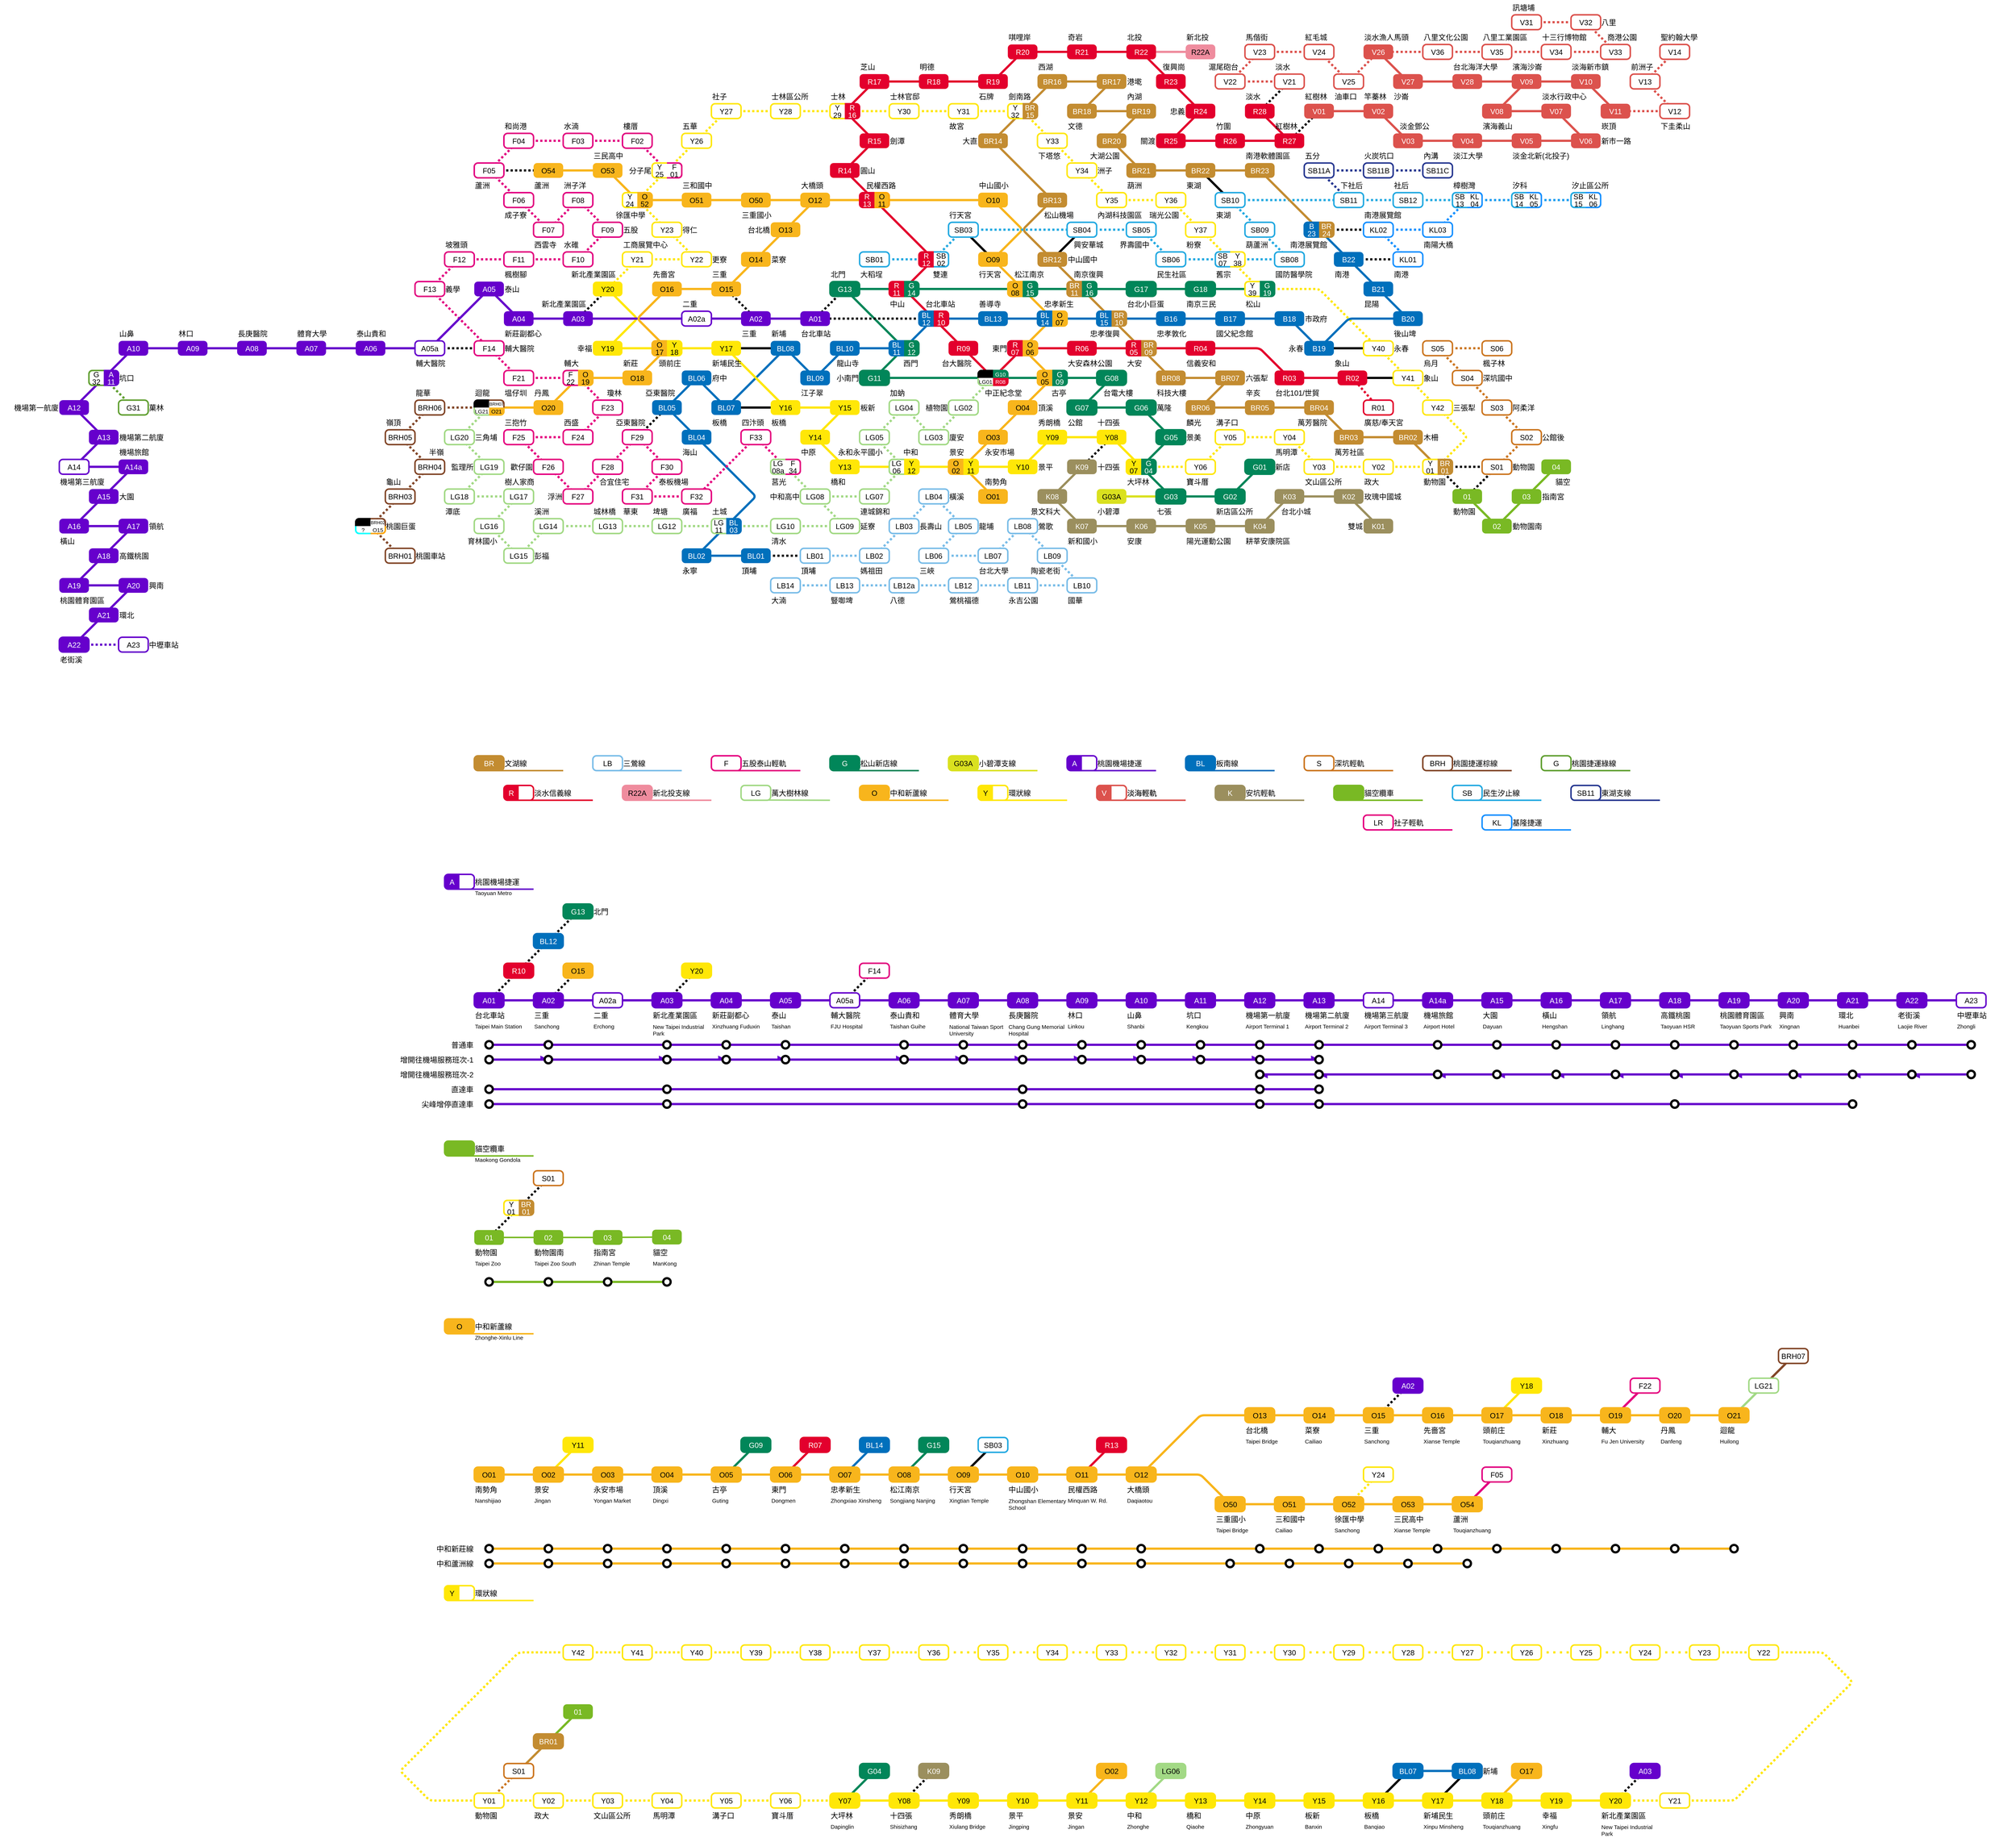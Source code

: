 <mxfile version="21.6.8" type="github">
  <diagram name="第 1 页" id="Lcj_rJ9xhbPPzjw0LaBd">
    <mxGraphModel dx="6964" dy="1132" grid="1" gridSize="20" guides="1" tooltips="1" connect="1" arrows="1" fold="1" page="1" pageScale="1" pageWidth="5200" pageHeight="2800" background="none" math="0" shadow="0">
      <root>
        <object label="" id="0">
          <mxCell />
        </object>
        <mxCell id="3ZSiuhCwCujg1ZbICFhE-1" value="basic" parent="0" />
        <mxCell id="6ioEVvuj1Jz6DJeG7M81-345" style="edgeStyle=none;shape=connector;rounded=1;orthogonalLoop=1;jettySize=auto;html=1;exitX=0.5;exitY=0.5;exitDx=0;exitDy=0;exitPerimeter=0;entryX=0.5;entryY=0.5;entryDx=0;entryDy=0;entryPerimeter=0;labelBackgroundColor=default;strokeColor=#018659;strokeWidth=6;fontFamily=Helvetica;fontSize=20;fontColor=#000000;endArrow=none;endFill=0;sourcePerimeterSpacing=0;targetPerimeterSpacing=0;" parent="3ZSiuhCwCujg1ZbICFhE-1" source="6ioEVvuj1Jz6DJeG7M81-344" target="6ioEVvuj1Jz6DJeG7M81-193" edge="1">
          <mxGeometry relative="1" as="geometry" />
        </mxCell>
        <mxCell id="6ioEVvuj1Jz6DJeG7M81-343" style="edgeStyle=none;shape=connector;rounded=1;orthogonalLoop=1;jettySize=auto;html=1;exitX=0.5;exitY=0.5;exitDx=0;exitDy=0;exitPerimeter=0;entryX=0.5;entryY=0.5;entryDx=0;entryDy=0;entryPerimeter=0;dashed=1;dashPattern=1 1;labelBackgroundColor=default;strokeColor=default;strokeWidth=6;fontFamily=Helvetica;fontSize=20;fontColor=#000000;endArrow=none;endFill=0;sourcePerimeterSpacing=0;targetPerimeterSpacing=0;" parent="3ZSiuhCwCujg1ZbICFhE-1" source="6ioEVvuj1Jz6DJeG7M81-342" target="6ioEVvuj1Jz6DJeG7M81-194" edge="1">
          <mxGeometry relative="1" as="geometry" />
        </mxCell>
        <mxCell id="6ioEVvuj1Jz6DJeG7M81-341" style="edgeStyle=none;shape=connector;rounded=1;orthogonalLoop=1;jettySize=auto;html=1;exitX=0.5;exitY=0.5;exitDx=0;exitDy=0;exitPerimeter=0;entryX=0.5;entryY=0.5;entryDx=0;entryDy=0;entryPerimeter=0;labelBackgroundColor=default;strokeColor=#A2D985;strokeWidth=6;fontFamily=Helvetica;fontSize=20;fontColor=#000000;endArrow=none;endFill=0;sourcePerimeterSpacing=0;targetPerimeterSpacing=0;" parent="3ZSiuhCwCujg1ZbICFhE-1" source="6ioEVvuj1Jz6DJeG7M81-340" target="6ioEVvuj1Jz6DJeG7M81-203" edge="1">
          <mxGeometry relative="1" as="geometry" />
        </mxCell>
        <mxCell id="6ioEVvuj1Jz6DJeG7M81-339" style="edgeStyle=none;shape=connector;rounded=1;orthogonalLoop=1;jettySize=auto;html=1;exitX=0.5;exitY=0.5;exitDx=0;exitDy=0;exitPerimeter=0;entryX=0.5;entryY=0.5;entryDx=0;entryDy=0;entryPerimeter=0;labelBackgroundColor=default;strokeColor=#F8B51C;strokeWidth=6;fontFamily=Helvetica;fontSize=20;fontColor=#000000;endArrow=none;endFill=0;sourcePerimeterSpacing=0;targetPerimeterSpacing=0;" parent="3ZSiuhCwCujg1ZbICFhE-1" source="6ioEVvuj1Jz6DJeG7M81-338" target="6ioEVvuj1Jz6DJeG7M81-201" edge="1">
          <mxGeometry relative="1" as="geometry" />
        </mxCell>
        <mxCell id="6ioEVvuj1Jz6DJeG7M81-288" style="edgeStyle=none;shape=connector;rounded=1;orthogonalLoop=1;jettySize=auto;html=1;exitX=0.5;exitY=0.5;exitDx=0;exitDy=0;exitPerimeter=0;entryX=0.5;entryY=0.5;entryDx=0;entryDy=0;entryPerimeter=0;labelBackgroundColor=default;strokeColor=#0070BC;strokeWidth=6;fontFamily=Helvetica;fontSize=20;fontColor=#000000;endArrow=none;endFill=0;sourcePerimeterSpacing=0;targetPerimeterSpacing=0;" parent="3ZSiuhCwCujg1ZbICFhE-1" source="6ioEVvuj1Jz6DJeG7M81-285" target="6ioEVvuj1Jz6DJeG7M81-284" edge="1">
          <mxGeometry relative="1" as="geometry" />
        </mxCell>
        <mxCell id="6ioEVvuj1Jz6DJeG7M81-287" style="edgeStyle=none;shape=connector;rounded=1;orthogonalLoop=1;jettySize=auto;html=1;exitX=0.5;exitY=0.5;exitDx=0;exitDy=0;exitPerimeter=0;entryX=0.5;entryY=0.5;entryDx=0;entryDy=0;entryPerimeter=0;labelBackgroundColor=default;strokeColor=#000000;strokeWidth=6;fontFamily=Helvetica;fontSize=20;fontColor=#000000;endArrow=none;endFill=0;sourcePerimeterSpacing=0;targetPerimeterSpacing=0;" parent="3ZSiuhCwCujg1ZbICFhE-1" source="6ioEVvuj1Jz6DJeG7M81-285" target="6ioEVvuj1Jz6DJeG7M81-212" edge="1">
          <mxGeometry relative="1" as="geometry" />
        </mxCell>
        <mxCell id="6ioEVvuj1Jz6DJeG7M81-286" style="edgeStyle=none;shape=connector;rounded=1;orthogonalLoop=1;jettySize=auto;html=1;exitX=0.5;exitY=0.5;exitDx=0;exitDy=0;exitPerimeter=0;entryX=0.5;entryY=0.5;entryDx=0;entryDy=0;entryPerimeter=0;labelBackgroundColor=default;strokeColor=#000000;strokeWidth=6;fontFamily=Helvetica;fontSize=20;fontColor=#000000;endArrow=none;endFill=0;sourcePerimeterSpacing=0;targetPerimeterSpacing=0;" parent="3ZSiuhCwCujg1ZbICFhE-1" source="6ioEVvuj1Jz6DJeG7M81-284" target="6ioEVvuj1Jz6DJeG7M81-214" edge="1">
          <mxGeometry relative="1" as="geometry" />
        </mxCell>
        <mxCell id="6ioEVvuj1Jz6DJeG7M81-283" style="edgeStyle=none;shape=connector;rounded=1;orthogonalLoop=1;jettySize=auto;html=1;exitX=0.5;exitY=0.5;exitDx=0;exitDy=0;exitPerimeter=0;entryX=0.5;entryY=0.5;entryDx=0;entryDy=0;entryPerimeter=0;labelBackgroundColor=default;strokeColor=#F8B51C;strokeWidth=6;fontFamily=Helvetica;fontSize=20;fontColor=#000000;endArrow=none;endFill=0;sourcePerimeterSpacing=0;targetPerimeterSpacing=0;" parent="3ZSiuhCwCujg1ZbICFhE-1" source="6ioEVvuj1Jz6DJeG7M81-282" target="6ioEVvuj1Jz6DJeG7M81-216" edge="1">
          <mxGeometry relative="1" as="geometry" />
        </mxCell>
        <mxCell id="6ioEVvuj1Jz6DJeG7M81-281" style="edgeStyle=none;shape=connector;rounded=1;orthogonalLoop=1;jettySize=auto;html=1;exitX=0.5;exitY=0.5;exitDx=0;exitDy=0;exitPerimeter=0;entryX=0.5;entryY=0.5;entryDx=0;entryDy=0;entryPerimeter=0;dashed=1;dashPattern=1 1;labelBackgroundColor=default;strokeColor=#000000;strokeWidth=6;fontFamily=Helvetica;fontSize=20;fontColor=#000000;endArrow=none;endFill=0;sourcePerimeterSpacing=0;targetPerimeterSpacing=0;" parent="3ZSiuhCwCujg1ZbICFhE-1" source="6ioEVvuj1Jz6DJeG7M81-280" target="6ioEVvuj1Jz6DJeG7M81-279" edge="1">
          <mxGeometry relative="1" as="geometry" />
        </mxCell>
        <mxCell id="6ioEVvuj1Jz6DJeG7M81-239" style="edgeStyle=none;shape=connector;rounded=1;orthogonalLoop=1;jettySize=auto;html=1;exitX=0.5;exitY=0.5;exitDx=0;exitDy=0;exitPerimeter=0;entryX=0.5;entryY=0.5;entryDx=0;entryDy=0;entryPerimeter=0;labelBackgroundColor=default;strokeColor=#FFE707;strokeWidth=6;fontFamily=Helvetica;fontSize=20;fontColor=#000000;endArrow=none;endFill=0;sourcePerimeterSpacing=0;targetPerimeterSpacing=0;dashed=1;dashPattern=1 1;" parent="3ZSiuhCwCujg1ZbICFhE-1" source="6ioEVvuj1Jz6DJeG7M81-162" target="6ioEVvuj1Jz6DJeG7M81-241" edge="1">
          <mxGeometry relative="1" as="geometry">
            <mxPoint x="1320" y="4600" as="sourcePoint" />
          </mxGeometry>
        </mxCell>
        <mxCell id="6ioEVvuj1Jz6DJeG7M81-236" style="edgeStyle=none;shape=connector;rounded=1;orthogonalLoop=1;jettySize=auto;html=1;exitX=0.5;exitY=0.5;exitDx=0;exitDy=0;exitPerimeter=0;entryX=0.5;entryY=0.5;entryDx=0;entryDy=0;entryPerimeter=0;labelBackgroundColor=default;strokeColor=#C38C31;strokeWidth=6;fontFamily=Helvetica;fontSize=20;fontColor=#000000;endArrow=none;endFill=0;sourcePerimeterSpacing=0;targetPerimeterSpacing=0;" parent="3ZSiuhCwCujg1ZbICFhE-1" source="6ioEVvuj1Jz6DJeG7M81-234" target="6ioEVvuj1Jz6DJeG7M81-232" edge="1">
          <mxGeometry relative="1" as="geometry" />
        </mxCell>
        <mxCell id="6ioEVvuj1Jz6DJeG7M81-235" style="edgeStyle=none;shape=connector;rounded=1;orthogonalLoop=1;jettySize=auto;html=1;exitX=0.5;exitY=0.5;exitDx=0;exitDy=0;exitPerimeter=0;entryX=0.5;entryY=0.5;entryDx=0;entryDy=0;entryPerimeter=0;dashed=1;dashPattern=1 1;labelBackgroundColor=default;strokeColor=#CC7722;strokeWidth=6;fontFamily=Helvetica;fontSize=20;fontColor=#000000;endArrow=none;endFill=0;sourcePerimeterSpacing=0;targetPerimeterSpacing=0;" parent="3ZSiuhCwCujg1ZbICFhE-1" source="6ioEVvuj1Jz6DJeG7M81-232" target="6ioEVvuj1Jz6DJeG7M81-186" edge="1">
          <mxGeometry relative="1" as="geometry" />
        </mxCell>
        <mxCell id="6ioEVvuj1Jz6DJeG7M81-225" style="edgeStyle=none;shape=connector;rounded=1;orthogonalLoop=1;jettySize=auto;html=1;exitX=0.5;exitY=0.5;exitDx=0;exitDy=0;exitPerimeter=0;labelBackgroundColor=default;strokeColor=default;strokeWidth=6;fontFamily=Helvetica;fontSize=20;fontColor=#FFFFFF;endArrow=none;endFill=0;sourcePerimeterSpacing=0;targetPerimeterSpacing=0;dashed=1;dashPattern=1 1;entryX=0.5;entryY=0.5;entryDx=0;entryDy=0;entryPerimeter=0;" parent="3ZSiuhCwCujg1ZbICFhE-1" source="6ioEVvuj1Jz6DJeG7M81-226" target="6ioEVvuj1Jz6DJeG7M81-221" edge="1">
          <mxGeometry relative="1" as="geometry">
            <mxPoint x="4020" y="4760" as="targetPoint" />
          </mxGeometry>
        </mxCell>
        <mxCell id="6ioEVvuj1Jz6DJeG7M81-224" style="edgeStyle=none;shape=connector;rounded=1;orthogonalLoop=1;jettySize=auto;html=1;exitX=0.5;exitY=0.5;exitDx=0;exitDy=0;exitPerimeter=0;labelBackgroundColor=default;strokeColor=#FFE707;strokeWidth=6;fontFamily=Helvetica;fontSize=20;fontColor=#000000;endArrow=none;endFill=0;sourcePerimeterSpacing=0;targetPerimeterSpacing=0;dashed=1;dashPattern=1 1;entryX=0.5;entryY=0.5;entryDx=0;entryDy=0;entryPerimeter=0;" parent="3ZSiuhCwCujg1ZbICFhE-1" source="6ioEVvuj1Jz6DJeG7M81-278" target="6ioEVvuj1Jz6DJeG7M81-222" edge="1">
          <mxGeometry relative="1" as="geometry">
            <mxPoint x="4520" y="4660" as="sourcePoint" />
            <mxPoint x="4280" y="4840" as="targetPoint" />
            <Array as="points">
              <mxPoint x="4680" y="4660" />
              <mxPoint x="4760" y="4740" />
              <mxPoint x="4440" y="5060" />
            </Array>
          </mxGeometry>
        </mxCell>
        <mxCell id="6ioEVvuj1Jz6DJeG7M81-217" style="edgeStyle=none;shape=connector;rounded=1;orthogonalLoop=1;jettySize=auto;html=1;entryX=0.5;entryY=0.5;entryDx=0;entryDy=0;entryPerimeter=0;labelBackgroundColor=default;strokeColor=#FFE707;strokeWidth=6;fontFamily=Helvetica;fontSize=20;fontColor=#000000;endArrow=none;endFill=0;sourcePerimeterSpacing=0;targetPerimeterSpacing=0;exitX=0.5;exitY=0.5;exitDx=0;exitDy=0;exitPerimeter=0;" parent="3ZSiuhCwCujg1ZbICFhE-1" source="6ioEVvuj1Jz6DJeG7M81-216" target="6ioEVvuj1Jz6DJeG7M81-219" edge="1">
          <mxGeometry relative="1" as="geometry">
            <mxPoint x="3800" y="4960" as="sourcePoint" />
          </mxGeometry>
        </mxCell>
        <mxCell id="6ioEVvuj1Jz6DJeG7M81-188" style="edgeStyle=none;shape=connector;rounded=1;orthogonalLoop=1;jettySize=auto;html=1;exitX=0.5;exitY=0.5;exitDx=0;exitDy=0;exitPerimeter=0;entryX=0.5;entryY=0.5;entryDx=0;entryDy=0;entryPerimeter=0;labelBackgroundColor=default;strokeColor=#FFE707;strokeWidth=6;fontFamily=Helvetica;fontSize=20;fontColor=#000000;endArrow=none;endFill=0;sourcePerimeterSpacing=0;targetPerimeterSpacing=0;dashed=1;dashPattern=1 1;" parent="3ZSiuhCwCujg1ZbICFhE-1" source="6ioEVvuj1Jz6DJeG7M81-186" target="6ioEVvuj1Jz6DJeG7M81-163" edge="1">
          <mxGeometry relative="1" as="geometry" />
        </mxCell>
        <mxCell id="6ioEVvuj1Jz6DJeG7M81-75" style="edgeStyle=none;shape=connector;rounded=1;orthogonalLoop=1;jettySize=auto;html=1;exitX=0.5;exitY=0.5;exitDx=0;exitDy=0;exitPerimeter=0;entryX=0.5;entryY=0.5;entryDx=0;entryDy=0;entryPerimeter=0;labelBackgroundColor=default;strokeColor=#E20080;strokeWidth=6;fontFamily=Helvetica;fontSize=20;fontColor=#000000;endArrow=none;endFill=0;sourcePerimeterSpacing=0;targetPerimeterSpacing=0;" parent="3ZSiuhCwCujg1ZbICFhE-1" source="6ioEVvuj1Jz6DJeG7M81-74" target="6ioEVvuj1Jz6DJeG7M81-48" edge="1">
          <mxGeometry relative="1" as="geometry" />
        </mxCell>
        <mxCell id="6ioEVvuj1Jz6DJeG7M81-73" style="edgeStyle=none;shape=connector;rounded=1;orthogonalLoop=1;jettySize=auto;html=1;exitX=0.5;exitY=0.5;exitDx=0;exitDy=0;exitPerimeter=0;entryX=0.5;entryY=0.5;entryDx=0;entryDy=0;entryPerimeter=0;labelBackgroundColor=default;strokeColor=#FFE707;strokeWidth=6;fontFamily=Helvetica;fontSize=20;fontColor=#000000;endArrow=none;endFill=0;sourcePerimeterSpacing=0;targetPerimeterSpacing=0;dashed=1;dashPattern=1 1;" parent="3ZSiuhCwCujg1ZbICFhE-1" source="6ioEVvuj1Jz6DJeG7M81-72" target="6ioEVvuj1Jz6DJeG7M81-44" edge="1">
          <mxGeometry relative="1" as="geometry" />
        </mxCell>
        <mxCell id="6ioEVvuj1Jz6DJeG7M81-55" style="edgeStyle=none;shape=connector;rounded=1;orthogonalLoop=1;jettySize=auto;html=1;exitX=0.5;exitY=0.5;exitDx=0;exitDy=0;exitPerimeter=0;entryX=0.5;entryY=0.5;entryDx=0;entryDy=0;entryPerimeter=0;labelBackgroundColor=default;strokeColor=#824729;strokeWidth=6;fontFamily=Helvetica;fontSize=20;fontColor=#000000;endArrow=none;endFill=0;sourcePerimeterSpacing=0;targetPerimeterSpacing=0;" parent="3ZSiuhCwCujg1ZbICFhE-1" source="6ioEVvuj1Jz6DJeG7M81-53" target="6ioEVvuj1Jz6DJeG7M81-52" edge="1">
          <mxGeometry relative="1" as="geometry" />
        </mxCell>
        <mxCell id="6ioEVvuj1Jz6DJeG7M81-54" style="edgeStyle=none;shape=connector;rounded=1;orthogonalLoop=1;jettySize=auto;html=1;exitX=0.5;exitY=0.5;exitDx=0;exitDy=0;exitPerimeter=0;entryX=0.5;entryY=0.5;entryDx=0;entryDy=0;entryPerimeter=0;labelBackgroundColor=default;strokeColor=#A2D985;strokeWidth=6;fontFamily=Helvetica;fontSize=20;fontColor=#000000;endArrow=none;endFill=0;sourcePerimeterSpacing=0;targetPerimeterSpacing=0;" parent="3ZSiuhCwCujg1ZbICFhE-1" source="6ioEVvuj1Jz6DJeG7M81-52" target="6ioEVvuj1Jz6DJeG7M81-51" edge="1">
          <mxGeometry relative="1" as="geometry" />
        </mxCell>
        <mxCell id="6ioEVvuj1Jz6DJeG7M81-40" style="edgeStyle=none;shape=connector;rounded=1;orthogonalLoop=1;jettySize=auto;html=1;exitX=0.5;exitY=0.5;exitDx=0;exitDy=0;exitPerimeter=0;entryX=0.5;entryY=0.5;entryDx=0;entryDy=0;entryPerimeter=0;labelBackgroundColor=default;strokeColor=default;strokeWidth=6;fontFamily=Helvetica;fontSize=20;fontColor=#FFFFFF;endArrow=none;endFill=0;sourcePerimeterSpacing=0;targetPerimeterSpacing=0;dashed=1;dashPattern=1 1;" parent="3ZSiuhCwCujg1ZbICFhE-1" source="6ioEVvuj1Jz6DJeG7M81-39" target="aqDIOU44qWWjCqaaLimn-12" edge="1">
          <mxGeometry relative="1" as="geometry">
            <mxPoint x="3660" y="3800" as="targetPoint" />
          </mxGeometry>
        </mxCell>
        <mxCell id="6ioEVvuj1Jz6DJeG7M81-35" style="edgeStyle=none;shape=connector;rounded=1;orthogonalLoop=1;jettySize=auto;html=1;exitX=0.5;exitY=0.5;exitDx=0;exitDy=0;exitPerimeter=0;entryX=0.5;entryY=0.5;entryDx=0;entryDy=0;entryPerimeter=0;labelBackgroundColor=default;strokeColor=#FFE707;strokeWidth=6;fontFamily=Helvetica;fontSize=20;fontColor=#000000;endArrow=none;endFill=0;sourcePerimeterSpacing=0;targetPerimeterSpacing=0;" parent="3ZSiuhCwCujg1ZbICFhE-1" source="6ioEVvuj1Jz6DJeG7M81-23" target="6ioEVvuj1Jz6DJeG7M81-24" edge="1">
          <mxGeometry relative="1" as="geometry" />
        </mxCell>
        <mxCell id="BSVjQVg5SW0Co2oFNUUs-10" style="edgeStyle=none;shape=connector;rounded=1;orthogonalLoop=1;jettySize=auto;html=1;exitX=0.5;exitY=0.5;exitDx=0;exitDy=0;entryX=0.5;entryY=0.5;entryDx=0;entryDy=0;entryPerimeter=0;labelBackgroundColor=default;strokeColor=#F8B51C;strokeWidth=6;fontFamily=Helvetica;fontSize=20;fontColor=#000000;endArrow=none;endFill=0;sourcePerimeterSpacing=0;targetPerimeterSpacing=0;exitPerimeter=0;" parent="3ZSiuhCwCujg1ZbICFhE-1" source="6ioEVvuj1Jz6DJeG7M81-36" target="aqDIOU44qWWjCqaaLimn-17" edge="1">
          <mxGeometry relative="1" as="geometry">
            <mxPoint x="4120" y="4020" as="sourcePoint" />
          </mxGeometry>
        </mxCell>
        <mxCell id="BSVjQVg5SW0Co2oFNUUs-8" style="edgeStyle=none;shape=connector;rounded=1;orthogonalLoop=1;jettySize=auto;html=1;exitX=0.5;exitY=0.5;exitDx=0;exitDy=0;entryX=0.5;entryY=0.5;entryDx=0;entryDy=0;entryPerimeter=0;labelBackgroundColor=default;strokeColor=#F8B51C;strokeWidth=6;fontFamily=Helvetica;fontSize=20;fontColor=#000000;endArrow=none;endFill=0;sourcePerimeterSpacing=0;targetPerimeterSpacing=0;exitPerimeter=0;" parent="3ZSiuhCwCujg1ZbICFhE-1" source="6ioEVvuj1Jz6DJeG7M81-23" target="aqDIOU44qWWjCqaaLimn-15" edge="1">
          <mxGeometry relative="1" as="geometry">
            <mxPoint x="3800" y="4020" as="sourcePoint" />
          </mxGeometry>
        </mxCell>
        <mxCell id="BSVjQVg5SW0Co2oFNUUs-3" style="edgeStyle=none;shape=connector;rounded=1;orthogonalLoop=1;jettySize=auto;html=1;exitX=0.5;exitY=0.5;exitDx=0;exitDy=0;exitPerimeter=0;entryX=0.5;entryY=0.5;entryDx=0;entryDy=0;entryPerimeter=0;labelBackgroundColor=default;strokeColor=#F8B51C;strokeWidth=6;fontFamily=Helvetica;fontSize=20;fontColor=#000000;endArrow=none;endFill=0;sourcePerimeterSpacing=0;targetPerimeterSpacing=0;" parent="3ZSiuhCwCujg1ZbICFhE-1" source="aqDIOU44qWWjCqaaLimn-71" target="aqDIOU44qWWjCqaaLimn-6" edge="1">
          <mxGeometry relative="1" as="geometry" />
        </mxCell>
        <mxCell id="BSVjQVg5SW0Co2oFNUUs-1" style="edgeStyle=none;shape=connector;rounded=1;orthogonalLoop=1;jettySize=auto;html=1;exitX=0.5;exitY=0.5;exitDx=0;exitDy=0;exitPerimeter=0;entryX=0.5;entryY=0.5;entryDx=0;entryDy=0;entryPerimeter=0;labelBackgroundColor=default;strokeColor=#F8B51C;strokeWidth=6;fontFamily=Helvetica;fontSize=20;fontColor=#000000;endArrow=none;endFill=0;sourcePerimeterSpacing=0;targetPerimeterSpacing=0;" parent="3ZSiuhCwCujg1ZbICFhE-1" source="BSVjQVg5SW0Co2oFNUUs-0" target="aqDIOU44qWWjCqaaLimn-0" edge="1">
          <mxGeometry relative="1" as="geometry" />
        </mxCell>
        <mxCell id="aqDIOU44qWWjCqaaLimn-69" style="edgeStyle=none;shape=connector;rounded=1;orthogonalLoop=1;jettySize=auto;html=1;exitX=0.5;exitY=0.5;exitDx=0;exitDy=0;exitPerimeter=0;entryX=0.5;entryY=0.5;entryDx=0;entryDy=0;entryPerimeter=0;labelBackgroundColor=default;strokeColor=#018659;strokeWidth=6;fontFamily=Helvetica;fontSize=20;fontColor=#000000;endArrow=none;endFill=0;sourcePerimeterSpacing=0;targetPerimeterSpacing=0;" parent="3ZSiuhCwCujg1ZbICFhE-1" source="aqDIOU44qWWjCqaaLimn-68" target="aqDIOU44qWWjCqaaLimn-67" edge="1">
          <mxGeometry relative="1" as="geometry" />
        </mxCell>
        <mxCell id="aqDIOU44qWWjCqaaLimn-66" style="edgeStyle=none;shape=connector;rounded=1;orthogonalLoop=1;jettySize=auto;html=1;exitX=0.5;exitY=0.5;exitDx=0;exitDy=0;exitPerimeter=0;entryX=0.5;entryY=0.5;entryDx=0;entryDy=0;entryPerimeter=0;labelBackgroundColor=default;strokeColor=#0070BC;strokeWidth=6;fontFamily=Helvetica;fontSize=20;fontColor=#000000;endArrow=none;endFill=0;sourcePerimeterSpacing=0;targetPerimeterSpacing=0;" parent="3ZSiuhCwCujg1ZbICFhE-1" source="aqDIOU44qWWjCqaaLimn-65" target="aqDIOU44qWWjCqaaLimn-64" edge="1">
          <mxGeometry relative="1" as="geometry" />
        </mxCell>
        <mxCell id="aqDIOU44qWWjCqaaLimn-61" style="edgeStyle=none;shape=connector;rounded=1;orthogonalLoop=1;jettySize=auto;html=1;exitX=0.5;exitY=0.5;exitDx=0;exitDy=0;exitPerimeter=0;entryX=0.5;entryY=0.5;entryDx=0;entryDy=0;entryPerimeter=0;labelBackgroundColor=default;strokeColor=#E3002D;strokeWidth=6;fontFamily=Helvetica;fontSize=20;fontColor=#000000;endArrow=none;endFill=0;sourcePerimeterSpacing=0;targetPerimeterSpacing=0;" parent="3ZSiuhCwCujg1ZbICFhE-1" source="aqDIOU44qWWjCqaaLimn-60" target="aqDIOU44qWWjCqaaLimn-59" edge="1">
          <mxGeometry relative="1" as="geometry" />
        </mxCell>
        <mxCell id="aqDIOU44qWWjCqaaLimn-58" style="edgeStyle=none;shape=connector;rounded=1;orthogonalLoop=1;jettySize=auto;html=1;exitX=0.5;exitY=0.5;exitDx=0;exitDy=0;exitPerimeter=0;entryX=0.5;entryY=0.5;entryDx=0;entryDy=0;entryPerimeter=0;labelBackgroundColor=default;strokeColor=#018659;strokeWidth=6;fontFamily=Helvetica;fontSize=20;fontColor=#000000;endArrow=none;endFill=0;sourcePerimeterSpacing=0;targetPerimeterSpacing=0;" parent="3ZSiuhCwCujg1ZbICFhE-1" source="aqDIOU44qWWjCqaaLimn-57" target="aqDIOU44qWWjCqaaLimn-56" edge="1">
          <mxGeometry relative="1" as="geometry" />
        </mxCell>
        <mxCell id="aqDIOU44qWWjCqaaLimn-53" style="edgeStyle=none;shape=connector;rounded=1;orthogonalLoop=1;jettySize=auto;html=1;exitX=0.5;exitY=0.5;exitDx=0;exitDy=0;exitPerimeter=0;labelBackgroundColor=default;strokeColor=#FFE707;strokeWidth=6;fontFamily=Helvetica;fontSize=20;fontColor=#000000;endArrow=none;endFill=0;sourcePerimeterSpacing=0;targetPerimeterSpacing=0;entryX=0.5;entryY=0.5;entryDx=0;entryDy=0;entryPerimeter=0;" parent="3ZSiuhCwCujg1ZbICFhE-1" source="aqDIOU44qWWjCqaaLimn-49" target="aqDIOU44qWWjCqaaLimn-47" edge="1">
          <mxGeometry relative="1" as="geometry">
            <mxPoint x="1280" y="4140" as="targetPoint" />
          </mxGeometry>
        </mxCell>
        <mxCell id="yS7lH5XvxNr3OIW-viCy-270" style="edgeStyle=none;shape=connector;rounded=1;orthogonalLoop=1;jettySize=auto;html=1;exitX=0.5;exitY=0.5;exitDx=0;exitDy=0;exitPerimeter=0;entryX=0.5;entryY=0.5;entryDx=0;entryDy=0;entryPerimeter=0;labelBackgroundColor=default;strokeColor=#000000;strokeWidth=6;fontFamily=Helvetica;fontSize=20;fontColor=#FFFFFF;endArrow=none;endFill=0;sourcePerimeterSpacing=0;targetPerimeterSpacing=0;" parent="3ZSiuhCwCujg1ZbICFhE-1" source="yS7lH5XvxNr3OIW-viCy-269" target="BSVjQVg5SW0Co2oFNUUs-0" edge="1">
          <mxGeometry relative="1" as="geometry">
            <mxPoint x="2360" y="4180" as="targetPoint" />
          </mxGeometry>
        </mxCell>
        <mxCell id="yS7lH5XvxNr3OIW-viCy-268" style="edgeStyle=none;shape=connector;rounded=1;orthogonalLoop=1;jettySize=auto;html=1;exitX=0.5;exitY=0.5;exitDx=0;exitDy=0;exitPerimeter=0;entryX=0.5;entryY=0.5;entryDx=0;entryDy=0;entryPerimeter=0;labelBackgroundColor=default;strokeColor=#F8B51C;strokeWidth=6;fontFamily=Helvetica;fontSize=20;fontColor=#FFFFFF;endArrow=none;endFill=0;sourcePerimeterSpacing=0;targetPerimeterSpacing=0;" parent="3ZSiuhCwCujg1ZbICFhE-1" source="aqDIOU44qWWjCqaaLimn-67" target="BSVjQVg5SW0Co2oFNUUs-0" edge="1">
          <mxGeometry relative="1" as="geometry">
            <mxPoint x="2200" y="4180" as="sourcePoint" />
            <mxPoint x="2360" y="4180" as="targetPoint" />
          </mxGeometry>
        </mxCell>
        <mxCell id="yS7lH5XvxNr3OIW-viCy-203" style="edgeStyle=none;shape=connector;rounded=1;orthogonalLoop=1;jettySize=auto;html=1;exitX=0.5;exitY=0.5;exitDx=0;exitDy=0;exitPerimeter=0;entryX=0;entryY=0.5;entryDx=0;entryDy=0;entryPerimeter=0;dashed=1;dashPattern=1 1;labelBackgroundColor=default;strokeColor=#000000;strokeWidth=6;fontFamily=Helvetica;fontSize=20;fontColor=#FFFFFF;endArrow=none;endFill=0;sourcePerimeterSpacing=0;targetPerimeterSpacing=0;" parent="3ZSiuhCwCujg1ZbICFhE-1" source="yS7lH5XvxNr3OIW-viCy-201" target="yS7lH5XvxNr3OIW-viCy-198" edge="1">
          <mxGeometry relative="1" as="geometry" />
        </mxCell>
        <mxCell id="yS7lH5XvxNr3OIW-viCy-202" style="edgeStyle=none;shape=connector;rounded=1;orthogonalLoop=1;jettySize=auto;html=1;exitX=0;exitY=0.5;exitDx=0;exitDy=0;exitPerimeter=0;entryX=0.5;entryY=0.5;entryDx=0;entryDy=0;entryPerimeter=0;dashed=1;dashPattern=1 1;labelBackgroundColor=default;strokeColor=#000000;strokeWidth=6;fontFamily=Helvetica;fontSize=20;fontColor=#FFFFFF;endArrow=none;endFill=0;sourcePerimeterSpacing=0;targetPerimeterSpacing=0;" parent="3ZSiuhCwCujg1ZbICFhE-1" source="yS7lH5XvxNr3OIW-viCy-198" target="yS7lH5XvxNr3OIW-viCy-183" edge="1">
          <mxGeometry relative="1" as="geometry" />
        </mxCell>
        <mxCell id="yS7lH5XvxNr3OIW-viCy-163" style="edgeStyle=none;shape=connector;rounded=1;orthogonalLoop=1;jettySize=auto;html=1;exitX=0.5;exitY=0.5;exitDx=0;exitDy=0;exitPerimeter=0;entryX=0.5;entryY=0.5;entryDx=0;entryDy=0;entryPerimeter=0;labelBackgroundColor=default;strokeColor=#6600CC;strokeWidth=6;fontFamily=Helvetica;fontSize=20;fontColor=#FFFFFF;endArrow=async;endFill=1;sourcePerimeterSpacing=0;targetPerimeterSpacing=0;" parent="3ZSiuhCwCujg1ZbICFhE-1" source="yS7lH5XvxNr3OIW-viCy-129" target="yS7lH5XvxNr3OIW-viCy-62" edge="1">
          <mxGeometry relative="1" as="geometry" />
        </mxCell>
        <mxCell id="yS7lH5XvxNr3OIW-viCy-162" style="edgeStyle=none;shape=connector;rounded=1;orthogonalLoop=1;jettySize=auto;html=1;exitX=0.5;exitY=0.5;exitDx=0;exitDy=0;exitPerimeter=0;entryX=0.5;entryY=0.5;entryDx=0;entryDy=0;entryPerimeter=0;labelBackgroundColor=default;strokeColor=#6600CC;strokeWidth=6;fontFamily=Helvetica;fontSize=20;fontColor=#FFFFFF;endArrow=async;endFill=1;sourcePerimeterSpacing=0;targetPerimeterSpacing=0;" parent="3ZSiuhCwCujg1ZbICFhE-1" source="yS7lH5XvxNr3OIW-viCy-131" target="yS7lH5XvxNr3OIW-viCy-129" edge="1">
          <mxGeometry relative="1" as="geometry" />
        </mxCell>
        <mxCell id="yS7lH5XvxNr3OIW-viCy-161" style="edgeStyle=none;shape=connector;rounded=1;orthogonalLoop=1;jettySize=auto;html=1;exitX=0.5;exitY=0.5;exitDx=0;exitDy=0;exitPerimeter=0;entryX=0.5;entryY=0.5;entryDx=0;entryDy=0;entryPerimeter=0;labelBackgroundColor=default;strokeColor=#6600CC;strokeWidth=6;fontFamily=Helvetica;fontSize=20;fontColor=#FFFFFF;endArrow=async;endFill=1;sourcePerimeterSpacing=0;targetPerimeterSpacing=0;" parent="3ZSiuhCwCujg1ZbICFhE-1" source="yS7lH5XvxNr3OIW-viCy-133" target="yS7lH5XvxNr3OIW-viCy-131" edge="1">
          <mxGeometry relative="1" as="geometry" />
        </mxCell>
        <mxCell id="yS7lH5XvxNr3OIW-viCy-160" style="edgeStyle=none;shape=connector;rounded=1;orthogonalLoop=1;jettySize=auto;html=1;exitX=0.5;exitY=0.5;exitDx=0;exitDy=0;exitPerimeter=0;entryX=0.5;entryY=0.5;entryDx=0;entryDy=0;entryPerimeter=0;labelBackgroundColor=default;strokeColor=#6600CC;strokeWidth=6;fontFamily=Helvetica;fontSize=20;fontColor=#FFFFFF;endArrow=async;endFill=1;sourcePerimeterSpacing=0;targetPerimeterSpacing=0;" parent="3ZSiuhCwCujg1ZbICFhE-1" source="yS7lH5XvxNr3OIW-viCy-135" target="yS7lH5XvxNr3OIW-viCy-133" edge="1">
          <mxGeometry relative="1" as="geometry" />
        </mxCell>
        <mxCell id="yS7lH5XvxNr3OIW-viCy-159" style="edgeStyle=none;shape=connector;rounded=1;orthogonalLoop=1;jettySize=auto;html=1;exitX=0.5;exitY=0.5;exitDx=0;exitDy=0;exitPerimeter=0;entryX=0.5;entryY=0.5;entryDx=0;entryDy=0;entryPerimeter=0;labelBackgroundColor=default;strokeColor=#6600CC;strokeWidth=6;fontFamily=Helvetica;fontSize=20;fontColor=#FFFFFF;endArrow=async;endFill=1;sourcePerimeterSpacing=0;targetPerimeterSpacing=0;" parent="3ZSiuhCwCujg1ZbICFhE-1" source="yS7lH5XvxNr3OIW-viCy-137" target="yS7lH5XvxNr3OIW-viCy-135" edge="1">
          <mxGeometry relative="1" as="geometry" />
        </mxCell>
        <mxCell id="yS7lH5XvxNr3OIW-viCy-158" style="edgeStyle=none;shape=connector;rounded=1;orthogonalLoop=1;jettySize=auto;html=1;exitX=0.5;exitY=0.5;exitDx=0;exitDy=0;exitPerimeter=0;entryX=0.5;entryY=0.5;entryDx=0;entryDy=0;entryPerimeter=0;labelBackgroundColor=default;strokeColor=#6600CC;strokeWidth=6;fontFamily=Helvetica;fontSize=20;fontColor=#FFFFFF;endArrow=async;endFill=1;sourcePerimeterSpacing=0;targetPerimeterSpacing=0;" parent="3ZSiuhCwCujg1ZbICFhE-1" source="yS7lH5XvxNr3OIW-viCy-139" target="yS7lH5XvxNr3OIW-viCy-137" edge="1">
          <mxGeometry relative="1" as="geometry" />
        </mxCell>
        <mxCell id="yS7lH5XvxNr3OIW-viCy-157" style="edgeStyle=none;shape=connector;rounded=1;orthogonalLoop=1;jettySize=auto;html=1;exitX=0.5;exitY=0.5;exitDx=0;exitDy=0;exitPerimeter=0;entryX=0.5;entryY=0.5;entryDx=0;entryDy=0;entryPerimeter=0;labelBackgroundColor=default;strokeColor=#6600CC;strokeWidth=6;fontFamily=Helvetica;fontSize=20;fontColor=#FFFFFF;endArrow=async;endFill=1;sourcePerimeterSpacing=0;targetPerimeterSpacing=0;" parent="3ZSiuhCwCujg1ZbICFhE-1" source="yS7lH5XvxNr3OIW-viCy-141" target="yS7lH5XvxNr3OIW-viCy-139" edge="1">
          <mxGeometry relative="1" as="geometry" />
        </mxCell>
        <mxCell id="yS7lH5XvxNr3OIW-viCy-156" style="edgeStyle=none;shape=connector;rounded=1;orthogonalLoop=1;jettySize=auto;html=1;exitX=0.5;exitY=0.5;exitDx=0;exitDy=0;exitPerimeter=0;entryX=0.5;entryY=0.5;entryDx=0;entryDy=0;entryPerimeter=0;labelBackgroundColor=default;strokeColor=#6600CC;strokeWidth=6;fontFamily=Helvetica;fontSize=20;fontColor=#FFFFFF;endArrow=async;endFill=1;sourcePerimeterSpacing=0;targetPerimeterSpacing=0;" parent="3ZSiuhCwCujg1ZbICFhE-1" source="yS7lH5XvxNr3OIW-viCy-143" target="yS7lH5XvxNr3OIW-viCy-141" edge="1">
          <mxGeometry relative="1" as="geometry" />
        </mxCell>
        <mxCell id="yS7lH5XvxNr3OIW-viCy-155" style="edgeStyle=none;shape=connector;rounded=1;orthogonalLoop=1;jettySize=auto;html=1;exitX=0.5;exitY=0.5;exitDx=0;exitDy=0;exitPerimeter=0;entryX=0.5;entryY=0.5;entryDx=0;entryDy=0;entryPerimeter=0;labelBackgroundColor=default;strokeColor=#6600CC;strokeWidth=6;fontFamily=Helvetica;fontSize=20;fontColor=#FFFFFF;endArrow=async;endFill=1;sourcePerimeterSpacing=0;targetPerimeterSpacing=0;" parent="3ZSiuhCwCujg1ZbICFhE-1" source="yS7lH5XvxNr3OIW-viCy-145" target="yS7lH5XvxNr3OIW-viCy-143" edge="1">
          <mxGeometry relative="1" as="geometry" />
        </mxCell>
        <mxCell id="Ud2yVcAwSbFAjGnlwF7--56" style="edgeStyle=none;rounded=1;orthogonalLoop=1;jettySize=auto;html=1;exitX=0.5;exitY=0.5;exitDx=0;exitDy=0;exitPerimeter=0;entryX=0.5;entryY=0.5;entryDx=0;entryDy=0;entryPerimeter=0;labelBackgroundColor=default;strokeColor=#6600CC;strokeWidth=6;fontFamily=Helvetica;fontSize=20;fontColor=#FFFFFF;endArrow=none;endFill=0;sourcePerimeterSpacing=0;targetPerimeterSpacing=0;" parent="3ZSiuhCwCujg1ZbICFhE-1" source="Ud2yVcAwSbFAjGnlwF7--16" target="Ud2yVcAwSbFAjGnlwF7--44" edge="1">
          <mxGeometry relative="1" as="geometry">
            <mxPoint x="2040" y="3020" as="sourcePoint" />
          </mxGeometry>
        </mxCell>
        <mxCell id="Ud2yVcAwSbFAjGnlwF7--60" style="edgeStyle=none;shape=connector;rounded=1;orthogonalLoop=1;jettySize=auto;html=1;exitX=0.5;exitY=0.5;exitDx=0;exitDy=0;exitPerimeter=0;entryX=0.5;entryY=0.5;entryDx=0;entryDy=0;entryPerimeter=0;labelBackgroundColor=default;strokeColor=#6600CC;strokeWidth=6;fontFamily=Helvetica;fontSize=20;fontColor=#FFFFFF;endArrow=async;endFill=1;sourcePerimeterSpacing=0;targetPerimeterSpacing=0;" parent="3ZSiuhCwCujg1ZbICFhE-1" source="Ud2yVcAwSbFAjGnlwF7--17" target="Ud2yVcAwSbFAjGnlwF7--45" edge="1">
          <mxGeometry relative="1" as="geometry">
            <mxPoint x="2040" y="3060" as="sourcePoint" />
          </mxGeometry>
        </mxCell>
        <mxCell id="yS7lH5XvxNr3OIW-viCy-67" style="edgeStyle=none;shape=connector;rounded=1;orthogonalLoop=1;jettySize=auto;html=1;exitX=0.5;exitY=0.5;exitDx=0;exitDy=0;exitPerimeter=0;entryX=0.5;entryY=0.5;entryDx=0;entryDy=0;entryPerimeter=0;labelBackgroundColor=default;strokeColor=#6600CC;strokeWidth=6;fontFamily=Helvetica;fontSize=20;fontColor=#FFFFFF;endArrow=async;endFill=1;sourcePerimeterSpacing=0;targetPerimeterSpacing=0;" parent="3ZSiuhCwCujg1ZbICFhE-1" source="yS7lH5XvxNr3OIW-viCy-62" target="yS7lH5XvxNr3OIW-viCy-56" edge="1">
          <mxGeometry relative="1" as="geometry" />
        </mxCell>
        <mxCell id="yS7lH5XvxNr3OIW-viCy-57" style="edgeStyle=none;shape=connector;rounded=1;orthogonalLoop=1;jettySize=auto;html=1;exitX=0.5;exitY=0.5;exitDx=0;exitDy=0;exitPerimeter=0;entryX=0.5;entryY=0.5;entryDx=0;entryDy=0;entryPerimeter=0;labelBackgroundColor=default;strokeColor=#6600CC;strokeWidth=6;fontFamily=Helvetica;fontSize=20;fontColor=#FFFFFF;endArrow=async;endFill=1;sourcePerimeterSpacing=0;targetPerimeterSpacing=0;" parent="3ZSiuhCwCujg1ZbICFhE-1" source="yS7lH5XvxNr3OIW-viCy-56" target="yS7lH5XvxNr3OIW-viCy-55" edge="1">
          <mxGeometry relative="1" as="geometry" />
        </mxCell>
        <mxCell id="Ud2yVcAwSbFAjGnlwF7--65" style="edgeStyle=none;shape=connector;rounded=1;orthogonalLoop=1;jettySize=auto;html=1;exitX=0.5;exitY=0.5;exitDx=0;exitDy=0;exitPerimeter=0;entryX=0.5;entryY=0.5;entryDx=0;entryDy=0;entryPerimeter=0;labelBackgroundColor=default;strokeColor=default;strokeWidth=6;fontFamily=Helvetica;fontSize=20;fontColor=#FFFFFF;endArrow=none;endFill=0;sourcePerimeterSpacing=0;targetPerimeterSpacing=0;dashed=1;dashPattern=1 1;" parent="3ZSiuhCwCujg1ZbICFhE-1" source="Ud2yVcAwSbFAjGnlwF7--64" target="pDCEurIrD8PeH_f950ai-50" edge="1">
          <mxGeometry relative="1" as="geometry" />
        </mxCell>
        <mxCell id="Ud2yVcAwSbFAjGnlwF7--52" style="edgeStyle=none;shape=connector;rounded=1;orthogonalLoop=1;jettySize=auto;html=1;exitX=0.5;exitY=0.5;exitDx=0;exitDy=0;exitPerimeter=0;entryX=0.5;entryY=0.5;entryDx=0;entryDy=0;entryPerimeter=0;labelBackgroundColor=default;strokeColor=#6600CC;strokeWidth=6;fontFamily=Helvetica;fontSize=20;fontColor=#FFFFFF;endArrow=none;endFill=0;sourcePerimeterSpacing=0;targetPerimeterSpacing=0;" parent="3ZSiuhCwCujg1ZbICFhE-1" source="Ud2yVcAwSbFAjGnlwF7--34" target="Ud2yVcAwSbFAjGnlwF7--23" edge="1">
          <mxGeometry relative="1" as="geometry" />
        </mxCell>
        <mxCell id="Ud2yVcAwSbFAjGnlwF7--41" style="edgeStyle=none;shape=connector;rounded=1;orthogonalLoop=1;jettySize=auto;html=1;exitX=0.5;exitY=0.5;exitDx=0;exitDy=0;exitPerimeter=0;entryX=0.5;entryY=0.5;entryDx=0;entryDy=0;entryPerimeter=0;labelBackgroundColor=default;strokeColor=default;strokeWidth=6;fontFamily=Helvetica;fontSize=20;fontColor=#FFFFFF;endArrow=none;endFill=0;sourcePerimeterSpacing=0;targetPerimeterSpacing=0;dashed=1;dashPattern=1 1;" parent="3ZSiuhCwCujg1ZbICFhE-1" source="Ud2yVcAwSbFAjGnlwF7--40" target="Ud2yVcAwSbFAjGnlwF7--34" edge="1">
          <mxGeometry relative="1" as="geometry" />
        </mxCell>
        <mxCell id="pDCEurIrD8PeH_f950ai-43" style="edgeStyle=none;shape=connector;rounded=1;orthogonalLoop=1;jettySize=auto;html=1;exitX=0.5;exitY=0.5;exitDx=0;exitDy=0;exitPerimeter=0;labelBackgroundColor=default;strokeColor=#000000;strokeWidth=6;fontFamily=Helvetica;fontSize=20;fontColor=#FFFFFF;endArrow=none;endFill=0;sourcePerimeterSpacing=0;targetPerimeterSpacing=0;dashed=1;dashPattern=1 1;entryX=0.5;entryY=0.5;entryDx=0;entryDy=0;entryPerimeter=0;" parent="3ZSiuhCwCujg1ZbICFhE-1" source="pDCEurIrD8PeH_f950ai-41" target="6ioEVvuj1Jz6DJeG7M81-279" edge="1">
          <mxGeometry relative="1" as="geometry">
            <mxPoint x="1200" y="2660" as="targetPoint" />
          </mxGeometry>
        </mxCell>
        <mxCell id="EwHhlX3058p82Pg86UlU-59" style="edgeStyle=none;shape=connector;rounded=1;orthogonalLoop=1;jettySize=auto;html=1;exitX=0.5;exitY=0.5;exitDx=0;exitDy=0;exitPerimeter=0;entryX=0.5;entryY=0.5;entryDx=0;entryDy=0;entryPerimeter=0;dashed=1;dashPattern=1 1;labelBackgroundColor=default;strokeColor=default;strokeWidth=6;fontFamily=Helvetica;fontSize=20;fontColor=default;endArrow=none;endFill=0;sourcePerimeterSpacing=0;targetPerimeterSpacing=0;" parent="3ZSiuhCwCujg1ZbICFhE-1" source="EwHhlX3058p82Pg86UlU-54" target="3ZSiuhCwCujg1ZbICFhE-234" edge="1">
          <mxGeometry relative="1" as="geometry" />
        </mxCell>
        <mxCell id="EwHhlX3058p82Pg86UlU-58" style="edgeStyle=none;shape=connector;rounded=1;orthogonalLoop=1;jettySize=auto;html=1;exitX=0;exitY=0.5;exitDx=0;exitDy=0;entryX=0.5;entryY=0.5;entryDx=0;entryDy=0;entryPerimeter=0;dashed=1;dashPattern=1 1;labelBackgroundColor=default;strokeColor=default;strokeWidth=6;fontFamily=Helvetica;fontSize=20;fontColor=default;endArrow=none;endFill=0;sourcePerimeterSpacing=0;targetPerimeterSpacing=0;" parent="3ZSiuhCwCujg1ZbICFhE-1" source="3ZSiuhCwCujg1ZbICFhE-82" target="EwHhlX3058p82Pg86UlU-52" edge="1">
          <mxGeometry relative="1" as="geometry" />
        </mxCell>
        <mxCell id="EwHhlX3058p82Pg86UlU-51" style="edgeStyle=none;shape=connector;rounded=1;orthogonalLoop=1;jettySize=auto;html=1;dashed=1;dashPattern=1 1;labelBackgroundColor=default;strokeColor=#1891FF;strokeWidth=6;fontFamily=Helvetica;fontSize=20;fontColor=default;endArrow=none;endFill=0;sourcePerimeterSpacing=0;targetPerimeterSpacing=0;entryX=0.5;entryY=0.5;entryDx=0;entryDy=0;entryPerimeter=0;exitX=0.5;exitY=0.5;exitDx=0;exitDy=0;exitPerimeter=0;" parent="3ZSiuhCwCujg1ZbICFhE-1" source="EwHhlX3058p82Pg86UlU-52" target="EwHhlX3058p82Pg86UlU-48" edge="1">
          <mxGeometry relative="1" as="geometry">
            <mxPoint x="3540" y="720" as="targetPoint" />
            <mxPoint x="3480" y="720" as="sourcePoint" />
          </mxGeometry>
        </mxCell>
        <mxCell id="EwHhlX3058p82Pg86UlU-49" style="edgeStyle=none;shape=connector;rounded=1;orthogonalLoop=1;jettySize=auto;html=1;exitX=0.5;exitY=0.5;exitDx=0;exitDy=0;exitPerimeter=0;dashed=1;dashPattern=1 1;labelBackgroundColor=default;strokeColor=#1891FF;strokeWidth=6;fontFamily=Helvetica;fontSize=20;fontColor=default;endArrow=none;endFill=0;sourcePerimeterSpacing=0;targetPerimeterSpacing=0;entryX=0;entryY=0.5;entryDx=0;entryDy=0;" parent="3ZSiuhCwCujg1ZbICFhE-1" source="EwHhlX3058p82Pg86UlU-48" target="EwHhlX3058p82Pg86UlU-41" edge="1">
          <mxGeometry relative="1" as="geometry">
            <mxPoint x="3660" y="740.081" as="targetPoint" />
          </mxGeometry>
        </mxCell>
        <mxCell id="EwHhlX3058p82Pg86UlU-46" style="edgeStyle=none;shape=connector;rounded=1;orthogonalLoop=1;jettySize=auto;html=1;dashed=1;dashPattern=1 1;labelBackgroundColor=default;strokeColor=#1891FF;strokeWidth=6;fontFamily=Helvetica;fontSize=20;fontColor=default;endArrow=none;endFill=0;sourcePerimeterSpacing=0;targetPerimeterSpacing=0;exitX=0;exitY=0.5;exitDx=0;exitDy=0;endSize=0;startSize=0;jumpSize=100;entryX=0;entryY=0.5;entryDx=0;entryDy=0;" parent="3ZSiuhCwCujg1ZbICFhE-1" source="EwHhlX3058p82Pg86UlU-41" target="EwHhlX3058p82Pg86UlU-33" edge="1">
          <mxGeometry relative="1" as="geometry">
            <mxPoint x="4120" y="880" as="targetPoint" />
            <mxPoint x="3960" y="880" as="sourcePoint" />
          </mxGeometry>
        </mxCell>
        <mxCell id="EwHhlX3058p82Pg86UlU-47" style="edgeStyle=none;shape=connector;rounded=1;orthogonalLoop=1;jettySize=auto;html=1;dashed=1;labelBackgroundColor=default;strokeColor=#25AAE1;strokeWidth=6;fontFamily=Helvetica;fontSize=20;fontColor=default;endArrow=none;endFill=0;sourcePerimeterSpacing=0;targetPerimeterSpacing=0;jumpStyle=none;shadow=0;jumpSize=0;dashPattern=0.5 1.5;entryX=0.5;entryY=0.5;entryDx=0;entryDy=0;exitX=0.5;exitY=0.5;exitDx=0;exitDy=0;" parent="3ZSiuhCwCujg1ZbICFhE-1" source="EwHhlX3058p82Pg86UlU-44" target="EwHhlX3058p82Pg86UlU-36" edge="1">
          <mxGeometry relative="1" as="geometry">
            <mxPoint x="4120" y="880" as="targetPoint" />
            <mxPoint x="3880" y="860" as="sourcePoint" />
            <Array as="points" />
          </mxGeometry>
        </mxCell>
        <mxCell id="EwHhlX3058p82Pg86UlU-38" style="edgeStyle=none;shape=connector;rounded=1;orthogonalLoop=1;jettySize=auto;html=1;dashed=1;dashPattern=1 1;labelBackgroundColor=default;strokeColor=#1891FF;strokeWidth=6;fontFamily=Helvetica;fontSize=20;fontColor=default;endArrow=none;endFill=0;sourcePerimeterSpacing=0;targetPerimeterSpacing=0;exitX=0;exitY=0.5;exitDx=0;exitDy=0;endSize=0;startSize=0;jumpSize=100;entryX=0;entryY=0.5;entryDx=0;entryDy=0;" parent="3ZSiuhCwCujg1ZbICFhE-1" source="EwHhlX3058p82Pg86UlU-34" target="EwHhlX3058p82Pg86UlU-26" edge="1">
          <mxGeometry relative="1" as="geometry">
            <mxPoint x="4100" y="859.95" as="targetPoint" />
            <mxPoint x="3940" y="859.84" as="sourcePoint" />
          </mxGeometry>
        </mxCell>
        <mxCell id="EwHhlX3058p82Pg86UlU-39" style="edgeStyle=none;shape=connector;rounded=1;orthogonalLoop=1;jettySize=auto;html=1;dashed=1;labelBackgroundColor=default;strokeColor=#25AAE1;strokeWidth=6;fontFamily=Helvetica;fontSize=20;fontColor=default;endArrow=none;endFill=0;sourcePerimeterSpacing=0;targetPerimeterSpacing=0;jumpStyle=none;shadow=0;jumpSize=0;dashPattern=0.5 1.5;exitX=0.5;exitY=0.5;exitDx=0;exitDy=0;entryX=0.5;entryY=0.5;entryDx=0;entryDy=0;" parent="3ZSiuhCwCujg1ZbICFhE-1" source="EwHhlX3058p82Pg86UlU-37" target="EwHhlX3058p82Pg86UlU-28" edge="1">
          <mxGeometry relative="1" as="geometry">
            <mxPoint x="4100" y="859.84" as="targetPoint" />
            <mxPoint x="3940" y="859.84" as="sourcePoint" />
            <Array as="points" />
          </mxGeometry>
        </mxCell>
        <mxCell id="eQWDxqzetmAmH6UlTLLl-2" style="edgeStyle=none;shape=connector;rounded=1;orthogonalLoop=1;jettySize=auto;html=1;exitX=0.5;exitY=0.5;exitDx=0;exitDy=0;exitPerimeter=0;entryX=0.5;entryY=0.5;entryDx=0;entryDy=0;entryPerimeter=0;dashed=1;dashPattern=1 1;labelBackgroundColor=default;strokeColor=default;strokeWidth=6;fontFamily=Helvetica;fontSize=20;fontColor=#FFFFFF;endArrow=none;endFill=0;sourcePerimeterSpacing=0;targetPerimeterSpacing=0;" parent="3ZSiuhCwCujg1ZbICFhE-1" source="3ZSiuhCwCujg1ZbICFhE-1079" target="3ZSiuhCwCujg1ZbICFhE-439" edge="1">
          <mxGeometry relative="1" as="geometry" />
        </mxCell>
        <mxCell id="3ZSiuhCwCujg1ZbICFhE-1171" style="rounded=1;orthogonalLoop=1;jettySize=auto;html=1;strokeWidth=6;endArrow=none;endFill=0;strokeColor=#e3002d;sourcePerimeterSpacing=0;targetPerimeterSpacing=0;verticalAlign=middle;entryX=0.5;entryY=0.5;entryDx=0;entryDy=0;entryPerimeter=0;fontSize=20;exitX=0;exitY=0.5;exitDx=0;exitDy=0;exitPerimeter=0;fontFamily=Helvetica;" parent="3ZSiuhCwCujg1ZbICFhE-1" source="3ZSiuhCwCujg1ZbICFhE-1014" target="3ZSiuhCwCujg1ZbICFhE-1242" edge="1">
          <mxGeometry relative="1" as="geometry">
            <mxPoint x="2344" y="1080" as="targetPoint" />
            <mxPoint x="2280" y="1100" as="sourcePoint" />
          </mxGeometry>
        </mxCell>
        <mxCell id="3ZSiuhCwCujg1ZbICFhE-1170" style="rounded=1;orthogonalLoop=1;jettySize=auto;html=1;strokeWidth=6;endArrow=none;endFill=0;strokeColor=#e3002d;sourcePerimeterSpacing=0;targetPerimeterSpacing=0;verticalAlign=middle;fontSize=20;exitX=1;exitY=0.5;exitDx=0;exitDy=0;exitPerimeter=0;entryX=1;entryY=0.5;entryDx=0;entryDy=0;entryPerimeter=0;fontFamily=Helvetica;" parent="3ZSiuhCwCujg1ZbICFhE-1" source="3ZSiuhCwCujg1ZbICFhE-1017" target="3ZSiuhCwCujg1ZbICFhE-1270" edge="1">
          <mxGeometry relative="1" as="geometry">
            <mxPoint x="2280" y="860" as="targetPoint" />
            <mxPoint x="2280" y="1100" as="sourcePoint" />
          </mxGeometry>
        </mxCell>
        <mxCell id="3ZSiuhCwCujg1ZbICFhE-928" style="rounded=1;orthogonalLoop=1;jettySize=auto;html=1;dashed=1;dashPattern=1 1;endArrow=none;endFill=0;strokeWidth=6;verticalAlign=middle;targetPerimeterSpacing=0;sourcePerimeterSpacing=0;fontSize=20;exitX=0.5;exitY=0.5;exitDx=0;exitDy=0;exitPerimeter=0;entryX=0.5;entryY=0.5;entryDx=0;entryDy=0;entryPerimeter=0;" parent="3ZSiuhCwCujg1ZbICFhE-1" source="3ZSiuhCwCujg1ZbICFhE-178" target="3ZSiuhCwCujg1ZbICFhE-318" edge="1">
          <mxGeometry relative="1" as="geometry">
            <mxPoint x="2040" y="1020" as="targetPoint" />
            <mxPoint x="1920" y="1000" as="sourcePoint" />
          </mxGeometry>
        </mxCell>
        <mxCell id="3ZSiuhCwCujg1ZbICFhE-1463" style="edgeStyle=none;shape=connector;rounded=1;orthogonalLoop=1;jettySize=auto;html=1;exitX=0.5;exitY=0.5;exitDx=0;exitDy=0;exitPerimeter=0;labelBackgroundColor=default;strokeColor=default;strokeWidth=6;fontFamily=Helvetica;fontSize=20;fontColor=default;endArrow=none;endFill=0;sourcePerimeterSpacing=0;targetPerimeterSpacing=0;entryX=0.5;entryY=0.5;entryDx=0;entryDy=0;entryPerimeter=0;" parent="3ZSiuhCwCujg1ZbICFhE-1" source="3ZSiuhCwCujg1ZbICFhE-1478" target="3ZSiuhCwCujg1ZbICFhE-1067" edge="1">
          <mxGeometry relative="1" as="geometry">
            <mxPoint x="2440" y="900" as="targetPoint" />
          </mxGeometry>
        </mxCell>
        <mxCell id="3ZSiuhCwCujg1ZbICFhE-1529" style="edgeStyle=none;shape=connector;rounded=1;orthogonalLoop=1;jettySize=auto;html=1;exitX=0;exitY=0.5;exitDx=0;exitDy=0;exitPerimeter=0;entryX=0.5;entryY=0.506;entryDx=0;entryDy=0;entryPerimeter=0;labelBackgroundColor=default;strokeColor=#018659;strokeWidth=6;fontFamily=Helvetica;fontSize=20;fontColor=default;endArrow=none;endFill=0;sourcePerimeterSpacing=0;targetPerimeterSpacing=0;" parent="3ZSiuhCwCujg1ZbICFhE-1" source="3ZSiuhCwCujg1ZbICFhE-110" target="3ZSiuhCwCujg1ZbICFhE-333" edge="1">
          <mxGeometry relative="1" as="geometry" />
        </mxCell>
        <mxCell id="3ZSiuhCwCujg1ZbICFhE-595" style="edgeStyle=none;shape=connector;rounded=1;orthogonalLoop=1;jettySize=auto;html=1;entryX=0.5;entryY=0.5;entryDx=0;entryDy=0;entryPerimeter=0;dashed=1;dashPattern=1 1;labelBackgroundColor=default;strokeColor=#ffe707;strokeWidth=6;fontFamily=Helvetica;fontSize=20;fontColor=#FFFFFF;endArrow=none;endFill=0;sourcePerimeterSpacing=0;targetPerimeterSpacing=0;exitX=0.5;exitY=0.5;exitDx=0;exitDy=0;exitPerimeter=0;" parent="3ZSiuhCwCujg1ZbICFhE-1" source="3ZSiuhCwCujg1ZbICFhE-272" target="3ZSiuhCwCujg1ZbICFhE-667" edge="1">
          <mxGeometry relative="1" as="geometry">
            <mxPoint x="3480" y="1280" as="targetPoint" />
            <mxPoint x="3500" y="1080" as="sourcePoint" />
          </mxGeometry>
        </mxCell>
        <mxCell id="3ZSiuhCwCujg1ZbICFhE-776" style="edgeStyle=none;shape=connector;rounded=1;orthogonalLoop=1;jettySize=auto;html=1;labelBackgroundColor=default;strokeColor=#79B924;strokeWidth=6;fontFamily=Helvetica;fontSize=20;fontColor=default;endArrow=none;endFill=0;sourcePerimeterSpacing=0;targetPerimeterSpacing=0;exitX=0.5;exitY=0.5;exitDx=0;exitDy=0;exitPerimeter=0;entryX=0.5;entryY=0.5;entryDx=0;entryDy=0;entryPerimeter=0;" parent="3ZSiuhCwCujg1ZbICFhE-1" source="3ZSiuhCwCujg1ZbICFhE-103" target="3ZSiuhCwCujg1ZbICFhE-777" edge="1">
          <mxGeometry relative="1" as="geometry">
            <mxPoint x="3740" y="1720" as="targetPoint" />
            <mxPoint x="3640" y="1460" as="sourcePoint" />
          </mxGeometry>
        </mxCell>
        <mxCell id="3ZSiuhCwCujg1ZbICFhE-592" style="edgeStyle=none;shape=connector;orthogonalLoop=1;jettySize=auto;html=1;entryX=0.5;entryY=0.5;entryDx=0;entryDy=0;entryPerimeter=0;dashed=1;dashPattern=1 1;labelBackgroundColor=default;strokeColor=#ffe707;strokeWidth=6;fontFamily=Helvetica;fontSize=20;fontColor=#FFFFFF;endArrow=none;endFill=0;sourcePerimeterSpacing=0;targetPerimeterSpacing=0;rounded=1;exitX=0;exitY=0.5;exitDx=0;exitDy=0;" parent="3ZSiuhCwCujg1ZbICFhE-1" source="3ZSiuhCwCujg1ZbICFhE-94" target="3ZSiuhCwCujg1ZbICFhE-654" edge="1">
          <mxGeometry relative="1" as="geometry">
            <mxPoint x="3480" y="1420" as="sourcePoint" />
          </mxGeometry>
        </mxCell>
        <mxCell id="3ZSiuhCwCujg1ZbICFhE-618" style="edgeStyle=none;shape=connector;rounded=1;orthogonalLoop=1;jettySize=auto;html=1;exitX=0.5;exitY=0.5;exitDx=0;exitDy=0;exitPerimeter=0;dashed=1;dashPattern=1 1;labelBackgroundColor=default;strokeColor=#ffe707;strokeWidth=6;fontFamily=Helvetica;fontSize=20;fontColor=#FFFFFF;endArrow=none;endFill=0;sourcePerimeterSpacing=0;targetPerimeterSpacing=0;entryX=0;entryY=0.5;entryDx=0;entryDy=0;" parent="3ZSiuhCwCujg1ZbICFhE-1" source="3ZSiuhCwCujg1ZbICFhE-652" target="3ZSiuhCwCujg1ZbICFhE-94" edge="1">
          <mxGeometry relative="1" as="geometry">
            <mxPoint x="3660" y="1360" as="targetPoint" />
            <Array as="points">
              <mxPoint x="3720" y="1380" />
            </Array>
          </mxGeometry>
        </mxCell>
        <mxCell id="3ZSiuhCwCujg1ZbICFhE-799" style="rounded=1;orthogonalLoop=1;jettySize=auto;html=1;strokeWidth=6;endArrow=none;endFill=0;dashed=1;dashPattern=1 1;targetPerimeterSpacing=0;sourcePerimeterSpacing=0;verticalAlign=middle;fontSize=20;entryX=0.5;entryY=0.5;entryDx=0;entryDy=0;entryPerimeter=0;strokeColor=#CC7722;fontFamily=Helvetica;exitX=0.5;exitY=0.5;exitDx=0;exitDy=0;exitPerimeter=0;" parent="3ZSiuhCwCujg1ZbICFhE-1" source="3ZSiuhCwCujg1ZbICFhE-104" target="3ZSiuhCwCujg1ZbICFhE-801" edge="1">
          <mxGeometry relative="1" as="geometry">
            <mxPoint x="3700" y="1340" as="sourcePoint" />
            <mxPoint x="3680" y="1519" as="targetPoint" />
          </mxGeometry>
        </mxCell>
        <mxCell id="3ZSiuhCwCujg1ZbICFhE-1252" style="rounded=1;orthogonalLoop=1;jettySize=auto;html=1;strokeWidth=6;endArrow=none;endFill=0;strokeColor=#000000;sourcePerimeterSpacing=0;targetPerimeterSpacing=0;verticalAlign=middle;fontSize=20;entryX=0.5;entryY=0.5;entryDx=0;entryDy=0;entryPerimeter=0;exitX=0.5;exitY=0.5;exitDx=0;exitDy=0;exitPerimeter=0;fontFamily=Helvetica;" parent="3ZSiuhCwCujg1ZbICFhE-1" source="3ZSiuhCwCujg1ZbICFhE-667" target="3ZSiuhCwCujg1ZbICFhE-1254" edge="1">
          <mxGeometry relative="1" as="geometry">
            <mxPoint x="3280" y="1180" as="targetPoint" />
            <mxPoint x="3550" y="1260" as="sourcePoint" />
          </mxGeometry>
        </mxCell>
        <mxCell id="3ZSiuhCwCujg1ZbICFhE-588" style="edgeStyle=none;shape=connector;rounded=1;orthogonalLoop=1;jettySize=auto;html=1;exitX=1;exitY=0.5;exitDx=0;exitDy=0;exitPerimeter=0;labelBackgroundColor=default;strokeColor=#018659;strokeWidth=6;fontFamily=Helvetica;fontSize=20;fontColor=default;endArrow=none;endFill=0;sourcePerimeterSpacing=0;targetPerimeterSpacing=0;entryX=0.5;entryY=0.5;entryDx=0;entryDy=0;entryPerimeter=0;" parent="3ZSiuhCwCujg1ZbICFhE-1" source="3ZSiuhCwCujg1ZbICFhE-717" target="3ZSiuhCwCujg1ZbICFhE-326" edge="1">
          <mxGeometry relative="1" as="geometry">
            <mxPoint x="2740" y="1500" as="targetPoint" />
          </mxGeometry>
        </mxCell>
        <mxCell id="3ZSiuhCwCujg1ZbICFhE-290" style="edgeStyle=none;shape=connector;orthogonalLoop=1;jettySize=auto;html=1;labelBackgroundColor=default;strokeColor=#FFE707;strokeWidth=6;fontFamily=Helvetica;fontSize=20;fontColor=#FFFFFF;endArrow=none;endFill=0;sourcePerimeterSpacing=0;targetPerimeterSpacing=0;exitX=0;exitY=0.5;exitDx=0;exitDy=0;exitPerimeter=0;entryX=0.5;entryY=0.5;entryDx=0;entryDy=0;entryPerimeter=0;rounded=1;" parent="3ZSiuhCwCujg1ZbICFhE-1" source="3ZSiuhCwCujg1ZbICFhE-714" target="3ZSiuhCwCujg1ZbICFhE-539" edge="1">
          <mxGeometry relative="1" as="geometry">
            <mxPoint x="2840" y="1420" as="sourcePoint" />
            <mxPoint x="2800" y="1400" as="targetPoint" />
          </mxGeometry>
        </mxCell>
        <mxCell id="3ZSiuhCwCujg1ZbICFhE-738" style="rounded=1;orthogonalLoop=1;jettySize=auto;html=1;strokeWidth=6;endArrow=none;endFill=0;dashed=1;dashPattern=1 1;targetPerimeterSpacing=0;sourcePerimeterSpacing=0;verticalAlign=middle;fontSize=20;exitX=0.5;exitY=0.5;exitDx=0;exitDy=0;exitPerimeter=0;entryX=0.5;entryY=0.5;entryDx=0;entryDy=0;entryPerimeter=0;fontFamily=Helvetica;" parent="3ZSiuhCwCujg1ZbICFhE-1" source="3ZSiuhCwCujg1ZbICFhE-747" target="3ZSiuhCwCujg1ZbICFhE-539" edge="1">
          <mxGeometry relative="1" as="geometry">
            <mxPoint x="2560" y="1760" as="sourcePoint" />
            <mxPoint x="2800" y="1400" as="targetPoint" />
          </mxGeometry>
        </mxCell>
        <mxCell id="3ZSiuhCwCujg1ZbICFhE-2" style="edgeStyle=none;shape=connector;rounded=1;orthogonalLoop=1;jettySize=auto;html=1;exitX=0.5;exitY=0.5;exitDx=0;exitDy=0;exitPerimeter=0;dashed=1;dashPattern=1 1;labelBackgroundColor=default;strokeColor=#25AAE1;strokeWidth=6;fontFamily=Helvetica;fontSize=20;fontColor=default;endArrow=none;endFill=0;sourcePerimeterSpacing=0;targetPerimeterSpacing=0;entryX=0.5;entryY=0.5;entryDx=0;entryDy=0;entryPerimeter=0;" parent="3ZSiuhCwCujg1ZbICFhE-1" source="3ZSiuhCwCujg1ZbICFhE-1496" target="3ZSiuhCwCujg1ZbICFhE-1501" edge="1">
          <mxGeometry relative="1" as="geometry">
            <mxPoint x="3500" y="760" as="targetPoint" />
            <Array as="points">
              <mxPoint x="3400" y="740" />
            </Array>
          </mxGeometry>
        </mxCell>
        <mxCell id="3ZSiuhCwCujg1ZbICFhE-4" style="edgeStyle=none;shape=connector;rounded=1;orthogonalLoop=1;jettySize=auto;html=1;exitX=0.5;exitY=0.5;exitDx=0;exitDy=0;exitPerimeter=0;labelBackgroundColor=none;strokeColor=default;strokeWidth=6;fontFamily=Helvetica;fontSize=20;fontColor=default;endArrow=none;endFill=0;sourcePerimeterSpacing=0;targetPerimeterSpacing=0;entryX=0.5;entryY=0.5;entryDx=0;entryDy=0;entryPerimeter=0;" parent="3ZSiuhCwCujg1ZbICFhE-1" source="3ZSiuhCwCujg1ZbICFhE-1481" target="3ZSiuhCwCujg1ZbICFhE-46" edge="1">
          <mxGeometry relative="1" as="geometry">
            <mxPoint x="2680" y="820" as="sourcePoint" />
            <mxPoint x="2620" y="840" as="targetPoint" />
          </mxGeometry>
        </mxCell>
        <mxCell id="3ZSiuhCwCujg1ZbICFhE-5" style="rounded=1;orthogonalLoop=1;jettySize=auto;html=1;strokeWidth=6;endArrow=none;endFill=0;dashed=1;dashPattern=1 1;targetPerimeterSpacing=0;sourcePerimeterSpacing=0;verticalAlign=middle;fontSize=20;entryX=0.5;entryY=0.5;entryDx=0;entryDy=0;entryPerimeter=0;exitX=0.5;exitY=0.5;exitDx=0;exitDy=0;exitPerimeter=0;fontFamily=Helvetica;" parent="3ZSiuhCwCujg1ZbICFhE-1" source="3ZSiuhCwCujg1ZbICFhE-103" target="3ZSiuhCwCujg1ZbICFhE-104" edge="1">
          <mxGeometry relative="1" as="geometry">
            <mxPoint x="3500" y="1600" as="sourcePoint" />
            <mxPoint x="3880" y="1620" as="targetPoint" />
          </mxGeometry>
        </mxCell>
        <mxCell id="3ZSiuhCwCujg1ZbICFhE-6" style="rounded=1;orthogonalLoop=1;jettySize=auto;html=1;strokeWidth=6;endArrow=none;endFill=0;dashed=1;dashPattern=1 1;targetPerimeterSpacing=0;sourcePerimeterSpacing=0;verticalAlign=middle;fontSize=20;exitX=0.5;exitY=0.5;exitDx=0;exitDy=0;entryX=0.5;entryY=0.5;entryDx=0;entryDy=0;entryPerimeter=0;fontFamily=Helvetica;" parent="3ZSiuhCwCujg1ZbICFhE-1" source="3ZSiuhCwCujg1ZbICFhE-93" target="3ZSiuhCwCujg1ZbICFhE-103" edge="1">
          <mxGeometry relative="1" as="geometry">
            <mxPoint x="3240" y="1500" as="sourcePoint" />
            <mxPoint x="3500" y="1600" as="targetPoint" />
          </mxGeometry>
        </mxCell>
        <mxCell id="3ZSiuhCwCujg1ZbICFhE-7" style="rounded=1;orthogonalLoop=1;jettySize=auto;html=1;strokeWidth=6;endArrow=none;endFill=0;dashed=1;dashPattern=1 1;targetPerimeterSpacing=0;sourcePerimeterSpacing=0;verticalAlign=middle;fontSize=20;entryX=0.5;entryY=0.5;entryDx=0;entryDy=0;entryPerimeter=0;exitX=0.5;exitY=0.5;exitDx=0;exitDy=0;fontFamily=Helvetica;" parent="3ZSiuhCwCujg1ZbICFhE-1" source="3ZSiuhCwCujg1ZbICFhE-93" target="3ZSiuhCwCujg1ZbICFhE-104" edge="1">
          <mxGeometry relative="1" as="geometry">
            <mxPoint x="3240" y="1500" as="sourcePoint" />
            <mxPoint x="3600" y="1570" as="targetPoint" />
          </mxGeometry>
        </mxCell>
        <mxCell id="3ZSiuhCwCujg1ZbICFhE-8" style="edgeStyle=none;shape=connector;rounded=1;orthogonalLoop=1;jettySize=auto;html=1;exitX=0;exitY=0.5;exitDx=0;exitDy=0;exitPerimeter=0;labelBackgroundColor=default;strokeColor=#018659;strokeWidth=6;fontFamily=Helvetica;fontSize=20;fontColor=default;endArrow=none;endFill=0;sourcePerimeterSpacing=0;targetPerimeterSpacing=0;entryX=0;entryY=0.5;entryDx=0;entryDy=0;entryPerimeter=0;" parent="3ZSiuhCwCujg1ZbICFhE-1" source="3ZSiuhCwCujg1ZbICFhE-1104" target="3ZSiuhCwCujg1ZbICFhE-110" edge="1">
          <mxGeometry relative="1" as="geometry">
            <mxPoint x="2600" y="900" as="targetPoint" />
          </mxGeometry>
        </mxCell>
        <mxCell id="3ZSiuhCwCujg1ZbICFhE-10" style="edgeStyle=none;shape=connector;rounded=1;orthogonalLoop=1;jettySize=auto;html=1;labelBackgroundColor=default;strokeColor=#C38C31;strokeWidth=6;fontFamily=Helvetica;fontSize=20;fontColor=default;endArrow=none;endFill=0;sourcePerimeterSpacing=0;targetPerimeterSpacing=0;exitX=0.5;exitY=0.5;exitDx=0;exitDy=0;exitPerimeter=0;entryX=0.5;entryY=0.5;entryDx=0;entryDy=0;entryPerimeter=0;" parent="3ZSiuhCwCujg1ZbICFhE-1" source="3ZSiuhCwCujg1ZbICFhE-34" target="3ZSiuhCwCujg1ZbICFhE-35" edge="1">
          <mxGeometry relative="1" as="geometry" />
        </mxCell>
        <mxCell id="3ZSiuhCwCujg1ZbICFhE-11" style="edgeStyle=none;shape=connector;rounded=1;orthogonalLoop=1;jettySize=auto;html=1;labelBackgroundColor=default;strokeColor=#C38C31;strokeWidth=6;fontFamily=Helvetica;fontSize=20;fontColor=default;endArrow=none;endFill=0;sourcePerimeterSpacing=0;targetPerimeterSpacing=0;exitX=0.5;exitY=0.5;exitDx=0;exitDy=0;exitPerimeter=0;entryX=0.5;entryY=0.5;entryDx=0;entryDy=0;entryPerimeter=0;" parent="3ZSiuhCwCujg1ZbICFhE-1" source="3ZSiuhCwCujg1ZbICFhE-35" target="3ZSiuhCwCujg1ZbICFhE-36" edge="1">
          <mxGeometry relative="1" as="geometry" />
        </mxCell>
        <mxCell id="3ZSiuhCwCujg1ZbICFhE-12" style="edgeStyle=none;shape=connector;rounded=1;orthogonalLoop=1;jettySize=auto;html=1;labelBackgroundColor=default;strokeColor=#C38C31;strokeWidth=6;fontFamily=Helvetica;fontSize=20;fontColor=default;endArrow=none;endFill=0;sourcePerimeterSpacing=0;targetPerimeterSpacing=0;exitX=0.5;exitY=0.5;exitDx=0;exitDy=0;exitPerimeter=0;entryX=0.5;entryY=0.5;entryDx=0;entryDy=0;entryPerimeter=0;" parent="3ZSiuhCwCujg1ZbICFhE-1" source="3ZSiuhCwCujg1ZbICFhE-36" target="3ZSiuhCwCujg1ZbICFhE-37" edge="1">
          <mxGeometry relative="1" as="geometry" />
        </mxCell>
        <mxCell id="3ZSiuhCwCujg1ZbICFhE-13" style="edgeStyle=none;shape=connector;rounded=1;orthogonalLoop=1;jettySize=auto;html=1;labelBackgroundColor=default;strokeColor=#C38C31;strokeWidth=6;fontFamily=Helvetica;fontSize=20;fontColor=default;endArrow=none;endFill=0;sourcePerimeterSpacing=0;targetPerimeterSpacing=0;exitX=0.5;exitY=0.5;exitDx=0;exitDy=0;exitPerimeter=0;entryX=0.5;entryY=0.5;entryDx=0;entryDy=0;entryPerimeter=0;" parent="3ZSiuhCwCujg1ZbICFhE-1" source="3ZSiuhCwCujg1ZbICFhE-37" target="3ZSiuhCwCujg1ZbICFhE-38" edge="1">
          <mxGeometry relative="1" as="geometry" />
        </mxCell>
        <mxCell id="3ZSiuhCwCujg1ZbICFhE-14" style="edgeStyle=none;shape=connector;rounded=1;orthogonalLoop=1;jettySize=auto;html=1;labelBackgroundColor=default;strokeColor=#C38C31;strokeWidth=6;fontFamily=Helvetica;fontSize=20;fontColor=default;endArrow=none;endFill=0;sourcePerimeterSpacing=0;targetPerimeterSpacing=0;exitX=0.5;exitY=0.5;exitDx=0;exitDy=0;exitPerimeter=0;entryX=0.5;entryY=0.5;entryDx=0;entryDy=0;entryPerimeter=0;" parent="3ZSiuhCwCujg1ZbICFhE-1" source="3ZSiuhCwCujg1ZbICFhE-33" target="3ZSiuhCwCujg1ZbICFhE-39" edge="1">
          <mxGeometry relative="1" as="geometry" />
        </mxCell>
        <mxCell id="3ZSiuhCwCujg1ZbICFhE-15" style="edgeStyle=none;shape=connector;rounded=1;orthogonalLoop=1;jettySize=auto;html=1;labelBackgroundColor=default;strokeColor=#C38C31;strokeWidth=6;fontFamily=Helvetica;fontSize=20;fontColor=default;endArrow=none;endFill=0;sourcePerimeterSpacing=0;targetPerimeterSpacing=0;exitX=0.5;exitY=0.5;exitDx=0;exitDy=0;exitPerimeter=0;entryX=0.5;entryY=0.5;entryDx=0;entryDy=0;entryPerimeter=0;" parent="3ZSiuhCwCujg1ZbICFhE-1" source="3ZSiuhCwCujg1ZbICFhE-39" target="3ZSiuhCwCujg1ZbICFhE-34" edge="1">
          <mxGeometry relative="1" as="geometry" />
        </mxCell>
        <mxCell id="3ZSiuhCwCujg1ZbICFhE-16" style="edgeStyle=none;shape=connector;rounded=1;orthogonalLoop=1;jettySize=auto;html=1;labelBackgroundColor=default;strokeColor=#C38C31;strokeWidth=6;fontFamily=Helvetica;fontSize=20;fontColor=default;endArrow=none;endFill=0;sourcePerimeterSpacing=0;targetPerimeterSpacing=0;exitX=0.5;exitY=0.5;exitDx=0;exitDy=0;exitPerimeter=0;entryX=0.5;entryY=0.5;entryDx=0;entryDy=0;entryPerimeter=0;" parent="3ZSiuhCwCujg1ZbICFhE-1" source="3ZSiuhCwCujg1ZbICFhE-46" target="3ZSiuhCwCujg1ZbICFhE-47" edge="1">
          <mxGeometry relative="1" as="geometry">
            <Array as="points">
              <mxPoint x="2520" y="820" />
            </Array>
          </mxGeometry>
        </mxCell>
        <mxCell id="3ZSiuhCwCujg1ZbICFhE-17" style="edgeStyle=none;shape=connector;rounded=1;orthogonalLoop=1;jettySize=auto;html=1;labelBackgroundColor=default;strokeColor=#C38C31;strokeWidth=6;fontFamily=Helvetica;fontSize=20;fontColor=default;endArrow=none;endFill=0;sourcePerimeterSpacing=0;targetPerimeterSpacing=0;exitX=0.5;exitY=0.5;exitDx=0;exitDy=0;exitPerimeter=0;entryX=0.5;entryY=0.5;entryDx=0;entryDy=0;entryPerimeter=0;" parent="3ZSiuhCwCujg1ZbICFhE-1" source="3ZSiuhCwCujg1ZbICFhE-47" target="3ZSiuhCwCujg1ZbICFhE-48" edge="1">
          <mxGeometry relative="1" as="geometry" />
        </mxCell>
        <mxCell id="3ZSiuhCwCujg1ZbICFhE-18" style="edgeStyle=none;shape=connector;rounded=1;orthogonalLoop=1;jettySize=auto;html=1;labelBackgroundColor=default;strokeColor=#C38C31;strokeWidth=6;fontFamily=Helvetica;fontSize=20;fontColor=default;endArrow=none;endFill=0;sourcePerimeterSpacing=0;targetPerimeterSpacing=0;exitX=0.5;exitY=0.5;exitDx=0;exitDy=0;exitPerimeter=0;entryX=0.5;entryY=0.5;entryDx=0;entryDy=0;entryPerimeter=0;" parent="3ZSiuhCwCujg1ZbICFhE-1" source="3ZSiuhCwCujg1ZbICFhE-49" target="3ZSiuhCwCujg1ZbICFhE-50" edge="1">
          <mxGeometry relative="1" as="geometry" />
        </mxCell>
        <mxCell id="3ZSiuhCwCujg1ZbICFhE-19" style="edgeStyle=none;shape=connector;rounded=1;orthogonalLoop=1;jettySize=auto;html=1;labelBackgroundColor=default;strokeColor=#C38C31;strokeWidth=6;fontFamily=Helvetica;fontSize=20;fontColor=default;endArrow=none;endFill=0;sourcePerimeterSpacing=0;targetPerimeterSpacing=0;exitX=0.5;exitY=0.5;exitDx=0;exitDy=0;exitPerimeter=0;entryX=0.5;entryY=0.5;entryDx=0;entryDy=0;entryPerimeter=0;" parent="3ZSiuhCwCujg1ZbICFhE-1" source="3ZSiuhCwCujg1ZbICFhE-50" target="3ZSiuhCwCujg1ZbICFhE-51" edge="1">
          <mxGeometry relative="1" as="geometry" />
        </mxCell>
        <mxCell id="3ZSiuhCwCujg1ZbICFhE-20" style="edgeStyle=none;shape=connector;rounded=1;orthogonalLoop=1;jettySize=auto;html=1;labelBackgroundColor=default;strokeColor=#C38C31;strokeWidth=6;fontFamily=Helvetica;fontSize=20;fontColor=default;endArrow=none;endFill=0;sourcePerimeterSpacing=0;targetPerimeterSpacing=0;exitX=0.5;exitY=0.5;exitDx=0;exitDy=0;exitPerimeter=0;entryX=0.5;entryY=0.5;entryDx=0;entryDy=0;entryPerimeter=0;" parent="3ZSiuhCwCujg1ZbICFhE-1" source="3ZSiuhCwCujg1ZbICFhE-51" target="3ZSiuhCwCujg1ZbICFhE-52" edge="1">
          <mxGeometry relative="1" as="geometry" />
        </mxCell>
        <mxCell id="3ZSiuhCwCujg1ZbICFhE-21" style="edgeStyle=none;shape=connector;rounded=1;orthogonalLoop=1;jettySize=auto;html=1;labelBackgroundColor=default;strokeColor=#C38C31;strokeWidth=6;fontFamily=Helvetica;fontSize=20;fontColor=default;endArrow=none;endFill=0;sourcePerimeterSpacing=0;targetPerimeterSpacing=0;exitX=0.5;exitY=0.5;exitDx=0;exitDy=0;exitPerimeter=0;entryX=0.5;entryY=0.5;entryDx=0;entryDy=0;entryPerimeter=0;" parent="3ZSiuhCwCujg1ZbICFhE-1" source="3ZSiuhCwCujg1ZbICFhE-52" target="3ZSiuhCwCujg1ZbICFhE-53" edge="1">
          <mxGeometry relative="1" as="geometry" />
        </mxCell>
        <mxCell id="3ZSiuhCwCujg1ZbICFhE-22" style="edgeStyle=none;shape=connector;rounded=1;orthogonalLoop=1;jettySize=auto;html=1;labelBackgroundColor=default;strokeColor=#C38C31;strokeWidth=6;fontFamily=Helvetica;fontSize=20;fontColor=default;endArrow=none;endFill=0;sourcePerimeterSpacing=0;targetPerimeterSpacing=0;exitX=0.5;exitY=0.5;exitDx=0;exitDy=0;exitPerimeter=0;entryX=0.5;entryY=0.5;entryDx=0;entryDy=0;entryPerimeter=0;" parent="3ZSiuhCwCujg1ZbICFhE-1" source="3ZSiuhCwCujg1ZbICFhE-53" target="3ZSiuhCwCujg1ZbICFhE-54" edge="1">
          <mxGeometry relative="1" as="geometry" />
        </mxCell>
        <mxCell id="3ZSiuhCwCujg1ZbICFhE-23" style="edgeStyle=none;shape=connector;rounded=1;orthogonalLoop=1;jettySize=auto;html=1;labelBackgroundColor=default;strokeColor=#C38C31;strokeWidth=6;fontFamily=Helvetica;fontSize=20;fontColor=default;endArrow=none;endFill=0;sourcePerimeterSpacing=0;targetPerimeterSpacing=0;exitX=0.5;exitY=0.5;exitDx=0;exitDy=0;exitPerimeter=0;entryX=0.5;entryY=0.5;entryDx=0;entryDy=0;entryPerimeter=0;" parent="3ZSiuhCwCujg1ZbICFhE-1" source="3ZSiuhCwCujg1ZbICFhE-54" target="3ZSiuhCwCujg1ZbICFhE-55" edge="1">
          <mxGeometry relative="1" as="geometry" />
        </mxCell>
        <mxCell id="3ZSiuhCwCujg1ZbICFhE-24" style="edgeStyle=none;shape=connector;rounded=1;orthogonalLoop=1;jettySize=auto;html=1;labelBackgroundColor=default;strokeColor=#C38C31;strokeWidth=6;fontFamily=Helvetica;fontSize=20;fontColor=default;endArrow=none;endFill=0;sourcePerimeterSpacing=0;targetPerimeterSpacing=0;exitX=0.5;exitY=0.5;exitDx=0;exitDy=0;exitPerimeter=0;entryX=0.5;entryY=0.5;entryDx=0;entryDy=0;entryPerimeter=0;" parent="3ZSiuhCwCujg1ZbICFhE-1" source="3ZSiuhCwCujg1ZbICFhE-55" target="3ZSiuhCwCujg1ZbICFhE-56" edge="1">
          <mxGeometry relative="1" as="geometry" />
        </mxCell>
        <mxCell id="3ZSiuhCwCujg1ZbICFhE-25" style="edgeStyle=none;shape=connector;rounded=1;orthogonalLoop=1;jettySize=auto;html=1;labelBackgroundColor=default;strokeColor=#C38C31;strokeWidth=6;fontFamily=Helvetica;fontSize=20;fontColor=default;endArrow=none;endFill=0;sourcePerimeterSpacing=0;targetPerimeterSpacing=0;exitX=0;exitY=0.5;exitDx=0;exitDy=0;entryX=0.5;entryY=0.5;entryDx=0;entryDy=0;entryPerimeter=0;exitPerimeter=0;" parent="3ZSiuhCwCujg1ZbICFhE-1" source="3ZSiuhCwCujg1ZbICFhE-110" target="3ZSiuhCwCujg1ZbICFhE-46" edge="1">
          <mxGeometry relative="1" as="geometry">
            <mxPoint x="2600" y="900" as="sourcePoint" />
          </mxGeometry>
        </mxCell>
        <mxCell id="3ZSiuhCwCujg1ZbICFhE-26" style="rounded=1;orthogonalLoop=1;jettySize=auto;html=1;strokeWidth=6;endArrow=none;endFill=0;strokeColor=#C38C31;sourcePerimeterSpacing=0;targetPerimeterSpacing=0;verticalAlign=middle;entryX=0;entryY=0.5;entryDx=0;entryDy=0;exitX=1;exitY=0.5;exitDx=0;exitDy=0;fontSize=20;fontFamily=Helvetica;entryPerimeter=0;exitPerimeter=0;" parent="3ZSiuhCwCujg1ZbICFhE-1" source="3ZSiuhCwCujg1ZbICFhE-77" target="3ZSiuhCwCujg1ZbICFhE-110" edge="1">
          <mxGeometry relative="1" as="geometry">
            <mxPoint x="2600" y="900" as="targetPoint" />
            <mxPoint x="2760" y="1060" as="sourcePoint" />
          </mxGeometry>
        </mxCell>
        <mxCell id="3ZSiuhCwCujg1ZbICFhE-27" style="rounded=1;orthogonalLoop=1;jettySize=auto;html=1;strokeWidth=6;endArrow=none;endFill=0;strokeColor=#C38C31;sourcePerimeterSpacing=0;targetPerimeterSpacing=0;verticalAlign=middle;fontSize=20;exitX=1;exitY=0.5;exitDx=0;exitDy=0;exitPerimeter=0;entryX=0;entryY=0.5;entryDx=0;entryDy=0;entryPerimeter=0;fontFamily=Helvetica;" parent="3ZSiuhCwCujg1ZbICFhE-1" source="3ZSiuhCwCujg1ZbICFhE-101" target="3ZSiuhCwCujg1ZbICFhE-76" edge="1">
          <mxGeometry relative="1" as="geometry">
            <mxPoint x="2740" y="1120" as="targetPoint" />
            <mxPoint x="2840" y="1140" as="sourcePoint" />
          </mxGeometry>
        </mxCell>
        <mxCell id="3ZSiuhCwCujg1ZbICFhE-28" style="edgeStyle=none;shape=connector;rounded=1;orthogonalLoop=1;jettySize=auto;html=1;labelBackgroundColor=default;strokeColor=#C38C31;strokeWidth=6;fontFamily=Helvetica;fontSize=20;fontColor=default;endArrow=none;endFill=0;sourcePerimeterSpacing=0;targetPerimeterSpacing=0;entryX=0.5;entryY=0.5;entryDx=0;entryDy=0;entryPerimeter=0;exitX=1;exitY=0.5;exitDx=0;exitDy=0;exitPerimeter=0;" parent="3ZSiuhCwCujg1ZbICFhE-1" source="3ZSiuhCwCujg1ZbICFhE-101" target="3ZSiuhCwCujg1ZbICFhE-33" edge="1">
          <mxGeometry relative="1" as="geometry">
            <mxPoint x="2840" y="1140" as="sourcePoint" />
          </mxGeometry>
        </mxCell>
        <mxCell id="3ZSiuhCwCujg1ZbICFhE-29" style="edgeStyle=none;shape=connector;rounded=1;orthogonalLoop=1;jettySize=auto;html=1;labelBackgroundColor=default;strokeColor=#C38C31;strokeWidth=6;fontFamily=Helvetica;fontSize=20;fontColor=default;endArrow=none;endFill=0;sourcePerimeterSpacing=0;targetPerimeterSpacing=0;entryX=0;entryY=0.5;entryDx=0;entryDy=0;exitX=0.5;exitY=0.5;exitDx=0;exitDy=0;exitPerimeter=0;" parent="3ZSiuhCwCujg1ZbICFhE-1" source="3ZSiuhCwCujg1ZbICFhE-56" target="3ZSiuhCwCujg1ZbICFhE-83" edge="1">
          <mxGeometry relative="1" as="geometry">
            <mxPoint x="3320" y="820.0" as="targetPoint" />
          </mxGeometry>
        </mxCell>
        <mxCell id="3ZSiuhCwCujg1ZbICFhE-30" style="edgeStyle=none;shape=connector;rounded=1;orthogonalLoop=1;jettySize=auto;html=1;labelBackgroundColor=default;strokeColor=#C38C31;strokeWidth=6;fontFamily=Helvetica;fontSize=20;fontColor=default;endArrow=none;endFill=0;sourcePerimeterSpacing=0;targetPerimeterSpacing=0;exitX=0.5;exitY=0.5;exitDx=0;exitDy=0;exitPerimeter=0;entryX=0;entryY=0.5;entryDx=0;entryDy=0;" parent="3ZSiuhCwCujg1ZbICFhE-1" source="3ZSiuhCwCujg1ZbICFhE-48" target="3ZSiuhCwCujg1ZbICFhE-88" edge="1">
          <mxGeometry relative="1" as="geometry">
            <mxPoint x="2440" y="580" as="targetPoint" />
          </mxGeometry>
        </mxCell>
        <mxCell id="3ZSiuhCwCujg1ZbICFhE-31" style="edgeStyle=none;shape=connector;rounded=1;orthogonalLoop=1;jettySize=auto;html=1;labelBackgroundColor=default;strokeColor=#C38C31;strokeWidth=6;fontFamily=Helvetica;fontSize=20;fontColor=default;endArrow=none;endFill=0;sourcePerimeterSpacing=0;targetPerimeterSpacing=0;exitX=0;exitY=0.5;exitDx=0;exitDy=0;entryX=0.5;entryY=0.5;entryDx=0;entryDy=0;entryPerimeter=0;" parent="3ZSiuhCwCujg1ZbICFhE-1" source="3ZSiuhCwCujg1ZbICFhE-88" target="3ZSiuhCwCujg1ZbICFhE-49" edge="1">
          <mxGeometry relative="1" as="geometry">
            <mxPoint x="2440" y="580" as="sourcePoint" />
          </mxGeometry>
        </mxCell>
        <mxCell id="3ZSiuhCwCujg1ZbICFhE-32" style="edgeStyle=none;shape=connector;rounded=1;orthogonalLoop=1;jettySize=auto;html=1;labelBackgroundColor=default;strokeColor=#C38C31;strokeWidth=6;fontFamily=Helvetica;fontSize=20;fontColor=default;endArrow=none;endFill=0;sourcePerimeterSpacing=0;targetPerimeterSpacing=0;exitX=0.5;exitY=0.5;exitDx=0;exitDy=0;exitPerimeter=0;entryX=0;entryY=0.5;entryDx=0;entryDy=0;" parent="3ZSiuhCwCujg1ZbICFhE-1" source="3ZSiuhCwCujg1ZbICFhE-38" target="3ZSiuhCwCujg1ZbICFhE-94" edge="1">
          <mxGeometry relative="1" as="geometry">
            <mxPoint x="3440" y="1460" as="targetPoint" />
          </mxGeometry>
        </mxCell>
        <mxCell id="3ZSiuhCwCujg1ZbICFhE-71" style="rounded=1;orthogonalLoop=1;jettySize=auto;html=1;strokeWidth=4;endArrow=none;endFill=0;strokeColor=#C38C31;targetPerimeterSpacing=0;sourcePerimeterSpacing=0;verticalAlign=middle;fontSize=20;entryX=0.5;entryY=1;entryDx=0;entryDy=0;align=right;exitX=1;exitY=1;exitDx=0;exitDy=0;startSize=6;fontFamily=Helvetica;" parent="3ZSiuhCwCujg1ZbICFhE-1" source="3ZSiuhCwCujg1ZbICFhE-70" target="3ZSiuhCwCujg1ZbICFhE-69" edge="1">
          <mxGeometry relative="1" as="geometry">
            <mxPoint x="1280" y="2320" as="sourcePoint" />
            <mxPoint x="960" y="2320" as="targetPoint" />
          </mxGeometry>
        </mxCell>
        <mxCell id="3ZSiuhCwCujg1ZbICFhE-114" style="rounded=1;orthogonalLoop=1;jettySize=auto;html=1;strokeWidth=6;endArrow=none;endFill=0;dashed=1;dashPattern=1 1;targetPerimeterSpacing=0;sourcePerimeterSpacing=0;verticalAlign=middle;fontSize=20;entryX=0.5;entryY=0.5;entryDx=0;entryDy=0;entryPerimeter=0;exitX=0.5;exitY=0.5;exitDx=0;exitDy=0;exitPerimeter=0;strokeColor=#7ABDE8;fontFamily=Helvetica;" parent="3ZSiuhCwCujg1ZbICFhE-1" source="3ZSiuhCwCujg1ZbICFhE-154" target="3ZSiuhCwCujg1ZbICFhE-115" edge="1">
          <mxGeometry relative="1" as="geometry">
            <mxPoint x="3405" y="1580" as="targetPoint" />
            <mxPoint x="3240" y="1540" as="sourcePoint" />
          </mxGeometry>
        </mxCell>
        <mxCell id="3ZSiuhCwCujg1ZbICFhE-117" style="rounded=1;orthogonalLoop=1;jettySize=auto;html=1;strokeWidth=6;endArrow=none;endFill=0;dashed=1;dashPattern=1 1;targetPerimeterSpacing=0;sourcePerimeterSpacing=0;verticalAlign=middle;fontSize=20;entryX=0.5;entryY=0.5;entryDx=0;entryDy=0;entryPerimeter=0;strokeColor=#7ABDE8;exitX=0.5;exitY=0.5;exitDx=0;exitDy=0;exitPerimeter=0;fontFamily=Helvetica;" parent="3ZSiuhCwCujg1ZbICFhE-1" source="3ZSiuhCwCujg1ZbICFhE-152" target="3ZSiuhCwCujg1ZbICFhE-154" edge="1">
          <mxGeometry relative="1" as="geometry">
            <mxPoint x="4125" y="1660" as="targetPoint" />
            <mxPoint x="4000" y="1740" as="sourcePoint" />
          </mxGeometry>
        </mxCell>
        <mxCell id="3ZSiuhCwCujg1ZbICFhE-118" style="rounded=1;orthogonalLoop=1;jettySize=auto;html=1;strokeWidth=6;endArrow=none;endFill=0;dashed=1;dashPattern=1 1;targetPerimeterSpacing=0;sourcePerimeterSpacing=0;verticalAlign=middle;fontSize=20;entryX=0.5;entryY=0.5;entryDx=0;entryDy=0;entryPerimeter=0;strokeColor=#7ABDE8;exitX=0.5;exitY=0.5;exitDx=0;exitDy=0;exitPerimeter=0;fontFamily=Helvetica;" parent="3ZSiuhCwCujg1ZbICFhE-1" source="3ZSiuhCwCujg1ZbICFhE-150" target="3ZSiuhCwCujg1ZbICFhE-152" edge="1">
          <mxGeometry relative="1" as="geometry">
            <mxPoint x="3085" y="1740" as="targetPoint" />
            <mxPoint x="2980" y="1820" as="sourcePoint" />
          </mxGeometry>
        </mxCell>
        <mxCell id="3ZSiuhCwCujg1ZbICFhE-119" style="rounded=1;orthogonalLoop=1;jettySize=auto;html=1;strokeWidth=6;endArrow=none;endFill=0;dashed=1;dashPattern=1 1;targetPerimeterSpacing=0;sourcePerimeterSpacing=0;verticalAlign=middle;fontSize=20;entryX=0.5;entryY=0.5;entryDx=0;entryDy=0;entryPerimeter=0;strokeColor=#7ABDE8;exitX=0.5;exitY=0.5;exitDx=0;exitDy=0;exitPerimeter=0;fontFamily=Helvetica;" parent="3ZSiuhCwCujg1ZbICFhE-1" source="3ZSiuhCwCujg1ZbICFhE-148" target="3ZSiuhCwCujg1ZbICFhE-150" edge="1">
          <mxGeometry relative="1" as="geometry">
            <mxPoint x="3890" y="1740" as="targetPoint" />
            <mxPoint x="3785" y="1860" as="sourcePoint" />
          </mxGeometry>
        </mxCell>
        <mxCell id="3ZSiuhCwCujg1ZbICFhE-120" style="rounded=1;orthogonalLoop=1;jettySize=auto;html=1;strokeWidth=6;endArrow=none;endFill=0;dashed=1;dashPattern=1 1;targetPerimeterSpacing=0;sourcePerimeterSpacing=0;verticalAlign=middle;fontSize=20;entryX=0.5;entryY=0.5;entryDx=0;entryDy=0;entryPerimeter=0;exitX=0.5;exitY=0.5;exitDx=0;exitDy=0;exitPerimeter=0;strokeColor=#7ABDE8;fontFamily=Helvetica;" parent="3ZSiuhCwCujg1ZbICFhE-1" source="3ZSiuhCwCujg1ZbICFhE-146" target="3ZSiuhCwCujg1ZbICFhE-148" edge="1">
          <mxGeometry relative="1" as="geometry">
            <mxPoint x="3590" y="1900" as="targetPoint" />
            <mxPoint x="3425" y="1860" as="sourcePoint" />
          </mxGeometry>
        </mxCell>
        <mxCell id="3ZSiuhCwCujg1ZbICFhE-121" style="rounded=1;orthogonalLoop=1;jettySize=auto;html=1;strokeWidth=6;endArrow=none;endFill=0;dashed=1;dashPattern=1 1;targetPerimeterSpacing=0;sourcePerimeterSpacing=0;verticalAlign=middle;fontSize=20;entryX=0.5;entryY=0.5;entryDx=0;entryDy=0;entryPerimeter=0;strokeColor=#7ABDE8;exitX=0.5;exitY=0.5;exitDx=0;exitDy=0;exitPerimeter=0;fontFamily=Helvetica;" parent="3ZSiuhCwCujg1ZbICFhE-1" source="3ZSiuhCwCujg1ZbICFhE-144" target="3ZSiuhCwCujg1ZbICFhE-146" edge="1">
          <mxGeometry relative="1" as="geometry">
            <mxPoint x="3125" y="1900" as="targetPoint" />
            <mxPoint x="3000" y="1860" as="sourcePoint" />
          </mxGeometry>
        </mxCell>
        <mxCell id="3ZSiuhCwCujg1ZbICFhE-122" style="rounded=1;orthogonalLoop=1;jettySize=auto;html=1;strokeWidth=6;endArrow=none;endFill=0;dashed=1;dashPattern=1 1;targetPerimeterSpacing=0;sourcePerimeterSpacing=0;verticalAlign=middle;fontSize=20;entryX=0.5;entryY=0.5;entryDx=0;entryDy=0;entryPerimeter=0;exitX=0.5;exitY=0.5;exitDx=0;exitDy=0;exitPerimeter=0;strokeColor=#7ABDE8;fontFamily=Helvetica;" parent="3ZSiuhCwCujg1ZbICFhE-1" source="3ZSiuhCwCujg1ZbICFhE-142" target="3ZSiuhCwCujg1ZbICFhE-144" edge="1">
          <mxGeometry relative="1" as="geometry">
            <mxPoint x="3085" y="1820" as="targetPoint" />
            <mxPoint x="2920" y="1780" as="sourcePoint" />
          </mxGeometry>
        </mxCell>
        <mxCell id="3ZSiuhCwCujg1ZbICFhE-123" style="rounded=1;orthogonalLoop=1;jettySize=auto;html=1;strokeWidth=6;endArrow=none;endFill=0;dashed=1;dashPattern=1 1;targetPerimeterSpacing=0;sourcePerimeterSpacing=0;verticalAlign=middle;fontSize=20;entryX=0.5;entryY=0.5;entryDx=0;entryDy=0;entryPerimeter=0;strokeColor=#7ABDE8;exitX=0.5;exitY=0.5;exitDx=0;exitDy=0;exitPerimeter=0;fontFamily=Helvetica;" parent="3ZSiuhCwCujg1ZbICFhE-1" source="3ZSiuhCwCujg1ZbICFhE-140" target="3ZSiuhCwCujg1ZbICFhE-142" edge="1">
          <mxGeometry relative="1" as="geometry">
            <mxPoint x="3560" y="2020" as="targetPoint" />
            <mxPoint x="3260" y="2080" as="sourcePoint" />
          </mxGeometry>
        </mxCell>
        <mxCell id="3ZSiuhCwCujg1ZbICFhE-124" style="rounded=1;orthogonalLoop=1;jettySize=auto;html=1;strokeWidth=6;endArrow=none;endFill=0;dashed=1;dashPattern=1 1;targetPerimeterSpacing=0;sourcePerimeterSpacing=0;verticalAlign=middle;fontSize=20;entryX=0.5;entryY=0.5;entryDx=0;entryDy=0;entryPerimeter=0;exitX=0.5;exitY=0.5;exitDx=0;exitDy=0;exitPerimeter=0;strokeColor=#7ABDE8;fontFamily=Helvetica;" parent="3ZSiuhCwCujg1ZbICFhE-1" source="3ZSiuhCwCujg1ZbICFhE-138" target="3ZSiuhCwCujg1ZbICFhE-140" edge="1">
          <mxGeometry relative="1" as="geometry">
            <mxPoint x="2985" y="1900" as="targetPoint" />
            <mxPoint x="2820" y="1860" as="sourcePoint" />
          </mxGeometry>
        </mxCell>
        <mxCell id="3ZSiuhCwCujg1ZbICFhE-125" style="rounded=1;orthogonalLoop=1;jettySize=auto;html=1;strokeWidth=6;endArrow=none;endFill=0;dashed=1;dashPattern=1 1;targetPerimeterSpacing=0;sourcePerimeterSpacing=0;verticalAlign=middle;fontSize=20;entryX=0.5;entryY=0.5;entryDx=0;entryDy=0;entryPerimeter=0;exitX=0.5;exitY=0.5;exitDx=0;exitDy=0;exitPerimeter=0;strokeColor=#7ABDE8;fontFamily=Helvetica;" parent="3ZSiuhCwCujg1ZbICFhE-1" source="3ZSiuhCwCujg1ZbICFhE-136" target="3ZSiuhCwCujg1ZbICFhE-138" edge="1">
          <mxGeometry relative="1" as="geometry">
            <mxPoint x="2525" y="1820" as="targetPoint" />
            <mxPoint x="2455" y="1780" as="sourcePoint" />
          </mxGeometry>
        </mxCell>
        <mxCell id="3ZSiuhCwCujg1ZbICFhE-126" style="rounded=1;orthogonalLoop=1;jettySize=auto;html=1;strokeWidth=6;endArrow=none;endFill=0;dashed=1;dashPattern=1 1;targetPerimeterSpacing=0;sourcePerimeterSpacing=0;verticalAlign=middle;fontSize=20;entryX=0.5;entryY=0.5;entryDx=0;entryDy=0;entryPerimeter=0;exitX=0.5;exitY=0.5;exitDx=0;exitDy=0;exitPerimeter=0;strokeColor=#7ABDE8;fontFamily=Helvetica;" parent="3ZSiuhCwCujg1ZbICFhE-1" source="3ZSiuhCwCujg1ZbICFhE-128" target="3ZSiuhCwCujg1ZbICFhE-136" edge="1">
          <mxGeometry relative="1" as="geometry">
            <mxPoint x="2525" y="1740" as="targetPoint" />
            <mxPoint x="2455" y="1700" as="sourcePoint" />
          </mxGeometry>
        </mxCell>
        <mxCell id="3ZSiuhCwCujg1ZbICFhE-127" style="rounded=1;orthogonalLoop=1;jettySize=auto;html=1;strokeWidth=6;endArrow=none;endFill=0;dashed=1;dashPattern=1 1;targetPerimeterSpacing=0;sourcePerimeterSpacing=0;verticalAlign=middle;fontSize=20;entryX=0.5;entryY=0.5;entryDx=0;entryDy=0;entryPerimeter=0;exitX=0.5;exitY=0.5;exitDx=0;exitDy=0;exitPerimeter=0;strokeColor=#7ABDE8;fontFamily=Helvetica;" parent="3ZSiuhCwCujg1ZbICFhE-1" source="3ZSiuhCwCujg1ZbICFhE-134" target="3ZSiuhCwCujg1ZbICFhE-128" edge="1">
          <mxGeometry relative="1" as="geometry">
            <mxPoint x="2825" y="1740" as="targetPoint" />
            <mxPoint x="2755" y="1700" as="sourcePoint" />
          </mxGeometry>
        </mxCell>
        <mxCell id="3ZSiuhCwCujg1ZbICFhE-130" style="rounded=1;orthogonalLoop=1;jettySize=auto;html=1;strokeWidth=6;endArrow=none;endFill=0;dashed=1;dashPattern=1 1;targetPerimeterSpacing=0;sourcePerimeterSpacing=0;verticalAlign=middle;fontSize=20;entryX=0.5;entryY=0.5;entryDx=0;entryDy=0;entryPerimeter=0;exitX=0.5;exitY=0.5;exitDx=0;exitDy=0;exitPerimeter=0;strokeColor=#7ABDE8;fontFamily=Helvetica;" parent="3ZSiuhCwCujg1ZbICFhE-1" source="3ZSiuhCwCujg1ZbICFhE-132" target="3ZSiuhCwCujg1ZbICFhE-134" edge="1">
          <mxGeometry relative="1" as="geometry">
            <mxPoint x="2265" y="1500" as="targetPoint" />
            <mxPoint x="2180" y="1580" as="sourcePoint" />
          </mxGeometry>
        </mxCell>
        <mxCell id="3ZSiuhCwCujg1ZbICFhE-131" style="rounded=1;orthogonalLoop=1;jettySize=auto;html=1;strokeWidth=6;endArrow=none;endFill=0;dashed=1;dashPattern=1 1;targetPerimeterSpacing=0;sourcePerimeterSpacing=0;verticalAlign=middle;fontSize=20;exitX=0.5;exitY=0.5;exitDx=0;exitDy=0;exitPerimeter=0;strokeColor=#7ABDE8;entryX=0.5;entryY=0.5;entryDx=0;entryDy=0;entryPerimeter=0;fontFamily=Helvetica;" parent="3ZSiuhCwCujg1ZbICFhE-1" source="3ZSiuhCwCujg1ZbICFhE-132" target="3ZSiuhCwCujg1ZbICFhE-161" edge="1">
          <mxGeometry relative="1" as="geometry">
            <mxPoint x="2020" y="1840" as="targetPoint" />
            <mxPoint x="2220" y="1540" as="sourcePoint" />
          </mxGeometry>
        </mxCell>
        <mxCell id="3ZSiuhCwCujg1ZbICFhE-158" style="rounded=1;orthogonalLoop=1;jettySize=auto;html=1;strokeWidth=4;endArrow=none;endFill=0;strokeColor=#7ABDE8;targetPerimeterSpacing=0;sourcePerimeterSpacing=0;verticalAlign=middle;fontSize=20;entryX=0.5;entryY=1;entryDx=0;entryDy=0;align=right;startSize=6;exitX=1;exitY=1;exitDx=0;exitDy=0;fontFamily=Helvetica;" parent="3ZSiuhCwCujg1ZbICFhE-1" source="3ZSiuhCwCujg1ZbICFhE-157" target="3ZSiuhCwCujg1ZbICFhE-156" edge="1">
          <mxGeometry relative="1" as="geometry">
            <mxPoint x="1600" y="2320" as="sourcePoint" />
            <mxPoint x="1440" y="2280" as="targetPoint" />
          </mxGeometry>
        </mxCell>
        <mxCell id="3ZSiuhCwCujg1ZbICFhE-164" style="edgeStyle=none;shape=connector;rounded=1;orthogonalLoop=1;jettySize=auto;html=1;exitX=1;exitY=0.5;exitDx=0;exitDy=0;exitPerimeter=0;labelBackgroundColor=default;strokeColor=#018659;strokeWidth=6;fontFamily=Helvetica;fontSize=20;fontColor=default;endArrow=none;endFill=0;sourcePerimeterSpacing=0;targetPerimeterSpacing=0;entryX=0.5;entryY=0.5;entryDx=0;entryDy=0;entryPerimeter=0;" parent="3ZSiuhCwCujg1ZbICFhE-1" source="3ZSiuhCwCujg1ZbICFhE-269" target="3ZSiuhCwCujg1ZbICFhE-318" edge="1">
          <mxGeometry relative="1" as="geometry">
            <mxPoint x="2060" y="1020" as="targetPoint" />
          </mxGeometry>
        </mxCell>
        <mxCell id="3ZSiuhCwCujg1ZbICFhE-165" style="edgeStyle=none;rounded=1;orthogonalLoop=1;jettySize=auto;html=1;strokeColor=#0070bc;fontColor=#FFFFFF;endArrow=none;endFill=0;strokeWidth=6;targetPerimeterSpacing=0;sourcePerimeterSpacing=0;verticalAlign=middle;fontSize=20;exitX=0.5;exitY=0.5;exitDx=0;exitDy=0;exitPerimeter=0;entryX=0.5;entryY=0.5;entryDx=0;entryDy=0;entryPerimeter=0;fontFamily=Helvetica;" parent="3ZSiuhCwCujg1ZbICFhE-1" source="3ZSiuhCwCujg1ZbICFhE-216" target="3ZSiuhCwCujg1ZbICFhE-189" edge="1">
          <mxGeometry relative="1" as="geometry">
            <mxPoint x="1600" y="1464" as="sourcePoint" />
            <mxPoint x="1540" y="1720" as="targetPoint" />
          </mxGeometry>
        </mxCell>
        <mxCell id="3ZSiuhCwCujg1ZbICFhE-166" style="edgeStyle=none;rounded=1;orthogonalLoop=1;jettySize=auto;html=1;strokeColor=#ffe707;fontColor=#FFFFFF;endArrow=none;endFill=0;strokeWidth=6;verticalAlign=middle;targetPerimeterSpacing=0;sourcePerimeterSpacing=0;fontSize=20;entryX=0.5;entryY=0.5;entryDx=0;entryDy=0;exitX=0.5;exitY=0.5;exitDx=0;exitDy=0;exitPerimeter=0;fontFamily=Helvetica;" parent="3ZSiuhCwCujg1ZbICFhE-1" source="3ZSiuhCwCujg1ZbICFhE-279" target="3ZSiuhCwCujg1ZbICFhE-1131" edge="1">
          <mxGeometry relative="1" as="geometry">
            <mxPoint x="1620" y="1260" as="sourcePoint" />
            <mxPoint x="1480" y="1220" as="targetPoint" />
          </mxGeometry>
        </mxCell>
        <mxCell id="3ZSiuhCwCujg1ZbICFhE-169" style="edgeStyle=none;shape=connector;rounded=1;orthogonalLoop=1;jettySize=auto;html=1;labelBackgroundColor=default;strokeColor=#F8B51C;strokeWidth=6;fontFamily=Helvetica;fontSize=20;fontColor=default;endArrow=none;endFill=0;sourcePerimeterSpacing=0;targetPerimeterSpacing=0;exitX=1;exitY=0.5;exitDx=0;exitDy=0;exitPerimeter=0;entryX=0;entryY=0.5;entryDx=0;entryDy=0;entryPerimeter=0;" parent="3ZSiuhCwCujg1ZbICFhE-1" source="3ZSiuhCwCujg1ZbICFhE-259" target="3ZSiuhCwCujg1ZbICFhE-1285" edge="1">
          <mxGeometry relative="1" as="geometry">
            <mxPoint x="2620" y="1120" as="sourcePoint" />
            <mxPoint x="2520" y="1140" as="targetPoint" />
          </mxGeometry>
        </mxCell>
        <mxCell id="3ZSiuhCwCujg1ZbICFhE-173" style="edgeStyle=none;shape=connector;rounded=1;orthogonalLoop=1;jettySize=auto;html=1;dashed=1;dashPattern=1 1;labelBackgroundColor=default;strokeColor=#ffe707;strokeWidth=6;fontFamily=Helvetica;fontSize=20;fontColor=#FFFFFF;endArrow=none;endFill=0;sourcePerimeterSpacing=0;targetPerimeterSpacing=0;entryX=0.5;entryY=0.5;entryDx=0;entryDy=0;entryPerimeter=0;exitX=0.5;exitY=0.5;exitDx=0;exitDy=0;" parent="3ZSiuhCwCujg1ZbICFhE-1" source="3ZSiuhCwCujg1ZbICFhE-343" target="3ZSiuhCwCujg1ZbICFhE-272" edge="1">
          <mxGeometry relative="1" as="geometry">
            <mxPoint x="3120" y="920" as="sourcePoint" />
            <mxPoint x="3480" y="1100" as="targetPoint" />
            <Array as="points">
              <mxPoint x="3320" y="980" />
            </Array>
          </mxGeometry>
        </mxCell>
        <mxCell id="3ZSiuhCwCujg1ZbICFhE-175" style="edgeStyle=none;rounded=1;orthogonalLoop=1;jettySize=auto;html=1;strokeColor=#000000;endArrow=none;endFill=0;strokeWidth=6;verticalAlign=middle;targetPerimeterSpacing=0;sourcePerimeterSpacing=0;fontSize=20;entryX=0.5;entryY=0.5;entryDx=0;entryDy=0;entryPerimeter=0;exitX=0.5;exitY=0.5;exitDx=0;exitDy=0;exitPerimeter=0;fontFamily=Helvetica;" parent="3ZSiuhCwCujg1ZbICFhE-1" source="3ZSiuhCwCujg1ZbICFhE-212" target="3ZSiuhCwCujg1ZbICFhE-279" edge="1">
          <mxGeometry relative="1" as="geometry">
            <mxPoint x="1740" y="1340" as="sourcePoint" />
            <mxPoint x="1620" y="1320" as="targetPoint" />
          </mxGeometry>
        </mxCell>
        <mxCell id="3ZSiuhCwCujg1ZbICFhE-176" style="rounded=1;orthogonalLoop=1;jettySize=auto;html=1;dashed=1;dashPattern=1 1;endArrow=none;endFill=0;strokeWidth=6;verticalAlign=middle;targetPerimeterSpacing=0;sourcePerimeterSpacing=0;fontSize=20;entryX=0.5;entryY=0.5;entryDx=0;entryDy=0;entryPerimeter=0;exitX=1;exitY=0.5;exitDx=0;exitDy=0;exitPerimeter=0;fontFamily=Helvetica;" parent="3ZSiuhCwCujg1ZbICFhE-1" source="3ZSiuhCwCujg1ZbICFhE-1017" target="3ZSiuhCwCujg1ZbICFhE-178" edge="1">
          <mxGeometry relative="1" as="geometry">
            <mxPoint x="2120" y="900" as="targetPoint" />
            <mxPoint x="2280" y="1060" as="sourcePoint" />
          </mxGeometry>
        </mxCell>
        <mxCell id="3ZSiuhCwCujg1ZbICFhE-179" style="rounded=1;orthogonalLoop=1;jettySize=auto;html=1;strokeWidth=6;endArrow=none;endFill=0;strokeColor=#000000;sourcePerimeterSpacing=0;targetPerimeterSpacing=0;verticalAlign=middle;fontSize=20;exitX=0.5;exitY=0.5;exitDx=0;exitDy=0;exitPerimeter=0;entryX=0.5;entryY=0.5;entryDx=0;entryDy=0;entryPerimeter=0;fontFamily=Helvetica;" parent="3ZSiuhCwCujg1ZbICFhE-1" source="3ZSiuhCwCujg1ZbICFhE-272" target="3ZSiuhCwCujg1ZbICFhE-238" edge="1">
          <mxGeometry relative="1" as="geometry">
            <mxPoint x="3320" y="1220" as="targetPoint" />
            <mxPoint x="3600" y="1040" as="sourcePoint" />
          </mxGeometry>
        </mxCell>
        <mxCell id="3ZSiuhCwCujg1ZbICFhE-183" style="edgeStyle=none;rounded=1;orthogonalLoop=1;jettySize=auto;html=1;strokeColor=#0070bc;fontColor=#FFFFFF;endArrow=none;endFill=0;strokeWidth=6;targetPerimeterSpacing=0;sourcePerimeterSpacing=0;verticalAlign=middle;fontSize=20;entryX=0.5;entryY=0.5;entryDx=0;entryDy=0;entryPerimeter=0;exitX=0.5;exitY=0.5;exitDx=0;exitDy=0;fontFamily=Helvetica;" parent="3ZSiuhCwCujg1ZbICFhE-1" source="3ZSiuhCwCujg1ZbICFhE-286" target="3ZSiuhCwCujg1ZbICFhE-189" edge="1">
          <mxGeometry relative="1" as="geometry">
            <mxPoint x="1640" y="1860" as="sourcePoint" />
            <mxPoint x="1442" y="1624" as="targetPoint" />
            <Array as="points">
              <mxPoint x="1800" y="1540" />
            </Array>
          </mxGeometry>
        </mxCell>
        <mxCell id="3ZSiuhCwCujg1ZbICFhE-184" value="" style="edgeStyle=none;rounded=1;orthogonalLoop=1;jettySize=auto;html=1;strokeColor=#0070bc;fontColor=#FFFFFF;endArrow=none;endFill=0;strokeWidth=6;targetPerimeterSpacing=0;sourcePerimeterSpacing=0;verticalAlign=middle;fontSize=20;exitX=0.5;exitY=0.5;exitDx=0;exitDy=0;exitPerimeter=0;entryX=0.5;entryY=0.5;entryDx=0;entryDy=0;entryPerimeter=0;fontFamily=Helvetica;" parent="3ZSiuhCwCujg1ZbICFhE-1" source="3ZSiuhCwCujg1ZbICFhE-276" target="3ZSiuhCwCujg1ZbICFhE-188" edge="1">
          <mxGeometry relative="1" as="geometry">
            <mxPoint x="1480" y="2020" as="sourcePoint" />
            <mxPoint x="1460" y="1920" as="targetPoint" />
          </mxGeometry>
        </mxCell>
        <mxCell id="3ZSiuhCwCujg1ZbICFhE-185" style="edgeStyle=none;rounded=1;orthogonalLoop=1;jettySize=auto;html=1;strokeColor=#0070bc;fontColor=#FFFFFF;endArrow=none;endFill=0;strokeWidth=6;targetPerimeterSpacing=0;sourcePerimeterSpacing=0;verticalAlign=middle;fontSize=20;exitX=0;exitY=0.5;exitDx=0;exitDy=0;entryX=0.5;entryY=0.5;entryDx=0;entryDy=0;entryPerimeter=0;fontFamily=Helvetica;" parent="3ZSiuhCwCujg1ZbICFhE-1" source="3ZSiuhCwCujg1ZbICFhE-284" target="3ZSiuhCwCujg1ZbICFhE-188" edge="1">
          <mxGeometry relative="1" as="geometry">
            <mxPoint x="1640" y="1860" as="sourcePoint" />
            <mxPoint x="1540" y="1900" as="targetPoint" />
          </mxGeometry>
        </mxCell>
        <mxCell id="3ZSiuhCwCujg1ZbICFhE-191" style="edgeStyle=none;rounded=1;orthogonalLoop=1;jettySize=auto;html=1;strokeColor=#0070bc;fontColor=#FFFFFF;endArrow=none;endFill=0;strokeWidth=6;targetPerimeterSpacing=0;sourcePerimeterSpacing=0;verticalAlign=middle;fontSize=20;entryX=0.5;entryY=0.5;entryDx=0;entryDy=0;entryPerimeter=0;exitX=0.5;exitY=0.5;exitDx=0;exitDy=0;exitPerimeter=0;fontFamily=Helvetica;" parent="3ZSiuhCwCujg1ZbICFhE-1" source="3ZSiuhCwCujg1ZbICFhE-205" target="3ZSiuhCwCujg1ZbICFhE-207" edge="1">
          <mxGeometry relative="1" as="geometry">
            <mxPoint x="1750" y="1240" as="sourcePoint" />
            <mxPoint x="1680" y="1280" as="targetPoint" />
            <Array as="points">
              <mxPoint x="1960" y="1220" />
            </Array>
          </mxGeometry>
        </mxCell>
        <mxCell id="3ZSiuhCwCujg1ZbICFhE-192" style="edgeStyle=none;rounded=1;orthogonalLoop=1;jettySize=auto;html=1;strokeColor=#0070bc;fontColor=#FFFFFF;endArrow=none;endFill=0;strokeWidth=6;targetPerimeterSpacing=0;sourcePerimeterSpacing=0;verticalAlign=middle;fontSize=20;entryX=0.5;entryY=0.5;entryDx=0;entryDy=0;entryPerimeter=0;exitX=0.5;exitY=0.5;exitDx=0;exitDy=0;exitPerimeter=0;fontFamily=Helvetica;" parent="3ZSiuhCwCujg1ZbICFhE-1" source="3ZSiuhCwCujg1ZbICFhE-207" target="3ZSiuhCwCujg1ZbICFhE-212" edge="1">
          <mxGeometry relative="1" as="geometry">
            <mxPoint x="1775" y="1300" as="sourcePoint" />
            <mxPoint x="1705" y="1340" as="targetPoint" />
          </mxGeometry>
        </mxCell>
        <mxCell id="3ZSiuhCwCujg1ZbICFhE-193" style="edgeStyle=none;rounded=1;orthogonalLoop=1;jettySize=auto;html=1;strokeColor=#0070bc;fontColor=#FFFFFF;endArrow=none;endFill=0;strokeWidth=6;targetPerimeterSpacing=0;sourcePerimeterSpacing=0;verticalAlign=middle;fontSize=20;exitX=0.5;exitY=0.5;exitDx=0;exitDy=0;exitPerimeter=0;entryX=0.5;entryY=0.5;entryDx=0;entryDy=0;entryPerimeter=0;fontFamily=Helvetica;" parent="3ZSiuhCwCujg1ZbICFhE-1" source="3ZSiuhCwCujg1ZbICFhE-216" target="3ZSiuhCwCujg1ZbICFhE-214" edge="1">
          <mxGeometry relative="1" as="geometry">
            <mxPoint x="1570" y="1316" as="sourcePoint" />
            <mxPoint x="1530" y="1384" as="targetPoint" />
          </mxGeometry>
        </mxCell>
        <mxCell id="3ZSiuhCwCujg1ZbICFhE-194" style="edgeStyle=none;rounded=1;orthogonalLoop=1;jettySize=auto;html=1;strokeColor=#0070bc;fontColor=#FFFFFF;endArrow=none;endFill=0;strokeWidth=6;targetPerimeterSpacing=0;sourcePerimeterSpacing=0;verticalAlign=middle;fontSize=20;entryX=0.5;entryY=0.5;entryDx=0;entryDy=0;entryPerimeter=0;exitX=0.5;exitY=0.5;exitDx=0;exitDy=0;exitPerimeter=0;fontFamily=Helvetica;" parent="3ZSiuhCwCujg1ZbICFhE-1" source="3ZSiuhCwCujg1ZbICFhE-212" target="3ZSiuhCwCujg1ZbICFhE-563" edge="1">
          <mxGeometry relative="1" as="geometry">
            <mxPoint x="1720" y="1300.0" as="targetPoint" />
          </mxGeometry>
        </mxCell>
        <mxCell id="3ZSiuhCwCujg1ZbICFhE-195" style="edgeStyle=none;rounded=1;orthogonalLoop=1;jettySize=auto;html=1;strokeColor=#0070bc;fontColor=#FFFFFF;endArrow=none;endFill=0;strokeWidth=6;targetPerimeterSpacing=0;sourcePerimeterSpacing=0;verticalAlign=middle;fontSize=20;entryX=0.5;entryY=0.5;entryDx=0;entryDy=0;entryPerimeter=0;fontFamily=Helvetica;exitX=0.5;exitY=0.5;exitDx=0;exitDy=0;exitPerimeter=0;" parent="3ZSiuhCwCujg1ZbICFhE-1" source="3ZSiuhCwCujg1ZbICFhE-563" target="3ZSiuhCwCujg1ZbICFhE-214" edge="1">
          <mxGeometry relative="1" as="geometry">
            <mxPoint x="1720" y="1260" as="sourcePoint" />
            <mxPoint x="1140" y="1480" as="targetPoint" />
          </mxGeometry>
        </mxCell>
        <mxCell id="3ZSiuhCwCujg1ZbICFhE-196" style="edgeStyle=none;shape=connector;rounded=1;orthogonalLoop=1;jettySize=auto;html=1;labelBackgroundColor=default;strokeColor=#0070bc;strokeWidth=6;fontFamily=Helvetica;fontSize=20;fontColor=default;endArrow=none;endFill=0;sourcePerimeterSpacing=0;targetPerimeterSpacing=0;entryX=0.5;entryY=0.5;entryDx=0;entryDy=0;entryPerimeter=0;exitX=0.5;exitY=0.5;exitDx=0;exitDy=0;exitPerimeter=0;" parent="3ZSiuhCwCujg1ZbICFhE-1" source="3ZSiuhCwCujg1ZbICFhE-224" target="3ZSiuhCwCujg1ZbICFhE-226" edge="1">
          <mxGeometry relative="1" as="geometry" />
        </mxCell>
        <mxCell id="3ZSiuhCwCujg1ZbICFhE-197" style="edgeStyle=none;shape=connector;rounded=1;orthogonalLoop=1;jettySize=auto;html=1;labelBackgroundColor=default;strokeColor=#0070bc;strokeWidth=6;fontFamily=Helvetica;fontSize=20;fontColor=default;endArrow=none;endFill=0;sourcePerimeterSpacing=0;targetPerimeterSpacing=0;entryX=0.5;entryY=0.5;entryDx=0;entryDy=0;entryPerimeter=0;exitX=0.5;exitY=0.5;exitDx=0;exitDy=0;exitPerimeter=0;" parent="3ZSiuhCwCujg1ZbICFhE-1" source="3ZSiuhCwCujg1ZbICFhE-226" target="3ZSiuhCwCujg1ZbICFhE-228" edge="1">
          <mxGeometry relative="1" as="geometry" />
        </mxCell>
        <mxCell id="3ZSiuhCwCujg1ZbICFhE-198" style="edgeStyle=none;shape=connector;rounded=1;orthogonalLoop=1;jettySize=auto;html=1;labelBackgroundColor=default;strokeColor=#0070bc;strokeWidth=6;fontFamily=Helvetica;fontSize=20;fontColor=default;endArrow=none;endFill=0;sourcePerimeterSpacing=0;targetPerimeterSpacing=0;entryX=0.5;entryY=0.5;entryDx=0;entryDy=0;entryPerimeter=0;exitX=0.5;exitY=0.5;exitDx=0;exitDy=0;exitPerimeter=0;" parent="3ZSiuhCwCujg1ZbICFhE-1" source="3ZSiuhCwCujg1ZbICFhE-230" target="3ZSiuhCwCujg1ZbICFhE-232" edge="1">
          <mxGeometry relative="1" as="geometry" />
        </mxCell>
        <mxCell id="3ZSiuhCwCujg1ZbICFhE-199" style="edgeStyle=none;shape=connector;rounded=1;orthogonalLoop=1;jettySize=auto;html=1;labelBackgroundColor=default;strokeColor=#0070bc;strokeWidth=6;fontFamily=Helvetica;fontSize=20;fontColor=default;endArrow=none;endFill=0;sourcePerimeterSpacing=0;targetPerimeterSpacing=0;entryX=0.5;entryY=0.5;entryDx=0;entryDy=0;entryPerimeter=0;exitX=0.5;exitY=0.5;exitDx=0;exitDy=0;exitPerimeter=0;" parent="3ZSiuhCwCujg1ZbICFhE-1" source="3ZSiuhCwCujg1ZbICFhE-232" target="3ZSiuhCwCujg1ZbICFhE-234" edge="1">
          <mxGeometry relative="1" as="geometry" />
        </mxCell>
        <mxCell id="3ZSiuhCwCujg1ZbICFhE-200" style="edgeStyle=none;rounded=1;orthogonalLoop=1;jettySize=auto;html=1;strokeColor=#0070bc;fontColor=#FFFFFF;endArrow=none;endFill=0;strokeWidth=6;targetPerimeterSpacing=0;sourcePerimeterSpacing=0;verticalAlign=middle;exitX=1;exitY=0.5;exitDx=0;exitDy=0;fontSize=20;entryX=0.5;entryY=0.5;entryDx=0;entryDy=0;entryPerimeter=0;exitPerimeter=0;fontFamily=Helvetica;" parent="3ZSiuhCwCujg1ZbICFhE-1" source="3ZSiuhCwCujg1ZbICFhE-269" target="3ZSiuhCwCujg1ZbICFhE-205" edge="1">
          <mxGeometry relative="1" as="geometry">
            <mxPoint x="2040" y="1140" as="sourcePoint" />
            <mxPoint x="1560" y="1170" as="targetPoint" />
          </mxGeometry>
        </mxCell>
        <mxCell id="3ZSiuhCwCujg1ZbICFhE-201" style="rounded=1;orthogonalLoop=1;jettySize=auto;html=1;strokeWidth=6;endArrow=none;endFill=0;strokeColor=#0070bc;sourcePerimeterSpacing=0;targetPerimeterSpacing=0;verticalAlign=middle;exitX=1;exitY=0.5;exitDx=0;exitDy=0;fontSize=20;entryX=0.5;entryY=0.5;entryDx=0;entryDy=0;entryPerimeter=0;exitPerimeter=0;fontFamily=Helvetica;" parent="3ZSiuhCwCujg1ZbICFhE-1" source="3ZSiuhCwCujg1ZbICFhE-1017" target="3ZSiuhCwCujg1ZbICFhE-219" edge="1">
          <mxGeometry relative="1" as="geometry">
            <mxPoint x="2016" y="1080" as="targetPoint" />
            <mxPoint x="2280" y="1060" as="sourcePoint" />
          </mxGeometry>
        </mxCell>
        <mxCell id="3ZSiuhCwCujg1ZbICFhE-203" style="rounded=1;orthogonalLoop=1;jettySize=auto;html=1;strokeWidth=6;endArrow=none;endFill=0;strokeColor=#0070bc;sourcePerimeterSpacing=0;targetPerimeterSpacing=0;verticalAlign=middle;exitX=1;exitY=0.5;exitDx=0;exitDy=0;entryX=0.5;entryY=0.5;entryDx=0;entryDy=0;entryPerimeter=0;fontSize=20;exitPerimeter=0;fontFamily=Helvetica;" parent="3ZSiuhCwCujg1ZbICFhE-1" source="3ZSiuhCwCujg1ZbICFhE-259" target="3ZSiuhCwCujg1ZbICFhE-219" edge="1">
          <mxGeometry relative="1" as="geometry">
            <mxPoint x="2424" y="1080" as="targetPoint" />
            <mxPoint x="2600" y="1060" as="sourcePoint" />
          </mxGeometry>
        </mxCell>
        <mxCell id="3ZSiuhCwCujg1ZbICFhE-204" style="rounded=1;orthogonalLoop=1;jettySize=auto;html=1;strokeWidth=6;endArrow=none;endFill=0;strokeColor=#0070bc;sourcePerimeterSpacing=0;targetPerimeterSpacing=0;verticalAlign=middle;entryX=1;entryY=0.5;entryDx=0;entryDy=0;exitX=0.5;exitY=0.5;exitDx=0;exitDy=0;exitPerimeter=0;fontSize=20;entryPerimeter=0;fontFamily=Helvetica;" parent="3ZSiuhCwCujg1ZbICFhE-1" source="3ZSiuhCwCujg1ZbICFhE-224" target="3ZSiuhCwCujg1ZbICFhE-77" edge="1">
          <mxGeometry relative="1" as="geometry">
            <mxPoint x="2770" y="1020" as="targetPoint" />
            <mxPoint x="3140" y="1100" as="sourcePoint" />
          </mxGeometry>
        </mxCell>
        <mxCell id="3ZSiuhCwCujg1ZbICFhE-208" style="edgeStyle=none;shape=connector;rounded=1;orthogonalLoop=1;jettySize=auto;html=1;labelBackgroundColor=default;strokeColor=#0070bc;strokeWidth=6;fontFamily=Helvetica;fontSize=20;fontColor=default;endArrow=none;endFill=0;sourcePerimeterSpacing=0;targetPerimeterSpacing=0;exitX=0.5;exitY=0.5;exitDx=0;exitDy=0;exitPerimeter=0;entryX=0;entryY=0.5;entryDx=0;entryDy=0;" parent="3ZSiuhCwCujg1ZbICFhE-1" source="3ZSiuhCwCujg1ZbICFhE-234" target="3ZSiuhCwCujg1ZbICFhE-82" edge="1">
          <mxGeometry relative="1" as="geometry">
            <mxPoint x="3320" y="600" as="targetPoint" />
          </mxGeometry>
        </mxCell>
        <mxCell id="3ZSiuhCwCujg1ZbICFhE-210" style="edgeStyle=none;shape=connector;rounded=1;orthogonalLoop=1;jettySize=auto;html=1;labelBackgroundColor=default;strokeColor=#0070bc;strokeWidth=6;fontFamily=Helvetica;fontSize=20;fontColor=default;endArrow=none;endFill=0;sourcePerimeterSpacing=0;targetPerimeterSpacing=0;entryX=0.5;entryY=0.5;entryDx=0;entryDy=0;entryPerimeter=0;exitX=0.5;exitY=0.5;exitDx=0;exitDy=0;exitPerimeter=0;" parent="3ZSiuhCwCujg1ZbICFhE-1" source="3ZSiuhCwCujg1ZbICFhE-228" target="3ZSiuhCwCujg1ZbICFhE-238" edge="1">
          <mxGeometry relative="1" as="geometry">
            <mxPoint x="3320" y="1140" as="targetPoint" />
          </mxGeometry>
        </mxCell>
        <mxCell id="3ZSiuhCwCujg1ZbICFhE-211" style="edgeStyle=none;shape=connector;rounded=1;orthogonalLoop=1;jettySize=auto;html=1;labelBackgroundColor=default;strokeColor=#0070bc;strokeWidth=6;fontFamily=Helvetica;fontSize=20;fontColor=default;endArrow=none;endFill=0;sourcePerimeterSpacing=0;targetPerimeterSpacing=0;entryX=0.5;entryY=0.5;entryDx=0;entryDy=0;entryPerimeter=0;exitX=0.5;exitY=0.5;exitDx=0;exitDy=0;exitPerimeter=0;" parent="3ZSiuhCwCujg1ZbICFhE-1" source="3ZSiuhCwCujg1ZbICFhE-238" target="3ZSiuhCwCujg1ZbICFhE-230" edge="1">
          <mxGeometry relative="1" as="geometry">
            <mxPoint x="3320" y="1140" as="sourcePoint" />
            <Array as="points">
              <mxPoint x="3400" y="1060" />
            </Array>
          </mxGeometry>
        </mxCell>
        <mxCell id="3ZSiuhCwCujg1ZbICFhE-247" style="rounded=1;orthogonalLoop=1;jettySize=auto;html=1;strokeWidth=4;endArrow=none;endFill=0;strokeColor=#0070BC;targetPerimeterSpacing=0;sourcePerimeterSpacing=0;verticalAlign=middle;fontSize=20;entryX=0.5;entryY=1;entryDx=0;entryDy=0;align=right;startSize=6;exitX=1;exitY=1;exitDx=0;exitDy=0;fontFamily=Helvetica;" parent="3ZSiuhCwCujg1ZbICFhE-1" source="3ZSiuhCwCujg1ZbICFhE-246" target="3ZSiuhCwCujg1ZbICFhE-245" edge="1">
          <mxGeometry relative="1" as="geometry">
            <mxPoint x="3200" y="2320" as="sourcePoint" />
            <mxPoint x="3040" y="2280" as="targetPoint" />
          </mxGeometry>
        </mxCell>
        <mxCell id="3ZSiuhCwCujg1ZbICFhE-249" style="rounded=1;orthogonalLoop=1;jettySize=auto;html=1;strokeWidth=6;endArrow=none;endFill=0;strokeColor=#0070bc;sourcePerimeterSpacing=0;targetPerimeterSpacing=0;verticalAlign=middle;fontSize=20;entryX=1;entryY=0.5;entryDx=0;entryDy=0;exitX=1;exitY=0.5;exitDx=0;exitDy=0;entryPerimeter=0;fontFamily=Helvetica;exitPerimeter=0;" parent="3ZSiuhCwCujg1ZbICFhE-1" source="3ZSiuhCwCujg1ZbICFhE-77" target="3ZSiuhCwCujg1ZbICFhE-259" edge="1">
          <mxGeometry relative="1" as="geometry">
            <mxPoint x="2600" y="1060" as="targetPoint" />
            <mxPoint x="2770" y="1020" as="sourcePoint" />
          </mxGeometry>
        </mxCell>
        <mxCell id="3ZSiuhCwCujg1ZbICFhE-270" style="rounded=1;orthogonalLoop=1;jettySize=auto;html=1;strokeWidth=6;endArrow=none;endFill=0;strokeColor=#E5007F;targetPerimeterSpacing=0;sourcePerimeterSpacing=0;verticalAlign=middle;fontSize=20;entryX=0.5;entryY=0.5;entryDx=0;entryDy=0;entryPerimeter=0;dashed=1;dashPattern=1 1;align=right;exitX=0.5;exitY=0.5;exitDx=0;exitDy=0;exitPerimeter=0;fontFamily=Helvetica;" parent="3ZSiuhCwCujg1ZbICFhE-1" source="3ZSiuhCwCujg1ZbICFhE-479" target="3ZSiuhCwCujg1ZbICFhE-470" edge="1">
          <mxGeometry relative="1" as="geometry">
            <mxPoint x="1040" y="1520" as="sourcePoint" />
            <mxPoint x="1200" y="1520" as="targetPoint" />
          </mxGeometry>
        </mxCell>
        <mxCell id="3ZSiuhCwCujg1ZbICFhE-273" style="rounded=1;orthogonalLoop=1;jettySize=auto;html=1;strokeWidth=6;endArrow=none;endFill=0;dashed=1;dashPattern=1 1;targetPerimeterSpacing=0;sourcePerimeterSpacing=0;verticalAlign=middle;fontSize=20;exitX=0.5;exitY=0.5;exitDx=0;exitDy=0;exitPerimeter=0;entryX=0.5;entryY=0.5;entryDx=0;entryDy=0;entryPerimeter=0;fontFamily=Helvetica;" parent="3ZSiuhCwCujg1ZbICFhE-1" source="3ZSiuhCwCujg1ZbICFhE-275" target="3ZSiuhCwCujg1ZbICFhE-276" edge="1">
          <mxGeometry relative="1" as="geometry">
            <mxPoint x="1780" y="1620" as="targetPoint" />
            <mxPoint x="1960" y="1660" as="sourcePoint" />
          </mxGeometry>
        </mxCell>
        <mxCell id="3ZSiuhCwCujg1ZbICFhE-288" style="edgeStyle=none;shape=connector;rounded=1;orthogonalLoop=1;jettySize=auto;html=1;dashed=1;dashPattern=1 1;labelBackgroundColor=default;strokeColor=#ffe707;strokeWidth=6;fontFamily=Helvetica;fontSize=20;fontColor=#FFFFFF;endArrow=none;endFill=0;sourcePerimeterSpacing=0;targetPerimeterSpacing=0;exitX=0;exitY=0.5;exitDx=0;exitDy=0;entryX=0;entryY=0.5;entryDx=0;entryDy=0;" parent="3ZSiuhCwCujg1ZbICFhE-1" source="3ZSiuhCwCujg1ZbICFhE-726" target="3ZSiuhCwCujg1ZbICFhE-344" edge="1">
          <mxGeometry relative="1" as="geometry">
            <mxPoint x="3240" y="840" as="targetPoint" />
            <mxPoint x="3080" y="840" as="sourcePoint" />
          </mxGeometry>
        </mxCell>
        <mxCell id="3ZSiuhCwCujg1ZbICFhE-292" style="edgeStyle=none;shape=connector;orthogonalLoop=1;jettySize=auto;html=1;exitX=0;exitY=0.5;exitDx=0;exitDy=0;exitPerimeter=0;labelBackgroundColor=default;strokeColor=#0070BC;strokeWidth=6;fontFamily=Helvetica;fontSize=20;fontColor=default;endArrow=none;endFill=0;sourcePerimeterSpacing=0;targetPerimeterSpacing=0;entryX=1;entryY=0.5;entryDx=0;entryDy=0;entryPerimeter=0;rounded=1;" parent="3ZSiuhCwCujg1ZbICFhE-1" source="3ZSiuhCwCujg1ZbICFhE-1014" target="3ZSiuhCwCujg1ZbICFhE-269" edge="1">
          <mxGeometry relative="1" as="geometry">
            <mxPoint x="2280" y="1060" as="sourcePoint" />
            <mxPoint x="2260" y="1120" as="targetPoint" />
            <Array as="points" />
          </mxGeometry>
        </mxCell>
        <mxCell id="3ZSiuhCwCujg1ZbICFhE-298" style="orthogonalLoop=1;jettySize=auto;html=1;endArrow=none;endFill=0;strokeWidth=6;strokeColor=#dae11f;targetPerimeterSpacing=0;sourcePerimeterSpacing=0;verticalAlign=middle;entryX=0.5;entryY=0.5;entryDx=0;entryDy=0;entryPerimeter=0;fontSize=20;exitX=0.5;exitY=0.5;exitDx=0;exitDy=0;exitPerimeter=0;rounded=1;fontFamily=Helvetica;" parent="3ZSiuhCwCujg1ZbICFhE-1" source="3ZSiuhCwCujg1ZbICFhE-326" target="3ZSiuhCwCujg1ZbICFhE-299" edge="1">
          <mxGeometry relative="1" as="geometry">
            <mxPoint x="2840" y="1660" as="sourcePoint" />
            <mxPoint x="2700" y="1656" as="targetPoint" />
          </mxGeometry>
        </mxCell>
        <mxCell id="3ZSiuhCwCujg1ZbICFhE-301" style="orthogonalLoop=1;jettySize=auto;html=1;endArrow=none;endFill=0;strokeWidth=6;strokeColor=#018659;targetPerimeterSpacing=0;sourcePerimeterSpacing=0;verticalAlign=middle;fontSize=20;entryX=0;entryY=0.5;entryDx=0;entryDy=0;exitX=0;exitY=1;exitDx=0;exitDy=0;exitPerimeter=0;entryPerimeter=0;rounded=1;fontFamily=Helvetica;" parent="3ZSiuhCwCujg1ZbICFhE-1" source="3ZSiuhCwCujg1ZbICFhE-357" target="3ZSiuhCwCujg1ZbICFhE-376" edge="1">
          <mxGeometry relative="1" as="geometry">
            <mxPoint x="2520" y="1340" as="sourcePoint" />
            <mxPoint x="2600" y="1220" as="targetPoint" />
          </mxGeometry>
        </mxCell>
        <mxCell id="3ZSiuhCwCujg1ZbICFhE-302" style="orthogonalLoop=1;jettySize=auto;html=1;endArrow=none;endFill=0;strokeWidth=6;strokeColor=#018659;targetPerimeterSpacing=0;sourcePerimeterSpacing=0;verticalAlign=middle;exitX=0.5;exitY=0.5;exitDx=0;exitDy=0;exitPerimeter=0;entryX=0.5;entryY=0.5;entryDx=0;entryDy=0;entryPerimeter=0;fontSize=20;rounded=1;fontFamily=Helvetica;" parent="3ZSiuhCwCujg1ZbICFhE-1" source="3ZSiuhCwCujg1ZbICFhE-322" target="3ZSiuhCwCujg1ZbICFhE-323" edge="1">
          <mxGeometry relative="1" as="geometry">
            <mxPoint x="2584" y="1388" as="sourcePoint" />
            <mxPoint x="2416" y="1332" as="targetPoint" />
          </mxGeometry>
        </mxCell>
        <mxCell id="3ZSiuhCwCujg1ZbICFhE-303" style="orthogonalLoop=1;jettySize=auto;html=1;endArrow=none;endFill=0;strokeWidth=6;strokeColor=#018659;targetPerimeterSpacing=0;sourcePerimeterSpacing=0;verticalAlign=middle;entryX=0.5;entryY=0.5;entryDx=0;entryDy=0;entryPerimeter=0;exitX=0.5;exitY=0.5;exitDx=0;exitDy=0;exitPerimeter=0;fontSize=20;rounded=1;fontFamily=Helvetica;" parent="3ZSiuhCwCujg1ZbICFhE-1" source="3ZSiuhCwCujg1ZbICFhE-324" target="3ZSiuhCwCujg1ZbICFhE-323" edge="1">
          <mxGeometry relative="1" as="geometry">
            <mxPoint x="2796" y="1416" as="sourcePoint" />
            <mxPoint x="2844" y="1464" as="targetPoint" />
          </mxGeometry>
        </mxCell>
        <mxCell id="3ZSiuhCwCujg1ZbICFhE-304" style="orthogonalLoop=1;jettySize=auto;html=1;endArrow=none;endFill=0;strokeWidth=6;strokeColor=#018659;targetPerimeterSpacing=0;sourcePerimeterSpacing=0;verticalAlign=middle;exitX=0.5;exitY=0.5;exitDx=0;exitDy=0;exitPerimeter=0;entryX=0.5;entryY=0.5;entryDx=0;entryDy=0;entryPerimeter=0;fontSize=20;rounded=1;fontFamily=Helvetica;" parent="3ZSiuhCwCujg1ZbICFhE-1" source="3ZSiuhCwCujg1ZbICFhE-324" target="3ZSiuhCwCujg1ZbICFhE-325" edge="1">
          <mxGeometry relative="1" as="geometry">
            <mxPoint x="2924" y="1544" as="sourcePoint" />
            <mxPoint x="2876" y="1496" as="targetPoint" />
          </mxGeometry>
        </mxCell>
        <mxCell id="3ZSiuhCwCujg1ZbICFhE-305" style="orthogonalLoop=1;jettySize=auto;html=1;endArrow=none;endFill=0;strokeWidth=6;strokeColor=#018659;targetPerimeterSpacing=0;sourcePerimeterSpacing=0;verticalAlign=middle;exitX=0.5;exitY=0.5;exitDx=0;exitDy=0;exitPerimeter=0;entryX=0.5;entryY=0.5;entryDx=0;entryDy=0;entryPerimeter=0;fontSize=20;rounded=1;fontFamily=Helvetica;" parent="3ZSiuhCwCujg1ZbICFhE-1" source="3ZSiuhCwCujg1ZbICFhE-326" target="3ZSiuhCwCujg1ZbICFhE-328" edge="1">
          <mxGeometry relative="1" as="geometry">
            <mxPoint x="2700" y="1704" as="sourcePoint" />
            <mxPoint x="2700" y="1656" as="targetPoint" />
          </mxGeometry>
        </mxCell>
        <mxCell id="3ZSiuhCwCujg1ZbICFhE-306" style="orthogonalLoop=1;jettySize=auto;html=1;endArrow=none;endFill=0;strokeWidth=6;strokeColor=#018659;targetPerimeterSpacing=0;sourcePerimeterSpacing=0;verticalAlign=middle;entryX=0.5;entryY=0.5;entryDx=0;entryDy=0;entryPerimeter=0;exitX=0.5;exitY=0.5;exitDx=0;exitDy=0;exitPerimeter=0;fontSize=20;rounded=1;fontFamily=Helvetica;" parent="3ZSiuhCwCujg1ZbICFhE-1" source="3ZSiuhCwCujg1ZbICFhE-330" target="3ZSiuhCwCujg1ZbICFhE-328" edge="1">
          <mxGeometry relative="1" as="geometry">
            <mxPoint x="2700" y="1736" as="sourcePoint" />
            <mxPoint x="2700" y="1784" as="targetPoint" />
          </mxGeometry>
        </mxCell>
        <mxCell id="3ZSiuhCwCujg1ZbICFhE-307" style="orthogonalLoop=1;jettySize=auto;html=1;endArrow=none;endFill=0;strokeWidth=6;strokeColor=#018659;targetPerimeterSpacing=0;sourcePerimeterSpacing=0;verticalAlign=middle;fontSize=20;entryX=0.5;entryY=0.5;entryDx=0;entryDy=0;entryPerimeter=0;exitX=0.5;exitY=0.5;exitDx=0;exitDy=0;exitPerimeter=0;rounded=1;fontFamily=Helvetica;" parent="3ZSiuhCwCujg1ZbICFhE-1" source="3ZSiuhCwCujg1ZbICFhE-335" target="3ZSiuhCwCujg1ZbICFhE-333" edge="1">
          <mxGeometry relative="1" as="geometry">
            <mxPoint x="3040" y="1000" as="sourcePoint" />
            <mxPoint x="2872" y="1000" as="targetPoint" />
            <Array as="points">
              <mxPoint x="2840" y="980" />
            </Array>
          </mxGeometry>
        </mxCell>
        <mxCell id="3ZSiuhCwCujg1ZbICFhE-308" style="orthogonalLoop=1;jettySize=auto;html=1;endArrow=none;endFill=0;strokeWidth=6;strokeColor=#018659;targetPerimeterSpacing=0;sourcePerimeterSpacing=0;verticalAlign=middle;exitX=0;exitY=1;exitDx=0;exitDy=0;fontSize=20;entryX=0.5;entryY=0.5;entryDx=0;entryDy=0;entryPerimeter=0;exitPerimeter=0;rounded=1;fontFamily=Helvetica;" parent="3ZSiuhCwCujg1ZbICFhE-1" source="3ZSiuhCwCujg1ZbICFhE-357" target="3ZSiuhCwCujg1ZbICFhE-320" edge="1">
          <mxGeometry relative="1" as="geometry">
            <mxPoint x="2440" y="1220" as="sourcePoint" />
            <mxPoint x="1900" y="1224" as="targetPoint" />
          </mxGeometry>
        </mxCell>
        <mxCell id="3ZSiuhCwCujg1ZbICFhE-309" style="orthogonalLoop=1;jettySize=auto;html=1;endArrow=none;endFill=0;strokeWidth=6;strokeColor=#018659;targetPerimeterSpacing=0;sourcePerimeterSpacing=0;verticalAlign=middle;exitX=1;exitY=0.5;exitDx=0;exitDy=0;fontSize=20;entryX=0.5;entryY=0.5;entryDx=0;entryDy=0;entryPerimeter=0;exitPerimeter=0;rounded=1;fontFamily=Helvetica;" parent="3ZSiuhCwCujg1ZbICFhE-1" source="3ZSiuhCwCujg1ZbICFhE-269" target="3ZSiuhCwCujg1ZbICFhE-320" edge="1">
          <mxGeometry relative="1" as="geometry">
            <mxPoint x="2260" y="1120" as="sourcePoint" />
            <mxPoint x="1900" y="936" as="targetPoint" />
          </mxGeometry>
        </mxCell>
        <mxCell id="3ZSiuhCwCujg1ZbICFhE-310" style="orthogonalLoop=1;jettySize=auto;html=1;endArrow=none;endFill=0;strokeWidth=6;strokeColor=#018659;targetPerimeterSpacing=0;sourcePerimeterSpacing=0;verticalAlign=middle;exitX=0.5;exitY=0.5;exitDx=0;exitDy=0;exitPerimeter=0;fontSize=20;entryX=0;entryY=0.5;entryDx=0;entryDy=0;entryPerimeter=0;rounded=1;fontFamily=Helvetica;" parent="3ZSiuhCwCujg1ZbICFhE-1" source="3ZSiuhCwCujg1ZbICFhE-322" target="3ZSiuhCwCujg1ZbICFhE-376" edge="1">
          <mxGeometry relative="1" as="geometry">
            <mxPoint x="2176" y="1252" as="sourcePoint" />
            <mxPoint x="2600" y="1220" as="targetPoint" />
          </mxGeometry>
        </mxCell>
        <mxCell id="3ZSiuhCwCujg1ZbICFhE-315" style="orthogonalLoop=1;jettySize=auto;html=1;endArrow=none;endFill=0;strokeWidth=6;strokeColor=#018659;targetPerimeterSpacing=0;sourcePerimeterSpacing=0;verticalAlign=middle;entryX=0;entryY=0.5;entryDx=0;entryDy=0;exitX=0.5;exitY=0.5;exitDx=0;exitDy=0;exitPerimeter=0;fontSize=20;entryPerimeter=0;rounded=1;fontFamily=Helvetica;" parent="3ZSiuhCwCujg1ZbICFhE-1" source="3ZSiuhCwCujg1ZbICFhE-325" target="3ZSiuhCwCujg1ZbICFhE-714" edge="1">
          <mxGeometry relative="1" as="geometry">
            <mxPoint x="2796" y="1576" as="sourcePoint" />
            <mxPoint x="2840" y="1460" as="targetPoint" />
          </mxGeometry>
        </mxCell>
        <mxCell id="3ZSiuhCwCujg1ZbICFhE-317" style="orthogonalLoop=1;jettySize=auto;html=1;endArrow=none;endFill=0;strokeWidth=6;strokeColor=#018659;targetPerimeterSpacing=0;sourcePerimeterSpacing=0;verticalAlign=middle;fontSize=20;entryX=0.5;entryY=0.5;entryDx=0;entryDy=0;entryPerimeter=0;exitX=0;exitY=0.5;exitDx=0;exitDy=0;rounded=1;fontFamily=Helvetica;" parent="3ZSiuhCwCujg1ZbICFhE-1" source="3ZSiuhCwCujg1ZbICFhE-344" target="3ZSiuhCwCujg1ZbICFhE-335" edge="1">
          <mxGeometry relative="1" as="geometry">
            <mxPoint x="3170" y="840" as="sourcePoint" />
            <mxPoint x="3012" y="1020" as="targetPoint" />
          </mxGeometry>
        </mxCell>
        <mxCell id="3ZSiuhCwCujg1ZbICFhE-354" style="orthogonalLoop=1;jettySize=auto;html=1;strokeWidth=4;endArrow=none;endFill=0;strokeColor=#018659;targetPerimeterSpacing=0;sourcePerimeterSpacing=0;verticalAlign=middle;fontSize=20;align=right;startSize=6;exitX=1;exitY=1;exitDx=0;exitDy=0;entryX=0.5;entryY=1;entryDx=0;entryDy=0;rounded=1;fontFamily=Helvetica;" parent="3ZSiuhCwCujg1ZbICFhE-1" source="3ZSiuhCwCujg1ZbICFhE-353" target="3ZSiuhCwCujg1ZbICFhE-352" edge="1">
          <mxGeometry relative="1" as="geometry">
            <mxPoint x="2040" y="2340" as="sourcePoint" />
            <mxPoint x="2040" y="2340" as="targetPoint" />
          </mxGeometry>
        </mxCell>
        <mxCell id="3ZSiuhCwCujg1ZbICFhE-392" style="edgeStyle=none;shape=connector;orthogonalLoop=1;jettySize=auto;html=1;exitX=1;exitY=0.5;exitDx=0;exitDy=0;exitPerimeter=0;entryX=1;entryY=0.5;entryDx=0;entryDy=0;labelBackgroundColor=default;strokeColor=#F8B51C;strokeWidth=6;fontFamily=Helvetica;fontSize=20;fontColor=default;endArrow=none;endFill=0;sourcePerimeterSpacing=0;targetPerimeterSpacing=0;entryPerimeter=0;rounded=1;" parent="3ZSiuhCwCujg1ZbICFhE-1" source="3ZSiuhCwCujg1ZbICFhE-379" target="3ZSiuhCwCujg1ZbICFhE-1288" edge="1">
          <mxGeometry relative="1" as="geometry">
            <mxPoint x="2620" y="1080" as="sourcePoint" />
            <mxPoint x="2520" y="1140" as="targetPoint" />
          </mxGeometry>
        </mxCell>
        <mxCell id="3ZSiuhCwCujg1ZbICFhE-399" style="edgeStyle=none;shape=connector;rounded=1;orthogonalLoop=1;jettySize=auto;html=1;entryX=0.5;entryY=0.5;entryDx=0;entryDy=0;entryPerimeter=0;dashed=1;dashPattern=1 1;labelBackgroundColor=default;strokeColor=#E5007F;strokeWidth=6;fontFamily=Helvetica;fontSize=20;fontColor=default;endArrow=none;endFill=0;sourcePerimeterSpacing=0;targetPerimeterSpacing=0;exitX=0.5;exitY=0.5;exitDx=0;exitDy=0;exitPerimeter=0;" parent="3ZSiuhCwCujg1ZbICFhE-1" source="3ZSiuhCwCujg1ZbICFhE-479" target="3ZSiuhCwCujg1ZbICFhE-470" edge="1">
          <mxGeometry relative="1" as="geometry">
            <mxPoint x="1400" y="1500" as="sourcePoint" />
          </mxGeometry>
        </mxCell>
        <mxCell id="3ZSiuhCwCujg1ZbICFhE-400" value="" style="rounded=1;orthogonalLoop=1;jettySize=auto;html=1;strokeWidth=6;endArrow=none;endFill=0;strokeColor=#E5007F;targetPerimeterSpacing=0;sourcePerimeterSpacing=0;verticalAlign=middle;fontSize=20;entryX=0.5;entryY=0.5;entryDx=0;entryDy=0;entryPerimeter=0;dashed=1;dashPattern=1 1;align=right;exitX=0.5;exitY=0.5;exitDx=0;exitDy=0;exitPerimeter=0;fontFamily=Helvetica;" parent="3ZSiuhCwCujg1ZbICFhE-1" source="3ZSiuhCwCujg1ZbICFhE-484" target="3ZSiuhCwCujg1ZbICFhE-503" edge="1">
          <mxGeometry relative="1" as="geometry">
            <mxPoint x="1420" y="1700" as="sourcePoint" />
            <mxPoint x="1400" y="1780" as="targetPoint" />
            <Array as="points" />
          </mxGeometry>
        </mxCell>
        <mxCell id="3ZSiuhCwCujg1ZbICFhE-401" style="rounded=1;orthogonalLoop=1;jettySize=auto;html=1;strokeWidth=6;endArrow=none;endFill=0;strokeColor=#E5007F;targetPerimeterSpacing=0;sourcePerimeterSpacing=0;verticalAlign=middle;fontSize=20;entryX=0.5;entryY=0.5;entryDx=0;entryDy=0;entryPerimeter=0;dashed=1;dashPattern=1 1;align=right;exitX=0.5;exitY=0.5;exitDx=0;exitDy=0;exitPerimeter=0;fontFamily=Helvetica;" parent="3ZSiuhCwCujg1ZbICFhE-1" source="3ZSiuhCwCujg1ZbICFhE-484" target="3ZSiuhCwCujg1ZbICFhE-476" edge="1">
          <mxGeometry relative="1" as="geometry">
            <mxPoint x="1560" y="1560" as="sourcePoint" />
            <mxPoint x="1560" y="1500" as="targetPoint" />
          </mxGeometry>
        </mxCell>
        <mxCell id="3ZSiuhCwCujg1ZbICFhE-402" style="edgeStyle=none;shape=connector;rounded=1;orthogonalLoop=1;jettySize=auto;html=1;exitX=0.5;exitY=0.5;exitDx=0;exitDy=0;exitPerimeter=0;dashed=1;dashPattern=1 1;labelBackgroundColor=default;strokeColor=#E5007F;strokeWidth=6;fontFamily=Helvetica;fontSize=20;fontColor=default;endArrow=none;endFill=0;sourcePerimeterSpacing=0;targetPerimeterSpacing=0;entryX=0.5;entryY=0.5;entryDx=0;entryDy=0;entryPerimeter=0;" parent="3ZSiuhCwCujg1ZbICFhE-1" source="3ZSiuhCwCujg1ZbICFhE-471" target="3ZSiuhCwCujg1ZbICFhE-467" edge="1">
          <mxGeometry relative="1" as="geometry">
            <mxPoint x="1040" y="1380" as="targetPoint" />
            <mxPoint x="1200" y="1380" as="sourcePoint" />
          </mxGeometry>
        </mxCell>
        <mxCell id="3ZSiuhCwCujg1ZbICFhE-403" style="edgeStyle=none;shape=connector;rounded=1;orthogonalLoop=1;jettySize=auto;html=1;entryX=0.5;entryY=0.5;entryDx=0;entryDy=0;entryPerimeter=0;dashed=1;dashPattern=1 1;labelBackgroundColor=default;strokeColor=#E5007F;strokeWidth=6;fontFamily=Helvetica;fontSize=20;fontColor=default;endArrow=none;endFill=0;sourcePerimeterSpacing=0;targetPerimeterSpacing=0;align=right;exitX=0.5;exitY=0.5;exitDx=0;exitDy=0;" parent="3ZSiuhCwCujg1ZbICFhE-1" source="3ZSiuhCwCujg1ZbICFhE-466" target="3ZSiuhCwCujg1ZbICFhE-467" edge="1">
          <mxGeometry relative="1" as="geometry">
            <mxPoint x="1320" y="1280" as="sourcePoint" />
            <mxPoint x="1400" y="1360" as="targetPoint" />
          </mxGeometry>
        </mxCell>
        <mxCell id="3ZSiuhCwCujg1ZbICFhE-404" value="" style="endArrow=none;html=1;rounded=1;dashed=1;dashPattern=1 1;labelBackgroundColor=default;strokeColor=#E5007F;strokeWidth=6;fontFamily=Helvetica;fontSize=20;fontColor=default;sourcePerimeterSpacing=0;targetPerimeterSpacing=0;shape=connector;entryX=0.5;entryY=0.5;entryDx=0;entryDy=0;entryPerimeter=0;exitX=0.5;exitY=0.5;exitDx=0;exitDy=0;" parent="3ZSiuhCwCujg1ZbICFhE-1" source="3ZSiuhCwCujg1ZbICFhE-466" target="3ZSiuhCwCujg1ZbICFhE-459" edge="1">
          <mxGeometry width="50" height="50" relative="1" as="geometry">
            <mxPoint x="1340" y="1290" as="sourcePoint" />
            <mxPoint x="1390" y="1240" as="targetPoint" />
          </mxGeometry>
        </mxCell>
        <mxCell id="3ZSiuhCwCujg1ZbICFhE-405" style="edgeStyle=none;shape=connector;rounded=1;orthogonalLoop=1;jettySize=auto;html=1;entryX=0.5;entryY=0.5;entryDx=0;entryDy=0;entryPerimeter=0;dashed=1;dashPattern=1 1;labelBackgroundColor=default;strokeColor=#E5007F;strokeWidth=6;fontFamily=Helvetica;fontSize=20;fontColor=default;endArrow=none;endFill=0;sourcePerimeterSpacing=0;targetPerimeterSpacing=0;align=right;exitX=0.5;exitY=0.5;exitDx=0;exitDy=0;exitPerimeter=0;" parent="3ZSiuhCwCujg1ZbICFhE-1" source="3ZSiuhCwCujg1ZbICFhE-413" target="3ZSiuhCwCujg1ZbICFhE-459" edge="1">
          <mxGeometry relative="1" as="geometry">
            <mxPoint x="1060" y="1180" as="sourcePoint" />
          </mxGeometry>
        </mxCell>
        <mxCell id="3ZSiuhCwCujg1ZbICFhE-406" style="edgeStyle=none;shape=connector;rounded=1;orthogonalLoop=1;jettySize=auto;html=1;dashed=1;dashPattern=1 1;labelBackgroundColor=default;strokeColor=#E20080;strokeWidth=6;fontFamily=Helvetica;fontSize=20;fontColor=#FFFFFF;endArrow=none;endFill=0;sourcePerimeterSpacing=0;targetPerimeterSpacing=0;entryX=0.5;entryY=0.5;entryDx=0;entryDy=0;exitX=0.5;exitY=0.5;exitDx=0;exitDy=0;entryPerimeter=0;exitPerimeter=0;" parent="3ZSiuhCwCujg1ZbICFhE-1" source="3ZSiuhCwCujg1ZbICFhE-457" target="3ZSiuhCwCujg1ZbICFhE-413" edge="1">
          <mxGeometry relative="1" as="geometry">
            <mxPoint x="920" y="980" as="sourcePoint" />
            <mxPoint x="1490" y="730" as="targetPoint" />
          </mxGeometry>
        </mxCell>
        <mxCell id="3ZSiuhCwCujg1ZbICFhE-408" style="rounded=1;orthogonalLoop=1;jettySize=auto;html=1;fontColor=#FFFFFF;dashed=1;endArrow=none;endFill=0;strokeWidth=6;dashPattern=1 1;verticalAlign=middle;targetPerimeterSpacing=0;sourcePerimeterSpacing=0;fontSize=20;entryX=0.5;entryY=0.5;entryDx=0;entryDy=0;entryPerimeter=0;exitX=0.5;exitY=0.5;exitDx=0;exitDy=0;exitPerimeter=0;fontFamily=Helvetica;" parent="3ZSiuhCwCujg1ZbICFhE-1" source="3ZSiuhCwCujg1ZbICFhE-1010" target="3ZSiuhCwCujg1ZbICFhE-413" edge="1">
          <mxGeometry relative="1" as="geometry">
            <mxPoint x="920" y="1140" as="sourcePoint" />
            <mxPoint x="760" y="740" as="targetPoint" />
          </mxGeometry>
        </mxCell>
        <mxCell id="3ZSiuhCwCujg1ZbICFhE-414" style="edgeStyle=none;shape=connector;rounded=1;orthogonalLoop=1;jettySize=auto;html=1;dashed=1;dashPattern=1 1;labelBackgroundColor=default;strokeColor=#E20080;strokeWidth=6;fontFamily=Helvetica;fontSize=20;fontColor=#FFFFFF;endArrow=none;endFill=0;sourcePerimeterSpacing=0;targetPerimeterSpacing=0;entryX=0.5;entryY=0.5;entryDx=0;entryDy=0;entryPerimeter=0;exitX=0.5;exitY=0.5;exitDx=0;exitDy=0;exitPerimeter=0;" parent="3ZSiuhCwCujg1ZbICFhE-1" source="3ZSiuhCwCujg1ZbICFhE-455" target="3ZSiuhCwCujg1ZbICFhE-457" edge="1">
          <mxGeometry relative="1" as="geometry">
            <mxPoint x="1000" y="900" as="sourcePoint" />
            <mxPoint x="1330" y="690" as="targetPoint" />
          </mxGeometry>
        </mxCell>
        <mxCell id="3ZSiuhCwCujg1ZbICFhE-415" style="edgeStyle=none;shape=connector;rounded=1;orthogonalLoop=1;jettySize=auto;html=1;dashed=1;dashPattern=1 1;labelBackgroundColor=default;strokeColor=#E20080;strokeWidth=6;fontFamily=Helvetica;fontSize=20;fontColor=#FFFFFF;endArrow=none;endFill=0;sourcePerimeterSpacing=0;targetPerimeterSpacing=0;entryX=0.5;entryY=0.5;entryDx=0;entryDy=0;exitX=0.5;exitY=0.5;exitDx=0;exitDy=0;entryPerimeter=0;exitPerimeter=0;" parent="3ZSiuhCwCujg1ZbICFhE-1" source="3ZSiuhCwCujg1ZbICFhE-444" target="3ZSiuhCwCujg1ZbICFhE-449" edge="1">
          <mxGeometry relative="1" as="geometry">
            <mxPoint x="880" y="580" as="sourcePoint" />
            <mxPoint x="800.0" y="660" as="targetPoint" />
          </mxGeometry>
        </mxCell>
        <mxCell id="3ZSiuhCwCujg1ZbICFhE-416" style="edgeStyle=none;shape=connector;rounded=1;orthogonalLoop=1;jettySize=auto;html=1;dashed=1;dashPattern=1 1;labelBackgroundColor=default;strokeColor=#E20080;strokeWidth=6;fontFamily=Helvetica;fontSize=20;fontColor=#FFFFFF;endArrow=none;endFill=0;sourcePerimeterSpacing=0;targetPerimeterSpacing=0;exitX=0.5;exitY=0.5;exitDx=0;exitDy=0;exitPerimeter=0;entryX=0;entryY=0.5;entryDx=0;entryDy=0;" parent="3ZSiuhCwCujg1ZbICFhE-1" source="3ZSiuhCwCujg1ZbICFhE-427" target="3ZSiuhCwCujg1ZbICFhE-687" edge="1">
          <mxGeometry relative="1" as="geometry">
            <mxPoint x="1640" y="520" as="sourcePoint" />
            <mxPoint x="1560" y="660" as="targetPoint" />
          </mxGeometry>
        </mxCell>
        <mxCell id="3ZSiuhCwCujg1ZbICFhE-417" style="edgeStyle=none;shape=connector;rounded=1;orthogonalLoop=1;jettySize=auto;html=1;dashed=1;dashPattern=1 1;labelBackgroundColor=default;strokeColor=#E20080;strokeWidth=6;fontFamily=Helvetica;fontSize=20;fontColor=#FFFFFF;endArrow=none;endFill=0;sourcePerimeterSpacing=0;targetPerimeterSpacing=0;entryX=0.5;entryY=0.5;entryDx=0;entryDy=0;entryPerimeter=0;exitX=0.5;exitY=0.5;exitDx=0;exitDy=0;exitPerimeter=0;" parent="3ZSiuhCwCujg1ZbICFhE-1" source="3ZSiuhCwCujg1ZbICFhE-427" target="3ZSiuhCwCujg1ZbICFhE-435" edge="1">
          <mxGeometry relative="1" as="geometry">
            <mxPoint x="1680" y="520" as="sourcePoint" />
            <mxPoint x="1800" y="280" as="targetPoint" />
          </mxGeometry>
        </mxCell>
        <mxCell id="3ZSiuhCwCujg1ZbICFhE-420" style="rounded=1;orthogonalLoop=1;jettySize=auto;html=1;strokeWidth=4;endArrow=none;endFill=0;strokeColor=#E5007F;targetPerimeterSpacing=0;sourcePerimeterSpacing=0;verticalAlign=middle;fontSize=20;entryX=0.5;entryY=1;entryDx=0;entryDy=0;align=right;startSize=6;exitX=1;exitY=1;exitDx=0;exitDy=0;fontFamily=Helvetica;" parent="3ZSiuhCwCujg1ZbICFhE-1" source="3ZSiuhCwCujg1ZbICFhE-419" target="3ZSiuhCwCujg1ZbICFhE-418" edge="1">
          <mxGeometry relative="1" as="geometry">
            <mxPoint x="1920" y="2318.75" as="sourcePoint" />
            <mxPoint x="1760" y="2278.75" as="targetPoint" />
          </mxGeometry>
        </mxCell>
        <mxCell id="3ZSiuhCwCujg1ZbICFhE-429" style="edgeStyle=none;shape=connector;rounded=1;orthogonalLoop=1;jettySize=auto;html=1;dashed=1;dashPattern=1 1;labelBackgroundColor=default;strokeColor=#E20080;strokeWidth=6;fontFamily=Helvetica;fontSize=20;fontColor=#FFFFFF;endArrow=none;endFill=0;sourcePerimeterSpacing=0;targetPerimeterSpacing=0;entryX=0.5;entryY=0.5;entryDx=0;entryDy=0;exitX=0.5;exitY=0.5;exitDx=0;exitDy=0;entryPerimeter=0;exitPerimeter=0;" parent="3ZSiuhCwCujg1ZbICFhE-1" source="3ZSiuhCwCujg1ZbICFhE-442" target="3ZSiuhCwCujg1ZbICFhE-444" edge="1">
          <mxGeometry relative="1" as="geometry">
            <mxPoint x="1330" y="290" as="sourcePoint" />
            <mxPoint x="1580" y="190" as="targetPoint" />
          </mxGeometry>
        </mxCell>
        <mxCell id="3ZSiuhCwCujg1ZbICFhE-430" style="edgeStyle=none;shape=connector;rounded=1;orthogonalLoop=1;jettySize=auto;html=1;dashed=1;dashPattern=1 1;labelBackgroundColor=default;strokeColor=#E20080;strokeWidth=6;fontFamily=Helvetica;fontSize=20;fontColor=#FFFFFF;endArrow=none;endFill=0;sourcePerimeterSpacing=0;targetPerimeterSpacing=0;entryX=0.5;entryY=0.5;entryDx=0;entryDy=0;exitX=0.5;exitY=0.5;exitDx=0;exitDy=0;entryPerimeter=0;exitPerimeter=0;" parent="3ZSiuhCwCujg1ZbICFhE-1" source="3ZSiuhCwCujg1ZbICFhE-440" target="3ZSiuhCwCujg1ZbICFhE-442" edge="1">
          <mxGeometry relative="1" as="geometry">
            <mxPoint x="1370" y="330" as="sourcePoint" />
            <mxPoint x="1410" y="200" as="targetPoint" />
          </mxGeometry>
        </mxCell>
        <mxCell id="3ZSiuhCwCujg1ZbICFhE-431" style="edgeStyle=none;shape=connector;rounded=1;orthogonalLoop=1;jettySize=auto;html=1;dashed=1;dashPattern=1 1;labelBackgroundColor=default;strokeColor=#E20080;strokeWidth=6;fontFamily=Helvetica;fontSize=20;fontColor=#FFFFFF;endArrow=none;endFill=0;sourcePerimeterSpacing=0;targetPerimeterSpacing=0;entryX=0.5;entryY=0.5;entryDx=0;entryDy=0;exitX=0.5;exitY=0.5;exitDx=0;exitDy=0;entryPerimeter=0;exitPerimeter=0;" parent="3ZSiuhCwCujg1ZbICFhE-1" source="3ZSiuhCwCujg1ZbICFhE-439" target="3ZSiuhCwCujg1ZbICFhE-440" edge="1">
          <mxGeometry relative="1" as="geometry">
            <mxPoint x="1320" y="250" as="sourcePoint" />
            <mxPoint x="1200" y="250" as="targetPoint" />
          </mxGeometry>
        </mxCell>
        <mxCell id="3ZSiuhCwCujg1ZbICFhE-433" style="edgeStyle=none;shape=connector;rounded=1;orthogonalLoop=1;jettySize=auto;html=1;dashed=1;dashPattern=1 1;labelBackgroundColor=default;strokeColor=#E20080;strokeWidth=6;fontFamily=Helvetica;fontSize=20;fontColor=#FFFFFF;endArrow=none;endFill=0;sourcePerimeterSpacing=0;targetPerimeterSpacing=0;entryX=0.5;entryY=0.5;entryDx=0;entryDy=0;exitX=0.5;exitY=0.5;exitDx=0;exitDy=0;entryPerimeter=0;exitPerimeter=0;" parent="3ZSiuhCwCujg1ZbICFhE-1" source="3ZSiuhCwCujg1ZbICFhE-437" target="3ZSiuhCwCujg1ZbICFhE-439" edge="1">
          <mxGeometry relative="1" as="geometry">
            <mxPoint x="1300" y="220" as="sourcePoint" />
            <mxPoint x="1180" y="140" as="targetPoint" />
          </mxGeometry>
        </mxCell>
        <mxCell id="3ZSiuhCwCujg1ZbICFhE-434" style="edgeStyle=none;shape=connector;rounded=1;orthogonalLoop=1;jettySize=auto;html=1;dashed=1;dashPattern=1 1;labelBackgroundColor=default;strokeColor=#E20080;strokeWidth=6;fontFamily=Helvetica;fontSize=20;fontColor=#FFFFFF;endArrow=none;endFill=0;sourcePerimeterSpacing=0;targetPerimeterSpacing=0;entryX=0.5;entryY=0.5;entryDx=0;entryDy=0;exitX=0.5;exitY=0.5;exitDx=0;exitDy=0;entryPerimeter=0;exitPerimeter=0;" parent="3ZSiuhCwCujg1ZbICFhE-1" source="3ZSiuhCwCujg1ZbICFhE-435" target="3ZSiuhCwCujg1ZbICFhE-437" edge="1">
          <mxGeometry relative="1" as="geometry">
            <mxPoint x="1810" y="320" as="sourcePoint" />
            <mxPoint x="1810" y="240" as="targetPoint" />
          </mxGeometry>
        </mxCell>
        <mxCell id="3ZSiuhCwCujg1ZbICFhE-446" style="edgeStyle=none;shape=connector;rounded=1;orthogonalLoop=1;jettySize=auto;html=1;dashed=1;dashPattern=1 1;labelBackgroundColor=default;strokeColor=#E20080;strokeWidth=6;fontFamily=Helvetica;fontSize=20;fontColor=#FFFFFF;endArrow=none;endFill=0;sourcePerimeterSpacing=0;targetPerimeterSpacing=0;entryX=0.5;entryY=0.5;entryDx=0;entryDy=0;exitX=0.5;exitY=0.5;exitDx=0;exitDy=0;entryPerimeter=0;exitPerimeter=0;" parent="3ZSiuhCwCujg1ZbICFhE-1" source="3ZSiuhCwCujg1ZbICFhE-453" target="3ZSiuhCwCujg1ZbICFhE-455" edge="1">
          <mxGeometry relative="1" as="geometry">
            <mxPoint x="880" y="660" as="sourcePoint" />
            <mxPoint x="1250" y="570" as="targetPoint" />
          </mxGeometry>
        </mxCell>
        <mxCell id="3ZSiuhCwCujg1ZbICFhE-447" style="edgeStyle=none;shape=connector;rounded=1;orthogonalLoop=1;jettySize=auto;html=1;dashed=1;dashPattern=1 1;labelBackgroundColor=default;strokeColor=#E20080;strokeWidth=6;fontFamily=Helvetica;fontSize=20;fontColor=#FFFFFF;endArrow=none;endFill=0;sourcePerimeterSpacing=0;targetPerimeterSpacing=0;entryX=0.5;entryY=0.5;entryDx=0;entryDy=0;exitX=0.5;exitY=0.5;exitDx=0;exitDy=0;entryPerimeter=0;exitPerimeter=0;" parent="3ZSiuhCwCujg1ZbICFhE-1" source="3ZSiuhCwCujg1ZbICFhE-451" target="3ZSiuhCwCujg1ZbICFhE-453" edge="1">
          <mxGeometry relative="1" as="geometry">
            <mxPoint x="720" y="620" as="sourcePoint" />
            <mxPoint x="1050" y="530" as="targetPoint" />
          </mxGeometry>
        </mxCell>
        <mxCell id="3ZSiuhCwCujg1ZbICFhE-448" style="edgeStyle=none;shape=connector;rounded=1;orthogonalLoop=1;jettySize=auto;html=1;dashed=1;dashPattern=1 1;labelBackgroundColor=default;strokeColor=#E20080;strokeWidth=6;fontFamily=Helvetica;fontSize=20;fontColor=#FFFFFF;endArrow=none;endFill=0;sourcePerimeterSpacing=0;targetPerimeterSpacing=0;entryX=0.5;entryY=0.5;entryDx=0;entryDy=0;exitX=0.5;exitY=0.5;exitDx=0;exitDy=0;entryPerimeter=0;exitPerimeter=0;" parent="3ZSiuhCwCujg1ZbICFhE-1" source="3ZSiuhCwCujg1ZbICFhE-449" target="3ZSiuhCwCujg1ZbICFhE-451" edge="1">
          <mxGeometry relative="1" as="geometry">
            <mxPoint x="600" y="630" as="sourcePoint" />
            <mxPoint x="850" y="530" as="targetPoint" />
          </mxGeometry>
        </mxCell>
        <mxCell id="3ZSiuhCwCujg1ZbICFhE-469" style="edgeStyle=none;shape=connector;rounded=1;orthogonalLoop=1;jettySize=auto;html=1;exitX=0.5;exitY=0.5;exitDx=0;exitDy=0;exitPerimeter=0;dashed=1;dashPattern=1 1;labelBackgroundColor=default;strokeColor=#E5007F;strokeWidth=6;fontFamily=Helvetica;fontSize=20;fontColor=default;endArrow=none;endFill=0;sourcePerimeterSpacing=0;targetPerimeterSpacing=0;entryX=0.5;entryY=0.5;entryDx=0;entryDy=0;entryPerimeter=0;" parent="3ZSiuhCwCujg1ZbICFhE-1" source="3ZSiuhCwCujg1ZbICFhE-471" target="3ZSiuhCwCujg1ZbICFhE-470" edge="1">
          <mxGeometry relative="1" as="geometry">
            <mxPoint x="1320" y="1500" as="targetPoint" />
          </mxGeometry>
        </mxCell>
        <mxCell id="3ZSiuhCwCujg1ZbICFhE-474" style="rounded=1;orthogonalLoop=1;jettySize=auto;html=1;strokeWidth=6;endArrow=none;endFill=0;strokeColor=#E5007F;targetPerimeterSpacing=0;sourcePerimeterSpacing=0;verticalAlign=middle;fontSize=20;entryX=0.5;entryY=0.5;entryDx=0;entryDy=0;entryPerimeter=0;dashed=1;dashPattern=1 1;align=right;exitX=0.5;exitY=0.5;exitDx=0;exitDy=0;exitPerimeter=0;fontFamily=Helvetica;" parent="3ZSiuhCwCujg1ZbICFhE-1" source="3ZSiuhCwCujg1ZbICFhE-479" target="3ZSiuhCwCujg1ZbICFhE-477" edge="1">
          <mxGeometry relative="1" as="geometry">
            <mxPoint x="1340" y="1440" as="sourcePoint" />
            <mxPoint x="1500" y="1440" as="targetPoint" />
          </mxGeometry>
        </mxCell>
        <mxCell id="3ZSiuhCwCujg1ZbICFhE-475" style="rounded=1;orthogonalLoop=1;jettySize=auto;html=1;strokeWidth=6;endArrow=none;endFill=0;strokeColor=#E5007F;targetPerimeterSpacing=0;sourcePerimeterSpacing=0;verticalAlign=middle;fontSize=20;entryX=0.5;entryY=0.5;entryDx=0;entryDy=0;entryPerimeter=0;dashed=1;dashPattern=1 1;align=right;exitX=0.5;exitY=0.5;exitDx=0;exitDy=0;exitPerimeter=0;fontFamily=Helvetica;" parent="3ZSiuhCwCujg1ZbICFhE-1" source="3ZSiuhCwCujg1ZbICFhE-477" target="3ZSiuhCwCujg1ZbICFhE-476" edge="1">
          <mxGeometry relative="1" as="geometry">
            <mxPoint x="1340" y="1460" as="sourcePoint" />
            <mxPoint x="1420" y="1380" as="targetPoint" />
          </mxGeometry>
        </mxCell>
        <mxCell id="3ZSiuhCwCujg1ZbICFhE-482" style="rounded=1;orthogonalLoop=1;jettySize=auto;html=1;strokeWidth=6;endArrow=none;endFill=0;dashed=1;dashPattern=1 1;targetPerimeterSpacing=0;sourcePerimeterSpacing=0;verticalAlign=middle;fontSize=20;entryX=0.5;entryY=0.5;entryDx=0;entryDy=0;entryPerimeter=0;exitX=0.5;exitY=0.5;exitDx=0;exitDy=0;exitPerimeter=0;fontFamily=Helvetica;" parent="3ZSiuhCwCujg1ZbICFhE-1" source="3ZSiuhCwCujg1ZbICFhE-216" target="3ZSiuhCwCujg1ZbICFhE-484" edge="1">
          <mxGeometry relative="1" as="geometry">
            <mxPoint x="1620" y="1820" as="targetPoint" />
            <mxPoint x="1600" y="1340.0" as="sourcePoint" />
          </mxGeometry>
        </mxCell>
        <mxCell id="3ZSiuhCwCujg1ZbICFhE-487" value="" style="rounded=1;orthogonalLoop=1;jettySize=auto;html=1;strokeWidth=6;endArrow=none;endFill=0;strokeColor=#E5007F;targetPerimeterSpacing=0;sourcePerimeterSpacing=0;verticalAlign=middle;exitX=0.5;exitY=0.5;exitDx=0;exitDy=0;fontSize=20;dashed=1;dashPattern=1 1;exitPerimeter=0;align=right;entryX=0.5;entryY=0.5;entryDx=0;entryDy=0;fontFamily=Helvetica;" parent="3ZSiuhCwCujg1ZbICFhE-1" source="3ZSiuhCwCujg1ZbICFhE-493" target="3ZSiuhCwCujg1ZbICFhE-499" edge="1">
          <mxGeometry relative="1" as="geometry">
            <mxPoint x="1880" y="1620" as="sourcePoint" />
            <mxPoint x="1720" y="1680" as="targetPoint" />
          </mxGeometry>
        </mxCell>
        <mxCell id="3ZSiuhCwCujg1ZbICFhE-488" style="rounded=1;orthogonalLoop=1;jettySize=auto;html=1;strokeWidth=6;endArrow=none;endFill=0;strokeColor=#E5007F;targetPerimeterSpacing=0;sourcePerimeterSpacing=0;verticalAlign=middle;fontSize=20;entryX=0.5;entryY=0.5;entryDx=0;entryDy=0;entryPerimeter=0;dashed=1;dashPattern=1 1;align=right;exitX=0.5;exitY=0.5;exitDx=0;exitDy=0;exitPerimeter=0;fontFamily=Helvetica;" parent="3ZSiuhCwCujg1ZbICFhE-1" source="3ZSiuhCwCujg1ZbICFhE-503" target="3ZSiuhCwCujg1ZbICFhE-497" edge="1">
          <mxGeometry relative="1" as="geometry">
            <mxPoint x="1740" y="1640" as="sourcePoint" />
            <mxPoint x="1660" y="1560" as="targetPoint" />
          </mxGeometry>
        </mxCell>
        <mxCell id="3ZSiuhCwCujg1ZbICFhE-489" style="rounded=1;orthogonalLoop=1;jettySize=auto;html=1;strokeWidth=6;endArrow=none;endFill=0;strokeColor=#E5007F;targetPerimeterSpacing=0;sourcePerimeterSpacing=0;verticalAlign=middle;fontSize=20;entryX=0.5;entryY=0.5;entryDx=0;entryDy=0;entryPerimeter=0;dashed=1;dashPattern=1 1;align=right;exitX=0.5;exitY=0.5;exitDx=0;exitDy=0;exitPerimeter=0;fontFamily=Helvetica;" parent="3ZSiuhCwCujg1ZbICFhE-1" source="3ZSiuhCwCujg1ZbICFhE-495" target="3ZSiuhCwCujg1ZbICFhE-497" edge="1">
          <mxGeometry relative="1" as="geometry">
            <mxPoint x="1680" y="1520" as="sourcePoint" />
            <mxPoint x="1920" y="1660" as="targetPoint" />
          </mxGeometry>
        </mxCell>
        <mxCell id="3ZSiuhCwCujg1ZbICFhE-490" style="rounded=1;orthogonalLoop=1;jettySize=auto;html=1;strokeWidth=6;endArrow=none;endFill=0;strokeColor=#E5007F;targetPerimeterSpacing=0;sourcePerimeterSpacing=0;verticalAlign=middle;fontSize=20;entryX=0.5;entryY=0.5;entryDx=0;entryDy=0;entryPerimeter=0;dashed=1;dashPattern=1 1;align=right;exitX=0.5;exitY=0.5;exitDx=0;exitDy=0;exitPerimeter=0;fontFamily=Helvetica;" parent="3ZSiuhCwCujg1ZbICFhE-1" source="3ZSiuhCwCujg1ZbICFhE-493" target="3ZSiuhCwCujg1ZbICFhE-495" edge="1">
          <mxGeometry relative="1" as="geometry">
            <mxPoint x="1700" y="1580" as="sourcePoint" />
            <mxPoint x="1900" y="1640" as="targetPoint" />
            <Array as="points">
              <mxPoint x="1720" y="1460" />
            </Array>
          </mxGeometry>
        </mxCell>
        <mxCell id="3ZSiuhCwCujg1ZbICFhE-506" style="edgeStyle=none;shape=connector;rounded=1;orthogonalLoop=1;jettySize=auto;html=1;dashed=1;dashPattern=1 1;labelBackgroundColor=default;strokeColor=#ffe707;strokeWidth=6;fontFamily=Helvetica;fontSize=20;fontColor=#FFFFFF;endArrow=none;endFill=0;sourcePerimeterSpacing=0;targetPerimeterSpacing=0;exitX=0.5;exitY=0.5;exitDx=0;exitDy=0;exitPerimeter=0;entryX=0.5;entryY=0.5;entryDx=0;entryDy=0;entryPerimeter=0;" parent="3ZSiuhCwCujg1ZbICFhE-1" source="3ZSiuhCwCujg1ZbICFhE-627" target="3ZSiuhCwCujg1ZbICFhE-543" edge="1">
          <mxGeometry relative="1" as="geometry">
            <mxPoint x="1380" y="880" as="sourcePoint" />
            <mxPoint x="1340" y="980" as="targetPoint" />
          </mxGeometry>
        </mxCell>
        <mxCell id="3ZSiuhCwCujg1ZbICFhE-508" style="rounded=1;orthogonalLoop=1;jettySize=auto;html=1;fontColor=#FFFFFF;dashed=1;endArrow=none;endFill=0;strokeWidth=6;dashPattern=1 1;verticalAlign=middle;targetPerimeterSpacing=0;sourcePerimeterSpacing=0;fontSize=20;entryX=0.5;entryY=0.5;entryDx=0;entryDy=0;entryPerimeter=0;fontFamily=Helvetica;exitX=0.5;exitY=0.5;exitDx=0;exitDy=0;exitPerimeter=0;" parent="3ZSiuhCwCujg1ZbICFhE-1" source="3ZSiuhCwCujg1ZbICFhE-984" target="3ZSiuhCwCujg1ZbICFhE-543" edge="1">
          <mxGeometry relative="1" as="geometry">
            <mxPoint x="1340" y="1000" as="targetPoint" />
            <mxPoint x="1400" y="1100" as="sourcePoint" />
          </mxGeometry>
        </mxCell>
        <mxCell id="3ZSiuhCwCujg1ZbICFhE-513" style="edgeStyle=none;rounded=1;orthogonalLoop=1;jettySize=auto;html=1;strokeColor=#ffe707;fontColor=#FFFFFF;endArrow=none;endFill=0;strokeWidth=6;verticalAlign=middle;targetPerimeterSpacing=0;sourcePerimeterSpacing=0;fontSize=20;exitX=0.5;exitY=0.5;exitDx=0;exitDy=0;exitPerimeter=0;entryX=0.5;entryY=0.5;entryDx=0;entryDy=0;entryPerimeter=0;fontFamily=Helvetica;" parent="3ZSiuhCwCujg1ZbICFhE-1" source="3ZSiuhCwCujg1ZbICFhE-279" target="3ZSiuhCwCujg1ZbICFhE-529" edge="1">
          <mxGeometry relative="1" as="geometry">
            <mxPoint x="1710" y="1100" as="sourcePoint" />
          </mxGeometry>
        </mxCell>
        <mxCell id="3ZSiuhCwCujg1ZbICFhE-514" style="edgeStyle=none;rounded=1;orthogonalLoop=1;jettySize=auto;html=1;strokeColor=#ffe707;fontColor=#FFFFFF;endArrow=none;endFill=0;strokeWidth=6;verticalAlign=middle;targetPerimeterSpacing=0;sourcePerimeterSpacing=0;fontSize=20;exitX=0.5;exitY=0.5;exitDx=0;exitDy=0;exitPerimeter=0;entryX=0.5;entryY=0.5;entryDx=0;entryDy=0;entryPerimeter=0;fontFamily=Helvetica;" parent="3ZSiuhCwCujg1ZbICFhE-1" source="3ZSiuhCwCujg1ZbICFhE-529" target="3ZSiuhCwCujg1ZbICFhE-531" edge="1">
          <mxGeometry relative="1" as="geometry" />
        </mxCell>
        <mxCell id="3ZSiuhCwCujg1ZbICFhE-515" style="edgeStyle=none;rounded=1;orthogonalLoop=1;jettySize=auto;html=1;strokeColor=#ffe707;fontColor=#FFFFFF;endArrow=none;endFill=0;strokeWidth=6;verticalAlign=middle;sourcePerimeterSpacing=0;targetPerimeterSpacing=0;fontSize=20;exitX=0.5;exitY=0.5;exitDx=0;exitDy=0;exitPerimeter=0;entryX=0.5;entryY=0.5;entryDx=0;entryDy=0;entryPerimeter=0;fontFamily=Helvetica;" parent="3ZSiuhCwCujg1ZbICFhE-1" source="3ZSiuhCwCujg1ZbICFhE-531" target="3ZSiuhCwCujg1ZbICFhE-532" edge="1">
          <mxGeometry relative="1" as="geometry" />
        </mxCell>
        <mxCell id="3ZSiuhCwCujg1ZbICFhE-516" style="edgeStyle=none;rounded=1;orthogonalLoop=1;jettySize=auto;html=1;strokeColor=#ffe707;fontColor=#FFFFFF;endArrow=none;endFill=0;strokeWidth=6;verticalAlign=middle;sourcePerimeterSpacing=0;targetPerimeterSpacing=0;fontSize=20;exitX=0.5;exitY=0.5;exitDx=0;exitDy=0;exitPerimeter=0;entryX=0.5;entryY=0.5;entryDx=0;entryDy=0;entryPerimeter=0;fontFamily=Helvetica;" parent="3ZSiuhCwCujg1ZbICFhE-1" source="3ZSiuhCwCujg1ZbICFhE-532" target="3ZSiuhCwCujg1ZbICFhE-533" edge="1">
          <mxGeometry relative="1" as="geometry" />
        </mxCell>
        <mxCell id="3ZSiuhCwCujg1ZbICFhE-517" style="edgeStyle=none;rounded=1;orthogonalLoop=1;jettySize=auto;html=1;strokeColor=#ffe707;fontColor=#FFFFFF;endArrow=none;endFill=0;strokeWidth=6;targetPerimeterSpacing=0;sourcePerimeterSpacing=0;verticalAlign=middle;fontSize=20;exitX=0.5;exitY=0.5;exitDx=0;exitDy=0;exitPerimeter=0;entryX=0;entryY=0.5;entryDx=0;entryDy=0;fontFamily=Helvetica;" parent="3ZSiuhCwCujg1ZbICFhE-1" source="3ZSiuhCwCujg1ZbICFhE-533" target="3ZSiuhCwCujg1ZbICFhE-900" edge="1">
          <mxGeometry relative="1" as="geometry">
            <mxPoint x="2200" y="1460.0" as="targetPoint" />
          </mxGeometry>
        </mxCell>
        <mxCell id="3ZSiuhCwCujg1ZbICFhE-518" style="edgeStyle=none;rounded=1;orthogonalLoop=1;jettySize=auto;html=1;strokeColor=#ffe707;fontColor=#FFFFFF;endArrow=none;endFill=0;strokeWidth=6;verticalAlign=middle;targetPerimeterSpacing=0;sourcePerimeterSpacing=0;fontSize=20;exitX=0.5;exitY=0.5;exitDx=0;exitDy=0;exitPerimeter=0;entryX=0.5;entryY=0.5;entryDx=0;entryDy=0;entryPerimeter=0;fontFamily=Helvetica;" parent="3ZSiuhCwCujg1ZbICFhE-1" source="3ZSiuhCwCujg1ZbICFhE-536" target="3ZSiuhCwCujg1ZbICFhE-541" edge="1">
          <mxGeometry relative="1" as="geometry" />
        </mxCell>
        <mxCell id="3ZSiuhCwCujg1ZbICFhE-519" style="edgeStyle=none;rounded=1;orthogonalLoop=1;jettySize=auto;html=1;strokeColor=#ffe707;fontColor=#FFFFFF;endArrow=none;endFill=0;strokeWidth=6;verticalAlign=middle;sourcePerimeterSpacing=0;targetPerimeterSpacing=0;fontSize=20;exitX=0.5;exitY=0.5;exitDx=0;exitDy=0;exitPerimeter=0;entryX=0.5;entryY=0.5;entryDx=0;entryDy=0;entryPerimeter=0;fontFamily=Helvetica;" parent="3ZSiuhCwCujg1ZbICFhE-1" source="3ZSiuhCwCujg1ZbICFhE-541" target="3ZSiuhCwCujg1ZbICFhE-539" edge="1">
          <mxGeometry relative="1" as="geometry" />
        </mxCell>
        <mxCell id="3ZSiuhCwCujg1ZbICFhE-520" value="" style="rounded=1;orthogonalLoop=1;jettySize=auto;html=1;endArrow=none;endFill=0;strokeColor=#ffe707;strokeWidth=6;verticalAlign=middle;targetPerimeterSpacing=0;sourcePerimeterSpacing=0;fontSize=20;entryX=0.5;entryY=0.5;entryDx=0;entryDy=0;entryPerimeter=0;exitX=0.5;exitY=0.5;exitDx=0;exitDy=0;exitPerimeter=0;fontFamily=Helvetica;" parent="3ZSiuhCwCujg1ZbICFhE-1" source="3ZSiuhCwCujg1ZbICFhE-543" target="3ZSiuhCwCujg1ZbICFhE-545" edge="1">
          <mxGeometry relative="1" as="geometry">
            <Array as="points">
              <mxPoint x="1480" y="1060" />
            </Array>
          </mxGeometry>
        </mxCell>
        <mxCell id="3ZSiuhCwCujg1ZbICFhE-521" style="edgeStyle=none;rounded=1;orthogonalLoop=1;jettySize=auto;html=1;strokeColor=#000000;endArrow=none;endFill=0;strokeWidth=6;verticalAlign=middle;targetPerimeterSpacing=0;sourcePerimeterSpacing=0;fontSize=20;exitX=0.5;exitY=0.5;exitDx=0;exitDy=0;exitPerimeter=0;entryX=0.5;entryY=0.5;entryDx=0;entryDy=0;entryPerimeter=0;fontFamily=Helvetica;" parent="3ZSiuhCwCujg1ZbICFhE-1" source="3ZSiuhCwCujg1ZbICFhE-529" target="3ZSiuhCwCujg1ZbICFhE-563" edge="1">
          <mxGeometry relative="1" as="geometry">
            <mxPoint x="1620" y="1520" as="targetPoint" />
          </mxGeometry>
        </mxCell>
        <mxCell id="3ZSiuhCwCujg1ZbICFhE-522" style="edgeStyle=none;rounded=1;orthogonalLoop=1;jettySize=auto;html=1;strokeColor=#ffe707;fontColor=#FFFFFF;endArrow=none;endFill=0;strokeWidth=6;verticalAlign=middle;sourcePerimeterSpacing=0;targetPerimeterSpacing=0;entryX=0.5;entryY=0.5;entryDx=0;entryDy=0;fontSize=20;exitX=0;exitY=0.5;exitDx=0;exitDy=0;fontFamily=Helvetica;" parent="3ZSiuhCwCujg1ZbICFhE-1" source="3ZSiuhCwCujg1ZbICFhE-900" target="3ZSiuhCwCujg1ZbICFhE-578" edge="1">
          <mxGeometry relative="1" as="geometry">
            <mxPoint x="2280" y="1540" as="targetPoint" />
            <mxPoint x="2200" y="1460.0" as="sourcePoint" />
          </mxGeometry>
        </mxCell>
        <mxCell id="3ZSiuhCwCujg1ZbICFhE-523" style="edgeStyle=none;rounded=1;orthogonalLoop=1;jettySize=auto;html=1;strokeColor=#ffe707;fontColor=#FFFFFF;endArrow=none;endFill=0;strokeWidth=6;verticalAlign=middle;sourcePerimeterSpacing=0;targetPerimeterSpacing=0;exitX=0;exitY=0.5;exitDx=0;exitDy=0;fontSize=20;entryX=0.5;entryY=0.5;entryDx=0;entryDy=0;entryPerimeter=0;fontFamily=Helvetica;" parent="3ZSiuhCwCujg1ZbICFhE-1" source="3ZSiuhCwCujg1ZbICFhE-579" target="3ZSiuhCwCujg1ZbICFhE-536" edge="1">
          <mxGeometry relative="1" as="geometry">
            <mxPoint x="2280" y="1540" as="sourcePoint" />
          </mxGeometry>
        </mxCell>
        <mxCell id="3ZSiuhCwCujg1ZbICFhE-525" style="edgeStyle=none;rounded=1;orthogonalLoop=1;jettySize=auto;html=1;strokeColor=#ffe707;endArrow=none;endFill=0;strokeWidth=6;verticalAlign=middle;sourcePerimeterSpacing=0;targetPerimeterSpacing=0;fontSize=20;exitX=0;exitY=0.5;exitDx=0;exitDy=0;entryX=0.5;entryY=0.5;entryDx=0;entryDy=0;entryPerimeter=0;fontFamily=Helvetica;" parent="3ZSiuhCwCujg1ZbICFhE-1" source="3ZSiuhCwCujg1ZbICFhE-1132" target="3ZSiuhCwCujg1ZbICFhE-545" edge="1">
          <mxGeometry relative="1" as="geometry">
            <mxPoint x="1560" y="1140" as="sourcePoint" />
          </mxGeometry>
        </mxCell>
        <mxCell id="3ZSiuhCwCujg1ZbICFhE-566" style="rounded=1;orthogonalLoop=1;jettySize=auto;html=1;strokeWidth=4;endArrow=none;endFill=0;strokeColor=#FFE707;targetPerimeterSpacing=0;sourcePerimeterSpacing=0;verticalAlign=middle;fontSize=20;align=right;startSize=6;exitX=1;exitY=1;exitDx=0;exitDy=0;entryX=0.5;entryY=1;entryDx=0;entryDy=0;fontFamily=Helvetica;" parent="3ZSiuhCwCujg1ZbICFhE-1" source="3ZSiuhCwCujg1ZbICFhE-565" target="3ZSiuhCwCujg1ZbICFhE-567" edge="1">
          <mxGeometry relative="1" as="geometry">
            <mxPoint x="2540" y="2400" as="sourcePoint" />
            <mxPoint x="2440" y="2360" as="targetPoint" />
          </mxGeometry>
        </mxCell>
        <mxCell id="3ZSiuhCwCujg1ZbICFhE-574" style="edgeStyle=none;shape=connector;rounded=1;orthogonalLoop=1;jettySize=auto;html=1;exitX=0;exitY=0.5;exitDx=0;exitDy=0;exitPerimeter=0;entryX=0;entryY=0.5;entryDx=0;entryDy=0;entryPerimeter=0;labelBackgroundColor=default;strokeColor=#018659;strokeWidth=6;fontFamily=Helvetica;fontSize=20;fontColor=default;endArrow=none;endFill=0;sourcePerimeterSpacing=0;targetPerimeterSpacing=0;" parent="3ZSiuhCwCujg1ZbICFhE-1" source="3ZSiuhCwCujg1ZbICFhE-1273" target="3ZSiuhCwCujg1ZbICFhE-1104" edge="1">
          <mxGeometry relative="1" as="geometry" />
        </mxCell>
        <mxCell id="3ZSiuhCwCujg1ZbICFhE-589" style="edgeStyle=none;shape=connector;rounded=1;orthogonalLoop=1;jettySize=auto;html=1;dashed=1;dashPattern=1 1;labelBackgroundColor=default;strokeColor=#ffe707;strokeWidth=6;fontFamily=Helvetica;fontSize=20;fontColor=#FFFFFF;endArrow=none;endFill=0;sourcePerimeterSpacing=0;targetPerimeterSpacing=0;entryX=1;entryY=0.5;entryDx=0;entryDy=0;entryPerimeter=0;exitX=0.5;exitY=0.5;exitDx=0;exitDy=0;exitPerimeter=0;" parent="3ZSiuhCwCujg1ZbICFhE-1" source="3ZSiuhCwCujg1ZbICFhE-663" target="3ZSiuhCwCujg1ZbICFhE-717" edge="1">
          <mxGeometry relative="1" as="geometry">
            <mxPoint x="2880" y="1480" as="sourcePoint" />
            <mxPoint x="2760" y="1480" as="targetPoint" />
          </mxGeometry>
        </mxCell>
        <mxCell id="3ZSiuhCwCujg1ZbICFhE-591" style="edgeStyle=none;shape=connector;rounded=1;orthogonalLoop=1;jettySize=auto;html=1;exitX=0.5;exitY=0.5;exitDx=0;exitDy=0;exitPerimeter=0;entryX=0.5;entryY=0.5;entryDx=0;entryDy=0;entryPerimeter=0;dashed=1;dashPattern=1 1;labelBackgroundColor=default;strokeColor=#ffe707;strokeWidth=6;fontFamily=Helvetica;fontSize=20;fontColor=#FFFFFF;endArrow=none;endFill=0;sourcePerimeterSpacing=0;targetPerimeterSpacing=0;" parent="3ZSiuhCwCujg1ZbICFhE-1" source="3ZSiuhCwCujg1ZbICFhE-659" target="3ZSiuhCwCujg1ZbICFhE-661" edge="1">
          <mxGeometry relative="1" as="geometry" />
        </mxCell>
        <mxCell id="3ZSiuhCwCujg1ZbICFhE-596" style="edgeStyle=none;shape=connector;rounded=1;orthogonalLoop=1;jettySize=auto;html=1;exitX=0.5;exitY=0.5;exitDx=0;exitDy=0;exitPerimeter=0;entryX=0.5;entryY=0.5;entryDx=0;entryDy=0;entryPerimeter=0;dashed=1;dashPattern=1 1;labelBackgroundColor=default;strokeColor=#ffe707;strokeWidth=6;fontFamily=Helvetica;fontSize=20;fontColor=#FFFFFF;endArrow=none;endFill=0;sourcePerimeterSpacing=0;targetPerimeterSpacing=0;" parent="3ZSiuhCwCujg1ZbICFhE-1" source="3ZSiuhCwCujg1ZbICFhE-667" target="3ZSiuhCwCujg1ZbICFhE-652" edge="1">
          <mxGeometry relative="1" as="geometry">
            <mxPoint x="3400" y="1500" as="targetPoint" />
            <mxPoint x="3400" y="1340" as="sourcePoint" />
          </mxGeometry>
        </mxCell>
        <mxCell id="3ZSiuhCwCujg1ZbICFhE-600" style="edgeStyle=none;shape=connector;rounded=1;orthogonalLoop=1;jettySize=auto;html=1;exitX=0.5;exitY=0.5;exitDx=0;exitDy=0;exitPerimeter=0;dashed=1;dashPattern=1 1;labelBackgroundColor=default;strokeColor=#ffe707;strokeWidth=6;fontFamily=Helvetica;fontSize=20;fontColor=#FFFFFF;endArrow=none;endFill=0;sourcePerimeterSpacing=0;targetPerimeterSpacing=0;entryX=0.5;entryY=0.5;entryDx=0;entryDy=0;" parent="3ZSiuhCwCujg1ZbICFhE-1" source="3ZSiuhCwCujg1ZbICFhE-633" target="3ZSiuhCwCujg1ZbICFhE-686" edge="1">
          <mxGeometry relative="1" as="geometry">
            <mxPoint x="1560" y="660" as="targetPoint" />
          </mxGeometry>
        </mxCell>
        <mxCell id="3ZSiuhCwCujg1ZbICFhE-601" style="edgeStyle=none;shape=connector;rounded=1;orthogonalLoop=1;jettySize=auto;html=1;exitX=0.5;exitY=0.5;exitDx=0;exitDy=0;exitPerimeter=0;entryX=0.5;entryY=0.5;entryDx=0;entryDy=0;entryPerimeter=0;labelBackgroundColor=default;strokeColor=#ffe707;strokeWidth=6;fontFamily=Helvetica;fontSize=20;fontColor=#FFFFFF;endArrow=none;endFill=0;sourcePerimeterSpacing=0;targetPerimeterSpacing=0;dashed=1;dashPattern=1 1;" parent="3ZSiuhCwCujg1ZbICFhE-1" source="3ZSiuhCwCujg1ZbICFhE-627" target="3ZSiuhCwCujg1ZbICFhE-629" edge="1">
          <mxGeometry relative="1" as="geometry" />
        </mxCell>
        <mxCell id="3ZSiuhCwCujg1ZbICFhE-602" style="edgeStyle=none;shape=connector;rounded=1;orthogonalLoop=1;jettySize=auto;html=1;exitX=0.5;exitY=0.5;exitDx=0;exitDy=0;exitPerimeter=0;entryX=0.5;entryY=0.5;entryDx=0;entryDy=0;entryPerimeter=0;labelBackgroundColor=default;strokeColor=#ffe707;strokeWidth=6;fontFamily=Helvetica;fontSize=20;fontColor=#FFFFFF;endArrow=none;endFill=0;sourcePerimeterSpacing=0;targetPerimeterSpacing=0;dashed=1;dashPattern=1 1;" parent="3ZSiuhCwCujg1ZbICFhE-1" source="3ZSiuhCwCujg1ZbICFhE-631" target="3ZSiuhCwCujg1ZbICFhE-629" edge="1">
          <mxGeometry relative="1" as="geometry" />
        </mxCell>
        <mxCell id="3ZSiuhCwCujg1ZbICFhE-603" style="edgeStyle=none;shape=connector;rounded=1;orthogonalLoop=1;jettySize=auto;html=1;exitX=0.5;exitY=0.5;exitDx=0;exitDy=0;exitPerimeter=0;entryX=0.5;entryY=0.5;entryDx=0;entryDy=0;labelBackgroundColor=default;strokeColor=#ffe707;strokeWidth=6;fontFamily=Helvetica;fontSize=20;fontColor=#FFFFFF;endArrow=none;endFill=0;sourcePerimeterSpacing=0;targetPerimeterSpacing=0;dashed=1;dashPattern=1 1;" parent="3ZSiuhCwCujg1ZbICFhE-1" source="3ZSiuhCwCujg1ZbICFhE-631" target="3ZSiuhCwCujg1ZbICFhE-1136" edge="1">
          <mxGeometry relative="1" as="geometry">
            <mxPoint x="1440" y="780" as="targetPoint" />
          </mxGeometry>
        </mxCell>
        <mxCell id="3ZSiuhCwCujg1ZbICFhE-604" style="edgeStyle=none;shape=connector;rounded=1;orthogonalLoop=1;jettySize=auto;html=1;exitX=0.5;exitY=0.5;exitDx=0;exitDy=0;exitPerimeter=0;entryX=0.5;entryY=0.5;entryDx=0;entryDy=0;entryPerimeter=0;dashed=1;dashPattern=1 1;labelBackgroundColor=default;strokeColor=#ffe707;strokeWidth=6;fontFamily=Helvetica;fontSize=20;fontColor=#FFFFFF;endArrow=none;endFill=0;sourcePerimeterSpacing=0;targetPerimeterSpacing=0;" parent="3ZSiuhCwCujg1ZbICFhE-1" source="3ZSiuhCwCujg1ZbICFhE-635" target="3ZSiuhCwCujg1ZbICFhE-633" edge="1">
          <mxGeometry relative="1" as="geometry" />
        </mxCell>
        <mxCell id="3ZSiuhCwCujg1ZbICFhE-605" style="edgeStyle=none;shape=connector;rounded=1;orthogonalLoop=1;jettySize=auto;html=1;exitX=0.5;exitY=0.5;exitDx=0;exitDy=0;exitPerimeter=0;dashed=1;dashPattern=1 1;labelBackgroundColor=default;strokeColor=#ffe707;strokeWidth=6;fontFamily=Helvetica;fontSize=20;fontColor=#FFFFFF;endArrow=none;endFill=0;sourcePerimeterSpacing=0;targetPerimeterSpacing=0;entryX=0.5;entryY=0.5;entryDx=0;entryDy=0;entryPerimeter=0;" parent="3ZSiuhCwCujg1ZbICFhE-1" source="3ZSiuhCwCujg1ZbICFhE-637" target="3ZSiuhCwCujg1ZbICFhE-635" edge="1">
          <mxGeometry relative="1" as="geometry">
            <mxPoint x="1950" y="440" as="targetPoint" />
          </mxGeometry>
        </mxCell>
        <mxCell id="3ZSiuhCwCujg1ZbICFhE-606" style="edgeStyle=none;shape=connector;rounded=1;orthogonalLoop=1;jettySize=auto;html=1;exitX=0.5;exitY=0.5;exitDx=0;exitDy=0;exitPerimeter=0;entryX=0.5;entryY=0.5;entryDx=0;entryDy=0;dashed=1;dashPattern=1 1;labelBackgroundColor=default;strokeColor=#ffe707;strokeWidth=6;fontFamily=Helvetica;fontSize=20;fontColor=#FFFFFF;endArrow=none;endFill=0;sourcePerimeterSpacing=0;targetPerimeterSpacing=0;" parent="3ZSiuhCwCujg1ZbICFhE-1" source="3ZSiuhCwCujg1ZbICFhE-637" target="3ZSiuhCwCujg1ZbICFhE-681" edge="1">
          <mxGeometry relative="1" as="geometry" />
        </mxCell>
        <mxCell id="3ZSiuhCwCujg1ZbICFhE-607" style="edgeStyle=none;shape=connector;rounded=1;orthogonalLoop=1;jettySize=auto;html=1;exitX=0.5;exitY=0.5;exitDx=0;exitDy=0;exitPerimeter=0;entryX=0;entryY=0.5;entryDx=0;entryDy=0;dashed=1;dashPattern=1 1;labelBackgroundColor=default;strokeColor=#ffe707;strokeWidth=6;fontFamily=Helvetica;fontSize=20;fontColor=#FFFFFF;endArrow=none;endFill=0;sourcePerimeterSpacing=0;targetPerimeterSpacing=0;" parent="3ZSiuhCwCujg1ZbICFhE-1" source="3ZSiuhCwCujg1ZbICFhE-638" target="3ZSiuhCwCujg1ZbICFhE-682" edge="1">
          <mxGeometry relative="1" as="geometry" />
        </mxCell>
        <mxCell id="3ZSiuhCwCujg1ZbICFhE-608" style="edgeStyle=none;shape=connector;rounded=1;orthogonalLoop=1;jettySize=auto;html=1;exitX=0.5;exitY=0.5;exitDx=0;exitDy=0;exitPerimeter=0;entryX=0.5;entryY=0.5;entryDx=0;entryDy=0;entryPerimeter=0;dashed=1;dashPattern=1 1;labelBackgroundColor=default;strokeColor=#ffe707;strokeWidth=6;fontFamily=Helvetica;fontSize=20;fontColor=#FFFFFF;endArrow=none;endFill=0;sourcePerimeterSpacing=0;targetPerimeterSpacing=0;" parent="3ZSiuhCwCujg1ZbICFhE-1" source="3ZSiuhCwCujg1ZbICFhE-638" target="3ZSiuhCwCujg1ZbICFhE-640" edge="1">
          <mxGeometry relative="1" as="geometry" />
        </mxCell>
        <mxCell id="3ZSiuhCwCujg1ZbICFhE-609" style="edgeStyle=none;shape=connector;rounded=1;orthogonalLoop=1;jettySize=auto;html=1;entryX=0.5;entryY=0.5;entryDx=0;entryDy=0;entryPerimeter=0;dashed=1;dashPattern=1 1;labelBackgroundColor=default;strokeColor=#ffe707;strokeWidth=6;fontFamily=Helvetica;fontSize=20;fontColor=#FFFFFF;endArrow=none;endFill=0;sourcePerimeterSpacing=0;targetPerimeterSpacing=0;exitX=0.5;exitY=0.5;exitDx=0;exitDy=0;" parent="3ZSiuhCwCujg1ZbICFhE-1" source="3ZSiuhCwCujg1ZbICFhE-87" target="3ZSiuhCwCujg1ZbICFhE-640" edge="1">
          <mxGeometry relative="1" as="geometry">
            <mxPoint x="2460" y="520" as="sourcePoint" />
          </mxGeometry>
        </mxCell>
        <mxCell id="3ZSiuhCwCujg1ZbICFhE-610" style="edgeStyle=none;shape=connector;rounded=1;orthogonalLoop=1;jettySize=auto;html=1;exitX=0.5;exitY=0.5;exitDx=0;exitDy=0;exitPerimeter=0;dashed=1;dashPattern=1 1;labelBackgroundColor=default;strokeColor=#ffe707;strokeWidth=6;fontFamily=Helvetica;fontSize=20;fontColor=#FFFFFF;endArrow=none;endFill=0;sourcePerimeterSpacing=0;targetPerimeterSpacing=0;entryX=0;entryY=0.5;entryDx=0;entryDy=0;" parent="3ZSiuhCwCujg1ZbICFhE-1" source="3ZSiuhCwCujg1ZbICFhE-642" target="3ZSiuhCwCujg1ZbICFhE-88" edge="1">
          <mxGeometry relative="1" as="geometry">
            <mxPoint x="2600" y="500" as="targetPoint" />
          </mxGeometry>
        </mxCell>
        <mxCell id="3ZSiuhCwCujg1ZbICFhE-611" style="edgeStyle=none;shape=connector;rounded=1;orthogonalLoop=1;jettySize=auto;html=1;exitX=0.5;exitY=0.5;exitDx=0;exitDy=0;exitPerimeter=0;entryX=0.5;entryY=0.5;entryDx=0;entryDy=0;entryPerimeter=0;dashed=1;dashPattern=1 1;labelBackgroundColor=default;strokeColor=#ffe707;strokeWidth=6;fontFamily=Helvetica;fontSize=20;fontColor=#FFFFFF;endArrow=none;endFill=0;sourcePerimeterSpacing=0;targetPerimeterSpacing=0;" parent="3ZSiuhCwCujg1ZbICFhE-1" source="3ZSiuhCwCujg1ZbICFhE-642" target="3ZSiuhCwCujg1ZbICFhE-644" edge="1">
          <mxGeometry relative="1" as="geometry" />
        </mxCell>
        <mxCell id="3ZSiuhCwCujg1ZbICFhE-612" style="edgeStyle=none;shape=connector;rounded=1;orthogonalLoop=1;jettySize=auto;html=1;exitX=0.5;exitY=0.5;exitDx=0;exitDy=0;exitPerimeter=0;entryX=0.5;entryY=0.5;entryDx=0;entryDy=0;entryPerimeter=0;dashed=1;dashPattern=1 1;labelBackgroundColor=default;strokeColor=#ffe707;strokeWidth=6;fontFamily=Helvetica;fontSize=20;fontColor=#FFFFFF;endArrow=none;endFill=0;sourcePerimeterSpacing=0;targetPerimeterSpacing=0;" parent="3ZSiuhCwCujg1ZbICFhE-1" source="3ZSiuhCwCujg1ZbICFhE-644" target="3ZSiuhCwCujg1ZbICFhE-646" edge="1">
          <mxGeometry relative="1" as="geometry" />
        </mxCell>
        <mxCell id="3ZSiuhCwCujg1ZbICFhE-613" style="edgeStyle=none;shape=connector;rounded=1;orthogonalLoop=1;jettySize=auto;html=1;exitX=0.5;exitY=0.5;exitDx=0;exitDy=0;exitPerimeter=0;entryX=0.5;entryY=0.5;entryDx=0;entryDy=0;entryPerimeter=0;dashed=1;dashPattern=1 1;labelBackgroundColor=default;strokeColor=#ffe707;strokeWidth=6;fontFamily=Helvetica;fontSize=20;fontColor=#FFFFFF;endArrow=none;endFill=0;sourcePerimeterSpacing=0;targetPerimeterSpacing=0;" parent="3ZSiuhCwCujg1ZbICFhE-1" source="3ZSiuhCwCujg1ZbICFhE-648" target="3ZSiuhCwCujg1ZbICFhE-646" edge="1">
          <mxGeometry relative="1" as="geometry" />
        </mxCell>
        <mxCell id="3ZSiuhCwCujg1ZbICFhE-614" style="edgeStyle=none;shape=connector;rounded=1;orthogonalLoop=1;jettySize=auto;html=1;exitX=0.5;exitY=0.5;exitDx=0;exitDy=0;exitPerimeter=0;entryX=0.5;entryY=0.5;entryDx=0;entryDy=0;entryPerimeter=0;dashed=1;dashPattern=1 1;labelBackgroundColor=default;strokeColor=#ffe707;strokeWidth=6;fontFamily=Helvetica;fontSize=20;fontColor=#FFFFFF;endArrow=none;endFill=0;sourcePerimeterSpacing=0;targetPerimeterSpacing=0;" parent="3ZSiuhCwCujg1ZbICFhE-1" source="3ZSiuhCwCujg1ZbICFhE-648" target="3ZSiuhCwCujg1ZbICFhE-650" edge="1">
          <mxGeometry relative="1" as="geometry" />
        </mxCell>
        <mxCell id="3ZSiuhCwCujg1ZbICFhE-615" style="edgeStyle=none;shape=connector;rounded=1;orthogonalLoop=1;jettySize=auto;html=1;exitX=0.5;exitY=0.5;exitDx=0;exitDy=0;exitPerimeter=0;entryX=0;entryY=0.5;entryDx=0;entryDy=0;dashed=1;dashPattern=1 1;labelBackgroundColor=default;strokeColor=#ffe707;strokeWidth=6;fontFamily=Helvetica;fontSize=20;fontColor=#FFFFFF;endArrow=none;endFill=0;sourcePerimeterSpacing=0;targetPerimeterSpacing=0;" parent="3ZSiuhCwCujg1ZbICFhE-1" source="3ZSiuhCwCujg1ZbICFhE-650" target="3ZSiuhCwCujg1ZbICFhE-726" edge="1">
          <mxGeometry relative="1" as="geometry">
            <mxPoint x="3080" y="900" as="targetPoint" />
          </mxGeometry>
        </mxCell>
        <mxCell id="3ZSiuhCwCujg1ZbICFhE-619" style="edgeStyle=none;shape=connector;rounded=1;orthogonalLoop=1;jettySize=auto;html=1;exitX=0.5;exitY=0.5;exitDx=0;exitDy=0;exitPerimeter=0;entryX=0.5;entryY=0.5;entryDx=0;entryDy=0;entryPerimeter=0;dashed=1;dashPattern=1 1;labelBackgroundColor=default;strokeColor=#ffe707;strokeWidth=6;fontFamily=Helvetica;fontSize=20;fontColor=#FFFFFF;endArrow=none;endFill=0;sourcePerimeterSpacing=0;targetPerimeterSpacing=0;" parent="3ZSiuhCwCujg1ZbICFhE-1" source="3ZSiuhCwCujg1ZbICFhE-654" target="3ZSiuhCwCujg1ZbICFhE-657" edge="1">
          <mxGeometry relative="1" as="geometry">
            <mxPoint x="3380" y="1670" as="sourcePoint" />
            <mxPoint x="3300" y="1790" as="targetPoint" />
          </mxGeometry>
        </mxCell>
        <mxCell id="3ZSiuhCwCujg1ZbICFhE-620" style="edgeStyle=none;shape=connector;rounded=1;orthogonalLoop=1;jettySize=auto;html=1;exitX=0.5;exitY=0.5;exitDx=0;exitDy=0;exitPerimeter=0;entryX=0.5;entryY=0.5;entryDx=0;entryDy=0;entryPerimeter=0;dashed=1;dashPattern=1 1;labelBackgroundColor=default;strokeColor=#ffe707;strokeWidth=6;fontFamily=Helvetica;fontSize=20;fontColor=#FFFFFF;endArrow=none;endFill=0;sourcePerimeterSpacing=0;targetPerimeterSpacing=0;" parent="3ZSiuhCwCujg1ZbICFhE-1" source="3ZSiuhCwCujg1ZbICFhE-657" target="3ZSiuhCwCujg1ZbICFhE-659" edge="1">
          <mxGeometry relative="1" as="geometry">
            <mxPoint x="2920" y="1650" as="sourcePoint" />
            <mxPoint x="2880" y="1730" as="targetPoint" />
          </mxGeometry>
        </mxCell>
        <mxCell id="3ZSiuhCwCujg1ZbICFhE-621" style="edgeStyle=none;shape=connector;rounded=1;orthogonalLoop=1;jettySize=auto;html=1;exitX=0.5;exitY=0.5;exitDx=0;exitDy=0;exitPerimeter=0;entryX=0.5;entryY=0.5;entryDx=0;entryDy=0;entryPerimeter=0;dashed=1;dashPattern=1 1;labelBackgroundColor=default;strokeColor=#ffe707;strokeWidth=6;fontFamily=Helvetica;fontSize=20;fontColor=#FFFFFF;endArrow=none;endFill=0;sourcePerimeterSpacing=0;targetPerimeterSpacing=0;" parent="3ZSiuhCwCujg1ZbICFhE-1" source="3ZSiuhCwCujg1ZbICFhE-661" target="3ZSiuhCwCujg1ZbICFhE-663" edge="1">
          <mxGeometry relative="1" as="geometry">
            <mxPoint x="2550" y="1630" as="sourcePoint" />
            <mxPoint x="2350" y="1630" as="targetPoint" />
          </mxGeometry>
        </mxCell>
        <mxCell id="3ZSiuhCwCujg1ZbICFhE-622" style="edgeStyle=none;shape=connector;rounded=1;orthogonalLoop=1;jettySize=auto;html=1;labelBackgroundColor=default;strokeColor=#ffe707;strokeWidth=6;fontFamily=Helvetica;fontSize=20;fontColor=#FFFFFF;endArrow=none;endFill=0;sourcePerimeterSpacing=0;targetPerimeterSpacing=0;dashed=1;dashPattern=1 1;entryX=0.5;entryY=0.5;entryDx=0;entryDy=0;exitX=0;exitY=0.5;exitDx=0;exitDy=0;" parent="3ZSiuhCwCujg1ZbICFhE-1" source="3ZSiuhCwCujg1ZbICFhE-1137" target="3ZSiuhCwCujg1ZbICFhE-686" edge="1">
          <mxGeometry relative="1" as="geometry">
            <mxPoint x="1560" y="660" as="targetPoint" />
            <mxPoint x="1440" y="780" as="sourcePoint" />
          </mxGeometry>
        </mxCell>
        <mxCell id="3ZSiuhCwCujg1ZbICFhE-731" style="rounded=1;orthogonalLoop=1;jettySize=auto;html=1;strokeWidth=4;endArrow=none;endFill=0;strokeColor=#DAE11F;targetPerimeterSpacing=0;sourcePerimeterSpacing=0;verticalAlign=middle;fontSize=20;entryX=0.5;entryY=1;entryDx=0;entryDy=0;align=right;startSize=6;exitX=1;exitY=1;exitDx=0;exitDy=0;fontFamily=Helvetica;" parent="3ZSiuhCwCujg1ZbICFhE-1" source="3ZSiuhCwCujg1ZbICFhE-730" target="3ZSiuhCwCujg1ZbICFhE-729" edge="1">
          <mxGeometry relative="1" as="geometry">
            <mxPoint x="2420" y="2320" as="sourcePoint" />
            <mxPoint x="2220" y="2319" as="targetPoint" />
          </mxGeometry>
        </mxCell>
        <mxCell id="3ZSiuhCwCujg1ZbICFhE-739" style="edgeStyle=none;shape=connector;rounded=1;orthogonalLoop=1;jettySize=auto;html=1;labelBackgroundColor=default;strokeColor=#9B8F5E;strokeWidth=6;fontFamily=Helvetica;fontSize=20;fontColor=default;endArrow=none;endFill=0;sourcePerimeterSpacing=0;targetPerimeterSpacing=0;entryX=0.5;entryY=0.5;entryDx=0;entryDy=0;entryPerimeter=0;exitX=0.5;exitY=0.5;exitDx=0;exitDy=0;exitPerimeter=0;" parent="3ZSiuhCwCujg1ZbICFhE-1" source="3ZSiuhCwCujg1ZbICFhE-749" target="3ZSiuhCwCujg1ZbICFhE-747" edge="1">
          <mxGeometry relative="1" as="geometry" />
        </mxCell>
        <mxCell id="3ZSiuhCwCujg1ZbICFhE-740" style="edgeStyle=none;shape=connector;rounded=1;orthogonalLoop=1;jettySize=auto;html=1;labelBackgroundColor=default;strokeColor=#9B8F5E;strokeWidth=6;fontFamily=Helvetica;fontSize=20;fontColor=default;endArrow=none;endFill=0;sourcePerimeterSpacing=0;targetPerimeterSpacing=0;entryX=0.5;entryY=0.5;entryDx=0;entryDy=0;entryPerimeter=0;exitX=0.5;exitY=0.5;exitDx=0;exitDy=0;exitPerimeter=0;" parent="3ZSiuhCwCujg1ZbICFhE-1" source="3ZSiuhCwCujg1ZbICFhE-750" target="3ZSiuhCwCujg1ZbICFhE-749" edge="1">
          <mxGeometry relative="1" as="geometry" />
        </mxCell>
        <mxCell id="3ZSiuhCwCujg1ZbICFhE-741" style="edgeStyle=none;shape=connector;rounded=1;orthogonalLoop=1;jettySize=auto;html=1;labelBackgroundColor=default;strokeColor=#9B8F5E;strokeWidth=6;fontFamily=Helvetica;fontSize=20;fontColor=default;endArrow=none;endFill=0;sourcePerimeterSpacing=0;targetPerimeterSpacing=0;entryX=0.5;entryY=0.5;entryDx=0;entryDy=0;entryPerimeter=0;exitX=0.5;exitY=0.5;exitDx=0;exitDy=0;exitPerimeter=0;" parent="3ZSiuhCwCujg1ZbICFhE-1" source="3ZSiuhCwCujg1ZbICFhE-751" target="3ZSiuhCwCujg1ZbICFhE-750" edge="1">
          <mxGeometry relative="1" as="geometry" />
        </mxCell>
        <mxCell id="3ZSiuhCwCujg1ZbICFhE-742" style="edgeStyle=none;shape=connector;rounded=1;orthogonalLoop=1;jettySize=auto;html=1;labelBackgroundColor=default;strokeColor=#9B8F5E;strokeWidth=6;fontFamily=Helvetica;fontSize=20;fontColor=default;endArrow=none;endFill=0;sourcePerimeterSpacing=0;targetPerimeterSpacing=0;entryX=0.5;entryY=0.5;entryDx=0;entryDy=0;entryPerimeter=0;exitX=0.5;exitY=0.5;exitDx=0;exitDy=0;exitPerimeter=0;" parent="3ZSiuhCwCujg1ZbICFhE-1" source="3ZSiuhCwCujg1ZbICFhE-752" target="3ZSiuhCwCujg1ZbICFhE-751" edge="1">
          <mxGeometry relative="1" as="geometry" />
        </mxCell>
        <mxCell id="3ZSiuhCwCujg1ZbICFhE-743" style="edgeStyle=none;shape=connector;rounded=1;orthogonalLoop=1;jettySize=auto;html=1;labelBackgroundColor=default;strokeColor=#9B8F5E;strokeWidth=6;fontFamily=Helvetica;fontSize=20;fontColor=default;endArrow=none;endFill=0;sourcePerimeterSpacing=0;targetPerimeterSpacing=0;entryX=0.5;entryY=0.5;entryDx=0;entryDy=0;entryPerimeter=0;exitX=0.5;exitY=0.5;exitDx=0;exitDy=0;exitPerimeter=0;" parent="3ZSiuhCwCujg1ZbICFhE-1" source="3ZSiuhCwCujg1ZbICFhE-753" target="3ZSiuhCwCujg1ZbICFhE-752" edge="1">
          <mxGeometry relative="1" as="geometry" />
        </mxCell>
        <mxCell id="3ZSiuhCwCujg1ZbICFhE-744" style="edgeStyle=none;shape=connector;rounded=1;orthogonalLoop=1;jettySize=auto;html=1;labelBackgroundColor=default;strokeColor=#9B8F5E;strokeWidth=6;fontFamily=Helvetica;fontSize=20;fontColor=default;endArrow=none;endFill=0;sourcePerimeterSpacing=0;targetPerimeterSpacing=0;entryX=0.5;entryY=0.5;entryDx=0;entryDy=0;entryPerimeter=0;exitX=0.5;exitY=0.5;exitDx=0;exitDy=0;exitPerimeter=0;" parent="3ZSiuhCwCujg1ZbICFhE-1" source="3ZSiuhCwCujg1ZbICFhE-754" target="3ZSiuhCwCujg1ZbICFhE-753" edge="1">
          <mxGeometry relative="1" as="geometry" />
        </mxCell>
        <mxCell id="3ZSiuhCwCujg1ZbICFhE-745" style="edgeStyle=none;shape=connector;rounded=1;orthogonalLoop=1;jettySize=auto;html=1;labelBackgroundColor=default;strokeColor=#9B8F5E;strokeWidth=6;fontFamily=Helvetica;fontSize=20;fontColor=default;endArrow=none;endFill=0;sourcePerimeterSpacing=0;targetPerimeterSpacing=0;entryX=0.5;entryY=0.5;entryDx=0;entryDy=0;entryPerimeter=0;exitX=0.5;exitY=0.5;exitDx=0;exitDy=0;exitPerimeter=0;" parent="3ZSiuhCwCujg1ZbICFhE-1" source="3ZSiuhCwCujg1ZbICFhE-755" target="3ZSiuhCwCujg1ZbICFhE-754" edge="1">
          <mxGeometry relative="1" as="geometry" />
        </mxCell>
        <mxCell id="3ZSiuhCwCujg1ZbICFhE-746" style="edgeStyle=none;shape=connector;rounded=1;orthogonalLoop=1;jettySize=auto;html=1;labelBackgroundColor=default;strokeColor=#9B8F5E;strokeWidth=6;fontFamily=Helvetica;fontSize=20;fontColor=default;endArrow=none;endFill=0;sourcePerimeterSpacing=0;targetPerimeterSpacing=0;entryX=0.5;entryY=0.5;entryDx=0;entryDy=0;entryPerimeter=0;exitX=0.5;exitY=0.5;exitDx=0;exitDy=0;exitPerimeter=0;" parent="3ZSiuhCwCujg1ZbICFhE-1" source="3ZSiuhCwCujg1ZbICFhE-756" target="3ZSiuhCwCujg1ZbICFhE-755" edge="1">
          <mxGeometry relative="1" as="geometry" />
        </mxCell>
        <mxCell id="3ZSiuhCwCujg1ZbICFhE-769" style="rounded=1;orthogonalLoop=1;jettySize=auto;html=1;strokeWidth=4;endArrow=none;endFill=0;strokeColor=#9B8F5E;targetPerimeterSpacing=0;sourcePerimeterSpacing=0;verticalAlign=middle;fontSize=20;entryX=0.5;entryY=1;entryDx=0;entryDy=0;align=right;startSize=6;fontFamily=Helvetica;" parent="3ZSiuhCwCujg1ZbICFhE-1" target="3ZSiuhCwCujg1ZbICFhE-767" edge="1">
          <mxGeometry relative="1" as="geometry">
            <mxPoint x="3280" y="2360" as="sourcePoint" />
            <mxPoint x="3120" y="2360" as="targetPoint" />
          </mxGeometry>
        </mxCell>
        <mxCell id="3ZSiuhCwCujg1ZbICFhE-772" style="edgeStyle=none;shape=connector;rounded=1;orthogonalLoop=1;jettySize=auto;html=1;labelBackgroundColor=default;strokeColor=#79B924;strokeWidth=6;fontFamily=Helvetica;fontSize=20;fontColor=default;endArrow=none;endFill=0;sourcePerimeterSpacing=0;targetPerimeterSpacing=0;exitX=0.5;exitY=0.5;exitDx=0;exitDy=0;exitPerimeter=0;entryX=0.5;entryY=0.5;entryDx=0;entryDy=0;entryPerimeter=0;" parent="3ZSiuhCwCujg1ZbICFhE-1" source="3ZSiuhCwCujg1ZbICFhE-775" target="3ZSiuhCwCujg1ZbICFhE-773" edge="1">
          <mxGeometry relative="1" as="geometry">
            <mxPoint x="3580" y="1720" as="targetPoint" />
            <mxPoint x="3320" y="1620" as="sourcePoint" />
          </mxGeometry>
        </mxCell>
        <mxCell id="3ZSiuhCwCujg1ZbICFhE-774" style="edgeStyle=none;shape=connector;rounded=1;orthogonalLoop=1;jettySize=auto;html=1;labelBackgroundColor=default;strokeColor=#79B924;strokeWidth=6;fontFamily=Helvetica;fontSize=20;fontColor=default;endArrow=none;endFill=0;sourcePerimeterSpacing=0;targetPerimeterSpacing=0;exitX=0.5;exitY=0.5;exitDx=0;exitDy=0;exitPerimeter=0;entryX=0.5;entryY=0.5;entryDx=0;entryDy=0;entryPerimeter=0;" parent="3ZSiuhCwCujg1ZbICFhE-1" source="3ZSiuhCwCujg1ZbICFhE-777" target="3ZSiuhCwCujg1ZbICFhE-775" edge="1">
          <mxGeometry relative="1" as="geometry">
            <mxPoint x="3740" y="1800" as="targetPoint" />
            <mxPoint x="3480" y="1700" as="sourcePoint" />
          </mxGeometry>
        </mxCell>
        <mxCell id="3ZSiuhCwCujg1ZbICFhE-793" style="rounded=1;orthogonalLoop=1;jettySize=auto;html=1;strokeWidth=4;endArrow=none;endFill=0;strokeColor=#79B924;targetPerimeterSpacing=0;sourcePerimeterSpacing=0;verticalAlign=middle;fontSize=20;entryX=0.5;entryY=1;entryDx=0;entryDy=0;align=right;startSize=6;fontFamily=Helvetica;" parent="3ZSiuhCwCujg1ZbICFhE-1" target="3ZSiuhCwCujg1ZbICFhE-791" edge="1">
          <mxGeometry relative="1" as="geometry">
            <mxPoint x="3600" y="2360" as="sourcePoint" />
            <mxPoint x="3440" y="2360" as="targetPoint" />
          </mxGeometry>
        </mxCell>
        <mxCell id="3ZSiuhCwCujg1ZbICFhE-795" style="rounded=1;orthogonalLoop=1;jettySize=auto;html=1;strokeWidth=6;endArrow=none;endFill=0;dashed=1;dashPattern=1 1;targetPerimeterSpacing=0;sourcePerimeterSpacing=0;verticalAlign=middle;fontSize=20;entryX=0.5;entryY=0.5;entryDx=0;entryDy=0;entryPerimeter=0;strokeColor=#CC7722;exitX=0.5;exitY=0.5;exitDx=0;exitDy=0;exitPerimeter=0;fontFamily=Helvetica;" parent="3ZSiuhCwCujg1ZbICFhE-1" source="3ZSiuhCwCujg1ZbICFhE-807" target="3ZSiuhCwCujg1ZbICFhE-809" edge="1">
          <mxGeometry relative="1" as="geometry">
            <mxPoint x="4200" y="1520" as="sourcePoint" />
            <mxPoint x="4320" y="1519" as="targetPoint" />
          </mxGeometry>
        </mxCell>
        <mxCell id="3ZSiuhCwCujg1ZbICFhE-796" style="rounded=1;orthogonalLoop=1;jettySize=auto;html=1;strokeWidth=6;endArrow=none;endFill=0;dashed=1;dashPattern=1 1;targetPerimeterSpacing=0;sourcePerimeterSpacing=0;verticalAlign=middle;fontSize=20;entryX=0.5;entryY=0.5;entryDx=0;entryDy=0;entryPerimeter=0;strokeColor=#CC7722;exitX=0.5;exitY=0.5;exitDx=0;exitDy=0;exitPerimeter=0;fontFamily=Helvetica;" parent="3ZSiuhCwCujg1ZbICFhE-1" source="3ZSiuhCwCujg1ZbICFhE-805" target="3ZSiuhCwCujg1ZbICFhE-807" edge="1">
          <mxGeometry relative="1" as="geometry">
            <mxPoint x="3920" y="1560" as="sourcePoint" />
            <mxPoint x="4040" y="1519" as="targetPoint" />
          </mxGeometry>
        </mxCell>
        <mxCell id="3ZSiuhCwCujg1ZbICFhE-797" style="rounded=1;orthogonalLoop=1;jettySize=auto;html=1;strokeWidth=6;endArrow=none;endFill=0;dashed=1;dashPattern=1 1;targetPerimeterSpacing=0;sourcePerimeterSpacing=0;verticalAlign=middle;fontSize=20;entryX=0.5;entryY=0.5;entryDx=0;entryDy=0;entryPerimeter=0;strokeColor=#CC7722;exitX=0.5;exitY=0.5;exitDx=0;exitDy=0;exitPerimeter=0;fontFamily=Helvetica;" parent="3ZSiuhCwCujg1ZbICFhE-1" source="3ZSiuhCwCujg1ZbICFhE-803" target="3ZSiuhCwCujg1ZbICFhE-805" edge="1">
          <mxGeometry relative="1" as="geometry">
            <mxPoint x="3800" y="1530" as="sourcePoint" />
            <mxPoint x="3920" y="1519" as="targetPoint" />
          </mxGeometry>
        </mxCell>
        <mxCell id="3ZSiuhCwCujg1ZbICFhE-798" style="rounded=1;orthogonalLoop=1;jettySize=auto;html=1;strokeWidth=6;endArrow=none;endFill=0;dashed=1;dashPattern=1 1;targetPerimeterSpacing=0;sourcePerimeterSpacing=0;verticalAlign=middle;fontSize=20;entryX=0.5;entryY=0.5;entryDx=0;entryDy=0;entryPerimeter=0;strokeColor=#CC7722;exitX=0.5;exitY=0.5;exitDx=0;exitDy=0;exitPerimeter=0;fontFamily=Helvetica;" parent="3ZSiuhCwCujg1ZbICFhE-1" source="3ZSiuhCwCujg1ZbICFhE-801" target="3ZSiuhCwCujg1ZbICFhE-803" edge="1">
          <mxGeometry relative="1" as="geometry">
            <mxPoint x="3700" y="1510" as="sourcePoint" />
            <mxPoint x="3800" y="1519" as="targetPoint" />
          </mxGeometry>
        </mxCell>
        <mxCell id="3ZSiuhCwCujg1ZbICFhE-813" style="rounded=1;orthogonalLoop=1;jettySize=auto;html=1;strokeWidth=4;endArrow=none;endFill=0;strokeColor=#CC7722;targetPerimeterSpacing=0;sourcePerimeterSpacing=0;verticalAlign=middle;fontSize=20;entryX=0.5;entryY=1;entryDx=0;entryDy=0;align=right;startSize=6;fontFamily=Helvetica;" parent="3ZSiuhCwCujg1ZbICFhE-1" target="3ZSiuhCwCujg1ZbICFhE-811" edge="1">
          <mxGeometry relative="1" as="geometry">
            <mxPoint x="3520" y="2280" as="sourcePoint" />
            <mxPoint x="3360" y="2280" as="targetPoint" />
          </mxGeometry>
        </mxCell>
        <mxCell id="3ZSiuhCwCujg1ZbICFhE-826" style="edgeStyle=none;shape=connector;rounded=1;orthogonalLoop=1;jettySize=auto;html=1;exitX=0.5;exitY=0.5;exitDx=0;exitDy=0;exitPerimeter=0;entryX=0;entryY=0.5;entryDx=0;entryDy=0;dashed=1;dashPattern=1 1;labelBackgroundColor=default;strokeColor=#A2D985;strokeWidth=6;fontFamily=Helvetica;fontSize=20;fontColor=default;endArrow=none;endFill=0;sourcePerimeterSpacing=0;targetPerimeterSpacing=0;" parent="3ZSiuhCwCujg1ZbICFhE-1" source="3ZSiuhCwCujg1ZbICFhE-920" target="3ZSiuhCwCujg1ZbICFhE-284" edge="1">
          <mxGeometry relative="1" as="geometry">
            <mxPoint x="1730" y="1660" as="targetPoint" />
          </mxGeometry>
        </mxCell>
        <mxCell id="3ZSiuhCwCujg1ZbICFhE-830" style="edgeStyle=none;shape=connector;rounded=1;orthogonalLoop=1;jettySize=auto;html=1;exitX=1;exitY=0;exitDx=0;exitDy=0;exitPerimeter=0;entryX=0.5;entryY=0.5;entryDx=0;entryDy=0;entryPerimeter=0;dashed=1;dashPattern=1 1;labelBackgroundColor=default;strokeColor=#A2D985;strokeWidth=6;fontFamily=Helvetica;fontSize=20;fontColor=default;endArrow=none;endFill=0;sourcePerimeterSpacing=0;targetPerimeterSpacing=0;" parent="3ZSiuhCwCujg1ZbICFhE-1" source="3ZSiuhCwCujg1ZbICFhE-361" target="3ZSiuhCwCujg1ZbICFhE-851" edge="1">
          <mxGeometry relative="1" as="geometry">
            <mxPoint x="2370" y="1220.0" as="sourcePoint" />
          </mxGeometry>
        </mxCell>
        <mxCell id="3ZSiuhCwCujg1ZbICFhE-831" style="edgeStyle=none;shape=connector;rounded=1;orthogonalLoop=1;jettySize=auto;html=1;exitX=0.5;exitY=0.5;exitDx=0;exitDy=0;exitPerimeter=0;entryX=0.5;entryY=0.5;entryDx=0;entryDy=0;entryPerimeter=0;dashed=1;dashPattern=1 1;labelBackgroundColor=default;strokeColor=#A2D985;strokeWidth=6;fontFamily=Helvetica;fontSize=20;fontColor=default;endArrow=none;endFill=0;sourcePerimeterSpacing=0;targetPerimeterSpacing=0;" parent="3ZSiuhCwCujg1ZbICFhE-1" source="3ZSiuhCwCujg1ZbICFhE-855" target="3ZSiuhCwCujg1ZbICFhE-856" edge="1">
          <mxGeometry relative="1" as="geometry" />
        </mxCell>
        <mxCell id="3ZSiuhCwCujg1ZbICFhE-832" style="edgeStyle=none;shape=connector;rounded=1;orthogonalLoop=1;jettySize=auto;html=1;exitX=0.5;exitY=0.5;exitDx=0;exitDy=0;exitPerimeter=0;dashed=1;dashPattern=1 1;labelBackgroundColor=default;strokeColor=#A2D985;strokeWidth=6;fontFamily=Helvetica;fontSize=20;fontColor=default;endArrow=none;endFill=0;sourcePerimeterSpacing=0;targetPerimeterSpacing=0;entryX=0;entryY=0.5;entryDx=0;entryDy=0;" parent="3ZSiuhCwCujg1ZbICFhE-1" source="3ZSiuhCwCujg1ZbICFhE-860" target="3ZSiuhCwCujg1ZbICFhE-500" edge="1">
          <mxGeometry relative="1" as="geometry">
            <mxPoint x="1940" y="1460.0" as="targetPoint" />
          </mxGeometry>
        </mxCell>
        <mxCell id="3ZSiuhCwCujg1ZbICFhE-833" style="edgeStyle=none;shape=connector;rounded=1;orthogonalLoop=1;jettySize=auto;html=1;exitX=0.5;exitY=0.5;exitDx=0;exitDy=0;exitPerimeter=0;entryX=0.5;entryY=0.5;entryDx=0;entryDy=0;entryPerimeter=0;dashed=1;dashPattern=1 1;labelBackgroundColor=default;strokeColor=#A2D985;strokeWidth=6;fontFamily=Helvetica;fontSize=20;fontColor=default;endArrow=none;endFill=0;sourcePerimeterSpacing=0;targetPerimeterSpacing=0;" parent="3ZSiuhCwCujg1ZbICFhE-1" source="3ZSiuhCwCujg1ZbICFhE-858" target="3ZSiuhCwCujg1ZbICFhE-860" edge="1">
          <mxGeometry relative="1" as="geometry" />
        </mxCell>
        <mxCell id="3ZSiuhCwCujg1ZbICFhE-834" style="rounded=1;orthogonalLoop=1;jettySize=auto;html=1;strokeWidth=6;endArrow=none;endFill=0;strokeColor=#A2D985;targetPerimeterSpacing=0;sourcePerimeterSpacing=0;verticalAlign=middle;fontSize=20;dashed=1;dashPattern=1 1;align=right;exitX=1;exitY=0;exitDx=0;exitDy=0;entryX=0.5;entryY=0.5;entryDx=0;entryDy=0;entryPerimeter=0;exitPerimeter=0;fontFamily=Helvetica;" parent="3ZSiuhCwCujg1ZbICFhE-1" source="3ZSiuhCwCujg1ZbICFhE-914" target="3ZSiuhCwCujg1ZbICFhE-879" edge="1">
          <mxGeometry relative="1" as="geometry">
            <mxPoint x="1080" y="1300.0" as="sourcePoint" />
            <mxPoint x="1440" y="1500" as="targetPoint" />
          </mxGeometry>
        </mxCell>
        <mxCell id="3ZSiuhCwCujg1ZbICFhE-835" style="rounded=1;orthogonalLoop=1;jettySize=auto;html=1;strokeWidth=6;endArrow=none;endFill=0;strokeColor=#A2D985;targetPerimeterSpacing=0;sourcePerimeterSpacing=0;verticalAlign=middle;fontSize=20;dashed=1;dashPattern=1 1;align=right;exitX=0.5;exitY=0.5;exitDx=0;exitDy=0;exitPerimeter=0;entryX=0.5;entryY=0.5;entryDx=0;entryDy=0;entryPerimeter=0;fontFamily=Helvetica;" parent="3ZSiuhCwCujg1ZbICFhE-1" source="3ZSiuhCwCujg1ZbICFhE-879" target="3ZSiuhCwCujg1ZbICFhE-877" edge="1">
          <mxGeometry relative="1" as="geometry">
            <mxPoint x="1420" y="1520" as="sourcePoint" />
            <mxPoint x="1320" y="1520" as="targetPoint" />
          </mxGeometry>
        </mxCell>
        <mxCell id="3ZSiuhCwCujg1ZbICFhE-836" style="rounded=1;orthogonalLoop=1;jettySize=auto;html=1;strokeWidth=6;endArrow=none;endFill=0;strokeColor=#A2D985;targetPerimeterSpacing=0;sourcePerimeterSpacing=0;verticalAlign=middle;fontSize=20;dashed=1;dashPattern=1 1;align=right;exitX=0.5;exitY=0.5;exitDx=0;exitDy=0;exitPerimeter=0;entryX=0.5;entryY=0.5;entryDx=0;entryDy=0;entryPerimeter=0;fontFamily=Helvetica;" parent="3ZSiuhCwCujg1ZbICFhE-1" source="3ZSiuhCwCujg1ZbICFhE-877" target="3ZSiuhCwCujg1ZbICFhE-875" edge="1">
          <mxGeometry relative="1" as="geometry">
            <mxPoint x="1500" y="1620" as="sourcePoint" />
            <mxPoint x="1340" y="1620" as="targetPoint" />
          </mxGeometry>
        </mxCell>
        <mxCell id="3ZSiuhCwCujg1ZbICFhE-837" style="rounded=1;orthogonalLoop=1;jettySize=auto;html=1;strokeWidth=6;endArrow=none;endFill=0;strokeColor=#A2D985;targetPerimeterSpacing=0;sourcePerimeterSpacing=0;verticalAlign=middle;fontSize=20;dashed=1;dashPattern=1 1;align=right;exitX=0.5;exitY=0.5;exitDx=0;exitDy=0;exitPerimeter=0;entryX=0.5;entryY=0.5;entryDx=0;entryDy=0;entryPerimeter=0;fontFamily=Helvetica;" parent="3ZSiuhCwCujg1ZbICFhE-1" source="3ZSiuhCwCujg1ZbICFhE-875" target="3ZSiuhCwCujg1ZbICFhE-873" edge="1">
          <mxGeometry relative="1" as="geometry">
            <mxPoint x="1300" y="1540" as="sourcePoint" />
            <mxPoint x="1280" y="1540" as="targetPoint" />
          </mxGeometry>
        </mxCell>
        <mxCell id="3ZSiuhCwCujg1ZbICFhE-838" style="rounded=1;orthogonalLoop=1;jettySize=auto;html=1;strokeWidth=6;endArrow=none;endFill=0;strokeColor=#A2D985;targetPerimeterSpacing=0;sourcePerimeterSpacing=0;verticalAlign=middle;fontSize=20;entryX=0.5;entryY=0.5;entryDx=0;entryDy=0;dashed=1;dashPattern=1 1;align=right;entryPerimeter=0;exitX=0.5;exitY=0.5;exitDx=0;exitDy=0;exitPerimeter=0;fontFamily=Helvetica;" parent="3ZSiuhCwCujg1ZbICFhE-1" source="3ZSiuhCwCujg1ZbICFhE-873" target="3ZSiuhCwCujg1ZbICFhE-871" edge="1">
          <mxGeometry relative="1" as="geometry">
            <mxPoint x="1200" y="1600" as="sourcePoint" />
            <mxPoint x="1280" y="1520" as="targetPoint" />
          </mxGeometry>
        </mxCell>
        <mxCell id="3ZSiuhCwCujg1ZbICFhE-839" style="rounded=1;orthogonalLoop=1;jettySize=auto;html=1;strokeWidth=6;endArrow=none;endFill=0;strokeColor=#A2D985;targetPerimeterSpacing=0;sourcePerimeterSpacing=0;verticalAlign=middle;fontSize=20;entryX=0.5;entryY=0.5;entryDx=0;entryDy=0;dashed=1;dashPattern=1 1;align=right;entryPerimeter=0;exitX=0.5;exitY=0.5;exitDx=0;exitDy=0;exitPerimeter=0;fontFamily=Helvetica;" parent="3ZSiuhCwCujg1ZbICFhE-1" source="3ZSiuhCwCujg1ZbICFhE-870" target="3ZSiuhCwCujg1ZbICFhE-871" edge="1">
          <mxGeometry relative="1" as="geometry">
            <mxPoint x="1320" y="1640" as="sourcePoint" />
            <mxPoint x="1400" y="1560" as="targetPoint" />
          </mxGeometry>
        </mxCell>
        <mxCell id="3ZSiuhCwCujg1ZbICFhE-840" style="rounded=1;orthogonalLoop=1;jettySize=auto;html=1;strokeWidth=6;endArrow=none;endFill=0;strokeColor=#A2D985;targetPerimeterSpacing=0;sourcePerimeterSpacing=0;verticalAlign=middle;fontSize=20;entryX=0.5;entryY=0.5;entryDx=0;entryDy=0;dashed=1;dashPattern=1 1;align=right;entryPerimeter=0;exitX=0.5;exitY=0.5;exitDx=0;exitDy=0;exitPerimeter=0;fontFamily=Helvetica;" parent="3ZSiuhCwCujg1ZbICFhE-1" source="3ZSiuhCwCujg1ZbICFhE-868" target="3ZSiuhCwCujg1ZbICFhE-870" edge="1">
          <mxGeometry relative="1" as="geometry">
            <mxPoint x="1300" y="1680" as="sourcePoint" />
            <mxPoint x="1580" y="1640" as="targetPoint" />
          </mxGeometry>
        </mxCell>
        <mxCell id="3ZSiuhCwCujg1ZbICFhE-841" style="rounded=1;orthogonalLoop=1;jettySize=auto;html=1;strokeWidth=6;endArrow=none;endFill=0;strokeColor=#A2D985;targetPerimeterSpacing=0;sourcePerimeterSpacing=0;verticalAlign=middle;exitX=0.5;exitY=0.5;exitDx=0;exitDy=0;fontSize=20;entryX=0.5;entryY=0.5;entryDx=0;entryDy=0;dashed=1;dashPattern=1 1;align=right;entryPerimeter=0;exitPerimeter=0;fontFamily=Helvetica;" parent="3ZSiuhCwCujg1ZbICFhE-1" source="3ZSiuhCwCujg1ZbICFhE-868" target="3ZSiuhCwCujg1ZbICFhE-866" edge="1">
          <mxGeometry relative="1" as="geometry">
            <mxPoint x="1500" y="1720" as="sourcePoint" />
            <mxPoint x="1580" y="1640" as="targetPoint" />
          </mxGeometry>
        </mxCell>
        <mxCell id="3ZSiuhCwCujg1ZbICFhE-842" style="rounded=1;orthogonalLoop=1;jettySize=auto;html=1;strokeWidth=6;endArrow=none;endFill=0;strokeColor=#A2D985;targetPerimeterSpacing=0;sourcePerimeterSpacing=0;verticalAlign=middle;exitX=0.5;exitY=0.5;exitDx=0;exitDy=0;fontSize=20;entryX=0.5;entryY=0.5;entryDx=0;entryDy=0;dashed=1;dashPattern=1 1;align=right;entryPerimeter=0;exitPerimeter=0;fontFamily=Helvetica;" parent="3ZSiuhCwCujg1ZbICFhE-1" source="3ZSiuhCwCujg1ZbICFhE-864" target="3ZSiuhCwCujg1ZbICFhE-866" edge="1">
          <mxGeometry relative="1" as="geometry">
            <mxPoint x="1220" y="1760" as="sourcePoint" />
            <mxPoint x="1060" y="1760" as="targetPoint" />
          </mxGeometry>
        </mxCell>
        <mxCell id="3ZSiuhCwCujg1ZbICFhE-843" style="rounded=1;orthogonalLoop=1;jettySize=auto;html=1;strokeWidth=6;endArrow=none;endFill=0;strokeColor=#A2D985;targetPerimeterSpacing=0;sourcePerimeterSpacing=0;verticalAlign=middle;fontSize=20;entryX=0.5;entryY=0.5;entryDx=0;entryDy=0;dashed=1;dashPattern=1 1;align=right;entryPerimeter=0;exitX=0;exitY=0.5;exitDx=0;exitDy=0;fontFamily=Helvetica;" parent="3ZSiuhCwCujg1ZbICFhE-1" source="3ZSiuhCwCujg1ZbICFhE-284" target="3ZSiuhCwCujg1ZbICFhE-864" edge="1">
          <mxGeometry relative="1" as="geometry">
            <mxPoint x="1730" y="1660" as="sourcePoint" />
            <mxPoint x="1660" y="1720" as="targetPoint" />
          </mxGeometry>
        </mxCell>
        <mxCell id="3ZSiuhCwCujg1ZbICFhE-844" style="rounded=1;orthogonalLoop=1;jettySize=auto;html=1;strokeWidth=6;endArrow=none;endFill=0;strokeColor=#A2D985;targetPerimeterSpacing=0;sourcePerimeterSpacing=0;verticalAlign=middle;exitX=0.5;exitY=0.5;exitDx=0;exitDy=0;fontSize=20;dashed=1;dashPattern=1 1;exitPerimeter=0;align=right;entryX=0.5;entryY=0.5;entryDx=0;entryDy=0;fontFamily=Helvetica;entryPerimeter=0;" parent="3ZSiuhCwCujg1ZbICFhE-1" source="3ZSiuhCwCujg1ZbICFhE-862" target="3ZSiuhCwCujg1ZbICFhE-920" edge="1">
          <mxGeometry relative="1" as="geometry">
            <mxPoint x="1740" y="1640" as="sourcePoint" />
            <mxPoint x="1620" y="1800" as="targetPoint" />
          </mxGeometry>
        </mxCell>
        <mxCell id="3ZSiuhCwCujg1ZbICFhE-845" style="rounded=1;orthogonalLoop=1;jettySize=auto;html=1;strokeWidth=6;endArrow=none;endFill=0;strokeColor=#A2D985;targetPerimeterSpacing=0;sourcePerimeterSpacing=0;verticalAlign=middle;exitX=0.5;exitY=0.5;exitDx=0;exitDy=0;fontSize=20;entryX=0.5;entryY=0.5;entryDx=0;entryDy=0;entryPerimeter=0;dashed=1;dashPattern=1 1;exitPerimeter=0;align=right;fontFamily=Helvetica;" parent="3ZSiuhCwCujg1ZbICFhE-1" source="3ZSiuhCwCujg1ZbICFhE-862" target="3ZSiuhCwCujg1ZbICFhE-860" edge="1">
          <mxGeometry relative="1" as="geometry">
            <mxPoint x="1640" y="1700" as="sourcePoint" />
            <mxPoint x="1960" y="1700" as="targetPoint" />
            <Array as="points" />
          </mxGeometry>
        </mxCell>
        <mxCell id="3ZSiuhCwCujg1ZbICFhE-846" style="rounded=1;orthogonalLoop=1;jettySize=auto;html=1;strokeWidth=6;endArrow=none;endFill=0;strokeColor=#A2D985;targetPerimeterSpacing=0;sourcePerimeterSpacing=0;verticalAlign=middle;exitX=0.5;exitY=0.5;exitDx=0;exitDy=0;fontSize=20;entryX=0.5;entryY=0.5;entryDx=0;entryDy=0;dashed=1;dashPattern=1 1;exitPerimeter=0;align=right;fontFamily=Helvetica;" parent="3ZSiuhCwCujg1ZbICFhE-1" source="3ZSiuhCwCujg1ZbICFhE-858" target="3ZSiuhCwCujg1ZbICFhE-899" edge="1">
          <mxGeometry relative="1" as="geometry">
            <mxPoint x="2060" y="1500" as="sourcePoint" />
            <mxPoint x="2120" y="1540" as="targetPoint" />
          </mxGeometry>
        </mxCell>
        <mxCell id="3ZSiuhCwCujg1ZbICFhE-847" style="rounded=1;orthogonalLoop=1;jettySize=auto;html=1;strokeWidth=6;endArrow=none;endFill=0;strokeColor=#A2D985;targetPerimeterSpacing=0;sourcePerimeterSpacing=0;verticalAlign=middle;exitX=0.5;exitY=0.5;exitDx=0;exitDy=0;fontSize=20;dashed=1;dashPattern=1 1;exitPerimeter=0;align=right;entryX=0.5;entryY=0.5;entryDx=0;entryDy=0;fontFamily=Helvetica;" parent="3ZSiuhCwCujg1ZbICFhE-1" source="3ZSiuhCwCujg1ZbICFhE-856" target="3ZSiuhCwCujg1ZbICFhE-899" edge="1">
          <mxGeometry relative="1" as="geometry">
            <mxPoint x="1940" y="1520" as="sourcePoint" />
            <mxPoint x="2120" y="1540" as="targetPoint" />
          </mxGeometry>
        </mxCell>
        <mxCell id="3ZSiuhCwCujg1ZbICFhE-848" style="rounded=1;orthogonalLoop=1;jettySize=auto;html=1;strokeWidth=6;endArrow=none;endFill=0;strokeColor=#A2D985;targetPerimeterSpacing=0;sourcePerimeterSpacing=0;verticalAlign=middle;fontSize=20;entryX=0.5;entryY=0.5;entryDx=0;entryDy=0;entryPerimeter=0;dashed=1;dashPattern=1 1;exitX=0.5;exitY=0.5;exitDx=0;exitDy=0;exitPerimeter=0;fontFamily=Helvetica;" parent="3ZSiuhCwCujg1ZbICFhE-1" source="3ZSiuhCwCujg1ZbICFhE-855" target="3ZSiuhCwCujg1ZbICFhE-854" edge="1">
          <mxGeometry relative="1" as="geometry">
            <mxPoint x="2040" y="1300" as="sourcePoint" />
            <mxPoint x="2120" y="1220" as="targetPoint" />
          </mxGeometry>
        </mxCell>
        <mxCell id="3ZSiuhCwCujg1ZbICFhE-849" style="rounded=1;orthogonalLoop=1;jettySize=auto;html=1;strokeWidth=6;endArrow=none;endFill=0;strokeColor=#A2D985;targetPerimeterSpacing=0;sourcePerimeterSpacing=0;verticalAlign=middle;exitX=0.5;exitY=0.5;exitDx=0;exitDy=0;fontSize=20;entryX=0.5;entryY=0.5;entryDx=0;entryDy=0;entryPerimeter=0;dashed=1;dashPattern=1 1;exitPerimeter=0;fontFamily=Helvetica;" parent="3ZSiuhCwCujg1ZbICFhE-1" source="3ZSiuhCwCujg1ZbICFhE-854" target="3ZSiuhCwCujg1ZbICFhE-851" edge="1">
          <mxGeometry relative="1" as="geometry">
            <mxPoint x="2140" y="1260" as="sourcePoint" />
            <mxPoint x="2280" y="1220" as="targetPoint" />
          </mxGeometry>
        </mxCell>
        <mxCell id="3ZSiuhCwCujg1ZbICFhE-907" style="rounded=1;orthogonalLoop=1;jettySize=auto;html=1;strokeWidth=4;endArrow=none;endFill=0;strokeColor=#A2D985;targetPerimeterSpacing=0;sourcePerimeterSpacing=0;verticalAlign=middle;fontSize=20;align=right;startSize=6;exitX=1;exitY=1;exitDx=0;exitDy=0;fontFamily=Helvetica;" parent="3ZSiuhCwCujg1ZbICFhE-1" source="3ZSiuhCwCujg1ZbICFhE-906" edge="1">
          <mxGeometry relative="1" as="geometry">
            <mxPoint x="2000" y="2399.38" as="sourcePoint" />
            <mxPoint x="1800" y="2359.38" as="targetPoint" />
          </mxGeometry>
        </mxCell>
        <mxCell id="3ZSiuhCwCujg1ZbICFhE-927" style="edgeStyle=none;shape=connector;rounded=1;orthogonalLoop=1;jettySize=auto;html=1;exitX=0;exitY=0.5;exitDx=0;exitDy=0;exitPerimeter=0;labelBackgroundColor=default;strokeColor=#018659;strokeWidth=6;fontFamily=Helvetica;fontSize=20;fontColor=default;endArrow=none;endFill=0;sourcePerimeterSpacing=0;targetPerimeterSpacing=0;entryX=0.5;entryY=0.5;entryDx=0;entryDy=0;entryPerimeter=0;" parent="3ZSiuhCwCujg1ZbICFhE-1" source="3ZSiuhCwCujg1ZbICFhE-1273" target="3ZSiuhCwCujg1ZbICFhE-318" edge="1">
          <mxGeometry relative="1" as="geometry">
            <mxPoint x="2100" y="1000" as="targetPoint" />
          </mxGeometry>
        </mxCell>
        <mxCell id="3ZSiuhCwCujg1ZbICFhE-933" value="" style="edgeStyle=none;rounded=1;orthogonalLoop=1;jettySize=auto;html=1;strokeWidth=6;fontColor=#FFFFFF;endArrow=none;endFill=0;strokeColor=#6600CC;targetPerimeterSpacing=0;sourcePerimeterSpacing=0;verticalAlign=middle;fontSize=20;exitX=0.5;exitY=0.5;exitDx=0;exitDy=0;exitPerimeter=0;entryX=0.5;entryY=0.5;entryDx=0;entryDy=0;entryPerimeter=0;" parent="3ZSiuhCwCujg1ZbICFhE-1" source="3ZSiuhCwCujg1ZbICFhE-994" target="3ZSiuhCwCujg1ZbICFhE-1010" edge="1">
          <mxGeometry relative="1" as="geometry">
            <mxPoint x="1240" y="820" as="sourcePoint" />
            <mxPoint x="880" y="1100" as="targetPoint" />
          </mxGeometry>
        </mxCell>
        <mxCell id="3ZSiuhCwCujg1ZbICFhE-934" value="" style="edgeStyle=none;rounded=1;orthogonalLoop=1;jettySize=auto;html=1;strokeColor=#6600CC;strokeWidth=6;fontColor=#FFFFFF;endArrow=none;endFill=0;targetPerimeterSpacing=0;sourcePerimeterSpacing=0;verticalAlign=middle;fontSize=20;entryX=0.5;entryY=0.5;entryDx=0;entryDy=0;entryPerimeter=0;exitX=0.5;exitY=0.5;exitDx=0;exitDy=0;exitPerimeter=0;" parent="3ZSiuhCwCujg1ZbICFhE-1" source="3ZSiuhCwCujg1ZbICFhE-984" target="3ZSiuhCwCujg1ZbICFhE-1008" edge="1">
          <mxGeometry relative="1" as="geometry">
            <Array as="points" />
            <mxPoint x="1400" y="980" as="sourcePoint" />
            <mxPoint x="1880" y="980" as="targetPoint" />
          </mxGeometry>
        </mxCell>
        <mxCell id="3ZSiuhCwCujg1ZbICFhE-935" style="edgeStyle=none;rounded=1;orthogonalLoop=1;jettySize=auto;html=1;strokeWidth=6;fontColor=#FFFFFF;endArrow=none;endFill=0;strokeColor=#6600CC;targetPerimeterSpacing=0;sourcePerimeterSpacing=0;verticalAlign=middle;fontSize=20;entryX=0.5;entryY=0.5;entryDx=0;entryDy=0;entryPerimeter=0;exitX=0;exitY=0.5;exitDx=0;exitDy=0;" parent="3ZSiuhCwCujg1ZbICFhE-1" source="3ZSiuhCwCujg1ZbICFhE-1025" target="3ZSiuhCwCujg1ZbICFhE-959" edge="1">
          <mxGeometry relative="1" as="geometry">
            <mxPoint x="60" y="1180" as="sourcePoint" />
            <mxPoint x="320" y="1436" as="targetPoint" />
          </mxGeometry>
        </mxCell>
        <mxCell id="3ZSiuhCwCujg1ZbICFhE-936" style="edgeStyle=none;rounded=1;orthogonalLoop=1;jettySize=auto;html=1;strokeWidth=6;fontColor=#FFFFFF;endArrow=none;endFill=0;strokeColor=#6600CC;targetPerimeterSpacing=0;sourcePerimeterSpacing=0;verticalAlign=middle;fontSize=20;entryX=0.5;entryY=0.5;entryDx=0;entryDy=0;entryPerimeter=0;exitX=0.5;exitY=0.5;exitDx=0;exitDy=0;" parent="3ZSiuhCwCujg1ZbICFhE-1" source="3ZSiuhCwCujg1ZbICFhE-1024" target="3ZSiuhCwCujg1ZbICFhE-962" edge="1">
          <mxGeometry relative="1" as="geometry">
            <mxPoint x="20" y="1280" as="sourcePoint" />
            <mxPoint x="340" y="1456" as="targetPoint" />
          </mxGeometry>
        </mxCell>
        <mxCell id="3ZSiuhCwCujg1ZbICFhE-937" value="" style="edgeStyle=none;rounded=1;orthogonalLoop=1;jettySize=auto;html=1;strokeWidth=6;fontColor=#FFFFFF;endArrow=none;endFill=0;strokeColor=#6600CC;targetPerimeterSpacing=0;sourcePerimeterSpacing=0;verticalAlign=middle;fontSize=20;entryX=0.5;entryY=0.5;entryDx=0;entryDy=0;entryPerimeter=0;exitX=0.5;exitY=0.5;exitDx=0;exitDy=0;exitPerimeter=0;" parent="3ZSiuhCwCujg1ZbICFhE-1" source="3ZSiuhCwCujg1ZbICFhE-963" target="3ZSiuhCwCujg1ZbICFhE-962" edge="1">
          <mxGeometry relative="1" as="geometry">
            <mxPoint x="200" y="1684" as="sourcePoint" />
            <mxPoint x="200" y="596" as="targetPoint" />
            <Array as="points" />
          </mxGeometry>
        </mxCell>
        <mxCell id="3ZSiuhCwCujg1ZbICFhE-938" style="edgeStyle=none;rounded=1;orthogonalLoop=1;jettySize=auto;html=1;strokeWidth=6;fontColor=#FFFFFF;endArrow=none;endFill=0;strokeColor=#6600CC;targetPerimeterSpacing=0;sourcePerimeterSpacing=0;verticalAlign=middle;fontSize=20;exitX=0.5;exitY=0.5;exitDx=0;exitDy=0;exitPerimeter=0;entryX=0.5;entryY=0.5;entryDx=0;entryDy=0;entryPerimeter=0;" parent="3ZSiuhCwCujg1ZbICFhE-1" source="3ZSiuhCwCujg1ZbICFhE-963" target="3ZSiuhCwCujg1ZbICFhE-965" edge="1">
          <mxGeometry relative="1" as="geometry">
            <mxPoint x="-40" y="-344" as="sourcePoint" />
            <mxPoint x="-40" y="-296" as="targetPoint" />
          </mxGeometry>
        </mxCell>
        <mxCell id="3ZSiuhCwCujg1ZbICFhE-939" style="edgeStyle=none;rounded=1;orthogonalLoop=1;jettySize=auto;html=1;strokeWidth=6;fontColor=#FFFFFF;endArrow=none;endFill=0;strokeColor=#6600CC;targetPerimeterSpacing=0;sourcePerimeterSpacing=0;verticalAlign=middle;fontSize=20;entryX=0.5;entryY=0.5;entryDx=0;entryDy=0;entryPerimeter=0;exitX=0.5;exitY=0.5;exitDx=0;exitDy=0;exitPerimeter=0;" parent="3ZSiuhCwCujg1ZbICFhE-1" source="3ZSiuhCwCujg1ZbICFhE-967" target="3ZSiuhCwCujg1ZbICFhE-965" edge="1">
          <mxGeometry relative="1" as="geometry">
            <mxPoint x="-60" y="-204" as="sourcePoint" />
            <mxPoint x="-60" y="-156" as="targetPoint" />
          </mxGeometry>
        </mxCell>
        <mxCell id="3ZSiuhCwCujg1ZbICFhE-940" style="edgeStyle=none;rounded=1;orthogonalLoop=1;jettySize=auto;html=1;strokeWidth=6;fontColor=#FFFFFF;endArrow=none;endFill=0;strokeColor=#6600CC;targetPerimeterSpacing=0;sourcePerimeterSpacing=0;verticalAlign=middle;fontSize=20;exitX=0.5;exitY=0.5;exitDx=0;exitDy=0;exitPerimeter=0;entryX=0.5;entryY=0.5;entryDx=0;entryDy=0;entryPerimeter=0;" parent="3ZSiuhCwCujg1ZbICFhE-1" source="3ZSiuhCwCujg1ZbICFhE-967" target="3ZSiuhCwCujg1ZbICFhE-969" edge="1">
          <mxGeometry relative="1" as="geometry">
            <mxPoint x="260" y="-76" as="sourcePoint" />
            <mxPoint x="260" y="-124" as="targetPoint" />
          </mxGeometry>
        </mxCell>
        <mxCell id="3ZSiuhCwCujg1ZbICFhE-941" style="edgeStyle=none;rounded=1;orthogonalLoop=1;jettySize=auto;html=1;strokeWidth=6;fontColor=#FFFFFF;endArrow=none;endFill=0;strokeColor=#6600CC;targetPerimeterSpacing=0;sourcePerimeterSpacing=0;verticalAlign=middle;fontSize=20;exitX=0.5;exitY=0.5;exitDx=0;exitDy=0;exitPerimeter=0;entryX=0.5;entryY=0.5;entryDx=0;entryDy=0;entryPerimeter=0;" parent="3ZSiuhCwCujg1ZbICFhE-1" source="3ZSiuhCwCujg1ZbICFhE-969" target="3ZSiuhCwCujg1ZbICFhE-970" edge="1">
          <mxGeometry relative="1" as="geometry">
            <mxPoint x="140" y="1304" as="sourcePoint" />
            <mxPoint x="140" y="1256" as="targetPoint" />
          </mxGeometry>
        </mxCell>
        <mxCell id="3ZSiuhCwCujg1ZbICFhE-942" style="edgeStyle=none;rounded=1;orthogonalLoop=1;jettySize=auto;html=1;strokeWidth=6;fontColor=#FFFFFF;endArrow=none;endFill=0;strokeColor=#6600CC;targetPerimeterSpacing=0;sourcePerimeterSpacing=0;verticalAlign=middle;fontSize=20;entryX=0.5;entryY=0.5;entryDx=0;entryDy=0;entryPerimeter=0;exitX=0.5;exitY=0.5;exitDx=0;exitDy=0;exitPerimeter=0;" parent="3ZSiuhCwCujg1ZbICFhE-1" source="3ZSiuhCwCujg1ZbICFhE-972" target="3ZSiuhCwCujg1ZbICFhE-970" edge="1">
          <mxGeometry relative="1" as="geometry">
            <mxPoint x="200" y="1316" as="sourcePoint" />
            <mxPoint x="200" y="1364" as="targetPoint" />
          </mxGeometry>
        </mxCell>
        <mxCell id="3ZSiuhCwCujg1ZbICFhE-943" style="edgeStyle=none;rounded=1;orthogonalLoop=1;jettySize=auto;html=1;strokeWidth=6;fontColor=#FFFFFF;endArrow=none;endFill=0;strokeColor=#6600CC;targetPerimeterSpacing=0;sourcePerimeterSpacing=0;verticalAlign=middle;fontSize=20;entryX=0.5;entryY=0.5;entryDx=0;entryDy=0;entryPerimeter=0;exitX=0.5;exitY=0.5;exitDx=0;exitDy=0;exitPerimeter=0;" parent="3ZSiuhCwCujg1ZbICFhE-1" source="3ZSiuhCwCujg1ZbICFhE-972" target="3ZSiuhCwCujg1ZbICFhE-974" edge="1">
          <mxGeometry relative="1" as="geometry">
            <mxPoint x="-280" y="244" as="sourcePoint" />
            <mxPoint x="260" y="500" as="targetPoint" />
          </mxGeometry>
        </mxCell>
        <mxCell id="3ZSiuhCwCujg1ZbICFhE-944" style="edgeStyle=none;rounded=1;orthogonalLoop=1;jettySize=auto;html=1;strokeWidth=6;fontColor=#FFFFFF;endArrow=none;endFill=0;strokeColor=#6600CC;targetPerimeterSpacing=0;sourcePerimeterSpacing=0;verticalAlign=middle;fontSize=20;exitX=0.5;exitY=0.5;exitDx=0;exitDy=0;exitPerimeter=0;entryX=0.5;entryY=0.5;entryDx=0;entryDy=0;entryPerimeter=0;" parent="3ZSiuhCwCujg1ZbICFhE-1" source="3ZSiuhCwCujg1ZbICFhE-976" target="3ZSiuhCwCujg1ZbICFhE-974" edge="1">
          <mxGeometry relative="1" as="geometry">
            <mxPoint x="-700" y="196" as="sourcePoint" />
            <mxPoint x="-700" y="244" as="targetPoint" />
          </mxGeometry>
        </mxCell>
        <mxCell id="3ZSiuhCwCujg1ZbICFhE-945" style="edgeStyle=none;rounded=1;orthogonalLoop=1;jettySize=auto;html=1;strokeWidth=6;fontColor=#FFFFFF;endArrow=none;endFill=0;strokeColor=#6600CC;targetPerimeterSpacing=0;sourcePerimeterSpacing=0;verticalAlign=middle;fontSize=20;entryX=0.5;entryY=0.5;entryDx=0;entryDy=0;entryPerimeter=0;exitX=0.5;exitY=0.5;exitDx=0;exitDy=0;exitPerimeter=0;" parent="3ZSiuhCwCujg1ZbICFhE-1" source="3ZSiuhCwCujg1ZbICFhE-976" target="3ZSiuhCwCujg1ZbICFhE-978" edge="1">
          <mxGeometry relative="1" as="geometry">
            <mxPoint x="-620" y="84" as="sourcePoint" />
            <mxPoint x="-620" y="36" as="targetPoint" />
          </mxGeometry>
        </mxCell>
        <mxCell id="3ZSiuhCwCujg1ZbICFhE-946" style="edgeStyle=none;rounded=1;orthogonalLoop=1;jettySize=auto;html=1;strokeWidth=6;fontColor=#FFFFFF;endArrow=none;endFill=0;strokeColor=#6600CC;targetPerimeterSpacing=0;sourcePerimeterSpacing=0;verticalAlign=middle;fontSize=20;exitX=0.5;exitY=0.5;exitDx=0;exitDy=0;exitPerimeter=0;entryX=0.5;entryY=0.5;entryDx=0;entryDy=0;entryPerimeter=0;" parent="3ZSiuhCwCujg1ZbICFhE-1" source="3ZSiuhCwCujg1ZbICFhE-979" target="3ZSiuhCwCujg1ZbICFhE-978" edge="1">
          <mxGeometry relative="1" as="geometry">
            <mxPoint x="-790" y="1976" as="sourcePoint" />
            <mxPoint x="230" y="1920" as="targetPoint" />
          </mxGeometry>
        </mxCell>
        <mxCell id="3ZSiuhCwCujg1ZbICFhE-947" value="" style="rounded=1;orthogonalLoop=1;jettySize=auto;html=1;endArrow=none;endFill=0;strokeWidth=6;strokeColor=#6600CC;verticalAlign=middle;targetPerimeterSpacing=0;sourcePerimeterSpacing=0;fontSize=20;exitX=0.5;exitY=0.5;exitDx=0;exitDy=0;exitPerimeter=0;entryX=0.5;entryY=0.5;entryDx=0;entryDy=0;entryPerimeter=0;" parent="3ZSiuhCwCujg1ZbICFhE-1" source="3ZSiuhCwCujg1ZbICFhE-979" target="3ZSiuhCwCujg1ZbICFhE-981" edge="1">
          <mxGeometry relative="1" as="geometry">
            <mxPoint x="960" y="2310" as="sourcePoint" />
            <mxPoint x="720" y="2370" as="targetPoint" />
          </mxGeometry>
        </mxCell>
        <mxCell id="3ZSiuhCwCujg1ZbICFhE-948" value="" style="rounded=1;orthogonalLoop=1;jettySize=auto;html=1;endArrow=none;endFill=0;strokeWidth=6;strokeColor=#6600CC;dashed=1;dashPattern=1 1;verticalAlign=middle;targetPerimeterSpacing=0;sourcePerimeterSpacing=0;fontSize=20;exitX=0.5;exitY=0.5;exitDx=0;exitDy=0;exitPerimeter=0;entryX=0.5;entryY=0.5;entryDx=0;entryDy=0;entryPerimeter=0;" parent="3ZSiuhCwCujg1ZbICFhE-1" source="3ZSiuhCwCujg1ZbICFhE-982" target="3ZSiuhCwCujg1ZbICFhE-981" edge="1">
          <mxGeometry relative="1" as="geometry">
            <mxPoint x="448" y="2760" as="sourcePoint" />
            <mxPoint x="596" y="2240" as="targetPoint" />
          </mxGeometry>
        </mxCell>
        <mxCell id="3ZSiuhCwCujg1ZbICFhE-949" style="edgeStyle=none;rounded=1;orthogonalLoop=1;jettySize=auto;html=1;strokeWidth=6;fontColor=#FFFFFF;endArrow=none;endFill=0;strokeColor=#6600CC;targetPerimeterSpacing=0;sourcePerimeterSpacing=0;verticalAlign=middle;fontSize=20;exitX=0.5;exitY=0.5;exitDx=0;exitDy=0;exitPerimeter=0;entryX=0.5;entryY=0.5;entryDx=0;entryDy=0;entryPerimeter=0;" parent="3ZSiuhCwCujg1ZbICFhE-1" source="3ZSiuhCwCujg1ZbICFhE-984" target="3ZSiuhCwCujg1ZbICFhE-986" edge="1">
          <mxGeometry relative="1" as="geometry">
            <mxPoint x="980" y="880" as="sourcePoint" />
          </mxGeometry>
        </mxCell>
        <mxCell id="3ZSiuhCwCujg1ZbICFhE-950" style="edgeStyle=none;rounded=1;orthogonalLoop=1;jettySize=auto;html=1;strokeColor=#6600CC;strokeWidth=6;fontColor=#FFFFFF;endArrow=none;endFill=0;targetPerimeterSpacing=0;sourcePerimeterSpacing=0;verticalAlign=middle;fontSize=20;entryX=0.5;entryY=0.5;entryDx=0;entryDy=0;entryPerimeter=0;exitX=0.5;exitY=0.5;exitDx=0;exitDy=0;exitPerimeter=0;" parent="3ZSiuhCwCujg1ZbICFhE-1" source="3ZSiuhCwCujg1ZbICFhE-1008" target="3ZSiuhCwCujg1ZbICFhE-988" edge="1">
          <mxGeometry relative="1" as="geometry" />
        </mxCell>
        <mxCell id="3ZSiuhCwCujg1ZbICFhE-951" style="rounded=1;orthogonalLoop=1;jettySize=auto;html=1;fontColor=#FFFFFF;dashed=1;endArrow=none;endFill=0;strokeWidth=6;dashPattern=1 1;verticalAlign=middle;targetPerimeterSpacing=0;sourcePerimeterSpacing=0;fontSize=20;entryX=0.5;entryY=0.5;entryDx=0;entryDy=0;entryPerimeter=0;exitX=0.5;exitY=0.5;exitDx=0;exitDy=0;exitPerimeter=0;" parent="3ZSiuhCwCujg1ZbICFhE-1" source="3ZSiuhCwCujg1ZbICFhE-988" target="3ZSiuhCwCujg1ZbICFhE-1117" edge="1">
          <mxGeometry relative="1" as="geometry">
            <mxPoint x="1340" y="1020" as="sourcePoint" />
            <mxPoint x="1720" y="980" as="targetPoint" />
          </mxGeometry>
        </mxCell>
        <mxCell id="3ZSiuhCwCujg1ZbICFhE-953" style="edgeStyle=none;rounded=1;orthogonalLoop=1;jettySize=auto;html=1;strokeWidth=6;fontColor=#FFFFFF;endArrow=none;endFill=0;strokeColor=#6600CC;targetPerimeterSpacing=0;sourcePerimeterSpacing=0;verticalAlign=middle;fontSize=20;exitX=0.5;exitY=0.5;exitDx=0;exitDy=0;exitPerimeter=0;entryX=0.5;entryY=0.5;entryDx=0;entryDy=0;entryPerimeter=0;" parent="3ZSiuhCwCujg1ZbICFhE-1" source="3ZSiuhCwCujg1ZbICFhE-986" target="3ZSiuhCwCujg1ZbICFhE-994" edge="1">
          <mxGeometry relative="1" as="geometry">
            <mxPoint x="1090" y="904" as="sourcePoint" />
            <mxPoint x="1050" y="836" as="targetPoint" />
          </mxGeometry>
        </mxCell>
        <mxCell id="3ZSiuhCwCujg1ZbICFhE-954" style="edgeStyle=none;rounded=1;orthogonalLoop=1;jettySize=auto;html=1;strokeWidth=6;fontColor=#FFFFFF;endArrow=none;endFill=0;strokeColor=#6600CC;targetPerimeterSpacing=0;sourcePerimeterSpacing=0;verticalAlign=middle;fontSize=20;entryX=0.5;entryY=0.5;entryDx=0;entryDy=0;entryPerimeter=0;exitX=0.5;exitY=0.5;exitDx=0;exitDy=0;exitPerimeter=0;" parent="3ZSiuhCwCujg1ZbICFhE-1" source="3ZSiuhCwCujg1ZbICFhE-1010" target="3ZSiuhCwCujg1ZbICFhE-996" edge="1">
          <mxGeometry relative="1" as="geometry">
            <mxPoint x="900" y="1080" as="sourcePoint" />
            <mxPoint x="506" y="1080" as="targetPoint" />
          </mxGeometry>
        </mxCell>
        <mxCell id="3ZSiuhCwCujg1ZbICFhE-955" style="edgeStyle=none;rounded=1;orthogonalLoop=1;jettySize=auto;html=1;strokeWidth=6;fontColor=#FFFFFF;endArrow=none;endFill=0;strokeColor=#6600CC;targetPerimeterSpacing=0;sourcePerimeterSpacing=0;verticalAlign=middle;fontSize=20;entryX=0.5;entryY=0.5;entryDx=0;entryDy=0;entryPerimeter=0;exitX=0.5;exitY=0.5;exitDx=0;exitDy=0;exitPerimeter=0;" parent="3ZSiuhCwCujg1ZbICFhE-1" source="3ZSiuhCwCujg1ZbICFhE-998" target="3ZSiuhCwCujg1ZbICFhE-996" edge="1">
          <mxGeometry relative="1" as="geometry">
            <mxPoint x="680" y="1016" as="sourcePoint" />
            <mxPoint x="540" y="1124" as="targetPoint" />
          </mxGeometry>
        </mxCell>
        <mxCell id="3ZSiuhCwCujg1ZbICFhE-956" style="edgeStyle=none;rounded=1;orthogonalLoop=1;jettySize=auto;html=1;strokeWidth=6;fontColor=#FFFFFF;endArrow=none;endFill=0;strokeColor=#6600CC;targetPerimeterSpacing=0;sourcePerimeterSpacing=0;verticalAlign=middle;fontSize=20;exitX=0.5;exitY=0.5;exitDx=0;exitDy=0;exitPerimeter=0;entryX=0.5;entryY=0.5;entryDx=0;entryDy=0;entryPerimeter=0;" parent="3ZSiuhCwCujg1ZbICFhE-1" source="3ZSiuhCwCujg1ZbICFhE-998" target="3ZSiuhCwCujg1ZbICFhE-1000" edge="1">
          <mxGeometry relative="1" as="geometry">
            <mxPoint x="780" y="1144" as="sourcePoint" />
            <mxPoint x="780" y="1096" as="targetPoint" />
          </mxGeometry>
        </mxCell>
        <mxCell id="3ZSiuhCwCujg1ZbICFhE-957" style="edgeStyle=none;rounded=1;orthogonalLoop=1;jettySize=auto;html=1;strokeWidth=6;fontColor=#FFFFFF;endArrow=none;endFill=0;strokeColor=#6600CC;targetPerimeterSpacing=0;sourcePerimeterSpacing=0;verticalAlign=middle;fontSize=20;exitX=0.5;exitY=0.5;exitDx=0;exitDy=0;exitPerimeter=0;entryX=0.5;entryY=0.5;entryDx=0;entryDy=0;entryPerimeter=0;" parent="3ZSiuhCwCujg1ZbICFhE-1" source="3ZSiuhCwCujg1ZbICFhE-1002" target="3ZSiuhCwCujg1ZbICFhE-959" edge="1">
          <mxGeometry relative="1" as="geometry">
            <mxPoint x="908" y="1280" as="sourcePoint" />
            <mxPoint x="380" y="1496" as="targetPoint" />
          </mxGeometry>
        </mxCell>
        <mxCell id="3ZSiuhCwCujg1ZbICFhE-958" style="edgeStyle=none;rounded=1;orthogonalLoop=1;jettySize=auto;html=1;strokeWidth=6;fontColor=#FFFFFF;endArrow=none;endFill=0;strokeColor=#6600CC;targetPerimeterSpacing=0;sourcePerimeterSpacing=0;verticalAlign=middle;fontSize=20;exitX=0.5;exitY=0.5;exitDx=0;exitDy=0;exitPerimeter=0;entryX=0.5;entryY=0.5;entryDx=0;entryDy=0;entryPerimeter=0;" parent="3ZSiuhCwCujg1ZbICFhE-1" source="3ZSiuhCwCujg1ZbICFhE-1002" target="3ZSiuhCwCujg1ZbICFhE-1000" edge="1">
          <mxGeometry relative="1" as="geometry">
            <mxPoint x="620" y="1656" as="sourcePoint" />
            <mxPoint x="620" y="1704" as="targetPoint" />
          </mxGeometry>
        </mxCell>
        <mxCell id="3ZSiuhCwCujg1ZbICFhE-1022" style="rounded=1;orthogonalLoop=1;jettySize=auto;html=1;strokeWidth=4;endArrow=none;endFill=0;strokeColor=#6600CC;targetPerimeterSpacing=0;sourcePerimeterSpacing=0;verticalAlign=middle;fontSize=20;entryX=0.5;entryY=1;entryDx=0;entryDy=0;align=right;startSize=6;" parent="3ZSiuhCwCujg1ZbICFhE-1" edge="1">
          <mxGeometry relative="1" as="geometry">
            <mxPoint x="2880" y="2280" as="sourcePoint" />
            <mxPoint x="2680" y="2280" as="targetPoint" />
          </mxGeometry>
        </mxCell>
        <mxCell id="3ZSiuhCwCujg1ZbICFhE-1028" style="edgeStyle=none;shape=connector;rounded=1;orthogonalLoop=1;jettySize=auto;html=1;labelBackgroundColor=default;strokeColor=#E3002D;strokeWidth=6;fontFamily=Helvetica;fontSize=20;fontColor=default;endArrow=none;endFill=0;sourcePerimeterSpacing=0;targetPerimeterSpacing=0;exitX=0;exitY=0.5;exitDx=0;exitDy=0;exitPerimeter=0;entryX=0;entryY=0.5;entryDx=0;entryDy=0;entryPerimeter=0;" parent="3ZSiuhCwCujg1ZbICFhE-1" source="3ZSiuhCwCujg1ZbICFhE-1472" target="3ZSiuhCwCujg1ZbICFhE-1155" edge="1">
          <mxGeometry relative="1" as="geometry">
            <mxPoint x="2240" y="780" as="sourcePoint" />
            <mxPoint x="2120" y="800" as="targetPoint" />
          </mxGeometry>
        </mxCell>
        <mxCell id="3ZSiuhCwCujg1ZbICFhE-1030" style="rounded=1;orthogonalLoop=1;jettySize=auto;html=1;strokeWidth=6;endArrow=none;endFill=0;strokeColor=#6600CC;targetPerimeterSpacing=0;sourcePerimeterSpacing=0;verticalAlign=middle;fontSize=20;entryX=0.5;entryY=0.5;entryDx=0;entryDy=0;entryPerimeter=0;fontFamily=Helvetica;exitX=0.5;exitY=0.5;exitDx=0;exitDy=0;exitPerimeter=0;" parent="3ZSiuhCwCujg1ZbICFhE-1" source="3ZSiuhCwCujg1ZbICFhE-988" target="3ZSiuhCwCujg1ZbICFhE-178" edge="1">
          <mxGeometry relative="1" as="geometry">
            <mxPoint x="1840" y="980" as="sourcePoint" />
            <mxPoint x="1920" y="1000" as="targetPoint" />
          </mxGeometry>
        </mxCell>
        <mxCell id="3ZSiuhCwCujg1ZbICFhE-1031" style="edgeStyle=none;shape=connector;rounded=1;orthogonalLoop=1;jettySize=auto;html=1;exitX=0;exitY=0.5;exitDx=0;exitDy=0;exitPerimeter=0;entryX=0;entryY=0.5;entryDx=0;entryDy=0;entryPerimeter=0;labelBackgroundColor=default;strokeColor=#018659;strokeWidth=6;fontFamily=Helvetica;fontSize=20;fontColor=default;endArrow=none;endFill=0;sourcePerimeterSpacing=0;targetPerimeterSpacing=0;" parent="3ZSiuhCwCujg1ZbICFhE-1" source="3ZSiuhCwCujg1ZbICFhE-1273" target="3ZSiuhCwCujg1ZbICFhE-1104" edge="1">
          <mxGeometry relative="1" as="geometry" />
        </mxCell>
        <mxCell id="3ZSiuhCwCujg1ZbICFhE-1033" style="rounded=1;orthogonalLoop=1;jettySize=auto;html=1;strokeWidth=6;endArrow=none;endFill=0;strokeColor=#F8B51C;targetPerimeterSpacing=0;sourcePerimeterSpacing=0;verticalAlign=middle;fontSize=20;exitX=0.5;exitY=0.5;exitDx=0;exitDy=0;exitPerimeter=0;entryX=0.5;entryY=0.5;entryDx=0;entryDy=0;entryPerimeter=0;fontFamily=Helvetica;" parent="3ZSiuhCwCujg1ZbICFhE-1" source="3ZSiuhCwCujg1ZbICFhE-1057" target="3ZSiuhCwCujg1ZbICFhE-1117" edge="1">
          <mxGeometry relative="1" as="geometry">
            <mxPoint x="1620" y="1000" as="targetPoint" />
          </mxGeometry>
        </mxCell>
        <mxCell id="3ZSiuhCwCujg1ZbICFhE-1034" style="rounded=1;orthogonalLoop=1;jettySize=auto;html=1;strokeWidth=6;endArrow=none;endFill=0;strokeColor=#f8b51c;targetPerimeterSpacing=0;sourcePerimeterSpacing=0;verticalAlign=middle;fontSize=20;entryX=0.5;entryY=0.5;entryDx=0;entryDy=0;entryPerimeter=0;exitX=0.5;exitY=0.5;exitDx=0;exitDy=0;exitPerimeter=0;fontFamily=Helvetica;" parent="3ZSiuhCwCujg1ZbICFhE-1" source="3ZSiuhCwCujg1ZbICFhE-1059" target="3ZSiuhCwCujg1ZbICFhE-1061" edge="1">
          <mxGeometry relative="1" as="geometry">
            <mxPoint x="2728" y="1464" as="sourcePoint" />
            <mxPoint x="2912" y="1356" as="targetPoint" />
          </mxGeometry>
        </mxCell>
        <mxCell id="3ZSiuhCwCujg1ZbICFhE-1035" style="rounded=1;orthogonalLoop=1;jettySize=auto;html=1;strokeWidth=6;endArrow=none;endFill=0;strokeColor=#f8b51c;targetPerimeterSpacing=0;sourcePerimeterSpacing=0;verticalAlign=middle;entryX=0.5;entryY=0.5;entryDx=0;entryDy=0;entryPerimeter=0;exitX=0.5;exitY=0.5;exitDx=0;exitDy=0;exitPerimeter=0;fontSize=20;fontFamily=Helvetica;" parent="3ZSiuhCwCujg1ZbICFhE-1" source="3ZSiuhCwCujg1ZbICFhE-1068" target="3ZSiuhCwCujg1ZbICFhE-1067" edge="1">
          <mxGeometry relative="1" as="geometry">
            <mxPoint x="2480" y="780" as="sourcePoint" />
            <mxPoint x="2480" y="908" as="targetPoint" />
            <Array as="points">
              <mxPoint x="2520" y="820" />
            </Array>
          </mxGeometry>
        </mxCell>
        <mxCell id="3ZSiuhCwCujg1ZbICFhE-1036" style="edgeStyle=none;shape=connector;rounded=1;orthogonalLoop=1;jettySize=auto;html=1;labelBackgroundColor=default;strokeColor=#F8B51C;strokeWidth=6;fontFamily=Helvetica;fontSize=20;fontColor=default;endArrow=none;endFill=0;sourcePerimeterSpacing=0;targetPerimeterSpacing=0;exitX=0.5;exitY=0.5;exitDx=0;exitDy=0;exitPerimeter=0;entryX=0.5;entryY=0.5;entryDx=0;entryDy=0;entryPerimeter=0;" parent="3ZSiuhCwCujg1ZbICFhE-1" source="3ZSiuhCwCujg1ZbICFhE-1119" target="3ZSiuhCwCujg1ZbICFhE-1120" edge="1">
          <mxGeometry relative="1" as="geometry">
            <mxPoint x="2040" y="780" as="sourcePoint" />
            <mxPoint x="1880" y="760" as="targetPoint" />
          </mxGeometry>
        </mxCell>
        <mxCell id="3ZSiuhCwCujg1ZbICFhE-1037" style="edgeStyle=none;shape=connector;rounded=1;orthogonalLoop=1;jettySize=auto;html=1;labelBackgroundColor=default;strokeColor=#F8B51C;strokeWidth=6;fontFamily=Helvetica;fontSize=20;fontColor=default;endArrow=none;endFill=0;sourcePerimeterSpacing=0;targetPerimeterSpacing=0;exitX=0.5;exitY=0.5;exitDx=0;exitDy=0;exitPerimeter=0;entryX=0.5;entryY=0.5;entryDx=0;entryDy=0;entryPerimeter=0;" parent="3ZSiuhCwCujg1ZbICFhE-1" source="3ZSiuhCwCujg1ZbICFhE-1071" target="3ZSiuhCwCujg1ZbICFhE-1117" edge="1">
          <mxGeometry relative="1" as="geometry">
            <mxPoint x="1620" y="980" as="targetPoint" />
          </mxGeometry>
        </mxCell>
        <mxCell id="3ZSiuhCwCujg1ZbICFhE-1038" style="edgeStyle=none;shape=connector;rounded=1;orthogonalLoop=1;jettySize=auto;html=1;labelBackgroundColor=default;strokeColor=#F8B51C;strokeWidth=6;fontFamily=Helvetica;fontSize=20;fontColor=default;endArrow=none;endFill=0;sourcePerimeterSpacing=0;targetPerimeterSpacing=0;entryX=0.5;entryY=0.5;entryDx=0;entryDy=0;entryPerimeter=0;exitX=0.5;exitY=0.5;exitDx=0;exitDy=0;exitPerimeter=0;" parent="3ZSiuhCwCujg1ZbICFhE-1" source="3ZSiuhCwCujg1ZbICFhE-1120" target="3ZSiuhCwCujg1ZbICFhE-1071" edge="1">
          <mxGeometry relative="1" as="geometry">
            <mxPoint x="1880" y="780" as="sourcePoint" />
          </mxGeometry>
        </mxCell>
        <mxCell id="3ZSiuhCwCujg1ZbICFhE-1039" style="edgeStyle=none;shape=connector;rounded=1;orthogonalLoop=1;jettySize=auto;html=1;labelBackgroundColor=default;strokeColor=#F8B51C;strokeWidth=6;fontFamily=Helvetica;fontSize=20;fontColor=default;endArrow=none;endFill=0;sourcePerimeterSpacing=0;targetPerimeterSpacing=0;exitX=0.5;exitY=0.5;exitDx=0;exitDy=0;exitPerimeter=0;entryX=0;entryY=0.5;entryDx=0;entryDy=0;" parent="3ZSiuhCwCujg1ZbICFhE-1" source="3ZSiuhCwCujg1ZbICFhE-1074" target="3ZSiuhCwCujg1ZbICFhE-464" edge="1">
          <mxGeometry relative="1" as="geometry">
            <mxPoint x="1360" y="1200" as="targetPoint" />
          </mxGeometry>
        </mxCell>
        <mxCell id="3ZSiuhCwCujg1ZbICFhE-1040" style="edgeStyle=none;shape=connector;rounded=1;orthogonalLoop=1;jettySize=auto;html=1;labelBackgroundColor=default;strokeColor=#F8B51C;strokeWidth=6;fontFamily=Helvetica;fontSize=20;fontColor=default;endArrow=none;endFill=0;sourcePerimeterSpacing=0;targetPerimeterSpacing=0;entryX=0.5;entryY=0.5;entryDx=0;entryDy=0;entryPerimeter=0;exitX=0.5;exitY=0.5;exitDx=0;exitDy=0;" parent="3ZSiuhCwCujg1ZbICFhE-1" source="3ZSiuhCwCujg1ZbICFhE-463" target="3ZSiuhCwCujg1ZbICFhE-1075" edge="1">
          <mxGeometry relative="1" as="geometry">
            <mxPoint x="1360" y="1200" as="sourcePoint" />
          </mxGeometry>
        </mxCell>
        <mxCell id="3ZSiuhCwCujg1ZbICFhE-1041" style="edgeStyle=none;shape=connector;rounded=1;orthogonalLoop=1;jettySize=auto;html=1;labelBackgroundColor=default;strokeColor=#F8B51C;strokeWidth=6;fontFamily=Helvetica;fontSize=20;fontColor=default;endArrow=none;endFill=0;sourcePerimeterSpacing=0;targetPerimeterSpacing=0;exitX=0.5;exitY=0.5;exitDx=0;exitDy=0;exitPerimeter=0;entryX=0;entryY=0;entryDx=0;entryDy=0;entryPerimeter=0;" parent="3ZSiuhCwCujg1ZbICFhE-1" source="3ZSiuhCwCujg1ZbICFhE-1075" target="3ZSiuhCwCujg1ZbICFhE-913" edge="1">
          <mxGeometry relative="1" as="geometry">
            <mxPoint x="1040" y="1220.0" as="targetPoint" />
          </mxGeometry>
        </mxCell>
        <mxCell id="3ZSiuhCwCujg1ZbICFhE-1042" style="edgeStyle=none;shape=connector;rounded=1;orthogonalLoop=1;jettySize=auto;html=1;labelBackgroundColor=default;strokeColor=#F8B51C;strokeWidth=6;fontFamily=Helvetica;fontSize=20;fontColor=default;endArrow=none;endFill=0;sourcePerimeterSpacing=0;targetPerimeterSpacing=0;exitX=0.5;exitY=0.5;exitDx=0;exitDy=0;exitPerimeter=0;entryX=0.5;entryY=0.5;entryDx=0;entryDy=0;entryPerimeter=0;" parent="3ZSiuhCwCujg1ZbICFhE-1" source="3ZSiuhCwCujg1ZbICFhE-1119" target="3ZSiuhCwCujg1ZbICFhE-1121" edge="1">
          <mxGeometry relative="1" as="geometry">
            <mxPoint x="2040" y="820" as="sourcePoint" />
            <mxPoint x="1800" y="680" as="targetPoint" />
          </mxGeometry>
        </mxCell>
        <mxCell id="3ZSiuhCwCujg1ZbICFhE-1043" style="edgeStyle=none;shape=connector;rounded=1;orthogonalLoop=1;jettySize=auto;html=1;labelBackgroundColor=default;strokeColor=#F8B51C;strokeWidth=6;fontFamily=Helvetica;fontSize=20;fontColor=default;endArrow=none;endFill=0;sourcePerimeterSpacing=0;targetPerimeterSpacing=0;entryX=0.5;entryY=0.5;entryDx=0;entryDy=0;entryPerimeter=0;exitX=0.5;exitY=0.5;exitDx=0;exitDy=0;exitPerimeter=0;" parent="3ZSiuhCwCujg1ZbICFhE-1" source="3ZSiuhCwCujg1ZbICFhE-1121" target="3ZSiuhCwCujg1ZbICFhE-1077" edge="1">
          <mxGeometry relative="1" as="geometry">
            <mxPoint x="1800" y="700" as="sourcePoint" />
          </mxGeometry>
        </mxCell>
        <mxCell id="3ZSiuhCwCujg1ZbICFhE-1044" style="edgeStyle=none;shape=connector;rounded=1;orthogonalLoop=1;jettySize=auto;html=1;labelBackgroundColor=default;strokeColor=#F8B51C;strokeWidth=6;fontFamily=Helvetica;fontSize=20;fontColor=default;endArrow=none;endFill=0;sourcePerimeterSpacing=0;targetPerimeterSpacing=0;entryX=0.5;entryY=0.5;entryDx=0;entryDy=0;entryPerimeter=0;exitX=0.5;exitY=0.5;exitDx=0;exitDy=0;exitPerimeter=0;" parent="3ZSiuhCwCujg1ZbICFhE-1" source="3ZSiuhCwCujg1ZbICFhE-1078" target="3ZSiuhCwCujg1ZbICFhE-1079" edge="1">
          <mxGeometry relative="1" as="geometry" />
        </mxCell>
        <mxCell id="3ZSiuhCwCujg1ZbICFhE-1045" style="rounded=1;orthogonalLoop=1;jettySize=auto;html=1;strokeWidth=6;endArrow=none;endFill=0;strokeColor=#f8b51c;targetPerimeterSpacing=0;sourcePerimeterSpacing=0;verticalAlign=middle;exitX=0.5;exitY=0.5;exitDx=0;exitDy=0;exitPerimeter=0;fontSize=20;entryX=0;entryY=0.5;entryDx=0;entryDy=0;entryPerimeter=0;fontFamily=Helvetica;" parent="3ZSiuhCwCujg1ZbICFhE-1" source="3ZSiuhCwCujg1ZbICFhE-1059" target="3ZSiuhCwCujg1ZbICFhE-376" edge="1">
          <mxGeometry relative="1" as="geometry">
            <mxPoint x="2780" y="1256" as="sourcePoint" />
            <mxPoint x="2610" y="1160" as="targetPoint" />
          </mxGeometry>
        </mxCell>
        <mxCell id="3ZSiuhCwCujg1ZbICFhE-1047" style="rounded=1;orthogonalLoop=1;jettySize=auto;html=1;strokeWidth=6;endArrow=none;endFill=0;strokeColor=#f8b51c;targetPerimeterSpacing=0;sourcePerimeterSpacing=0;verticalAlign=middle;exitX=0;exitY=0.5;exitDx=0;exitDy=0;entryX=0.5;entryY=0.5;entryDx=0;entryDy=0;entryPerimeter=0;fontSize=20;exitPerimeter=0;fontFamily=Helvetica;" parent="3ZSiuhCwCujg1ZbICFhE-1" source="3ZSiuhCwCujg1ZbICFhE-1155" target="3ZSiuhCwCujg1ZbICFhE-1068" edge="1">
          <mxGeometry relative="1" as="geometry">
            <mxPoint x="2120" y="740" as="sourcePoint" />
            <mxPoint x="2260" y="848" as="targetPoint" />
            <Array as="points">
              <mxPoint x="2280" y="740" />
            </Array>
          </mxGeometry>
        </mxCell>
        <mxCell id="3ZSiuhCwCujg1ZbICFhE-1048" style="edgeStyle=none;shape=connector;rounded=1;orthogonalLoop=1;jettySize=auto;html=1;labelBackgroundColor=default;strokeColor=#F8B51C;strokeWidth=6;fontFamily=Helvetica;fontSize=20;fontColor=default;endArrow=none;endFill=0;sourcePerimeterSpacing=0;targetPerimeterSpacing=0;exitX=1;exitY=0.5;exitDx=0;exitDy=0;entryX=0.5;entryY=0.5;entryDx=0;entryDy=0;entryPerimeter=0;exitPerimeter=0;" parent="3ZSiuhCwCujg1ZbICFhE-1" source="3ZSiuhCwCujg1ZbICFhE-1156" target="3ZSiuhCwCujg1ZbICFhE-1119" edge="1">
          <mxGeometry relative="1" as="geometry">
            <mxPoint x="2120" y="740" as="sourcePoint" />
            <mxPoint x="2040" y="780" as="targetPoint" />
          </mxGeometry>
        </mxCell>
        <mxCell id="3ZSiuhCwCujg1ZbICFhE-1049" style="rounded=1;orthogonalLoop=1;jettySize=auto;html=1;strokeWidth=6;endArrow=none;endFill=0;strokeColor=#f8b51c;targetPerimeterSpacing=0;sourcePerimeterSpacing=0;verticalAlign=middle;entryX=1;entryY=0.5;entryDx=0;entryDy=0;exitX=0.5;exitY=0.5;exitDx=0;exitDy=0;exitPerimeter=0;fontSize=20;entryPerimeter=0;fontFamily=Helvetica;" parent="3ZSiuhCwCujg1ZbICFhE-1" source="3ZSiuhCwCujg1ZbICFhE-1067" target="3ZSiuhCwCujg1ZbICFhE-1103" edge="1">
          <mxGeometry relative="1" as="geometry">
            <mxPoint x="2520" y="760" as="sourcePoint" />
            <mxPoint x="2440" y="900" as="targetPoint" />
          </mxGeometry>
        </mxCell>
        <mxCell id="3ZSiuhCwCujg1ZbICFhE-1050" style="rounded=1;orthogonalLoop=1;jettySize=auto;html=1;strokeWidth=6;endArrow=none;endFill=0;strokeColor=#f8b51c;targetPerimeterSpacing=0;sourcePerimeterSpacing=0;verticalAlign=middle;exitX=1;exitY=0.5;exitDx=0;exitDy=0;fontSize=20;exitPerimeter=0;fontFamily=Helvetica;entryX=1;entryY=0.5;entryDx=0;entryDy=0;entryPerimeter=0;" parent="3ZSiuhCwCujg1ZbICFhE-1" source="3ZSiuhCwCujg1ZbICFhE-1103" target="3ZSiuhCwCujg1ZbICFhE-259" edge="1">
          <mxGeometry relative="1" as="geometry">
            <mxPoint x="2440" y="900" as="sourcePoint" />
            <mxPoint x="2540" y="1080" as="targetPoint" />
          </mxGeometry>
        </mxCell>
        <mxCell id="3ZSiuhCwCujg1ZbICFhE-1051" style="rounded=1;orthogonalLoop=1;jettySize=auto;html=1;strokeWidth=6;endArrow=none;endFill=0;strokeColor=#f8b51c;targetPerimeterSpacing=0;sourcePerimeterSpacing=0;verticalAlign=middle;fontSize=20;entryX=0.5;entryY=0.5;entryDx=0;entryDy=0;entryPerimeter=0;exitX=0.5;exitY=0.5;exitDx=0;exitDy=0;fontFamily=Helvetica;" parent="3ZSiuhCwCujg1ZbICFhE-1" source="3ZSiuhCwCujg1ZbICFhE-578" target="3ZSiuhCwCujg1ZbICFhE-1061" edge="1">
          <mxGeometry relative="1" as="geometry">
            <mxPoint x="2350" y="1480.0" as="sourcePoint" />
            <mxPoint x="2492" y="1544" as="targetPoint" />
          </mxGeometry>
        </mxCell>
        <mxCell id="3ZSiuhCwCujg1ZbICFhE-1052" style="rounded=1;orthogonalLoop=1;jettySize=auto;html=1;strokeWidth=6;endArrow=none;endFill=0;strokeColor=#f8b51c;targetPerimeterSpacing=0;sourcePerimeterSpacing=0;verticalAlign=middle;exitX=0;exitY=0.5;exitDx=0;exitDy=0;fontSize=20;entryX=0.5;entryY=0.5;entryDx=0;entryDy=0;entryPerimeter=0;fontFamily=Helvetica;" parent="3ZSiuhCwCujg1ZbICFhE-1" source="3ZSiuhCwCujg1ZbICFhE-579" target="3ZSiuhCwCujg1ZbICFhE-1062" edge="1">
          <mxGeometry relative="1" as="geometry">
            <mxPoint x="2350" y="1480.0" as="sourcePoint" />
            <mxPoint x="2508" y="1496" as="targetPoint" />
          </mxGeometry>
        </mxCell>
        <mxCell id="3ZSiuhCwCujg1ZbICFhE-1053" style="rounded=1;orthogonalLoop=1;jettySize=auto;html=1;strokeWidth=6;endArrow=none;endFill=0;strokeColor=#F8B51C;targetPerimeterSpacing=0;sourcePerimeterSpacing=0;verticalAlign=middle;fontSize=20;exitX=0.5;exitY=0.5;exitDx=0;exitDy=0;exitPerimeter=0;entryX=0;entryY=0.5;entryDx=0;entryDy=0;fontFamily=Helvetica;" parent="3ZSiuhCwCujg1ZbICFhE-1" source="3ZSiuhCwCujg1ZbICFhE-1057" target="3ZSiuhCwCujg1ZbICFhE-1132" edge="1">
          <mxGeometry relative="1" as="geometry">
            <mxPoint x="1480" y="1220" as="targetPoint" />
            <Array as="points">
              <mxPoint x="1480" y="1060" />
            </Array>
          </mxGeometry>
        </mxCell>
        <mxCell id="3ZSiuhCwCujg1ZbICFhE-1054" style="edgeStyle=none;shape=connector;rounded=1;orthogonalLoop=1;jettySize=auto;html=1;labelBackgroundColor=default;strokeColor=#F8B51C;strokeWidth=6;fontFamily=Helvetica;fontSize=20;fontColor=default;endArrow=none;endFill=0;sourcePerimeterSpacing=0;targetPerimeterSpacing=0;entryX=0.5;entryY=0.5;entryDx=0;entryDy=0;entryPerimeter=0;exitX=0;exitY=0.5;exitDx=0;exitDy=0;" parent="3ZSiuhCwCujg1ZbICFhE-1" source="3ZSiuhCwCujg1ZbICFhE-1132" target="3ZSiuhCwCujg1ZbICFhE-1074" edge="1">
          <mxGeometry relative="1" as="geometry">
            <mxPoint x="1480" y="1220" as="sourcePoint" />
          </mxGeometry>
        </mxCell>
        <mxCell id="3ZSiuhCwCujg1ZbICFhE-1055" style="edgeStyle=none;shape=connector;rounded=1;orthogonalLoop=1;jettySize=auto;html=1;labelBackgroundColor=default;strokeColor=#F8B51C;strokeWidth=6;fontFamily=Helvetica;fontSize=20;fontColor=default;endArrow=none;endFill=0;sourcePerimeterSpacing=0;targetPerimeterSpacing=0;exitX=0.5;exitY=0.5;exitDx=0;exitDy=0;exitPerimeter=0;entryX=0.5;entryY=0.5;entryDx=0;entryDy=0;" parent="3ZSiuhCwCujg1ZbICFhE-1" source="3ZSiuhCwCujg1ZbICFhE-1077" target="3ZSiuhCwCujg1ZbICFhE-1136" edge="1">
          <mxGeometry relative="1" as="geometry">
            <mxPoint x="1480" y="740" as="targetPoint" />
          </mxGeometry>
        </mxCell>
        <mxCell id="3ZSiuhCwCujg1ZbICFhE-1056" style="edgeStyle=none;shape=connector;rounded=1;orthogonalLoop=1;jettySize=auto;html=1;labelBackgroundColor=default;strokeColor=#F8B51C;strokeWidth=6;fontFamily=Helvetica;fontSize=20;fontColor=default;endArrow=none;endFill=0;sourcePerimeterSpacing=0;targetPerimeterSpacing=0;entryX=0.5;entryY=0.5;entryDx=0;entryDy=0;entryPerimeter=0;exitX=0;exitY=0.5;exitDx=0;exitDy=0;" parent="3ZSiuhCwCujg1ZbICFhE-1" source="3ZSiuhCwCujg1ZbICFhE-1137" target="3ZSiuhCwCujg1ZbICFhE-1078" edge="1">
          <mxGeometry relative="1" as="geometry">
            <mxPoint x="1480" y="740" as="sourcePoint" />
          </mxGeometry>
        </mxCell>
        <mxCell id="3ZSiuhCwCujg1ZbICFhE-1124" style="rounded=1;orthogonalLoop=1;jettySize=auto;html=1;strokeWidth=4;endArrow=none;endFill=0;strokeColor=#F8B51C;targetPerimeterSpacing=0;sourcePerimeterSpacing=0;verticalAlign=middle;fontSize=20;align=right;startSize=6;exitX=1;exitY=1;exitDx=0;exitDy=0;entryX=0.5;entryY=1;entryDx=0;entryDy=0;fontFamily=Helvetica;" parent="3ZSiuhCwCujg1ZbICFhE-1" source="3ZSiuhCwCujg1ZbICFhE-1123" target="3ZSiuhCwCujg1ZbICFhE-1122" edge="1">
          <mxGeometry relative="1" as="geometry">
            <mxPoint x="2120" y="2421" as="sourcePoint" />
            <mxPoint x="2120" y="2421" as="targetPoint" />
          </mxGeometry>
        </mxCell>
        <mxCell id="3ZSiuhCwCujg1ZbICFhE-1159" style="edgeStyle=none;shape=connector;rounded=1;orthogonalLoop=1;jettySize=auto;html=1;labelBackgroundColor=default;strokeColor=#EF8C9E;strokeWidth=6;fontFamily=Helvetica;fontSize=20;fontColor=default;endArrow=none;endFill=0;sourcePerimeterSpacing=0;targetPerimeterSpacing=0;verticalAlign=middle;entryX=0.5;entryY=0.5;entryDx=0;entryDy=0;entryPerimeter=0;exitX=0.5;exitY=0.5;exitDx=0;exitDy=0;exitPerimeter=0;" parent="3ZSiuhCwCujg1ZbICFhE-1" source="3ZSiuhCwCujg1ZbICFhE-1215" edge="1">
          <mxGeometry relative="1" as="geometry">
            <mxPoint x="2840" y="340.0" as="targetPoint" />
          </mxGeometry>
        </mxCell>
        <mxCell id="3ZSiuhCwCujg1ZbICFhE-1166" style="rounded=1;orthogonalLoop=1;jettySize=auto;html=1;strokeWidth=4;endArrow=none;endFill=0;strokeColor=#EF8C9E;targetPerimeterSpacing=0;sourcePerimeterSpacing=0;verticalAlign=middle;fontSize=20;entryX=0.5;entryY=1;entryDx=0;entryDy=0;align=right;startSize=6;exitX=1;exitY=1;exitDx=0;exitDy=0;fontFamily=Helvetica;" parent="3ZSiuhCwCujg1ZbICFhE-1" source="3ZSiuhCwCujg1ZbICFhE-1165" target="3ZSiuhCwCujg1ZbICFhE-1164" edge="1">
          <mxGeometry relative="1" as="geometry">
            <mxPoint x="1780" y="2320" as="sourcePoint" />
            <mxPoint x="1580" y="2320" as="targetPoint" />
          </mxGeometry>
        </mxCell>
        <mxCell id="3ZSiuhCwCujg1ZbICFhE-1167" style="edgeStyle=none;shape=connector;rounded=1;orthogonalLoop=1;jettySize=auto;html=1;exitX=0.5;exitY=0.5;exitDx=0;exitDy=0;exitPerimeter=0;entryX=0.5;entryY=0.5;entryDx=0;entryDy=0;entryPerimeter=0;labelBackgroundColor=default;strokeColor=#E3002D;strokeWidth=6;fontFamily=Helvetica;fontSize=20;fontColor=default;endArrow=none;endFill=0;sourcePerimeterSpacing=0;targetPerimeterSpacing=0;" parent="3ZSiuhCwCujg1ZbICFhE-1" source="3ZSiuhCwCujg1ZbICFhE-1237" target="3ZSiuhCwCujg1ZbICFhE-1238" edge="1">
          <mxGeometry relative="1" as="geometry" />
        </mxCell>
        <mxCell id="3ZSiuhCwCujg1ZbICFhE-1168" style="edgeStyle=none;shape=connector;rounded=1;orthogonalLoop=1;jettySize=auto;html=1;labelBackgroundColor=default;strokeColor=#e3002d;strokeWidth=6;fontFamily=Helvetica;fontSize=20;fontColor=default;endArrow=none;endFill=0;sourcePerimeterSpacing=0;targetPerimeterSpacing=0;verticalAlign=middle;exitX=0.5;exitY=0.5;exitDx=0;exitDy=0;exitPerimeter=0;entryX=0.5;entryY=0.5;entryDx=0;entryDy=0;entryPerimeter=0;" parent="3ZSiuhCwCujg1ZbICFhE-1" source="3ZSiuhCwCujg1ZbICFhE-1205" target="3ZSiuhCwCujg1ZbICFhE-1207" edge="1">
          <mxGeometry relative="1" as="geometry" />
        </mxCell>
        <mxCell id="3ZSiuhCwCujg1ZbICFhE-1172" style="rounded=1;orthogonalLoop=1;jettySize=auto;html=1;strokeWidth=6;endArrow=none;endFill=0;strokeColor=#e3002d;sourcePerimeterSpacing=0;targetPerimeterSpacing=0;verticalAlign=middle;fontSize=20;exitX=0;exitY=0;exitDx=0;exitDy=0;exitPerimeter=0;entryX=1;entryY=0.5;entryDx=0;entryDy=0;entryPerimeter=0;fontFamily=Helvetica;" parent="3ZSiuhCwCujg1ZbICFhE-1" source="3ZSiuhCwCujg1ZbICFhE-360" target="3ZSiuhCwCujg1ZbICFhE-1288" edge="1">
          <mxGeometry relative="1" as="geometry">
            <mxPoint x="2520" y="1140" as="targetPoint" />
            <mxPoint x="2460" y="1200.0" as="sourcePoint" />
          </mxGeometry>
        </mxCell>
        <mxCell id="3ZSiuhCwCujg1ZbICFhE-1173" style="rounded=1;orthogonalLoop=1;jettySize=auto;html=1;strokeWidth=6;endArrow=none;endFill=0;strokeColor=#e3002d;sourcePerimeterSpacing=0;targetPerimeterSpacing=0;verticalAlign=middle;fontSize=20;exitX=1;exitY=0.5;exitDx=0;exitDy=0;exitPerimeter=0;entryX=0.5;entryY=0.5;entryDx=0;entryDy=0;entryPerimeter=0;fontFamily=Helvetica;" parent="3ZSiuhCwCujg1ZbICFhE-1" source="3ZSiuhCwCujg1ZbICFhE-101" target="3ZSiuhCwCujg1ZbICFhE-1197" edge="1">
          <mxGeometry relative="1" as="geometry">
            <mxPoint x="2652" y="1240" as="targetPoint" />
            <mxPoint x="2840" y="1100" as="sourcePoint" />
          </mxGeometry>
        </mxCell>
        <mxCell id="3ZSiuhCwCujg1ZbICFhE-1175" style="rounded=1;orthogonalLoop=1;jettySize=auto;html=1;strokeWidth=6;endArrow=none;endFill=0;strokeColor=#e3002d;sourcePerimeterSpacing=0;targetPerimeterSpacing=0;verticalAlign=middle;fontSize=20;exitX=0.5;exitY=0.5;exitDx=0;exitDy=0;exitPerimeter=0;entryX=0.5;entryY=0.5;entryDx=0;entryDy=0;entryPerimeter=0;fontFamily=Helvetica;" parent="3ZSiuhCwCujg1ZbICFhE-1" source="3ZSiuhCwCujg1ZbICFhE-1202" target="3ZSiuhCwCujg1ZbICFhE-1200" edge="1">
          <mxGeometry relative="1" as="geometry">
            <mxPoint x="3032" y="1220" as="targetPoint" />
            <mxPoint x="3200" y="1220" as="sourcePoint" />
            <Array as="points">
              <mxPoint x="3160" y="1140" />
            </Array>
          </mxGeometry>
        </mxCell>
        <mxCell id="3ZSiuhCwCujg1ZbICFhE-1176" style="edgeStyle=none;shape=connector;rounded=1;orthogonalLoop=1;jettySize=auto;html=1;labelBackgroundColor=default;strokeColor=#e3002d;strokeWidth=6;fontFamily=Helvetica;fontSize=20;fontColor=default;endArrow=none;endFill=0;sourcePerimeterSpacing=0;targetPerimeterSpacing=0;verticalAlign=middle;exitX=0.5;exitY=0.5;exitDx=0;exitDy=0;exitPerimeter=0;entryX=0.5;entryY=0.5;entryDx=0;entryDy=0;entryPerimeter=0;" parent="3ZSiuhCwCujg1ZbICFhE-1" source="3ZSiuhCwCujg1ZbICFhE-1238" target="3ZSiuhCwCujg1ZbICFhE-1239" edge="1">
          <mxGeometry relative="1" as="geometry" />
        </mxCell>
        <mxCell id="3ZSiuhCwCujg1ZbICFhE-1177" style="edgeStyle=none;shape=connector;rounded=1;orthogonalLoop=1;jettySize=auto;html=1;labelBackgroundColor=default;strokeColor=#e3002d;strokeWidth=6;fontFamily=Helvetica;fontSize=20;fontColor=default;endArrow=none;endFill=0;sourcePerimeterSpacing=0;targetPerimeterSpacing=0;verticalAlign=middle;exitX=0.5;exitY=0.5;exitDx=0;exitDy=0;exitPerimeter=0;entryX=0.5;entryY=0.5;entryDx=0;entryDy=0;entryPerimeter=0;" parent="3ZSiuhCwCujg1ZbICFhE-1" source="3ZSiuhCwCujg1ZbICFhE-1239" target="3ZSiuhCwCujg1ZbICFhE-1240" edge="1">
          <mxGeometry relative="1" as="geometry" />
        </mxCell>
        <mxCell id="3ZSiuhCwCujg1ZbICFhE-1178" style="edgeStyle=none;shape=connector;rounded=1;orthogonalLoop=1;jettySize=auto;html=1;labelBackgroundColor=default;strokeColor=#e3002d;strokeWidth=6;fontFamily=Helvetica;fontSize=20;fontColor=default;endArrow=none;endFill=0;sourcePerimeterSpacing=0;targetPerimeterSpacing=0;verticalAlign=middle;exitX=0.5;exitY=0.5;exitDx=0;exitDy=0;exitPerimeter=0;entryX=0.5;entryY=0.5;entryDx=0;entryDy=0;entryPerimeter=0;" parent="3ZSiuhCwCujg1ZbICFhE-1" source="3ZSiuhCwCujg1ZbICFhE-1240" target="3ZSiuhCwCujg1ZbICFhE-1241" edge="1">
          <mxGeometry relative="1" as="geometry" />
        </mxCell>
        <mxCell id="3ZSiuhCwCujg1ZbICFhE-1179" style="edgeStyle=none;shape=connector;rounded=1;orthogonalLoop=1;jettySize=auto;html=1;labelBackgroundColor=default;strokeColor=#e3002d;strokeWidth=6;fontFamily=Helvetica;fontSize=20;fontColor=default;endArrow=none;endFill=0;sourcePerimeterSpacing=0;targetPerimeterSpacing=0;verticalAlign=middle;exitX=0.5;exitY=0.5;exitDx=0;exitDy=0;exitPerimeter=0;entryX=0.5;entryY=0.5;entryDx=0;entryDy=0;entryPerimeter=0;" parent="3ZSiuhCwCujg1ZbICFhE-1" source="3ZSiuhCwCujg1ZbICFhE-1241" target="3ZSiuhCwCujg1ZbICFhE-1215" edge="1">
          <mxGeometry relative="1" as="geometry" />
        </mxCell>
        <mxCell id="3ZSiuhCwCujg1ZbICFhE-1180" style="edgeStyle=none;shape=connector;rounded=1;orthogonalLoop=1;jettySize=auto;html=1;labelBackgroundColor=default;strokeColor=#e3002d;strokeWidth=6;fontFamily=Helvetica;fontSize=20;fontColor=default;endArrow=none;endFill=0;sourcePerimeterSpacing=0;targetPerimeterSpacing=0;verticalAlign=middle;exitX=0.5;exitY=0.5;exitDx=0;exitDy=0;exitPerimeter=0;entryX=0.5;entryY=0.5;entryDx=0;entryDy=0;entryPerimeter=0;" parent="3ZSiuhCwCujg1ZbICFhE-1" source="3ZSiuhCwCujg1ZbICFhE-1215" target="3ZSiuhCwCujg1ZbICFhE-1216" edge="1">
          <mxGeometry relative="1" as="geometry" />
        </mxCell>
        <mxCell id="3ZSiuhCwCujg1ZbICFhE-1181" style="edgeStyle=none;shape=connector;rounded=1;orthogonalLoop=1;jettySize=auto;html=1;labelBackgroundColor=default;strokeColor=#e3002d;strokeWidth=6;fontFamily=Helvetica;fontSize=20;fontColor=default;endArrow=none;endFill=0;sourcePerimeterSpacing=0;targetPerimeterSpacing=0;verticalAlign=middle;exitX=0.5;exitY=0.5;exitDx=0;exitDy=0;exitPerimeter=0;entryX=0.5;entryY=0.5;entryDx=0;entryDy=0;entryPerimeter=0;" parent="3ZSiuhCwCujg1ZbICFhE-1" source="3ZSiuhCwCujg1ZbICFhE-1216" target="3ZSiuhCwCujg1ZbICFhE-1218" edge="1">
          <mxGeometry relative="1" as="geometry" />
        </mxCell>
        <mxCell id="3ZSiuhCwCujg1ZbICFhE-1182" style="edgeStyle=none;shape=connector;rounded=1;orthogonalLoop=1;jettySize=auto;html=1;labelBackgroundColor=default;strokeColor=#e3002d;strokeWidth=6;fontFamily=Helvetica;fontSize=20;fontColor=default;endArrow=none;endFill=0;sourcePerimeterSpacing=0;targetPerimeterSpacing=0;verticalAlign=middle;exitX=0.5;exitY=0.5;exitDx=0;exitDy=0;exitPerimeter=0;entryX=0.5;entryY=0.5;entryDx=0;entryDy=0;entryPerimeter=0;" parent="3ZSiuhCwCujg1ZbICFhE-1" source="3ZSiuhCwCujg1ZbICFhE-1218" target="3ZSiuhCwCujg1ZbICFhE-1220" edge="1">
          <mxGeometry relative="1" as="geometry" />
        </mxCell>
        <mxCell id="3ZSiuhCwCujg1ZbICFhE-1183" style="edgeStyle=none;shape=connector;rounded=1;orthogonalLoop=1;jettySize=auto;html=1;labelBackgroundColor=default;strokeColor=#e3002d;strokeWidth=6;fontFamily=Helvetica;fontSize=20;fontColor=default;endArrow=none;endFill=0;sourcePerimeterSpacing=0;targetPerimeterSpacing=0;verticalAlign=middle;exitX=0.5;exitY=0.5;exitDx=0;exitDy=0;exitPerimeter=0;entryX=0.5;entryY=0.5;entryDx=0;entryDy=0;entryPerimeter=0;" parent="3ZSiuhCwCujg1ZbICFhE-1" source="3ZSiuhCwCujg1ZbICFhE-1220" target="3ZSiuhCwCujg1ZbICFhE-1221" edge="1">
          <mxGeometry relative="1" as="geometry" />
        </mxCell>
        <mxCell id="3ZSiuhCwCujg1ZbICFhE-1184" style="edgeStyle=none;shape=connector;rounded=1;orthogonalLoop=1;jettySize=auto;html=1;labelBackgroundColor=default;strokeColor=#e3002d;strokeWidth=6;fontFamily=Helvetica;fontSize=20;fontColor=default;endArrow=none;endFill=0;sourcePerimeterSpacing=0;targetPerimeterSpacing=0;verticalAlign=middle;exitX=0.5;exitY=0.5;exitDx=0;exitDy=0;exitPerimeter=0;entryX=0.5;entryY=0.5;entryDx=0;entryDy=0;entryPerimeter=0;" parent="3ZSiuhCwCujg1ZbICFhE-1" source="3ZSiuhCwCujg1ZbICFhE-1221" target="3ZSiuhCwCujg1ZbICFhE-1222" edge="1">
          <mxGeometry relative="1" as="geometry" />
        </mxCell>
        <mxCell id="3ZSiuhCwCujg1ZbICFhE-1188" style="rounded=1;orthogonalLoop=1;jettySize=auto;html=1;strokeWidth=6;endArrow=none;endFill=0;strokeColor=#e3002d;sourcePerimeterSpacing=0;targetPerimeterSpacing=0;verticalAlign=middle;fontSize=20;entryX=0;entryY=0.5;entryDx=0;entryDy=0;entryPerimeter=0;fontFamily=Helvetica;" parent="3ZSiuhCwCujg1ZbICFhE-1" source="3ZSiuhCwCujg1ZbICFhE-1197" target="3ZSiuhCwCujg1ZbICFhE-1285" edge="1">
          <mxGeometry relative="1" as="geometry">
            <mxPoint x="2520" y="1140" as="targetPoint" />
            <mxPoint x="2256" y="1160" as="sourcePoint" />
          </mxGeometry>
        </mxCell>
        <mxCell id="3ZSiuhCwCujg1ZbICFhE-1189" style="rounded=1;orthogonalLoop=1;jettySize=auto;html=1;strokeWidth=6;endArrow=none;endFill=0;strokeColor=#e3002d;sourcePerimeterSpacing=0;targetPerimeterSpacing=0;verticalAlign=middle;entryX=0.5;entryY=0.5;entryDx=0;entryDy=0;entryPerimeter=0;fontSize=20;exitX=1;exitY=1;exitDx=0;exitDy=0;exitPerimeter=0;fontFamily=Helvetica;" parent="3ZSiuhCwCujg1ZbICFhE-1" source="3ZSiuhCwCujg1ZbICFhE-359" target="3ZSiuhCwCujg1ZbICFhE-1242" edge="1">
          <mxGeometry relative="1" as="geometry">
            <mxPoint x="2220" y="1144" as="targetPoint" />
            <mxPoint x="2460" y="1200.0" as="sourcePoint" />
            <Array as="points" />
          </mxGeometry>
        </mxCell>
        <mxCell id="3ZSiuhCwCujg1ZbICFhE-1190" value="" style="rounded=1;orthogonalLoop=1;jettySize=auto;html=1;strokeWidth=6;endArrow=none;endFill=0;strokeColor=#e3002d;sourcePerimeterSpacing=0;targetPerimeterSpacing=0;verticalAlign=middle;fontSize=20;entryX=1;entryY=0.5;entryDx=0;entryDy=0;entryPerimeter=0;exitX=1;exitY=0.5;exitDx=0;exitDy=0;exitPerimeter=0;fontFamily=Helvetica;" parent="3ZSiuhCwCujg1ZbICFhE-1" source="3ZSiuhCwCujg1ZbICFhE-1473" target="3ZSiuhCwCujg1ZbICFhE-1270" edge="1">
          <mxGeometry relative="1" as="geometry">
            <mxPoint x="2280" y="860" as="targetPoint" />
            <mxPoint x="2130" y="900" as="sourcePoint" />
          </mxGeometry>
        </mxCell>
        <mxCell id="3ZSiuhCwCujg1ZbICFhE-1191" style="rounded=1;orthogonalLoop=1;jettySize=auto;html=1;strokeWidth=6;endArrow=none;endFill=0;strokeColor=#e3002d;sourcePerimeterSpacing=0;targetPerimeterSpacing=0;verticalAlign=middle;exitX=1;exitY=0.5;exitDx=0;exitDy=0;entryX=0.5;entryY=0.5;entryDx=0;entryDy=0;entryPerimeter=0;fontSize=20;exitPerimeter=0;fontFamily=Helvetica;" parent="3ZSiuhCwCujg1ZbICFhE-1" source="3ZSiuhCwCujg1ZbICFhE-1156" target="3ZSiuhCwCujg1ZbICFhE-1205" edge="1">
          <mxGeometry relative="1" as="geometry">
            <mxPoint x="2140" y="452" as="targetPoint" />
            <mxPoint x="2060" y="820" as="sourcePoint" />
          </mxGeometry>
        </mxCell>
        <mxCell id="3ZSiuhCwCujg1ZbICFhE-1192" style="rounded=1;orthogonalLoop=1;jettySize=auto;html=1;strokeWidth=6;endArrow=none;endFill=0;strokeColor=#e3002d;sourcePerimeterSpacing=0;targetPerimeterSpacing=0;verticalAlign=middle;fontSize=20;entryX=1;entryY=0.5;entryDx=0;entryDy=0;entryPerimeter=0;fontFamily=Helvetica;" parent="3ZSiuhCwCujg1ZbICFhE-1" source="3ZSiuhCwCujg1ZbICFhE-1200" target="3ZSiuhCwCujg1ZbICFhE-101" edge="1">
          <mxGeometry relative="1" as="geometry">
            <mxPoint x="2840" y="1100" as="targetPoint" />
            <mxPoint x="3160" y="1220" as="sourcePoint" />
          </mxGeometry>
        </mxCell>
        <mxCell id="3ZSiuhCwCujg1ZbICFhE-1193" style="rounded=1;orthogonalLoop=1;jettySize=auto;html=1;strokeWidth=6;endArrow=none;endFill=0;strokeColor=#e3002d;sourcePerimeterSpacing=0;targetPerimeterSpacing=0;verticalAlign=middle;fontSize=20;entryX=0.5;entryY=0.5;entryDx=0;entryDy=0;entryPerimeter=0;exitX=0.5;exitY=0.5;exitDx=0;exitDy=0;exitPerimeter=0;fontFamily=Helvetica;" parent="3ZSiuhCwCujg1ZbICFhE-1" source="3ZSiuhCwCujg1ZbICFhE-1254" target="3ZSiuhCwCujg1ZbICFhE-1202" edge="1">
          <mxGeometry relative="1" as="geometry">
            <mxPoint x="3192" y="1240" as="targetPoint" />
            <mxPoint x="3400" y="1220" as="sourcePoint" />
          </mxGeometry>
        </mxCell>
        <mxCell id="3ZSiuhCwCujg1ZbICFhE-1194" style="edgeStyle=none;shape=connector;rounded=1;orthogonalLoop=1;jettySize=auto;html=1;labelBackgroundColor=default;strokeColor=#E3002D;strokeWidth=6;fontFamily=Helvetica;fontSize=20;fontColor=default;endArrow=none;endFill=0;sourcePerimeterSpacing=0;targetPerimeterSpacing=0;dashed=1;dashPattern=1 1;exitX=0.5;exitY=0.5;exitDx=0;exitDy=0;exitPerimeter=0;" parent="3ZSiuhCwCujg1ZbICFhE-1" source="3ZSiuhCwCujg1ZbICFhE-1254" target="3ZSiuhCwCujg1ZbICFhE-1233" edge="1">
          <mxGeometry relative="1" as="geometry">
            <mxPoint x="3400" y="1220" as="sourcePoint" />
          </mxGeometry>
        </mxCell>
        <mxCell id="3ZSiuhCwCujg1ZbICFhE-1195" style="edgeStyle=none;shape=connector;rounded=1;orthogonalLoop=1;jettySize=auto;html=1;labelBackgroundColor=default;strokeColor=#e3002d;strokeWidth=6;fontFamily=Helvetica;fontSize=20;fontColor=default;endArrow=none;endFill=0;sourcePerimeterSpacing=0;targetPerimeterSpacing=0;verticalAlign=middle;exitX=0.5;exitY=0.5;exitDx=0;exitDy=0;exitPerimeter=0;entryX=0;entryY=0.5;entryDx=0;entryDy=0;" parent="3ZSiuhCwCujg1ZbICFhE-1" source="3ZSiuhCwCujg1ZbICFhE-1207" target="3ZSiuhCwCujg1ZbICFhE-682" edge="1">
          <mxGeometry relative="1" as="geometry">
            <mxPoint x="1900" y="420.0" as="targetPoint" />
          </mxGeometry>
        </mxCell>
        <mxCell id="3ZSiuhCwCujg1ZbICFhE-1196" style="edgeStyle=none;shape=connector;rounded=1;orthogonalLoop=1;jettySize=auto;html=1;labelBackgroundColor=default;strokeColor=#e3002d;strokeWidth=6;fontFamily=Helvetica;fontSize=20;fontColor=default;endArrow=none;endFill=0;sourcePerimeterSpacing=0;targetPerimeterSpacing=0;verticalAlign=middle;exitX=0;exitY=0.5;exitDx=0;exitDy=0;entryX=0.5;entryY=0.5;entryDx=0;entryDy=0;entryPerimeter=0;" parent="3ZSiuhCwCujg1ZbICFhE-1" source="3ZSiuhCwCujg1ZbICFhE-682" target="3ZSiuhCwCujg1ZbICFhE-1237" edge="1">
          <mxGeometry relative="1" as="geometry">
            <mxPoint x="1900" y="420.0" as="sourcePoint" />
          </mxGeometry>
        </mxCell>
        <mxCell id="3ZSiuhCwCujg1ZbICFhE-1244" style="rounded=1;orthogonalLoop=1;jettySize=auto;html=1;strokeWidth=4;endArrow=none;endFill=0;strokeColor=#E3002D;targetPerimeterSpacing=0;sourcePerimeterSpacing=0;verticalAlign=middle;fontSize=20;align=right;startSize=6;exitX=1;exitY=1;exitDx=0;exitDy=0;entryX=0;entryY=1;entryDx=0;entryDy=0;fontFamily=Helvetica;" parent="3ZSiuhCwCujg1ZbICFhE-1" source="3ZSiuhCwCujg1ZbICFhE-1243" edge="1">
          <mxGeometry relative="1" as="geometry">
            <mxPoint x="1260" y="2400" as="sourcePoint" />
            <mxPoint x="1160" y="2360" as="targetPoint" />
          </mxGeometry>
        </mxCell>
        <mxCell id="3ZSiuhCwCujg1ZbICFhE-1304" style="edgeStyle=none;shape=connector;rounded=1;orthogonalLoop=1;jettySize=auto;html=1;labelBackgroundColor=default;strokeColor=#DC524D;strokeWidth=6;fontFamily=Helvetica;fontSize=20;fontColor=default;endArrow=none;endFill=0;sourcePerimeterSpacing=0;targetPerimeterSpacing=0;entryX=0.5;entryY=0.5;entryDx=0;entryDy=0;entryPerimeter=0;exitX=0.5;exitY=0.5;exitDx=0;exitDy=0;exitPerimeter=0;" parent="3ZSiuhCwCujg1ZbICFhE-1" source="3ZSiuhCwCujg1ZbICFhE-1322" target="3ZSiuhCwCujg1ZbICFhE-1323" edge="1">
          <mxGeometry relative="1" as="geometry">
            <mxPoint x="3540" y="640" as="sourcePoint" />
            <mxPoint x="3620" y="720" as="targetPoint" />
          </mxGeometry>
        </mxCell>
        <mxCell id="3ZSiuhCwCujg1ZbICFhE-1305" style="edgeStyle=none;shape=connector;rounded=1;orthogonalLoop=1;jettySize=auto;html=1;exitX=0.5;exitY=0.5;exitDx=0;exitDy=0;labelBackgroundColor=default;strokeColor=#e3002d;strokeWidth=6;fontFamily=Helvetica;fontSize=20;fontColor=default;endArrow=none;endFill=0;sourcePerimeterSpacing=0;targetPerimeterSpacing=0;exitPerimeter=0;entryX=0.5;entryY=0.5;entryDx=0;entryDy=0;entryPerimeter=0;" parent="3ZSiuhCwCujg1ZbICFhE-1" source="3ZSiuhCwCujg1ZbICFhE-1406" target="3ZSiuhCwCujg1ZbICFhE-1222" edge="1">
          <mxGeometry relative="1" as="geometry">
            <mxPoint x="3240" y="480" as="targetPoint" />
          </mxGeometry>
        </mxCell>
        <mxCell id="3ZSiuhCwCujg1ZbICFhE-1306" style="edgeStyle=none;shape=connector;rounded=1;orthogonalLoop=1;jettySize=auto;html=1;labelBackgroundColor=default;strokeColor=#DC524D;strokeWidth=6;fontFamily=Helvetica;fontSize=20;fontColor=default;endArrow=none;endFill=0;sourcePerimeterSpacing=0;targetPerimeterSpacing=0;entryX=0.5;entryY=0.5;entryDx=0;entryDy=0;entryPerimeter=0;exitX=0.5;exitY=0.5;exitDx=0;exitDy=0;exitPerimeter=0;dashed=1;dashPattern=1 1;" parent="3ZSiuhCwCujg1ZbICFhE-1" source="3ZSiuhCwCujg1ZbICFhE-1334" target="3ZSiuhCwCujg1ZbICFhE-1350" edge="1">
          <mxGeometry relative="1" as="geometry">
            <mxPoint x="3340" y="320" as="sourcePoint" />
            <mxPoint x="3420" y="400" as="targetPoint" />
          </mxGeometry>
        </mxCell>
        <mxCell id="3ZSiuhCwCujg1ZbICFhE-1307" style="edgeStyle=none;shape=connector;rounded=1;orthogonalLoop=1;jettySize=auto;html=1;exitX=0.5;exitY=0.5;exitDx=0;exitDy=0;exitPerimeter=0;labelBackgroundColor=default;strokeColor=#DC524D;strokeWidth=6;fontFamily=Helvetica;fontSize=20;fontColor=default;endArrow=none;endFill=0;sourcePerimeterSpacing=0;targetPerimeterSpacing=0;entryX=0.5;entryY=0.5;entryDx=0;entryDy=0;entryPerimeter=0;" parent="3ZSiuhCwCujg1ZbICFhE-1" source="3ZSiuhCwCujg1ZbICFhE-1327" target="3ZSiuhCwCujg1ZbICFhE-1326" edge="1">
          <mxGeometry relative="1" as="geometry">
            <mxPoint x="3800" y="700" as="targetPoint" />
            <mxPoint x="3640" y="700" as="sourcePoint" />
          </mxGeometry>
        </mxCell>
        <mxCell id="3ZSiuhCwCujg1ZbICFhE-1308" style="edgeStyle=none;shape=connector;rounded=1;orthogonalLoop=1;jettySize=auto;html=1;exitX=0.5;exitY=0.5;exitDx=0;exitDy=0;exitPerimeter=0;labelBackgroundColor=default;strokeColor=#DC524D;strokeWidth=6;fontFamily=Helvetica;fontSize=20;fontColor=default;endArrow=none;endFill=0;sourcePerimeterSpacing=0;targetPerimeterSpacing=0;entryX=0.5;entryY=0.5;entryDx=0;entryDy=0;entryPerimeter=0;" parent="3ZSiuhCwCujg1ZbICFhE-1" source="3ZSiuhCwCujg1ZbICFhE-1334" target="3ZSiuhCwCujg1ZbICFhE-1333" edge="1">
          <mxGeometry relative="1" as="geometry">
            <mxPoint x="3540" y="380" as="targetPoint" />
          </mxGeometry>
        </mxCell>
        <mxCell id="3ZSiuhCwCujg1ZbICFhE-1310" style="edgeStyle=none;shape=connector;rounded=1;orthogonalLoop=1;jettySize=auto;html=1;labelBackgroundColor=default;strokeColor=#DC524D;strokeWidth=6;fontFamily=Helvetica;fontSize=20;fontColor=default;endArrow=none;endFill=0;sourcePerimeterSpacing=0;targetPerimeterSpacing=0;entryX=0.5;entryY=0.5;entryDx=0;entryDy=0;entryPerimeter=0;dashed=1;dashPattern=1 1;exitX=0.5;exitY=0.5;exitDx=0;exitDy=0;exitPerimeter=0;" parent="3ZSiuhCwCujg1ZbICFhE-1" source="3ZSiuhCwCujg1ZbICFhE-1334" target="3ZSiuhCwCujg1ZbICFhE-1349" edge="1">
          <mxGeometry relative="1" as="geometry">
            <mxPoint x="4220" y="540" as="sourcePoint" />
          </mxGeometry>
        </mxCell>
        <mxCell id="3ZSiuhCwCujg1ZbICFhE-1311" style="edgeStyle=none;shape=connector;rounded=1;orthogonalLoop=1;jettySize=auto;html=1;labelBackgroundColor=default;strokeColor=#DC524D;strokeWidth=6;fontFamily=Helvetica;fontSize=20;fontColor=default;endArrow=none;endFill=0;sourcePerimeterSpacing=0;targetPerimeterSpacing=0;entryX=0.5;entryY=0.5;entryDx=0;entryDy=0;entryPerimeter=0;exitX=0.5;exitY=0.5;exitDx=0;exitDy=0;exitPerimeter=0;dashed=1;dashPattern=1 1;" parent="3ZSiuhCwCujg1ZbICFhE-1" source="3ZSiuhCwCujg1ZbICFhE-1331" target="3ZSiuhCwCujg1ZbICFhE-1347" edge="1">
          <mxGeometry relative="1" as="geometry">
            <mxPoint x="4400" y="680" as="sourcePoint" />
          </mxGeometry>
        </mxCell>
        <mxCell id="3ZSiuhCwCujg1ZbICFhE-1312" style="edgeStyle=none;shape=connector;rounded=1;orthogonalLoop=1;jettySize=auto;html=1;labelBackgroundColor=default;strokeColor=#DC524D;strokeWidth=6;fontFamily=Helvetica;fontSize=20;fontColor=default;endArrow=none;endFill=0;sourcePerimeterSpacing=0;targetPerimeterSpacing=0;exitX=0.5;exitY=0.5;exitDx=0;exitDy=0;exitPerimeter=0;entryX=0.5;entryY=0.5;entryDx=0;entryDy=0;entryPerimeter=0;" parent="3ZSiuhCwCujg1ZbICFhE-1" source="3ZSiuhCwCujg1ZbICFhE-1322" target="3ZSiuhCwCujg1ZbICFhE-1355" edge="1">
          <mxGeometry relative="1" as="geometry">
            <mxPoint x="3320" y="580" as="targetPoint" />
          </mxGeometry>
        </mxCell>
        <mxCell id="3ZSiuhCwCujg1ZbICFhE-1313" style="edgeStyle=none;shape=connector;rounded=1;orthogonalLoop=1;jettySize=auto;html=1;labelBackgroundColor=default;strokeColor=#DC524D;strokeWidth=6;fontFamily=Helvetica;fontSize=20;fontColor=default;endArrow=none;endFill=0;sourcePerimeterSpacing=0;targetPerimeterSpacing=0;entryX=0.5;entryY=0.5;entryDx=0;entryDy=0;entryPerimeter=0;exitX=0.5;exitY=0.5;exitDx=0;exitDy=0;exitPerimeter=0;" parent="3ZSiuhCwCujg1ZbICFhE-1" source="3ZSiuhCwCujg1ZbICFhE-1324" target="3ZSiuhCwCujg1ZbICFhE-1323" edge="1">
          <mxGeometry relative="1" as="geometry" />
        </mxCell>
        <mxCell id="3ZSiuhCwCujg1ZbICFhE-1314" style="edgeStyle=none;shape=connector;rounded=1;orthogonalLoop=1;jettySize=auto;html=1;labelBackgroundColor=default;strokeColor=#DC524D;strokeWidth=6;fontFamily=Helvetica;fontSize=20;fontColor=default;endArrow=none;endFill=0;sourcePerimeterSpacing=0;targetPerimeterSpacing=0;entryX=0.5;entryY=0.5;entryDx=0;entryDy=0;entryPerimeter=0;exitX=0.5;exitY=0.5;exitDx=0;exitDy=0;exitPerimeter=0;" parent="3ZSiuhCwCujg1ZbICFhE-1" source="3ZSiuhCwCujg1ZbICFhE-1325" target="3ZSiuhCwCujg1ZbICFhE-1324" edge="1">
          <mxGeometry relative="1" as="geometry">
            <mxPoint x="4480" y="680" as="sourcePoint" />
          </mxGeometry>
        </mxCell>
        <mxCell id="3ZSiuhCwCujg1ZbICFhE-1315" style="edgeStyle=none;shape=connector;rounded=1;orthogonalLoop=1;jettySize=auto;html=1;labelBackgroundColor=default;strokeColor=#DC524D;strokeWidth=6;fontFamily=Helvetica;fontSize=20;fontColor=default;endArrow=none;endFill=0;sourcePerimeterSpacing=0;targetPerimeterSpacing=0;exitX=0.5;exitY=0.5;exitDx=0;exitDy=0;exitPerimeter=0;entryX=0.5;entryY=0.5;entryDx=0;entryDy=0;entryPerimeter=0;" parent="3ZSiuhCwCujg1ZbICFhE-1" source="3ZSiuhCwCujg1ZbICFhE-1325" target="3ZSiuhCwCujg1ZbICFhE-1326" edge="1">
          <mxGeometry relative="1" as="geometry" />
        </mxCell>
        <mxCell id="3ZSiuhCwCujg1ZbICFhE-1316" style="edgeStyle=none;shape=connector;rounded=1;orthogonalLoop=1;jettySize=auto;html=1;labelBackgroundColor=default;strokeColor=#DC524D;strokeWidth=6;fontFamily=Helvetica;fontSize=20;fontColor=default;endArrow=none;endFill=0;sourcePerimeterSpacing=0;targetPerimeterSpacing=0;exitX=0.5;exitY=0.5;exitDx=0;exitDy=0;exitPerimeter=0;entryX=0.5;entryY=0.5;entryDx=0;entryDy=0;entryPerimeter=0;" parent="3ZSiuhCwCujg1ZbICFhE-1" source="3ZSiuhCwCujg1ZbICFhE-1327" target="3ZSiuhCwCujg1ZbICFhE-1328" edge="1">
          <mxGeometry relative="1" as="geometry" />
        </mxCell>
        <mxCell id="3ZSiuhCwCujg1ZbICFhE-1317" style="edgeStyle=none;shape=connector;rounded=1;orthogonalLoop=1;jettySize=auto;html=1;labelBackgroundColor=default;strokeColor=#DC524D;strokeWidth=6;fontFamily=Helvetica;fontSize=20;fontColor=default;endArrow=none;endFill=0;sourcePerimeterSpacing=0;targetPerimeterSpacing=0;exitX=0.5;exitY=0.5;exitDx=0;exitDy=0;exitPerimeter=0;entryX=0.5;entryY=0.5;entryDx=0;entryDy=0;entryPerimeter=0;" parent="3ZSiuhCwCujg1ZbICFhE-1" source="3ZSiuhCwCujg1ZbICFhE-1328" target="3ZSiuhCwCujg1ZbICFhE-1329" edge="1">
          <mxGeometry relative="1" as="geometry" />
        </mxCell>
        <mxCell id="3ZSiuhCwCujg1ZbICFhE-1318" style="edgeStyle=none;shape=connector;rounded=1;orthogonalLoop=1;jettySize=auto;html=1;labelBackgroundColor=default;strokeColor=#DC524D;strokeWidth=6;fontFamily=Helvetica;fontSize=20;fontColor=default;endArrow=none;endFill=0;sourcePerimeterSpacing=0;targetPerimeterSpacing=0;verticalAlign=middle;exitX=0.5;exitY=0.5;exitDx=0;exitDy=0;exitPerimeter=0;entryX=0.5;entryY=0.5;entryDx=0;entryDy=0;entryPerimeter=0;" parent="3ZSiuhCwCujg1ZbICFhE-1" source="3ZSiuhCwCujg1ZbICFhE-1329" target="3ZSiuhCwCujg1ZbICFhE-1330" edge="1">
          <mxGeometry relative="1" as="geometry">
            <mxPoint x="1648" y="470.78" as="sourcePoint" />
            <mxPoint x="1560" y="470.78" as="targetPoint" />
          </mxGeometry>
        </mxCell>
        <mxCell id="3ZSiuhCwCujg1ZbICFhE-1319" style="edgeStyle=none;shape=connector;rounded=1;orthogonalLoop=1;jettySize=auto;html=1;labelBackgroundColor=default;strokeColor=#DC524D;strokeWidth=6;fontFamily=Helvetica;fontSize=20;fontColor=default;endArrow=none;endFill=0;sourcePerimeterSpacing=0;targetPerimeterSpacing=0;exitX=0.5;exitY=0.5;exitDx=0;exitDy=0;exitPerimeter=0;entryX=0.5;entryY=0.5;entryDx=0;entryDy=0;entryPerimeter=0;" parent="3ZSiuhCwCujg1ZbICFhE-1" source="3ZSiuhCwCujg1ZbICFhE-1330" target="3ZSiuhCwCujg1ZbICFhE-1331" edge="1">
          <mxGeometry relative="1" as="geometry" />
        </mxCell>
        <mxCell id="3ZSiuhCwCujg1ZbICFhE-1320" style="edgeStyle=none;shape=connector;rounded=1;orthogonalLoop=1;jettySize=auto;html=1;labelBackgroundColor=default;strokeColor=#DC524D;strokeWidth=6;fontFamily=Helvetica;fontSize=20;fontColor=default;endArrow=none;endFill=0;sourcePerimeterSpacing=0;targetPerimeterSpacing=0;exitX=0.5;exitY=0.5;exitDx=0;exitDy=0;exitPerimeter=0;entryX=0.5;entryY=0.5;entryDx=0;entryDy=0;entryPerimeter=0;" parent="3ZSiuhCwCujg1ZbICFhE-1" source="3ZSiuhCwCujg1ZbICFhE-1329" target="3ZSiuhCwCujg1ZbICFhE-1332" edge="1">
          <mxGeometry relative="1" as="geometry">
            <mxPoint x="3520" y="452" as="sourcePoint" />
          </mxGeometry>
        </mxCell>
        <mxCell id="3ZSiuhCwCujg1ZbICFhE-1321" style="edgeStyle=none;shape=connector;rounded=1;orthogonalLoop=1;jettySize=auto;html=1;labelBackgroundColor=default;strokeColor=#DC524D;strokeWidth=6;fontFamily=Helvetica;fontSize=20;fontColor=default;endArrow=none;endFill=0;sourcePerimeterSpacing=0;targetPerimeterSpacing=0;exitX=0.5;exitY=0.5;exitDx=0;exitDy=0;exitPerimeter=0;entryX=0.5;entryY=0.5;entryDx=0;entryDy=0;entryPerimeter=0;" parent="3ZSiuhCwCujg1ZbICFhE-1" source="3ZSiuhCwCujg1ZbICFhE-1332" target="3ZSiuhCwCujg1ZbICFhE-1333" edge="1">
          <mxGeometry relative="1" as="geometry" />
        </mxCell>
        <mxCell id="3ZSiuhCwCujg1ZbICFhE-1352" style="rounded=1;orthogonalLoop=1;jettySize=auto;html=1;dashed=1;dashPattern=1 1;endArrow=none;endFill=0;strokeWidth=6;verticalAlign=middle;targetPerimeterSpacing=0;sourcePerimeterSpacing=0;entryX=0.5;entryY=0.5;entryDx=0;entryDy=0;entryPerimeter=0;exitX=0.5;exitY=0.5;exitDx=0;exitDy=0;exitPerimeter=0;fontSize=20;fontFamily=Helvetica;" parent="3ZSiuhCwCujg1ZbICFhE-1" source="3ZSiuhCwCujg1ZbICFhE-1355" target="3ZSiuhCwCujg1ZbICFhE-1222" edge="1">
          <mxGeometry relative="1" as="geometry">
            <mxPoint x="3860" y="140" as="sourcePoint" />
            <mxPoint x="3220" y="480.0" as="targetPoint" />
          </mxGeometry>
        </mxCell>
        <mxCell id="3ZSiuhCwCujg1ZbICFhE-1358" style="rounded=1;orthogonalLoop=1;jettySize=auto;html=1;strokeWidth=4;endArrow=none;endFill=0;strokeColor=#DC524D;targetPerimeterSpacing=0;sourcePerimeterSpacing=0;verticalAlign=middle;fontSize=20;entryX=0.5;entryY=1;entryDx=0;entryDy=0;align=right;startSize=6;exitX=1;exitY=1;exitDx=0;exitDy=0;fontFamily=Helvetica;" parent="3ZSiuhCwCujg1ZbICFhE-1" source="3ZSiuhCwCujg1ZbICFhE-1357" target="3ZSiuhCwCujg1ZbICFhE-1359" edge="1">
          <mxGeometry relative="1" as="geometry">
            <mxPoint x="2800" y="2400" as="sourcePoint" />
            <mxPoint x="2600" y="2400" as="targetPoint" />
          </mxGeometry>
        </mxCell>
        <mxCell id="3ZSiuhCwCujg1ZbICFhE-1362" style="edgeStyle=none;shape=connector;rounded=1;orthogonalLoop=1;jettySize=auto;html=1;labelBackgroundColor=default;strokeColor=#DC524D;strokeWidth=6;fontFamily=Helvetica;fontSize=20;fontColor=default;endArrow=none;endFill=0;sourcePerimeterSpacing=0;targetPerimeterSpacing=0;entryX=0.5;entryY=0.5;entryDx=0;entryDy=0;entryPerimeter=0;exitX=0.5;exitY=0.5;exitDx=0;exitDy=0;exitPerimeter=0;dashed=1;dashPattern=1 1;" parent="3ZSiuhCwCujg1ZbICFhE-1" source="3ZSiuhCwCujg1ZbICFhE-1388" target="3ZSiuhCwCujg1ZbICFhE-1390" edge="1">
          <mxGeometry relative="1" as="geometry">
            <mxPoint x="4060" y="660" as="sourcePoint" />
            <mxPoint x="4140" y="740" as="targetPoint" />
          </mxGeometry>
        </mxCell>
        <mxCell id="3ZSiuhCwCujg1ZbICFhE-1364" style="edgeStyle=none;shape=connector;rounded=1;orthogonalLoop=1;jettySize=auto;html=1;labelBackgroundColor=default;strokeColor=#DC524D;strokeWidth=6;fontFamily=Helvetica;fontSize=20;fontColor=default;endArrow=none;endFill=0;sourcePerimeterSpacing=0;targetPerimeterSpacing=0;entryX=0.5;entryY=0.5;entryDx=0;entryDy=0;entryPerimeter=0;dashed=1;dashPattern=1 1;exitX=0.5;exitY=0.5;exitDx=0;exitDy=0;exitPerimeter=0;" parent="3ZSiuhCwCujg1ZbICFhE-1" source="3ZSiuhCwCujg1ZbICFhE-1403" target="3ZSiuhCwCujg1ZbICFhE-1365" edge="1">
          <mxGeometry relative="1" as="geometry">
            <mxPoint x="4200" y="420" as="sourcePoint" />
          </mxGeometry>
        </mxCell>
        <mxCell id="3ZSiuhCwCujg1ZbICFhE-1367" style="edgeStyle=none;shape=connector;rounded=1;orthogonalLoop=1;jettySize=auto;html=1;labelBackgroundColor=default;strokeColor=#DC524D;strokeWidth=6;fontFamily=Helvetica;fontSize=20;fontColor=default;endArrow=none;endFill=0;sourcePerimeterSpacing=0;targetPerimeterSpacing=0;entryX=0.5;entryY=0.5;entryDx=0;entryDy=0;entryPerimeter=0;dashed=1;dashPattern=1 1;exitX=0.5;exitY=0.5;exitDx=0;exitDy=0;exitPerimeter=0;" parent="3ZSiuhCwCujg1ZbICFhE-1" source="3ZSiuhCwCujg1ZbICFhE-1369" target="3ZSiuhCwCujg1ZbICFhE-1403" edge="1">
          <mxGeometry relative="1" as="geometry">
            <mxPoint x="4040" y="420" as="sourcePoint" />
          </mxGeometry>
        </mxCell>
        <mxCell id="3ZSiuhCwCujg1ZbICFhE-1368" style="edgeStyle=none;shape=connector;rounded=1;orthogonalLoop=1;jettySize=auto;html=1;labelBackgroundColor=default;strokeColor=#DC524D;strokeWidth=6;fontFamily=Helvetica;fontSize=20;fontColor=default;endArrow=none;endFill=0;sourcePerimeterSpacing=0;targetPerimeterSpacing=0;entryX=0.5;entryY=0.5;entryDx=0;entryDy=0;entryPerimeter=0;dashed=1;dashPattern=1 1;exitX=0.5;exitY=0.5;exitDx=0;exitDy=0;exitPerimeter=0;" parent="3ZSiuhCwCujg1ZbICFhE-1" source="3ZSiuhCwCujg1ZbICFhE-1372" target="3ZSiuhCwCujg1ZbICFhE-1369" edge="1">
          <mxGeometry relative="1" as="geometry">
            <mxPoint x="4280" y="340" as="sourcePoint" />
          </mxGeometry>
        </mxCell>
        <mxCell id="3ZSiuhCwCujg1ZbICFhE-1371" style="edgeStyle=none;shape=connector;rounded=1;orthogonalLoop=1;jettySize=auto;html=1;labelBackgroundColor=default;strokeColor=#DC524D;strokeWidth=6;fontFamily=Helvetica;fontSize=20;fontColor=default;endArrow=none;endFill=0;sourcePerimeterSpacing=0;targetPerimeterSpacing=0;entryX=0.5;entryY=0.5;entryDx=0;entryDy=0;entryPerimeter=0;dashed=1;dashPattern=1 1;exitX=0.5;exitY=0.5;exitDx=0;exitDy=0;exitPerimeter=0;" parent="3ZSiuhCwCujg1ZbICFhE-1" source="3ZSiuhCwCujg1ZbICFhE-1401" target="3ZSiuhCwCujg1ZbICFhE-1372" edge="1">
          <mxGeometry relative="1" as="geometry">
            <mxPoint x="4120" y="340" as="sourcePoint" />
          </mxGeometry>
        </mxCell>
        <mxCell id="3ZSiuhCwCujg1ZbICFhE-1374" style="edgeStyle=none;shape=connector;rounded=1;orthogonalLoop=1;jettySize=auto;html=1;labelBackgroundColor=default;strokeColor=#DC524D;strokeWidth=6;fontFamily=Helvetica;fontSize=20;fontColor=default;endArrow=none;endFill=0;sourcePerimeterSpacing=0;targetPerimeterSpacing=0;entryX=0.5;entryY=0.5;entryDx=0;entryDy=0;entryPerimeter=0;dashed=1;dashPattern=1 1;exitX=0.5;exitY=0.5;exitDx=0;exitDy=0;exitPerimeter=0;" parent="3ZSiuhCwCujg1ZbICFhE-1" source="3ZSiuhCwCujg1ZbICFhE-1350" target="3ZSiuhCwCujg1ZbICFhE-1401" edge="1">
          <mxGeometry relative="1" as="geometry">
            <mxPoint x="3650" y="240.0" as="sourcePoint" />
          </mxGeometry>
        </mxCell>
        <mxCell id="3ZSiuhCwCujg1ZbICFhE-1376" style="edgeStyle=none;shape=connector;rounded=1;orthogonalLoop=1;jettySize=auto;html=1;labelBackgroundColor=default;strokeColor=#DC524D;strokeWidth=6;fontFamily=Helvetica;fontSize=20;fontColor=default;endArrow=none;endFill=0;sourcePerimeterSpacing=0;targetPerimeterSpacing=0;entryX=0.5;entryY=0.5;entryDx=0;entryDy=0;dashed=1;dashPattern=1 1;exitX=0.5;exitY=0.5;exitDx=0;exitDy=0;exitPerimeter=0;entryPerimeter=0;" parent="3ZSiuhCwCujg1ZbICFhE-1" source="3ZSiuhCwCujg1ZbICFhE-1397" target="3ZSiuhCwCujg1ZbICFhE-1408" edge="1">
          <mxGeometry relative="1" as="geometry">
            <mxPoint x="4020" y="560" as="sourcePoint" />
            <mxPoint x="3320" y="500" as="targetPoint" />
          </mxGeometry>
        </mxCell>
        <mxCell id="3ZSiuhCwCujg1ZbICFhE-1377" style="edgeStyle=none;shape=connector;rounded=1;orthogonalLoop=1;jettySize=auto;html=1;labelBackgroundColor=default;strokeColor=#DC524D;strokeWidth=6;fontFamily=Helvetica;fontSize=20;fontColor=default;endArrow=none;endFill=0;sourcePerimeterSpacing=0;targetPerimeterSpacing=0;entryX=0.5;entryY=0.5;entryDx=0;entryDy=0;entryPerimeter=0;dashed=1;dashPattern=1 1;exitX=0.5;exitY=0.5;exitDx=0;exitDy=0;exitPerimeter=0;" parent="3ZSiuhCwCujg1ZbICFhE-1" source="3ZSiuhCwCujg1ZbICFhE-1396" target="3ZSiuhCwCujg1ZbICFhE-1397" edge="1">
          <mxGeometry relative="1" as="geometry">
            <mxPoint x="3920" y="540" as="sourcePoint" />
          </mxGeometry>
        </mxCell>
        <mxCell id="3ZSiuhCwCujg1ZbICFhE-1378" style="edgeStyle=none;shape=connector;rounded=1;orthogonalLoop=1;jettySize=auto;html=1;labelBackgroundColor=default;strokeColor=#DC524D;strokeWidth=6;fontFamily=Helvetica;fontSize=20;fontColor=default;endArrow=none;endFill=0;sourcePerimeterSpacing=0;targetPerimeterSpacing=0;entryX=0.5;entryY=0.5;entryDx=0;entryDy=0;entryPerimeter=0;dashed=1;dashPattern=1 1;exitX=0.5;exitY=0.5;exitDx=0;exitDy=0;exitPerimeter=0;" parent="3ZSiuhCwCujg1ZbICFhE-1" source="3ZSiuhCwCujg1ZbICFhE-1394" target="3ZSiuhCwCujg1ZbICFhE-1396" edge="1">
          <mxGeometry relative="1" as="geometry">
            <mxPoint x="3900" y="360" as="sourcePoint" />
          </mxGeometry>
        </mxCell>
        <mxCell id="3ZSiuhCwCujg1ZbICFhE-1379" style="edgeStyle=none;shape=connector;rounded=1;orthogonalLoop=1;jettySize=auto;html=1;labelBackgroundColor=default;strokeColor=#DC524D;strokeWidth=6;fontFamily=Helvetica;fontSize=20;fontColor=default;endArrow=none;endFill=0;sourcePerimeterSpacing=0;targetPerimeterSpacing=0;entryX=0.5;entryY=0.5;entryDx=0;entryDy=0;entryPerimeter=0;exitX=0.5;exitY=0.5;exitDx=0;exitDy=0;exitPerimeter=0;dashed=1;dashPattern=1 1;" parent="3ZSiuhCwCujg1ZbICFhE-1" source="3ZSiuhCwCujg1ZbICFhE-1349" target="3ZSiuhCwCujg1ZbICFhE-1394" edge="1">
          <mxGeometry relative="1" as="geometry">
            <mxPoint x="3340" y="420.0" as="sourcePoint" />
          </mxGeometry>
        </mxCell>
        <mxCell id="3ZSiuhCwCujg1ZbICFhE-1381" style="edgeStyle=none;shape=connector;rounded=1;orthogonalLoop=1;jettySize=auto;html=1;labelBackgroundColor=default;strokeColor=#DC524D;strokeWidth=6;fontFamily=Helvetica;fontSize=20;fontColor=default;endArrow=none;endFill=0;sourcePerimeterSpacing=0;targetPerimeterSpacing=0;entryX=0.5;entryY=0.5;entryDx=0;entryDy=0;entryPerimeter=0;exitX=0.5;exitY=0.5;exitDx=0;exitDy=0;exitPerimeter=0;dashed=1;dashPattern=1 1;" parent="3ZSiuhCwCujg1ZbICFhE-1" source="3ZSiuhCwCujg1ZbICFhE-1347" target="3ZSiuhCwCujg1ZbICFhE-1388" edge="1">
          <mxGeometry relative="1" as="geometry">
            <mxPoint x="4180" y="540.0" as="sourcePoint" />
          </mxGeometry>
        </mxCell>
        <mxCell id="3ZSiuhCwCujg1ZbICFhE-1405" style="rounded=1;orthogonalLoop=1;jettySize=auto;html=1;dashed=1;dashPattern=1 1;endArrow=none;endFill=0;strokeWidth=6;verticalAlign=middle;targetPerimeterSpacing=0;sourcePerimeterSpacing=0;entryX=0.5;entryY=0.5;entryDx=0;entryDy=0;entryPerimeter=0;exitX=0.5;exitY=0.5;exitDx=0;exitDy=0;exitPerimeter=0;fontSize=20;fontFamily=Helvetica;" parent="3ZSiuhCwCujg1ZbICFhE-1" source="3ZSiuhCwCujg1ZbICFhE-1408" target="3ZSiuhCwCujg1ZbICFhE-1406" edge="1">
          <mxGeometry relative="1" as="geometry">
            <mxPoint x="3300" y="340" as="sourcePoint" />
            <mxPoint x="3140" y="340" as="targetPoint" />
          </mxGeometry>
        </mxCell>
        <mxCell id="3ZSiuhCwCujg1ZbICFhE-1411" style="rounded=1;orthogonalLoop=1;jettySize=auto;html=1;strokeWidth=4;endArrow=none;endFill=0;strokeColor=#DC524D;targetPerimeterSpacing=0;sourcePerimeterSpacing=0;verticalAlign=middle;fontSize=20;entryX=0.5;entryY=1;entryDx=0;entryDy=0;align=right;startSize=6;exitX=1;exitY=1;exitDx=0;exitDy=0;fontFamily=Helvetica;" parent="3ZSiuhCwCujg1ZbICFhE-1" source="3ZSiuhCwCujg1ZbICFhE-1410" target="3ZSiuhCwCujg1ZbICFhE-1412" edge="1">
          <mxGeometry relative="1" as="geometry">
            <mxPoint x="2800" y="2400" as="sourcePoint" />
            <mxPoint x="2600" y="2400" as="targetPoint" />
          </mxGeometry>
        </mxCell>
        <mxCell id="3ZSiuhCwCujg1ZbICFhE-1414" style="edgeStyle=none;shape=connector;rounded=0;orthogonalLoop=1;jettySize=auto;html=1;exitX=1;exitY=1;exitDx=0;exitDy=0;exitPerimeter=0;entryX=0.5;entryY=0.5;entryDx=0;entryDy=0;entryPerimeter=0;labelBackgroundColor=default;strokeColor=#824729;strokeWidth=6;fontFamily=Helvetica;fontSize=20;fontColor=default;endArrow=none;endFill=0;sourcePerimeterSpacing=0;targetPerimeterSpacing=0;dashed=1;dashPattern=1 1;" parent="3ZSiuhCwCujg1ZbICFhE-1" source="3ZSiuhCwCujg1ZbICFhE-1448" target="3ZSiuhCwCujg1ZbICFhE-1442" edge="1">
          <mxGeometry relative="1" as="geometry">
            <mxPoint x="760" y="1620" as="sourcePoint" />
          </mxGeometry>
        </mxCell>
        <mxCell id="3ZSiuhCwCujg1ZbICFhE-1415" style="edgeStyle=none;shape=connector;rounded=0;orthogonalLoop=1;jettySize=auto;html=1;exitX=0.5;exitY=0.5;exitDx=0;exitDy=0;exitPerimeter=0;entryX=0;entryY=0;entryDx=0;entryDy=0;entryPerimeter=0;labelBackgroundColor=default;strokeColor=#824729;strokeWidth=6;fontFamily=Helvetica;fontSize=20;fontColor=default;endArrow=none;endFill=0;sourcePerimeterSpacing=0;targetPerimeterSpacing=0;dashed=1;dashPattern=1 1;" parent="3ZSiuhCwCujg1ZbICFhE-1" source="3ZSiuhCwCujg1ZbICFhE-1439" target="3ZSiuhCwCujg1ZbICFhE-1449" edge="1">
          <mxGeometry relative="1" as="geometry">
            <mxPoint x="1000" y="1540" as="sourcePoint" />
            <mxPoint x="760" y="1620" as="targetPoint" />
          </mxGeometry>
        </mxCell>
        <mxCell id="3ZSiuhCwCujg1ZbICFhE-1416" style="edgeStyle=none;shape=connector;rounded=0;orthogonalLoop=1;jettySize=auto;html=1;exitX=0.5;exitY=0.5;exitDx=0;exitDy=0;exitPerimeter=0;entryX=0.5;entryY=0.5;entryDx=0;entryDy=0;entryPerimeter=0;labelBackgroundColor=default;strokeColor=#824729;strokeWidth=6;fontFamily=Helvetica;fontSize=20;fontColor=default;endArrow=none;endFill=0;sourcePerimeterSpacing=0;targetPerimeterSpacing=0;dashed=1;dashPattern=1 1;" parent="3ZSiuhCwCujg1ZbICFhE-1" source="3ZSiuhCwCujg1ZbICFhE-1418" target="3ZSiuhCwCujg1ZbICFhE-1439" edge="1">
          <mxGeometry relative="1" as="geometry">
            <mxPoint x="760" y="1460" as="sourcePoint" />
          </mxGeometry>
        </mxCell>
        <mxCell id="3ZSiuhCwCujg1ZbICFhE-1417" style="edgeStyle=none;shape=connector;rounded=0;orthogonalLoop=1;jettySize=auto;html=1;exitX=0.5;exitY=0.5;exitDx=0;exitDy=0;exitPerimeter=0;entryX=0.5;entryY=0.5;entryDx=0;entryDy=0;entryPerimeter=0;labelBackgroundColor=default;strokeColor=#824729;strokeWidth=6;fontFamily=Helvetica;fontSize=20;fontColor=default;endArrow=none;endFill=0;sourcePerimeterSpacing=0;targetPerimeterSpacing=0;dashed=1;dashPattern=1 1;" parent="3ZSiuhCwCujg1ZbICFhE-1" source="3ZSiuhCwCujg1ZbICFhE-1434" target="3ZSiuhCwCujg1ZbICFhE-1418" edge="1">
          <mxGeometry relative="1" as="geometry">
            <mxPoint x="1000" y="1380" as="sourcePoint" />
          </mxGeometry>
        </mxCell>
        <mxCell id="3ZSiuhCwCujg1ZbICFhE-1420" style="edgeStyle=none;shape=connector;rounded=0;orthogonalLoop=1;jettySize=auto;html=1;exitX=0.5;exitY=0.5;exitDx=0;exitDy=0;exitPerimeter=0;labelBackgroundColor=default;strokeColor=#824729;strokeWidth=6;fontFamily=Helvetica;fontSize=20;fontColor=default;endArrow=none;endFill=0;sourcePerimeterSpacing=0;targetPerimeterSpacing=0;entryX=1;entryY=0;entryDx=0;entryDy=0;entryPerimeter=0;dashed=1;dashPattern=1 1;" parent="3ZSiuhCwCujg1ZbICFhE-1" source="3ZSiuhCwCujg1ZbICFhE-1422" target="3ZSiuhCwCujg1ZbICFhE-914" edge="1">
          <mxGeometry relative="1" as="geometry">
            <mxPoint x="1000" y="1220.0" as="targetPoint" />
          </mxGeometry>
        </mxCell>
        <mxCell id="3ZSiuhCwCujg1ZbICFhE-1421" style="edgeStyle=none;shape=connector;rounded=0;orthogonalLoop=1;jettySize=auto;html=1;exitX=0.5;exitY=0.5;exitDx=0;exitDy=0;exitPerimeter=0;entryX=0.5;entryY=0.5;entryDx=0;entryDy=0;entryPerimeter=0;labelBackgroundColor=default;strokeColor=#824729;strokeWidth=6;fontFamily=Helvetica;fontSize=20;fontColor=default;endArrow=none;endFill=0;sourcePerimeterSpacing=0;targetPerimeterSpacing=0;dashed=1;dashPattern=1 1;" parent="3ZSiuhCwCujg1ZbICFhE-1" source="3ZSiuhCwCujg1ZbICFhE-1422" target="3ZSiuhCwCujg1ZbICFhE-1434" edge="1">
          <mxGeometry relative="1" as="geometry" />
        </mxCell>
        <mxCell id="3ZSiuhCwCujg1ZbICFhE-1438" style="rounded=1;orthogonalLoop=1;jettySize=auto;html=1;strokeWidth=4;endArrow=none;endFill=0;strokeColor=#824729;targetPerimeterSpacing=0;sourcePerimeterSpacing=0;verticalAlign=middle;fontSize=20;entryX=0.5;entryY=1;entryDx=0;entryDy=0;align=right;startSize=6;fontFamily=Helvetica;" parent="3ZSiuhCwCujg1ZbICFhE-1" target="3ZSiuhCwCujg1ZbICFhE-1436" edge="1">
          <mxGeometry relative="1" as="geometry">
            <mxPoint x="3840" y="2280" as="sourcePoint" />
            <mxPoint x="3680" y="2280" as="targetPoint" />
          </mxGeometry>
        </mxCell>
        <mxCell id="3ZSiuhCwCujg1ZbICFhE-1454" style="edgeStyle=none;shape=connector;rounded=1;orthogonalLoop=1;jettySize=auto;html=1;entryX=0.5;entryY=0.5;entryDx=0;entryDy=0;dashed=1;dashPattern=1 1;labelBackgroundColor=default;strokeColor=#25AAE1;strokeWidth=6;fontFamily=Helvetica;fontSize=20;fontColor=default;endArrow=none;endFill=0;sourcePerimeterSpacing=0;targetPerimeterSpacing=0;exitX=0.5;exitY=0.5;exitDx=0;exitDy=0;exitPerimeter=0;" parent="3ZSiuhCwCujg1ZbICFhE-1" source="3ZSiuhCwCujg1ZbICFhE-1506" target="EwHhlX3058p82Pg86UlU-45" edge="1">
          <mxGeometry relative="1" as="geometry">
            <mxPoint x="3400" y="540" as="sourcePoint" />
            <mxPoint x="3560" y="580" as="targetPoint" />
          </mxGeometry>
        </mxCell>
        <mxCell id="3ZSiuhCwCujg1ZbICFhE-1455" style="edgeStyle=none;shape=connector;rounded=1;orthogonalLoop=1;jettySize=auto;html=1;exitX=0.5;exitY=0.5;exitDx=0;exitDy=0;exitPerimeter=0;entryX=0;entryY=0.5;entryDx=0;entryDy=0;dashed=1;dashPattern=1 1;labelBackgroundColor=default;strokeColor=#25AAE1;strokeWidth=6;fontFamily=Helvetica;fontSize=20;fontColor=default;endArrow=none;endFill=0;sourcePerimeterSpacing=0;targetPerimeterSpacing=0;" parent="3ZSiuhCwCujg1ZbICFhE-1" source="3ZSiuhCwCujg1ZbICFhE-1494" target="3ZSiuhCwCujg1ZbICFhE-726" edge="1">
          <mxGeometry relative="1" as="geometry">
            <mxPoint x="3080" y="840" as="targetPoint" />
          </mxGeometry>
        </mxCell>
        <mxCell id="3ZSiuhCwCujg1ZbICFhE-1456" style="edgeStyle=none;shape=connector;rounded=1;orthogonalLoop=1;jettySize=auto;html=1;exitX=0.5;exitY=0.5;exitDx=0;exitDy=0;exitPerimeter=0;dashed=1;dashPattern=1 1;labelBackgroundColor=default;strokeColor=#25AAE1;strokeWidth=6;fontFamily=Helvetica;fontSize=20;fontColor=default;endArrow=none;endFill=0;sourcePerimeterSpacing=0;targetPerimeterSpacing=0;" parent="3ZSiuhCwCujg1ZbICFhE-1" source="3ZSiuhCwCujg1ZbICFhE-1494" edge="1">
          <mxGeometry relative="1" as="geometry">
            <mxPoint x="3160" y="820" as="targetPoint" />
          </mxGeometry>
        </mxCell>
        <mxCell id="3ZSiuhCwCujg1ZbICFhE-1457" style="edgeStyle=none;shape=connector;rounded=1;orthogonalLoop=1;jettySize=auto;html=1;exitX=0.5;exitY=0.5;exitDx=0;exitDy=0;exitPerimeter=0;entryX=0.5;entryY=0.5;entryDx=0;entryDy=0;entryPerimeter=0;dashed=1;dashPattern=1 1;labelBackgroundColor=default;strokeColor=#25AAE1;strokeWidth=6;fontFamily=Helvetica;fontSize=20;fontColor=default;endArrow=none;endFill=0;sourcePerimeterSpacing=0;targetPerimeterSpacing=0;" parent="3ZSiuhCwCujg1ZbICFhE-1" source="3ZSiuhCwCujg1ZbICFhE-1496" target="3ZSiuhCwCujg1ZbICFhE-1495" edge="1">
          <mxGeometry relative="1" as="geometry" />
        </mxCell>
        <mxCell id="3ZSiuhCwCujg1ZbICFhE-1458" style="edgeStyle=none;shape=connector;rounded=1;orthogonalLoop=1;jettySize=auto;html=1;exitX=0.5;exitY=0.5;exitDx=0;exitDy=0;exitPerimeter=0;entryX=0.5;entryY=0.5;entryDx=0;entryDy=0;entryPerimeter=0;labelBackgroundColor=default;strokeColor=#000000;strokeWidth=6;fontFamily=Helvetica;fontSize=20;fontColor=default;endArrow=none;endFill=0;sourcePerimeterSpacing=0;targetPerimeterSpacing=0;" parent="3ZSiuhCwCujg1ZbICFhE-1" source="3ZSiuhCwCujg1ZbICFhE-1496" target="3ZSiuhCwCujg1ZbICFhE-55" edge="1">
          <mxGeometry relative="1" as="geometry">
            <mxPoint x="3039.92" y="640" as="targetPoint" />
          </mxGeometry>
        </mxCell>
        <mxCell id="3ZSiuhCwCujg1ZbICFhE-1459" style="edgeStyle=none;shape=connector;rounded=1;orthogonalLoop=1;jettySize=auto;html=1;exitX=0.5;exitY=0.5;exitDx=0;exitDy=0;exitPerimeter=0;entryX=0;entryY=0.5;entryDx=0;entryDy=0;dashed=1;dashPattern=1 1;labelBackgroundColor=default;strokeColor=#25AAE1;strokeWidth=6;fontFamily=Helvetica;fontSize=20;fontColor=default;endArrow=none;endFill=0;sourcePerimeterSpacing=0;targetPerimeterSpacing=0;" parent="3ZSiuhCwCujg1ZbICFhE-1" source="3ZSiuhCwCujg1ZbICFhE-1486" target="3ZSiuhCwCujg1ZbICFhE-726" edge="1">
          <mxGeometry relative="1" as="geometry">
            <mxPoint x="3080" y="840" as="targetPoint" />
          </mxGeometry>
        </mxCell>
        <mxCell id="3ZSiuhCwCujg1ZbICFhE-1460" style="edgeStyle=none;shape=connector;rounded=1;orthogonalLoop=1;jettySize=auto;html=1;exitX=0.5;exitY=0.5;exitDx=0;exitDy=0;exitPerimeter=0;entryX=0.5;entryY=0.5;entryDx=0;entryDy=0;entryPerimeter=0;dashed=1;dashPattern=1 1;labelBackgroundColor=default;strokeColor=#25AAE1;strokeWidth=6;fontFamily=Helvetica;fontSize=20;fontColor=default;endArrow=none;endFill=0;sourcePerimeterSpacing=0;targetPerimeterSpacing=0;" parent="3ZSiuhCwCujg1ZbICFhE-1" source="3ZSiuhCwCujg1ZbICFhE-1485" target="3ZSiuhCwCujg1ZbICFhE-1486" edge="1">
          <mxGeometry relative="1" as="geometry" />
        </mxCell>
        <mxCell id="3ZSiuhCwCujg1ZbICFhE-1461" style="edgeStyle=none;shape=connector;rounded=1;orthogonalLoop=1;jettySize=auto;html=1;exitX=0.5;exitY=0.5;exitDx=0;exitDy=0;exitPerimeter=0;entryX=0.5;entryY=0.5;entryDx=0;entryDy=0;entryPerimeter=0;dashed=1;dashPattern=1 1;labelBackgroundColor=default;strokeColor=#25AAE1;strokeWidth=6;fontFamily=Helvetica;fontSize=20;fontColor=default;endArrow=none;endFill=0;sourcePerimeterSpacing=0;targetPerimeterSpacing=0;" parent="3ZSiuhCwCujg1ZbICFhE-1" source="3ZSiuhCwCujg1ZbICFhE-1481" target="3ZSiuhCwCujg1ZbICFhE-1485" edge="1">
          <mxGeometry relative="1" as="geometry" />
        </mxCell>
        <mxCell id="3ZSiuhCwCujg1ZbICFhE-1462" style="edgeStyle=none;shape=connector;rounded=1;orthogonalLoop=1;jettySize=auto;html=1;exitX=0.5;exitY=0.5;exitDx=0;exitDy=0;exitPerimeter=0;entryX=0.5;entryY=0.5;entryDx=0;entryDy=0;entryPerimeter=0;dashed=1;dashPattern=1 1;labelBackgroundColor=default;strokeColor=#25AAE1;strokeWidth=6;fontFamily=Helvetica;fontSize=20;fontColor=default;endArrow=none;endFill=0;sourcePerimeterSpacing=0;targetPerimeterSpacing=0;" parent="3ZSiuhCwCujg1ZbICFhE-1" source="3ZSiuhCwCujg1ZbICFhE-1478" target="3ZSiuhCwCujg1ZbICFhE-1481" edge="1">
          <mxGeometry relative="1" as="geometry" />
        </mxCell>
        <mxCell id="3ZSiuhCwCujg1ZbICFhE-1464" style="edgeStyle=none;shape=connector;rounded=1;orthogonalLoop=1;jettySize=auto;html=1;exitX=1;exitY=0.5;exitDx=0;exitDy=0;exitPerimeter=0;dashed=1;dashPattern=1 1;labelBackgroundColor=default;strokeColor=#25AAE1;strokeWidth=6;fontFamily=Helvetica;fontSize=20;fontColor=default;endArrow=none;endFill=0;sourcePerimeterSpacing=0;targetPerimeterSpacing=0;entryX=0.5;entryY=0.5;entryDx=0;entryDy=0;entryPerimeter=0;" parent="3ZSiuhCwCujg1ZbICFhE-1" source="3ZSiuhCwCujg1ZbICFhE-1473" target="3ZSiuhCwCujg1ZbICFhE-1478" edge="1">
          <mxGeometry relative="1" as="geometry">
            <mxPoint x="2360" y="780" as="targetPoint" />
          </mxGeometry>
        </mxCell>
        <mxCell id="3ZSiuhCwCujg1ZbICFhE-1467" style="rounded=1;orthogonalLoop=1;jettySize=auto;html=1;strokeWidth=4;endArrow=none;endFill=0;strokeColor=#25aae1;targetPerimeterSpacing=0;sourcePerimeterSpacing=0;verticalAlign=middle;fontSize=20;entryX=0.5;entryY=1;entryDx=0;entryDy=0;align=right;startSize=6;fontFamily=Helvetica;" parent="3ZSiuhCwCujg1ZbICFhE-1" target="3ZSiuhCwCujg1ZbICFhE-1465" edge="1">
          <mxGeometry relative="1" as="geometry">
            <mxPoint x="3920" y="2360" as="sourcePoint" />
            <mxPoint x="3760" y="2360" as="targetPoint" />
          </mxGeometry>
        </mxCell>
        <mxCell id="3ZSiuhCwCujg1ZbICFhE-1468" style="edgeStyle=none;shape=connector;rounded=1;orthogonalLoop=1;jettySize=auto;html=1;exitX=0.5;exitY=0.5;exitDx=0;exitDy=0;exitPerimeter=0;entryX=0;entryY=0.5;entryDx=0;entryDy=0;entryPerimeter=0;labelBackgroundColor=default;strokeColor=#25AAE1;strokeWidth=6;fontFamily=Helvetica;fontSize=20;fontColor=default;endArrow=none;endFill=0;sourcePerimeterSpacing=0;targetPerimeterSpacing=0;dashed=1;dashPattern=1 1;" parent="3ZSiuhCwCujg1ZbICFhE-1" source="3ZSiuhCwCujg1ZbICFhE-1469" target="3ZSiuhCwCujg1ZbICFhE-1472" edge="1">
          <mxGeometry relative="1" as="geometry" />
        </mxCell>
        <mxCell id="3ZSiuhCwCujg1ZbICFhE-1500" style="edgeStyle=none;shape=connector;rounded=1;orthogonalLoop=1;jettySize=auto;html=1;exitX=0.5;exitY=0.5;exitDx=0;exitDy=0;exitPerimeter=0;entryX=0.5;entryY=0.5;entryDx=0;entryDy=0;entryPerimeter=0;dashed=1;dashPattern=1 1;labelBackgroundColor=default;strokeColor=#25AAE1;strokeWidth=6;fontFamily=Helvetica;fontSize=20;fontColor=default;endArrow=none;endFill=0;sourcePerimeterSpacing=0;targetPerimeterSpacing=0;jumpStyle=line;" parent="3ZSiuhCwCujg1ZbICFhE-1" source="3ZSiuhCwCujg1ZbICFhE-1501" target="3ZSiuhCwCujg1ZbICFhE-1506" edge="1">
          <mxGeometry relative="1" as="geometry" />
        </mxCell>
        <mxCell id="3ZSiuhCwCujg1ZbICFhE-1515" style="edgeStyle=none;shape=connector;rounded=1;orthogonalLoop=1;jettySize=auto;html=1;exitX=0;exitY=0.5;exitDx=0;exitDy=0;labelBackgroundColor=default;strokeColor=#62A033;strokeWidth=6;fontFamily=Helvetica;fontSize=20;fontColor=#FFFFFF;endArrow=none;endFill=0;sourcePerimeterSpacing=0;targetPerimeterSpacing=0;dashed=1;dashPattern=1 1;entryX=0.5;entryY=0.5;entryDx=0;entryDy=0;entryPerimeter=0;" parent="3ZSiuhCwCujg1ZbICFhE-1" source="3ZSiuhCwCujg1ZbICFhE-1025" target="3ZSiuhCwCujg1ZbICFhE-1524" edge="1">
          <mxGeometry relative="1" as="geometry">
            <mxPoint x="-60" y="1260" as="targetPoint" />
            <mxPoint x="-50" y="1160.0" as="sourcePoint" />
          </mxGeometry>
        </mxCell>
        <mxCell id="3ZSiuhCwCujg1ZbICFhE-1518" style="rounded=1;orthogonalLoop=1;jettySize=auto;html=1;strokeWidth=4;endArrow=none;endFill=0;strokeColor=#62A033;targetPerimeterSpacing=0;sourcePerimeterSpacing=0;verticalAlign=middle;fontSize=20;entryX=0.5;entryY=1;entryDx=0;entryDy=0;align=right;startSize=6;fontFamily=Helvetica;" parent="3ZSiuhCwCujg1ZbICFhE-1" target="3ZSiuhCwCujg1ZbICFhE-1516" edge="1">
          <mxGeometry relative="1" as="geometry">
            <mxPoint x="4160" y="2280" as="sourcePoint" />
            <mxPoint x="4000" y="2280" as="targetPoint" />
          </mxGeometry>
        </mxCell>
        <mxCell id="3ZSiuhCwCujg1ZbICFhE-1531" value="" style="edgeStyle=none;shape=connector;rounded=1;orthogonalLoop=1;jettySize=auto;html=1;labelBackgroundColor=default;strokeColor=#EF8C9E;strokeWidth=6;fontFamily=Helvetica;fontSize=20;fontColor=default;endArrow=none;endFill=0;sourcePerimeterSpacing=0;targetPerimeterSpacing=0;verticalAlign=middle;entryX=0.5;entryY=0.5;entryDx=0;entryDy=0;entryPerimeter=0;exitX=0.5;exitY=0.5;exitDx=0;exitDy=0;exitPerimeter=0;" parent="3ZSiuhCwCujg1ZbICFhE-1" source="3ZSiuhCwCujg1ZbICFhE-1162" target="3ZSiuhCwCujg1ZbICFhE-1215" edge="1">
          <mxGeometry relative="1" as="geometry">
            <mxPoint x="3000" y="340" as="sourcePoint" />
            <mxPoint x="2840" y="340.0" as="targetPoint" />
          </mxGeometry>
        </mxCell>
        <mxCell id="3ZSiuhCwCujg1ZbICFhE-33" value="BR08" style="rounded=1;whiteSpace=wrap;html=1;arcSize=25;align=center;strokeColor=none;fillColor=#C38C31;container=0;fontColor=#FFFFFF;verticalAlign=middle;fontSize=20;strokeWidth=4;fontFamily=Helvetica;" parent="3ZSiuhCwCujg1ZbICFhE-1" vertex="1">
          <mxGeometry x="2880" y="1200" width="80" height="40" as="geometry" />
        </mxCell>
        <mxCell id="3ZSiuhCwCujg1ZbICFhE-34" value="BR06" style="rounded=1;whiteSpace=wrap;html=1;arcSize=25;align=center;strokeColor=none;fillColor=#C38C31;container=0;fontColor=#FFFFFF;verticalAlign=middle;fontSize=20;strokeWidth=4;fontFamily=Helvetica;" parent="3ZSiuhCwCujg1ZbICFhE-1" vertex="1">
          <mxGeometry x="2960" y="1280" width="80" height="40" as="geometry" />
        </mxCell>
        <mxCell id="3ZSiuhCwCujg1ZbICFhE-35" value="BR05" style="rounded=1;whiteSpace=wrap;html=1;arcSize=25;align=center;strokeColor=none;fillColor=#C38C31;container=0;fontColor=#FFFFFF;verticalAlign=middle;fontSize=20;strokeWidth=4;fontFamily=Helvetica;" parent="3ZSiuhCwCujg1ZbICFhE-1" vertex="1">
          <mxGeometry x="3120" y="1280" width="80" height="40" as="geometry" />
        </mxCell>
        <mxCell id="3ZSiuhCwCujg1ZbICFhE-36" value="BR04" style="rounded=1;whiteSpace=wrap;html=1;arcSize=25;align=center;strokeColor=none;fillColor=#C38C31;container=0;fontColor=#FFFFFF;verticalAlign=middle;fontSize=20;strokeWidth=4;fontFamily=Helvetica;" parent="3ZSiuhCwCujg1ZbICFhE-1" vertex="1">
          <mxGeometry x="3280" y="1280" width="80" height="40" as="geometry" />
        </mxCell>
        <mxCell id="3ZSiuhCwCujg1ZbICFhE-37" value="BR03" style="rounded=1;whiteSpace=wrap;html=1;arcSize=25;align=center;strokeColor=none;fillColor=#C38C31;container=0;fontColor=#FFFFFF;verticalAlign=middle;fontSize=20;strokeWidth=4;fontFamily=Helvetica;" parent="3ZSiuhCwCujg1ZbICFhE-1" vertex="1">
          <mxGeometry x="3360" y="1360" width="80" height="40" as="geometry" />
        </mxCell>
        <mxCell id="3ZSiuhCwCujg1ZbICFhE-38" value="BR02" style="rounded=1;whiteSpace=wrap;html=1;arcSize=25;align=center;strokeColor=none;fillColor=#C38C31;container=0;fontColor=#FFFFFF;verticalAlign=middle;fontSize=20;strokeWidth=4;fontFamily=Helvetica;" parent="3ZSiuhCwCujg1ZbICFhE-1" vertex="1">
          <mxGeometry x="3520" y="1360" width="80" height="40" as="geometry" />
        </mxCell>
        <mxCell id="3ZSiuhCwCujg1ZbICFhE-39" value="BR07" style="rounded=1;whiteSpace=wrap;html=1;arcSize=25;align=center;strokeColor=none;fillColor=#C38C31;container=0;fontColor=#FFFFFF;verticalAlign=middle;fontSize=20;strokeWidth=4;fontFamily=Helvetica;" parent="3ZSiuhCwCujg1ZbICFhE-1" vertex="1">
          <mxGeometry x="3040" y="1200" width="80" height="40" as="geometry" />
        </mxCell>
        <mxCell id="3ZSiuhCwCujg1ZbICFhE-40" value="科技大樓" style="text;html=1;strokeColor=none;fillColor=none;align=left;verticalAlign=middle;whiteSpace=wrap;rounded=0;fontFamily=Helvetica;container=0;fontSize=20;strokeWidth=4;" parent="3ZSiuhCwCujg1ZbICFhE-1" vertex="1">
          <mxGeometry x="2880" y="1240" width="100" height="40" as="geometry" />
        </mxCell>
        <mxCell id="3ZSiuhCwCujg1ZbICFhE-41" value="六張犁" style="text;html=1;strokeColor=none;fillColor=none;align=left;verticalAlign=middle;whiteSpace=wrap;rounded=0;fontFamily=Helvetica;container=0;fontSize=20;strokeWidth=4;" parent="3ZSiuhCwCujg1ZbICFhE-1" vertex="1">
          <mxGeometry x="3120" y="1200" width="80" height="40" as="geometry" />
        </mxCell>
        <mxCell id="3ZSiuhCwCujg1ZbICFhE-42" value="麟光" style="text;html=1;strokeColor=none;fillColor=none;align=left;verticalAlign=middle;whiteSpace=wrap;rounded=0;fontFamily=Helvetica;container=0;fontSize=20;strokeWidth=4;" parent="3ZSiuhCwCujg1ZbICFhE-1" vertex="1">
          <mxGeometry x="2960" y="1320" width="60" height="40" as="geometry" />
        </mxCell>
        <mxCell id="3ZSiuhCwCujg1ZbICFhE-43" value="萬芳醫院" style="text;html=1;strokeColor=none;fillColor=none;align=left;verticalAlign=middle;whiteSpace=wrap;rounded=0;fontFamily=Helvetica;container=0;fontSize=20;strokeWidth=4;" parent="3ZSiuhCwCujg1ZbICFhE-1" vertex="1">
          <mxGeometry x="3260" y="1320" width="100" height="40" as="geometry" />
        </mxCell>
        <mxCell id="3ZSiuhCwCujg1ZbICFhE-44" value="木柵" style="text;html=1;strokeColor=none;fillColor=none;align=left;verticalAlign=middle;whiteSpace=wrap;rounded=0;fontFamily=Helvetica;container=0;fontSize=20;strokeWidth=4;" parent="3ZSiuhCwCujg1ZbICFhE-1" vertex="1">
          <mxGeometry x="3600" y="1360" width="60" height="40" as="geometry" />
        </mxCell>
        <mxCell id="3ZSiuhCwCujg1ZbICFhE-45" value="萬芳社區" style="text;html=1;strokeColor=none;fillColor=none;align=left;verticalAlign=middle;whiteSpace=wrap;rounded=0;fontFamily=Helvetica;container=0;fontSize=20;strokeWidth=4;" parent="3ZSiuhCwCujg1ZbICFhE-1" vertex="1">
          <mxGeometry x="3360" y="1400" width="100" height="40" as="geometry" />
        </mxCell>
        <mxCell id="3ZSiuhCwCujg1ZbICFhE-46" value="BR12" style="rounded=1;whiteSpace=wrap;html=1;arcSize=25;align=center;strokeColor=none;fillColor=#C38C31;container=0;fontColor=#FFFFFF;verticalAlign=middle;fontSize=20;strokeWidth=4;fontFamily=Helvetica;" parent="3ZSiuhCwCujg1ZbICFhE-1" vertex="1">
          <mxGeometry x="2560" y="880" width="80" height="40" as="geometry" />
        </mxCell>
        <mxCell id="3ZSiuhCwCujg1ZbICFhE-47" value="BR13" style="rounded=1;whiteSpace=wrap;html=1;arcSize=25;align=center;strokeColor=none;fillColor=#C38C31;container=0;fontColor=#FFFFFF;verticalAlign=middle;fontSize=20;strokeWidth=4;fontFamily=Helvetica;" parent="3ZSiuhCwCujg1ZbICFhE-1" vertex="1">
          <mxGeometry x="2560" y="720" width="80" height="40" as="geometry" />
        </mxCell>
        <mxCell id="3ZSiuhCwCujg1ZbICFhE-48" value="BR14" style="rounded=1;whiteSpace=wrap;html=1;arcSize=25;align=center;strokeColor=none;fillColor=#C38C31;container=0;fontColor=#FFFFFF;verticalAlign=middle;fontSize=20;strokeWidth=4;fontFamily=Helvetica;" parent="3ZSiuhCwCujg1ZbICFhE-1" vertex="1">
          <mxGeometry x="2400" y="560" width="80" height="40" as="geometry" />
        </mxCell>
        <mxCell id="3ZSiuhCwCujg1ZbICFhE-49" value="BR16" style="rounded=1;whiteSpace=wrap;html=1;arcSize=25;align=center;strokeColor=none;fillColor=#C38C31;container=0;fontColor=#FFFFFF;verticalAlign=middle;fontSize=20;strokeWidth=4;fontFamily=Helvetica;" parent="3ZSiuhCwCujg1ZbICFhE-1" vertex="1">
          <mxGeometry x="2560" y="400" width="80" height="40" as="geometry" />
        </mxCell>
        <mxCell id="3ZSiuhCwCujg1ZbICFhE-50" value="BR17" style="rounded=1;whiteSpace=wrap;html=1;arcSize=25;align=center;strokeColor=none;fillColor=#C38C31;container=0;fontColor=#FFFFFF;verticalAlign=middle;fontSize=20;strokeWidth=4;fontFamily=Helvetica;" parent="3ZSiuhCwCujg1ZbICFhE-1" vertex="1">
          <mxGeometry x="2720" y="400" width="80" height="40" as="geometry" />
        </mxCell>
        <mxCell id="3ZSiuhCwCujg1ZbICFhE-51" value="BR18" style="rounded=1;whiteSpace=wrap;html=1;arcSize=25;align=center;strokeColor=none;fillColor=#C38C31;container=0;fontColor=#FFFFFF;verticalAlign=middle;fontSize=20;strokeWidth=4;fontFamily=Helvetica;" parent="3ZSiuhCwCujg1ZbICFhE-1" vertex="1">
          <mxGeometry x="2640" y="480" width="80" height="40" as="geometry" />
        </mxCell>
        <mxCell id="3ZSiuhCwCujg1ZbICFhE-52" value="BR19" style="rounded=1;whiteSpace=wrap;html=1;arcSize=25;align=center;strokeColor=none;fillColor=#C38C31;container=0;fontColor=#FFFFFF;verticalAlign=middle;fontSize=20;strokeWidth=4;fontFamily=Helvetica;" parent="3ZSiuhCwCujg1ZbICFhE-1" vertex="1">
          <mxGeometry x="2800" y="480" width="80" height="40" as="geometry" />
        </mxCell>
        <mxCell id="3ZSiuhCwCujg1ZbICFhE-53" value="BR20" style="rounded=1;whiteSpace=wrap;html=1;arcSize=25;align=center;strokeColor=none;fillColor=#C38C31;container=0;fontColor=#FFFFFF;verticalAlign=middle;fontSize=20;strokeWidth=4;fontFamily=Helvetica;" parent="3ZSiuhCwCujg1ZbICFhE-1" vertex="1">
          <mxGeometry x="2720" y="560" width="80" height="40" as="geometry" />
        </mxCell>
        <mxCell id="3ZSiuhCwCujg1ZbICFhE-54" value="BR21" style="rounded=1;whiteSpace=wrap;html=1;arcSize=25;align=center;strokeColor=none;fillColor=#C38C31;container=0;fontColor=#FFFFFF;verticalAlign=middle;fontSize=20;strokeWidth=4;fontFamily=Helvetica;" parent="3ZSiuhCwCujg1ZbICFhE-1" vertex="1">
          <mxGeometry x="2800" y="640" width="80" height="40" as="geometry" />
        </mxCell>
        <mxCell id="3ZSiuhCwCujg1ZbICFhE-55" value="BR22" style="rounded=1;whiteSpace=wrap;html=1;arcSize=25;align=center;strokeColor=none;fillColor=#C38C31;container=0;fontColor=#FFFFFF;verticalAlign=middle;fontSize=20;strokeWidth=4;fontFamily=Helvetica;" parent="3ZSiuhCwCujg1ZbICFhE-1" vertex="1">
          <mxGeometry x="2960" y="640" width="80" height="40" as="geometry" />
        </mxCell>
        <mxCell id="3ZSiuhCwCujg1ZbICFhE-56" value="BR23" style="rounded=1;whiteSpace=wrap;html=1;arcSize=25;align=center;strokeColor=none;fillColor=#C38C31;container=0;fontColor=#FFFFFF;verticalAlign=middle;fontSize=20;strokeWidth=4;fontFamily=Helvetica;" parent="3ZSiuhCwCujg1ZbICFhE-1" vertex="1">
          <mxGeometry x="3120" y="640" width="80" height="40" as="geometry" />
        </mxCell>
        <mxCell id="3ZSiuhCwCujg1ZbICFhE-58" value="松山機場" style="text;html=1;strokeColor=none;fillColor=none;align=right;verticalAlign=middle;whiteSpace=wrap;rounded=0;fontFamily=Helvetica;container=0;fontSize=20;strokeWidth=4;" parent="3ZSiuhCwCujg1ZbICFhE-1" vertex="1">
          <mxGeometry x="2560" y="760" width="100" height="40" as="geometry" />
        </mxCell>
        <mxCell id="3ZSiuhCwCujg1ZbICFhE-59" value="大直" style="text;html=1;strokeColor=none;fillColor=none;align=right;verticalAlign=middle;whiteSpace=wrap;rounded=0;fontFamily=Helvetica;container=0;fontSize=20;strokeWidth=4;" parent="3ZSiuhCwCujg1ZbICFhE-1" vertex="1">
          <mxGeometry x="2340" y="560" width="60" height="40" as="geometry" />
        </mxCell>
        <mxCell id="3ZSiuhCwCujg1ZbICFhE-60" value="西湖" style="text;html=1;strokeColor=none;fillColor=none;align=left;verticalAlign=middle;whiteSpace=wrap;rounded=0;fontFamily=Helvetica;container=0;fontSize=20;strokeWidth=4;" parent="3ZSiuhCwCujg1ZbICFhE-1" vertex="1">
          <mxGeometry x="2560" y="360" width="60" height="40" as="geometry" />
        </mxCell>
        <mxCell id="3ZSiuhCwCujg1ZbICFhE-61" value="港墘" style="text;html=1;strokeColor=none;fillColor=none;align=left;verticalAlign=middle;whiteSpace=wrap;rounded=0;fontFamily=Helvetica;container=0;fontSize=20;strokeWidth=4;" parent="3ZSiuhCwCujg1ZbICFhE-1" vertex="1">
          <mxGeometry x="2800" y="400" width="60" height="40" as="geometry" />
        </mxCell>
        <mxCell id="3ZSiuhCwCujg1ZbICFhE-62" value="文德" style="text;html=1;strokeColor=none;fillColor=none;align=left;verticalAlign=middle;whiteSpace=wrap;rounded=0;fontFamily=Helvetica;container=0;fontSize=20;strokeWidth=4;" parent="3ZSiuhCwCujg1ZbICFhE-1" vertex="1">
          <mxGeometry x="2640" y="520" width="60" height="40" as="geometry" />
        </mxCell>
        <mxCell id="3ZSiuhCwCujg1ZbICFhE-63" value="內湖" style="text;html=1;strokeColor=none;fillColor=none;align=left;verticalAlign=middle;whiteSpace=wrap;rounded=0;fontFamily=Helvetica;container=0;fontSize=20;strokeWidth=4;" parent="3ZSiuhCwCujg1ZbICFhE-1" vertex="1">
          <mxGeometry x="2800" y="440" width="60" height="40" as="geometry" />
        </mxCell>
        <mxCell id="3ZSiuhCwCujg1ZbICFhE-64" value="大湖公園" style="text;html=1;strokeColor=none;fillColor=none;align=left;verticalAlign=middle;whiteSpace=wrap;rounded=0;fontFamily=Helvetica;container=0;fontSize=20;strokeWidth=4;" parent="3ZSiuhCwCujg1ZbICFhE-1" vertex="1">
          <mxGeometry x="2700" y="600" width="100" height="40" as="geometry" />
        </mxCell>
        <mxCell id="3ZSiuhCwCujg1ZbICFhE-65" value="葫洲" style="text;html=1;strokeColor=none;fillColor=none;align=left;verticalAlign=middle;whiteSpace=wrap;rounded=0;fontFamily=Helvetica;container=0;fontSize=20;strokeWidth=4;" parent="3ZSiuhCwCujg1ZbICFhE-1" vertex="1">
          <mxGeometry x="2800" y="680" width="60" height="40" as="geometry" />
        </mxCell>
        <mxCell id="3ZSiuhCwCujg1ZbICFhE-66" value="東湖" style="text;html=1;strokeColor=none;fillColor=none;align=left;verticalAlign=middle;whiteSpace=wrap;rounded=0;fontFamily=Helvetica;container=0;fontSize=20;strokeWidth=4;" parent="3ZSiuhCwCujg1ZbICFhE-1" vertex="1">
          <mxGeometry x="2960" y="680" width="60" height="40" as="geometry" />
        </mxCell>
        <mxCell id="3ZSiuhCwCujg1ZbICFhE-67" value="南港軟體園區" style="text;html=1;strokeColor=none;fillColor=none;align=left;verticalAlign=middle;whiteSpace=wrap;rounded=0;fontFamily=Helvetica;container=0;fontSize=20;strokeWidth=4;" parent="3ZSiuhCwCujg1ZbICFhE-1" vertex="1">
          <mxGeometry x="3120" y="600" width="140" height="40" as="geometry" />
        </mxCell>
        <mxCell id="3ZSiuhCwCujg1ZbICFhE-68" value="辛亥" style="text;html=1;strokeColor=none;fillColor=none;align=left;verticalAlign=middle;whiteSpace=wrap;rounded=0;fontFamily=Helvetica;container=0;fontSize=20;strokeWidth=4;" parent="3ZSiuhCwCujg1ZbICFhE-1" vertex="1">
          <mxGeometry x="3120" y="1240" width="60" height="40" as="geometry" />
        </mxCell>
        <mxCell id="3ZSiuhCwCujg1ZbICFhE-69" value="BR" style="rounded=1;whiteSpace=wrap;html=1;arcSize=25;align=center;strokeColor=#C38C31;fillColor=#C38C31;container=0;fontColor=#FFFFFF;verticalAlign=middle;fontSize=20;strokeWidth=4;fontFamily=Helvetica;" parent="3ZSiuhCwCujg1ZbICFhE-1" vertex="1">
          <mxGeometry x="1040" y="2240" width="80" height="40" as="geometry" />
        </mxCell>
        <mxCell id="3ZSiuhCwCujg1ZbICFhE-70" value="文湖線" style="text;html=1;strokeColor=none;fillColor=none;align=left;verticalAlign=middle;whiteSpace=wrap;rounded=0;fontFamily=Helvetica;container=0;fontSize=20;strokeWidth=4;" parent="3ZSiuhCwCujg1ZbICFhE-1" vertex="1">
          <mxGeometry x="1120" y="2240" width="160" height="40" as="geometry" />
        </mxCell>
        <mxCell id="3ZSiuhCwCujg1ZbICFhE-72" value="忠孝復興" style="text;html=1;strokeColor=none;fillColor=none;align=left;verticalAlign=middle;whiteSpace=wrap;rounded=0;fontFamily=Helvetica;container=0;fontSize=20;strokeWidth=4;" parent="3ZSiuhCwCujg1ZbICFhE-1" vertex="1">
          <mxGeometry x="2700" y="1080" width="100" height="40" as="geometry" />
        </mxCell>
        <mxCell id="3ZSiuhCwCujg1ZbICFhE-73" value="" style="group;fontFamily=Helvetica;" parent="3ZSiuhCwCujg1ZbICFhE-1" vertex="1" connectable="0">
          <mxGeometry x="2720" y="1040" width="80" height="40" as="geometry" />
        </mxCell>
        <mxCell id="3ZSiuhCwCujg1ZbICFhE-74" value="&lt;p style=&quot;line-height: 100%; font-size: 20px;&quot;&gt;&lt;br&gt;&lt;/p&gt;" style="shape=stencil(7VfLboMwEPwaXys/FHGuaPsfDjjFCrGpgYT8fQ3mUewYcCVuSAhpd2Fmd1hPFEDiMqMFAxhmgHwAjBGE+q7jhxXTsmBJZZJ3qjg958xUykrJK3vwtOoxuMiY4lVbJZ8Avutn2ovEiRRCg3ApylnlT12DUS70u7AxYPDtZGieVlxojhurmOobNVmAvzZDo72A4W7AlhhoL2C4jxRB/ZJYZ3wrQ+IzTa7fStYifdlMQdt1dApD+SbvzPvBlsYcAH5qmrYAaI4wDxtswmhQFwcwJLUyPSIL5DXHeFItkobY9T6BT/+Yc0JBcxRvG9EmGntYhyda4xkTw8CjXrYAQQPbqk80c5mdNraxeBZkYnm9XxtZRlV9OxCg6poeQfM6POMarX3/sIHtHdh6Zta2PWjYZQ7PsV6ZM5cl8z7VOadjgF3W45okvkjFFuz0wvPc/NAvsB6ee3ju4bmH5x6ea9e81tm95nhvlzX/zLrELw==);whiteSpace=wrap;html=1;fillColor=none;strokeColor=#C38C31;strokeWidth=4;fontSize=20;fontColor=#000000;container=0;points=[];fontFamily=Helvetica;" parent="3ZSiuhCwCujg1ZbICFhE-73" vertex="1">
          <mxGeometry x="40" width="40" height="40" as="geometry" />
        </mxCell>
        <mxCell id="3ZSiuhCwCujg1ZbICFhE-75" value="&lt;p style=&quot;line-height: 100%; font-size: 20px;&quot;&gt;&lt;br&gt;&lt;/p&gt;" style="shape=stencil(7VfLboMwEPwaXys/VOVc0fY/HHAaKwRTAwn5+xoc07A2xKjiUiFFkbxrZnZ2N4OCWFIdeSkQxUfE3hGlBGPzbc5XcOZVKdLaBi9cS77Phc1UtVYncZVZfceQxVFoWXdZ9oHwm7nTfViSqqIwIFIV1SjzkDdgXBbmWdxaMPzyamlu4FwajrOohb4XaqOIfkZDk7WA8WrAoBlkLWC8Uo+XwLLERKZWhiV7np6+tGqKLFhMybt19BIufVYX8VAlxqE6w0IdxHfDsw6CQAwyAmmpPVLXYbqAI220rZMAkDAHDlK0bJxlY6xFKoFGhzFRwC6KAooEHLt5jqHvLdDldA4XFgmFnf6lgbxeIX9bG48ILk4kz9DV8PSju/qsH3FqwyzD+sxPfplQOP+438j8fi8S6W3Gk1bGjTNXlZi81XulZ3l9dMInWXJQWswY6EHmuX21z7BuLru57Oay09PfXPb/u6zLTZpl/5jntn3U/vvqAz8=);whiteSpace=wrap;html=1;fillColor=none;strokeColor=#0070BC;strokeWidth=4;fontSize=20;fontColor=#000000;direction=east;container=0;points=[];fontFamily=Helvetica;" parent="3ZSiuhCwCujg1ZbICFhE-73" vertex="1">
          <mxGeometry width="40" height="40" as="geometry" />
        </mxCell>
        <mxCell id="3ZSiuhCwCujg1ZbICFhE-76" value="&lt;p style=&quot;line-height: 100%; font-size: 20px;&quot;&gt;BR&lt;br style=&quot;font-size: 20px;&quot;&gt;10&lt;/p&gt;" style="shape=stencil(7VZdb4MgFP01vC58pPF5Ydv/oEonqQUH2Lp/PxSxE4ptt+xlaWJM7jl6zr2Xe42AUFOzlgMMa0BeAMYIQnd38SmKmWl5aT14ZFqwbcM9Y6xWe34SlZ00hKy5FnZgySuAz+6Z4SK0VFI6EaGkWTDfeCfGhHTvwt6LwaeNt/mM4tZ5HLjlekrUowC/3SyN/koY/kaYUIfkOkXolpX7d606WV1Mp2XDKSREoA/qyLN5rhUaBD46Vg0CaKmwDHvswyIcHb7Doey0zxFFIpc95gGNTHoS8xOANz+o86yClirZNIqbbOJiE5/ims8MhILnfsUNuKvguOtnm2WbkzSu1Nsow1e2yeHJBI9oZuwJ3SnNV/ZhJ5rGf6BWXB9L81iaf7Y0gcvO/vhasjwj6n8JRuAL);whiteSpace=wrap;html=1;fillColor=#C38C31;strokeColor=none;strokeWidth=4;fontSize=20;fontColor=#FFFFFF;container=0;points=[[0,1,0,0,0],[0.5,0.5,0,0,0],[1,0.5,0,0,0]];fontFamily=Helvetica;" parent="3ZSiuhCwCujg1ZbICFhE-73" vertex="1">
          <mxGeometry x="40" width="40" height="40" as="geometry" />
        </mxCell>
        <mxCell id="3ZSiuhCwCujg1ZbICFhE-77" value="&lt;p style=&quot;line-height: 100%; font-size: 20px;&quot;&gt;BL&lt;br&gt;15&lt;/p&gt;" style="shape=stencil(7VbRboMgFP0aXheENH1e2PYfVOkkteAAW/v3Qyms4CA2zV6WJsaEc+Cce7n3GgEmuqU9Awi2AL8BhCoI7duuz8ma6p7VxoEnqjjddcwx2ih5YGfemKsGFy1T3Ewsfgfw1e6ZHkxqKYQV4VLoiLnhrRjlwp6FoxODLxtnc0nWvfU4MsPUNVCHAvSxWrr6K2H4iDAmFsndFCY7Wh8+lRxE82s4PZ2qsCA8fZQnlosTbUqZhnwH5SSqWKOKRUYU0/FyxPHuC47ocgRfA21uAggacUA+gNDASQh3efyIrDQJwGM2AfBGIdn7fNKipXe28MmlM8aF8nXbrmudTmpWGCWLL9p3RjM9j8leKlYYhj3vOvd1Krg+J+Y5Mf9pYjyXbfz52GJyZtT9DMzANw==);whiteSpace=wrap;html=1;fillColor=#0070BC;strokeColor=none;strokeWidth=4;fontSize=20;fontColor=#FFFFFF;direction=east;container=0;points=[[0.5,0.5,0,0,0],[1,0,0,0,0],[1,0.5,0,0,0]];fontFamily=Helvetica;" parent="3ZSiuhCwCujg1ZbICFhE-73" vertex="1">
          <mxGeometry width="40" height="40" as="geometry" />
        </mxCell>
        <mxCell id="3ZSiuhCwCujg1ZbICFhE-85" value="劍南路" style="text;html=1;strokeColor=none;fillColor=none;align=left;verticalAlign=middle;whiteSpace=wrap;rounded=0;fontFamily=Helvetica;container=0;fontSize=20;strokeWidth=4;" parent="3ZSiuhCwCujg1ZbICFhE-1" vertex="1">
          <mxGeometry x="2480" y="440" width="80" height="40" as="geometry" />
        </mxCell>
        <mxCell id="3ZSiuhCwCujg1ZbICFhE-86" value="" style="group;fontFamily=Helvetica;" parent="3ZSiuhCwCujg1ZbICFhE-1" vertex="1" connectable="0">
          <mxGeometry x="2480" y="480" width="80" height="40" as="geometry" />
        </mxCell>
        <mxCell id="3ZSiuhCwCujg1ZbICFhE-87" value="&lt;p style=&quot;line-height: 100%; font-size: 20px;&quot;&gt;Y&lt;br&gt;32&lt;/p&gt;" style="shape=stencil(7VbRboMgFP0aXheENH1e2PYfVOkkteAAW/v3Qyms4CA2zV6WJsaEc+Cce7n3GgEmuqU9Awi2AL8BhCoI7duuz8ma6p7VxoEnqjjddcwx2ih5YGfemKsGFy1T3Ewsfgfw1e6ZHkxqKYQV4VLoiLnhrRjlwp6FoxODLxtnc0nWvfU4MsPUNVCHAvSxWrr6K2H4iDAmFsndFCY7Wh8+lRxE82s4PZ2qsCA8fZQnlosTbUqZhnwH5SSqWKOKRUYU0/FyxPHuC47ocgRfA21uAggacUA+gNDASQh3efyIrDQJwGM2AfBGIdn7fNKipXe28MmlM8aF8nXbrmudTmpWGCWLL9p3RjM9j8leKlYYhj3vOvd1Krg+J+Y5Mf9pYjyXbfz52GJyZtT9DMzANw==);whiteSpace=wrap;html=1;fillColor=#FFFFFF;strokeColor=none;strokeWidth=4;fontSize=20;fontColor=#000000;direction=east;container=0;fontFamily=Helvetica;" parent="3ZSiuhCwCujg1ZbICFhE-86" vertex="1">
          <mxGeometry width="40" height="40" as="geometry" />
        </mxCell>
        <mxCell id="3ZSiuhCwCujg1ZbICFhE-88" value="&lt;p style=&quot;line-height: 100%; font-size: 20px;&quot;&gt;BR&lt;br style=&quot;font-size: 20px;&quot;&gt;15&lt;/p&gt;" style="shape=stencil(7VZdb4MgFP01vC58pPF5Ydv/oEonqQUH2Lp/PxSxE4ptt+xlaWJM7jl6zr2Xe42AUFOzlgMMa0BeAMYIQnd38SmKmWl5aT14ZFqwbcM9Y6xWe34SlZ00hKy5FnZgySuAz+6Z4SK0VFI6EaGkWTDfeCfGhHTvwt6LwaeNt/mM4tZ5HLjlekrUowC/3SyN/koY/kaYUIfkOkXolpX7d606WV1Mp2XDKSREoA/qyLN5rhUaBD46Vg0CaKmwDHvswyIcHb7Doey0zxFFIpc95gGNTHoS8xOANz+o86yClirZNIqbbOJiE5/ims8MhILnfsUNuKvguOtnm2WbkzSu1Nsow1e2yeHJBI9oZuwJ3SnNV/ZhJ5rGf6BWXB9L81iaf7Y0gcvO/vhasjwj6n8JRuAL);whiteSpace=wrap;html=1;fillColor=#C38C31;strokeColor=none;strokeWidth=4;fontSize=20;fontColor=#FFFFFF;container=0;fontFamily=Helvetica;" parent="3ZSiuhCwCujg1ZbICFhE-86" vertex="1">
          <mxGeometry x="40" width="40" height="40" as="geometry" />
        </mxCell>
        <mxCell id="3ZSiuhCwCujg1ZbICFhE-89" value="&lt;p style=&quot;line-height: 100%; font-size: 20px;&quot;&gt;&lt;br&gt;&lt;/p&gt;" style="shape=stencil(7VfLboMwEPwaXys/FHGuaPsfDjjFCrGpgYT8fQ3mUewYcCVuSAhpd2Fmd1hPFEDiMqMFAxhmgHwAjBGE+q7jhxXTsmBJZZJ3qjg958xUykrJK3vwtOoxuMiY4lVbJZ8Avutn2ovEiRRCg3ApylnlT12DUS70u7AxYPDtZGieVlxojhurmOobNVmAvzZDo72A4W7AlhhoL2C4jxRB/ZJYZ3wrQ+IzTa7fStYifdlMQdt1dApD+SbvzPvBlsYcAH5qmrYAaI4wDxtswmhQFwcwJLUyPSIL5DXHeFItkobY9T6BT/+Yc0JBcxRvG9EmGntYhyda4xkTw8CjXrYAQQPbqk80c5mdNraxeBZkYnm9XxtZRlV9OxCg6poeQfM6POMarX3/sIHtHdh6Zta2PWjYZQ7PsV6ZM5cl8z7VOadjgF3W45okvkjFFuz0wvPc/NAvsB6ee3ju4bmH5x6ea9e81tm95nhvlzX/zLrELw==);whiteSpace=wrap;html=1;fillColor=default;strokeColor=#C38C31;strokeWidth=4;fontSize=20;fontColor=#000000;container=0;fontFamily=Helvetica;" parent="3ZSiuhCwCujg1ZbICFhE-86" vertex="1">
          <mxGeometry x="40" width="40" height="40" as="geometry" />
        </mxCell>
        <mxCell id="3ZSiuhCwCujg1ZbICFhE-90" value="&lt;p style=&quot;line-height: 100%; font-size: 20px;&quot;&gt;&lt;br&gt;&lt;/p&gt;" style="shape=stencil(7VfLboMwEPwaXys/VOVc0fY/HHAaKwRTAwn5+xoc07A2xKjiUiFFkbxrZnZ2N4OCWFIdeSkQxUfE3hGlBGPzbc5XcOZVKdLaBi9cS77Phc1UtVYncZVZfceQxVFoWXdZ9oHwm7nTfViSqqIwIFIV1SjzkDdgXBbmWdxaMPzyamlu4FwajrOohb4XaqOIfkZDk7WA8WrAoBlkLWC8Uo+XwLLERKZWhiV7np6+tGqKLFhMybt19BIufVYX8VAlxqE6w0IdxHfDsw6CQAwyAmmpPVLXYbqAI220rZMAkDAHDlK0bJxlY6xFKoFGhzFRwC6KAooEHLt5jqHvLdDldA4XFgmFnf6lgbxeIX9bG48ILk4kz9DV8PSju/qsH3FqwyzD+sxPfplQOP+438j8fi8S6W3Gk1bGjTNXlZi81XulZ3l9dMInWXJQWswY6EHmuX21z7BuLru57Oay09PfXPb/u6zLTZpl/5jntn3U/vvqAz8=);whiteSpace=wrap;html=1;fillColor=#FFFFFF;strokeColor=#FFE707;strokeWidth=4;fontSize=20;fontColor=#000000;direction=east;container=0;fontFamily=Helvetica;" parent="3ZSiuhCwCujg1ZbICFhE-86" vertex="1">
          <mxGeometry width="40" height="40" as="geometry" />
        </mxCell>
        <mxCell id="3ZSiuhCwCujg1ZbICFhE-91" value="動物園" style="text;html=1;strokeColor=none;fillColor=none;align=left;verticalAlign=middle;whiteSpace=wrap;rounded=0;fontFamily=Helvetica;container=0;fontSize=20;strokeWidth=4;" parent="3ZSiuhCwCujg1ZbICFhE-1" vertex="1">
          <mxGeometry x="3600" y="1480" width="80" height="40" as="geometry" />
        </mxCell>
        <mxCell id="3ZSiuhCwCujg1ZbICFhE-92" value="" style="group;fontFamily=Helvetica;" parent="3ZSiuhCwCujg1ZbICFhE-1" vertex="1" connectable="0">
          <mxGeometry x="3600" y="1440" width="80" height="40" as="geometry" />
        </mxCell>
        <mxCell id="3ZSiuhCwCujg1ZbICFhE-93" value="&lt;p style=&quot;line-height: 100%; font-size: 20px;&quot;&gt;Y&lt;br&gt;01&lt;/p&gt;" style="shape=stencil(7VbRboMgFP0aXheENH1e2PYfVOkkteAAW/v3Qyms4CA2zV6WJsaEc+Cce7n3GgEmuqU9Awi2AL8BhCoI7duuz8ma6p7VxoEnqjjddcwx2ih5YGfemKsGFy1T3Ewsfgfw1e6ZHkxqKYQV4VLoiLnhrRjlwp6FoxODLxtnc0nWvfU4MsPUNVCHAvSxWrr6K2H4iDAmFsndFCY7Wh8+lRxE82s4PZ2qsCA8fZQnlosTbUqZhnwH5SSqWKOKRUYU0/FyxPHuC47ocgRfA21uAggacUA+gNDASQh3efyIrDQJwGM2AfBGIdn7fNKipXe28MmlM8aF8nXbrmudTmpWGCWLL9p3RjM9j8leKlYYhj3vOvd1Krg+J+Y5Mf9pYjyXbfz52GJyZtT9DMzANw==);whiteSpace=wrap;html=1;fillColor=#FFFFFF;strokeColor=none;strokeWidth=4;fontSize=20;fontColor=#000000;direction=east;container=0;fontFamily=Helvetica;" parent="3ZSiuhCwCujg1ZbICFhE-92" vertex="1">
          <mxGeometry width="40" height="40" as="geometry" />
        </mxCell>
        <mxCell id="3ZSiuhCwCujg1ZbICFhE-94" value="&lt;p style=&quot;line-height: 100%; font-size: 20px;&quot;&gt;BR&lt;br style=&quot;font-size: 20px;&quot;&gt;01&lt;/p&gt;" style="shape=stencil(7VZdb4MgFP01vC58pPF5Ydv/oEonqQUH2Lp/PxSxE4ptt+xlaWJM7jl6zr2Xe42AUFOzlgMMa0BeAMYIQnd38SmKmWl5aT14ZFqwbcM9Y6xWe34SlZ00hKy5FnZgySuAz+6Z4SK0VFI6EaGkWTDfeCfGhHTvwt6LwaeNt/mM4tZ5HLjlekrUowC/3SyN/koY/kaYUIfkOkXolpX7d606WV1Mp2XDKSREoA/qyLN5rhUaBD46Vg0CaKmwDHvswyIcHb7Doey0zxFFIpc95gGNTHoS8xOANz+o86yClirZNIqbbOJiE5/ims8MhILnfsUNuKvguOtnm2WbkzSu1Nsow1e2yeHJBI9oZuwJ3SnNV/ZhJ5rGf6BWXB9L81iaf7Y0gcvO/vhasjwj6n8JRuAL);whiteSpace=wrap;html=1;fillColor=#C38C31;strokeColor=none;strokeWidth=4;fontSize=20;fontColor=#FFFFFF;container=0;fontFamily=Helvetica;" parent="3ZSiuhCwCujg1ZbICFhE-92" vertex="1">
          <mxGeometry x="40" width="40" height="40" as="geometry" />
        </mxCell>
        <mxCell id="3ZSiuhCwCujg1ZbICFhE-95" value="&lt;p style=&quot;line-height: 100%; font-size: 20px;&quot;&gt;&lt;br&gt;&lt;/p&gt;" style="shape=stencil(7VfLboMwEPwaXys/FHGuaPsfDjjFCrGpgYT8fQ3mUewYcCVuSAhpd2Fmd1hPFEDiMqMFAxhmgHwAjBGE+q7jhxXTsmBJZZJ3qjg958xUykrJK3vwtOoxuMiY4lVbJZ8Avutn2ovEiRRCg3ApylnlT12DUS70u7AxYPDtZGieVlxojhurmOobNVmAvzZDo72A4W7AlhhoL2C4jxRB/ZJYZ3wrQ+IzTa7fStYifdlMQdt1dApD+SbvzPvBlsYcAH5qmrYAaI4wDxtswmhQFwcwJLUyPSIL5DXHeFItkobY9T6BT/+Yc0JBcxRvG9EmGntYhyda4xkTw8CjXrYAQQPbqk80c5mdNraxeBZkYnm9XxtZRlV9OxCg6poeQfM6POMarX3/sIHtHdh6Zta2PWjYZQ7PsV6ZM5cl8z7VOadjgF3W45okvkjFFuz0wvPc/NAvsB6ee3ju4bmH5x6ea9e81tm95nhvlzX/zLrELw==);whiteSpace=wrap;html=1;fillColor=default;strokeColor=#C38C31;strokeWidth=4;fontSize=20;fontColor=#000000;container=0;fontFamily=Helvetica;" parent="3ZSiuhCwCujg1ZbICFhE-92" vertex="1">
          <mxGeometry x="40" width="40" height="40" as="geometry" />
        </mxCell>
        <mxCell id="3ZSiuhCwCujg1ZbICFhE-96" value="&lt;p style=&quot;line-height: 100%; font-size: 20px;&quot;&gt;&lt;br&gt;&lt;/p&gt;" style="shape=stencil(7VfLboMwEPwaXys/VOVc0fY/HHAaKwRTAwn5+xoc07A2xKjiUiFFkbxrZnZ2N4OCWFIdeSkQxUfE3hGlBGPzbc5XcOZVKdLaBi9cS77Phc1UtVYncZVZfceQxVFoWXdZ9oHwm7nTfViSqqIwIFIV1SjzkDdgXBbmWdxaMPzyamlu4FwajrOohb4XaqOIfkZDk7WA8WrAoBlkLWC8Uo+XwLLERKZWhiV7np6+tGqKLFhMybt19BIufVYX8VAlxqE6w0IdxHfDsw6CQAwyAmmpPVLXYbqAI220rZMAkDAHDlK0bJxlY6xFKoFGhzFRwC6KAooEHLt5jqHvLdDldA4XFgmFnf6lgbxeIX9bG48ILk4kz9DV8PSju/qsH3FqwyzD+sxPfplQOP+438j8fi8S6W3Gk1bGjTNXlZi81XulZ3l9dMInWXJQWswY6EHmuX21z7BuLru57Oay09PfXPb/u6zLTZpl/5jntn3U/vvqAz8=);whiteSpace=wrap;html=1;fillColor=#FFFFFF;strokeColor=#FFE707;strokeWidth=4;fontSize=20;fontColor=#000000;direction=east;container=0;fontFamily=Helvetica;" parent="3ZSiuhCwCujg1ZbICFhE-92" vertex="1">
          <mxGeometry width="40" height="40" as="geometry" />
        </mxCell>
        <mxCell id="3ZSiuhCwCujg1ZbICFhE-97" value="" style="group;fontFamily=Helvetica;" parent="3ZSiuhCwCujg1ZbICFhE-1" vertex="1" connectable="0">
          <mxGeometry x="2800" y="1120" width="80" height="40" as="geometry" />
        </mxCell>
        <mxCell id="3ZSiuhCwCujg1ZbICFhE-98" value="&lt;p style=&quot;line-height: 100%; font-size: 20px;&quot;&gt;BR&lt;br style=&quot;font-size: 20px;&quot;&gt;09&lt;/p&gt;" style="shape=stencil(7VZdb4MgFP01vC58pPF5Ydv/oEonqQUH2Lp/PxSxE4ptt+xlaWJM7jl6zr2Xe42AUFOzlgMMa0BeAMYIQnd38SmKmWl5aT14ZFqwbcM9Y6xWe34SlZ00hKy5FnZgySuAz+6Z4SK0VFI6EaGkWTDfeCfGhHTvwt6LwaeNt/mM4tZ5HLjlekrUowC/3SyN/koY/kaYUIfkOkXolpX7d606WV1Mp2XDKSREoA/qyLN5rhUaBD46Vg0CaKmwDHvswyIcHb7Doey0zxFFIpc95gGNTHoS8xOANz+o86yClirZNIqbbOJiE5/ims8MhILnfsUNuKvguOtnm2WbkzSu1Nsow1e2yeHJBI9oZuwJ3SnNV/ZhJ5rGf6BWXB9L81iaf7Y0gcvO/vhasjwj6n8JRuAL);whiteSpace=wrap;html=1;fillColor=#C38C31;strokeColor=none;strokeWidth=4;fontSize=20;fontColor=#FFFFFF;container=0;points=[[0,0.5,0,0,0],[0,1,0,0,0]];fontFamily=Helvetica;" parent="3ZSiuhCwCujg1ZbICFhE-97" vertex="1">
          <mxGeometry x="40" width="40" height="40" as="geometry" />
        </mxCell>
        <mxCell id="3ZSiuhCwCujg1ZbICFhE-99" value="&lt;p style=&quot;line-height: 100%; font-size: 20px;&quot;&gt;&lt;br&gt;&lt;/p&gt;" style="shape=stencil(7VfLboMwEPwaXys/FHGuaPsfDjjFCrGpgYT8fQ3mUewYcCVuSAhpd2Fmd1hPFEDiMqMFAxhmgHwAjBGE+q7jhxXTsmBJZZJ3qjg958xUykrJK3vwtOoxuMiY4lVbJZ8Avutn2ovEiRRCg3ApylnlT12DUS70u7AxYPDtZGieVlxojhurmOobNVmAvzZDo72A4W7AlhhoL2C4jxRB/ZJYZ3wrQ+IzTa7fStYifdlMQdt1dApD+SbvzPvBlsYcAH5qmrYAaI4wDxtswmhQFwcwJLUyPSIL5DXHeFItkobY9T6BT/+Yc0JBcxRvG9EmGntYhyda4xkTw8CjXrYAQQPbqk80c5mdNraxeBZkYnm9XxtZRlV9OxCg6poeQfM6POMarX3/sIHtHdh6Zta2PWjYZQ7PsV6ZM5cl8z7VOadjgF3W45okvkjFFuz0wvPc/NAvsB6ee3ju4bmH5x6ea9e81tm95nhvlzX/zLrELw==);whiteSpace=wrap;html=1;fillColor=none;strokeColor=#C38C31;strokeWidth=4;fontSize=20;fontColor=#000000;container=0;points=[];fontFamily=Helvetica;" parent="3ZSiuhCwCujg1ZbICFhE-97" vertex="1">
          <mxGeometry x="40" width="40" height="40" as="geometry" />
        </mxCell>
        <mxCell id="3ZSiuhCwCujg1ZbICFhE-100" value="&lt;p style=&quot;line-height: 100%; font-size: 20px;&quot;&gt;&lt;br&gt;&lt;/p&gt;" style="shape=stencil(7VfLboMwEPwaXys/VOVc0fY/HHAaKwRTAwn5+xoc07A2xKjiUiFFkbxrZnZ2N4OCWFIdeSkQxUfE3hGlBGPzbc5XcOZVKdLaBi9cS77Phc1UtVYncZVZfceQxVFoWXdZ9oHwm7nTfViSqqIwIFIV1SjzkDdgXBbmWdxaMPzyamlu4FwajrOohb4XaqOIfkZDk7WA8WrAoBlkLWC8Uo+XwLLERKZWhiV7np6+tGqKLFhMybt19BIufVYX8VAlxqE6w0IdxHfDsw6CQAwyAmmpPVLXYbqAI220rZMAkDAHDlK0bJxlY6xFKoFGhzFRwC6KAooEHLt5jqHvLdDldA4XFgmFnf6lgbxeIX9bG48ILk4kz9DV8PSju/qsH3FqwyzD+sxPfplQOP+438j8fi8S6W3Gk1bGjTNXlZi81XulZ3l9dMInWXJQWswY6EHmuX21z7BuLru57Oay09PfXPb/u6zLTZpl/5jntn3U/vvqAz8=);whiteSpace=wrap;html=1;fillColor=none;strokeColor=#E3002D;strokeWidth=4;fontSize=20;fontColor=#000000;direction=east;container=0;points=[];fontFamily=Helvetica;" parent="3ZSiuhCwCujg1ZbICFhE-97" vertex="1">
          <mxGeometry width="40" height="40" as="geometry" />
        </mxCell>
        <mxCell id="3ZSiuhCwCujg1ZbICFhE-101" value="&lt;p style=&quot;line-height: 100%; font-size: 20px;&quot;&gt;R&lt;br&gt;05&lt;/p&gt;" style="shape=stencil(7VbRboMgFP0aXheENH1e2PYfVOkkteAAW/v3Qyms4CA2zV6WJsaEc+Cce7n3GgEmuqU9Awi2AL8BhCoI7duuz8ma6p7VxoEnqjjddcwx2ih5YGfemKsGFy1T3Ewsfgfw1e6ZHkxqKYQV4VLoiLnhrRjlwp6FoxODLxtnc0nWvfU4MsPUNVCHAvSxWrr6K2H4iDAmFsndFCY7Wh8+lRxE82s4PZ2qsCA8fZQnlosTbUqZhnwH5SSqWKOKRUYU0/FyxPHuC47ocgRfA21uAggacUA+gNDASQh3efyIrDQJwGM2AfBGIdn7fNKipXe28MmlM8aF8nXbrmudTmpWGCWLL9p3RjM9j8leKlYYhj3vOvd1Krg+J+Y5Mf9pYjyXbfz52GJyZtT9DMzANw==);whiteSpace=wrap;html=1;fillColor=#E3002D;strokeColor=none;strokeWidth=4;fontSize=20;fontColor=#FFFFFF;direction=east;container=0;points=[[1,0,0,0,0],[1,0.5,0,0,0]];fontFamily=Helvetica;" parent="3ZSiuhCwCujg1ZbICFhE-97" vertex="1">
          <mxGeometry width="40" height="40" as="geometry" />
        </mxCell>
        <mxCell id="3ZSiuhCwCujg1ZbICFhE-102" value="動物園" style="text;html=1;strokeColor=none;fillColor=none;align=left;verticalAlign=middle;whiteSpace=wrap;rounded=0;fontFamily=Helvetica;container=0;fontSize=20;strokeWidth=4;" parent="3ZSiuhCwCujg1ZbICFhE-1" vertex="1">
          <mxGeometry x="3680" y="1560" width="80" height="40" as="geometry" />
        </mxCell>
        <mxCell id="3ZSiuhCwCujg1ZbICFhE-103" value="01" style="rounded=1;whiteSpace=wrap;html=1;arcSize=25;align=center;strokeColor=none;fillColor=#79b924;container=0;fontColor=#FFFFFF;verticalAlign=middle;fontSize=20;points=[[0,0,0,0,0],[0,0.25,0,0,0],[0,0.5,0,0,0],[0,0.75,0,0,0],[0,1,0,0,0],[0.25,0,0,0,0],[0.25,1,0,0,0],[0.5,0,0,0,0],[0.5,0.5,0,0,0],[0.5,1,0,0,0],[0.75,0,0,0,0],[0.75,1,0,0,0],[1,0,0,0,0],[1,0.25,0,0,0],[1,0.5,0,0,0],[1,0.75,0,0,0],[1,1,0,0,0]];strokeWidth=4;fontFamily=Helvetica;" parent="3ZSiuhCwCujg1ZbICFhE-1" vertex="1">
          <mxGeometry x="3680" y="1520" width="80" height="40" as="geometry" />
        </mxCell>
        <mxCell id="3ZSiuhCwCujg1ZbICFhE-104" value="S01" style="rounded=1;whiteSpace=wrap;html=1;arcSize=25;align=center;strokeColor=#CC7722;fillColor=default;container=0;fontColor=#000000;verticalAlign=middle;fontSize=20;strokeWidth=4;points=[[0,0,0,0,0],[0,0.25,0,0,0],[0,0.5,0,0,0],[0,0.75,0,0,0],[0,1,0,0,0],[0.25,0,0,0,0],[0.25,1,0,0,0],[0.5,0,0,0,0],[0.5,0.5,0,0,0],[0.5,1,0,0,0],[0.75,0,0,0,0],[0.75,1,0,0,0],[1,0,0,0,0],[1,0.25,0,0,0],[1,0.5,0,0,0],[1,0.75,0,0,0],[1,1,0,0,0]];fontFamily=Helvetica;" parent="3ZSiuhCwCujg1ZbICFhE-1" vertex="1">
          <mxGeometry x="3760" y="1440" width="80" height="40" as="geometry" />
        </mxCell>
        <mxCell id="3ZSiuhCwCujg1ZbICFhE-105" value="動物園" style="text;html=1;strokeColor=none;fillColor=none;align=left;verticalAlign=middle;whiteSpace=wrap;rounded=0;fontFamily=Helvetica;container=0;fontSize=20;strokeWidth=4;" parent="3ZSiuhCwCujg1ZbICFhE-1" vertex="1">
          <mxGeometry x="3840" y="1440" width="80" height="40" as="geometry" />
        </mxCell>
        <mxCell id="3ZSiuhCwCujg1ZbICFhE-106" value="" style="group;fontFamily=Helvetica;" parent="3ZSiuhCwCujg1ZbICFhE-1" vertex="1" connectable="0">
          <mxGeometry x="2640" y="960" width="80" height="40" as="geometry" />
        </mxCell>
        <mxCell id="3ZSiuhCwCujg1ZbICFhE-107" value="&lt;p style=&quot;line-height: 100%; font-size: 20px;&quot;&gt;&lt;br&gt;&lt;/p&gt;" style="shape=stencil(7VfLboMwEPwaXys/FHGuaPsfDjjFCrGpgYT8fQ3mUewYcCVuSAhpd2Fmd1hPFEDiMqMFAxhmgHwAjBGE+q7jhxXTsmBJZZJ3qjg958xUykrJK3vwtOoxuMiY4lVbJZ8Avutn2ovEiRRCg3ApylnlT12DUS70u7AxYPDtZGieVlxojhurmOobNVmAvzZDo72A4W7AlhhoL2C4jxRB/ZJYZ3wrQ+IzTa7fStYifdlMQdt1dApD+SbvzPvBlsYcAH5qmrYAaI4wDxtswmhQFwcwJLUyPSIL5DXHeFItkobY9T6BT/+Yc0JBcxRvG9EmGntYhyda4xkTw8CjXrYAQQPbqk80c5mdNraxeBZkYnm9XxtZRlV9OxCg6poeQfM6POMarX3/sIHtHdh6Zta2PWjYZQ7PsV6ZM5cl8z7VOadjgF3W45okvkjFFuz0wvPc/NAvsB6ee3ju4bmH5x6ea9e81tm95nhvlzX/zLrELw==);whiteSpace=wrap;html=1;fillColor=none;strokeColor=#018659;strokeWidth=4;fontSize=20;fontColor=#000000;container=0;points=[];fontFamily=Helvetica;" parent="3ZSiuhCwCujg1ZbICFhE-106" vertex="1">
          <mxGeometry x="40" width="40" height="40" as="geometry" />
        </mxCell>
        <mxCell id="3ZSiuhCwCujg1ZbICFhE-108" value="&lt;p style=&quot;line-height: 100%; font-size: 20px;&quot;&gt;&lt;br&gt;&lt;/p&gt;" style="shape=stencil(7VfLboMwEPwaXys/VOVc0fY/HHAaKwRTAwn5+xoc07A2xKjiUiFFkbxrZnZ2N4OCWFIdeSkQxUfE3hGlBGPzbc5XcOZVKdLaBi9cS77Phc1UtVYncZVZfceQxVFoWXdZ9oHwm7nTfViSqqIwIFIV1SjzkDdgXBbmWdxaMPzyamlu4FwajrOohb4XaqOIfkZDk7WA8WrAoBlkLWC8Uo+XwLLERKZWhiV7np6+tGqKLFhMybt19BIufVYX8VAlxqE6w0IdxHfDsw6CQAwyAmmpPVLXYbqAI220rZMAkDAHDlK0bJxlY6xFKoFGhzFRwC6KAooEHLt5jqHvLdDldA4XFgmFnf6lgbxeIX9bG48ILk4kz9DV8PSju/qsH3FqwyzD+sxPfplQOP+438j8fi8S6W3Gk1bGjTNXlZi81XulZ3l9dMInWXJQWswY6EHmuX21z7BuLru57Oay09PfXPb/u6zLTZpl/5jntn3U/vvqAz8=);whiteSpace=wrap;html=1;fillColor=none;strokeColor=#C38C31;strokeWidth=4;fontSize=20;fontColor=#FFFFFF;direction=east;container=0;points=[];fontFamily=Helvetica;" parent="3ZSiuhCwCujg1ZbICFhE-106" vertex="1">
          <mxGeometry width="40" height="40" as="geometry" />
        </mxCell>
        <mxCell id="3ZSiuhCwCujg1ZbICFhE-109" value="&lt;p style=&quot;line-height: 100%; font-size: 20px;&quot;&gt;BR&lt;br&gt;11&lt;/p&gt;" style="shape=stencil(7VbRboMgFP0aXheENH1e2PYfVOkkteAAW/v3Qyms4CA2zV6WJsaEc+Cce7n3GgEmuqU9Awi2AL8BhCoI7duuz8ma6p7VxoEnqjjddcwx2ih5YGfemKsGFy1T3Ewsfgfw1e6ZHkxqKYQV4VLoiLnhrRjlwp6FoxODLxtnc0nWvfU4MsPUNVCHAvSxWrr6K2H4iDAmFsndFCY7Wh8+lRxE82s4PZ2qsCA8fZQnlosTbUqZhnwH5SSqWKOKRUYU0/FyxPHuC47ocgRfA21uAggacUA+gNDASQh3efyIrDQJwGM2AfBGIdn7fNKipXe28MmlM8aF8nXbrmudTmpWGCWLL9p3RjM9j8leKlYYhj3vOvd1Krg+J+Y5Mf9pYjyXbfz52GJyZtT9DMzANw==);whiteSpace=wrap;html=1;fillColor=#C38C31;strokeColor=none;strokeWidth=4;fontSize=20;fontColor=#FFFFFF;direction=east;container=0;points=[[1,0,0,0,0],[1,0.5,0,0,0]];fontFamily=Helvetica;" parent="3ZSiuhCwCujg1ZbICFhE-106" vertex="1">
          <mxGeometry width="40" height="40" as="geometry" />
        </mxCell>
        <mxCell id="3ZSiuhCwCujg1ZbICFhE-110" value="&lt;p style=&quot;line-height: 100%; font-size: 20px;&quot;&gt;G&lt;br style=&quot;font-size: 20px;&quot;&gt;16&lt;/p&gt;" style="shape=stencil(7VZdb4MgFP01vC58pPF5Ydv/oEonqQUH2Lp/PxSxE4ptt+xlaWJM7jl6zr2Xe42AUFOzlgMMa0BeAMYIQnd38SmKmWl5aT14ZFqwbcM9Y6xWe34SlZ00hKy5FnZgySuAz+6Z4SK0VFI6EaGkWTDfeCfGhHTvwt6LwaeNt/mM4tZ5HLjlekrUowC/3SyN/koY/kaYUIfkOkXolpX7d606WV1Mp2XDKSREoA/qyLN5rhUaBD46Vg0CaKmwDHvswyIcHb7Doey0zxFFIpc95gGNTHoS8xOANz+o86yClirZNIqbbOJiE5/ims8MhILnfsUNuKvguOtnm2WbkzSu1Nsow1e2yeHJBI9oZuwJ3SnNV/ZhJ5rGf6BWXB9L81iaf7Y0gcvO/vhasjwj6n8JRuAL);whiteSpace=wrap;html=1;fillColor=#018659;strokeColor=none;strokeWidth=4;fontSize=20;fontColor=#FFFFFF;container=0;points=[[0,0.5,0,0,0],[0,1,0,0,0]];fontFamily=Helvetica;" parent="3ZSiuhCwCujg1ZbICFhE-106" vertex="1">
          <mxGeometry x="40" width="40" height="40" as="geometry" />
        </mxCell>
        <mxCell id="3ZSiuhCwCujg1ZbICFhE-113" value="東湖" style="text;html=1;strokeColor=none;fillColor=none;align=left;verticalAlign=middle;whiteSpace=wrap;rounded=0;fontFamily=Helvetica;container=0;fontSize=20;strokeWidth=4;" parent="3ZSiuhCwCujg1ZbICFhE-1" vertex="1">
          <mxGeometry x="3040" y="760" width="60" height="40" as="geometry" />
        </mxCell>
        <mxCell id="3ZSiuhCwCujg1ZbICFhE-115" value="LB14" style="rounded=1;whiteSpace=wrap;html=1;arcSize=25;align=center;strokeColor=#7abde8;fillColor=default;fontColor=#000000;container=0;verticalAlign=middle;fontSize=20;glass=0;strokeWidth=4;points=[[0,0,0,0,0],[0,0.25,0,0,0],[0,0.5,0,0,0],[0,0.75,0,0,0],[0,1,0,0,0],[0.25,0,0,0,0],[0.25,1,0,0,0],[0.5,0,0,0,0],[0.5,0.5,0,0,0],[0.5,1,0,0,0],[0.75,0,0,0,0],[0.75,1,0,0,0],[1,0,0,0,0],[1,0.25,0,0,0],[1,0.5,0,0,0],[1,0.75,0,0,0],[1,1,0,0,0]];fontFamily=Helvetica;" parent="3ZSiuhCwCujg1ZbICFhE-1" vertex="1">
          <mxGeometry x="1840" y="1760" width="80" height="40" as="geometry" />
        </mxCell>
        <mxCell id="3ZSiuhCwCujg1ZbICFhE-116" value="大湳" style="text;html=1;strokeColor=none;fillColor=none;align=left;verticalAlign=middle;whiteSpace=wrap;rounded=0;fontFamily=Helvetica;container=0;fontSize=20;strokeWidth=4;" parent="3ZSiuhCwCujg1ZbICFhE-1" vertex="1">
          <mxGeometry x="1840" y="1800" width="80" height="40" as="geometry" />
        </mxCell>
        <mxCell id="3ZSiuhCwCujg1ZbICFhE-128" value="LB04" style="rounded=1;whiteSpace=wrap;html=1;arcSize=25;align=center;strokeColor=#7abde8;fillColor=default;fontColor=#000000;container=0;verticalAlign=middle;fontSize=20;glass=0;strokeWidth=4;points=[[0,0,0,0,0],[0,0.25,0,0,0],[0,0.5,0,0,0],[0,0.75,0,0,0],[0,1,0,0,0],[0.25,0,0,0,0],[0.25,1,0,0,0],[0.5,0,0,0,0],[0.5,0.5,0,0,0],[0.5,1,0,0,0],[0.75,0,0,0,0],[0.75,1,0,0,0],[1,0,0,0,0],[1,0.25,0,0,0],[1,0.5,0,0,0],[1,0.75,0,0,0],[1,1,0,0,0]];fontFamily=Helvetica;" parent="3ZSiuhCwCujg1ZbICFhE-1" vertex="1">
          <mxGeometry x="2240" y="1520" width="80" height="40" as="geometry" />
        </mxCell>
        <mxCell id="3ZSiuhCwCujg1ZbICFhE-129" value="橫溪" style="text;html=1;strokeColor=none;fillColor=none;align=left;verticalAlign=middle;whiteSpace=wrap;rounded=0;fontFamily=Helvetica;container=0;fontSize=20;strokeWidth=4;" parent="3ZSiuhCwCujg1ZbICFhE-1" vertex="1">
          <mxGeometry x="2320" y="1520" width="60" height="40" as="geometry" />
        </mxCell>
        <mxCell id="3ZSiuhCwCujg1ZbICFhE-132" value="LB02" style="rounded=1;whiteSpace=wrap;html=1;arcSize=25;align=center;strokeColor=#7abde8;fillColor=default;fontColor=#000000;container=0;verticalAlign=middle;fontSize=20;glass=0;strokeWidth=4;points=[[0,0,0,0,0],[0,0.25,0,0,0],[0,0.5,0,0,0],[0,0.75,0,0,0],[0,1,0,0,0],[0.25,0,0,0,0],[0.25,1,0,0,0],[0.5,0,0,0,0],[0.5,0.5,0,0,0],[0.5,1,0,0,0],[0.75,0,0,0,0],[0.75,1,0,0,0],[1,0,0,0,0],[1,0.25,0,0,0],[1,0.5,0,0,0],[1,0.75,0,0,0],[1,1,0,0,0]];flipV=0;fontFamily=Helvetica;" parent="3ZSiuhCwCujg1ZbICFhE-1" vertex="1">
          <mxGeometry x="2080" y="1680" width="80" height="40" as="geometry" />
        </mxCell>
        <mxCell id="3ZSiuhCwCujg1ZbICFhE-133" value="媽祖田" style="text;html=1;strokeColor=none;fillColor=none;align=left;verticalAlign=middle;whiteSpace=wrap;rounded=0;fontFamily=Helvetica;container=0;fontSize=20;strokeWidth=4;" parent="3ZSiuhCwCujg1ZbICFhE-1" vertex="1">
          <mxGeometry x="2080" y="1720" width="80" height="40" as="geometry" />
        </mxCell>
        <mxCell id="3ZSiuhCwCujg1ZbICFhE-134" value="LB03" style="rounded=1;whiteSpace=wrap;html=1;arcSize=25;align=center;strokeColor=#7abde8;fillColor=default;fontColor=#000000;container=0;verticalAlign=middle;fontSize=20;glass=0;strokeWidth=4;points=[[0,0,0,0,0],[0,0.25,0,0,0],[0,0.5,0,0,0],[0,0.75,0,0,0],[0,1,0,0,0],[0.25,0,0,0,0],[0.25,1,0,0,0],[0.5,0,0,0,0],[0.5,0.5,0,0,0],[0.5,1,0,0,0],[0.75,0,0,0,0],[0.75,1,0,0,0],[1,0,0,0,0],[1,0.25,0,0,0],[1,0.5,0,0,0],[1,0.75,0,0,0],[1,1,0,0,0]];fontFamily=Helvetica;" parent="3ZSiuhCwCujg1ZbICFhE-1" vertex="1">
          <mxGeometry x="2160" y="1600" width="80" height="40" as="geometry" />
        </mxCell>
        <mxCell id="3ZSiuhCwCujg1ZbICFhE-135" value="長壽山" style="text;html=1;strokeColor=none;fillColor=none;align=left;verticalAlign=middle;whiteSpace=wrap;rounded=0;fontFamily=Helvetica;container=0;fontSize=20;strokeWidth=4;" parent="3ZSiuhCwCujg1ZbICFhE-1" vertex="1">
          <mxGeometry x="2240" y="1600" width="80" height="40" as="geometry" />
        </mxCell>
        <mxCell id="3ZSiuhCwCujg1ZbICFhE-136" value="LB05" style="rounded=1;whiteSpace=wrap;html=1;arcSize=25;align=center;strokeColor=#7abde8;fillColor=default;fontColor=#000000;container=0;verticalAlign=middle;fontSize=20;glass=0;strokeWidth=4;points=[[0,0,0,0,0],[0,0.25,0,0,0],[0,0.5,0,0,0],[0,0.75,0,0,0],[0,1,0,0,0],[0.25,0,0,0,0],[0.25,1,0,0,0],[0.5,0,0,0,0],[0.5,0.5,0,0,0],[0.5,1,0,0,0],[0.75,0,0,0,0],[0.75,1,0,0,0],[1,0,0,0,0],[1,0.25,0,0,0],[1,0.5,0,0,0],[1,0.75,0,0,0],[1,1,0,0,0]];fontFamily=Helvetica;" parent="3ZSiuhCwCujg1ZbICFhE-1" vertex="1">
          <mxGeometry x="2320" y="1600" width="80" height="40" as="geometry" />
        </mxCell>
        <mxCell id="3ZSiuhCwCujg1ZbICFhE-137" value="龍埔" style="text;html=1;strokeColor=none;fillColor=none;align=left;verticalAlign=middle;whiteSpace=wrap;rounded=0;fontFamily=Helvetica;container=0;fontSize=20;strokeWidth=4;" parent="3ZSiuhCwCujg1ZbICFhE-1" vertex="1">
          <mxGeometry x="2400" y="1600" width="60" height="40" as="geometry" />
        </mxCell>
        <mxCell id="3ZSiuhCwCujg1ZbICFhE-138" value="LB06" style="rounded=1;whiteSpace=wrap;html=1;arcSize=25;align=center;strokeColor=#7abde8;fillColor=default;fontColor=#000000;container=0;verticalAlign=middle;fontSize=20;glass=0;strokeWidth=4;points=[[0,0,0,0,0],[0,0.25,0,0,0],[0,0.5,0,0,0],[0,0.75,0,0,0],[0,1,0,0,0],[0.25,0,0,0,0],[0.25,1,0,0,0],[0.5,0,0,0,0],[0.5,0.5,0,0,0],[0.5,1,0,0,0],[0.75,0,0,0,0],[0.75,1,0,0,0],[1,0,0,0,0],[1,0.25,0,0,0],[1,0.5,0,0,0],[1,0.75,0,0,0],[1,1,0,0,0]];fontFamily=Helvetica;" parent="3ZSiuhCwCujg1ZbICFhE-1" vertex="1">
          <mxGeometry x="2240" y="1680" width="80" height="40" as="geometry" />
        </mxCell>
        <mxCell id="3ZSiuhCwCujg1ZbICFhE-139" value="三峽" style="text;html=1;strokeColor=none;fillColor=none;align=left;verticalAlign=middle;whiteSpace=wrap;rounded=0;fontFamily=Helvetica;container=0;fontSize=20;strokeWidth=4;" parent="3ZSiuhCwCujg1ZbICFhE-1" vertex="1">
          <mxGeometry x="2240" y="1720" width="80" height="40" as="geometry" />
        </mxCell>
        <mxCell id="3ZSiuhCwCujg1ZbICFhE-140" value="LB07" style="rounded=1;whiteSpace=wrap;html=1;arcSize=25;align=center;strokeColor=#7abde8;fillColor=default;fontColor=#000000;container=0;verticalAlign=middle;fontSize=20;glass=0;strokeWidth=4;points=[[0,0,0,0,0],[0,0.25,0,0,0],[0,0.5,0,0,0],[0,0.75,0,0,0],[0,1,0,0,0],[0.25,0,0,0,0],[0.25,1,0,0,0],[0.5,0,0,0,0],[0.5,0.5,0,0,0],[0.5,1,0,0,0],[0.75,0,0,0,0],[0.75,1,0,0,0],[1,0,0,0,0],[1,0.25,0,0,0],[1,0.5,0,0,0],[1,0.75,0,0,0],[1,1,0,0,0]];fontFamily=Helvetica;" parent="3ZSiuhCwCujg1ZbICFhE-1" vertex="1">
          <mxGeometry x="2400" y="1680" width="80" height="40" as="geometry" />
        </mxCell>
        <mxCell id="3ZSiuhCwCujg1ZbICFhE-141" value="台北大學" style="text;html=1;strokeColor=none;fillColor=none;align=left;verticalAlign=middle;whiteSpace=wrap;rounded=0;fontFamily=Helvetica;container=0;fontSize=20;strokeWidth=4;" parent="3ZSiuhCwCujg1ZbICFhE-1" vertex="1">
          <mxGeometry x="2400" y="1720" width="100" height="40" as="geometry" />
        </mxCell>
        <mxCell id="3ZSiuhCwCujg1ZbICFhE-142" value="LB08" style="rounded=1;whiteSpace=wrap;html=1;arcSize=25;align=center;strokeColor=#7abde8;fillColor=default;fontColor=#000000;container=0;verticalAlign=middle;fontSize=20;glass=0;strokeWidth=4;points=[[0,0,0,0,0],[0,0.25,0,0,0],[0,0.5,0,0,0],[0,0.75,0,0,0],[0,1,0,0,0],[0.25,0,0,0,0],[0.25,1,0,0,0],[0.5,0,0,0,0],[0.5,0.5,0,0,0],[0.5,1,0,0,0],[0.75,0,0,0,0],[0.75,1,0,0,0],[1,0,0,0,0],[1,0.25,0,0,0],[1,0.5,0,0,0],[1,0.75,0,0,0],[1,1,0,0,0]];fontFamily=Helvetica;" parent="3ZSiuhCwCujg1ZbICFhE-1" vertex="1">
          <mxGeometry x="2480" y="1600" width="80" height="40" as="geometry" />
        </mxCell>
        <mxCell id="3ZSiuhCwCujg1ZbICFhE-143" value="鶯歌" style="text;html=1;strokeColor=none;fillColor=none;align=left;verticalAlign=middle;whiteSpace=wrap;rounded=0;fontFamily=Helvetica;container=0;fontSize=20;strokeWidth=4;" parent="3ZSiuhCwCujg1ZbICFhE-1" vertex="1">
          <mxGeometry x="2560" y="1600" width="80" height="40" as="geometry" />
        </mxCell>
        <mxCell id="3ZSiuhCwCujg1ZbICFhE-144" value="LB09" style="rounded=1;whiteSpace=wrap;html=1;arcSize=25;align=center;strokeColor=#7abde8;fillColor=default;fontColor=#000000;container=0;verticalAlign=middle;fontSize=20;glass=0;strokeWidth=4;points=[[0,0,0,0,0],[0,0.25,0,0,0],[0,0.5,0,0,0],[0,0.75,0,0,0],[0,1,0,0,0],[0.25,0,0,0,0],[0.25,1,0,0,0],[0.5,0,0,0,0],[0.5,0.5,0,0,0],[0.5,1,0,0,0],[0.75,0,0,0,0],[0.75,1,0,0,0],[1,0,0,0,0],[1,0.25,0,0,0],[1,0.5,0,0,0],[1,0.75,0,0,0],[1,1,0,0,0]];fontFamily=Helvetica;" parent="3ZSiuhCwCujg1ZbICFhE-1" vertex="1">
          <mxGeometry x="2560" y="1680" width="80" height="40" as="geometry" />
        </mxCell>
        <mxCell id="3ZSiuhCwCujg1ZbICFhE-145" value="陶瓷老街" style="text;html=1;strokeColor=none;fillColor=none;align=left;verticalAlign=middle;whiteSpace=wrap;rounded=0;fontFamily=Helvetica;container=0;fontSize=20;strokeWidth=4;" parent="3ZSiuhCwCujg1ZbICFhE-1" vertex="1">
          <mxGeometry x="2540" y="1720" width="100" height="40" as="geometry" />
        </mxCell>
        <mxCell id="3ZSiuhCwCujg1ZbICFhE-146" value="LB10" style="rounded=1;whiteSpace=wrap;html=1;arcSize=25;align=center;strokeColor=#7abde8;fillColor=default;fontColor=#000000;container=0;verticalAlign=middle;fontSize=20;glass=0;strokeWidth=4;points=[[0,0,0,0,0],[0,0.25,0,0,0],[0,0.5,0,0,0],[0,0.75,0,0,0],[0,1,0,0,0],[0.25,0,0,0,0],[0.25,1,0,0,0],[0.5,0,0,0,0],[0.5,0.5,0,0,0],[0.5,1,0,0,0],[0.75,0,0,0,0],[0.75,1,0,0,0],[1,0,0,0,0],[1,0.25,0,0,0],[1,0.5,0,0,0],[1,0.75,0,0,0],[1,1,0,0,0]];fontFamily=Helvetica;" parent="3ZSiuhCwCujg1ZbICFhE-1" vertex="1">
          <mxGeometry x="2640" y="1760" width="80" height="40" as="geometry" />
        </mxCell>
        <mxCell id="3ZSiuhCwCujg1ZbICFhE-147" value="國華" style="text;html=1;strokeColor=none;fillColor=none;align=left;verticalAlign=middle;whiteSpace=wrap;rounded=0;fontFamily=Helvetica;container=0;fontSize=20;strokeWidth=4;" parent="3ZSiuhCwCujg1ZbICFhE-1" vertex="1">
          <mxGeometry x="2640" y="1800" width="60" height="40" as="geometry" />
        </mxCell>
        <mxCell id="3ZSiuhCwCujg1ZbICFhE-148" value="LB11" style="rounded=1;whiteSpace=wrap;html=1;arcSize=25;align=center;strokeColor=#7abde8;fillColor=default;fontColor=#000000;container=0;verticalAlign=middle;fontSize=20;glass=0;strokeWidth=4;points=[[0,0,0,0,0],[0,0.25,0,0,0],[0,0.5,0,0,0],[0,0.75,0,0,0],[0,1,0,0,0],[0.25,0,0,0,0],[0.25,1,0,0,0],[0.5,0,0,0,0],[0.5,0.5,0,0,0],[0.5,1,0,0,0],[0.75,0,0,0,0],[0.75,1,0,0,0],[1,0,0,0,0],[1,0.25,0,0,0],[1,0.5,0,0,0],[1,0.75,0,0,0],[1,1,0,0,0]];fontFamily=Helvetica;" parent="3ZSiuhCwCujg1ZbICFhE-1" vertex="1">
          <mxGeometry x="2480" y="1760" width="80" height="40" as="geometry" />
        </mxCell>
        <mxCell id="3ZSiuhCwCujg1ZbICFhE-149" value="永吉公園" style="text;html=1;strokeColor=none;fillColor=none;align=left;verticalAlign=middle;whiteSpace=wrap;rounded=0;fontFamily=Helvetica;container=0;fontSize=20;strokeWidth=4;" parent="3ZSiuhCwCujg1ZbICFhE-1" vertex="1">
          <mxGeometry x="2480" y="1800" width="100" height="40" as="geometry" />
        </mxCell>
        <mxCell id="3ZSiuhCwCujg1ZbICFhE-150" value="LB12" style="rounded=1;whiteSpace=wrap;html=1;arcSize=25;align=center;strokeColor=#7abde8;fillColor=default;fontColor=#000000;container=0;verticalAlign=middle;fontSize=20;glass=0;strokeWidth=4;points=[[0,0,0,0,0],[0,0.25,0,0,0],[0,0.5,0,0,0],[0,0.75,0,0,0],[0,1,0,0,0],[0.25,0,0,0,0],[0.25,1,0,0,0],[0.5,0,0,0,0],[0.5,0.5,0,0,0],[0.5,1,0,0,0],[0.75,0,0,0,0],[0.75,1,0,0,0],[1,0,0,0,0],[1,0.25,0,0,0],[1,0.5,0,0,0],[1,0.75,0,0,0],[1,1,0,0,0]];fontFamily=Helvetica;" parent="3ZSiuhCwCujg1ZbICFhE-1" vertex="1">
          <mxGeometry x="2320" y="1760" width="80" height="40" as="geometry" />
        </mxCell>
        <mxCell id="3ZSiuhCwCujg1ZbICFhE-151" value="鶯桃福德" style="text;html=1;strokeColor=none;fillColor=none;align=left;verticalAlign=middle;whiteSpace=wrap;rounded=0;fontFamily=Helvetica;container=0;fontSize=20;strokeWidth=4;" parent="3ZSiuhCwCujg1ZbICFhE-1" vertex="1">
          <mxGeometry x="2320" y="1800" width="100" height="40" as="geometry" />
        </mxCell>
        <mxCell id="3ZSiuhCwCujg1ZbICFhE-152" value="LB12a" style="rounded=1;whiteSpace=wrap;html=1;arcSize=25;align=center;strokeColor=#7abde8;fillColor=default;fontColor=#000000;container=0;verticalAlign=middle;fontSize=20;glass=0;strokeWidth=4;points=[[0,0,0,0,0],[0,0.25,0,0,0],[0,0.5,0,0,0],[0,0.75,0,0,0],[0,1,0,0,0],[0.25,0,0,0,0],[0.25,1,0,0,0],[0.5,0,0,0,0],[0.5,0.5,0,0,0],[0.5,1,0,0,0],[0.75,0,0,0,0],[0.75,1,0,0,0],[1,0,0,0,0],[1,0.25,0,0,0],[1,0.5,0,0,0],[1,0.75,0,0,0],[1,1,0,0,0]];fontFamily=Helvetica;" parent="3ZSiuhCwCujg1ZbICFhE-1" vertex="1">
          <mxGeometry x="2160" y="1760" width="80" height="40" as="geometry" />
        </mxCell>
        <mxCell id="3ZSiuhCwCujg1ZbICFhE-153" value="八德" style="text;html=1;strokeColor=none;fillColor=none;align=left;verticalAlign=middle;whiteSpace=wrap;rounded=0;fontFamily=Helvetica;container=0;fontSize=20;strokeWidth=4;" parent="3ZSiuhCwCujg1ZbICFhE-1" vertex="1">
          <mxGeometry x="2160" y="1800" width="80" height="40" as="geometry" />
        </mxCell>
        <mxCell id="3ZSiuhCwCujg1ZbICFhE-154" value="LB13" style="rounded=1;whiteSpace=wrap;html=1;arcSize=25;align=center;strokeColor=#7abde8;fillColor=default;fontColor=#000000;container=0;verticalAlign=middle;fontSize=20;glass=0;strokeWidth=4;points=[[0,0,0,0,0],[0,0.25,0,0,0],[0,0.5,0,0,0],[0,0.75,0,0,0],[0,1,0,0,0],[0.25,0,0,0,0],[0.25,1,0,0,0],[0.5,0,0,0,0],[0.5,0.5,0,0,0],[0.5,1,0,0,0],[0.75,0,0,0,0],[0.75,1,0,0,0],[1,0,0,0,0],[1,0.25,0,0,0],[1,0.5,0,0,0],[1,0.75,0,0,0],[1,1,0,0,0]];fontFamily=Helvetica;" parent="3ZSiuhCwCujg1ZbICFhE-1" vertex="1">
          <mxGeometry x="2000" y="1760" width="80" height="40" as="geometry" />
        </mxCell>
        <mxCell id="3ZSiuhCwCujg1ZbICFhE-155" value="豎啣埤" style="text;html=1;strokeColor=none;fillColor=none;align=left;verticalAlign=middle;whiteSpace=wrap;rounded=0;fontFamily=Helvetica;container=0;fontSize=20;strokeWidth=4;" parent="3ZSiuhCwCujg1ZbICFhE-1" vertex="1">
          <mxGeometry x="2000" y="1800" width="80" height="40" as="geometry" />
        </mxCell>
        <mxCell id="3ZSiuhCwCujg1ZbICFhE-156" value="LB" style="rounded=1;whiteSpace=wrap;html=1;arcSize=25;align=center;strokeColor=#7ABDE8;fillColor=default;fontColor=default;container=0;verticalAlign=middle;fontSize=20;strokeWidth=4;fontFamily=Helvetica;" parent="3ZSiuhCwCujg1ZbICFhE-1" vertex="1">
          <mxGeometry x="1360" y="2240" width="80" height="40" as="geometry" />
        </mxCell>
        <mxCell id="3ZSiuhCwCujg1ZbICFhE-157" value="三鶯線" style="text;html=1;strokeColor=none;fillColor=none;align=left;verticalAlign=middle;whiteSpace=wrap;rounded=0;fontFamily=Helvetica;container=0;fontSize=20;strokeWidth=4;" parent="3ZSiuhCwCujg1ZbICFhE-1" vertex="1">
          <mxGeometry x="1440" y="2240" width="160" height="40" as="geometry" />
        </mxCell>
        <mxCell id="3ZSiuhCwCujg1ZbICFhE-160" value="頂埔" style="text;html=1;strokeColor=none;fillColor=none;align=left;verticalAlign=middle;whiteSpace=wrap;rounded=0;fontFamily=Helvetica;container=0;fontSize=20;strokeWidth=4;" parent="3ZSiuhCwCujg1ZbICFhE-1" vertex="1">
          <mxGeometry x="1920" y="1720" width="60" height="40" as="geometry" />
        </mxCell>
        <mxCell id="3ZSiuhCwCujg1ZbICFhE-161" value="LB01" style="rounded=1;whiteSpace=wrap;html=1;arcSize=25;align=center;strokeColor=#7ABDE8;fillColor=default;fontColor=#000000;container=0;verticalAlign=middle;fontSize=20;glass=0;strokeWidth=4;points=[[0,0,0,0,0],[0,0.25,0,0,0],[0,0.5,0,0,0],[0,0.75,0,0,0],[0,1,0,0,0],[0.25,0,0,0,0],[0.25,1,0,0,0],[0.5,0,0,0,0],[0.5,0.5,0,0,0],[0.5,1,0,0,0],[0.75,0,0,0,0],[0.75,1,0,0,0],[1,0,0,0,0],[1,0.25,0,0,0],[1,0.5,0,0,0],[1,0.75,0,0,0],[1,1,0,0,0]];fontFamily=Helvetica;" parent="3ZSiuhCwCujg1ZbICFhE-1" vertex="1">
          <mxGeometry x="1920" y="1680" width="80" height="40" as="geometry" />
        </mxCell>
        <mxCell id="3ZSiuhCwCujg1ZbICFhE-163" value="頂埔" style="text;html=1;strokeColor=none;fillColor=none;align=left;verticalAlign=middle;whiteSpace=wrap;rounded=0;fontFamily=Helvetica;container=0;fontSize=20;strokeWidth=4;" parent="3ZSiuhCwCujg1ZbICFhE-1" vertex="1">
          <mxGeometry x="1760" y="1720" width="80" height="40" as="geometry" />
        </mxCell>
        <mxCell id="3ZSiuhCwCujg1ZbICFhE-177" value="台北車站" style="text;html=1;strokeColor=none;fillColor=none;align=left;verticalAlign=middle;whiteSpace=wrap;rounded=0;fontFamily=Helvetica;container=0;fontSize=20;strokeWidth=4;" parent="3ZSiuhCwCujg1ZbICFhE-1" vertex="1">
          <mxGeometry x="1920" y="1080" width="100" height="40" as="geometry" />
        </mxCell>
        <mxCell id="3ZSiuhCwCujg1ZbICFhE-178" value="A01" style="rounded=1;whiteSpace=wrap;html=1;arcSize=25;align=center;strokeColor=none;fillColor=#6600CC;fontColor=#FFFFFF;container=0;verticalAlign=middle;fontSize=20;strokeWidth=4;fontFamily=Helvetica;" parent="3ZSiuhCwCujg1ZbICFhE-1" vertex="1">
          <mxGeometry x="1920" y="1040" width="80" height="40" as="geometry" />
        </mxCell>
        <mxCell id="3ZSiuhCwCujg1ZbICFhE-181" value="亞東醫院" style="text;html=1;strokeColor=none;fillColor=none;align=left;verticalAlign=middle;whiteSpace=wrap;rounded=0;fontFamily=Helvetica;container=0;fontSize=20;strokeWidth=4;" parent="3ZSiuhCwCujg1ZbICFhE-1" vertex="1">
          <mxGeometry x="1420" y="1320" width="100" height="40" as="geometry" />
        </mxCell>
        <mxCell id="3ZSiuhCwCujg1ZbICFhE-186" value="土城" style="text;html=1;strokeColor=none;fillColor=none;align=left;verticalAlign=middle;whiteSpace=wrap;rounded=0;fontFamily=Helvetica;container=0;fontSize=20;strokeWidth=4;" parent="3ZSiuhCwCujg1ZbICFhE-1" vertex="1">
          <mxGeometry x="1680" y="1560" width="60" height="40" as="geometry" />
        </mxCell>
        <mxCell id="3ZSiuhCwCujg1ZbICFhE-187" value="永寧" style="text;html=1;strokeColor=none;fillColor=none;align=left;verticalAlign=middle;whiteSpace=wrap;rounded=0;fontFamily=Helvetica;container=0;fontSize=20;strokeWidth=4;" parent="3ZSiuhCwCujg1ZbICFhE-1" vertex="1">
          <mxGeometry x="1600" y="1720" width="60" height="40" as="geometry" />
        </mxCell>
        <mxCell id="3ZSiuhCwCujg1ZbICFhE-188" value="BL02" style="rounded=1;whiteSpace=wrap;html=1;arcSize=25;align=center;strokeColor=none;fillColor=#0070bc;fontColor=#FFFFFF;container=0;verticalAlign=middle;fontSize=20;strokeWidth=4;fontFamily=Helvetica;" parent="3ZSiuhCwCujg1ZbICFhE-1" vertex="1">
          <mxGeometry x="1600" y="1680" width="80" height="40" as="geometry" />
        </mxCell>
        <mxCell id="3ZSiuhCwCujg1ZbICFhE-189" value="BL04" style="rounded=1;whiteSpace=wrap;html=1;arcSize=25;align=center;strokeColor=none;fillColor=#0070bc;fontColor=#FFFFFF;container=0;verticalAlign=middle;fontSize=20;strokeWidth=4;fontFamily=Helvetica;" parent="3ZSiuhCwCujg1ZbICFhE-1" vertex="1">
          <mxGeometry x="1600" y="1360" width="80" height="40" as="geometry" />
        </mxCell>
        <mxCell id="3ZSiuhCwCujg1ZbICFhE-190" value="海山" style="text;html=1;strokeColor=none;fillColor=none;align=left;verticalAlign=middle;whiteSpace=wrap;rounded=0;fontFamily=Helvetica;container=0;fontSize=20;strokeWidth=4;" parent="3ZSiuhCwCujg1ZbICFhE-1" vertex="1">
          <mxGeometry x="1600" y="1400" width="60" height="40" as="geometry" />
        </mxCell>
        <mxCell id="3ZSiuhCwCujg1ZbICFhE-205" value="BL10" style="rounded=1;whiteSpace=wrap;html=1;arcSize=25;align=center;strokeColor=none;fillColor=#0070bc;fontColor=#FFFFFF;container=0;verticalAlign=middle;fontSize=20;strokeWidth=4;fontFamily=Helvetica;" parent="3ZSiuhCwCujg1ZbICFhE-1" vertex="1">
          <mxGeometry x="2000" y="1120" width="80" height="40" as="geometry" />
        </mxCell>
        <mxCell id="3ZSiuhCwCujg1ZbICFhE-206" value="龍山寺" style="text;html=1;strokeColor=none;fillColor=none;align=right;verticalAlign=middle;whiteSpace=wrap;rounded=0;fontFamily=Helvetica;container=0;fontSize=20;strokeWidth=4;" parent="3ZSiuhCwCujg1ZbICFhE-1" vertex="1">
          <mxGeometry x="2000" y="1160" width="80" height="40" as="geometry" />
        </mxCell>
        <mxCell id="3ZSiuhCwCujg1ZbICFhE-207" value="BL09" style="rounded=1;whiteSpace=wrap;html=1;arcSize=25;align=center;strokeColor=none;fillColor=#0070bc;fontColor=#FFFFFF;container=0;verticalAlign=middle;fontSize=20;strokeWidth=4;fontFamily=Helvetica;" parent="3ZSiuhCwCujg1ZbICFhE-1" vertex="1">
          <mxGeometry x="1920" y="1200" width="80" height="40" as="geometry" />
        </mxCell>
        <mxCell id="3ZSiuhCwCujg1ZbICFhE-209" value="江子翠" style="text;html=1;strokeColor=none;fillColor=none;align=left;verticalAlign=middle;whiteSpace=wrap;rounded=0;fontFamily=Helvetica;container=0;fontSize=20;strokeWidth=4;" parent="3ZSiuhCwCujg1ZbICFhE-1" vertex="1">
          <mxGeometry x="1920" y="1240" width="80" height="40" as="geometry" />
        </mxCell>
        <mxCell id="3ZSiuhCwCujg1ZbICFhE-212" value="BL08" style="rounded=1;whiteSpace=wrap;html=1;arcSize=25;align=center;strokeColor=none;fillColor=#0070bc;fontColor=#FFFFFF;container=0;verticalAlign=middle;fontSize=20;strokeWidth=4;fontFamily=Helvetica;" parent="3ZSiuhCwCujg1ZbICFhE-1" vertex="1">
          <mxGeometry x="1840" y="1120" width="80" height="40" as="geometry" />
        </mxCell>
        <mxCell id="3ZSiuhCwCujg1ZbICFhE-213" value="新埔" style="text;html=1;strokeColor=none;fillColor=none;align=left;verticalAlign=middle;whiteSpace=wrap;rounded=0;fontFamily=Helvetica;container=0;fontSize=20;strokeWidth=4;" parent="3ZSiuhCwCujg1ZbICFhE-1" vertex="1">
          <mxGeometry x="1840" y="1080" width="60" height="40" as="geometry" />
        </mxCell>
        <mxCell id="3ZSiuhCwCujg1ZbICFhE-214" value="BL06" style="rounded=1;whiteSpace=wrap;html=1;arcSize=25;align=center;strokeColor=none;fillColor=#0070bc;fontColor=#FFFFFF;container=0;verticalAlign=middle;fontSize=20;strokeWidth=4;fontFamily=Helvetica;" parent="3ZSiuhCwCujg1ZbICFhE-1" vertex="1">
          <mxGeometry x="1600" y="1200" width="80" height="40" as="geometry" />
        </mxCell>
        <mxCell id="3ZSiuhCwCujg1ZbICFhE-215" value="府中" style="text;html=1;strokeColor=none;fillColor=none;align=left;verticalAlign=middle;whiteSpace=wrap;rounded=0;fontFamily=Helvetica;container=0;fontSize=20;strokeWidth=4;" parent="3ZSiuhCwCujg1ZbICFhE-1" vertex="1">
          <mxGeometry x="1680" y="1200" width="60" height="40" as="geometry" />
        </mxCell>
        <mxCell id="3ZSiuhCwCujg1ZbICFhE-216" value="BL05" style="rounded=1;whiteSpace=wrap;html=1;arcSize=25;align=center;strokeColor=none;fillColor=#0070bc;fontColor=#FFFFFF;container=0;verticalAlign=middle;fontSize=20;strokeWidth=4;fontFamily=Helvetica;" parent="3ZSiuhCwCujg1ZbICFhE-1" vertex="1">
          <mxGeometry x="1520" y="1280" width="80" height="40" as="geometry" />
        </mxCell>
        <mxCell id="3ZSiuhCwCujg1ZbICFhE-218" value="板橋" style="text;html=1;strokeColor=none;fillColor=none;align=left;verticalAlign=middle;whiteSpace=wrap;rounded=0;fontFamily=Helvetica;container=0;fontSize=20;strokeWidth=4;" parent="3ZSiuhCwCujg1ZbICFhE-1" vertex="1">
          <mxGeometry x="1680" y="1320" width="60" height="40" as="geometry" />
        </mxCell>
        <mxCell id="3ZSiuhCwCujg1ZbICFhE-219" value="BL13" style="rounded=1;whiteSpace=wrap;html=1;arcSize=25;align=center;strokeColor=none;fillColor=#0070bc;fontColor=#FFFFFF;container=0;verticalAlign=middle;fontSize=20;strokeWidth=4;fontFamily=Helvetica;" parent="3ZSiuhCwCujg1ZbICFhE-1" vertex="1">
          <mxGeometry x="2400" y="1040" width="80" height="40" as="geometry" />
        </mxCell>
        <mxCell id="3ZSiuhCwCujg1ZbICFhE-220" value="善導寺" style="text;html=1;strokeColor=none;fillColor=none;align=left;verticalAlign=middle;whiteSpace=wrap;rounded=0;fontFamily=Helvetica;container=0;fontSize=20;fontColor=#000000;strokeWidth=4;" parent="3ZSiuhCwCujg1ZbICFhE-1" vertex="1">
          <mxGeometry x="2400" y="1000" width="80" height="40" as="geometry" />
        </mxCell>
        <mxCell id="3ZSiuhCwCujg1ZbICFhE-221" value="忠孝新生" style="text;html=1;strokeColor=none;fillColor=none;align=right;verticalAlign=middle;whiteSpace=wrap;rounded=0;fontFamily=Helvetica;container=0;fontSize=20;strokeWidth=4;" parent="3ZSiuhCwCujg1ZbICFhE-1" vertex="1">
          <mxGeometry x="2560" y="1000" width="100" height="40" as="geometry" />
        </mxCell>
        <mxCell id="3ZSiuhCwCujg1ZbICFhE-224" value="B16" style="rounded=1;whiteSpace=wrap;html=1;arcSize=25;align=center;strokeColor=none;fillColor=#0070BC;fontColor=#FFFFFF;container=0;verticalAlign=middle;fontSize=20;strokeWidth=4;fontFamily=Helvetica;" parent="3ZSiuhCwCujg1ZbICFhE-1" vertex="1">
          <mxGeometry x="2880" y="1040" width="80" height="40" as="geometry" />
        </mxCell>
        <mxCell id="3ZSiuhCwCujg1ZbICFhE-225" value="忠孝敦化" style="text;html=1;strokeColor=none;fillColor=none;align=left;verticalAlign=middle;whiteSpace=wrap;rounded=0;fontFamily=Helvetica;container=0;fontSize=20;strokeWidth=4;" parent="3ZSiuhCwCujg1ZbICFhE-1" vertex="1">
          <mxGeometry x="2880" y="1080" width="100" height="40" as="geometry" />
        </mxCell>
        <mxCell id="3ZSiuhCwCujg1ZbICFhE-226" value="B17" style="rounded=1;whiteSpace=wrap;html=1;arcSize=25;align=center;strokeColor=none;fillColor=#0070BC;fontColor=#FFFFFF;container=0;verticalAlign=middle;fontSize=20;strokeWidth=4;fontFamily=Helvetica;" parent="3ZSiuhCwCujg1ZbICFhE-1" vertex="1">
          <mxGeometry x="3040" y="1040" width="80" height="40" as="geometry" />
        </mxCell>
        <mxCell id="3ZSiuhCwCujg1ZbICFhE-227" value="國父紀念館" style="text;html=1;strokeColor=none;fillColor=none;align=left;verticalAlign=middle;whiteSpace=wrap;rounded=0;fontFamily=Helvetica;container=0;fontSize=20;strokeWidth=4;" parent="3ZSiuhCwCujg1ZbICFhE-1" vertex="1">
          <mxGeometry x="3040" y="1080" width="120" height="40" as="geometry" />
        </mxCell>
        <mxCell id="3ZSiuhCwCujg1ZbICFhE-228" value="B18" style="rounded=1;whiteSpace=wrap;html=1;arcSize=25;align=center;strokeColor=none;fillColor=#0070BC;fontColor=#FFFFFF;container=0;verticalAlign=middle;fontSize=20;strokeWidth=4;fontFamily=Helvetica;" parent="3ZSiuhCwCujg1ZbICFhE-1" vertex="1">
          <mxGeometry x="3200" y="1040" width="80" height="40" as="geometry" />
        </mxCell>
        <mxCell id="3ZSiuhCwCujg1ZbICFhE-229" value="市政府" style="text;html=1;strokeColor=none;fillColor=none;align=left;verticalAlign=middle;whiteSpace=wrap;rounded=0;fontFamily=Helvetica;container=0;fontSize=20;strokeWidth=4;" parent="3ZSiuhCwCujg1ZbICFhE-1" vertex="1">
          <mxGeometry x="3280" y="1040" width="80" height="40" as="geometry" />
        </mxCell>
        <mxCell id="3ZSiuhCwCujg1ZbICFhE-230" value="B20" style="rounded=1;whiteSpace=wrap;html=1;arcSize=25;align=center;strokeColor=none;fillColor=#0070BC;fontColor=#FFFFFF;container=0;verticalAlign=middle;fontSize=20;strokeWidth=4;fontFamily=Helvetica;" parent="3ZSiuhCwCujg1ZbICFhE-1" vertex="1">
          <mxGeometry x="3520" y="1040" width="80" height="40" as="geometry" />
        </mxCell>
        <mxCell id="3ZSiuhCwCujg1ZbICFhE-231" value="後山埤" style="text;html=1;strokeColor=none;fillColor=none;align=left;verticalAlign=middle;whiteSpace=wrap;rounded=0;fontFamily=Helvetica;container=0;fontSize=20;strokeWidth=4;" parent="3ZSiuhCwCujg1ZbICFhE-1" vertex="1">
          <mxGeometry x="3520" y="1080" width="80" height="40" as="geometry" />
        </mxCell>
        <mxCell id="3ZSiuhCwCujg1ZbICFhE-232" value="B21" style="rounded=1;whiteSpace=wrap;html=1;arcSize=25;align=center;strokeColor=none;fillColor=#0070BC;fontColor=#FFFFFF;container=0;verticalAlign=middle;fontSize=20;strokeWidth=4;fontFamily=Helvetica;" parent="3ZSiuhCwCujg1ZbICFhE-1" vertex="1">
          <mxGeometry x="3440" y="960" width="80" height="40" as="geometry" />
        </mxCell>
        <mxCell id="3ZSiuhCwCujg1ZbICFhE-233" value="昆陽" style="text;html=1;strokeColor=none;fillColor=none;align=left;verticalAlign=middle;whiteSpace=wrap;rounded=0;fontFamily=Helvetica;container=0;fontSize=20;strokeWidth=4;" parent="3ZSiuhCwCujg1ZbICFhE-1" vertex="1">
          <mxGeometry x="3440" y="1000" width="60" height="40" as="geometry" />
        </mxCell>
        <mxCell id="3ZSiuhCwCujg1ZbICFhE-234" value="B22" style="rounded=1;whiteSpace=wrap;html=1;arcSize=25;align=center;strokeColor=none;fillColor=#0070BC;fontColor=#FFFFFF;container=0;verticalAlign=middle;fontSize=20;strokeWidth=4;fontFamily=Helvetica;" parent="3ZSiuhCwCujg1ZbICFhE-1" vertex="1">
          <mxGeometry x="3360" y="880" width="80" height="40" as="geometry" />
        </mxCell>
        <mxCell id="3ZSiuhCwCujg1ZbICFhE-236" value="南港" style="text;html=1;strokeColor=none;fillColor=none;align=left;verticalAlign=middle;whiteSpace=wrap;rounded=0;fontFamily=Helvetica;container=0;fontSize=20;strokeWidth=4;" parent="3ZSiuhCwCujg1ZbICFhE-1" vertex="1">
          <mxGeometry x="3360" y="920" width="60" height="40" as="geometry" />
        </mxCell>
        <mxCell id="3ZSiuhCwCujg1ZbICFhE-237" value="永春" style="text;html=1;strokeColor=none;fillColor=none;align=right;verticalAlign=middle;whiteSpace=wrap;rounded=0;fontFamily=Helvetica;container=0;fontSize=20;strokeWidth=4;" parent="3ZSiuhCwCujg1ZbICFhE-1" vertex="1">
          <mxGeometry x="3220" y="1120" width="60" height="40" as="geometry" />
        </mxCell>
        <mxCell id="3ZSiuhCwCujg1ZbICFhE-238" value="B19" style="rounded=1;whiteSpace=wrap;html=1;arcSize=25;align=center;strokeColor=none;fillColor=#0070BC;fontColor=#FFFFFF;container=0;verticalAlign=middle;fontSize=20;strokeWidth=4;fontFamily=Helvetica;" parent="3ZSiuhCwCujg1ZbICFhE-1" vertex="1">
          <mxGeometry x="3280" y="1120" width="80" height="40" as="geometry" />
        </mxCell>
        <mxCell id="3ZSiuhCwCujg1ZbICFhE-239" value="亞東醫院" style="text;html=1;strokeColor=none;fillColor=none;align=left;verticalAlign=middle;whiteSpace=wrap;rounded=0;fontFamily=Helvetica;container=0;fontSize=20;strokeWidth=4;" parent="3ZSiuhCwCujg1ZbICFhE-1" vertex="1">
          <mxGeometry x="1500" y="1240" width="100" height="40" as="geometry" />
        </mxCell>
        <mxCell id="3ZSiuhCwCujg1ZbICFhE-245" value="BL" style="rounded=1;whiteSpace=wrap;html=1;arcSize=25;align=center;strokeColor=#0070BC;fillColor=#0070BC;fontColor=#FFFFFF;container=0;verticalAlign=middle;fontSize=20;strokeWidth=4;fontFamily=Helvetica;" parent="3ZSiuhCwCujg1ZbICFhE-1" vertex="1">
          <mxGeometry x="2960" y="2240" width="80" height="40" as="geometry" />
        </mxCell>
        <mxCell id="3ZSiuhCwCujg1ZbICFhE-246" value="板南線" style="text;html=1;strokeColor=none;fillColor=none;align=left;verticalAlign=middle;whiteSpace=wrap;rounded=0;fontFamily=Helvetica;container=0;fontSize=20;strokeWidth=4;" parent="3ZSiuhCwCujg1ZbICFhE-1" vertex="1">
          <mxGeometry x="3040" y="2240" width="160" height="40" as="geometry" />
        </mxCell>
        <mxCell id="3ZSiuhCwCujg1ZbICFhE-248" value="西門" style="text;html=1;strokeColor=none;fillColor=none;align=right;verticalAlign=middle;whiteSpace=wrap;rounded=0;fontFamily=Helvetica;container=0;fontSize=20;strokeWidth=4;" parent="3ZSiuhCwCujg1ZbICFhE-1" vertex="1">
          <mxGeometry x="2180" y="1160" width="60" height="40" as="geometry" />
        </mxCell>
        <mxCell id="3ZSiuhCwCujg1ZbICFhE-255" value="" style="group;fontFamily=Helvetica;" parent="3ZSiuhCwCujg1ZbICFhE-1" vertex="1" connectable="0">
          <mxGeometry x="2560" y="1040" width="80" height="40" as="geometry" />
        </mxCell>
        <mxCell id="3ZSiuhCwCujg1ZbICFhE-256" value="&lt;p style=&quot;line-height: 100%; font-size: 20px;&quot;&gt;O&lt;br style=&quot;font-size: 20px;&quot;&gt;07&lt;/p&gt;" style="shape=stencil(7VZdb4MgFP01vC58pPF5Ydv/oEonqQUH2Lp/PxSxE4ptt+xlaWJM7jl6zr2Xe42AUFOzlgMMa0BeAMYIQnd38SmKmWl5aT14ZFqwbcM9Y6xWe34SlZ00hKy5FnZgySuAz+6Z4SK0VFI6EaGkWTDfeCfGhHTvwt6LwaeNt/mM4tZ5HLjlekrUowC/3SyN/koY/kaYUIfkOkXolpX7d606WV1Mp2XDKSREoA/qyLN5rhUaBD46Vg0CaKmwDHvswyIcHb7Doey0zxFFIpc95gGNTHoS8xOANz+o86yClirZNIqbbOJiE5/ims8MhILnfsUNuKvguOtnm2WbkzSu1Nsow1e2yeHJBI9oZuwJ3SnNV/ZhJ5rGf6BWXB9L81iaf7Y0gcvO/vhasjwj6n8JRuAL);whiteSpace=wrap;html=1;fillColor=#F8B51C;strokeColor=none;strokeWidth=4;fontSize=20;fontColor=default;container=0;points=[[0,0.5,0,0,0],[0,1,0,0,0]];fontFamily=Helvetica;" parent="3ZSiuhCwCujg1ZbICFhE-255" vertex="1">
          <mxGeometry x="40" width="40" height="40" as="geometry" />
        </mxCell>
        <mxCell id="3ZSiuhCwCujg1ZbICFhE-257" value="&lt;p style=&quot;line-height: 100%; font-size: 20px;&quot;&gt;&lt;br&gt;&lt;/p&gt;" style="shape=stencil(7VfLboMwEPwaXys/FHGuaPsfDjjFCrGpgYT8fQ3mUewYcCVuSAhpd2Fmd1hPFEDiMqMFAxhmgHwAjBGE+q7jhxXTsmBJZZJ3qjg958xUykrJK3vwtOoxuMiY4lVbJZ8Avutn2ovEiRRCg3ApylnlT12DUS70u7AxYPDtZGieVlxojhurmOobNVmAvzZDo72A4W7AlhhoL2C4jxRB/ZJYZ3wrQ+IzTa7fStYifdlMQdt1dApD+SbvzPvBlsYcAH5qmrYAaI4wDxtswmhQFwcwJLUyPSIL5DXHeFItkobY9T6BT/+Yc0JBcxRvG9EmGntYhyda4xkTw8CjXrYAQQPbqk80c5mdNraxeBZkYnm9XxtZRlV9OxCg6poeQfM6POMarX3/sIHtHdh6Zta2PWjYZQ7PsV6ZM5cl8z7VOadjgF3W45okvkjFFuz0wvPc/NAvsB6ee3ju4bmH5x6ea9e81tm95nhvlzX/zLrELw==);whiteSpace=wrap;html=1;fillColor=none;strokeColor=#F8B51C;strokeWidth=4;fontSize=20;fontColor=#000000;container=0;points=[];fontFamily=Helvetica;" parent="3ZSiuhCwCujg1ZbICFhE-255" vertex="1">
          <mxGeometry x="40" width="40" height="40" as="geometry" />
        </mxCell>
        <mxCell id="3ZSiuhCwCujg1ZbICFhE-258" value="&lt;p style=&quot;line-height: 100%; font-size: 20px;&quot;&gt;&lt;br&gt;&lt;/p&gt;" style="shape=stencil(7VfLboMwEPwaXys/VOVc0fY/HHAaKwRTAwn5+xoc07A2xKjiUiFFkbxrZnZ2N4OCWFIdeSkQxUfE3hGlBGPzbc5XcOZVKdLaBi9cS77Phc1UtVYncZVZfceQxVFoWXdZ9oHwm7nTfViSqqIwIFIV1SjzkDdgXBbmWdxaMPzyamlu4FwajrOohb4XaqOIfkZDk7WA8WrAoBlkLWC8Uo+XwLLERKZWhiV7np6+tGqKLFhMybt19BIufVYX8VAlxqE6w0IdxHfDsw6CQAwyAmmpPVLXYbqAI220rZMAkDAHDlK0bJxlY6xFKoFGhzFRwC6KAooEHLt5jqHvLdDldA4XFgmFnf6lgbxeIX9bG48ILk4kz9DV8PSju/qsH3FqwyzD+sxPfplQOP+438j8fi8S6W3Gk1bGjTNXlZi81XulZ3l9dMInWXJQWswY6EHmuX21z7BuLru57Oay09PfXPb/u6zLTZpl/5jntn3U/vvqAz8=);whiteSpace=wrap;html=1;fillColor=none;strokeColor=#0070BC;strokeWidth=4;fontSize=20;fontColor=#000000;direction=east;container=0;points=[];fontFamily=Helvetica;" parent="3ZSiuhCwCujg1ZbICFhE-255" vertex="1">
          <mxGeometry width="40" height="40" as="geometry" />
        </mxCell>
        <mxCell id="3ZSiuhCwCujg1ZbICFhE-259" value="&lt;p style=&quot;line-height: 100%; font-size: 20px;&quot;&gt;BL&lt;br&gt;14&lt;/p&gt;" style="shape=stencil(7VbRboMgFP0aXheENH1e2PYfVOkkteAAW/v3Qyms4CA2zV6WJsaEc+Cce7n3GgEmuqU9Awi2AL8BhCoI7duuz8ma6p7VxoEnqjjddcwx2ih5YGfemKsGFy1T3Ewsfgfw1e6ZHkxqKYQV4VLoiLnhrRjlwp6FoxODLxtnc0nWvfU4MsPUNVCHAvSxWrr6K2H4iDAmFsndFCY7Wh8+lRxE82s4PZ2qsCA8fZQnlosTbUqZhnwH5SSqWKOKRUYU0/FyxPHuC47ocgRfA21uAggacUA+gNDASQh3efyIrDQJwGM2AfBGIdn7fNKipXe28MmlM8aF8nXbrmudTmpWGCWLL9p3RjM9j8leKlYYhj3vOvd1Krg+J+Y5Mf9pYjyXbfz52GJyZtT9DMzANw==);whiteSpace=wrap;html=1;fillColor=#0070BC;strokeColor=none;strokeWidth=4;fontSize=20;fontColor=#FFFFFF;direction=east;container=0;points=[[1,0,0,0,0],[1,0.5,0,0,0]];fontFamily=Helvetica;" parent="3ZSiuhCwCujg1ZbICFhE-255" vertex="1">
          <mxGeometry width="40" height="40" as="geometry" />
        </mxCell>
        <mxCell id="3ZSiuhCwCujg1ZbICFhE-265" value="" style="group;fontFamily=Helvetica;" parent="3ZSiuhCwCujg1ZbICFhE-1" vertex="1" connectable="0">
          <mxGeometry x="2160" y="1120" width="80" height="40" as="geometry" />
        </mxCell>
        <mxCell id="3ZSiuhCwCujg1ZbICFhE-266" value="&lt;p style=&quot;line-height: 100%; font-size: 20px;&quot;&gt;G&lt;br style=&quot;font-size: 20px;&quot;&gt;12&lt;/p&gt;" style="shape=stencil(7VZdb4MgFP01vC58pPF5Ydv/oEonqQUH2Lp/PxSxE4ptt+xlaWJM7jl6zr2Xe42AUFOzlgMMa0BeAMYIQnd38SmKmWl5aT14ZFqwbcM9Y6xWe34SlZ00hKy5FnZgySuAz+6Z4SK0VFI6EaGkWTDfeCfGhHTvwt6LwaeNt/mM4tZ5HLjlekrUowC/3SyN/koY/kaYUIfkOkXolpX7d606WV1Mp2XDKSREoA/qyLN5rhUaBD46Vg0CaKmwDHvswyIcHb7Doey0zxFFIpc95gGNTHoS8xOANz+o86yClirZNIqbbOJiE5/ims8MhILnfsUNuKvguOtnm2WbkzSu1Nsow1e2yeHJBI9oZuwJ3SnNV/ZhJ5rGf6BWXB9L81iaf7Y0gcvO/vhasjwj6n8JRuAL);whiteSpace=wrap;html=1;fillColor=#018659;strokeColor=none;strokeWidth=4;fontSize=20;fontColor=#FFFFFF;container=0;points=[[0,0.5,0,0,0],[0,1,0,0,0]];fontFamily=Helvetica;" parent="3ZSiuhCwCujg1ZbICFhE-265" vertex="1">
          <mxGeometry x="40" width="40" height="40" as="geometry" />
        </mxCell>
        <mxCell id="3ZSiuhCwCujg1ZbICFhE-267" value="&lt;p style=&quot;line-height: 100%; font-size: 20px;&quot;&gt;&lt;br&gt;&lt;/p&gt;" style="shape=stencil(7VfLboMwEPwaXys/FHGuaPsfDjjFCrGpgYT8fQ3mUewYcCVuSAhpd2Fmd1hPFEDiMqMFAxhmgHwAjBGE+q7jhxXTsmBJZZJ3qjg958xUykrJK3vwtOoxuMiY4lVbJZ8Avutn2ovEiRRCg3ApylnlT12DUS70u7AxYPDtZGieVlxojhurmOobNVmAvzZDo72A4W7AlhhoL2C4jxRB/ZJYZ3wrQ+IzTa7fStYifdlMQdt1dApD+SbvzPvBlsYcAH5qmrYAaI4wDxtswmhQFwcwJLUyPSIL5DXHeFItkobY9T6BT/+Yc0JBcxRvG9EmGntYhyda4xkTw8CjXrYAQQPbqk80c5mdNraxeBZkYnm9XxtZRlV9OxCg6poeQfM6POMarX3/sIHtHdh6Zta2PWjYZQ7PsV6ZM5cl8z7VOadjgF3W45okvkjFFuz0wvPc/NAvsB6ee3ju4bmH5x6ea9e81tm95nhvlzX/zLrELw==);whiteSpace=wrap;html=1;fillColor=none;strokeColor=#018659;strokeWidth=4;fontSize=20;fontColor=#000000;container=0;points=[];fontFamily=Helvetica;" parent="3ZSiuhCwCujg1ZbICFhE-265" vertex="1">
          <mxGeometry x="40" width="40" height="40" as="geometry" />
        </mxCell>
        <mxCell id="3ZSiuhCwCujg1ZbICFhE-268" value="&lt;p style=&quot;line-height: 100%; font-size: 20px;&quot;&gt;&lt;br&gt;&lt;/p&gt;" style="shape=stencil(7VfLboMwEPwaXys/VOVc0fY/HHAaKwRTAwn5+xoc07A2xKjiUiFFkbxrZnZ2N4OCWFIdeSkQxUfE3hGlBGPzbc5XcOZVKdLaBi9cS77Phc1UtVYncZVZfceQxVFoWXdZ9oHwm7nTfViSqqIwIFIV1SjzkDdgXBbmWdxaMPzyamlu4FwajrOohb4XaqOIfkZDk7WA8WrAoBlkLWC8Uo+XwLLERKZWhiV7np6+tGqKLFhMybt19BIufVYX8VAlxqE6w0IdxHfDsw6CQAwyAmmpPVLXYbqAI220rZMAkDAHDlK0bJxlY6xFKoFGhzFRwC6KAooEHLt5jqHvLdDldA4XFgmFnf6lgbxeIX9bG48ILk4kz9DV8PSju/qsH3FqwyzD+sxPfplQOP+438j8fi8S6W3Gk1bGjTNXlZi81XulZ3l9dMInWXJQWswY6EHmuX21z7BuLru57Oay09PfXPb/u6zLTZpl/5jntn3U/vvqAz8=);whiteSpace=wrap;html=1;fillColor=none;strokeColor=#0070BC;strokeWidth=4;fontSize=20;fontColor=#000000;direction=east;container=0;points=[];fontFamily=Helvetica;" parent="3ZSiuhCwCujg1ZbICFhE-265" vertex="1">
          <mxGeometry width="40" height="40" as="geometry" />
        </mxCell>
        <mxCell id="3ZSiuhCwCujg1ZbICFhE-269" value="&lt;p style=&quot;line-height: 100%; font-size: 20px;&quot;&gt;BL&lt;br&gt;11&lt;/p&gt;" style="shape=stencil(7VbRboMgFP0aXheENH1e2PYfVOkkteAAW/v3Qyms4CA2zV6WJsaEc+Cce7n3GgEmuqU9Awi2AL8BhCoI7duuz8ma6p7VxoEnqjjddcwx2ih5YGfemKsGFy1T3Ewsfgfw1e6ZHkxqKYQV4VLoiLnhrRjlwp6FoxODLxtnc0nWvfU4MsPUNVCHAvSxWrr6K2H4iDAmFsndFCY7Wh8+lRxE82s4PZ2qsCA8fZQnlosTbUqZhnwH5SSqWKOKRUYU0/FyxPHuC47ocgRfA21uAggacUA+gNDASQh3efyIrDQJwGM2AfBGIdn7fNKipXe28MmlM8aF8nXbrmudTmpWGCWLL9p3RjM9j8leKlYYhj3vOvd1Krg+J+Y5Mf9pYjyXbfz52GJyZtT9DMzANw==);whiteSpace=wrap;html=1;fillColor=#0070BC;strokeColor=none;strokeWidth=4;fontSize=20;fontColor=#FFFFFF;direction=east;container=0;points=[[1,0,0,0,0],[1,0.5,0,0,0]];fontFamily=Helvetica;" parent="3ZSiuhCwCujg1ZbICFhE-265" vertex="1">
          <mxGeometry width="40" height="40" as="geometry" />
        </mxCell>
        <mxCell id="3ZSiuhCwCujg1ZbICFhE-271" value="永春" style="text;html=1;strokeColor=none;fillColor=none;align=left;verticalAlign=middle;whiteSpace=wrap;rounded=0;fontFamily=Helvetica;container=0;fontSize=20;strokeWidth=4;" parent="3ZSiuhCwCujg1ZbICFhE-1" vertex="1">
          <mxGeometry x="3520" y="1120" width="60" height="40" as="geometry" />
        </mxCell>
        <mxCell id="3ZSiuhCwCujg1ZbICFhE-272" value="Y40" style="rounded=1;whiteSpace=wrap;html=1;arcSize=25;align=center;strokeColor=#FFE707;fillColor=default;container=0;verticalAlign=middle;fontSize=20;points=[[0,0,0,0,0],[0,0.25,0,0,0],[0,0.5,0,0,0],[0,0.75,0,0,0],[0,1,0,0,0],[0.25,0,0,0,0],[0.25,1,0,0,0],[0.5,0,0,0,0],[0.5,0.5,0,0,0],[0.5,1,0,0,0],[0.75,0,0,0,0],[0.75,1,0,0,0],[1,0,0,0,0],[1,0.25,0,0,0],[1,0.5,0,0,0],[1,0.75,0,0,0],[1,1,0,0,0]];strokeWidth=4;fontFamily=Helvetica;" parent="3ZSiuhCwCujg1ZbICFhE-1" vertex="1">
          <mxGeometry x="3440" y="1120" width="80" height="40" as="geometry" />
        </mxCell>
        <mxCell id="3ZSiuhCwCujg1ZbICFhE-274" value="頂埔" style="text;html=1;strokeColor=none;fillColor=none;align=left;verticalAlign=middle;whiteSpace=wrap;rounded=0;fontFamily=Helvetica;container=0;fontSize=20;strokeWidth=4;" parent="3ZSiuhCwCujg1ZbICFhE-1" vertex="1">
          <mxGeometry x="1920" y="1720" width="60" height="40" as="geometry" />
        </mxCell>
        <mxCell id="3ZSiuhCwCujg1ZbICFhE-275" value="LB01" style="rounded=1;whiteSpace=wrap;html=1;arcSize=25;align=center;strokeColor=#7ABDE8;fillColor=default;fontColor=#000000;container=0;verticalAlign=middle;fontSize=20;glass=0;strokeWidth=4;points=[[0,0,0,0,0],[0,0.25,0,0,0],[0,0.5,0,0,0],[0,0.75,0,0,0],[0,1,0,0,0],[0.25,0,0,0,0],[0.25,1,0,0,0],[0.5,0,0,0,0],[0.5,0.5,0,0,0],[0.5,1,0,0,0],[0.75,0,0,0,0],[0.75,1,0,0,0],[1,0,0,0,0],[1,0.25,0,0,0],[1,0.5,0,0,0],[1,0.75,0,0,0],[1,1,0,0,0]];fontFamily=Helvetica;" parent="3ZSiuhCwCujg1ZbICFhE-1" vertex="1">
          <mxGeometry x="1920" y="1680" width="80" height="40" as="geometry" />
        </mxCell>
        <mxCell id="3ZSiuhCwCujg1ZbICFhE-276" value="BL01" style="rounded=1;whiteSpace=wrap;html=1;arcSize=25;align=center;strokeColor=none;fillColor=#0070bc;fontColor=#FFFFFF;container=0;verticalAlign=middle;fontSize=20;points=[[0,0,0,0,0],[0,0.25,0,0,0],[0,0.5,0,0,0],[0,0.75,0,0,0],[0,1,0,0,0],[0.25,0,0,0,0],[0.25,1,0,0,0],[0.5,0,0,0,0],[0.5,0.5,0,0,0],[0.5,1,0,0,0],[0.75,0,0,0,0],[0.75,1,0,0,0],[1,0,0,0,0],[1,0.25,0,0,0],[1,0.5,0,0,0],[1,0.75,0,0,0],[1,1,0,0,0]];strokeWidth=4;fontFamily=Helvetica;" parent="3ZSiuhCwCujg1ZbICFhE-1" vertex="1">
          <mxGeometry x="1760" y="1680" width="80" height="40" as="geometry" />
        </mxCell>
        <mxCell id="3ZSiuhCwCujg1ZbICFhE-277" value="頂埔" style="text;html=1;strokeColor=none;fillColor=none;align=left;verticalAlign=middle;whiteSpace=wrap;rounded=0;fontFamily=Helvetica;container=0;fontSize=20;strokeWidth=4;" parent="3ZSiuhCwCujg1ZbICFhE-1" vertex="1">
          <mxGeometry x="1760" y="1720" width="80" height="40" as="geometry" />
        </mxCell>
        <mxCell id="3ZSiuhCwCujg1ZbICFhE-279" value="Y17" style="rounded=1;whiteSpace=wrap;html=1;arcSize=25;align=center;strokeColor=none;fillColor=#ffe707;container=0;verticalAlign=middle;fontSize=20;strokeWidth=4;fontFamily=Helvetica;" parent="3ZSiuhCwCujg1ZbICFhE-1" vertex="1">
          <mxGeometry x="1680" y="1120" width="80" height="40" as="geometry" />
        </mxCell>
        <mxCell id="3ZSiuhCwCujg1ZbICFhE-280" value="新埔民生" style="text;html=1;strokeColor=none;fillColor=none;align=left;verticalAlign=middle;whiteSpace=wrap;rounded=0;fontFamily=Helvetica;container=0;fontSize=20;strokeWidth=4;" parent="3ZSiuhCwCujg1ZbICFhE-1" vertex="1">
          <mxGeometry x="1680" y="1160" width="100" height="40" as="geometry" />
        </mxCell>
        <mxCell id="3ZSiuhCwCujg1ZbICFhE-282" value="板橋" style="text;html=1;strokeColor=none;fillColor=none;align=left;verticalAlign=middle;whiteSpace=wrap;rounded=0;fontFamily=Helvetica;container=0;fontSize=20;strokeWidth=4;" parent="3ZSiuhCwCujg1ZbICFhE-1" vertex="1">
          <mxGeometry x="1840" y="1320" width="60" height="40" as="geometry" />
        </mxCell>
        <mxCell id="3ZSiuhCwCujg1ZbICFhE-283" value="" style="group" parent="3ZSiuhCwCujg1ZbICFhE-1" vertex="1" connectable="0">
          <mxGeometry x="1680" y="1600" width="80" height="40" as="geometry" />
        </mxCell>
        <mxCell id="3ZSiuhCwCujg1ZbICFhE-284" value="&lt;p style=&quot;line-height: 100%; font-size: 20px;&quot;&gt;BL&lt;br style=&quot;font-size: 20px;&quot;&gt;03&lt;/p&gt;" style="shape=stencil(7VZdb4MgFP01vC58pPF5Ydv/oEonqQUH2Lp/PxSxE4ptt+xlaWJM7jl6zr2Xe42AUFOzlgMMa0BeAMYIQnd38SmKmWl5aT14ZFqwbcM9Y6xWe34SlZ00hKy5FnZgySuAz+6Z4SK0VFI6EaGkWTDfeCfGhHTvwt6LwaeNt/mM4tZ5HLjlekrUowC/3SyN/koY/kaYUIfkOkXolpX7d606WV1Mp2XDKSREoA/qyLN5rhUaBD46Vg0CaKmwDHvswyIcHb7Doey0zxFFIpc95gGNTHoS8xOANz+o86yClirZNIqbbOJiE5/ims8MhILnfsUNuKvguOtnm2WbkzSu1Nsow1e2yeHJBI9oZuwJ3SnNV/ZhJ5rGf6BWXB9L81iaf7Y0gcvO/vhasjwj6n8JRuAL);whiteSpace=wrap;html=1;fillColor=#0070BC;strokeColor=none;strokeWidth=4;fontSize=20;fontColor=#FFFFFF;container=0;fontFamily=Helvetica;" parent="3ZSiuhCwCujg1ZbICFhE-283" vertex="1">
          <mxGeometry x="40" width="40" height="40" as="geometry" />
        </mxCell>
        <mxCell id="3ZSiuhCwCujg1ZbICFhE-285" value="&lt;p style=&quot;line-height: 100%; font-size: 20px;&quot;&gt;&lt;br&gt;&lt;/p&gt;" style="shape=stencil(7VfLboMwEPwaXys/FHGuaPsfDjjFCrGpgYT8fQ3mUewYcCVuSAhpd2Fmd1hPFEDiMqMFAxhmgHwAjBGE+q7jhxXTsmBJZZJ3qjg958xUykrJK3vwtOoxuMiY4lVbJZ8Avutn2ovEiRRCg3ApylnlT12DUS70u7AxYPDtZGieVlxojhurmOobNVmAvzZDo72A4W7AlhhoL2C4jxRB/ZJYZ3wrQ+IzTa7fStYifdlMQdt1dApD+SbvzPvBlsYcAH5qmrYAaI4wDxtswmhQFwcwJLUyPSIL5DXHeFItkobY9T6BT/+Yc0JBcxRvG9EmGntYhyda4xkTw8CjXrYAQQPbqk80c5mdNraxeBZkYnm9XxtZRlV9OxCg6poeQfM6POMarX3/sIHtHdh6Zta2PWjYZQ7PsV6ZM5cl8z7VOadjgF3W45okvkjFFuz0wvPc/NAvsB6ee3ju4bmH5x6ea9e81tm95nhvlzX/zLrELw==);whiteSpace=wrap;html=1;fillColor=default;strokeColor=#0070BC;strokeWidth=4;fontSize=20;fontColor=#000000;container=0;fontFamily=Helvetica;" parent="3ZSiuhCwCujg1ZbICFhE-283" vertex="1">
          <mxGeometry x="40" width="40" height="40" as="geometry" />
        </mxCell>
        <mxCell id="3ZSiuhCwCujg1ZbICFhE-286" value="&lt;p style=&quot;line-height: 100%; font-size: 20px;&quot;&gt;&lt;font style=&quot;font-size: 20px;&quot;&gt;LG&lt;br style=&quot;font-size: 20px;&quot;&gt;&lt;/font&gt;11&lt;/p&gt;" style="shape=stencil(7VbRboMgFP0aXheENH1e2PYfVOkkteAAW/v3Qyms4CA2zV6WJsaEc+Cce7n3GgEmuqU9Awi2AL8BhCoI7duuz8ma6p7VxoEnqjjddcwx2ih5YGfemKsGFy1T3Ewsfgfw1e6ZHkxqKYQV4VLoiLnhrRjlwp6FoxODLxtnc0nWvfU4MsPUNVCHAvSxWrr6K2H4iDAmFsndFCY7Wh8+lRxE82s4PZ2qsCA8fZQnlosTbUqZhnwH5SSqWKOKRUYU0/FyxPHuC47ocgRfA21uAggacUA+gNDASQh3efyIrDQJwGM2AfBGIdn7fNKipXe28MmlM8aF8nXbrmudTmpWGCWLL9p3RjM9j8leKlYYhj3vOvd1Krg+J+Y5Mf9pYjyXbfz52GJyZtT9DMzANw==);whiteSpace=wrap;html=1;fillColor=#FFFFFF;strokeColor=none;strokeWidth=4;fontSize=20;fontColor=#000000;direction=east;container=0;fontFamily=Helvetica;" parent="3ZSiuhCwCujg1ZbICFhE-283" vertex="1">
          <mxGeometry width="40" height="40" as="geometry" />
        </mxCell>
        <mxCell id="3ZSiuhCwCujg1ZbICFhE-287" value="&lt;p style=&quot;line-height: 100%; font-size: 20px;&quot;&gt;&lt;br&gt;&lt;/p&gt;" style="shape=stencil(7VfLboMwEPwaXys/VOVc0fY/HHAaKwRTAwn5+xoc07A2xKjiUiFFkbxrZnZ2N4OCWFIdeSkQxUfE3hGlBGPzbc5XcOZVKdLaBi9cS77Phc1UtVYncZVZfceQxVFoWXdZ9oHwm7nTfViSqqIwIFIV1SjzkDdgXBbmWdxaMPzyamlu4FwajrOohb4XaqOIfkZDk7WA8WrAoBlkLWC8Uo+XwLLERKZWhiV7np6+tGqKLFhMybt19BIufVYX8VAlxqE6w0IdxHfDsw6CQAwyAmmpPVLXYbqAI220rZMAkDAHDlK0bJxlY6xFKoFGhzFRwC6KAooEHLt5jqHvLdDldA4XFgmFnf6lgbxeIX9bG48ILk4kz9DV8PSju/qsH3FqwyzD+sxPfplQOP+438j8fi8S6W3Gk1bGjTNXlZi81XulZ3l9dMInWXJQWswY6EHmuX21z7BuLru57Oay09PfXPb/u6zLTZpl/5jntn3U/vvqAz8=);whiteSpace=wrap;html=1;fillColor=#FFFFFF;strokeColor=#A2D985;strokeWidth=4;fontSize=20;fontColor=#000000;direction=east;container=0;fontFamily=Helvetica;" parent="3ZSiuhCwCujg1ZbICFhE-283" vertex="1">
          <mxGeometry width="40" height="40" as="geometry" />
        </mxCell>
        <mxCell id="3ZSiuhCwCujg1ZbICFhE-297" value="小碧潭" style="text;html=1;strokeColor=none;fillColor=none;align=left;verticalAlign=middle;whiteSpace=wrap;rounded=0;fontFamily=Helvetica;container=0;fontSize=20;strokeWidth=4;" parent="3ZSiuhCwCujg1ZbICFhE-1" vertex="1">
          <mxGeometry x="2720" y="1560" width="80" height="40" as="geometry" />
        </mxCell>
        <mxCell id="3ZSiuhCwCujg1ZbICFhE-299" value="G03A" style="rounded=1;whiteSpace=wrap;html=1;arcSize=25;align=center;strokeColor=none;fillColor=#dae11f;container=0;fontColor=#000000;verticalAlign=middle;fontSize=20;strokeWidth=4;fontFamily=Helvetica;" parent="3ZSiuhCwCujg1ZbICFhE-1" vertex="1">
          <mxGeometry x="2720" y="1520" width="80" height="40" as="geometry" />
        </mxCell>
        <mxCell id="3ZSiuhCwCujg1ZbICFhE-318" value="G13" style="rounded=1;whiteSpace=wrap;html=1;arcSize=25;align=center;strokeColor=#018659;fillColor=#018659;fontColor=#FFFFFF;container=0;verticalAlign=middle;fontSize=20;strokeWidth=4;fontFamily=Helvetica;points=[[0.5,0.5,0,0,0]];" parent="3ZSiuhCwCujg1ZbICFhE-1" vertex="1">
          <mxGeometry x="2000" y="960" width="80" height="40" as="geometry" />
        </mxCell>
        <mxCell id="3ZSiuhCwCujg1ZbICFhE-319" value="北門" style="text;html=1;strokeColor=none;fillColor=none;align=left;verticalAlign=middle;whiteSpace=wrap;rounded=0;fontFamily=Helvetica;container=0;fontSize=20;strokeWidth=4;" parent="3ZSiuhCwCujg1ZbICFhE-1" vertex="1">
          <mxGeometry x="2000" y="920" width="60" height="40" as="geometry" />
        </mxCell>
        <mxCell id="3ZSiuhCwCujg1ZbICFhE-320" value="G11" style="rounded=1;whiteSpace=wrap;html=1;arcSize=25;align=center;strokeColor=#018659;fillColor=#018659;container=0;fontColor=#FFFFFF;verticalAlign=middle;fontSize=20;strokeWidth=4;fontFamily=Helvetica;" parent="3ZSiuhCwCujg1ZbICFhE-1" vertex="1">
          <mxGeometry x="2080" y="1200" width="80" height="40" as="geometry" />
        </mxCell>
        <mxCell id="3ZSiuhCwCujg1ZbICFhE-321" value="小南門" style="text;html=1;strokeColor=none;fillColor=none;align=right;verticalAlign=middle;whiteSpace=wrap;rounded=0;fontFamily=Helvetica;container=0;fontSize=20;strokeWidth=4;" parent="3ZSiuhCwCujg1ZbICFhE-1" vertex="1">
          <mxGeometry x="2000" y="1200" width="80" height="40" as="geometry" />
        </mxCell>
        <mxCell id="3ZSiuhCwCujg1ZbICFhE-322" value="G08" style="rounded=1;whiteSpace=wrap;html=1;arcSize=25;align=center;strokeColor=#018659;fillColor=#018659;container=0;fontColor=#FFFFFF;verticalAlign=middle;fontSize=20;strokeWidth=4;fontFamily=Helvetica;" parent="3ZSiuhCwCujg1ZbICFhE-1" vertex="1">
          <mxGeometry x="2720" y="1200" width="80" height="40" as="geometry" />
        </mxCell>
        <mxCell id="3ZSiuhCwCujg1ZbICFhE-323" value="G07" style="rounded=1;whiteSpace=wrap;html=1;arcSize=25;align=center;strokeColor=#018659;fillColor=#018659;container=0;fontColor=#FFFFFF;verticalAlign=middle;fontSize=20;strokeWidth=4;fontFamily=Helvetica;" parent="3ZSiuhCwCujg1ZbICFhE-1" vertex="1">
          <mxGeometry x="2640" y="1280" width="80" height="40" as="geometry" />
        </mxCell>
        <mxCell id="3ZSiuhCwCujg1ZbICFhE-324" value="G06" style="rounded=1;whiteSpace=wrap;html=1;arcSize=25;align=center;strokeColor=#018659;fillColor=#018659;container=0;fontColor=#FFFFFF;verticalAlign=middle;fontSize=20;strokeWidth=4;fontFamily=Helvetica;" parent="3ZSiuhCwCujg1ZbICFhE-1" vertex="1">
          <mxGeometry x="2800" y="1280" width="80" height="40" as="geometry" />
        </mxCell>
        <mxCell id="3ZSiuhCwCujg1ZbICFhE-325" value="G05" style="rounded=1;whiteSpace=wrap;html=1;arcSize=25;align=center;strokeColor=#018659;fillColor=#018659;container=0;fontColor=#FFFFFF;verticalAlign=middle;fontSize=20;strokeWidth=4;fontFamily=Helvetica;" parent="3ZSiuhCwCujg1ZbICFhE-1" vertex="1">
          <mxGeometry x="2880" y="1360" width="80" height="40" as="geometry" />
        </mxCell>
        <mxCell id="3ZSiuhCwCujg1ZbICFhE-326" value="G03" style="rounded=1;whiteSpace=wrap;html=1;arcSize=25;align=center;strokeColor=#018659;fillColor=#018659;container=0;fontColor=#FFFFFF;verticalAlign=middle;fontSize=20;strokeWidth=4;fontFamily=Helvetica;" parent="3ZSiuhCwCujg1ZbICFhE-1" vertex="1">
          <mxGeometry x="2880" y="1520" width="80" height="40" as="geometry" />
        </mxCell>
        <mxCell id="3ZSiuhCwCujg1ZbICFhE-327" value="七張" style="text;html=1;strokeColor=none;fillColor=none;align=left;verticalAlign=middle;whiteSpace=wrap;rounded=0;fontFamily=Helvetica;container=0;fontSize=20;strokeWidth=4;" parent="3ZSiuhCwCujg1ZbICFhE-1" vertex="1">
          <mxGeometry x="2880" y="1560" width="60" height="40" as="geometry" />
        </mxCell>
        <mxCell id="3ZSiuhCwCujg1ZbICFhE-328" value="G02" style="rounded=1;whiteSpace=wrap;html=1;arcSize=25;align=center;strokeColor=#018659;fillColor=#018659;container=0;fontColor=#FFFFFF;verticalAlign=middle;fontSize=20;strokeWidth=4;fontFamily=Helvetica;" parent="3ZSiuhCwCujg1ZbICFhE-1" vertex="1">
          <mxGeometry x="3040" y="1520" width="80" height="40" as="geometry" />
        </mxCell>
        <mxCell id="3ZSiuhCwCujg1ZbICFhE-329" value="新店區公所" style="text;html=1;strokeColor=none;fillColor=none;align=left;verticalAlign=middle;whiteSpace=wrap;rounded=0;fontFamily=Helvetica;container=0;fontSize=20;strokeWidth=4;" parent="3ZSiuhCwCujg1ZbICFhE-1" vertex="1">
          <mxGeometry x="3040" y="1560" width="120" height="40" as="geometry" />
        </mxCell>
        <mxCell id="3ZSiuhCwCujg1ZbICFhE-330" value="G01" style="rounded=1;whiteSpace=wrap;html=1;arcSize=25;align=center;strokeColor=#018659;fillColor=#018659;container=0;fontColor=#FFFFFF;strokeWidth=4;verticalAlign=middle;fontSize=20;fontFamily=Helvetica;" parent="3ZSiuhCwCujg1ZbICFhE-1" vertex="1">
          <mxGeometry x="3120" y="1440" width="80" height="40" as="geometry" />
        </mxCell>
        <mxCell id="3ZSiuhCwCujg1ZbICFhE-331" value="新店" style="text;html=1;strokeColor=none;fillColor=none;align=left;verticalAlign=middle;whiteSpace=wrap;rounded=0;fontFamily=Helvetica;container=0;fontSize=20;strokeWidth=4;" parent="3ZSiuhCwCujg1ZbICFhE-1" vertex="1">
          <mxGeometry x="3200" y="1440" width="60" height="40" as="geometry" />
        </mxCell>
        <mxCell id="3ZSiuhCwCujg1ZbICFhE-333" value="G17" style="rounded=1;whiteSpace=wrap;html=1;arcSize=25;align=center;strokeColor=#018659;fillColor=#018659;fontColor=#FFFFFF;container=0;verticalAlign=middle;fontSize=20;strokeWidth=4;fontFamily=Helvetica;" parent="3ZSiuhCwCujg1ZbICFhE-1" vertex="1">
          <mxGeometry x="2800" y="960" width="80" height="40" as="geometry" />
        </mxCell>
        <mxCell id="3ZSiuhCwCujg1ZbICFhE-334" value="台北小巨蛋" style="text;html=1;strokeColor=none;fillColor=none;align=left;verticalAlign=middle;whiteSpace=wrap;rounded=0;fontFamily=Helvetica;container=0;fontSize=20;strokeWidth=4;" parent="3ZSiuhCwCujg1ZbICFhE-1" vertex="1">
          <mxGeometry x="2800" y="1000" width="120" height="40" as="geometry" />
        </mxCell>
        <mxCell id="3ZSiuhCwCujg1ZbICFhE-335" value="G18" style="rounded=1;whiteSpace=wrap;html=1;arcSize=25;align=center;strokeColor=#018659;fillColor=#018659;fontColor=#FFFFFF;container=0;verticalAlign=middle;fontSize=20;strokeWidth=4;fontFamily=Helvetica;" parent="3ZSiuhCwCujg1ZbICFhE-1" vertex="1">
          <mxGeometry x="2960" y="960" width="80" height="40" as="geometry" />
        </mxCell>
        <mxCell id="3ZSiuhCwCujg1ZbICFhE-336" value="南京三民" style="text;html=1;strokeColor=none;fillColor=none;align=left;verticalAlign=middle;whiteSpace=wrap;rounded=0;fontFamily=Helvetica;container=0;fontSize=20;strokeWidth=4;" parent="3ZSiuhCwCujg1ZbICFhE-1" vertex="1">
          <mxGeometry x="2960" y="1000" width="100" height="40" as="geometry" />
        </mxCell>
        <mxCell id="3ZSiuhCwCujg1ZbICFhE-337" value="松山" style="text;html=1;strokeColor=none;fillColor=none;align=left;verticalAlign=middle;whiteSpace=wrap;rounded=0;fontFamily=Helvetica;container=0;fontSize=20;strokeWidth=4;" parent="3ZSiuhCwCujg1ZbICFhE-1" vertex="1">
          <mxGeometry x="3120" y="1000" width="60" height="40" as="geometry" />
        </mxCell>
        <mxCell id="3ZSiuhCwCujg1ZbICFhE-338" value="大坪林" style="text;html=1;strokeColor=none;fillColor=none;align=left;verticalAlign=middle;whiteSpace=wrap;rounded=0;fontFamily=Helvetica;container=0;fontSize=20;strokeWidth=4;" parent="3ZSiuhCwCujg1ZbICFhE-1" vertex="1">
          <mxGeometry x="2800" y="1480" width="80" height="40" as="geometry" />
        </mxCell>
        <mxCell id="3ZSiuhCwCujg1ZbICFhE-339" value="南京復興" style="text;html=1;strokeColor=none;fillColor=none;align=right;verticalAlign=middle;whiteSpace=wrap;rounded=0;fontFamily=Helvetica;container=0;fontSize=20;strokeWidth=4;" parent="3ZSiuhCwCujg1ZbICFhE-1" vertex="1">
          <mxGeometry x="2640" y="920" width="100" height="40" as="geometry" />
        </mxCell>
        <mxCell id="3ZSiuhCwCujg1ZbICFhE-340" value="中山" style="text;html=1;strokeColor=none;fillColor=none;align=left;verticalAlign=middle;whiteSpace=wrap;rounded=0;fontFamily=Helvetica;container=0;fontSize=20;strokeWidth=4;" parent="3ZSiuhCwCujg1ZbICFhE-1" vertex="1">
          <mxGeometry x="2160" y="1000" width="80" height="40" as="geometry" />
        </mxCell>
        <mxCell id="3ZSiuhCwCujg1ZbICFhE-341" value="古亭" style="text;html=1;strokeColor=none;fillColor=none;align=right;verticalAlign=middle;whiteSpace=wrap;rounded=0;fontFamily=Helvetica;container=0;fontSize=20;strokeWidth=4;" parent="3ZSiuhCwCujg1ZbICFhE-1" vertex="1">
          <mxGeometry x="2580" y="1240" width="60" height="40" as="geometry" />
        </mxCell>
        <mxCell id="3ZSiuhCwCujg1ZbICFhE-342" value="" style="group;fontFamily=Helvetica;" parent="3ZSiuhCwCujg1ZbICFhE-1" vertex="1" connectable="0">
          <mxGeometry x="3120" y="960" width="80" height="40" as="geometry" />
        </mxCell>
        <mxCell id="3ZSiuhCwCujg1ZbICFhE-343" value="&lt;p style=&quot;line-height: 100%; font-size: 20px;&quot;&gt;Y&lt;br&gt;39&lt;/p&gt;" style="shape=stencil(7VbRboMgFP0aXheENH1e2PYfVOkkteAAW/v3Qyms4CA2zV6WJsaEc+Cce7n3GgEmuqU9Awi2AL8BhCoI7duuz8ma6p7VxoEnqjjddcwx2ih5YGfemKsGFy1T3Ewsfgfw1e6ZHkxqKYQV4VLoiLnhrRjlwp6FoxODLxtnc0nWvfU4MsPUNVCHAvSxWrr6K2H4iDAmFsndFCY7Wh8+lRxE82s4PZ2qsCA8fZQnlosTbUqZhnwH5SSqWKOKRUYU0/FyxPHuC47ocgRfA21uAggacUA+gNDASQh3efyIrDQJwGM2AfBGIdn7fNKipXe28MmlM8aF8nXbrmudTmpWGCWLL9p3RjM9j8leKlYYhj3vOvd1Krg+J+Y5Mf9pYjyXbfz52GJyZtT9DMzANw==);whiteSpace=wrap;html=1;fillColor=#FFFFFF;strokeColor=none;strokeWidth=4;fontSize=20;fontColor=#000000;direction=east;container=0;fontFamily=Helvetica;" parent="3ZSiuhCwCujg1ZbICFhE-342" vertex="1">
          <mxGeometry width="40" height="40" as="geometry" />
        </mxCell>
        <mxCell id="3ZSiuhCwCujg1ZbICFhE-344" value="&lt;p style=&quot;line-height: 100%; font-size: 20px;&quot;&gt;G&lt;br style=&quot;font-size: 20px;&quot;&gt;19&lt;/p&gt;" style="shape=stencil(7VZdb4MgFP01vC58pPF5Ydv/oEonqQUH2Lp/PxSxE4ptt+xlaWJM7jl6zr2Xe42AUFOzlgMMa0BeAMYIQnd38SmKmWl5aT14ZFqwbcM9Y6xWe34SlZ00hKy5FnZgySuAz+6Z4SK0VFI6EaGkWTDfeCfGhHTvwt6LwaeNt/mM4tZ5HLjlekrUowC/3SyN/koY/kaYUIfkOkXolpX7d606WV1Mp2XDKSREoA/qyLN5rhUaBD46Vg0CaKmwDHvswyIcHb7Doey0zxFFIpc95gGNTHoS8xOANz+o86yClirZNIqbbOJiE5/ims8MhILnfsUNuKvguOtnm2WbkzSu1Nsow1e2yeHJBI9oZuwJ3SnNV/ZhJ5rGf6BWXB9L81iaf7Y0gcvO/vhasjwj6n8JRuAL);whiteSpace=wrap;html=1;fillColor=#018659;strokeColor=none;strokeWidth=4;fontSize=20;fontColor=#FFFFFF;container=0;fontFamily=Helvetica;" parent="3ZSiuhCwCujg1ZbICFhE-342" vertex="1">
          <mxGeometry x="40" width="40" height="40" as="geometry" />
        </mxCell>
        <mxCell id="3ZSiuhCwCujg1ZbICFhE-345" value="&lt;p style=&quot;line-height: 100%; font-size: 20px;&quot;&gt;&lt;br&gt;&lt;/p&gt;" style="shape=stencil(7VfLboMwEPwaXys/FHGuaPsfDjjFCrGpgYT8fQ3mUewYcCVuSAhpd2Fmd1hPFEDiMqMFAxhmgHwAjBGE+q7jhxXTsmBJZZJ3qjg958xUykrJK3vwtOoxuMiY4lVbJZ8Avutn2ovEiRRCg3ApylnlT12DUS70u7AxYPDtZGieVlxojhurmOobNVmAvzZDo72A4W7AlhhoL2C4jxRB/ZJYZ3wrQ+IzTa7fStYifdlMQdt1dApD+SbvzPvBlsYcAH5qmrYAaI4wDxtswmhQFwcwJLUyPSIL5DXHeFItkobY9T6BT/+Yc0JBcxRvG9EmGntYhyda4xkTw8CjXrYAQQPbqk80c5mdNraxeBZkYnm9XxtZRlV9OxCg6poeQfM6POMarX3/sIHtHdh6Zta2PWjYZQ7PsV6ZM5cl8z7VOadjgF3W45okvkjFFuz0wvPc/NAvsB6ee3ju4bmH5x6ea9e81tm95nhvlzX/zLrELw==);whiteSpace=wrap;html=1;fillColor=default;strokeColor=#018659;strokeWidth=4;fontSize=20;fontColor=#000000;container=0;fontFamily=Helvetica;" parent="3ZSiuhCwCujg1ZbICFhE-342" vertex="1">
          <mxGeometry x="40" width="40" height="40" as="geometry" />
        </mxCell>
        <mxCell id="3ZSiuhCwCujg1ZbICFhE-346" value="&lt;p style=&quot;line-height: 100%; font-size: 20px;&quot;&gt;&lt;br&gt;&lt;/p&gt;" style="shape=stencil(7VfLboMwEPwaXys/VOVc0fY/HHAaKwRTAwn5+xoc07A2xKjiUiFFkbxrZnZ2N4OCWFIdeSkQxUfE3hGlBGPzbc5XcOZVKdLaBi9cS77Phc1UtVYncZVZfceQxVFoWXdZ9oHwm7nTfViSqqIwIFIV1SjzkDdgXBbmWdxaMPzyamlu4FwajrOohb4XaqOIfkZDk7WA8WrAoBlkLWC8Uo+XwLLERKZWhiV7np6+tGqKLFhMybt19BIufVYX8VAlxqE6w0IdxHfDsw6CQAwyAmmpPVLXYbqAI220rZMAkDAHDlK0bJxlY6xFKoFGhzFRwC6KAooEHLt5jqHvLdDldA4XFgmFnf6lgbxeIX9bG48ILk4kz9DV8PSju/qsH3FqwyzD+sxPfplQOP+438j8fi8S6W3Gk1bGjTNXlZi81XulZ3l9dMInWXJQWswY6EHmuX21z7BuLru57Oay09PfXPb/u6zLTZpl/5jntn3U/vvqAz8=);whiteSpace=wrap;html=1;fillColor=#FFFFFF;strokeColor=#FFE707;strokeWidth=4;fontSize=20;fontColor=#000000;direction=east;container=0;fontFamily=Helvetica;" parent="3ZSiuhCwCujg1ZbICFhE-342" vertex="1">
          <mxGeometry width="40" height="40" as="geometry" />
        </mxCell>
        <mxCell id="3ZSiuhCwCujg1ZbICFhE-348" value="台電大樓" style="text;html=1;strokeColor=none;fillColor=none;align=right;verticalAlign=middle;whiteSpace=wrap;rounded=0;fontFamily=Helvetica;container=0;fontSize=20;strokeWidth=4;" parent="3ZSiuhCwCujg1ZbICFhE-1" vertex="1">
          <mxGeometry x="2720" y="1240" width="100" height="40" as="geometry" />
        </mxCell>
        <mxCell id="3ZSiuhCwCujg1ZbICFhE-349" value="公館" style="text;html=1;strokeColor=none;fillColor=none;align=left;verticalAlign=middle;whiteSpace=wrap;rounded=0;fontFamily=Helvetica;container=0;fontSize=20;strokeWidth=4;" parent="3ZSiuhCwCujg1ZbICFhE-1" vertex="1">
          <mxGeometry x="2640" y="1320" width="60" height="40" as="geometry" />
        </mxCell>
        <mxCell id="3ZSiuhCwCujg1ZbICFhE-350" value="萬隆" style="text;html=1;strokeColor=none;fillColor=none;align=left;verticalAlign=middle;whiteSpace=wrap;rounded=0;fontFamily=Helvetica;container=0;fontSize=20;strokeWidth=4;" parent="3ZSiuhCwCujg1ZbICFhE-1" vertex="1">
          <mxGeometry x="2880" y="1280" width="60" height="40" as="geometry" />
        </mxCell>
        <mxCell id="3ZSiuhCwCujg1ZbICFhE-351" value="景美" style="text;html=1;strokeColor=none;fillColor=none;align=left;verticalAlign=middle;whiteSpace=wrap;rounded=0;fontFamily=Helvetica;container=0;fontSize=20;strokeWidth=4;" parent="3ZSiuhCwCujg1ZbICFhE-1" vertex="1">
          <mxGeometry x="2960" y="1360" width="60" height="40" as="geometry" />
        </mxCell>
        <mxCell id="3ZSiuhCwCujg1ZbICFhE-352" value="G" style="rounded=1;whiteSpace=wrap;html=1;arcSize=25;align=center;strokeColor=#018659;fillColor=#018659;fontColor=#FFFFFF;container=0;verticalAlign=middle;fontSize=20;strokeWidth=4;fontFamily=Helvetica;" parent="3ZSiuhCwCujg1ZbICFhE-1" vertex="1">
          <mxGeometry x="2000" y="2240" width="80" height="40" as="geometry" />
        </mxCell>
        <mxCell id="3ZSiuhCwCujg1ZbICFhE-353" value="松山新店線" style="text;html=1;strokeColor=none;fillColor=none;align=left;verticalAlign=middle;whiteSpace=wrap;rounded=0;fontFamily=Helvetica;container=0;fontSize=20;strokeWidth=4;" parent="3ZSiuhCwCujg1ZbICFhE-1" vertex="1">
          <mxGeometry x="2080" y="2240" width="160" height="40" as="geometry" />
        </mxCell>
        <mxCell id="3ZSiuhCwCujg1ZbICFhE-355" value="中正紀念堂" style="text;html=1;strokeColor=none;fillColor=none;align=right;verticalAlign=middle;whiteSpace=wrap;rounded=0;fontFamily=Helvetica;container=0;fontSize=20;strokeWidth=4;" parent="3ZSiuhCwCujg1ZbICFhE-1" vertex="1">
          <mxGeometry x="2400" y="1240" width="120" height="40" as="geometry" />
        </mxCell>
        <mxCell id="3ZSiuhCwCujg1ZbICFhE-356" value="" style="group;fontFamily=Helvetica;" parent="3ZSiuhCwCujg1ZbICFhE-1" vertex="1" connectable="0">
          <mxGeometry x="2400" y="1200" width="80" height="40" as="geometry" />
        </mxCell>
        <mxCell id="3ZSiuhCwCujg1ZbICFhE-357" value="&lt;p style=&quot;line-height: 100%; font-size: 15px;&quot;&gt;G10&lt;/p&gt;" style="shape=stencil(7VVdb4MgFP01vC58hOx5Ydv/oEgrqQUH2rp/P/RqN7GYzW1vTYzJPUfOuRdOBDERSllrRHGJ2DOilOP4iuUFSoLHWoZaqwbAs/RG7ioNTGi8O+qLKZpRwthSe9P0LHtB+Cl+0z9MKGdtFDHOhhnzhY9i0ti4Fncghh842LwndR09TrrRfmwUUERfvy1N/ksY/0aYiYjkdoqJnVTHg3etLW62U8v+FBbERJ/cWWf7XBt0EnhrZdELkLnCvOwolI/T0dEfOKjWQ48kEbntcQ1oYtKxlB8ByjfM+alC5irZNviW7VzY8GTaTSaqckGvRDjii9gMaCZrTOyd1ysh3Juqgr/Cius9qfek/kVSJy4buGHZIrEDCnffAHwA);whiteSpace=wrap;html=1;fillColor=#018659;strokeColor=none;strokeWidth=4;fontSize=15;fontColor=#FFFFFF;points=[[0,1,0,0,0],[1,1,0,0,0]];fontFamily=Helvetica;" parent="3ZSiuhCwCujg1ZbICFhE-356" vertex="1">
          <mxGeometry x="40" width="40" height="20" as="geometry" />
        </mxCell>
        <mxCell id="3ZSiuhCwCujg1ZbICFhE-358" value="&lt;p style=&quot;line-height: 100%; font-size: 15px;&quot;&gt;&lt;br&gt;&lt;/p&gt;" style="shape=stencil(7VXbjoMgFPwa3hVi9rmx2/9ApSupBRe0tX+/3LQBF1322cSYzBmcOeeQiQCVssU9ATBrAToDCItMvRR8WphnDmPZk3qwxQcWFFcdsYwcBL+RJ20GJ0FZSwQdNIs+QXZSZ/SDypozpkQoZzJgALzEyQrXty/BR9Z4xEz3WBuviJm+84ceb7K9uWleHlLuGwLfI260QO4r+HCCFn4UjoYJDvUobI95IPK7x3IngcmEQt4VYPGPOd8qua8SbaNIWmdMZbGJ9fE3m2WnKNgpStvp3jaSht32iFz7zpwdlyR6yiRrFRBTjaQKlVcuyEbcrrTrbOQ3XI9MHpk8MpmSyZmLRst8tsqmqdpfuCn8AA==);whiteSpace=wrap;html=1;fillColor=#018659;strokeColor=#018659;strokeWidth=4;fontSize=15;fontColor=#FFFFFF;points=[];fontFamily=Helvetica;" parent="3ZSiuhCwCujg1ZbICFhE-356" vertex="1">
          <mxGeometry x="40" width="40" height="20" as="geometry" />
        </mxCell>
        <mxCell id="3ZSiuhCwCujg1ZbICFhE-359" value="&lt;p style=&quot;line-height: 100%; font-size: 20px;&quot;&gt;&lt;br&gt;&lt;/p&gt;" style="shape=stencil(7VVRjoMgFDwNvxuEcICG3d6D6mslteACtvb2RVG31ErcdPeviTF5Mzgz4EQR5bYUNSCCS0Q/ESEM+5sfL2HM8DALW0PuAngWRopdBYGxzugjXGThBgmpSjDSdSz9Qnjj13QX5blWyotIrWzE3PFeTEjln8VtEMMfLNhcH+bae5zAgRmCBhSR7Wrp7L+E8SvClHtk6aQo34n8eDC6UcXTOLXo3sKMGOmTPsNSTsJSO53225ggkcUaWSzSkpiOx5bGq680otMJvhtR3AWYNOJAY4CpwA8RfuXxI7LShP2JC8PJw1xnklfaQqLAHp+VpkcXmkb5XhtIVHAvqyp8ExKu756+e/p6T0dusW79Y7O+9mj47/XADQ==);whiteSpace=wrap;html=1;fillColor=#000000;strokeColor=none;strokeWidth=4;fontSize=20;fontColor=#FFFFFF;direction=east;points=[[1,0,0,0,0],[1,1,0,0,0]];fontFamily=Helvetica;" parent="3ZSiuhCwCujg1ZbICFhE-356" vertex="1">
          <mxGeometry width="40" height="20" as="geometry" />
        </mxCell>
        <mxCell id="3ZSiuhCwCujg1ZbICFhE-360" value="&lt;p style=&quot;line-height: 100%; font-size: 15px;&quot;&gt;R08&lt;/p&gt;" style="shape=stencil(7VVdb4QgEPw1vDYIMffc0PZ/cLpXyXlgEe+8f190pS1arP16u8SY7IzM7OKIhIu2kg0QRivCHwhjOfU3X16wzOhUy7aBwiF4llbJfQ3ItM6aI1xU6SYJpSuwyg0sfyT03j8zXFwURmsvooxuI+YD78Wk0n4t7VGM3uVoc53Vjfc4gQM7NYooYU+bpbP/Eqa/EebCI6md4mIvi+OzNZ0uP22nkcNbWBCBPpkzJPtcGzQIvHSyHASyWCEuezYLz5X93OJdZKMJy7e4FJ3FrUjZBJmkT/hSeo71LgSVx/y3pn0TyWYm8Q7Oe/hi1tq0sJJhjy9yM6KJsHFxMBZWUnhQdY3HworrLaq3qP5JVAOXTNy4bBHZEcW/3wi8Ag==);whiteSpace=wrap;html=1;fillColor=#E3002D;strokeColor=none;strokeWidth=4;fontSize=15;fontColor=#FFFFFF;points=[[0,0,0,0,0],[0,1,0,0,0]];fontFamily=Helvetica;" parent="3ZSiuhCwCujg1ZbICFhE-356" vertex="1">
          <mxGeometry x="40" y="20" width="40" height="20" as="geometry" />
        </mxCell>
        <mxCell id="3ZSiuhCwCujg1ZbICFhE-361" value="&lt;p style=&quot;line-height: 100%; font-size: 15px;&quot;&gt;LG01&lt;/p&gt;" style="shape=stencil(7ZXhboMgFIWfhr8LQniAhW3vQfV2klpwgK19+11Fs6HDNV33r4kxuffIdy54ooRLX6sWCKM14S+EMUHxhuU5lgWdauVbKENsnpTTatdAVHxw9gBnXYUJoU0NTodB5a+EPuMzw8VlaY1BiLbGJ8o3HWFKG1xL+wijTyLaXBZ1ix5HCOCmQWOXsLer0cV/gelfwFxiJ3dSXO5UeXh3tjPVj+O0angLK2GWj/YE2Tm3NjoDPjpVDYAiJaRlzxbhubDbLb4gV5qIu7iIhQ0Tt7iUnYsHXiwoGZfMVnqeyjyl/TJDYz1sJBj7q9SM3UzUuNxbBxsZ3OumiR+FDddHUB9BvUNQZy2bt3HZKrBjN/75xsYn);whiteSpace=wrap;html=1;fillColor=default;strokeColor=none;strokeWidth=4;fontSize=15;fontColor=#000000;direction=east;points=[[0,0,0,0,0],[1,0,0,0,0]];fontFamily=Helvetica;" parent="3ZSiuhCwCujg1ZbICFhE-356" vertex="1">
          <mxGeometry y="20" width="40" height="20" as="geometry" />
        </mxCell>
        <mxCell id="3ZSiuhCwCujg1ZbICFhE-362" value="&lt;p style=&quot;line-height: 100%; font-size: 15px;&quot;&gt;&lt;br&gt;&lt;/p&gt;" style="shape=stencil(7VZRjoMgED0Nvxtg4gEad/ceVOlKasEFbO3tF0WbBYvVbPbPxJjMPHhvZvAREeSmYg1HFFcI3hGlGXYvF958SPAYM9PwwvrklWnBjjX3iLFanflNlHakELLiWtgehQ+ED25N/0BeKCkdiVDSBMgv3JExId1e3Hky/JZ5mXsUN07jwi3XY6E+i+jnamryX8T4L8SQu0xqUpAfWXH+0qqV5dNyGtafwgyY4Iu68mSdS41OBN8tK3sCEjKEYUdDdAxptkahaLWv8bnERJLQmD7fDsLldwjxTV0+SEgkQiOTxFWsU4nGM2uFxCpki8pjnhAODLbN88UoNnUaaUQSiQN/0WWtDF+wqcvPrDFkE36C/KQ0XzDaSdS1v/kWVHc37m7c3bjOjROWNNWwbebKIev/YYbEDw==);whiteSpace=wrap;html=1;fillColor=none;strokeColor=#A2D985;strokeWidth=4;fontSize=15;fontColor=#000000;direction=east;points=[];fontFamily=Helvetica;" parent="3ZSiuhCwCujg1ZbICFhE-356" vertex="1">
          <mxGeometry y="20" width="40" height="20" as="geometry" />
        </mxCell>
        <mxCell id="3ZSiuhCwCujg1ZbICFhE-363" value="&lt;p style=&quot;line-height: 100%; font-size: 15px;&quot;&gt;&lt;br&gt;&lt;/p&gt;" style="shape=stencil(7VbRboMgFP0aXhfkxux5cdt/UKWT1IIDbN3fD0WWgsNql72ZmCb3HD3n3ovHFEGha9oyRHCN4BURkmP7Y8urKzM81VS3rDQOvFDF6aFhjtFGyRO78spMElzUTHEzsPCG8Iu9Z7igKKUQVoRLoQPmhrdilAv7LO6dGH7Knc1XVLfW48wMU1OjDkXkfbV09l/C+C/CUFgktSkoDrQ8fSjZierXdlo6nMKM8PRZXtjNAnDU6dKoXuKzo9UgkcUaWSDSk5ifAJKvcSk75TpN2XiZpI9/kXtw9bN/jyDkN037I5JFJiQ8efKIB4k84kHCBcctrNwnxOuCrfu8s4pNs85cIpPksd+ZtpGaLYTW4rOgjGgiXVAcpWILsTvypnHfwQXXPZt7NvdsPpJNzyUjNj42y+iIuv83I/AN);whiteSpace=wrap;html=1;fillColor=none;strokeColor=#E3002D;strokeWidth=4;fontSize=15;fontColor=#FFFFFF;points=[];fontFamily=Helvetica;" parent="3ZSiuhCwCujg1ZbICFhE-356" vertex="1">
          <mxGeometry x="40" y="20" width="40" height="20" as="geometry" />
        </mxCell>
        <mxCell id="3ZSiuhCwCujg1ZbICFhE-364" value="&lt;p style=&quot;line-height: 100%; font-size: 20px;&quot;&gt;&lt;br&gt;&lt;/p&gt;" style="shape=stencil(7VZtboQgFDwNfxs+4gE2tL0Hq2wl64IF3V1vXxQxBcXVNP1nYkzeG52Z98gYAaGmZDUHGJaAvAOMM2hvtny4EsGxZqbmeeOad6YFO1fcIabR6sofomhGCiFLrkXTo+QDwJN9pr8IzZWUlkQoaQLkF27JmJD2Xfh0ZPAtczJdVNdW48Ybrkejrgvw52Zq9F/E8C/EhNpOalOEnll+/dKqlcWinZr1pzADPHxTd57y6U9+eVLP8N2yomdAIQUKOZ44hMcSZ1sk8lY7l8saniSh4R2Q8OmOBPCuISeO0JA3MGUksrBNI1pNPAaKNdAOjWmT4fAd2bXJ9S3smjJSyCKJxEm/GLJShq8k1PZnqRi6iSgRelGar2TsIqrKffRWVI8gHkE8gvgyiB5L5ml4bRbIoev+XIbGDw==);whiteSpace=wrap;html=1;fillColor=none;strokeColor=#000000;strokeWidth=4;fontSize=20;fontColor=#FFFFFF;direction=east;points=[];fontFamily=Helvetica;" parent="3ZSiuhCwCujg1ZbICFhE-356" vertex="1">
          <mxGeometry width="40" height="20" as="geometry" />
        </mxCell>
        <mxCell id="3ZSiuhCwCujg1ZbICFhE-375" value="" style="group;fontFamily=Helvetica;" parent="3ZSiuhCwCujg1ZbICFhE-1" vertex="1" connectable="0">
          <mxGeometry x="2560" y="1200" width="80" height="40" as="geometry" />
        </mxCell>
        <mxCell id="3ZSiuhCwCujg1ZbICFhE-376" value="&lt;p style=&quot;line-height: 100%; font-size: 20px;&quot;&gt;G&lt;br style=&quot;font-size: 20px;&quot;&gt;09&lt;/p&gt;" style="shape=stencil(7VZdb4MgFP01vC58pPF5Ydv/oEonqQUH2Lp/PxSxE4ptt+xlaWJM7jl6zr2Xe42AUFOzlgMMa0BeAMYIQnd38SmKmWl5aT14ZFqwbcM9Y6xWe34SlZ00hKy5FnZgySuAz+6Z4SK0VFI6EaGkWTDfeCfGhHTvwt6LwaeNt/mM4tZ5HLjlekrUowC/3SyN/koY/kaYUIfkOkXolpX7d606WV1Mp2XDKSREoA/qyLN5rhUaBD46Vg0CaKmwDHvswyIcHb7Doey0zxFFIpc95gGNTHoS8xOANz+o86yClirZNIqbbOJiE5/ims8MhILnfsUNuKvguOtnm2WbkzSu1Nsow1e2yeHJBI9oZuwJ3SnNV/ZhJ5rGf6BWXB9L81iaf7Y0gcvO/vhasjwj6n8JRuAL);whiteSpace=wrap;html=1;fillColor=#018659;strokeColor=none;strokeWidth=4;fontSize=20;fontColor=#FFFFFF;container=0;points=[[0,0.5,0,0,0],[0,1,0,0,0]];fontFamily=Helvetica;" parent="3ZSiuhCwCujg1ZbICFhE-375" vertex="1">
          <mxGeometry x="40" width="40" height="40" as="geometry" />
        </mxCell>
        <mxCell id="3ZSiuhCwCujg1ZbICFhE-377" value="&lt;p style=&quot;line-height: 100%; font-size: 20px;&quot;&gt;&lt;br&gt;&lt;/p&gt;" style="shape=stencil(7VfLboMwEPwaXys/FHGuaPsfDjjFCrGpgYT8fQ3mUewYcCVuSAhpd2Fmd1hPFEDiMqMFAxhmgHwAjBGE+q7jhxXTsmBJZZJ3qjg958xUykrJK3vwtOoxuMiY4lVbJZ8Avutn2ovEiRRCg3ApylnlT12DUS70u7AxYPDtZGieVlxojhurmOobNVmAvzZDo72A4W7AlhhoL2C4jxRB/ZJYZ3wrQ+IzTa7fStYifdlMQdt1dApD+SbvzPvBlsYcAH5qmrYAaI4wDxtswmhQFwcwJLUyPSIL5DXHeFItkobY9T6BT/+Yc0JBcxRvG9EmGntYhyda4xkTw8CjXrYAQQPbqk80c5mdNraxeBZkYnm9XxtZRlV9OxCg6poeQfM6POMarX3/sIHtHdh6Zta2PWjYZQ7PsV6ZM5cl8z7VOadjgF3W45okvkjFFuz0wvPc/NAvsB6ee3ju4bmH5x6ea9e81tm95nhvlzX/zLrELw==);whiteSpace=wrap;html=1;fillColor=none;strokeColor=#018659;strokeWidth=4;fontSize=20;fontColor=#000000;container=0;points=[];fontFamily=Helvetica;" parent="3ZSiuhCwCujg1ZbICFhE-375" vertex="1">
          <mxGeometry x="40" width="40" height="40" as="geometry" />
        </mxCell>
        <mxCell id="3ZSiuhCwCujg1ZbICFhE-378" value="&lt;p style=&quot;line-height: 100%; font-size: 20px;&quot;&gt;&lt;br&gt;&lt;/p&gt;" style="shape=stencil(7VfLboMwEPwaXys/VOVc0fY/HHAaKwRTAwn5+xoc07A2xKjiUiFFkbxrZnZ2N4OCWFIdeSkQxUfE3hGlBGPzbc5XcOZVKdLaBi9cS77Phc1UtVYncZVZfceQxVFoWXdZ9oHwm7nTfViSqqIwIFIV1SjzkDdgXBbmWdxaMPzyamlu4FwajrOohb4XaqOIfkZDk7WA8WrAoBlkLWC8Uo+XwLLERKZWhiV7np6+tGqKLFhMybt19BIufVYX8VAlxqE6w0IdxHfDsw6CQAwyAmmpPVLXYbqAI220rZMAkDAHDlK0bJxlY6xFKoFGhzFRwC6KAooEHLt5jqHvLdDldA4XFgmFnf6lgbxeIX9bG48ILk4kz9DV8PSju/qsH3FqwyzD+sxPfplQOP+438j8fi8S6W3Gk1bGjTNXlZi81XulZ3l9dMInWXJQWswY6EHmuX21z7BuLru57Oay09PfXPb/u6zLTZpl/5jntn3U/vvqAz8=);whiteSpace=wrap;html=1;fillColor=none;strokeColor=#F8B51C;strokeWidth=4;fontSize=20;fontColor=#000000;direction=east;container=0;points=[];fontFamily=Helvetica;" parent="3ZSiuhCwCujg1ZbICFhE-375" vertex="1">
          <mxGeometry width="40" height="40" as="geometry" />
        </mxCell>
        <mxCell id="3ZSiuhCwCujg1ZbICFhE-379" value="&lt;p style=&quot;line-height: 100%; font-size: 20px;&quot;&gt;O&lt;br&gt;05&lt;/p&gt;" style="shape=stencil(7VbRboMgFP0aXheENH1e2PYfVOkkteAAW/v3Qyms4CA2zV6WJsaEc+Cce7n3GgEmuqU9Awi2AL8BhCoI7duuz8ma6p7VxoEnqjjddcwx2ih5YGfemKsGFy1T3Ewsfgfw1e6ZHkxqKYQV4VLoiLnhrRjlwp6FoxODLxtnc0nWvfU4MsPUNVCHAvSxWrr6K2H4iDAmFsndFCY7Wh8+lRxE82s4PZ2qsCA8fZQnlosTbUqZhnwH5SSqWKOKRUYU0/FyxPHuC47ocgRfA21uAggacUA+gNDASQh3efyIrDQJwGM2AfBGIdn7fNKipXe28MmlM8aF8nXbrmudTmpWGCWLL9p3RjM9j8leKlYYhj3vOvd1Krg+J+Y5Mf9pYjyXbfz52GJyZtT9DMzANw==);whiteSpace=wrap;html=1;fillColor=#F8B51C;strokeColor=none;strokeWidth=4;fontSize=20;fontColor=default;direction=east;container=0;points=[[1,0,0,0,0],[1,0.5,0,0,0]];fontFamily=Helvetica;" parent="3ZSiuhCwCujg1ZbICFhE-375" vertex="1">
          <mxGeometry width="40" height="40" as="geometry" />
        </mxCell>
        <mxCell id="3ZSiuhCwCujg1ZbICFhE-409" value="輔大醫院" style="text;html=1;strokeColor=none;fillColor=none;align=left;verticalAlign=middle;whiteSpace=wrap;rounded=0;fontFamily=Helvetica;container=0;fontSize=20;strokeWidth=4;" parent="3ZSiuhCwCujg1ZbICFhE-1" vertex="1">
          <mxGeometry x="1120" y="1120" width="100" height="40" as="geometry" />
        </mxCell>
        <mxCell id="3ZSiuhCwCujg1ZbICFhE-411" value="輔大醫院" style="text;html=1;strokeColor=none;fillColor=none;align=left;verticalAlign=middle;whiteSpace=wrap;rounded=0;fontFamily=Helvetica;container=0;fontSize=20;strokeWidth=4;" parent="3ZSiuhCwCujg1ZbICFhE-1" vertex="1">
          <mxGeometry x="880" y="1160" width="100" height="40" as="geometry" />
        </mxCell>
        <mxCell id="3ZSiuhCwCujg1ZbICFhE-413" value="F14" style="rounded=1;whiteSpace=wrap;html=1;arcSize=25;align=center;strokeColor=#E20080;fillColor=default;container=0;verticalAlign=middle;fontSize=20;points=[[0,0,0,0,0],[0,0.25,0,0,0],[0,0.5,0,0,0],[0,0.75,0,0,0],[0,1,0,0,0],[0.25,0,0,0,0],[0.25,1,0,0,0],[0.5,0,0,0,0],[0.5,0.5,0,0,0],[0.5,1,0,0,0],[0.75,0,0,0,0],[0.75,1,0,0,0],[1,0,0,0,0],[1,0.25,0,0,0],[1,0.5,0,0,0],[1,0.75,0,0,0],[1,1,0,0,0]];strokeWidth=4;fontFamily=Helvetica;" parent="3ZSiuhCwCujg1ZbICFhE-1" vertex="1">
          <mxGeometry x="1040" y="1120" width="80" height="40" as="geometry" />
        </mxCell>
        <mxCell id="3ZSiuhCwCujg1ZbICFhE-418" value="F" style="rounded=1;whiteSpace=wrap;html=1;arcSize=25;align=center;strokeColor=#E5007F;fillColor=default;fontColor=default;container=0;verticalAlign=middle;fontSize=20;strokeWidth=4;fontFamily=Helvetica;" parent="3ZSiuhCwCujg1ZbICFhE-1" vertex="1">
          <mxGeometry x="1680" y="2240" width="80" height="40" as="geometry" />
        </mxCell>
        <mxCell id="3ZSiuhCwCujg1ZbICFhE-419" value="五股泰山輕軌" style="text;html=1;strokeColor=none;fillColor=none;align=left;verticalAlign=middle;whiteSpace=wrap;rounded=0;fontFamily=Helvetica;container=0;fontSize=20;strokeWidth=4;" parent="3ZSiuhCwCujg1ZbICFhE-1" vertex="1">
          <mxGeometry x="1760" y="2240" width="160" height="40" as="geometry" />
        </mxCell>
        <mxCell id="3ZSiuhCwCujg1ZbICFhE-421" value="分子尾" style="text;html=1;strokeColor=none;fillColor=none;align=right;verticalAlign=middle;whiteSpace=wrap;rounded=0;fontFamily=Helvetica;container=0;fontSize=20;strokeWidth=4;" parent="3ZSiuhCwCujg1ZbICFhE-1" vertex="1">
          <mxGeometry x="1440" y="640" width="80" height="40" as="geometry" />
        </mxCell>
        <mxCell id="3ZSiuhCwCujg1ZbICFhE-427" value="F02" style="rounded=1;whiteSpace=wrap;html=1;arcSize=25;align=center;strokeColor=#E20080;fillColor=default;container=0;verticalAlign=middle;fontSize=20;points=[[0,0,0,0,0],[0,0.25,0,0,0],[0,0.5,0,0,0],[0,0.75,0,0,0],[0,1,0,0,0],[0.25,0,0,0,0],[0.25,1,0,0,0],[0.5,0,0,0,0],[0.5,0.5,0,0,0],[0.5,1,0,0,0],[0.75,0,0,0,0],[0.75,1,0,0,0],[1,0,0,0,0],[1,0.25,0,0,0],[1,0.5,0,0,0],[1,0.75,0,0,0],[1,1,0,0,0]];strokeWidth=4;fontFamily=Helvetica;" parent="3ZSiuhCwCujg1ZbICFhE-1" vertex="1">
          <mxGeometry x="1440" y="560" width="80" height="40" as="geometry" />
        </mxCell>
        <mxCell id="3ZSiuhCwCujg1ZbICFhE-428" value="樓厝" style="text;html=1;strokeColor=none;fillColor=none;align=left;verticalAlign=middle;whiteSpace=wrap;rounded=0;fontFamily=Helvetica;container=0;fontSize=20;strokeWidth=4;" parent="3ZSiuhCwCujg1ZbICFhE-1" vertex="1">
          <mxGeometry x="1440" y="520" width="60" height="40" as="geometry" />
        </mxCell>
        <mxCell id="3ZSiuhCwCujg1ZbICFhE-432" value="蘆洲" style="text;html=1;strokeColor=none;fillColor=none;align=left;verticalAlign=middle;whiteSpace=wrap;rounded=0;fontFamily=Helvetica;container=0;fontSize=20;strokeWidth=4;" parent="3ZSiuhCwCujg1ZbICFhE-1" vertex="1">
          <mxGeometry x="1040" y="680" width="80" height="40" as="geometry" />
        </mxCell>
        <mxCell id="3ZSiuhCwCujg1ZbICFhE-435" value="F03" style="rounded=1;whiteSpace=wrap;html=1;arcSize=25;align=center;strokeColor=#E20080;fillColor=default;container=0;verticalAlign=middle;fontSize=20;points=[[0,0,0,0,0],[0,0.25,0,0,0],[0,0.5,0,0,0],[0,0.75,0,0,0],[0,1,0,0,0],[0.25,0,0,0,0],[0.25,1,0,0,0],[0.5,0,0,0,0],[0.5,0.5,0,0,0],[0.5,1,0,0,0],[0.75,0,0,0,0],[0.75,1,0,0,0],[1,0,0,0,0],[1,0.25,0,0,0],[1,0.5,0,0,0],[1,0.75,0,0,0],[1,1,0,0,0]];strokeWidth=4;fontFamily=Helvetica;" parent="3ZSiuhCwCujg1ZbICFhE-1" vertex="1">
          <mxGeometry x="1280" y="560" width="80" height="40" as="geometry" />
        </mxCell>
        <mxCell id="3ZSiuhCwCujg1ZbICFhE-436" value="水湳" style="text;html=1;strokeColor=none;fillColor=none;align=left;verticalAlign=middle;whiteSpace=wrap;rounded=0;fontFamily=Helvetica;container=0;fontSize=20;strokeWidth=4;" parent="3ZSiuhCwCujg1ZbICFhE-1" vertex="1">
          <mxGeometry x="1280" y="520" width="60" height="40" as="geometry" />
        </mxCell>
        <mxCell id="3ZSiuhCwCujg1ZbICFhE-437" value="F04" style="rounded=1;whiteSpace=wrap;html=1;arcSize=25;align=center;strokeColor=#E20080;fillColor=default;container=0;verticalAlign=middle;fontSize=20;points=[[0,0,0,0,0],[0,0.25,0,0,0],[0,0.5,0,0,0],[0,0.75,0,0,0],[0,1,0,0,0],[0.25,0,0,0,0],[0.25,1,0,0,0],[0.5,0,0,0,0],[0.5,0.5,0,0,0],[0.5,1,0,0,0],[0.75,0,0,0,0],[0.75,1,0,0,0],[1,0,0,0,0],[1,0.25,0,0,0],[1,0.5,0,0,0],[1,0.75,0,0,0],[1,1,0,0,0]];strokeWidth=4;fontFamily=Helvetica;" parent="3ZSiuhCwCujg1ZbICFhE-1" vertex="1">
          <mxGeometry x="1120" y="560" width="80" height="40" as="geometry" />
        </mxCell>
        <mxCell id="3ZSiuhCwCujg1ZbICFhE-438" value="和尚港" style="text;html=1;strokeColor=none;fillColor=none;align=left;verticalAlign=middle;whiteSpace=wrap;rounded=0;fontFamily=Helvetica;container=0;fontSize=20;strokeWidth=4;" parent="3ZSiuhCwCujg1ZbICFhE-1" vertex="1">
          <mxGeometry x="1120" y="520" width="80" height="40" as="geometry" />
        </mxCell>
        <mxCell id="3ZSiuhCwCujg1ZbICFhE-439" value="F05" style="rounded=1;whiteSpace=wrap;html=1;arcSize=25;align=center;strokeColor=#E20080;fillColor=default;container=0;verticalAlign=middle;fontSize=20;points=[[0,0,0,0,0],[0,0.25,0,0,0],[0,0.5,0,0,0],[0,0.75,0,0,0],[0,1,0,0,0],[0.25,0,0,0,0],[0.25,1,0,0,0],[0.5,0,0,0,0],[0.5,0.5,0,0,0],[0.5,1,0,0,0],[0.75,0,0,0,0],[0.75,1,0,0,0],[1,0,0,0,0],[1,0.25,0,0,0],[1,0.5,0,0,0],[1,0.75,0,0,0],[1,1,0,0,0]];strokeWidth=4;fontFamily=Helvetica;" parent="3ZSiuhCwCujg1ZbICFhE-1" vertex="1">
          <mxGeometry x="1040" y="640" width="80" height="40" as="geometry" />
        </mxCell>
        <mxCell id="3ZSiuhCwCujg1ZbICFhE-440" value="F06" style="rounded=1;whiteSpace=wrap;html=1;arcSize=25;align=center;strokeColor=#E20080;fillColor=default;container=0;verticalAlign=middle;fontSize=20;points=[[0,0,0,0,0],[0,0.25,0,0,0],[0,0.5,0,0,0],[0,0.75,0,0,0],[0,1,0,0,0],[0.25,0,0,0,0],[0.25,1,0,0,0],[0.5,0,0,0,0],[0.5,0.5,0,0,0],[0.5,1,0,0,0],[0.75,0,0,0,0],[0.75,1,0,0,0],[1,0,0,0,0],[1,0.25,0,0,0],[1,0.5,0,0,0],[1,0.75,0,0,0],[1,1,0,0,0]];strokeWidth=4;fontFamily=Helvetica;" parent="3ZSiuhCwCujg1ZbICFhE-1" vertex="1">
          <mxGeometry x="1120" y="720" width="80" height="40" as="geometry" />
        </mxCell>
        <mxCell id="3ZSiuhCwCujg1ZbICFhE-441" value="成子寮" style="text;html=1;strokeColor=none;fillColor=none;align=left;verticalAlign=middle;whiteSpace=wrap;rounded=0;fontFamily=Helvetica;container=0;fontSize=20;strokeWidth=4;" parent="3ZSiuhCwCujg1ZbICFhE-1" vertex="1">
          <mxGeometry x="1120" y="760" width="80" height="40" as="geometry" />
        </mxCell>
        <mxCell id="3ZSiuhCwCujg1ZbICFhE-442" value="F07" style="rounded=1;whiteSpace=wrap;html=1;arcSize=25;align=center;strokeColor=#E20080;fillColor=default;container=0;verticalAlign=middle;fontSize=20;points=[[0,0,0,0,0],[0,0.25,0,0,0],[0,0.5,0,0,0],[0,0.75,0,0,0],[0,1,0,0,0],[0.25,0,0,0,0],[0.25,1,0,0,0],[0.5,0,0,0,0],[0.5,0.5,0,0,0],[0.5,1,0,0,0],[0.75,0,0,0,0],[0.75,1,0,0,0],[1,0,0,0,0],[1,0.25,0,0,0],[1,0.5,0,0,0],[1,0.75,0,0,0],[1,1,0,0,0]];strokeWidth=4;fontFamily=Helvetica;" parent="3ZSiuhCwCujg1ZbICFhE-1" vertex="1">
          <mxGeometry x="1200" y="800" width="80" height="40" as="geometry" />
        </mxCell>
        <mxCell id="3ZSiuhCwCujg1ZbICFhE-443" value="西雲寺" style="text;html=1;strokeColor=none;fillColor=none;align=left;verticalAlign=middle;whiteSpace=wrap;rounded=0;fontFamily=Helvetica;container=0;fontSize=20;strokeWidth=4;" parent="3ZSiuhCwCujg1ZbICFhE-1" vertex="1">
          <mxGeometry x="1200" y="840" width="80" height="40" as="geometry" />
        </mxCell>
        <mxCell id="3ZSiuhCwCujg1ZbICFhE-444" value="F08" style="rounded=1;whiteSpace=wrap;html=1;arcSize=25;align=center;strokeColor=#E20080;fillColor=default;container=0;verticalAlign=middle;fontSize=20;points=[[0,0,0,0,0],[0,0.25,0,0,0],[0,0.5,0,0,0],[0,0.75,0,0,0],[0,1,0,0,0],[0.25,0,0,0,0],[0.25,1,0,0,0],[0.5,0,0,0,0],[0.5,0.5,0,0,0],[0.5,1,0,0,0],[0.75,0,0,0,0],[0.75,1,0,0,0],[1,0,0,0,0],[1,0.25,0,0,0],[1,0.5,0,0,0],[1,0.75,0,0,0],[1,1,0,0,0]];strokeWidth=4;fontFamily=Helvetica;" parent="3ZSiuhCwCujg1ZbICFhE-1" vertex="1">
          <mxGeometry x="1280" y="720" width="80" height="40" as="geometry" />
        </mxCell>
        <mxCell id="3ZSiuhCwCujg1ZbICFhE-445" value="洲子洋" style="text;html=1;strokeColor=none;fillColor=none;align=left;verticalAlign=middle;whiteSpace=wrap;rounded=0;fontFamily=Helvetica;container=0;fontSize=20;strokeWidth=4;" parent="3ZSiuhCwCujg1ZbICFhE-1" vertex="1">
          <mxGeometry x="1280" y="680" width="80" height="40" as="geometry" />
        </mxCell>
        <mxCell id="3ZSiuhCwCujg1ZbICFhE-449" value="F09" style="rounded=1;whiteSpace=wrap;html=1;arcSize=25;align=center;strokeColor=#E20080;fillColor=default;container=0;verticalAlign=middle;fontSize=20;points=[[0,0,0,0,0],[0,0.25,0,0,0],[0,0.5,0,0,0],[0,0.75,0,0,0],[0,1,0,0,0],[0.25,0,0,0,0],[0.25,1,0,0,0],[0.5,0,0,0,0],[0.5,0.5,0,0,0],[0.5,1,0,0,0],[0.75,0,0,0,0],[0.75,1,0,0,0],[1,0,0,0,0],[1,0.25,0,0,0],[1,0.5,0,0,0],[1,0.75,0,0,0],[1,1,0,0,0]];strokeWidth=4;fontFamily=Helvetica;" parent="3ZSiuhCwCujg1ZbICFhE-1" vertex="1">
          <mxGeometry x="1360" y="800" width="80" height="40" as="geometry" />
        </mxCell>
        <mxCell id="3ZSiuhCwCujg1ZbICFhE-450" value="五股" style="text;html=1;strokeColor=none;fillColor=none;align=left;verticalAlign=middle;whiteSpace=wrap;rounded=0;fontFamily=Helvetica;container=0;fontSize=20;strokeWidth=4;" parent="3ZSiuhCwCujg1ZbICFhE-1" vertex="1">
          <mxGeometry x="1440" y="800" width="80" height="40" as="geometry" />
        </mxCell>
        <mxCell id="3ZSiuhCwCujg1ZbICFhE-451" value="F10" style="rounded=1;whiteSpace=wrap;html=1;arcSize=25;align=center;strokeColor=#E20080;fillColor=default;container=0;verticalAlign=middle;fontSize=20;points=[[0,0,0,0,0],[0,0.25,0,0,0],[0,0.5,0,0,0],[0,0.75,0,0,0],[0,1,0,0,0],[0.25,0,0,0,0],[0.25,1,0,0,0],[0.5,0,0,0,0],[0.5,0.5,0,0,0],[0.5,1,0,0,0],[0.75,0,0,0,0],[0.75,1,0,0,0],[1,0,0,0,0],[1,0.25,0,0,0],[1,0.5,0,0,0],[1,0.75,0,0,0],[1,1,0,0,0]];strokeWidth=4;fontFamily=Helvetica;" parent="3ZSiuhCwCujg1ZbICFhE-1" vertex="1">
          <mxGeometry x="1280" y="880" width="80" height="40" as="geometry" />
        </mxCell>
        <mxCell id="3ZSiuhCwCujg1ZbICFhE-452" value="水碓" style="text;html=1;strokeColor=none;fillColor=none;align=left;verticalAlign=middle;whiteSpace=wrap;rounded=0;fontFamily=Helvetica;container=0;fontSize=20;strokeWidth=4;" parent="3ZSiuhCwCujg1ZbICFhE-1" vertex="1">
          <mxGeometry x="1280" y="840" width="80" height="40" as="geometry" />
        </mxCell>
        <mxCell id="3ZSiuhCwCujg1ZbICFhE-453" value="F11" style="rounded=1;whiteSpace=wrap;html=1;arcSize=25;align=center;strokeColor=#E20080;fillColor=default;container=0;verticalAlign=middle;fontSize=20;points=[[0,0,0,0,0],[0,0.25,0,0,0],[0,0.5,0,0,0],[0,0.75,0,0,0],[0,1,0,0,0],[0.25,0,0,0,0],[0.25,1,0,0,0],[0.5,0,0,0,0],[0.5,0.5,0,0,0],[0.5,1,0,0,0],[0.75,0,0,0,0],[0.75,1,0,0,0],[1,0,0,0,0],[1,0.25,0,0,0],[1,0.5,0,0,0],[1,0.75,0,0,0],[1,1,0,0,0]];strokeWidth=4;fontFamily=Helvetica;" parent="3ZSiuhCwCujg1ZbICFhE-1" vertex="1">
          <mxGeometry x="1120" y="880" width="80" height="40" as="geometry" />
        </mxCell>
        <mxCell id="3ZSiuhCwCujg1ZbICFhE-454" value="楓樹腳" style="text;html=1;strokeColor=none;fillColor=none;align=left;verticalAlign=middle;whiteSpace=wrap;rounded=0;fontFamily=Helvetica;container=0;fontSize=20;strokeWidth=4;" parent="3ZSiuhCwCujg1ZbICFhE-1" vertex="1">
          <mxGeometry x="1120" y="920" width="80" height="40" as="geometry" />
        </mxCell>
        <mxCell id="3ZSiuhCwCujg1ZbICFhE-455" value="F12" style="rounded=1;whiteSpace=wrap;html=1;arcSize=25;align=center;strokeColor=#E20080;fillColor=default;container=0;verticalAlign=middle;fontSize=20;points=[[0,0,0,0,0],[0,0.25,0,0,0],[0,0.5,0,0,0],[0,0.75,0,0,0],[0,1,0,0,0],[0.25,0,0,0,0],[0.25,1,0,0,0],[0.5,0,0,0,0],[0.5,0.5,0,0,0],[0.5,1,0,0,0],[0.75,0,0,0,0],[0.75,1,0,0,0],[1,0,0,0,0],[1,0.25,0,0,0],[1,0.5,0,0,0],[1,0.75,0,0,0],[1,1,0,0,0]];strokeWidth=4;fontFamily=Helvetica;" parent="3ZSiuhCwCujg1ZbICFhE-1" vertex="1">
          <mxGeometry x="960" y="880" width="80" height="40" as="geometry" />
        </mxCell>
        <mxCell id="3ZSiuhCwCujg1ZbICFhE-456" value="坡雅頭" style="text;html=1;strokeColor=none;fillColor=none;align=left;verticalAlign=middle;whiteSpace=wrap;rounded=0;fontFamily=Helvetica;container=0;fontSize=20;strokeWidth=4;" parent="3ZSiuhCwCujg1ZbICFhE-1" vertex="1">
          <mxGeometry x="960" y="840" width="80" height="40" as="geometry" />
        </mxCell>
        <mxCell id="3ZSiuhCwCujg1ZbICFhE-457" value="F13" style="rounded=1;whiteSpace=wrap;html=1;arcSize=25;align=center;strokeColor=#E20080;fillColor=default;container=0;verticalAlign=middle;fontSize=20;points=[[0,0,0,0,0],[0,0.25,0,0,0],[0,0.5,0,0,0],[0,0.75,0,0,0],[0,1,0,0,0],[0.25,0,0,0,0],[0.25,1,0,0,0],[0.5,0,0,0,0],[0.5,0.5,0,0,0],[0.5,1,0,0,0],[0.75,0,0,0,0],[0.75,1,0,0,0],[1,0,0,0,0],[1,0.25,0,0,0],[1,0.5,0,0,0],[1,0.75,0,0,0],[1,1,0,0,0]];strokeWidth=4;fontFamily=Helvetica;" parent="3ZSiuhCwCujg1ZbICFhE-1" vertex="1">
          <mxGeometry x="880" y="960" width="80" height="40" as="geometry" />
        </mxCell>
        <mxCell id="3ZSiuhCwCujg1ZbICFhE-458" value="義學" style="text;html=1;strokeColor=none;fillColor=none;align=left;verticalAlign=middle;whiteSpace=wrap;rounded=0;fontFamily=Helvetica;container=0;fontSize=20;strokeWidth=4;" parent="3ZSiuhCwCujg1ZbICFhE-1" vertex="1">
          <mxGeometry x="960" y="960" width="80" height="40" as="geometry" />
        </mxCell>
        <mxCell id="3ZSiuhCwCujg1ZbICFhE-459" value="F21" style="rounded=1;whiteSpace=wrap;html=1;arcSize=25;align=center;strokeColor=#E5007F;fillColor=default;fontColor=#000000;container=0;verticalAlign=middle;fontSize=20;strokeWidth=4;glass=0;points=[[0,0,0,0,0],[0,0.25,0,0,0],[0,0.5,0,0,0],[0,0.75,0,0,0],[0,1,0,0,0],[0.25,0,0,0,0],[0.25,1,0,0,0],[0.5,0,0,0,0],[0.5,0.5,0,0,0],[0.5,1,0,0,0],[0.75,0,0,0,0],[0.75,1,0,0,0],[1,0,0,0,0],[1,0.25,0,0,0],[1,0.5,0,0,0],[1,0.75,0,0,0],[1,1,0,0,0]];fontFamily=Helvetica;" parent="3ZSiuhCwCujg1ZbICFhE-1" vertex="1">
          <mxGeometry x="1120" y="1200" width="80" height="40" as="geometry" />
        </mxCell>
        <mxCell id="3ZSiuhCwCujg1ZbICFhE-460" value="塭仔圳" style="text;html=1;strokeColor=none;fillColor=none;align=left;verticalAlign=middle;whiteSpace=wrap;rounded=0;fontFamily=Helvetica;container=0;fontSize=20;strokeWidth=4;" parent="3ZSiuhCwCujg1ZbICFhE-1" vertex="1">
          <mxGeometry x="1120" y="1240" width="80" height="40" as="geometry" />
        </mxCell>
        <mxCell id="3ZSiuhCwCujg1ZbICFhE-461" value="輔大" style="text;html=1;strokeColor=none;fillColor=none;align=left;verticalAlign=middle;whiteSpace=wrap;rounded=0;fontFamily=Helvetica;container=0;fontSize=20;strokeWidth=4;" parent="3ZSiuhCwCujg1ZbICFhE-1" vertex="1">
          <mxGeometry x="1280" y="1160" width="60" height="40" as="geometry" />
        </mxCell>
        <mxCell id="3ZSiuhCwCujg1ZbICFhE-462" value="" style="group;fontFamily=Helvetica;" parent="3ZSiuhCwCujg1ZbICFhE-1" vertex="1" connectable="0">
          <mxGeometry x="1280" y="1200" width="80" height="40" as="geometry" />
        </mxCell>
        <mxCell id="3ZSiuhCwCujg1ZbICFhE-463" value="&lt;p style=&quot;line-height: 100%; font-size: 20px;&quot;&gt;&lt;font style=&quot;font-size: 20px;&quot;&gt;F&lt;br style=&quot;font-size: 20px;&quot;&gt;&lt;/font&gt;22&lt;/p&gt;" style="shape=stencil(7VbRboMgFP0aXheENH1e2PYfVOkkteAAW/v3Qyms4CA2zV6WJsaEc+Cce7n3GgEmuqU9Awi2AL8BhCoI7duuz8ma6p7VxoEnqjjddcwx2ih5YGfemKsGFy1T3Ewsfgfw1e6ZHkxqKYQV4VLoiLnhrRjlwp6FoxODLxtnc0nWvfU4MsPUNVCHAvSxWrr6K2H4iDAmFsndFCY7Wh8+lRxE82s4PZ2qsCA8fZQnlosTbUqZhnwH5SSqWKOKRUYU0/FyxPHuC47ocgRfA21uAggacUA+gNDASQh3efyIrDQJwGM2AfBGIdn7fNKipXe28MmlM8aF8nXbrmudTmpWGCWLL9p3RjM9j8leKlYYhj3vOvd1Krg+J+Y5Mf9pYjyXbfz52GJyZtT9DMzANw==);whiteSpace=wrap;html=1;fillColor=#FFFFFF;strokeColor=none;strokeWidth=4;fontSize=20;fontColor=#000000;direction=east;container=0;fontFamily=Helvetica;" parent="3ZSiuhCwCujg1ZbICFhE-462" vertex="1">
          <mxGeometry width="40" height="40" as="geometry" />
        </mxCell>
        <mxCell id="3ZSiuhCwCujg1ZbICFhE-464" value="&lt;p style=&quot;line-height: 100%; font-size: 20px;&quot;&gt;O&lt;br style=&quot;font-size: 20px;&quot;&gt;19&lt;/p&gt;" style="shape=stencil(7VZdb4MgFP01vC58pPF5Ydv/oEonqQUH2Lp/PxSxE4ptt+xlaWJM7jl6zr2Xe42AUFOzlgMMa0BeAMYIQnd38SmKmWl5aT14ZFqwbcM9Y6xWe34SlZ00hKy5FnZgySuAz+6Z4SK0VFI6EaGkWTDfeCfGhHTvwt6LwaeNt/mM4tZ5HLjlekrUowC/3SyN/koY/kaYUIfkOkXolpX7d606WV1Mp2XDKSREoA/qyLN5rhUaBD46Vg0CaKmwDHvswyIcHb7Doey0zxFFIpc95gGNTHoS8xOANz+o86yClirZNIqbbOJiE5/ims8MhILnfsUNuKvguOtnm2WbkzSu1Nsow1e2yeHJBI9oZuwJ3SnNV/ZhJ5rGf6BWXB9L81iaf7Y0gcvO/vhasjwj6n8JRuAL);whiteSpace=wrap;html=1;fillColor=#F8B51C;strokeColor=none;strokeWidth=4;fontSize=20;fontColor=#000000;container=0;fontFamily=Helvetica;" parent="3ZSiuhCwCujg1ZbICFhE-462" vertex="1">
          <mxGeometry x="40" width="40" height="40" as="geometry" />
        </mxCell>
        <mxCell id="3ZSiuhCwCujg1ZbICFhE-465" value="&lt;p style=&quot;line-height: 100%; font-size: 20px;&quot;&gt;&lt;br&gt;&lt;/p&gt;" style="shape=stencil(7VfLboMwEPwaXys/FHGuaPsfDjjFCrGpgYT8fQ3mUewYcCVuSAhpd2Fmd1hPFEDiMqMFAxhmgHwAjBGE+q7jhxXTsmBJZZJ3qjg958xUykrJK3vwtOoxuMiY4lVbJZ8Avutn2ovEiRRCg3ApylnlT12DUS70u7AxYPDtZGieVlxojhurmOobNVmAvzZDo72A4W7AlhhoL2C4jxRB/ZJYZ3wrQ+IzTa7fStYifdlMQdt1dApD+SbvzPvBlsYcAH5qmrYAaI4wDxtswmhQFwcwJLUyPSIL5DXHeFItkobY9T6BT/+Yc0JBcxRvG9EmGntYhyda4xkTw8CjXrYAQQPbqk80c5mdNraxeBZkYnm9XxtZRlV9OxCg6poeQfM6POMarX3/sIHtHdh6Zta2PWjYZQ7PsV6ZM5cl8z7VOadjgF3W45okvkjFFuz0wvPc/NAvsB6ee3ju4bmH5x6ea9e81tm95nhvlzX/zLrELw==);whiteSpace=wrap;html=1;fillColor=default;strokeColor=#F8B51C;strokeWidth=4;fontSize=20;fontColor=#000000;container=0;fontFamily=Helvetica;" parent="3ZSiuhCwCujg1ZbICFhE-462" vertex="1">
          <mxGeometry x="40" width="40" height="40" as="geometry" />
        </mxCell>
        <mxCell id="3ZSiuhCwCujg1ZbICFhE-466" value="&lt;p style=&quot;line-height: 100%; font-size: 20px;&quot;&gt;&lt;br&gt;&lt;/p&gt;" style="shape=stencil(7VfLboMwEPwaXys/VOVc0fY/HHAaKwRTAwn5+xoc07A2xKjiUiFFkbxrZnZ2N4OCWFIdeSkQxUfE3hGlBGPzbc5XcOZVKdLaBi9cS77Phc1UtVYncZVZfceQxVFoWXdZ9oHwm7nTfViSqqIwIFIV1SjzkDdgXBbmWdxaMPzyamlu4FwajrOohb4XaqOIfkZDk7WA8WrAoBlkLWC8Uo+XwLLERKZWhiV7np6+tGqKLFhMybt19BIufVYX8VAlxqE6w0IdxHfDsw6CQAwyAmmpPVLXYbqAI220rZMAkDAHDlK0bJxlY6xFKoFGhzFRwC6KAooEHLt5jqHvLdDldA4XFgmFnf6lgbxeIX9bG48ILk4kz9DV8PSju/qsH3FqwyzD+sxPfplQOP+438j8fi8S6W3Gk1bGjTNXlZi81XulZ3l9dMInWXJQWswY6EHmuX21z7BuLru57Oay09PfXPb/u6zLTZpl/5jntn3U/vvqAz8=);whiteSpace=wrap;html=1;fillColor=#FFFFFF;strokeColor=#E5007F;strokeWidth=4;fontSize=20;fontColor=#000000;direction=east;container=0;fontFamily=Helvetica;" parent="3ZSiuhCwCujg1ZbICFhE-462" vertex="1">
          <mxGeometry width="40" height="40" as="geometry" />
        </mxCell>
        <mxCell id="3ZSiuhCwCujg1ZbICFhE-467" value="F23" style="rounded=1;whiteSpace=wrap;html=1;arcSize=25;align=center;strokeColor=#E5007F;fillColor=default;fontColor=#000000;container=0;verticalAlign=middle;fontSize=20;strokeWidth=4;glass=0;points=[[0,0,0,0,0],[0,0.25,0,0,0],[0,0.5,0,0,0],[0,0.75,0,0,0],[0,1,0,0,0],[0.25,0,0,0,0],[0.25,1,0,0,0],[0.5,0,0,0,0],[0.5,0.5,0,0,0],[0.5,1,0,0,0],[0.75,0,0,0,0],[0.75,1,0,0,0],[1,0,0,0,0],[1,0.25,0,0,0],[1,0.5,0,0,0],[1,0.75,0,0,0],[1,1,0,0,0]];fontFamily=Helvetica;" parent="3ZSiuhCwCujg1ZbICFhE-1" vertex="1">
          <mxGeometry x="1360" y="1280" width="80" height="40" as="geometry" />
        </mxCell>
        <mxCell id="3ZSiuhCwCujg1ZbICFhE-468" value="瓊林" style="text;html=1;strokeColor=none;fillColor=none;align=right;verticalAlign=middle;whiteSpace=wrap;rounded=0;fontFamily=Helvetica;container=0;fontSize=20;strokeWidth=4;" parent="3ZSiuhCwCujg1ZbICFhE-1" vertex="1">
          <mxGeometry x="1360" y="1240" width="80" height="40" as="geometry" />
        </mxCell>
        <mxCell id="3ZSiuhCwCujg1ZbICFhE-470" value="F25" style="rounded=1;whiteSpace=wrap;html=1;arcSize=25;align=center;strokeColor=#E5007F;fillColor=default;fontColor=#000000;container=0;verticalAlign=middle;fontSize=20;strokeWidth=4;glass=0;points=[[0,0,0,0,0],[0,0.25,0,0,0],[0,0.5,0,0,0],[0,0.75,0,0,0],[0,1,0,0,0],[0.25,0,0,0,0],[0.25,1,0,0,0],[0.5,0,0,0,0],[0.5,0.5,0,0,0],[0.5,1,0,0,0],[0.75,0,0,0,0],[0.75,1,0,0,0],[1,0,0,0,0],[1,0.25,0,0,0],[1,0.5,0,0,0],[1,0.75,0,0,0],[1,1,0,0,0]];fontFamily=Helvetica;" parent="3ZSiuhCwCujg1ZbICFhE-1" vertex="1">
          <mxGeometry x="1120" y="1360" width="80" height="40" as="geometry" />
        </mxCell>
        <mxCell id="3ZSiuhCwCujg1ZbICFhE-471" value="F24" style="rounded=1;whiteSpace=wrap;html=1;arcSize=25;align=center;strokeColor=#E5007F;fillColor=default;fontColor=#000000;container=0;verticalAlign=middle;fontSize=20;strokeWidth=4;glass=0;points=[[0,0,0,0,0],[0,0.25,0,0,0],[0,0.5,0,0,0],[0,0.75,0,0,0],[0,1,0,0,0],[0.25,0,0,0,0],[0.25,1,0,0,0],[0.5,0,0,0,0],[0.5,0.5,0,0,0],[0.5,1,0,0,0],[0.75,0,0,0,0],[0.75,1,0,0,0],[1,0,0,0,0],[1,0.25,0,0,0],[1,0.5,0,0,0],[1,0.75,0,0,0],[1,1,0,0,0]];fontFamily=Helvetica;" parent="3ZSiuhCwCujg1ZbICFhE-1" vertex="1">
          <mxGeometry x="1280" y="1360" width="80" height="40" as="geometry" />
        </mxCell>
        <mxCell id="3ZSiuhCwCujg1ZbICFhE-472" value="三抱竹" style="text;html=1;strokeColor=none;fillColor=none;align=left;verticalAlign=middle;whiteSpace=wrap;rounded=0;fontFamily=Helvetica;container=0;fontSize=20;strokeWidth=4;" parent="3ZSiuhCwCujg1ZbICFhE-1" vertex="1">
          <mxGeometry x="1120" y="1320" width="80" height="40" as="geometry" />
        </mxCell>
        <mxCell id="3ZSiuhCwCujg1ZbICFhE-473" value="西盛" style="text;html=1;strokeColor=none;fillColor=none;align=left;verticalAlign=middle;whiteSpace=wrap;rounded=0;fontFamily=Helvetica;container=0;fontSize=20;strokeWidth=4;" parent="3ZSiuhCwCujg1ZbICFhE-1" vertex="1">
          <mxGeometry x="1280" y="1320" width="80" height="40" as="geometry" />
        </mxCell>
        <mxCell id="3ZSiuhCwCujg1ZbICFhE-476" value="F28" style="rounded=1;whiteSpace=wrap;html=1;arcSize=25;align=center;strokeColor=#E5007F;fillColor=default;fontColor=#000000;container=0;verticalAlign=middle;fontSize=20;strokeWidth=4;glass=0;points=[[0,0,0,0,0],[0,0.25,0,0,0],[0,0.5,0,0,0],[0,0.75,0,0,0],[0,1,0,0,0],[0.25,0,0,0,0],[0.25,1,0,0,0],[0.5,0,0,0,0],[0.5,0.5,0,0,0],[0.5,1,0,0,0],[0.75,0,0,0,0],[0.75,1,0,0,0],[1,0,0,0,0],[1,0.25,0,0,0],[1,0.5,0,0,0],[1,0.75,0,0,0],[1,1,0,0,0]];fontFamily=Helvetica;" parent="3ZSiuhCwCujg1ZbICFhE-1" vertex="1">
          <mxGeometry x="1360" y="1440" width="80" height="40" as="geometry" />
        </mxCell>
        <mxCell id="3ZSiuhCwCujg1ZbICFhE-477" value="F27" style="rounded=1;whiteSpace=wrap;html=1;arcSize=25;align=center;strokeColor=#E5007F;fillColor=default;fontColor=#000000;container=0;verticalAlign=middle;fontSize=20;strokeWidth=4;glass=0;points=[[0,0,0,0,0],[0,0.25,0,0,0],[0,0.5,0,0,0],[0,0.75,0,0,0],[0,1,0,0,0],[0.25,0,0,0,0],[0.25,1,0,0,0],[0.5,0,0,0,0],[0.5,0.5,0,0,0],[0.5,1,0,0,0],[0.75,0,0,0,0],[0.75,1,0,0,0],[1,0,0,0,0],[1,0.25,0,0,0],[1,0.5,0,0,0],[1,0.75,0,0,0],[1,1,0,0,0]];fontFamily=Helvetica;" parent="3ZSiuhCwCujg1ZbICFhE-1" vertex="1">
          <mxGeometry x="1280" y="1520" width="80" height="40" as="geometry" />
        </mxCell>
        <mxCell id="3ZSiuhCwCujg1ZbICFhE-478" value="浮洲" style="text;html=1;strokeColor=none;fillColor=none;align=right;verticalAlign=middle;whiteSpace=wrap;rounded=0;fontFamily=Helvetica;container=0;fontSize=20;strokeWidth=4;" parent="3ZSiuhCwCujg1ZbICFhE-1" vertex="1">
          <mxGeometry x="1220" y="1520" width="60" height="40" as="geometry" />
        </mxCell>
        <mxCell id="3ZSiuhCwCujg1ZbICFhE-479" value="F26" style="rounded=1;whiteSpace=wrap;html=1;arcSize=25;align=center;strokeColor=#E5007F;fillColor=default;fontColor=#000000;container=0;verticalAlign=middle;fontSize=20;strokeWidth=4;glass=0;points=[[0,0,0,0,0],[0,0.25,0,0,0],[0,0.5,0,0,0],[0,0.75,0,0,0],[0,1,0,0,0],[0.25,0,0,0,0],[0.25,1,0,0,0],[0.5,0,0,0,0],[0.5,0.5,0,0,0],[0.5,1,0,0,0],[0.75,0,0,0,0],[0.75,1,0,0,0],[1,0,0,0,0],[1,0.25,0,0,0],[1,0.5,0,0,0],[1,0.75,0,0,0],[1,1,0,0,0]];fontFamily=Helvetica;" parent="3ZSiuhCwCujg1ZbICFhE-1" vertex="1">
          <mxGeometry x="1200" y="1440" width="80" height="40" as="geometry" />
        </mxCell>
        <mxCell id="3ZSiuhCwCujg1ZbICFhE-480" value="歡仔園" style="text;html=1;strokeColor=none;fillColor=none;align=right;verticalAlign=middle;whiteSpace=wrap;rounded=0;fontFamily=Helvetica;container=0;fontSize=20;strokeWidth=4;" parent="3ZSiuhCwCujg1ZbICFhE-1" vertex="1">
          <mxGeometry x="1120" y="1440" width="80" height="40" as="geometry" />
        </mxCell>
        <mxCell id="3ZSiuhCwCujg1ZbICFhE-481" value="合宜住宅" style="text;html=1;strokeColor=none;fillColor=none;align=right;verticalAlign=middle;whiteSpace=wrap;rounded=0;fontFamily=Helvetica;container=0;fontSize=20;strokeWidth=4;shadow=1;" parent="3ZSiuhCwCujg1ZbICFhE-1" vertex="1">
          <mxGeometry x="1360" y="1480" width="100" height="40" as="geometry" />
        </mxCell>
        <mxCell id="3ZSiuhCwCujg1ZbICFhE-484" value="F29" style="rounded=1;whiteSpace=wrap;html=1;arcSize=25;align=center;strokeColor=#e5007f;fillColor=default;fontColor=#000000;container=0;verticalAlign=middle;fontSize=20;strokeWidth=4;glass=0;points=[[0,0,0,0,0],[0,0.25,0,0,0],[0,0.5,0,0,0],[0,0.75,0,0,0],[0,1,0,0,0],[0.25,0,0,0,0],[0.25,1,0,0,0],[0.5,0,0,0,0],[0.5,0.5,0,0,0],[0.5,1,0,0,0],[0.75,0,0,0,0],[0.75,1,0,0,0],[1,0,0,0,0],[1,0.25,0,0,0],[1,0.5,0,0,0],[1,0.75,0,0,0],[1,1,0,0,0]];fontFamily=Helvetica;" parent="3ZSiuhCwCujg1ZbICFhE-1" vertex="1">
          <mxGeometry x="1440" y="1360" width="80" height="40" as="geometry" />
        </mxCell>
        <mxCell id="3ZSiuhCwCujg1ZbICFhE-491" value="莒光" style="text;html=1;strokeColor=none;fillColor=none;align=left;verticalAlign=middle;whiteSpace=wrap;rounded=0;fontFamily=Helvetica;container=0;fontSize=20;strokeWidth=4;" parent="3ZSiuhCwCujg1ZbICFhE-1" vertex="1">
          <mxGeometry x="1840" y="1480" width="60" height="40" as="geometry" />
        </mxCell>
        <mxCell id="3ZSiuhCwCujg1ZbICFhE-492" value="四汴頭" style="text;html=1;strokeColor=none;fillColor=none;align=left;verticalAlign=middle;whiteSpace=wrap;rounded=0;fontFamily=Helvetica;container=0;fontSize=20;strokeWidth=4;" parent="3ZSiuhCwCujg1ZbICFhE-1" vertex="1">
          <mxGeometry x="1760" y="1320" width="80" height="40" as="geometry" />
        </mxCell>
        <mxCell id="3ZSiuhCwCujg1ZbICFhE-493" value="F33" style="rounded=1;whiteSpace=wrap;html=1;arcSize=25;align=center;strokeColor=#e5007f;fillColor=default;fontColor=#000000;container=0;verticalAlign=middle;fontSize=20;strokeWidth=4;glass=0;points=[[0,0,0,0,0],[0,0.25,0,0,0],[0,0.5,0,0,0],[0,0.75,0,0,0],[0,1,0,0,0],[0.25,0,0,0,0],[0.25,1,0,0,0],[0.5,0,0,0,0],[0.5,0.5,0,0,0],[0.5,1,0,0,0],[0.75,0,0,0,0],[0.75,1,0,0,0],[1,0,0,0,0],[1,0.25,0,0,0],[1,0.5,0,0,0],[1,0.75,0,0,0],[1,1,0,0,0]];fontFamily=Helvetica;" parent="3ZSiuhCwCujg1ZbICFhE-1" vertex="1">
          <mxGeometry x="1760" y="1360" width="80" height="40" as="geometry" />
        </mxCell>
        <mxCell id="3ZSiuhCwCujg1ZbICFhE-494" value="廣福&amp;nbsp;" style="text;html=1;strokeColor=none;fillColor=none;align=left;verticalAlign=middle;whiteSpace=wrap;rounded=0;fontFamily=Helvetica;container=0;fontSize=20;strokeWidth=4;" parent="3ZSiuhCwCujg1ZbICFhE-1" vertex="1">
          <mxGeometry x="1600" y="1560" width="80" height="40" as="geometry" />
        </mxCell>
        <mxCell id="3ZSiuhCwCujg1ZbICFhE-495" value="F32" style="rounded=1;whiteSpace=wrap;html=1;arcSize=25;align=center;strokeColor=#e5007f;fillColor=default;fontColor=#000000;container=0;verticalAlign=middle;fontSize=20;strokeWidth=4;glass=0;points=[[0,0,0,0,0],[0,0.25,0,0,0],[0,0.5,0,0,0],[0,0.75,0,0,0],[0,1,0,0,0],[0.25,0,0,0,0],[0.25,1,0,0,0],[0.5,0,0,0,0],[0.5,0.5,0,0,0],[0.5,1,0,0,0],[0.75,0,0,0,0],[0.75,1,0,0,0],[1,0,0,0,0],[1,0.25,0,0,0],[1,0.5,0,0,0],[1,0.75,0,0,0],[1,1,0,0,0]];fontFamily=Helvetica;" parent="3ZSiuhCwCujg1ZbICFhE-1" vertex="1">
          <mxGeometry x="1600" y="1520" width="80" height="40" as="geometry" />
        </mxCell>
        <mxCell id="3ZSiuhCwCujg1ZbICFhE-496" value="華東" style="text;html=1;strokeColor=none;fillColor=none;align=left;verticalAlign=middle;whiteSpace=wrap;rounded=0;fontFamily=Helvetica;container=0;fontSize=20;strokeWidth=4;" parent="3ZSiuhCwCujg1ZbICFhE-1" vertex="1">
          <mxGeometry x="1440" y="1560" width="80" height="40" as="geometry" />
        </mxCell>
        <mxCell id="3ZSiuhCwCujg1ZbICFhE-497" value="F31" style="rounded=1;whiteSpace=wrap;html=1;arcSize=25;align=center;strokeColor=#e5007f;fillColor=default;fontColor=#000000;container=0;verticalAlign=middle;fontSize=20;strokeWidth=4;glass=0;points=[[0,0,0,0,0],[0,0.25,0,0,0],[0,0.5,0,0,0],[0,0.75,0,0,0],[0,1,0,0,0],[0.25,0,0,0,0],[0.25,1,0,0,0],[0.5,0,0,0,0],[0.5,0.5,0,0,0],[0.5,1,0,0,0],[0.75,0,0,0,0],[0.75,1,0,0,0],[1,0,0,0,0],[1,0.25,0,0,0],[1,0.5,0,0,0],[1,0.75,0,0,0],[1,1,0,0,0]];fontFamily=Helvetica;" parent="3ZSiuhCwCujg1ZbICFhE-1" vertex="1">
          <mxGeometry x="1440" y="1520" width="80" height="40" as="geometry" />
        </mxCell>
        <mxCell id="3ZSiuhCwCujg1ZbICFhE-498" value="" style="group;fontFamily=Helvetica;" parent="3ZSiuhCwCujg1ZbICFhE-1" vertex="1" connectable="0">
          <mxGeometry x="1840" y="1440" width="80" height="40" as="geometry" />
        </mxCell>
        <mxCell id="3ZSiuhCwCujg1ZbICFhE-499" value="&lt;p style=&quot;line-height: 100%; font-size: 20px;&quot;&gt;&lt;font style=&quot;font-size: 20px;&quot;&gt;LG&lt;br style=&quot;font-size: 20px;&quot;&gt;&lt;/font&gt;08a&lt;/p&gt;" style="shape=stencil(7VbRboMgFP0aXheENH1e2PYfVOkkteAAW/v3Qyms4CA2zV6WJsaEc+Cce7n3GgEmuqU9Awi2AL8BhCoI7duuz8ma6p7VxoEnqjjddcwx2ih5YGfemKsGFy1T3Ewsfgfw1e6ZHkxqKYQV4VLoiLnhrRjlwp6FoxODLxtnc0nWvfU4MsPUNVCHAvSxWrr6K2H4iDAmFsndFCY7Wh8+lRxE82s4PZ2qsCA8fZQnlosTbUqZhnwH5SSqWKOKRUYU0/FyxPHuC47ocgRfA21uAggacUA+gNDASQh3efyIrDQJwGM2AfBGIdn7fNKipXe28MmlM8aF8nXbrmudTmpWGCWLL9p3RjM9j8leKlYYhj3vOvd1Krg+J+Y5Mf9pYjyXbfz52GJyZtT9DMzANw==);whiteSpace=wrap;html=1;fillColor=#FFFFFF;strokeColor=none;strokeWidth=4;fontSize=20;fontColor=#000000;direction=east;container=0;fontFamily=Helvetica;" parent="3ZSiuhCwCujg1ZbICFhE-498" vertex="1">
          <mxGeometry width="40" height="40" as="geometry" />
        </mxCell>
        <mxCell id="3ZSiuhCwCujg1ZbICFhE-500" value="&lt;p style=&quot;line-height: 100%; font-size: 20px;&quot;&gt;F&lt;br style=&quot;font-size: 20px;&quot;&gt;34&lt;/p&gt;" style="shape=stencil(7VZdb4MgFP01vC58pPF5Ydv/oEonqQUH2Lp/PxSxE4ptt+xlaWJM7jl6zr2Xe42AUFOzlgMMa0BeAMYIQnd38SmKmWl5aT14ZFqwbcM9Y6xWe34SlZ00hKy5FnZgySuAz+6Z4SK0VFI6EaGkWTDfeCfGhHTvwt6LwaeNt/mM4tZ5HLjlekrUowC/3SyN/koY/kaYUIfkOkXolpX7d606WV1Mp2XDKSREoA/qyLN5rhUaBD46Vg0CaKmwDHvswyIcHb7Doey0zxFFIpc95gGNTHoS8xOANz+o86yClirZNIqbbOJiE5/ims8MhILnfsUNuKvguOtnm2WbkzSu1Nsow1e2yeHJBI9oZuwJ3SnNV/ZhJ5rGf6BWXB9L81iaf7Y0gcvO/vhasjwj6n8JRuAL);whiteSpace=wrap;html=1;fillColor=default;strokeColor=none;strokeWidth=4;fontSize=20;fontColor=default;container=0;fontFamily=Helvetica;" parent="3ZSiuhCwCujg1ZbICFhE-498" vertex="1">
          <mxGeometry x="40" width="40" height="40" as="geometry" />
        </mxCell>
        <mxCell id="3ZSiuhCwCujg1ZbICFhE-501" value="&lt;p style=&quot;line-height: 100%; font-size: 20px;&quot;&gt;&lt;br&gt;&lt;/p&gt;" style="shape=stencil(7VfLboMwEPwaXys/FHGuaPsfDjjFCrGpgYT8fQ3mUewYcCVuSAhpd2Fmd1hPFEDiMqMFAxhmgHwAjBGE+q7jhxXTsmBJZZJ3qjg958xUykrJK3vwtOoxuMiY4lVbJZ8Avutn2ovEiRRCg3ApylnlT12DUS70u7AxYPDtZGieVlxojhurmOobNVmAvzZDo72A4W7AlhhoL2C4jxRB/ZJYZ3wrQ+IzTa7fStYifdlMQdt1dApD+SbvzPvBlsYcAH5qmrYAaI4wDxtswmhQFwcwJLUyPSIL5DXHeFItkobY9T6BT/+Yc0JBcxRvG9EmGntYhyda4xkTw8CjXrYAQQPbqk80c5mdNraxeBZkYnm9XxtZRlV9OxCg6poeQfM6POMarX3/sIHtHdh6Zta2PWjYZQ7PsV6ZM5cl8z7VOadjgF3W45okvkjFFuz0wvPc/NAvsB6ee3ju4bmH5x6ea9e81tm95nhvlzX/zLrELw==);whiteSpace=wrap;html=1;fillColor=default;strokeColor=#E5007F;strokeWidth=4;fontSize=20;fontColor=#000000;container=0;fontFamily=Helvetica;" parent="3ZSiuhCwCujg1ZbICFhE-498" vertex="1">
          <mxGeometry x="40" width="40" height="40" as="geometry" />
        </mxCell>
        <mxCell id="3ZSiuhCwCujg1ZbICFhE-502" value="&lt;p style=&quot;line-height: 100%; font-size: 20px;&quot;&gt;&lt;br&gt;&lt;/p&gt;" style="shape=stencil(7VfLboMwEPwaXys/VOVc0fY/HHAaKwRTAwn5+xoc07A2xKjiUiFFkbxrZnZ2N4OCWFIdeSkQxUfE3hGlBGPzbc5XcOZVKdLaBi9cS77Phc1UtVYncZVZfceQxVFoWXdZ9oHwm7nTfViSqqIwIFIV1SjzkDdgXBbmWdxaMPzyamlu4FwajrOohb4XaqOIfkZDk7WA8WrAoBlkLWC8Uo+XwLLERKZWhiV7np6+tGqKLFhMybt19BIufVYX8VAlxqE6w0IdxHfDsw6CQAwyAmmpPVLXYbqAI220rZMAkDAHDlK0bJxlY6xFKoFGhzFRwC6KAooEHLt5jqHvLdDldA4XFgmFnf6lgbxeIX9bG48ILk4kz9DV8PSju/qsH3FqwyzD+sxPfplQOP+438j8fi8S6W3Gk1bGjTNXlZi81XulZ3l9dMInWXJQWswY6EHmuX21z7BuLru57Oay09PfXPb/u6zLTZpl/5jntn3U/vvqAz8=);whiteSpace=wrap;html=1;fillColor=#FFFFFF;strokeColor=#A2D985;strokeWidth=4;fontSize=20;fontColor=#000000;direction=east;container=0;fontFamily=Helvetica;" parent="3ZSiuhCwCujg1ZbICFhE-498" vertex="1">
          <mxGeometry width="40" height="40" as="geometry" />
        </mxCell>
        <mxCell id="3ZSiuhCwCujg1ZbICFhE-503" value="F30" style="rounded=1;whiteSpace=wrap;html=1;arcSize=25;align=center;strokeColor=#e5007f;fillColor=default;fontColor=#000000;container=0;verticalAlign=middle;fontSize=20;strokeWidth=4;glass=0;points=[[0,0,0,0,0],[0,0.25,0,0,0],[0,0.5,0,0,0],[0,0.75,0,0,0],[0,1,0,0,0],[0.25,0,0,0,0],[0.25,1,0,0,0],[0.5,0,0,0,0],[0.5,0.5,0,0,0],[0.5,1,0,0,0],[0.75,0,0,0,0],[0.75,1,0,0,0],[1,0,0,0,0],[1,0.25,0,0,0],[1,0.5,0,0,0],[1,0.75,0,0,0],[1,1,0,0,0]];fontFamily=Helvetica;" parent="3ZSiuhCwCujg1ZbICFhE-1" vertex="1">
          <mxGeometry x="1520" y="1440" width="80" height="40" as="geometry" />
        </mxCell>
        <mxCell id="3ZSiuhCwCujg1ZbICFhE-504" value="泰板機場" style="text;html=1;strokeColor=none;fillColor=none;align=right;verticalAlign=middle;whiteSpace=wrap;rounded=0;fontFamily=Helvetica;container=0;fontSize=20;strokeWidth=4;" parent="3ZSiuhCwCujg1ZbICFhE-1" vertex="1">
          <mxGeometry x="1520" y="1480" width="100" height="40" as="geometry" />
        </mxCell>
        <mxCell id="3ZSiuhCwCujg1ZbICFhE-510" value="新北產業園區" style="text;html=1;strokeColor=none;fillColor=none;align=left;verticalAlign=middle;whiteSpace=wrap;rounded=0;fontFamily=Helvetica;container=0;fontSize=20;strokeWidth=4;" parent="3ZSiuhCwCujg1ZbICFhE-1" vertex="1">
          <mxGeometry x="1220" y="1000" width="140" height="40" as="geometry" />
        </mxCell>
        <mxCell id="3ZSiuhCwCujg1ZbICFhE-529" value="Y16" style="rounded=1;whiteSpace=wrap;html=1;arcSize=25;align=center;strokeColor=none;fillColor=#ffe707;container=0;verticalAlign=middle;fontSize=20;strokeWidth=4;fontFamily=Helvetica;" parent="3ZSiuhCwCujg1ZbICFhE-1" vertex="1">
          <mxGeometry x="1840" y="1280" width="80" height="40" as="geometry" />
        </mxCell>
        <mxCell id="3ZSiuhCwCujg1ZbICFhE-531" value="Y15" style="rounded=1;whiteSpace=wrap;html=1;arcSize=25;align=center;strokeColor=none;fillColor=#ffe707;container=0;verticalAlign=middle;fontSize=20;strokeWidth=4;fontFamily=Helvetica;" parent="3ZSiuhCwCujg1ZbICFhE-1" vertex="1">
          <mxGeometry x="2000" y="1280" width="80" height="40" as="geometry" />
        </mxCell>
        <mxCell id="3ZSiuhCwCujg1ZbICFhE-532" value="Y14" style="rounded=1;whiteSpace=wrap;html=1;arcSize=25;align=center;strokeColor=none;fillColor=#ffe707;container=0;verticalAlign=middle;fontSize=20;strokeWidth=4;fontFamily=Helvetica;" parent="3ZSiuhCwCujg1ZbICFhE-1" vertex="1">
          <mxGeometry x="1920" y="1360" width="80" height="40" as="geometry" />
        </mxCell>
        <mxCell id="3ZSiuhCwCujg1ZbICFhE-533" value="Y13" style="rounded=1;whiteSpace=wrap;html=1;arcSize=25;align=center;strokeColor=none;fillColor=#ffe707;container=0;verticalAlign=middle;fontSize=20;strokeWidth=4;fontFamily=Helvetica;" parent="3ZSiuhCwCujg1ZbICFhE-1" vertex="1">
          <mxGeometry x="2000" y="1440" width="80" height="40" as="geometry" />
        </mxCell>
        <mxCell id="3ZSiuhCwCujg1ZbICFhE-534" value="橋和" style="text;html=1;strokeColor=none;fillColor=none;align=left;verticalAlign=middle;whiteSpace=wrap;rounded=0;fontFamily=Helvetica;container=0;fontSize=20;strokeWidth=4;" parent="3ZSiuhCwCujg1ZbICFhE-1" vertex="1">
          <mxGeometry x="2000" y="1480" width="60" height="40" as="geometry" />
        </mxCell>
        <mxCell id="3ZSiuhCwCujg1ZbICFhE-535" value="中和" style="text;html=1;strokeColor=none;fillColor=none;align=right;verticalAlign=middle;whiteSpace=wrap;rounded=0;fontFamily=Helvetica;container=0;fontSize=20;strokeWidth=4;direction=west;" parent="3ZSiuhCwCujg1ZbICFhE-1" vertex="1">
          <mxGeometry x="2180" y="1400" width="60" height="40" as="geometry" />
        </mxCell>
        <mxCell id="3ZSiuhCwCujg1ZbICFhE-536" value="Y10" style="rounded=1;whiteSpace=wrap;html=1;arcSize=25;align=center;strokeColor=none;fillColor=#ffe707;container=0;verticalAlign=middle;fontSize=20;strokeWidth=4;fontFamily=Helvetica;" parent="3ZSiuhCwCujg1ZbICFhE-1" vertex="1">
          <mxGeometry x="2480" y="1440" width="80" height="40" as="geometry" />
        </mxCell>
        <mxCell id="3ZSiuhCwCujg1ZbICFhE-537" value="景平" style="text;html=1;strokeColor=none;fillColor=none;align=left;verticalAlign=middle;whiteSpace=wrap;rounded=0;fontFamily=Helvetica;container=0;fontSize=20;strokeWidth=4;" parent="3ZSiuhCwCujg1ZbICFhE-1" vertex="1">
          <mxGeometry x="2560" y="1440" width="60" height="40" as="geometry" />
        </mxCell>
        <mxCell id="3ZSiuhCwCujg1ZbICFhE-538" value="景安" style="text;html=1;strokeColor=none;fillColor=none;align=left;verticalAlign=middle;whiteSpace=wrap;rounded=0;fontFamily=Helvetica;container=0;fontSize=20;strokeWidth=4;" parent="3ZSiuhCwCujg1ZbICFhE-1" vertex="1">
          <mxGeometry x="2320" y="1400" width="60" height="40" as="geometry" />
        </mxCell>
        <mxCell id="3ZSiuhCwCujg1ZbICFhE-539" value="Y08" style="rounded=1;whiteSpace=wrap;html=1;arcSize=25;align=center;strokeColor=none;fillColor=#ffe707;container=0;verticalAlign=middle;fontSize=20;strokeWidth=4;fontFamily=Helvetica;" parent="3ZSiuhCwCujg1ZbICFhE-1" vertex="1">
          <mxGeometry x="2720" y="1360" width="80" height="40" as="geometry" />
        </mxCell>
        <mxCell id="3ZSiuhCwCujg1ZbICFhE-540" value="十四張" style="text;html=1;strokeColor=none;fillColor=none;align=left;verticalAlign=middle;whiteSpace=wrap;rounded=0;fontFamily=Helvetica;container=0;fontSize=20;strokeWidth=4;" parent="3ZSiuhCwCujg1ZbICFhE-1" vertex="1">
          <mxGeometry x="2720" y="1320" width="80" height="40" as="geometry" />
        </mxCell>
        <mxCell id="3ZSiuhCwCujg1ZbICFhE-541" value="Y09" style="rounded=1;whiteSpace=wrap;html=1;arcSize=25;align=center;strokeColor=none;fillColor=#ffe707;container=0;verticalAlign=middle;fontSize=20;strokeWidth=4;fontFamily=Helvetica;" parent="3ZSiuhCwCujg1ZbICFhE-1" vertex="1">
          <mxGeometry x="2560" y="1360" width="80" height="40" as="geometry" />
        </mxCell>
        <mxCell id="3ZSiuhCwCujg1ZbICFhE-542" value="秀朗橋" style="text;html=1;strokeColor=none;fillColor=none;align=left;verticalAlign=middle;whiteSpace=wrap;rounded=0;fontFamily=Helvetica;container=0;fontSize=20;strokeWidth=4;" parent="3ZSiuhCwCujg1ZbICFhE-1" vertex="1">
          <mxGeometry x="2560" y="1320" width="80" height="40" as="geometry" />
        </mxCell>
        <mxCell id="3ZSiuhCwCujg1ZbICFhE-543" value="Y20" style="rounded=1;whiteSpace=wrap;html=1;arcSize=25;align=center;strokeColor=none;fillColor=#ffe707;container=0;verticalAlign=middle;fontSize=20;points=[[0,0,0,0,0],[0,0.25,0,0,0],[0,0.5,0,0,0],[0,0.75,0,0,0],[0,1,0,0,0],[0.25,0,0,0,0],[0.25,1,0,0,0],[0.5,0,0,0,0],[0.5,0.5,0,0,0],[0.5,1,0,0,0],[0.75,0,0,0,0],[0.75,1,0,0,0],[1,0,0,0,0],[1,0.25,0,0,0],[1,0.5,0,0,0],[1,0.75,0,0,0],[1,1,0,0,0]];strokeWidth=4;fontFamily=Helvetica;" parent="3ZSiuhCwCujg1ZbICFhE-1" vertex="1">
          <mxGeometry x="1360" y="960" width="80" height="40" as="geometry" />
        </mxCell>
        <mxCell id="3ZSiuhCwCujg1ZbICFhE-544" value="新北產業園區" style="text;html=1;strokeColor=none;fillColor=none;align=left;verticalAlign=middle;whiteSpace=wrap;rounded=0;fontFamily=Helvetica;container=0;fontSize=20;strokeWidth=4;" parent="3ZSiuhCwCujg1ZbICFhE-1" vertex="1">
          <mxGeometry x="1300" y="920" width="140" height="40" as="geometry" />
        </mxCell>
        <mxCell id="3ZSiuhCwCujg1ZbICFhE-545" value="Y19" style="rounded=1;whiteSpace=wrap;html=1;arcSize=25;align=center;strokeColor=none;fillColor=#ffe707;container=0;verticalAlign=middle;fontSize=20;strokeWidth=4;fontFamily=Helvetica;" parent="3ZSiuhCwCujg1ZbICFhE-1" vertex="1">
          <mxGeometry x="1360" y="1120" width="80" height="40" as="geometry" />
        </mxCell>
        <mxCell id="3ZSiuhCwCujg1ZbICFhE-546" value="幸福" style="text;html=1;strokeColor=none;fillColor=none;align=right;verticalAlign=middle;whiteSpace=wrap;rounded=0;fontFamily=Helvetica;container=0;fontSize=20;strokeWidth=4;" parent="3ZSiuhCwCujg1ZbICFhE-1" vertex="1">
          <mxGeometry x="1300" y="1120" width="60" height="40" as="geometry" />
        </mxCell>
        <mxCell id="3ZSiuhCwCujg1ZbICFhE-547" value="頭前庄" style="text;html=1;strokeColor=none;fillColor=none;align=right;verticalAlign=middle;whiteSpace=wrap;rounded=0;fontFamily=Helvetica;container=0;fontSize=20;strokeWidth=4;" parent="3ZSiuhCwCujg1ZbICFhE-1" vertex="1">
          <mxGeometry x="1520" y="1160" width="80" height="40" as="geometry" />
        </mxCell>
        <mxCell id="3ZSiuhCwCujg1ZbICFhE-548" value="板新" style="text;html=1;strokeColor=none;fillColor=none;align=left;verticalAlign=middle;whiteSpace=wrap;rounded=0;fontFamily=Helvetica;container=0;fontSize=20;strokeWidth=4;" parent="3ZSiuhCwCujg1ZbICFhE-1" vertex="1">
          <mxGeometry x="2080" y="1280" width="60" height="40" as="geometry" />
        </mxCell>
        <mxCell id="3ZSiuhCwCujg1ZbICFhE-549" value="中原" style="text;html=1;strokeColor=none;fillColor=none;align=left;verticalAlign=middle;whiteSpace=wrap;rounded=0;fontFamily=Helvetica;container=0;fontSize=20;strokeWidth=4;" parent="3ZSiuhCwCujg1ZbICFhE-1" vertex="1">
          <mxGeometry x="1920" y="1400" width="60" height="40" as="geometry" />
        </mxCell>
        <mxCell id="3ZSiuhCwCujg1ZbICFhE-563" value="BL07" style="rounded=1;whiteSpace=wrap;html=1;arcSize=25;align=center;strokeColor=none;fillColor=#0070bc;fontColor=#FFFFFF;container=0;verticalAlign=middle;fontSize=20;strokeWidth=4;points=[[0,0,0,0,0],[0,0.25,0,0,0],[0,0.5,0,0,0],[0,0.75,0,0,0],[0,1,0,0,0],[0.25,0,0,0,0],[0.25,1,0,0,0],[0.5,0,0,0,0],[0.5,0.5,0,0,0],[0.5,1,0,0,0],[0.75,0,0,0,0],[0.75,1,0,0,0],[1,0,0,0,0],[1,0.25,0,0,0],[1,0.5,0,0,0],[1,0.75,0,0,0],[1,1,0,0,0]];fontFamily=Helvetica;" parent="3ZSiuhCwCujg1ZbICFhE-1" vertex="1">
          <mxGeometry x="1680" y="1280" width="80" height="40" as="geometry" />
        </mxCell>
        <mxCell id="3ZSiuhCwCujg1ZbICFhE-565" value="環狀線" style="text;html=1;strokeColor=none;fillColor=none;align=left;verticalAlign=middle;whiteSpace=wrap;rounded=0;fontFamily=Helvetica;container=0;fontSize=20;strokeWidth=4;" parent="3ZSiuhCwCujg1ZbICFhE-1" vertex="1">
          <mxGeometry x="2480" y="2320" width="160" height="40" as="geometry" />
        </mxCell>
        <mxCell id="3ZSiuhCwCujg1ZbICFhE-567" value="" style="rounded=1;whiteSpace=wrap;html=1;arcSize=25;align=center;strokeColor=#FFE707;fillColor=default;fontColor=#FFFFFF;container=0;verticalAlign=middle;fontSize=20;strokeWidth=4;fontFamily=Helvetica;" parent="3ZSiuhCwCujg1ZbICFhE-1" vertex="1">
          <mxGeometry x="2400" y="2320" width="80" height="40" as="geometry" />
        </mxCell>
        <mxCell id="3ZSiuhCwCujg1ZbICFhE-568" value="&lt;p style=&quot;line-height: 100%; font-size: 20px;&quot;&gt;Y&lt;/p&gt;" style="shape=stencil(7VbRboMgFP0aXheENH1e2PYfVOkkteAAW/v3Qyms4CA2zV6WJsaEc+Cce7n3GgEmuqU9Awi2AL8BhCoI7duuz8ma6p7VxoEnqjjddcwx2ih5YGfemKsGFy1T3Ewsfgfw1e6ZHkxqKYQV4VLoiLnhrRjlwp6FoxODLxtnc0nWvfU4MsPUNVCHAvSxWrr6K2H4iDAmFsndFCY7Wh8+lRxE82s4PZ2qsCA8fZQnlosTbUqZhnwH5SSqWKOKRUYU0/FyxPHuC47ocgRfA21uAggacUA+gNDASQh3efyIrDQJwGM2AfBGIdn7fNKipXe28MmlM8aF8nXbrmudTmpWGCWLL9p3RjM9j8leKlYYhj3vOvd1Krg+J+Y5Mf9pYjyXbfz52GJyZtT9DMzANw==);whiteSpace=wrap;html=1;fillColor=#FFE707;strokeColor=none;strokeWidth=4;fontSize=20;fontColor=default;direction=east;container=0;fontFamily=Helvetica;" parent="3ZSiuhCwCujg1ZbICFhE-1" vertex="1">
          <mxGeometry x="2400" y="2320" width="40" height="40" as="geometry" />
        </mxCell>
        <mxCell id="3ZSiuhCwCujg1ZbICFhE-571" value="十四張" style="text;html=1;strokeColor=none;fillColor=none;align=left;verticalAlign=middle;whiteSpace=wrap;rounded=0;fontFamily=Helvetica;container=0;fontSize=20;strokeWidth=4;" parent="3ZSiuhCwCujg1ZbICFhE-1" vertex="1">
          <mxGeometry x="2720" y="1440" width="80" height="40" as="geometry" />
        </mxCell>
        <mxCell id="3ZSiuhCwCujg1ZbICFhE-575" value="寶斗厝" style="text;html=1;strokeColor=none;fillColor=none;align=left;verticalAlign=middle;whiteSpace=wrap;rounded=0;fontFamily=Helvetica;container=0;fontSize=20;strokeWidth=4;" parent="3ZSiuhCwCujg1ZbICFhE-1" vertex="1">
          <mxGeometry x="2960" y="1480" width="80" height="40" as="geometry" />
        </mxCell>
        <mxCell id="3ZSiuhCwCujg1ZbICFhE-576" value="Y06" style="rounded=1;whiteSpace=wrap;html=1;arcSize=25;align=center;strokeColor=#FFE707;fillColor=default;container=0;verticalAlign=middle;fontSize=20;points=[[0,0,0,0,0],[0,0.25,0,0,0],[0,0.5,0,0,0],[0,0.75,0,0,0],[0,1,0,0,0],[0.25,0,0,0,0],[0.25,1,0,0,0],[0.5,0,0,0,0],[0.5,0.5,0,0,0],[0.5,1,0,0,0],[0.75,0,0,0,0],[0.75,1,0,0,0],[1,0,0,0,0],[1,0.25,0,0,0],[1,0.5,0,0,0],[1,0.75,0,0,0],[1,1,0,0,0]];strokeWidth=4;fontFamily=Helvetica;" parent="3ZSiuhCwCujg1ZbICFhE-1" vertex="1">
          <mxGeometry x="2960" y="1440" width="80" height="40" as="geometry" />
        </mxCell>
        <mxCell id="3ZSiuhCwCujg1ZbICFhE-577" value="" style="group;fontFamily=Helvetica;" parent="3ZSiuhCwCujg1ZbICFhE-1" vertex="1" connectable="0">
          <mxGeometry x="2320" y="1440" width="80" height="40" as="geometry" />
        </mxCell>
        <mxCell id="3ZSiuhCwCujg1ZbICFhE-578" value="&lt;p style=&quot;line-height: 100%; font-size: 20px;&quot;&gt;&lt;font style=&quot;font-size: 20px;&quot;&gt;O&lt;br style=&quot;font-size: 20px;&quot;&gt;&lt;/font&gt;0&lt;span style=&quot;background-color: initial;&quot;&gt;2&lt;/span&gt;&lt;/p&gt;" style="shape=stencil(7VbRboMgFP0aXheENH1e2PYfVOkkteAAW/v3Qyms4CA2zV6WJsaEc+Cce7n3GgEmuqU9Awi2AL8BhCoI7duuz8ma6p7VxoEnqjjddcwx2ih5YGfemKsGFy1T3Ewsfgfw1e6ZHkxqKYQV4VLoiLnhrRjlwp6FoxODLxtnc0nWvfU4MsPUNVCHAvSxWrr6K2H4iDAmFsndFCY7Wh8+lRxE82s4PZ2qsCA8fZQnlosTbUqZhnwH5SSqWKOKRUYU0/FyxPHuC47ocgRfA21uAggacUA+gNDASQh3efyIrDQJwGM2AfBGIdn7fNKipXe28MmlM8aF8nXbrmudTmpWGCWLL9p3RjM9j8leKlYYhj3vOvd1Krg+J+Y5Mf9pYjyXbfz52GJyZtT9DMzANw==);whiteSpace=wrap;html=1;fillColor=#F8B51C;strokeColor=none;strokeWidth=4;fontSize=20;fontColor=#000000;direction=east;container=0;fontFamily=Helvetica;" parent="3ZSiuhCwCujg1ZbICFhE-577" vertex="1">
          <mxGeometry width="40" height="40" as="geometry" />
        </mxCell>
        <mxCell id="3ZSiuhCwCujg1ZbICFhE-579" value="&lt;p style=&quot;line-height: 100%; font-size: 20px;&quot;&gt;Y&lt;br style=&quot;font-size: 20px;&quot;&gt;11&lt;/p&gt;" style="shape=stencil(7VZdb4MgFP01vC58pPF5Ydv/oEonqQUH2Lp/PxSxE4ptt+xlaWJM7jl6zr2Xe42AUFOzlgMMa0BeAMYIQnd38SmKmWl5aT14ZFqwbcM9Y6xWe34SlZ00hKy5FnZgySuAz+6Z4SK0VFI6EaGkWTDfeCfGhHTvwt6LwaeNt/mM4tZ5HLjlekrUowC/3SyN/koY/kaYUIfkOkXolpX7d606WV1Mp2XDKSREoA/qyLN5rhUaBD46Vg0CaKmwDHvswyIcHb7Doey0zxFFIpc95gGNTHoS8xOANz+o86yClirZNIqbbOJiE5/ims8MhILnfsUNuKvguOtnm2WbkzSu1Nsow1e2yeHJBI9oZuwJ3SnNV/ZhJ5rGf6BWXB9L81iaf7Y0gcvO/vhasjwj6n8JRuAL);whiteSpace=wrap;html=1;fillColor=#FFE707;strokeColor=none;strokeWidth=4;fontSize=20;fontColor=#000000;container=0;fontFamily=Helvetica;" parent="3ZSiuhCwCujg1ZbICFhE-577" vertex="1">
          <mxGeometry x="40" width="40" height="40" as="geometry" />
        </mxCell>
        <mxCell id="3ZSiuhCwCujg1ZbICFhE-580" value="&lt;p style=&quot;line-height: 100%; font-size: 20px;&quot;&gt;&lt;br&gt;&lt;/p&gt;" style="shape=stencil(7VfLboMwEPwaXys/FHGuaPsfDjjFCrGpgYT8fQ3mUewYcCVuSAhpd2Fmd1hPFEDiMqMFAxhmgHwAjBGE+q7jhxXTsmBJZZJ3qjg958xUykrJK3vwtOoxuMiY4lVbJZ8Avutn2ovEiRRCg3ApylnlT12DUS70u7AxYPDtZGieVlxojhurmOobNVmAvzZDo72A4W7AlhhoL2C4jxRB/ZJYZ3wrQ+IzTa7fStYifdlMQdt1dApD+SbvzPvBlsYcAH5qmrYAaI4wDxtswmhQFwcwJLUyPSIL5DXHeFItkobY9T6BT/+Yc0JBcxRvG9EmGntYhyda4xkTw8CjXrYAQQPbqk80c5mdNraxeBZkYnm9XxtZRlV9OxCg6poeQfM6POMarX3/sIHtHdh6Zta2PWjYZQ7PsV6ZM5cl8z7VOadjgF3W45okvkjFFuz0wvPc/NAvsB6ee3ju4bmH5x6ea9e81tm95nhvlzX/zLrELw==);whiteSpace=wrap;html=1;fillColor=default;strokeColor=#FFE707;strokeWidth=4;fontSize=20;fontColor=#000000;container=0;fontFamily=Helvetica;" parent="3ZSiuhCwCujg1ZbICFhE-577" vertex="1">
          <mxGeometry x="40" width="40" height="40" as="geometry" />
        </mxCell>
        <mxCell id="3ZSiuhCwCujg1ZbICFhE-581" value="&lt;p style=&quot;line-height: 100%; font-size: 20px;&quot;&gt;&lt;br&gt;&lt;/p&gt;" style="shape=stencil(7VfLboMwEPwaXys/VOVc0fY/HHAaKwRTAwn5+xoc07A2xKjiUiFFkbxrZnZ2N4OCWFIdeSkQxUfE3hGlBGPzbc5XcOZVKdLaBi9cS77Phc1UtVYncZVZfceQxVFoWXdZ9oHwm7nTfViSqqIwIFIV1SjzkDdgXBbmWdxaMPzyamlu4FwajrOohb4XaqOIfkZDk7WA8WrAoBlkLWC8Uo+XwLLERKZWhiV7np6+tGqKLFhMybt19BIufVYX8VAlxqE6w0IdxHfDsw6CQAwyAmmpPVLXYbqAI220rZMAkDAHDlK0bJxlY6xFKoFGhzFRwC6KAooEHLt5jqHvLdDldA4XFgmFnf6lgbxeIX9bG48ILk4kz9DV8PSju/qsH3FqwyzD+sxPfplQOP+438j8fi8S6W3Gk1bGjTNXlZi81XulZ3l9dMInWXJQWswY6EHmuX21z7BuLru57Oay09PfXPb/u6zLTZpl/5jntn3U/vvqAz8=);whiteSpace=wrap;html=1;fillColor=#FFFFFF;strokeColor=#F8B51C;strokeWidth=4;fontSize=20;fontColor=#000000;direction=east;container=0;fontFamily=Helvetica;" parent="3ZSiuhCwCujg1ZbICFhE-577" vertex="1">
          <mxGeometry width="40" height="40" as="geometry" />
        </mxCell>
        <mxCell id="3ZSiuhCwCujg1ZbICFhE-623" value="象山" style="text;html=1;strokeColor=none;fillColor=none;align=left;verticalAlign=middle;whiteSpace=wrap;rounded=0;fontFamily=Helvetica;container=0;fontSize=20;strokeWidth=4;" parent="3ZSiuhCwCujg1ZbICFhE-1" vertex="1">
          <mxGeometry x="3360" y="1160" width="60" height="40" as="geometry" />
        </mxCell>
        <mxCell id="3ZSiuhCwCujg1ZbICFhE-627" value="Y21" style="rounded=1;whiteSpace=wrap;html=1;arcSize=25;align=center;strokeColor=#FFE707;fillColor=default;container=0;verticalAlign=middle;fontSize=20;points=[[0,0,0,0,0],[0,0.25,0,0,0],[0,0.5,0,0,0],[0,0.75,0,0,0],[0,1,0,0,0],[0.25,0,0,0,0],[0.25,1,0,0,0],[0.5,0,0,0,0],[0.5,0.5,0,0,0],[0.5,1,0,0,0],[0.75,0,0,0,0],[0.75,1,0,0,0],[1,0,0,0,0],[1,0.25,0,0,0],[1,0.5,0,0,0],[1,0.75,0,0,0],[1,1,0,0,0]];strokeWidth=4;fontFamily=Helvetica;" parent="3ZSiuhCwCujg1ZbICFhE-1" vertex="1">
          <mxGeometry x="1440" y="880" width="80" height="40" as="geometry" />
        </mxCell>
        <mxCell id="3ZSiuhCwCujg1ZbICFhE-628" value="工商展覽中心" style="text;html=1;strokeColor=none;fillColor=none;align=left;verticalAlign=middle;whiteSpace=wrap;rounded=0;fontFamily=Helvetica;container=0;fontSize=20;strokeWidth=4;" parent="3ZSiuhCwCujg1ZbICFhE-1" vertex="1">
          <mxGeometry x="1440" y="840" width="140" height="40" as="geometry" />
        </mxCell>
        <mxCell id="3ZSiuhCwCujg1ZbICFhE-629" value="Y22" style="rounded=1;whiteSpace=wrap;html=1;arcSize=25;align=center;strokeColor=#FFE707;fillColor=default;container=0;verticalAlign=middle;fontSize=20;points=[[0,0,0,0,0],[0,0.25,0,0,0],[0,0.5,0,0,0],[0,0.75,0,0,0],[0,1,0,0,0],[0.25,0,0,0,0],[0.25,1,0,0,0],[0.5,0,0,0,0],[0.5,0.5,0,0,0],[0.5,1,0,0,0],[0.75,0,0,0,0],[0.75,1,0,0,0],[1,0,0,0,0],[1,0.25,0,0,0],[1,0.5,0,0,0],[1,0.75,0,0,0],[1,1,0,0,0]];strokeWidth=4;fontFamily=Helvetica;" parent="3ZSiuhCwCujg1ZbICFhE-1" vertex="1">
          <mxGeometry x="1600" y="880" width="80" height="40" as="geometry" />
        </mxCell>
        <mxCell id="3ZSiuhCwCujg1ZbICFhE-630" value="更寮" style="text;html=1;strokeColor=none;fillColor=none;align=left;verticalAlign=middle;whiteSpace=wrap;rounded=0;fontFamily=Helvetica;container=0;fontSize=20;strokeWidth=4;" parent="3ZSiuhCwCujg1ZbICFhE-1" vertex="1">
          <mxGeometry x="1680" y="880" width="60" height="40" as="geometry" />
        </mxCell>
        <mxCell id="3ZSiuhCwCujg1ZbICFhE-631" value="Y23" style="rounded=1;whiteSpace=wrap;html=1;arcSize=25;align=center;strokeColor=#FFE707;fillColor=default;container=0;verticalAlign=middle;fontSize=20;points=[[0,0,0,0,0],[0,0.25,0,0,0],[0,0.5,0,0,0],[0,0.75,0,0,0],[0,1,0,0,0],[0.25,0,0,0,0],[0.25,1,0,0,0],[0.5,0,0,0,0],[0.5,0.5,0,0,0],[0.5,1,0,0,0],[0.75,0,0,0,0],[0.75,1,0,0,0],[1,0,0,0,0],[1,0.25,0,0,0],[1,0.5,0,0,0],[1,0.75,0,0,0],[1,1,0,0,0]];strokeWidth=4;fontFamily=Helvetica;" parent="3ZSiuhCwCujg1ZbICFhE-1" vertex="1">
          <mxGeometry x="1520" y="800" width="80" height="40" as="geometry" />
        </mxCell>
        <mxCell id="3ZSiuhCwCujg1ZbICFhE-632" value="得仁" style="text;html=1;strokeColor=none;fillColor=none;align=left;verticalAlign=middle;whiteSpace=wrap;rounded=0;fontFamily=Helvetica;container=0;fontSize=20;strokeWidth=4;" parent="3ZSiuhCwCujg1ZbICFhE-1" vertex="1">
          <mxGeometry x="1600" y="800" width="60" height="40" as="geometry" />
        </mxCell>
        <mxCell id="3ZSiuhCwCujg1ZbICFhE-633" value="Y26" style="rounded=1;whiteSpace=wrap;html=1;arcSize=25;align=center;strokeColor=#FFE707;fillColor=default;container=0;verticalAlign=middle;fontSize=20;points=[[0,0,0,0,0],[0,0.25,0,0,0],[0,0.5,0,0,0],[0,0.75,0,0,0],[0,1,0,0,0],[0.25,0,0,0,0],[0.25,1,0,0,0],[0.5,0,0,0,0],[0.5,0.5,0,0,0],[0.5,1,0,0,0],[0.75,0,0,0,0],[0.75,1,0,0,0],[1,0,0,0,0],[1,0.25,0,0,0],[1,0.5,0,0,0],[1,0.75,0,0,0],[1,1,0,0,0]];strokeWidth=4;fontFamily=Helvetica;" parent="3ZSiuhCwCujg1ZbICFhE-1" vertex="1">
          <mxGeometry x="1600" y="560" width="80" height="40" as="geometry" />
        </mxCell>
        <mxCell id="3ZSiuhCwCujg1ZbICFhE-634" value="五華" style="text;html=1;strokeColor=none;fillColor=none;align=left;verticalAlign=middle;whiteSpace=wrap;rounded=0;fontFamily=Helvetica;container=0;fontSize=20;strokeWidth=4;" parent="3ZSiuhCwCujg1ZbICFhE-1" vertex="1">
          <mxGeometry x="1600" y="520" width="80" height="40" as="geometry" />
        </mxCell>
        <mxCell id="3ZSiuhCwCujg1ZbICFhE-635" value="Y27" style="rounded=1;whiteSpace=wrap;html=1;arcSize=25;align=center;strokeColor=#FFE707;fillColor=default;container=0;verticalAlign=middle;fontSize=20;points=[[0,0,0,0,0],[0,0.25,0,0,0],[0,0.5,0,0,0],[0,0.75,0,0,0],[0,1,0,0,0],[0.25,0,0,0,0],[0.25,1,0,0,0],[0.5,0,0,0,0],[0.5,0.5,0,0,0],[0.5,1,0,0,0],[0.75,0,0,0,0],[0.75,1,0,0,0],[1,0,0,0,0],[1,0.25,0,0,0],[1,0.5,0,0,0],[1,0.75,0,0,0],[1,1,0,0,0]];strokeWidth=4;fontFamily=Helvetica;" parent="3ZSiuhCwCujg1ZbICFhE-1" vertex="1">
          <mxGeometry x="1680" y="480" width="80" height="40" as="geometry" />
        </mxCell>
        <mxCell id="3ZSiuhCwCujg1ZbICFhE-636" value="社子" style="text;html=1;strokeColor=none;fillColor=none;align=left;verticalAlign=middle;whiteSpace=wrap;rounded=0;fontFamily=Helvetica;container=0;fontSize=20;strokeWidth=4;" parent="3ZSiuhCwCujg1ZbICFhE-1" vertex="1">
          <mxGeometry x="1680" y="440" width="60" height="40" as="geometry" />
        </mxCell>
        <mxCell id="3ZSiuhCwCujg1ZbICFhE-637" value="Y28" style="rounded=1;whiteSpace=wrap;html=1;arcSize=25;align=center;strokeColor=#FFE707;fillColor=default;container=0;verticalAlign=middle;fontSize=20;points=[[0,0,0,0,0],[0,0.25,0,0,0],[0,0.5,0,0,0],[0,0.75,0,0,0],[0,1,0,0,0],[0.25,0,0,0,0],[0.25,1,0,0,0],[0.5,0,0,0,0],[0.5,0.5,0,0,0],[0.5,1,0,0,0],[0.75,0,0,0,0],[0.75,1,0,0,0],[1,0,0,0,0],[1,0.25,0,0,0],[1,0.5,0,0,0],[1,0.75,0,0,0],[1,1,0,0,0]];strokeWidth=4;fontFamily=Helvetica;" parent="3ZSiuhCwCujg1ZbICFhE-1" vertex="1">
          <mxGeometry x="1840" y="480" width="80" height="40" as="geometry" />
        </mxCell>
        <mxCell id="3ZSiuhCwCujg1ZbICFhE-638" value="Y30" style="rounded=1;whiteSpace=wrap;html=1;arcSize=25;align=center;strokeColor=#FFE707;fillColor=default;container=0;verticalAlign=middle;fontSize=20;points=[[0,0,0,0,0],[0,0.25,0,0,0],[0,0.5,0,0,0],[0,0.75,0,0,0],[0,1,0,0,0],[0.25,0,0,0,0],[0.25,1,0,0,0],[0.5,0,0,0,0],[0.5,0.5,0,0,0],[0.5,1,0,0,0],[0.75,0,0,0,0],[0.75,1,0,0,0],[1,0,0,0,0],[1,0.25,0,0,0],[1,0.5,0,0,0],[1,0.75,0,0,0],[1,1,0,0,0]];strokeWidth=4;fontFamily=Helvetica;" parent="3ZSiuhCwCujg1ZbICFhE-1" vertex="1">
          <mxGeometry x="2160" y="480" width="80" height="40" as="geometry" />
        </mxCell>
        <mxCell id="3ZSiuhCwCujg1ZbICFhE-639" value="士林官邸" style="text;html=1;strokeColor=none;fillColor=none;align=left;verticalAlign=middle;whiteSpace=wrap;rounded=0;fontFamily=Helvetica;container=0;fontSize=20;strokeWidth=4;" parent="3ZSiuhCwCujg1ZbICFhE-1" vertex="1">
          <mxGeometry x="2160" y="440" width="100" height="40" as="geometry" />
        </mxCell>
        <mxCell id="3ZSiuhCwCujg1ZbICFhE-640" value="Y31" style="rounded=1;whiteSpace=wrap;html=1;arcSize=25;align=center;strokeColor=#FFE707;fillColor=default;container=0;verticalAlign=middle;fontSize=20;points=[[0,0,0,0,0],[0,0.25,0,0,0],[0,0.5,0,0,0],[0,0.75,0,0,0],[0,1,0,0,0],[0.25,0,0,0,0],[0.25,1,0,0,0],[0.5,0,0,0,0],[0.5,0.5,0,0,0],[0.5,1,0,0,0],[0.75,0,0,0,0],[0.75,1,0,0,0],[1,0,0,0,0],[1,0.25,0,0,0],[1,0.5,0,0,0],[1,0.75,0,0,0],[1,1,0,0,0]];strokeWidth=4;fontFamily=Helvetica;" parent="3ZSiuhCwCujg1ZbICFhE-1" vertex="1">
          <mxGeometry x="2320" y="480" width="80" height="40" as="geometry" />
        </mxCell>
        <mxCell id="3ZSiuhCwCujg1ZbICFhE-641" value="故宮" style="text;html=1;strokeColor=none;fillColor=none;align=left;verticalAlign=middle;whiteSpace=wrap;rounded=0;fontFamily=Helvetica;container=0;fontSize=20;strokeWidth=4;" parent="3ZSiuhCwCujg1ZbICFhE-1" vertex="1">
          <mxGeometry x="2320" y="520" width="80" height="40" as="geometry" />
        </mxCell>
        <mxCell id="3ZSiuhCwCujg1ZbICFhE-642" value="Y33" style="rounded=1;whiteSpace=wrap;html=1;arcSize=25;align=center;strokeColor=#FFE707;fillColor=default;container=0;verticalAlign=middle;fontSize=20;points=[[0,0,0,0,0],[0,0.25,0,0,0],[0,0.5,0,0,0],[0,0.75,0,0,0],[0,1,0,0,0],[0.25,0,0,0,0],[0.25,1,0,0,0],[0.5,0,0,0,0],[0.5,0.5,0,0,0],[0.5,1,0,0,0],[0.75,0,0,0,0],[0.75,1,0,0,0],[1,0,0,0,0],[1,0.25,0,0,0],[1,0.5,0,0,0],[1,0.75,0,0,0],[1,1,0,0,0]];strokeWidth=4;fontFamily=Helvetica;" parent="3ZSiuhCwCujg1ZbICFhE-1" vertex="1">
          <mxGeometry x="2560" y="560" width="80" height="40" as="geometry" />
        </mxCell>
        <mxCell id="3ZSiuhCwCujg1ZbICFhE-643" value="下塔悠" style="text;html=1;strokeColor=none;fillColor=none;align=left;verticalAlign=middle;whiteSpace=wrap;rounded=0;fontFamily=Helvetica;container=0;fontSize=20;strokeWidth=4;" parent="3ZSiuhCwCujg1ZbICFhE-1" vertex="1">
          <mxGeometry x="2560" y="600" width="80" height="40" as="geometry" />
        </mxCell>
        <mxCell id="3ZSiuhCwCujg1ZbICFhE-644" value="Y34" style="rounded=1;whiteSpace=wrap;html=1;arcSize=25;align=center;strokeColor=#FFE707;fillColor=default;container=0;verticalAlign=middle;fontSize=20;points=[[0,0,0,0,0],[0,0.25,0,0,0],[0,0.5,0,0,0],[0,0.75,0,0,0],[0,1,0,0,0],[0.25,0,0,0,0],[0.25,1,0,0,0],[0.5,0,0,0,0],[0.5,0.5,0,0,0],[0.5,1,0,0,0],[0.75,0,0,0,0],[0.75,1,0,0,0],[1,0,0,0,0],[1,0.25,0,0,0],[1,0.5,0,0,0],[1,0.75,0,0,0],[1,1,0,0,0]];strokeWidth=4;fontFamily=Helvetica;" parent="3ZSiuhCwCujg1ZbICFhE-1" vertex="1">
          <mxGeometry x="2640" y="640" width="80" height="40" as="geometry" />
        </mxCell>
        <mxCell id="3ZSiuhCwCujg1ZbICFhE-645" value="洲子" style="text;html=1;strokeColor=none;fillColor=none;align=left;verticalAlign=middle;whiteSpace=wrap;rounded=0;fontFamily=Helvetica;container=0;fontSize=20;strokeWidth=4;" parent="3ZSiuhCwCujg1ZbICFhE-1" vertex="1">
          <mxGeometry x="2720" y="640" width="60" height="40" as="geometry" />
        </mxCell>
        <mxCell id="3ZSiuhCwCujg1ZbICFhE-646" value="Y35" style="rounded=1;whiteSpace=wrap;html=1;arcSize=25;align=center;strokeColor=#FFE707;fillColor=default;container=0;verticalAlign=middle;fontSize=20;points=[[0,0,0,0,0],[0,0.25,0,0,0],[0,0.5,0,0,0],[0,0.75,0,0,0],[0,1,0,0,0],[0.25,0,0,0,0],[0.25,1,0,0,0],[0.5,0,0,0,0],[0.5,0.5,0,0,0],[0.5,1,0,0,0],[0.75,0,0,0,0],[0.75,1,0,0,0],[1,0,0,0,0],[1,0.25,0,0,0],[1,0.5,0,0,0],[1,0.75,0,0,0],[1,1,0,0,0]];strokeWidth=4;fontFamily=Helvetica;" parent="3ZSiuhCwCujg1ZbICFhE-1" vertex="1">
          <mxGeometry x="2720" y="720" width="80" height="40" as="geometry" />
        </mxCell>
        <mxCell id="3ZSiuhCwCujg1ZbICFhE-647" value="內湖科技園區" style="text;html=1;strokeColor=none;fillColor=none;align=left;verticalAlign=middle;whiteSpace=wrap;rounded=0;fontFamily=Helvetica;container=0;fontSize=20;strokeWidth=4;" parent="3ZSiuhCwCujg1ZbICFhE-1" vertex="1">
          <mxGeometry x="2720" y="760" width="140" height="40" as="geometry" />
        </mxCell>
        <mxCell id="3ZSiuhCwCujg1ZbICFhE-648" value="Y36" style="rounded=1;whiteSpace=wrap;html=1;arcSize=25;align=center;strokeColor=#FFE707;fillColor=default;container=0;verticalAlign=middle;fontSize=20;points=[[0,0,0,0,0],[0,0.25,0,0,0],[0,0.5,0,0,0],[0,0.75,0,0,0],[0,1,0,0,0],[0.25,0,0,0,0],[0.25,1,0,0,0],[0.5,0,0,0,0],[0.5,0.5,0,0,0],[0.5,1,0,0,0],[0.75,0,0,0,0],[0.75,1,0,0,0],[1,0,0,0,0],[1,0.25,0,0,0],[1,0.5,0,0,0],[1,0.75,0,0,0],[1,1,0,0,0]];strokeWidth=4;fontFamily=Helvetica;" parent="3ZSiuhCwCujg1ZbICFhE-1" vertex="1">
          <mxGeometry x="2880" y="720" width="80" height="40" as="geometry" />
        </mxCell>
        <mxCell id="3ZSiuhCwCujg1ZbICFhE-649" value="瑞光公園" style="text;html=1;strokeColor=none;fillColor=none;align=left;verticalAlign=middle;whiteSpace=wrap;rounded=0;fontFamily=Helvetica;container=0;fontSize=20;strokeWidth=4;" parent="3ZSiuhCwCujg1ZbICFhE-1" vertex="1">
          <mxGeometry x="2860" y="760" width="100" height="40" as="geometry" />
        </mxCell>
        <mxCell id="3ZSiuhCwCujg1ZbICFhE-650" value="Y37" style="rounded=1;whiteSpace=wrap;html=1;arcSize=25;align=center;strokeColor=#FFE707;fillColor=default;container=0;verticalAlign=middle;fontSize=20;points=[[0,0,0,0,0],[0,0.25,0,0,0],[0,0.5,0,0,0],[0,0.75,0,0,0],[0,1,0,0,0],[0.25,0,0,0,0],[0.25,1,0,0,0],[0.5,0,0,0,0],[0.5,0.5,0,0,0],[0.5,1,0,0,0],[0.75,0,0,0,0],[0.75,1,0,0,0],[1,0,0,0,0],[1,0.25,0,0,0],[1,0.5,0,0,0],[1,0.75,0,0,0],[1,1,0,0,0]];strokeWidth=4;fontFamily=Helvetica;" parent="3ZSiuhCwCujg1ZbICFhE-1" vertex="1">
          <mxGeometry x="2960" y="800" width="80" height="40" as="geometry" />
        </mxCell>
        <mxCell id="3ZSiuhCwCujg1ZbICFhE-651" value="粉寮" style="text;html=1;strokeColor=none;fillColor=none;align=left;verticalAlign=middle;whiteSpace=wrap;rounded=0;fontFamily=Helvetica;container=0;fontSize=20;strokeWidth=4;" parent="3ZSiuhCwCujg1ZbICFhE-1" vertex="1">
          <mxGeometry x="2960" y="840" width="60" height="40" as="geometry" />
        </mxCell>
        <mxCell id="3ZSiuhCwCujg1ZbICFhE-652" value="Y42" style="rounded=1;whiteSpace=wrap;html=1;arcSize=25;align=center;strokeColor=#FFE707;fillColor=default;container=0;verticalAlign=middle;fontSize=20;points=[[0,0,0,0,0],[0,0.25,0,0,0],[0,0.5,0,0,0],[0,0.75,0,0,0],[0,1,0,0,0],[0.25,0,0,0,0],[0.25,1,0,0,0],[0.5,0,0,0,0],[0.5,0.5,0,0,0],[0.5,1,0,0,0],[0.75,0,0,0,0],[0.75,1,0,0,0],[1,0,0,0,0],[1,0.25,0,0,0],[1,0.5,0,0,0],[1,0.75,0,0,0],[1,1,0,0,0]];strokeWidth=4;fontFamily=Helvetica;" parent="3ZSiuhCwCujg1ZbICFhE-1" vertex="1">
          <mxGeometry x="3600" y="1280" width="80" height="40" as="geometry" />
        </mxCell>
        <mxCell id="3ZSiuhCwCujg1ZbICFhE-653" value="三張犁" style="text;html=1;strokeColor=none;fillColor=none;align=left;verticalAlign=middle;whiteSpace=wrap;rounded=0;fontFamily=Helvetica;container=0;fontSize=20;strokeWidth=4;" parent="3ZSiuhCwCujg1ZbICFhE-1" vertex="1">
          <mxGeometry x="3680" y="1280" width="80" height="40" as="geometry" />
        </mxCell>
        <mxCell id="3ZSiuhCwCujg1ZbICFhE-654" value="Y02" style="rounded=1;whiteSpace=wrap;html=1;arcSize=25;align=center;strokeColor=#FFE707;fillColor=default;container=0;verticalAlign=middle;fontSize=20;points=[[0,0,0,0,0],[0,0.25,0,0,0],[0,0.5,0,0,0],[0,0.75,0,0,0],[0,1,0,0,0],[0.25,0,0,0,0],[0.25,1,0,0,0],[0.5,0,0,0,0],[0.5,0.5,0,0,0],[0.5,1,0,0,0],[0.75,0,0,0,0],[0.75,1,0,0,0],[1,0,0,0,0],[1,0.25,0,0,0],[1,0.5,0,0,0],[1,0.75,0,0,0],[1,1,0,0,0]];strokeWidth=4;fontFamily=Helvetica;" parent="3ZSiuhCwCujg1ZbICFhE-1" vertex="1">
          <mxGeometry x="3440" y="1440" width="80" height="40" as="geometry" />
        </mxCell>
        <mxCell id="3ZSiuhCwCujg1ZbICFhE-655" value="政大" style="text;html=1;strokeColor=none;fillColor=none;align=left;verticalAlign=middle;whiteSpace=wrap;rounded=0;fontFamily=Helvetica;container=0;fontSize=20;strokeWidth=4;" parent="3ZSiuhCwCujg1ZbICFhE-1" vertex="1">
          <mxGeometry x="3440" y="1480" width="60" height="40" as="geometry" />
        </mxCell>
        <mxCell id="3ZSiuhCwCujg1ZbICFhE-656" value="文山區公所" style="text;html=1;strokeColor=none;fillColor=none;align=left;verticalAlign=middle;whiteSpace=wrap;rounded=0;fontFamily=Helvetica;container=0;fontSize=20;strokeWidth=4;" parent="3ZSiuhCwCujg1ZbICFhE-1" vertex="1">
          <mxGeometry x="3280" y="1480" width="120" height="40" as="geometry" />
        </mxCell>
        <mxCell id="3ZSiuhCwCujg1ZbICFhE-657" value="Y03" style="rounded=1;whiteSpace=wrap;html=1;arcSize=25;align=center;strokeColor=#FFE707;fillColor=default;container=0;verticalAlign=middle;fontSize=20;points=[[0,0,0,0,0],[0,0.25,0,0,0],[0,0.5,0,0,0],[0,0.75,0,0,0],[0,1,0,0,0],[0.25,0,0,0,0],[0.25,1,0,0,0],[0.5,0,0,0,0],[0.5,0.5,0,0,0],[0.5,1,0,0,0],[0.75,0,0,0,0],[0.75,1,0,0,0],[1,0,0,0,0],[1,0.25,0,0,0],[1,0.5,0,0,0],[1,0.75,0,0,0],[1,1,0,0,0]];strokeWidth=4;fontFamily=Helvetica;" parent="3ZSiuhCwCujg1ZbICFhE-1" vertex="1">
          <mxGeometry x="3280" y="1440" width="80" height="40" as="geometry" />
        </mxCell>
        <mxCell id="3ZSiuhCwCujg1ZbICFhE-658" value="馬明潭" style="text;html=1;strokeColor=none;fillColor=none;align=left;verticalAlign=middle;whiteSpace=wrap;rounded=0;fontFamily=Helvetica;container=0;fontSize=20;strokeWidth=4;" parent="3ZSiuhCwCujg1ZbICFhE-1" vertex="1">
          <mxGeometry x="3200" y="1400" width="80" height="40" as="geometry" />
        </mxCell>
        <mxCell id="3ZSiuhCwCujg1ZbICFhE-659" value="Y04" style="rounded=1;whiteSpace=wrap;html=1;arcSize=25;align=center;strokeColor=#FFE707;fillColor=default;container=0;verticalAlign=middle;fontSize=20;points=[[0,0,0,0,0],[0,0.25,0,0,0],[0,0.5,0,0,0],[0,0.75,0,0,0],[0,1,0,0,0],[0.25,0,0,0,0],[0.25,1,0,0,0],[0.5,0,0,0,0],[0.5,0.5,0,0,0],[0.5,1,0,0,0],[0.75,0,0,0,0],[0.75,1,0,0,0],[1,0,0,0,0],[1,0.25,0,0,0],[1,0.5,0,0,0],[1,0.75,0,0,0],[1,1,0,0,0]];strokeWidth=4;fontFamily=Helvetica;" parent="3ZSiuhCwCujg1ZbICFhE-1" vertex="1">
          <mxGeometry x="3200" y="1360" width="80" height="40" as="geometry" />
        </mxCell>
        <mxCell id="3ZSiuhCwCujg1ZbICFhE-660" value="溝子口" style="text;html=1;strokeColor=none;fillColor=none;align=left;verticalAlign=middle;whiteSpace=wrap;rounded=0;fontFamily=Helvetica;container=0;fontSize=20;strokeWidth=4;" parent="3ZSiuhCwCujg1ZbICFhE-1" vertex="1">
          <mxGeometry x="3040" y="1320" width="80" height="40" as="geometry" />
        </mxCell>
        <mxCell id="3ZSiuhCwCujg1ZbICFhE-661" value="Y05" style="rounded=1;whiteSpace=wrap;html=1;arcSize=25;align=center;strokeColor=#FFE707;fillColor=default;container=0;verticalAlign=middle;fontSize=20;points=[[0,0,0,0,0],[0,0.25,0,0,0],[0,0.5,0,0,0],[0,0.75,0,0,0],[0,1,0,0,0],[0.25,0,0,0,0],[0.25,1,0,0,0],[0.5,0,0,0,0],[0.5,0.5,0,0,0],[0.5,1,0,0,0],[0.75,0,0,0,0],[0.75,1,0,0,0],[1,0,0,0,0],[1,0.25,0,0,0],[1,0.5,0,0,0],[1,0.75,0,0,0],[1,1,0,0,0]];strokeWidth=4;fontFamily=Helvetica;" parent="3ZSiuhCwCujg1ZbICFhE-1" vertex="1">
          <mxGeometry x="3040" y="1360" width="80" height="40" as="geometry" />
        </mxCell>
        <mxCell id="3ZSiuhCwCujg1ZbICFhE-662" value="寶斗厝" style="text;html=1;strokeColor=none;fillColor=none;align=left;verticalAlign=middle;whiteSpace=wrap;rounded=0;fontFamily=Helvetica;container=0;fontSize=20;strokeWidth=4;" parent="3ZSiuhCwCujg1ZbICFhE-1" vertex="1">
          <mxGeometry x="2960" y="1480" width="80" height="40" as="geometry" />
        </mxCell>
        <mxCell id="3ZSiuhCwCujg1ZbICFhE-663" value="Y06" style="rounded=1;whiteSpace=wrap;html=1;arcSize=25;align=center;strokeColor=#FFE707;fillColor=default;container=0;verticalAlign=middle;fontSize=20;points=[[0,0,0,0,0],[0,0.25,0,0,0],[0,0.5,0,0,0],[0,0.75,0,0,0],[0,1,0,0,0],[0.25,0,0,0,0],[0.25,1,0,0,0],[0.5,0,0,0,0],[0.5,0.5,0,0,0],[0.5,1,0,0,0],[0.75,0,0,0,0],[0.75,1,0,0,0],[1,0,0,0,0],[1,0.25,0,0,0],[1,0.5,0,0,0],[1,0.75,0,0,0],[1,1,0,0,0]];strokeWidth=4;fontFamily=Helvetica;" parent="3ZSiuhCwCujg1ZbICFhE-1" vertex="1">
          <mxGeometry x="2960" y="1440" width="80" height="40" as="geometry" />
        </mxCell>
        <mxCell id="3ZSiuhCwCujg1ZbICFhE-667" value="Y41" style="rounded=1;whiteSpace=wrap;html=1;arcSize=25;align=center;strokeColor=#FFE707;fillColor=default;container=0;verticalAlign=middle;fontSize=20;points=[[0,0,0,0,0],[0,0.25,0,0,0],[0,0.5,0,0,0],[0,0.75,0,0,0],[0,1,0,0,0],[0.25,0,0,0,0],[0.25,1,0,0,0],[0.5,0,0,0,0],[0.5,0.5,0,0,0],[0.5,1,0,0,0],[0.75,0,0,0,0],[0.75,1,0,0,0],[1,0,0,0,0],[1,0.25,0,0,0],[1,0.5,0,0,0],[1,0.75,0,0,0],[1,1,0,0,0]];strokeWidth=4;fontFamily=Helvetica;" parent="3ZSiuhCwCujg1ZbICFhE-1" vertex="1">
          <mxGeometry x="3520" y="1200" width="80" height="40" as="geometry" />
        </mxCell>
        <mxCell id="3ZSiuhCwCujg1ZbICFhE-668" value="象山" style="text;html=1;strokeColor=none;fillColor=none;align=left;verticalAlign=middle;whiteSpace=wrap;rounded=0;fontFamily=Helvetica;container=0;fontSize=20;strokeWidth=4;" parent="3ZSiuhCwCujg1ZbICFhE-1" vertex="1">
          <mxGeometry x="3600" y="1200" width="60" height="40" as="geometry" />
        </mxCell>
        <mxCell id="3ZSiuhCwCujg1ZbICFhE-680" value="" style="group;fontFamily=Helvetica;" parent="3ZSiuhCwCujg1ZbICFhE-1" vertex="1" connectable="0">
          <mxGeometry x="2000" y="480" width="80" height="40" as="geometry" />
        </mxCell>
        <mxCell id="3ZSiuhCwCujg1ZbICFhE-681" value="&lt;p style=&quot;line-height: 100%; font-size: 20px;&quot;&gt;Y&lt;br&gt;29&lt;/p&gt;" style="shape=stencil(7VbRboMgFP0aXheENH1e2PYfVOkkteAAW/v3Qyms4CA2zV6WJsaEc+Cce7n3GgEmuqU9Awi2AL8BhCoI7duuz8ma6p7VxoEnqjjddcwx2ih5YGfemKsGFy1T3Ewsfgfw1e6ZHkxqKYQV4VLoiLnhrRjlwp6FoxODLxtnc0nWvfU4MsPUNVCHAvSxWrr6K2H4iDAmFsndFCY7Wh8+lRxE82s4PZ2qsCA8fZQnlosTbUqZhnwH5SSqWKOKRUYU0/FyxPHuC47ocgRfA21uAggacUA+gNDASQh3efyIrDQJwGM2AfBGIdn7fNKipXe28MmlM8aF8nXbrmudTmpWGCWLL9p3RjM9j8leKlYYhj3vOvd1Krg+J+Y5Mf9pYjyXbfz52GJyZtT9DMzANw==);whiteSpace=wrap;html=1;fillColor=#FFFFFF;strokeColor=none;strokeWidth=4;fontSize=20;fontColor=#000000;direction=east;container=0;fontFamily=Helvetica;" parent="3ZSiuhCwCujg1ZbICFhE-680" vertex="1">
          <mxGeometry width="40" height="40" as="geometry" />
        </mxCell>
        <mxCell id="3ZSiuhCwCujg1ZbICFhE-682" value="&lt;p style=&quot;line-height: 100%; font-size: 20px;&quot;&gt;R&lt;br style=&quot;font-size: 20px;&quot;&gt;16&lt;/p&gt;" style="shape=stencil(7VZdb4MgFP01vC58pPF5Ydv/oEonqQUH2Lp/PxSxE4ptt+xlaWJM7jl6zr2Xe42AUFOzlgMMa0BeAMYIQnd38SmKmWl5aT14ZFqwbcM9Y6xWe34SlZ00hKy5FnZgySuAz+6Z4SK0VFI6EaGkWTDfeCfGhHTvwt6LwaeNt/mM4tZ5HLjlekrUowC/3SyN/koY/kaYUIfkOkXolpX7d606WV1Mp2XDKSREoA/qyLN5rhUaBD46Vg0CaKmwDHvswyIcHb7Doey0zxFFIpc95gGNTHoS8xOANz+o86yClirZNIqbbOJiE5/ims8MhILnfsUNuKvguOtnm2WbkzSu1Nsow1e2yeHJBI9oZuwJ3SnNV/ZhJ5rGf6BWXB9L81iaf7Y0gcvO/vhasjwj6n8JRuAL);whiteSpace=wrap;html=1;fillColor=#E3002D;strokeColor=none;strokeWidth=4;fontSize=20;fontColor=#FFFFFF;container=0;fontFamily=Helvetica;" parent="3ZSiuhCwCujg1ZbICFhE-680" vertex="1">
          <mxGeometry x="40" width="40" height="40" as="geometry" />
        </mxCell>
        <mxCell id="3ZSiuhCwCujg1ZbICFhE-683" value="&lt;p style=&quot;line-height: 100%; font-size: 20px;&quot;&gt;&lt;br&gt;&lt;/p&gt;" style="shape=stencil(7VfLboMwEPwaXys/FHGuaPsfDjjFCrGpgYT8fQ3mUewYcCVuSAhpd2Fmd1hPFEDiMqMFAxhmgHwAjBGE+q7jhxXTsmBJZZJ3qjg958xUykrJK3vwtOoxuMiY4lVbJZ8Avutn2ovEiRRCg3ApylnlT12DUS70u7AxYPDtZGieVlxojhurmOobNVmAvzZDo72A4W7AlhhoL2C4jxRB/ZJYZ3wrQ+IzTa7fStYifdlMQdt1dApD+SbvzPvBlsYcAH5qmrYAaI4wDxtswmhQFwcwJLUyPSIL5DXHeFItkobY9T6BT/+Yc0JBcxRvG9EmGntYhyda4xkTw8CjXrYAQQPbqk80c5mdNraxeBZkYnm9XxtZRlV9OxCg6poeQfM6POMarX3/sIHtHdh6Zta2PWjYZQ7PsV6ZM5cl8z7VOadjgF3W45okvkjFFuz0wvPc/NAvsB6ee3ju4bmH5x6ea9e81tm95nhvlzX/zLrELw==);whiteSpace=wrap;html=1;fillColor=default;strokeColor=#E3002D;strokeWidth=4;fontSize=20;fontColor=#000000;container=0;fontFamily=Helvetica;" parent="3ZSiuhCwCujg1ZbICFhE-680" vertex="1">
          <mxGeometry x="40" width="40" height="40" as="geometry" />
        </mxCell>
        <mxCell id="3ZSiuhCwCujg1ZbICFhE-684" value="&lt;p style=&quot;line-height: 100%; font-size: 20px;&quot;&gt;&lt;br&gt;&lt;/p&gt;" style="shape=stencil(7VfLboMwEPwaXys/VOVc0fY/HHAaKwRTAwn5+xoc07A2xKjiUiFFkbxrZnZ2N4OCWFIdeSkQxUfE3hGlBGPzbc5XcOZVKdLaBi9cS77Phc1UtVYncZVZfceQxVFoWXdZ9oHwm7nTfViSqqIwIFIV1SjzkDdgXBbmWdxaMPzyamlu4FwajrOohb4XaqOIfkZDk7WA8WrAoBlkLWC8Uo+XwLLERKZWhiV7np6+tGqKLFhMybt19BIufVYX8VAlxqE6w0IdxHfDsw6CQAwyAmmpPVLXYbqAI220rZMAkDAHDlK0bJxlY6xFKoFGhzFRwC6KAooEHLt5jqHvLdDldA4XFgmFnf6lgbxeIX9bG48ILk4kz9DV8PSju/qsH3FqwyzD+sxPfplQOP+438j8fi8S6W3Gk1bGjTNXlZi81XulZ3l9dMInWXJQWswY6EHmuX21z7BuLru57Oay09PfXPb/u6zLTZpl/5jntn3U/vvqAz8=);whiteSpace=wrap;html=1;fillColor=#FFFFFF;strokeColor=#FFE707;strokeWidth=4;fontSize=20;fontColor=#000000;direction=east;container=0;fontFamily=Helvetica;" parent="3ZSiuhCwCujg1ZbICFhE-680" vertex="1">
          <mxGeometry width="40" height="40" as="geometry" />
        </mxCell>
        <mxCell id="3ZSiuhCwCujg1ZbICFhE-685" value="" style="group;fontFamily=Helvetica;" parent="3ZSiuhCwCujg1ZbICFhE-1" vertex="1" connectable="0">
          <mxGeometry x="1520" y="640" width="80" height="40" as="geometry" />
        </mxCell>
        <mxCell id="3ZSiuhCwCujg1ZbICFhE-686" value="&lt;p style=&quot;line-height: 100%; font-size: 20px;&quot;&gt;Y&lt;br&gt;25&lt;/p&gt;" style="shape=stencil(7VbRboMgFP0aXheENH1e2PYfVOkkteAAW/v3Qyms4CA2zV6WJsaEc+Cce7n3GgEmuqU9Awi2AL8BhCoI7duuz8ma6p7VxoEnqjjddcwx2ih5YGfemKsGFy1T3Ewsfgfw1e6ZHkxqKYQV4VLoiLnhrRjlwp6FoxODLxtnc0nWvfU4MsPUNVCHAvSxWrr6K2H4iDAmFsndFCY7Wh8+lRxE82s4PZ2qsCA8fZQnlosTbUqZhnwH5SSqWKOKRUYU0/FyxPHuC47ocgRfA21uAggacUA+gNDASQh3efyIrDQJwGM2AfBGIdn7fNKipXe28MmlM8aF8nXbrmudTmpWGCWLL9p3RjM9j8leKlYYhj3vOvd1Krg+J+Y5Mf9pYjyXbfz52GJyZtT9DMzANw==);whiteSpace=wrap;html=1;fillColor=#FFFFFF;strokeColor=none;strokeWidth=4;fontSize=20;fontColor=#000000;direction=east;container=0;fontFamily=Helvetica;" parent="3ZSiuhCwCujg1ZbICFhE-685" vertex="1">
          <mxGeometry width="40" height="40" as="geometry" />
        </mxCell>
        <mxCell id="3ZSiuhCwCujg1ZbICFhE-687" value="&lt;p style=&quot;line-height: 100%; font-size: 20px;&quot;&gt;F&lt;br style=&quot;font-size: 20px;&quot;&gt;01&lt;/p&gt;" style="shape=stencil(7VZdb4MgFP01vC58pPF5Ydv/oEonqQUH2Lp/PxSxE4ptt+xlaWJM7jl6zr2Xe42AUFOzlgMMa0BeAMYIQnd38SmKmWl5aT14ZFqwbcM9Y6xWe34SlZ00hKy5FnZgySuAz+6Z4SK0VFI6EaGkWTDfeCfGhHTvwt6LwaeNt/mM4tZ5HLjlekrUowC/3SyN/koY/kaYUIfkOkXolpX7d606WV1Mp2XDKSREoA/qyLN5rhUaBD46Vg0CaKmwDHvswyIcHb7Doey0zxFFIpc95gGNTHoS8xOANz+o86yClirZNIqbbOJiE5/ims8MhILnfsUNuKvguOtnm2WbkzSu1Nsow1e2yeHJBI9oZuwJ3SnNV/ZhJ5rGf6BWXB9L81iaf7Y0gcvO/vhasjwj6n8JRuAL);whiteSpace=wrap;html=1;fillColor=default;strokeColor=none;strokeWidth=4;fontSize=20;fontColor=default;container=0;fontFamily=Helvetica;" parent="3ZSiuhCwCujg1ZbICFhE-685" vertex="1">
          <mxGeometry x="40" width="40" height="40" as="geometry" />
        </mxCell>
        <mxCell id="3ZSiuhCwCujg1ZbICFhE-688" value="&lt;p style=&quot;line-height: 100%; font-size: 20px;&quot;&gt;&lt;br&gt;&lt;/p&gt;" style="shape=stencil(7VfLboMwEPwaXys/FHGuaPsfDjjFCrGpgYT8fQ3mUewYcCVuSAhpd2Fmd1hPFEDiMqMFAxhmgHwAjBGE+q7jhxXTsmBJZZJ3qjg958xUykrJK3vwtOoxuMiY4lVbJZ8Avutn2ovEiRRCg3ApylnlT12DUS70u7AxYPDtZGieVlxojhurmOobNVmAvzZDo72A4W7AlhhoL2C4jxRB/ZJYZ3wrQ+IzTa7fStYifdlMQdt1dApD+SbvzPvBlsYcAH5qmrYAaI4wDxtswmhQFwcwJLUyPSIL5DXHeFItkobY9T6BT/+Yc0JBcxRvG9EmGntYhyda4xkTw8CjXrYAQQPbqk80c5mdNraxeBZkYnm9XxtZRlV9OxCg6poeQfM6POMarX3/sIHtHdh6Zta2PWjYZQ7PsV6ZM5cl8z7VOadjgF3W45okvkjFFuz0wvPc/NAvsB6ee3ju4bmH5x6ea9e81tm95nhvlzX/zLrELw==);whiteSpace=wrap;html=1;fillColor=default;strokeColor=#E20080;strokeWidth=4;fontSize=20;fontColor=#000000;container=0;fontFamily=Helvetica;" parent="3ZSiuhCwCujg1ZbICFhE-685" vertex="1">
          <mxGeometry x="40" width="40" height="40" as="geometry" />
        </mxCell>
        <mxCell id="3ZSiuhCwCujg1ZbICFhE-689" value="&lt;p style=&quot;line-height: 100%; font-size: 20px;&quot;&gt;&lt;br&gt;&lt;/p&gt;" style="shape=stencil(7VfLboMwEPwaXys/VOVc0fY/HHAaKwRTAwn5+xoc07A2xKjiUiFFkbxrZnZ2N4OCWFIdeSkQxUfE3hGlBGPzbc5XcOZVKdLaBi9cS77Phc1UtVYncZVZfceQxVFoWXdZ9oHwm7nTfViSqqIwIFIV1SjzkDdgXBbmWdxaMPzyamlu4FwajrOohb4XaqOIfkZDk7WA8WrAoBlkLWC8Uo+XwLLERKZWhiV7np6+tGqKLFhMybt19BIufVYX8VAlxqE6w0IdxHfDsw6CQAwyAmmpPVLXYbqAI220rZMAkDAHDlK0bJxlY6xFKoFGhzFRwC6KAooEHLt5jqHvLdDldA4XFgmFnf6lgbxeIX9bG48ILk4kz9DV8PSju/qsH3FqwyzD+sxPfplQOP+438j8fi8S6W3Gk1bGjTNXlZi81XulZ3l9dMInWXJQWswY6EHmuX21z7BuLru57Oay09PfXPb/u6zLTZpl/5jntn3U/vvqAz8=);whiteSpace=wrap;html=1;fillColor=#FFFFFF;strokeColor=#FFE707;strokeWidth=4;fontSize=20;fontColor=#000000;direction=east;container=0;fontFamily=Helvetica;" parent="3ZSiuhCwCujg1ZbICFhE-685" vertex="1">
          <mxGeometry width="40" height="40" as="geometry" />
        </mxCell>
        <mxCell id="3ZSiuhCwCujg1ZbICFhE-698" value="徐匯中學" style="text;html=1;strokeColor=none;fillColor=none;align=left;verticalAlign=middle;whiteSpace=wrap;rounded=0;fontFamily=Helvetica;container=0;fontSize=20;strokeWidth=4;" parent="3ZSiuhCwCujg1ZbICFhE-1" vertex="1">
          <mxGeometry x="1420" y="760" width="100" height="40" as="geometry" />
        </mxCell>
        <mxCell id="3ZSiuhCwCujg1ZbICFhE-700" value="士林" style="text;html=1;strokeColor=none;fillColor=none;align=left;verticalAlign=middle;whiteSpace=wrap;rounded=0;fontFamily=Helvetica;container=0;fontSize=20;strokeWidth=4;" parent="3ZSiuhCwCujg1ZbICFhE-1" vertex="1">
          <mxGeometry x="2000" y="440" width="60" height="40" as="geometry" />
        </mxCell>
        <mxCell id="3ZSiuhCwCujg1ZbICFhE-705" value="" style="rounded=1;whiteSpace=wrap;html=1;arcSize=25;align=center;strokeColor=#FFE707;fillColor=default;fontColor=#FFFFFF;container=0;verticalAlign=middle;fontSize=20;strokeWidth=4;fontFamily=Helvetica;" parent="3ZSiuhCwCujg1ZbICFhE-1" vertex="1">
          <mxGeometry x="2400" y="2320" width="80" height="40" as="geometry" />
        </mxCell>
        <mxCell id="3ZSiuhCwCujg1ZbICFhE-706" value="&lt;p style=&quot;line-height: 100%; font-size: 20px;&quot;&gt;Y&lt;/p&gt;" style="shape=stencil(7VbRboMgFP0aXheENH1e2PYfVOkkteAAW/v3Qyms4CA2zV6WJsaEc+Cce7n3GgEmuqU9Awi2AL8BhCoI7duuz8ma6p7VxoEnqjjddcwx2ih5YGfemKsGFy1T3Ewsfgfw1e6ZHkxqKYQV4VLoiLnhrRjlwp6FoxODLxtnc0nWvfU4MsPUNVCHAvSxWrr6K2H4iDAmFsndFCY7Wh8+lRxE82s4PZ2qsCA8fZQnlosTbUqZhnwH5SSqWKOKRUYU0/FyxPHuC47ocgRfA21uAggacUA+gNDASQh3efyIrDQJwGM2AfBGIdn7fNKipXe28MmlM8aF8nXbrmudTmpWGCWLL9p3RjM9j8leKlYYhj3vOvd1Krg+J+Y5Mf9pYjyXbfz52GJyZtT9DMzANw==);whiteSpace=wrap;html=1;fillColor=#FFE707;strokeColor=none;strokeWidth=4;fontSize=20;fontColor=default;direction=east;container=0;fontFamily=Helvetica;" parent="3ZSiuhCwCujg1ZbICFhE-1" vertex="1">
          <mxGeometry x="2400" y="2320" width="40" height="40" as="geometry" />
        </mxCell>
        <mxCell id="3ZSiuhCwCujg1ZbICFhE-709" value="" style="rounded=1;whiteSpace=wrap;html=1;arcSize=25;align=center;strokeColor=#FFE707;fillColor=default;fontColor=#FFFFFF;container=0;verticalAlign=middle;fontSize=20;strokeWidth=4;fontFamily=Helvetica;" parent="3ZSiuhCwCujg1ZbICFhE-1" vertex="1">
          <mxGeometry x="2400" y="2320" width="80" height="40" as="geometry" />
        </mxCell>
        <mxCell id="3ZSiuhCwCujg1ZbICFhE-710" value="&lt;p style=&quot;line-height: 100%; font-size: 20px;&quot;&gt;Y&lt;/p&gt;" style="shape=stencil(7VbRboMgFP0aXheENH1e2PYfVOkkteAAW/v3Qyms4CA2zV6WJsaEc+Cce7n3GgEmuqU9Awi2AL8BhCoI7duuz8ma6p7VxoEnqjjddcwx2ih5YGfemKsGFy1T3Ewsfgfw1e6ZHkxqKYQV4VLoiLnhrRjlwp6FoxODLxtnc0nWvfU4MsPUNVCHAvSxWrr6K2H4iDAmFsndFCY7Wh8+lRxE82s4PZ2qsCA8fZQnlosTbUqZhnwH5SSqWKOKRUYU0/FyxPHuC47ocgRfA21uAggacUA+gNDASQh3efyIrDQJwGM2AfBGIdn7fNKipXe28MmlM8aF8nXbrmudTmpWGCWLL9p3RjM9j8leKlYYhj3vOvd1Krg+J+Y5Mf9pYjyXbfz52GJyZtT9DMzANw==);whiteSpace=wrap;html=1;fillColor=#FFE707;strokeColor=none;strokeWidth=4;fontSize=20;fontColor=default;direction=east;container=0;fontFamily=Helvetica;" parent="3ZSiuhCwCujg1ZbICFhE-1" vertex="1">
          <mxGeometry x="2400" y="2320" width="40" height="40" as="geometry" />
        </mxCell>
        <mxCell id="3ZSiuhCwCujg1ZbICFhE-711" value="士林區公所" style="text;html=1;strokeColor=none;fillColor=none;align=left;verticalAlign=middle;whiteSpace=wrap;rounded=0;fontFamily=Helvetica;container=0;fontSize=20;strokeWidth=4;" parent="3ZSiuhCwCujg1ZbICFhE-1" vertex="1">
          <mxGeometry x="1840" y="440" width="120" height="40" as="geometry" />
        </mxCell>
        <mxCell id="3ZSiuhCwCujg1ZbICFhE-713" value="" style="group;fontFamily=Helvetica;" parent="3ZSiuhCwCujg1ZbICFhE-1" vertex="1" connectable="0">
          <mxGeometry x="2800" y="1440" width="80" height="40" as="geometry" />
        </mxCell>
        <mxCell id="3ZSiuhCwCujg1ZbICFhE-714" value="&lt;p style=&quot;line-height: 100%; font-size: 20px;&quot;&gt;G&lt;br style=&quot;font-size: 20px;&quot;&gt;04&lt;/p&gt;" style="shape=stencil(7VZdb4MgFP01vC58pPF5Ydv/oEonqQUH2Lp/PxSxE4ptt+xlaWJM7jl6zr2Xe42AUFOzlgMMa0BeAMYIQnd38SmKmWl5aT14ZFqwbcM9Y6xWe34SlZ00hKy5FnZgySuAz+6Z4SK0VFI6EaGkWTDfeCfGhHTvwt6LwaeNt/mM4tZ5HLjlekrUowC/3SyN/koY/kaYUIfkOkXolpX7d606WV1Mp2XDKSREoA/qyLN5rhUaBD46Vg0CaKmwDHvswyIcHb7Doey0zxFFIpc95gGNTHoS8xOANz+o86yClirZNIqbbOJiE5/ims8MhILnfsUNuKvguOtnm2WbkzSu1Nsow1e2yeHJBI9oZuwJ3SnNV/ZhJ5rGf6BWXB9L81iaf7Y0gcvO/vhasjwj6n8JRuAL);whiteSpace=wrap;html=1;fillColor=#018659;strokeColor=none;strokeWidth=4;fontSize=20;fontColor=#FFFFFF;container=0;points=[[0,0.5,0,0,0],[0,1,0,0,0]];fontFamily=Helvetica;" parent="3ZSiuhCwCujg1ZbICFhE-713" vertex="1">
          <mxGeometry x="40" width="40" height="40" as="geometry" />
        </mxCell>
        <mxCell id="3ZSiuhCwCujg1ZbICFhE-715" value="&lt;p style=&quot;line-height: 100%; font-size: 20px;&quot;&gt;&lt;br&gt;&lt;/p&gt;" style="shape=stencil(7VfLboMwEPwaXys/FHGuaPsfDjjFCrGpgYT8fQ3mUewYcCVuSAhpd2Fmd1hPFEDiMqMFAxhmgHwAjBGE+q7jhxXTsmBJZZJ3qjg958xUykrJK3vwtOoxuMiY4lVbJZ8Avutn2ovEiRRCg3ApylnlT12DUS70u7AxYPDtZGieVlxojhurmOobNVmAvzZDo72A4W7AlhhoL2C4jxRB/ZJYZ3wrQ+IzTa7fStYifdlMQdt1dApD+SbvzPvBlsYcAH5qmrYAaI4wDxtswmhQFwcwJLUyPSIL5DXHeFItkobY9T6BT/+Yc0JBcxRvG9EmGntYhyda4xkTw8CjXrYAQQPbqk80c5mdNraxeBZkYnm9XxtZRlV9OxCg6poeQfM6POMarX3/sIHtHdh6Zta2PWjYZQ7PsV6ZM5cl8z7VOadjgF3W45okvkjFFuz0wvPc/NAvsB6ee3ju4bmH5x6ea9e81tm95nhvlzX/zLrELw==);whiteSpace=wrap;html=1;fillColor=none;strokeColor=#018659;strokeWidth=4;fontSize=20;fontColor=#000000;container=0;points=[];fontFamily=Helvetica;" parent="3ZSiuhCwCujg1ZbICFhE-713" vertex="1">
          <mxGeometry x="40" width="40" height="40" as="geometry" />
        </mxCell>
        <mxCell id="3ZSiuhCwCujg1ZbICFhE-716" value="&lt;p style=&quot;line-height: 100%; font-size: 20px;&quot;&gt;&lt;br&gt;&lt;/p&gt;" style="shape=stencil(7VfLboMwEPwaXys/VOVc0fY/HHAaKwRTAwn5+xoc07A2xKjiUiFFkbxrZnZ2N4OCWFIdeSkQxUfE3hGlBGPzbc5XcOZVKdLaBi9cS77Phc1UtVYncZVZfceQxVFoWXdZ9oHwm7nTfViSqqIwIFIV1SjzkDdgXBbmWdxaMPzyamlu4FwajrOohb4XaqOIfkZDk7WA8WrAoBlkLWC8Uo+XwLLERKZWhiV7np6+tGqKLFhMybt19BIufVYX8VAlxqE6w0IdxHfDsw6CQAwyAmmpPVLXYbqAI220rZMAkDAHDlK0bJxlY6xFKoFGhzFRwC6KAooEHLt5jqHvLdDldA4XFgmFnf6lgbxeIX9bG48ILk4kz9DV8PSju/qsH3FqwyzD+sxPfplQOP+438j8fi8S6W3Gk1bGjTNXlZi81XulZ3l9dMInWXJQWswY6EHmuX21z7BuLru57Oay09PfXPb/u6zLTZpl/5jntn3U/vvqAz8=);whiteSpace=wrap;html=1;fillColor=none;strokeColor=#FFE707;strokeWidth=4;fontSize=20;fontColor=#000000;direction=east;container=0;points=[];fontFamily=Helvetica;" parent="3ZSiuhCwCujg1ZbICFhE-713" vertex="1">
          <mxGeometry width="40" height="40" as="geometry" />
        </mxCell>
        <mxCell id="3ZSiuhCwCujg1ZbICFhE-717" value="&lt;p style=&quot;line-height: 100%; font-size: 20px;&quot;&gt;Y&lt;br&gt;07&lt;/p&gt;" style="shape=stencil(7VbRboMgFP0aXheENH1e2PYfVOkkteAAW/v3Qyms4CA2zV6WJsaEc+Cce7n3GgEmuqU9Awi2AL8BhCoI7duuz8ma6p7VxoEnqjjddcwx2ih5YGfemKsGFy1T3Ewsfgfw1e6ZHkxqKYQV4VLoiLnhrRjlwp6FoxODLxtnc0nWvfU4MsPUNVCHAvSxWrr6K2H4iDAmFsndFCY7Wh8+lRxE82s4PZ2qsCA8fZQnlosTbUqZhnwH5SSqWKOKRUYU0/FyxPHuC47ocgRfA21uAggacUA+gNDASQh3efyIrDQJwGM2AfBGIdn7fNKipXe28MmlM8aF8nXbrmudTmpWGCWLL9p3RjM9j8leKlYYhj3vOvd1Krg+J+Y5Mf9pYjyXbfz52GJyZtT9DMzANw==);whiteSpace=wrap;html=1;fillColor=#FFE707;strokeColor=none;strokeWidth=4;fontSize=20;fontColor=default;direction=east;container=0;points=[[1,0,0,0,0],[1,0.5,0,0,0]];fontFamily=Helvetica;" parent="3ZSiuhCwCujg1ZbICFhE-713" vertex="1">
          <mxGeometry width="40" height="40" as="geometry" />
        </mxCell>
        <mxCell id="3ZSiuhCwCujg1ZbICFhE-724" value="" style="group;fontFamily=Helvetica;" parent="3ZSiuhCwCujg1ZbICFhE-1" vertex="1" connectable="0">
          <mxGeometry x="3040" y="880" width="80" height="40" as="geometry" />
        </mxCell>
        <mxCell id="3ZSiuhCwCujg1ZbICFhE-725" value="&lt;p style=&quot;line-height: 100%; font-size: 20px;&quot;&gt;SB&lt;br&gt;07&lt;/p&gt;" style="shape=stencil(7VbRboMgFP0aXheENH1e2PYfVOkkteAAW/v3Qyms4CA2zV6WJsaEc+Cce7n3GgEmuqU9Awi2AL8BhCoI7duuz8ma6p7VxoEnqjjddcwx2ih5YGfemKsGFy1T3Ewsfgfw1e6ZHkxqKYQV4VLoiLnhrRjlwp6FoxODLxtnc0nWvfU4MsPUNVCHAvSxWrr6K2H4iDAmFsndFCY7Wh8+lRxE82s4PZ2qsCA8fZQnlosTbUqZhnwH5SSqWKOKRUYU0/FyxPHuC47ocgRfA21uAggacUA+gNDASQh3efyIrDQJwGM2AfBGIdn7fNKipXe28MmlM8aF8nXbrmudTmpWGCWLL9p3RjM9j8leKlYYhj3vOvd1Krg+J+Y5Mf9pYjyXbfz52GJyZtT9DMzANw==);whiteSpace=wrap;html=1;fillColor=default;strokeColor=none;strokeWidth=4;fontSize=20;fontColor=default;direction=east;container=0;fontFamily=Helvetica;" parent="3ZSiuhCwCujg1ZbICFhE-724" vertex="1">
          <mxGeometry width="40" height="40" as="geometry" />
        </mxCell>
        <mxCell id="3ZSiuhCwCujg1ZbICFhE-726" value="&lt;p style=&quot;line-height: 100%; font-size: 20px;&quot;&gt;Y&lt;br&gt;38&lt;/p&gt;" style="shape=stencil(7VZdb4MgFP01vC58pPF5Ydv/oEonqQUH2Lp/PxSxE4ptt+xlaWJM7jl6zr2Xe42AUFOzlgMMa0BeAMYIQnd38SmKmWl5aT14ZFqwbcM9Y6xWe34SlZ00hKy5FnZgySuAz+6Z4SK0VFI6EaGkWTDfeCfGhHTvwt6LwaeNt/mM4tZ5HLjlekrUowC/3SyN/koY/kaYUIfkOkXolpX7d606WV1Mp2XDKSREoA/qyLN5rhUaBD46Vg0CaKmwDHvswyIcHb7Doey0zxFFIpc95gGNTHoS8xOANz+o86yClirZNIqbbOJiE5/ims8MhILnfsUNuKvguOtnm2WbkzSu1Nsow1e2yeHJBI9oZuwJ3SnNV/ZhJ5rGf6BWXB9L81iaf7Y0gcvO/vhasjwj6n8JRuAL);whiteSpace=wrap;html=1;fillColor=default;strokeColor=none;strokeWidth=4;fontSize=20;fontColor=default;container=0;fontFamily=Helvetica;" parent="3ZSiuhCwCujg1ZbICFhE-724" vertex="1">
          <mxGeometry x="40" width="40" height="40" as="geometry" />
        </mxCell>
        <mxCell id="3ZSiuhCwCujg1ZbICFhE-727" value="&lt;p style=&quot;line-height: 100%; font-size: 20px;&quot;&gt;&lt;br&gt;&lt;/p&gt;" style="shape=stencil(7VfLboMwEPwaXys/FHGuaPsfDjjFCrGpgYT8fQ3mUewYcCVuSAhpd2Fmd1hPFEDiMqMFAxhmgHwAjBGE+q7jhxXTsmBJZZJ3qjg958xUykrJK3vwtOoxuMiY4lVbJZ8Avutn2ovEiRRCg3ApylnlT12DUS70u7AxYPDtZGieVlxojhurmOobNVmAvzZDo72A4W7AlhhoL2C4jxRB/ZJYZ3wrQ+IzTa7fStYifdlMQdt1dApD+SbvzPvBlsYcAH5qmrYAaI4wDxtswmhQFwcwJLUyPSIL5DXHeFItkobY9T6BT/+Yc0JBcxRvG9EmGntYhyda4xkTw8CjXrYAQQPbqk80c5mdNraxeBZkYnm9XxtZRlV9OxCg6poeQfM6POMarX3/sIHtHdh6Zta2PWjYZQ7PsV6ZM5cl8z7VOadjgF3W45okvkjFFuz0wvPc/NAvsB6ee3ju4bmH5x6ea9e81tm95nhvlzX/zLrELw==);whiteSpace=wrap;html=1;fillColor=default;strokeColor=#FFE707;strokeWidth=4;fontSize=20;fontColor=#000000;container=0;fontFamily=Helvetica;" parent="3ZSiuhCwCujg1ZbICFhE-724" vertex="1">
          <mxGeometry x="40" width="40" height="40" as="geometry" />
        </mxCell>
        <mxCell id="3ZSiuhCwCujg1ZbICFhE-728" value="&lt;p style=&quot;line-height: 100%; font-size: 20px;&quot;&gt;&lt;br&gt;&lt;/p&gt;" style="shape=stencil(7VfLboMwEPwaXys/VOVc0fY/HHAaKwRTAwn5+xoc07A2xKjiUiFFkbxrZnZ2N4OCWFIdeSkQxUfE3hGlBGPzbc5XcOZVKdLaBi9cS77Phc1UtVYncZVZfceQxVFoWXdZ9oHwm7nTfViSqqIwIFIV1SjzkDdgXBbmWdxaMPzyamlu4FwajrOohb4XaqOIfkZDk7WA8WrAoBlkLWC8Uo+XwLLERKZWhiV7np6+tGqKLFhMybt19BIufVYX8VAlxqE6w0IdxHfDsw6CQAwyAmmpPVLXYbqAI220rZMAkDAHDlK0bJxlY6xFKoFGhzFRwC6KAooEHLt5jqHvLdDldA4XFgmFnf6lgbxeIX9bG48ILk4kz9DV8PSju/qsH3FqwyzD+sxPfplQOP+438j8fi8S6W3Gk1bGjTNXlZi81XulZ3l9dMInWXJQWswY6EHmuX21z7BuLru57Oay09PfXPb/u6zLTZpl/5jntn3U/vvqAz8=);whiteSpace=wrap;html=1;fillColor=none;strokeColor=#25AAE1;strokeWidth=4;fontSize=20;fontColor=default;direction=east;container=0;fontFamily=Helvetica;" parent="3ZSiuhCwCujg1ZbICFhE-724" vertex="1">
          <mxGeometry width="40" height="40" as="geometry" />
        </mxCell>
        <mxCell id="3ZSiuhCwCujg1ZbICFhE-729" value="G03A" style="rounded=1;whiteSpace=wrap;html=1;arcSize=25;align=center;strokeColor=#DAE11F;fillColor=#DAE11F;container=0;fontColor=#000000;verticalAlign=middle;fontSize=20;strokeWidth=4;fontFamily=Helvetica;" parent="3ZSiuhCwCujg1ZbICFhE-1" vertex="1">
          <mxGeometry x="2320" y="2240" width="80" height="40" as="geometry" />
        </mxCell>
        <mxCell id="3ZSiuhCwCujg1ZbICFhE-730" value="小碧潭支線" style="text;html=1;strokeColor=none;fillColor=none;align=left;verticalAlign=middle;whiteSpace=wrap;rounded=0;fontFamily=Helvetica;container=0;fontSize=20;strokeWidth=4;" parent="3ZSiuhCwCujg1ZbICFhE-1" vertex="1">
          <mxGeometry x="2400" y="2240" width="160" height="40" as="geometry" />
        </mxCell>
        <mxCell id="3ZSiuhCwCujg1ZbICFhE-747" value="K09" style="rounded=1;whiteSpace=wrap;html=1;arcSize=25;align=center;strokeColor=none;fillColor=#9B8F5E;container=0;verticalAlign=middle;fontColor=#FFFFFF;fontSize=20;strokeWidth=4;fontFamily=Helvetica;" parent="3ZSiuhCwCujg1ZbICFhE-1" vertex="1">
          <mxGeometry x="2640" y="1440" width="80" height="40" as="geometry" />
        </mxCell>
        <mxCell id="3ZSiuhCwCujg1ZbICFhE-749" value="K08" style="rounded=1;whiteSpace=wrap;html=1;arcSize=25;align=center;strokeColor=none;fillColor=#9B8F5E;container=0;verticalAlign=middle;fontColor=#FFFFFF;fontSize=20;strokeWidth=4;fontFamily=Helvetica;" parent="3ZSiuhCwCujg1ZbICFhE-1" vertex="1">
          <mxGeometry x="2560" y="1520" width="80" height="40" as="geometry" />
        </mxCell>
        <mxCell id="3ZSiuhCwCujg1ZbICFhE-750" value="K07" style="rounded=1;whiteSpace=wrap;html=1;arcSize=25;align=center;strokeColor=none;fillColor=#9B8F5E;container=0;verticalAlign=middle;fontColor=#FFFFFF;fontSize=20;strokeWidth=4;fontFamily=Helvetica;" parent="3ZSiuhCwCujg1ZbICFhE-1" vertex="1">
          <mxGeometry x="2640" y="1600" width="80" height="40" as="geometry" />
        </mxCell>
        <mxCell id="3ZSiuhCwCujg1ZbICFhE-751" value="K06" style="rounded=1;whiteSpace=wrap;html=1;arcSize=25;align=center;strokeColor=none;fillColor=#9B8F5E;container=0;verticalAlign=middle;fontColor=#FFFFFF;fontSize=20;strokeWidth=4;fontFamily=Helvetica;" parent="3ZSiuhCwCujg1ZbICFhE-1" vertex="1">
          <mxGeometry x="2800" y="1600" width="80" height="40" as="geometry" />
        </mxCell>
        <mxCell id="3ZSiuhCwCujg1ZbICFhE-752" value="K05" style="rounded=1;whiteSpace=wrap;html=1;arcSize=25;align=center;strokeColor=none;fillColor=#9B8F5E;container=0;verticalAlign=middle;fontColor=#FFFFFF;fontSize=20;strokeWidth=4;fontFamily=Helvetica;" parent="3ZSiuhCwCujg1ZbICFhE-1" vertex="1">
          <mxGeometry x="2960" y="1600" width="80" height="40" as="geometry" />
        </mxCell>
        <mxCell id="3ZSiuhCwCujg1ZbICFhE-753" value="K04" style="rounded=1;whiteSpace=wrap;html=1;arcSize=25;align=center;strokeColor=none;fillColor=#9B8F5E;container=0;verticalAlign=middle;fontColor=#FFFFFF;fontSize=20;strokeWidth=4;fontFamily=Helvetica;" parent="3ZSiuhCwCujg1ZbICFhE-1" vertex="1">
          <mxGeometry x="3120" y="1600" width="80" height="40" as="geometry" />
        </mxCell>
        <mxCell id="3ZSiuhCwCujg1ZbICFhE-754" value="K03" style="rounded=1;whiteSpace=wrap;html=1;arcSize=25;align=center;strokeColor=none;fillColor=#9B8F5E;container=0;verticalAlign=middle;fontColor=#FFFFFF;fontSize=20;strokeWidth=4;fontFamily=Helvetica;" parent="3ZSiuhCwCujg1ZbICFhE-1" vertex="1">
          <mxGeometry x="3200" y="1520" width="80" height="40" as="geometry" />
        </mxCell>
        <mxCell id="3ZSiuhCwCujg1ZbICFhE-755" value="K02" style="rounded=1;whiteSpace=wrap;html=1;arcSize=25;align=center;strokeColor=none;fillColor=#9B8F5E;container=0;verticalAlign=middle;fontColor=#FFFFFF;fontSize=20;strokeWidth=4;fontFamily=Helvetica;" parent="3ZSiuhCwCujg1ZbICFhE-1" vertex="1">
          <mxGeometry x="3360" y="1520" width="80" height="40" as="geometry" />
        </mxCell>
        <mxCell id="3ZSiuhCwCujg1ZbICFhE-756" value="K01" style="rounded=1;whiteSpace=wrap;html=1;arcSize=25;align=center;strokeColor=none;fillColor=#9B8F5E;container=0;verticalAlign=middle;fontColor=#FFFFFF;fontSize=20;strokeWidth=4;fontFamily=Helvetica;" parent="3ZSiuhCwCujg1ZbICFhE-1" vertex="1">
          <mxGeometry x="3440" y="1600" width="80" height="40" as="geometry" />
        </mxCell>
        <mxCell id="3ZSiuhCwCujg1ZbICFhE-757" value="新和國小" style="text;html=1;strokeColor=none;fillColor=none;align=left;verticalAlign=middle;whiteSpace=wrap;rounded=0;fontFamily=Helvetica;container=0;fontSize=20;strokeWidth=4;" parent="3ZSiuhCwCujg1ZbICFhE-1" vertex="1">
          <mxGeometry x="2640" y="1640" width="100" height="40" as="geometry" />
        </mxCell>
        <mxCell id="3ZSiuhCwCujg1ZbICFhE-758" value="陽光運動公園" style="text;html=1;strokeColor=none;fillColor=none;align=left;verticalAlign=middle;whiteSpace=wrap;rounded=0;fontFamily=Helvetica;container=0;fontSize=20;strokeWidth=4;" parent="3ZSiuhCwCujg1ZbICFhE-1" vertex="1">
          <mxGeometry x="2960" y="1640" width="140" height="40" as="geometry" />
        </mxCell>
        <mxCell id="3ZSiuhCwCujg1ZbICFhE-759" value="安康" style="text;html=1;strokeColor=none;fillColor=none;align=left;verticalAlign=middle;whiteSpace=wrap;rounded=0;fontFamily=Helvetica;container=0;fontSize=20;strokeWidth=4;" parent="3ZSiuhCwCujg1ZbICFhE-1" vertex="1">
          <mxGeometry x="2800" y="1640" width="60" height="40" as="geometry" />
        </mxCell>
        <mxCell id="3ZSiuhCwCujg1ZbICFhE-760" value="景文科大" style="text;html=1;strokeColor=none;fillColor=none;align=left;verticalAlign=middle;whiteSpace=wrap;rounded=0;fontFamily=Helvetica;container=0;fontSize=20;strokeWidth=4;" parent="3ZSiuhCwCujg1ZbICFhE-1" vertex="1">
          <mxGeometry x="2540" y="1560" width="100" height="40" as="geometry" />
        </mxCell>
        <mxCell id="3ZSiuhCwCujg1ZbICFhE-761" value="耕莘安康院區" style="text;html=1;strokeColor=none;fillColor=none;align=left;verticalAlign=middle;whiteSpace=wrap;rounded=0;fontFamily=Helvetica;container=0;fontSize=20;strokeWidth=4;" parent="3ZSiuhCwCujg1ZbICFhE-1" vertex="1">
          <mxGeometry x="3120" y="1640" width="140" height="40" as="geometry" />
        </mxCell>
        <mxCell id="3ZSiuhCwCujg1ZbICFhE-762" value="台北小城" style="text;html=1;strokeColor=none;fillColor=none;align=right;verticalAlign=middle;whiteSpace=wrap;rounded=0;fontFamily=Helvetica;container=0;fontSize=20;strokeWidth=4;" parent="3ZSiuhCwCujg1ZbICFhE-1" vertex="1">
          <mxGeometry x="3200" y="1560" width="100" height="40" as="geometry" />
        </mxCell>
        <mxCell id="3ZSiuhCwCujg1ZbICFhE-763" value="玫瑰中國城" style="text;html=1;strokeColor=none;fillColor=none;align=left;verticalAlign=middle;whiteSpace=wrap;rounded=0;fontFamily=Helvetica;container=0;fontSize=20;strokeWidth=4;" parent="3ZSiuhCwCujg1ZbICFhE-1" vertex="1">
          <mxGeometry x="3440" y="1520" width="120" height="40" as="geometry" />
        </mxCell>
        <mxCell id="3ZSiuhCwCujg1ZbICFhE-764" value="雙城" style="text;html=1;strokeColor=none;fillColor=none;align=right;verticalAlign=middle;whiteSpace=wrap;rounded=0;fontFamily=Helvetica;container=0;fontSize=20;strokeWidth=4;" parent="3ZSiuhCwCujg1ZbICFhE-1" vertex="1">
          <mxGeometry x="3380" y="1600" width="60" height="40" as="geometry" />
        </mxCell>
        <mxCell id="3ZSiuhCwCujg1ZbICFhE-767" value="K" style="rounded=1;whiteSpace=wrap;html=1;arcSize=25;align=center;strokeColor=#9B8F5E;fillColor=#9B8F5E;fontColor=#FFFFFF;container=0;verticalAlign=middle;fontSize=20;strokeWidth=4;fontFamily=Helvetica;" parent="3ZSiuhCwCujg1ZbICFhE-1" vertex="1">
          <mxGeometry x="3040" y="2320" width="80" height="40" as="geometry" />
        </mxCell>
        <mxCell id="3ZSiuhCwCujg1ZbICFhE-768" value="安坑輕軌" style="text;html=1;strokeColor=none;fillColor=none;align=left;verticalAlign=middle;whiteSpace=wrap;rounded=0;fontFamily=Helvetica;container=0;fontSize=20;strokeWidth=4;" parent="3ZSiuhCwCujg1ZbICFhE-1" vertex="1">
          <mxGeometry x="3120" y="2320" width="160" height="40" as="geometry" />
        </mxCell>
        <mxCell id="3ZSiuhCwCujg1ZbICFhE-773" value="04" style="rounded=1;whiteSpace=wrap;html=1;arcSize=25;align=center;strokeColor=none;fillColor=#79b924;container=0;fontColor=#FFFFFF;verticalAlign=middle;fontSize=20;points=[[0,0,0,0,0],[0,0.25,0,0,0],[0,0.5,0,0,0],[0,0.75,0,0,0],[0,1,0,0,0],[0.25,0,0,0,0],[0.25,1,0,0,0],[0.5,0,0,0,0],[0.5,0.5,0,0,0],[0.5,1,0,0,0],[0.75,0,0,0,0],[0.75,1,0,0,0],[1,0,0,0,0],[1,0.25,0,0,0],[1,0.5,0,0,0],[1,0.75,0,0,0],[1,1,0,0,0]];strokeWidth=4;fontFamily=Helvetica;" parent="3ZSiuhCwCujg1ZbICFhE-1" vertex="1">
          <mxGeometry x="3920" y="1440" width="80" height="40" as="geometry" />
        </mxCell>
        <mxCell id="3ZSiuhCwCujg1ZbICFhE-775" value="03" style="rounded=1;whiteSpace=wrap;html=1;arcSize=25;align=center;strokeColor=none;fillColor=#79b924;container=0;fontColor=#FFFFFF;verticalAlign=middle;fontSize=20;points=[[0,0,0,0,0],[0,0.25,0,0,0],[0,0.5,0,0,0],[0,0.75,0,0,0],[0,1,0,0,0],[0.25,0,0,0,0],[0.25,1,0,0,0],[0.5,0,0,0,0],[0.5,0.5,0,0,0],[0.5,1,0,0,0],[0.75,0,0,0,0],[0.75,1,0,0,0],[1,0,0,0,0],[1,0.25,0,0,0],[1,0.5,0,0,0],[1,0.75,0,0,0],[1,1,0,0,0]];strokeWidth=4;fontFamily=Helvetica;" parent="3ZSiuhCwCujg1ZbICFhE-1" vertex="1">
          <mxGeometry x="3840" y="1520" width="80" height="40" as="geometry" />
        </mxCell>
        <mxCell id="3ZSiuhCwCujg1ZbICFhE-777" value="02" style="rounded=1;whiteSpace=wrap;html=1;arcSize=25;align=center;strokeColor=none;fillColor=#79B924;container=0;fontColor=#FFFFFF;verticalAlign=middle;fontSize=20;points=[[0,0,0,0,0],[0,0.25,0,0,0],[0,0.5,0,0,0],[0,0.75,0,0,0],[0,1,0,0,0],[0.25,0,0,0,0],[0.25,1,0,0,0],[0.5,0,0,0,0],[0.5,0.5,0,0,0],[0.5,1,0,0,0],[0.75,0,0,0,0],[0.75,1,0,0,0],[1,0,0,0,0],[1,0.25,0,0,0],[1,0.5,0,0,0],[1,0.75,0,0,0],[1,1,0,0,0]];strokeWidth=4;fontFamily=Helvetica;" parent="3ZSiuhCwCujg1ZbICFhE-1" vertex="1">
          <mxGeometry x="3760" y="1600" width="80" height="40" as="geometry" />
        </mxCell>
        <mxCell id="3ZSiuhCwCujg1ZbICFhE-779" value="動物園南" style="text;html=1;strokeColor=none;fillColor=none;align=left;verticalAlign=middle;whiteSpace=wrap;rounded=0;fontFamily=Helvetica;container=0;fontSize=20;strokeWidth=4;" parent="3ZSiuhCwCujg1ZbICFhE-1" vertex="1">
          <mxGeometry x="3840" y="1600" width="100" height="40" as="geometry" />
        </mxCell>
        <mxCell id="3ZSiuhCwCujg1ZbICFhE-780" value="指南宮" style="text;html=1;strokeColor=none;fillColor=none;align=left;verticalAlign=middle;whiteSpace=wrap;rounded=0;fontFamily=Helvetica;container=0;fontSize=20;strokeWidth=4;" parent="3ZSiuhCwCujg1ZbICFhE-1" vertex="1">
          <mxGeometry x="3920" y="1520" width="80" height="40" as="geometry" />
        </mxCell>
        <mxCell id="3ZSiuhCwCujg1ZbICFhE-781" value="貓空" style="text;html=1;strokeColor=none;fillColor=none;align=right;verticalAlign=middle;whiteSpace=wrap;rounded=0;fontFamily=Helvetica;container=0;fontSize=20;strokeWidth=4;" parent="3ZSiuhCwCujg1ZbICFhE-1" vertex="1">
          <mxGeometry x="3920" y="1480" width="80" height="40" as="geometry" />
        </mxCell>
        <mxCell id="3ZSiuhCwCujg1ZbICFhE-791" value="" style="rounded=1;whiteSpace=wrap;html=1;arcSize=25;align=center;strokeColor=#79B924;fillColor=#79B924;fontColor=default;container=0;verticalAlign=middle;fontSize=20;strokeWidth=4;fontFamily=Helvetica;" parent="3ZSiuhCwCujg1ZbICFhE-1" vertex="1">
          <mxGeometry x="3360" y="2320" width="80" height="40" as="geometry" />
        </mxCell>
        <mxCell id="3ZSiuhCwCujg1ZbICFhE-792" value="貓空纜車" style="text;html=1;strokeColor=none;fillColor=none;align=left;verticalAlign=middle;whiteSpace=wrap;rounded=0;fontFamily=Helvetica;container=0;fontSize=20;strokeWidth=4;" parent="3ZSiuhCwCujg1ZbICFhE-1" vertex="1">
          <mxGeometry x="3440" y="2320" width="160" height="40" as="geometry" />
        </mxCell>
        <mxCell id="3ZSiuhCwCujg1ZbICFhE-801" value="S02" style="rounded=1;whiteSpace=wrap;html=1;arcSize=25;align=center;strokeColor=#CC7722;fillColor=default;container=0;fontColor=#000000;verticalAlign=middle;fontSize=20;strokeWidth=4;points=[[0,0,0,0,0],[0,0.25,0,0,0],[0,0.5,0,0,0],[0,0.75,0,0,0],[0,1,0,0,0],[0.25,0,0,0,0],[0.25,1,0,0,0],[0.5,0,0,0,0],[0.5,0.5,0,0,0],[0.5,1,0,0,0],[0.75,0,0,0,0],[0.75,1,0,0,0],[1,0,0,0,0],[1,0.25,0,0,0],[1,0.5,0,0,0],[1,0.75,0,0,0],[1,1,0,0,0]];fontFamily=Helvetica;" parent="3ZSiuhCwCujg1ZbICFhE-1" vertex="1">
          <mxGeometry x="3840" y="1360" width="80" height="40" as="geometry" />
        </mxCell>
        <mxCell id="3ZSiuhCwCujg1ZbICFhE-802" value="公館後" style="text;html=1;strokeColor=none;fillColor=none;align=left;verticalAlign=middle;whiteSpace=wrap;rounded=0;fontFamily=Helvetica;container=0;fontSize=20;strokeWidth=4;" parent="3ZSiuhCwCujg1ZbICFhE-1" vertex="1">
          <mxGeometry x="3920" y="1360" width="80" height="40" as="geometry" />
        </mxCell>
        <mxCell id="3ZSiuhCwCujg1ZbICFhE-803" value="S03" style="rounded=1;whiteSpace=wrap;html=1;arcSize=25;align=center;strokeColor=#CC7722;fillColor=default;container=0;fontColor=#000000;verticalAlign=middle;fontSize=20;strokeWidth=4;points=[[0,0,0,0,0],[0,0.25,0,0,0],[0,0.5,0,0,0],[0,0.75,0,0,0],[0,1,0,0,0],[0.25,0,0,0,0],[0.25,1,0,0,0],[0.5,0,0,0,0],[0.5,0.5,0,0,0],[0.5,1,0,0,0],[0.75,0,0,0,0],[0.75,1,0,0,0],[1,0,0,0,0],[1,0.25,0,0,0],[1,0.5,0,0,0],[1,0.75,0,0,0],[1,1,0,0,0]];fontFamily=Helvetica;" parent="3ZSiuhCwCujg1ZbICFhE-1" vertex="1">
          <mxGeometry x="3760" y="1280" width="80" height="40" as="geometry" />
        </mxCell>
        <mxCell id="3ZSiuhCwCujg1ZbICFhE-804" value="阿柔洋" style="text;html=1;strokeColor=none;fillColor=none;align=left;verticalAlign=middle;whiteSpace=wrap;rounded=0;fontFamily=Helvetica;container=0;fontSize=20;strokeWidth=4;" parent="3ZSiuhCwCujg1ZbICFhE-1" vertex="1">
          <mxGeometry x="3840" y="1280" width="80" height="40" as="geometry" />
        </mxCell>
        <mxCell id="3ZSiuhCwCujg1ZbICFhE-805" value="S04" style="rounded=1;whiteSpace=wrap;html=1;arcSize=25;align=center;strokeColor=#CC7722;fillColor=default;container=0;fontColor=#000000;verticalAlign=middle;fontSize=20;strokeWidth=4;points=[[0,0,0,0,0],[0,0.25,0,0,0],[0,0.5,0,0,0],[0,0.75,0,0,0],[0,1,0,0,0],[0.25,0,0,0,0],[0.25,1,0,0,0],[0.5,0,0,0,0],[0.5,0.5,0,0,0],[0.5,1,0,0,0],[0.75,0,0,0,0],[0.75,1,0,0,0],[1,0,0,0,0],[1,0.25,0,0,0],[1,0.5,0,0,0],[1,0.75,0,0,0],[1,1,0,0,0]];fontFamily=Helvetica;" parent="3ZSiuhCwCujg1ZbICFhE-1" vertex="1">
          <mxGeometry x="3680" y="1200" width="80" height="40" as="geometry" />
        </mxCell>
        <mxCell id="3ZSiuhCwCujg1ZbICFhE-806" value="深坑國中" style="text;html=1;strokeColor=none;fillColor=none;align=left;verticalAlign=middle;whiteSpace=wrap;rounded=0;fontFamily=Helvetica;container=0;fontSize=20;strokeWidth=4;" parent="3ZSiuhCwCujg1ZbICFhE-1" vertex="1">
          <mxGeometry x="3760" y="1200" width="100" height="40" as="geometry" />
        </mxCell>
        <mxCell id="3ZSiuhCwCujg1ZbICFhE-807" value="S05" style="rounded=1;whiteSpace=wrap;html=1;arcSize=25;align=center;strokeColor=#CC7722;fillColor=default;container=0;fontColor=#000000;verticalAlign=middle;fontSize=20;strokeWidth=4;points=[[0,0,0,0,0],[0,0.25,0,0,0],[0,0.5,0,0,0],[0,0.75,0,0,0],[0,1,0,0,0],[0.25,0,0,0,0],[0.25,1,0,0,0],[0.5,0,0,0,0],[0.5,0.5,0,0,0],[0.5,1,0,0,0],[0.75,0,0,0,0],[0.75,1,0,0,0],[1,0,0,0,0],[1,0.25,0,0,0],[1,0.5,0,0,0],[1,0.75,0,0,0],[1,1,0,0,0]];fontFamily=Helvetica;" parent="3ZSiuhCwCujg1ZbICFhE-1" vertex="1">
          <mxGeometry x="3600" y="1120" width="80" height="40" as="geometry" />
        </mxCell>
        <mxCell id="3ZSiuhCwCujg1ZbICFhE-808" value="烏月" style="text;html=1;strokeColor=none;fillColor=none;align=left;verticalAlign=middle;whiteSpace=wrap;rounded=0;fontFamily=Helvetica;container=0;fontSize=20;strokeWidth=4;" parent="3ZSiuhCwCujg1ZbICFhE-1" vertex="1">
          <mxGeometry x="3600" y="1160" width="60" height="40" as="geometry" />
        </mxCell>
        <mxCell id="3ZSiuhCwCujg1ZbICFhE-809" value="S06" style="rounded=1;whiteSpace=wrap;html=1;arcSize=25;align=center;strokeColor=#CC7722;fillColor=default;container=0;fontColor=#000000;verticalAlign=middle;fontSize=20;strokeWidth=4;points=[[0,0,0,0,0],[0,0.25,0,0,0],[0,0.5,0,0,0],[0,0.75,0,0,0],[0,1,0,0,0],[0.25,0,0,0,0],[0.25,1,0,0,0],[0.5,0,0,0,0],[0.5,0.5,0,0,0],[0.5,1,0,0,0],[0.75,0,0,0,0],[0.75,1,0,0,0],[1,0,0,0,0],[1,0.25,0,0,0],[1,0.5,0,0,0],[1,0.75,0,0,0],[1,1,0,0,0]];fontFamily=Helvetica;" parent="3ZSiuhCwCujg1ZbICFhE-1" vertex="1">
          <mxGeometry x="3760" y="1120" width="80" height="40" as="geometry" />
        </mxCell>
        <mxCell id="3ZSiuhCwCujg1ZbICFhE-810" value="楓子林" style="text;html=1;strokeColor=none;fillColor=none;align=left;verticalAlign=middle;whiteSpace=wrap;rounded=0;fontFamily=Helvetica;container=0;fontSize=20;strokeWidth=4;" parent="3ZSiuhCwCujg1ZbICFhE-1" vertex="1">
          <mxGeometry x="3760" y="1160" width="80" height="40" as="geometry" />
        </mxCell>
        <mxCell id="3ZSiuhCwCujg1ZbICFhE-811" value="S" style="rounded=1;whiteSpace=wrap;html=1;arcSize=25;align=center;strokeColor=#CC7722;fillColor=#FFFFFF;fontColor=default;container=0;verticalAlign=middle;fontSize=20;strokeWidth=4;fontFamily=Helvetica;" parent="3ZSiuhCwCujg1ZbICFhE-1" vertex="1">
          <mxGeometry x="3280" y="2240" width="80" height="40" as="geometry" />
        </mxCell>
        <mxCell id="3ZSiuhCwCujg1ZbICFhE-812" value="深坑輕軌" style="text;html=1;strokeColor=none;fillColor=none;align=left;verticalAlign=middle;whiteSpace=wrap;rounded=0;fontFamily=Helvetica;container=0;fontSize=20;strokeWidth=4;" parent="3ZSiuhCwCujg1ZbICFhE-1" vertex="1">
          <mxGeometry x="3360" y="2240" width="160" height="40" as="geometry" />
        </mxCell>
        <mxCell id="3ZSiuhCwCujg1ZbICFhE-850" value="迴龍" style="text;html=1;strokeColor=none;fillColor=none;align=left;verticalAlign=middle;whiteSpace=wrap;rounded=0;fontFamily=Helvetica;container=0;fontSize=20;strokeWidth=4;" parent="3ZSiuhCwCujg1ZbICFhE-1" vertex="1">
          <mxGeometry x="1040" y="1240" width="60" height="40" as="geometry" />
        </mxCell>
        <mxCell id="3ZSiuhCwCujg1ZbICFhE-851" value="LG02" style="rounded=1;whiteSpace=wrap;html=1;arcSize=25;align=center;strokeColor=#A2D985;fillColor=default;fontColor=#000000;container=0;verticalAlign=middle;fontSize=20;strokeWidth=4;glass=0;points=[[0,0,0,0,0],[0,0.25,0,0,0],[0,0.5,0,0,0],[0,0.75,0,0,0],[0,1,0,0,0],[0.25,0,0,0,0],[0.25,1,0,0,0],[0.5,0,0,0,0],[0.5,0.5,0,0,0],[0.5,1,0,0,0],[0.75,0,0,0,0],[0.75,1,0,0,0],[1,0,0,0,0],[1,0.25,0,0,0],[1,0.5,0,0,0],[1,0.75,0,0,0],[1,1,0,0,0]];fontFamily=Helvetica;" parent="3ZSiuhCwCujg1ZbICFhE-1" vertex="1">
          <mxGeometry x="2320" y="1280" width="80" height="40" as="geometry" />
        </mxCell>
        <mxCell id="3ZSiuhCwCujg1ZbICFhE-852" value="植物園" style="text;html=1;strokeColor=none;fillColor=none;align=right;verticalAlign=middle;whiteSpace=wrap;rounded=0;fontFamily=Helvetica;container=0;fontSize=20;strokeWidth=4;" parent="3ZSiuhCwCujg1ZbICFhE-1" vertex="1">
          <mxGeometry x="2240" y="1280" width="80" height="40" as="geometry" />
        </mxCell>
        <mxCell id="3ZSiuhCwCujg1ZbICFhE-853" value="廈安" style="text;html=1;strokeColor=none;fillColor=none;align=left;verticalAlign=middle;whiteSpace=wrap;rounded=0;fontFamily=Helvetica;container=0;fontSize=20;strokeWidth=4;" parent="3ZSiuhCwCujg1ZbICFhE-1" vertex="1">
          <mxGeometry x="2320" y="1360" width="60" height="40" as="geometry" />
        </mxCell>
        <mxCell id="3ZSiuhCwCujg1ZbICFhE-854" value="LG03" style="rounded=1;whiteSpace=wrap;html=1;arcSize=25;align=center;strokeColor=#A2D985;fillColor=default;fontColor=#000000;container=0;verticalAlign=middle;fontSize=20;strokeWidth=4;glass=0;points=[[0,0,0,0,0],[0,0.25,0,0,0],[0,0.5,0,0,0],[0,0.75,0,0,0],[0,1,0,0,0],[0.25,0,0,0,0],[0.25,1,0,0,0],[0.5,0,0,0,0],[0.5,0.5,0,0,0],[0.5,1,0,0,0],[0.75,0,0,0,0],[0.75,1,0,0,0],[1,0,0,0,0],[1,0.25,0,0,0],[1,0.5,0,0,0],[1,0.75,0,0,0],[1,1,0,0,0]];fontFamily=Helvetica;" parent="3ZSiuhCwCujg1ZbICFhE-1" vertex="1">
          <mxGeometry x="2240" y="1360" width="80" height="40" as="geometry" />
        </mxCell>
        <mxCell id="3ZSiuhCwCujg1ZbICFhE-855" value="LG04" style="rounded=1;whiteSpace=wrap;html=1;arcSize=25;align=center;strokeColor=#A2D985;fillColor=default;fontColor=#000000;container=0;verticalAlign=middle;fontSize=20;strokeWidth=4;glass=0;points=[[0,0,0,0,0],[0,0.25,0,0,0],[0,0.5,0,0,0],[0,0.75,0,0,0],[0,1,0,0,0],[0.25,0,0,0,0],[0.25,1,0,0,0],[0.5,0,0,0,0],[0.5,0.5,0,0,0],[0.5,1,0,0,0],[0.75,0,0,0,0],[0.75,1,0,0,0],[1,0,0,0,0],[1,0.25,0,0,0],[1,0.5,0,0,0],[1,0.75,0,0,0],[1,1,0,0,0]];fontFamily=Helvetica;" parent="3ZSiuhCwCujg1ZbICFhE-1" vertex="1">
          <mxGeometry x="2160" y="1280" width="80" height="40" as="geometry" />
        </mxCell>
        <mxCell id="3ZSiuhCwCujg1ZbICFhE-856" value="LG05" style="rounded=1;whiteSpace=wrap;html=1;arcSize=25;align=center;strokeColor=#A2D985;fillColor=default;fontColor=#000000;container=0;verticalAlign=middle;fontSize=20;strokeWidth=4;glass=0;points=[[0,0,0,0,0],[0,0.25,0,0,0],[0,0.5,0,0,0],[0,0.75,0,0,0],[0,1,0,0,0],[0.25,0,0,0,0],[0.25,1,0,0,0],[0.5,0,0,0,0],[0.5,0.5,0,0,0],[0.5,1,0,0,0],[0.75,0,0,0,0],[0.75,1,0,0,0],[1,0,0,0,0],[1,0.25,0,0,0],[1,0.5,0,0,0],[1,0.75,0,0,0],[1,1,0,0,0]];fontFamily=Helvetica;" parent="3ZSiuhCwCujg1ZbICFhE-1" vertex="1">
          <mxGeometry x="2080" y="1360" width="80" height="40" as="geometry" />
        </mxCell>
        <mxCell id="3ZSiuhCwCujg1ZbICFhE-857" value="永和永平國小" style="text;html=1;strokeColor=none;fillColor=none;align=left;verticalAlign=middle;whiteSpace=wrap;rounded=0;fontFamily=Helvetica;container=0;fontSize=20;strokeWidth=4;" parent="3ZSiuhCwCujg1ZbICFhE-1" vertex="1">
          <mxGeometry x="2020" y="1400" width="140" height="40" as="geometry" />
        </mxCell>
        <mxCell id="3ZSiuhCwCujg1ZbICFhE-858" value="LG07" style="rounded=1;whiteSpace=wrap;html=1;arcSize=25;align=center;strokeColor=#A2D985;fillColor=default;fontColor=#000000;container=0;verticalAlign=middle;fontSize=20;strokeWidth=4;glass=0;points=[[0,0,0,0,0],[0,0.25,0,0,0],[0,0.5,0,0,0],[0,0.75,0,0,0],[0,1,0,0,0],[0.25,0,0,0,0],[0.25,1,0,0,0],[0.5,0,0,0,0],[0.5,0.5,0,0,0],[0.5,1,0,0,0],[0.75,0,0,0,0],[0.75,1,0,0,0],[1,0,0,0,0],[1,0.25,0,0,0],[1,0.5,0,0,0],[1,0.75,0,0,0],[1,1,0,0,0]];fontFamily=Helvetica;" parent="3ZSiuhCwCujg1ZbICFhE-1" vertex="1">
          <mxGeometry x="2080" y="1520" width="80" height="40" as="geometry" />
        </mxCell>
        <mxCell id="3ZSiuhCwCujg1ZbICFhE-859" value="連城錦和" style="text;html=1;strokeColor=none;fillColor=none;align=left;verticalAlign=middle;whiteSpace=wrap;rounded=0;fontFamily=Helvetica;container=0;fontSize=20;strokeWidth=4;" parent="3ZSiuhCwCujg1ZbICFhE-1" vertex="1">
          <mxGeometry x="2080" y="1560" width="100" height="40" as="geometry" />
        </mxCell>
        <mxCell id="3ZSiuhCwCujg1ZbICFhE-860" value="LG08" style="rounded=1;whiteSpace=wrap;html=1;arcSize=25;align=center;strokeColor=#A2D985;fillColor=default;fontColor=#000000;container=0;verticalAlign=middle;fontSize=20;strokeWidth=4;glass=0;points=[[0,0,0,0,0],[0,0.25,0,0,0],[0,0.5,0,0,0],[0,0.75,0,0,0],[0,1,0,0,0],[0.25,0,0,0,0],[0.25,1,0,0,0],[0.5,0,0,0,0],[0.5,0.5,0,0,0],[0.5,1,0,0,0],[0.75,0,0,0,0],[0.75,1,0,0,0],[1,0,0,0,0],[1,0.25,0,0,0],[1,0.5,0,0,0],[1,0.75,0,0,0],[1,1,0,0,0]];fontFamily=Helvetica;" parent="3ZSiuhCwCujg1ZbICFhE-1" vertex="1">
          <mxGeometry x="1920" y="1520" width="80" height="40" as="geometry" />
        </mxCell>
        <mxCell id="3ZSiuhCwCujg1ZbICFhE-861" value="清水" style="text;html=1;strokeColor=none;fillColor=none;align=left;verticalAlign=middle;whiteSpace=wrap;rounded=0;fontFamily=Helvetica;container=0;fontSize=20;strokeWidth=4;" parent="3ZSiuhCwCujg1ZbICFhE-1" vertex="1">
          <mxGeometry x="1840" y="1640" width="60" height="40" as="geometry" />
        </mxCell>
        <mxCell id="3ZSiuhCwCujg1ZbICFhE-862" value="LG09" style="rounded=1;whiteSpace=wrap;html=1;arcSize=25;align=center;strokeColor=#A2D985;fillColor=default;fontColor=#000000;container=0;verticalAlign=middle;fontSize=20;strokeWidth=4;glass=0;points=[[0,0,0,0,0],[0,0.25,0,0,0],[0,0.5,0,0,0],[0,0.75,0,0,0],[0,1,0,0,0],[0.25,0,0,0,0],[0.25,1,0,0,0],[0.5,0,0,0,0],[0.5,0.5,0,0,0],[0.5,1,0,0,0],[0.75,0,0,0,0],[0.75,1,0,0,0],[1,0,0,0,0],[1,0.25,0,0,0],[1,0.5,0,0,0],[1,0.75,0,0,0],[1,1,0,0,0]];fontFamily=Helvetica;" parent="3ZSiuhCwCujg1ZbICFhE-1" vertex="1">
          <mxGeometry x="2000" y="1600" width="80" height="40" as="geometry" />
        </mxCell>
        <mxCell id="3ZSiuhCwCujg1ZbICFhE-863" value="中和高中" style="text;html=1;strokeColor=none;fillColor=none;align=right;verticalAlign=middle;whiteSpace=wrap;rounded=0;fontFamily=Helvetica;container=0;fontSize=20;strokeWidth=4;" parent="3ZSiuhCwCujg1ZbICFhE-1" vertex="1">
          <mxGeometry x="1820" y="1520" width="100" height="40" as="geometry" />
        </mxCell>
        <mxCell id="3ZSiuhCwCujg1ZbICFhE-864" value="LG12" style="rounded=1;whiteSpace=wrap;html=1;arcSize=25;align=center;strokeColor=#A2D985;fillColor=default;fontColor=#000000;container=0;verticalAlign=middle;fontSize=20;strokeWidth=4;glass=0;points=[[0,0,0,0,0],[0,0.25,0,0,0],[0,0.5,0,0,0],[0,0.75,0,0,0],[0,1,0,0,0],[0.25,0,0,0,0],[0.25,1,0,0,0],[0.5,0,0,0,0],[0.5,0.5,0,0,0],[0.5,1,0,0,0],[0.75,0,0,0,0],[0.75,1,0,0,0],[1,0,0,0,0],[1,0.25,0,0,0],[1,0.5,0,0,0],[1,0.75,0,0,0],[1,1,0,0,0]];fontFamily=Helvetica;" parent="3ZSiuhCwCujg1ZbICFhE-1" vertex="1">
          <mxGeometry x="1520" y="1600" width="80" height="40" as="geometry" />
        </mxCell>
        <mxCell id="3ZSiuhCwCujg1ZbICFhE-865" value="埤塘" style="text;html=1;strokeColor=none;fillColor=none;align=left;verticalAlign=middle;whiteSpace=wrap;rounded=0;fontFamily=Helvetica;container=0;fontSize=20;strokeWidth=4;" parent="3ZSiuhCwCujg1ZbICFhE-1" vertex="1">
          <mxGeometry x="1520" y="1560" width="60" height="40" as="geometry" />
        </mxCell>
        <mxCell id="3ZSiuhCwCujg1ZbICFhE-866" value="LG13" style="rounded=1;whiteSpace=wrap;html=1;arcSize=25;align=center;strokeColor=#A2D985;fillColor=default;fontColor=#000000;container=0;verticalAlign=middle;fontSize=20;strokeWidth=4;glass=0;points=[[0,0,0,0,0],[0,0.25,0,0,0],[0,0.5,0,0,0],[0,0.75,0,0,0],[0,1,0,0,0],[0.25,0,0,0,0],[0.25,1,0,0,0],[0.5,0,0,0,0],[0.5,0.5,0,0,0],[0.5,1,0,0,0],[0.75,0,0,0,0],[0.75,1,0,0,0],[1,0,0,0,0],[1,0.25,0,0,0],[1,0.5,0,0,0],[1,0.75,0,0,0],[1,1,0,0,0]];fontFamily=Helvetica;" parent="3ZSiuhCwCujg1ZbICFhE-1" vertex="1">
          <mxGeometry x="1360" y="1600" width="80" height="40" as="geometry" />
        </mxCell>
        <mxCell id="3ZSiuhCwCujg1ZbICFhE-867" value="城林橋" style="text;html=1;strokeColor=none;fillColor=none;align=left;verticalAlign=middle;whiteSpace=wrap;rounded=0;fontFamily=Helvetica;container=0;fontSize=20;strokeWidth=4;" parent="3ZSiuhCwCujg1ZbICFhE-1" vertex="1">
          <mxGeometry x="1360" y="1560" width="80" height="40" as="geometry" />
        </mxCell>
        <mxCell id="3ZSiuhCwCujg1ZbICFhE-868" value="LG14" style="rounded=1;whiteSpace=wrap;html=1;arcSize=25;align=center;strokeColor=#A2D985;fillColor=default;fontColor=#000000;container=0;verticalAlign=middle;fontSize=20;strokeWidth=4;glass=0;points=[[0,0,0,0,0],[0,0.25,0,0,0],[0,0.5,0,0,0],[0,0.75,0,0,0],[0,1,0,0,0],[0.25,0,0,0,0],[0.25,1,0,0,0],[0.5,0,0,0,0],[0.5,0.5,0,0,0],[0.5,1,0,0,0],[0.75,0,0,0,0],[0.75,1,0,0,0],[1,0,0,0,0],[1,0.25,0,0,0],[1,0.5,0,0,0],[1,0.75,0,0,0],[1,1,0,0,0]];fontFamily=Helvetica;" parent="3ZSiuhCwCujg1ZbICFhE-1" vertex="1">
          <mxGeometry x="1200" y="1600" width="80" height="40" as="geometry" />
        </mxCell>
        <mxCell id="3ZSiuhCwCujg1ZbICFhE-869" value="溪洲" style="text;html=1;strokeColor=none;fillColor=none;align=left;verticalAlign=middle;whiteSpace=wrap;rounded=0;fontFamily=Helvetica;container=0;fontSize=20;strokeWidth=4;" parent="3ZSiuhCwCujg1ZbICFhE-1" vertex="1">
          <mxGeometry x="1200" y="1560" width="80" height="40" as="geometry" />
        </mxCell>
        <mxCell id="3ZSiuhCwCujg1ZbICFhE-870" value="LG15" style="rounded=1;whiteSpace=wrap;html=1;arcSize=25;align=center;strokeColor=#A2D985;fillColor=default;fontColor=#000000;container=0;verticalAlign=middle;fontSize=20;strokeWidth=4;glass=0;points=[[0,0,0,0,0],[0,0.25,0,0,0],[0,0.5,0,0,0],[0,0.75,0,0,0],[0,1,0,0,0],[0.25,0,0,0,0],[0.25,1,0,0,0],[0.5,0,0,0,0],[0.5,0.5,0,0,0],[0.5,1,0,0,0],[0.75,0,0,0,0],[0.75,1,0,0,0],[1,0,0,0,0],[1,0.25,0,0,0],[1,0.5,0,0,0],[1,0.75,0,0,0],[1,1,0,0,0]];fontFamily=Helvetica;" parent="3ZSiuhCwCujg1ZbICFhE-1" vertex="1">
          <mxGeometry x="1120" y="1680" width="80" height="40" as="geometry" />
        </mxCell>
        <mxCell id="3ZSiuhCwCujg1ZbICFhE-871" value="LG16" style="rounded=1;whiteSpace=wrap;html=1;arcSize=25;align=center;strokeColor=#A2D985;fillColor=default;fontColor=#000000;container=0;verticalAlign=middle;fontSize=20;strokeWidth=4;glass=0;points=[[0,0,0,0,0],[0,0.25,0,0,0],[0,0.5,0,0,0],[0,0.75,0,0,0],[0,1,0,0,0],[0.25,0,0,0,0],[0.25,1,0,0,0],[0.5,0,0,0,0],[0.5,0.5,0,0,0],[0.5,1,0,0,0],[0.75,0,0,0,0],[0.75,1,0,0,0],[1,0,0,0,0],[1,0.25,0,0,0],[1,0.5,0,0,0],[1,0.75,0,0,0],[1,1,0,0,0]];fontFamily=Helvetica;" parent="3ZSiuhCwCujg1ZbICFhE-1" vertex="1">
          <mxGeometry x="1040" y="1600" width="80" height="40" as="geometry" />
        </mxCell>
        <mxCell id="3ZSiuhCwCujg1ZbICFhE-872" value="育林國小" style="text;html=1;strokeColor=none;fillColor=none;align=left;verticalAlign=middle;whiteSpace=wrap;rounded=0;fontFamily=Helvetica;container=0;fontSize=20;strokeWidth=4;" parent="3ZSiuhCwCujg1ZbICFhE-1" vertex="1">
          <mxGeometry x="1020" y="1640" width="100" height="40" as="geometry" />
        </mxCell>
        <mxCell id="3ZSiuhCwCujg1ZbICFhE-873" value="LG17" style="rounded=1;whiteSpace=wrap;html=1;arcSize=25;align=center;strokeColor=#A2D985;fillColor=default;fontColor=#000000;container=0;verticalAlign=middle;fontSize=20;strokeWidth=4;glass=0;points=[[0,0,0,0,0],[0,0.25,0,0,0],[0,0.5,0,0,0],[0,0.75,0,0,0],[0,1,0,0,0],[0.25,0,0,0,0],[0.25,1,0,0,0],[0.5,0,0,0,0],[0.5,0.5,0,0,0],[0.5,1,0,0,0],[0.75,0,0,0,0],[0.75,1,0,0,0],[1,0,0,0,0],[1,0.25,0,0,0],[1,0.5,0,0,0],[1,0.75,0,0,0],[1,1,0,0,0]];fontFamily=Helvetica;" parent="3ZSiuhCwCujg1ZbICFhE-1" vertex="1">
          <mxGeometry x="1120" y="1520" width="80" height="40" as="geometry" />
        </mxCell>
        <mxCell id="3ZSiuhCwCujg1ZbICFhE-874" value="樹人家商" style="text;html=1;strokeColor=none;fillColor=none;align=left;verticalAlign=middle;whiteSpace=wrap;rounded=0;fontFamily=Helvetica;container=0;fontSize=20;strokeWidth=4;" parent="3ZSiuhCwCujg1ZbICFhE-1" vertex="1">
          <mxGeometry x="1120" y="1480" width="100" height="40" as="geometry" />
        </mxCell>
        <mxCell id="3ZSiuhCwCujg1ZbICFhE-875" value="LG18" style="rounded=1;whiteSpace=wrap;html=1;arcSize=25;align=center;strokeColor=#A2D985;fillColor=default;fontColor=#000000;container=0;verticalAlign=middle;fontSize=20;strokeWidth=4;glass=0;points=[[0,0,0,0,0],[0,0.25,0,0,0],[0,0.5,0,0,0],[0,0.75,0,0,0],[0,1,0,0,0],[0.25,0,0,0,0],[0.25,1,0,0,0],[0.5,0,0,0,0],[0.5,0.5,0,0,0],[0.5,1,0,0,0],[0.75,0,0,0,0],[0.75,1,0,0,0],[1,0,0,0,0],[1,0.25,0,0,0],[1,0.5,0,0,0],[1,0.75,0,0,0],[1,1,0,0,0]];fontFamily=Helvetica;" parent="3ZSiuhCwCujg1ZbICFhE-1" vertex="1">
          <mxGeometry x="960" y="1520" width="80" height="40" as="geometry" />
        </mxCell>
        <mxCell id="3ZSiuhCwCujg1ZbICFhE-876" value="潭底" style="text;html=1;strokeColor=none;fillColor=none;align=left;verticalAlign=middle;whiteSpace=wrap;rounded=0;fontFamily=Helvetica;container=0;fontSize=20;strokeWidth=4;" parent="3ZSiuhCwCujg1ZbICFhE-1" vertex="1">
          <mxGeometry x="960" y="1560" width="80" height="40" as="geometry" />
        </mxCell>
        <mxCell id="3ZSiuhCwCujg1ZbICFhE-877" value="LG19" style="rounded=1;whiteSpace=wrap;html=1;arcSize=25;align=center;strokeColor=#A2D985;fillColor=default;fontColor=#000000;container=0;verticalAlign=middle;fontSize=20;strokeWidth=4;glass=0;points=[[0,0,0,0,0],[0,0.25,0,0,0],[0,0.5,0,0,0],[0,0.75,0,0,0],[0,1,0,0,0],[0.25,0,0,0,0],[0.25,1,0,0,0],[0.5,0,0,0,0],[0.5,0.5,0,0,0],[0.5,1,0,0,0],[0.75,0,0,0,0],[0.75,1,0,0,0],[1,0,0,0,0],[1,0.25,0,0,0],[1,0.5,0,0,0],[1,0.75,0,0,0],[1,1,0,0,0]];fontFamily=Helvetica;" parent="3ZSiuhCwCujg1ZbICFhE-1" vertex="1">
          <mxGeometry x="1040" y="1440" width="80" height="40" as="geometry" />
        </mxCell>
        <mxCell id="3ZSiuhCwCujg1ZbICFhE-878" value="監理所" style="text;html=1;strokeColor=none;fillColor=none;align=right;verticalAlign=middle;whiteSpace=wrap;rounded=0;fontFamily=Helvetica;container=0;fontSize=20;strokeWidth=4;" parent="3ZSiuhCwCujg1ZbICFhE-1" vertex="1">
          <mxGeometry x="960" y="1440" width="80" height="40" as="geometry" />
        </mxCell>
        <mxCell id="3ZSiuhCwCujg1ZbICFhE-879" value="LG20" style="rounded=1;whiteSpace=wrap;html=1;arcSize=25;align=center;strokeColor=#A2D985;fillColor=default;fontColor=#000000;container=0;verticalAlign=middle;fontSize=20;strokeWidth=4;glass=0;points=[[0,0,0,0,0],[0,0.25,0,0,0],[0,0.5,0,0,0],[0,0.75,0,0,0],[0,1,0,0,0],[0.25,0,0,0,0],[0.25,1,0,0,0],[0.5,0,0,0,0],[0.5,0.5,0,0,0],[0.5,1,0,0,0],[0.75,0,0,0,0],[0.75,1,0,0,0],[1,0,0,0,0],[1,0.25,0,0,0],[1,0.5,0,0,0],[1,0.75,0,0,0],[1,1,0,0,0]];fontFamily=Helvetica;" parent="3ZSiuhCwCujg1ZbICFhE-1" vertex="1">
          <mxGeometry x="960" y="1360" width="80" height="40" as="geometry" />
        </mxCell>
        <mxCell id="3ZSiuhCwCujg1ZbICFhE-880" value="三角埔" style="text;html=1;strokeColor=none;fillColor=none;align=left;verticalAlign=middle;whiteSpace=wrap;rounded=0;fontFamily=Helvetica;container=0;fontSize=20;strokeWidth=4;" parent="3ZSiuhCwCujg1ZbICFhE-1" vertex="1">
          <mxGeometry x="1040" y="1360" width="80" height="40" as="geometry" />
        </mxCell>
        <mxCell id="3ZSiuhCwCujg1ZbICFhE-898" value="" style="group;fontFamily=Helvetica;" parent="3ZSiuhCwCujg1ZbICFhE-1" vertex="1" connectable="0">
          <mxGeometry x="2160" y="1440" width="80" height="40" as="geometry" />
        </mxCell>
        <mxCell id="3ZSiuhCwCujg1ZbICFhE-899" value="&lt;p style=&quot;line-height: 100%; font-size: 20px;&quot;&gt;&lt;font style=&quot;font-size: 20px;&quot;&gt;LG&lt;br style=&quot;font-size: 20px;&quot;&gt;&lt;/font&gt;06&lt;/p&gt;" style="shape=stencil(7VbRboMgFP0aXheENH1e2PYfVOkkteAAW/v3Qyms4CA2zV6WJsaEc+Cce7n3GgEmuqU9Awi2AL8BhCoI7duuz8ma6p7VxoEnqjjddcwx2ih5YGfemKsGFy1T3Ewsfgfw1e6ZHkxqKYQV4VLoiLnhrRjlwp6FoxODLxtnc0nWvfU4MsPUNVCHAvSxWrr6K2H4iDAmFsndFCY7Wh8+lRxE82s4PZ2qsCA8fZQnlosTbUqZhnwH5SSqWKOKRUYU0/FyxPHuC47ocgRfA21uAggacUA+gNDASQh3efyIrDQJwGM2AfBGIdn7fNKipXe28MmlM8aF8nXbrmudTmpWGCWLL9p3RjM9j8leKlYYhj3vOvd1Krg+J+Y5Mf9pYjyXbfz52GJyZtT9DMzANw==);whiteSpace=wrap;html=1;fillColor=#FFFFFF;strokeColor=none;strokeWidth=4;fontSize=20;fontColor=#000000;direction=east;container=0;fontFamily=Helvetica;" parent="3ZSiuhCwCujg1ZbICFhE-898" vertex="1">
          <mxGeometry width="40" height="40" as="geometry" />
        </mxCell>
        <mxCell id="3ZSiuhCwCujg1ZbICFhE-900" value="&lt;p style=&quot;line-height: 100%; font-size: 20px;&quot;&gt;Y&lt;br style=&quot;font-size: 20px;&quot;&gt;12&lt;/p&gt;" style="shape=stencil(7VZdb4MgFP01vC58pPF5Ydv/oEonqQUH2Lp/PxSxE4ptt+xlaWJM7jl6zr2Xe42AUFOzlgMMa0BeAMYIQnd38SmKmWl5aT14ZFqwbcM9Y6xWe34SlZ00hKy5FnZgySuAz+6Z4SK0VFI6EaGkWTDfeCfGhHTvwt6LwaeNt/mM4tZ5HLjlekrUowC/3SyN/koY/kaYUIfkOkXolpX7d606WV1Mp2XDKSREoA/qyLN5rhUaBD46Vg0CaKmwDHvswyIcHb7Doey0zxFFIpc95gGNTHoS8xOANz+o86yClirZNIqbbOJiE5/ims8MhILnfsUNuKvguOtnm2WbkzSu1Nsow1e2yeHJBI9oZuwJ3SnNV/ZhJ5rGf6BWXB9L81iaf7Y0gcvO/vhasjwj6n8JRuAL);whiteSpace=wrap;html=1;fillColor=#FFE707;strokeColor=none;strokeWidth=4;fontSize=20;fontColor=#000000;container=0;fontFamily=Helvetica;" parent="3ZSiuhCwCujg1ZbICFhE-898" vertex="1">
          <mxGeometry x="40" width="40" height="40" as="geometry" />
        </mxCell>
        <mxCell id="3ZSiuhCwCujg1ZbICFhE-901" value="&lt;p style=&quot;line-height: 100%; font-size: 20px;&quot;&gt;&lt;br&gt;&lt;/p&gt;" style="shape=stencil(7VfLboMwEPwaXys/FHGuaPsfDjjFCrGpgYT8fQ3mUewYcCVuSAhpd2Fmd1hPFEDiMqMFAxhmgHwAjBGE+q7jhxXTsmBJZZJ3qjg958xUykrJK3vwtOoxuMiY4lVbJZ8Avutn2ovEiRRCg3ApylnlT12DUS70u7AxYPDtZGieVlxojhurmOobNVmAvzZDo72A4W7AlhhoL2C4jxRB/ZJYZ3wrQ+IzTa7fStYifdlMQdt1dApD+SbvzPvBlsYcAH5qmrYAaI4wDxtswmhQFwcwJLUyPSIL5DXHeFItkobY9T6BT/+Yc0JBcxRvG9EmGntYhyda4xkTw8CjXrYAQQPbqk80c5mdNraxeBZkYnm9XxtZRlV9OxCg6poeQfM6POMarX3/sIHtHdh6Zta2PWjYZQ7PsV6ZM5cl8z7VOadjgF3W45okvkjFFuz0wvPc/NAvsB6ee3ju4bmH5x6ea9e81tm95nhvlzX/zLrELw==);whiteSpace=wrap;html=1;fillColor=default;strokeColor=#FFE707;strokeWidth=4;fontSize=20;fontColor=#000000;container=0;fontFamily=Helvetica;" parent="3ZSiuhCwCujg1ZbICFhE-898" vertex="1">
          <mxGeometry x="40" width="40" height="40" as="geometry" />
        </mxCell>
        <mxCell id="3ZSiuhCwCujg1ZbICFhE-902" value="&lt;p style=&quot;line-height: 100%; font-size: 20px;&quot;&gt;&lt;br&gt;&lt;/p&gt;" style="shape=stencil(7VfLboMwEPwaXys/VOVc0fY/HHAaKwRTAwn5+xoc07A2xKjiUiFFkbxrZnZ2N4OCWFIdeSkQxUfE3hGlBGPzbc5XcOZVKdLaBi9cS77Phc1UtVYncZVZfceQxVFoWXdZ9oHwm7nTfViSqqIwIFIV1SjzkDdgXBbmWdxaMPzyamlu4FwajrOohb4XaqOIfkZDk7WA8WrAoBlkLWC8Uo+XwLLERKZWhiV7np6+tGqKLFhMybt19BIufVYX8VAlxqE6w0IdxHfDsw6CQAwyAmmpPVLXYbqAI220rZMAkDAHDlK0bJxlY6xFKoFGhzFRwC6KAooEHLt5jqHvLdDldA4XFgmFnf6lgbxeIX9bG48ILk4kz9DV8PSju/qsH3FqwyzD+sxPfplQOP+438j8fi8S6W3Gk1bGjTNXlZi81XulZ3l9dMInWXJQWswY6EHmuX21z7BuLru57Oay09PfXPb/u6zLTZpl/5jntn3U/vvqAz8=);whiteSpace=wrap;html=1;fillColor=#FFFFFF;strokeColor=#A2D985;strokeWidth=4;fontSize=20;fontColor=#000000;direction=east;container=0;fontFamily=Helvetica;" parent="3ZSiuhCwCujg1ZbICFhE-898" vertex="1">
          <mxGeometry width="40" height="40" as="geometry" />
        </mxCell>
        <mxCell id="3ZSiuhCwCujg1ZbICFhE-903" value="彭福" style="text;html=1;strokeColor=none;fillColor=none;align=left;verticalAlign=middle;whiteSpace=wrap;rounded=0;fontFamily=Helvetica;container=0;fontSize=20;strokeWidth=4;" parent="3ZSiuhCwCujg1ZbICFhE-1" vertex="1">
          <mxGeometry x="1200" y="1680" width="80" height="40" as="geometry" />
        </mxCell>
        <mxCell id="3ZSiuhCwCujg1ZbICFhE-905" value="LG" style="rounded=1;whiteSpace=wrap;html=1;arcSize=25;align=center;strokeColor=#A2D985;fillColor=default;fontColor=#000000;container=0;verticalAlign=middle;fontSize=20;strokeWidth=4;gradientColor=none;fontFamily=Helvetica;" parent="3ZSiuhCwCujg1ZbICFhE-1" vertex="1">
          <mxGeometry x="1760" y="2320" width="80" height="40" as="geometry" />
        </mxCell>
        <mxCell id="3ZSiuhCwCujg1ZbICFhE-906" value="萬大樹林線" style="text;html=1;strokeColor=none;fillColor=none;align=left;verticalAlign=middle;whiteSpace=wrap;rounded=0;fontFamily=Helvetica;container=0;fontSize=20;strokeWidth=4;" parent="3ZSiuhCwCujg1ZbICFhE-1" vertex="1">
          <mxGeometry x="1840" y="2320" width="160" height="40" as="geometry" />
        </mxCell>
        <mxCell id="3ZSiuhCwCujg1ZbICFhE-908" value="加蚋" style="text;html=1;strokeColor=none;fillColor=none;align=left;verticalAlign=middle;whiteSpace=wrap;rounded=0;fontFamily=Helvetica;container=0;fontSize=20;strokeWidth=4;" parent="3ZSiuhCwCujg1ZbICFhE-1" vertex="1">
          <mxGeometry x="2160" y="1240" width="60" height="40" as="geometry" />
        </mxCell>
        <mxCell id="3ZSiuhCwCujg1ZbICFhE-909" value="" style="group;fontFamily=Helvetica;" parent="3ZSiuhCwCujg1ZbICFhE-1" vertex="1" connectable="0">
          <mxGeometry x="1040" y="1280" width="80" height="40" as="geometry" />
        </mxCell>
        <mxCell id="3ZSiuhCwCujg1ZbICFhE-910" value="&lt;p style=&quot;line-height: 100%; font-size: 12px;&quot;&gt;BRH07&lt;/p&gt;" style="shape=stencil(7VVdb4MgFP01vC58hOx5Ydv/oEgrqQUH2rp/P/RqN7GYzW1vTYzJPUfOuRdOBDERSllrRHGJ2DOilOP4iuUFSoLHWoZaqwbAs/RG7ioNTGi8O+qLKZpRwthSe9P0LHtB+Cl+0z9MKGdtFDHOhhnzhY9i0ti4Fncghh842LwndR09TrrRfmwUUERfvy1N/ksY/0aYiYjkdoqJnVTHg3etLW62U8v+FBbERJ/cWWf7XBt0EnhrZdELkLnCvOwolI/T0dEfOKjWQ48kEbntcQ1oYtKxlB8ByjfM+alC5irZNviW7VzY8GTaTSaqckGvRDjii9gMaCZrTOyd1ysh3Juqgr/Cius9qfek/kVSJy4buGHZIrEDCnffAHwA);whiteSpace=wrap;html=1;fillColor=default;strokeColor=none;strokeWidth=4;fontSize=12;fontColor=default;points=[[0,1,0,0,0],[1,1,0,0,0]];fontFamily=Helvetica;" parent="3ZSiuhCwCujg1ZbICFhE-909" vertex="1">
          <mxGeometry x="40" width="40" height="20" as="geometry" />
        </mxCell>
        <mxCell id="3ZSiuhCwCujg1ZbICFhE-911" value="&lt;p style=&quot;line-height: 100%; font-size: 15px;&quot;&gt;&lt;br&gt;&lt;/p&gt;" style="shape=stencil(7VXbjoMgFPwa3hVi9rmx2/9ApSupBRe0tX+/3LQBF1322cSYzBmcOeeQiQCVssU9ATBrAToDCItMvRR8WphnDmPZk3qwxQcWFFcdsYwcBL+RJ20GJ0FZSwQdNIs+QXZSZ/SDypozpkQoZzJgALzEyQrXty/BR9Z4xEz3WBuviJm+84ceb7K9uWleHlLuGwLfI260QO4r+HCCFn4UjoYJDvUobI95IPK7x3IngcmEQt4VYPGPOd8qua8SbaNIWmdMZbGJ9fE3m2WnKNgpStvp3jaSht32iFz7zpwdlyR6yiRrFRBTjaQKlVcuyEbcrrTrbOQ3XI9MHpk8MpmSyZmLRst8tsqmqdpfuCn8AA==);whiteSpace=wrap;html=1;fillColor=none;strokeColor=#824729;strokeWidth=4;fontSize=15;fontColor=#FFFFFF;points=[];fontFamily=Helvetica;" parent="3ZSiuhCwCujg1ZbICFhE-909" vertex="1">
          <mxGeometry x="40" width="40" height="20" as="geometry" />
        </mxCell>
        <mxCell id="3ZSiuhCwCujg1ZbICFhE-912" value="&lt;p style=&quot;line-height: 100%; font-size: 20px;&quot;&gt;&lt;br&gt;&lt;/p&gt;" style="shape=stencil(7VVRjoMgFDwNvxuEcICG3d6D6mslteACtvb2RVG31ErcdPeviTF5Mzgz4EQR5bYUNSCCS0Q/ESEM+5sfL2HM8DALW0PuAngWRopdBYGxzugjXGThBgmpSjDSdSz9Qnjj13QX5blWyotIrWzE3PFeTEjln8VtEMMfLNhcH+bae5zAgRmCBhSR7Wrp7L+E8SvClHtk6aQo34n8eDC6UcXTOLXo3sKMGOmTPsNSTsJSO53225ggkcUaWSzSkpiOx5bGq680otMJvhtR3AWYNOJAY4CpwA8RfuXxI7LShP2JC8PJw1xnklfaQqLAHp+VpkcXmkb5XhtIVHAvqyp8ExKu756+e/p6T0dusW79Y7O+9mj47/XADQ==);whiteSpace=wrap;html=1;fillColor=#000000;strokeColor=none;strokeWidth=4;fontSize=20;fontColor=#FFFFFF;direction=east;points=[[1,0,0,0,0],[1,1,0,0,0]];fontFamily=Helvetica;" parent="3ZSiuhCwCujg1ZbICFhE-909" vertex="1">
          <mxGeometry width="40" height="20" as="geometry" />
        </mxCell>
        <mxCell id="3ZSiuhCwCujg1ZbICFhE-913" value="&lt;p style=&quot;line-height: 100%; font-size: 15px;&quot;&gt;O21&lt;/p&gt;" style="shape=stencil(7VVdb4QgEPw1vDYIMffc0PZ/cLpXyXlgEe+8f190pS1arP16u8SY7IzM7OKIhIu2kg0QRivCHwhjOfU3X16wzOhUy7aBwiF4llbJfQ3ItM6aI1xU6SYJpSuwyg0sfyT03j8zXFwURmsvooxuI+YD78Wk0n4t7VGM3uVoc53Vjfc4gQM7NYooYU+bpbP/Eqa/EebCI6md4mIvi+OzNZ0uP22nkcNbWBCBPpkzJPtcGzQIvHSyHASyWCEuezYLz5X93OJdZKMJy7e4FJ3FrUjZBJmkT/hSeo71LgSVx/y3pn0TyWYm8Q7Oe/hi1tq0sJJhjy9yM6KJsHFxMBZWUnhQdY3HworrLaq3qP5JVAOXTNy4bBHZEcW/3wi8Ag==);whiteSpace=wrap;html=1;fillColor=#F8B51C;strokeColor=none;strokeWidth=4;fontSize=15;fontColor=default;points=[[0,0,0,0,0],[0,1,0,0,0]];fontFamily=Helvetica;" parent="3ZSiuhCwCujg1ZbICFhE-909" vertex="1">
          <mxGeometry x="40" y="20" width="40" height="20" as="geometry" />
        </mxCell>
        <mxCell id="3ZSiuhCwCujg1ZbICFhE-914" value="&lt;p style=&quot;line-height: 100%; font-size: 15px;&quot;&gt;LG21&lt;/p&gt;" style="shape=stencil(7ZXhboMgFIWfhr8LQniAhW3vQfV2klpwgK19+11Fs6HDNV33r4kxuffIdy54ooRLX6sWCKM14S+EMUHxhuU5lgWdauVbKENsnpTTatdAVHxw9gBnXYUJoU0NTodB5a+EPuMzw8VlaY1BiLbGJ8o3HWFKG1xL+wijTyLaXBZ1ix5HCOCmQWOXsLer0cV/gelfwFxiJ3dSXO5UeXh3tjPVj+O0angLK2GWj/YE2Tm3NjoDPjpVDYAiJaRlzxbhubDbLb4gV5qIu7iIhQ0Tt7iUnYsHXiwoGZfMVnqeyjyl/TJDYz1sJBj7q9SM3UzUuNxbBxsZ3OumiR+FDddHUB9BvUNQZy2bt3HZKrBjN/75xsYn);whiteSpace=wrap;html=1;fillColor=default;strokeColor=none;strokeWidth=4;fontSize=15;fontColor=#000000;direction=east;points=[[0,0,0,0,0],[1,0,0,0,0]];fontFamily=Helvetica;" parent="3ZSiuhCwCujg1ZbICFhE-909" vertex="1">
          <mxGeometry y="20" width="40" height="20" as="geometry" />
        </mxCell>
        <mxCell id="3ZSiuhCwCujg1ZbICFhE-915" value="&lt;p style=&quot;line-height: 100%; font-size: 15px;&quot;&gt;&lt;br&gt;&lt;/p&gt;" style="shape=stencil(7VZRjoMgED0Nvxtg4gEad/ceVOlKasEFbO3tF0WbBYvVbPbPxJjMPHhvZvAREeSmYg1HFFcI3hGlGXYvF958SPAYM9PwwvrklWnBjjX3iLFanflNlHakELLiWtgehQ+ED25N/0BeKCkdiVDSBMgv3JExId1e3Hky/JZ5mXsUN07jwi3XY6E+i+jnamryX8T4L8SQu0xqUpAfWXH+0qqV5dNyGtafwgyY4Iu68mSdS41OBN8tK3sCEjKEYUdDdAxptkahaLWv8bnERJLQmD7fDsLldwjxTV0+SEgkQiOTxFWsU4nGM2uFxCpki8pjnhAODLbN88UoNnUaaUQSiQN/0WWtDF+wqcvPrDFkE36C/KQ0XzDaSdS1v/kWVHc37m7c3bjOjROWNNWwbebKIev/YYbEDw==);whiteSpace=wrap;html=1;fillColor=none;strokeColor=#A2D985;strokeWidth=4;fontSize=15;fontColor=#000000;direction=east;points=[];fontFamily=Helvetica;" parent="3ZSiuhCwCujg1ZbICFhE-909" vertex="1">
          <mxGeometry y="20" width="40" height="20" as="geometry" />
        </mxCell>
        <mxCell id="3ZSiuhCwCujg1ZbICFhE-916" value="&lt;p style=&quot;line-height: 100%; font-size: 15px;&quot;&gt;&lt;br&gt;&lt;/p&gt;" style="shape=stencil(7VbRboMgFP0aXhfkxux5cdt/UKWT1IIDbN3fD0WWgsNql72ZmCb3HD3n3ovHFEGha9oyRHCN4BURkmP7Y8urKzM81VS3rDQOvFDF6aFhjtFGyRO78spMElzUTHEzsPCG8Iu9Z7igKKUQVoRLoQPmhrdilAv7LO6dGH7Knc1XVLfW48wMU1OjDkXkfbV09l/C+C/CUFgktSkoDrQ8fSjZierXdlo6nMKM8PRZXtjNAnDU6dKoXuKzo9UgkcUaWSDSk5ifAJKvcSk75TpN2XiZpI9/kXtw9bN/jyDkN037I5JFJiQ8efKIB4k84kHCBcctrNwnxOuCrfu8s4pNs85cIpPksd+ZtpGaLYTW4rOgjGgiXVAcpWILsTvypnHfwQXXPZt7NvdsPpJNzyUjNj42y+iIuv83I/AN);whiteSpace=wrap;html=1;fillColor=none;strokeColor=#F8B51C;strokeWidth=4;fontSize=15;fontColor=#FFFFFF;points=[];fontFamily=Helvetica;" parent="3ZSiuhCwCujg1ZbICFhE-909" vertex="1">
          <mxGeometry x="40" y="20" width="40" height="20" as="geometry" />
        </mxCell>
        <mxCell id="3ZSiuhCwCujg1ZbICFhE-917" value="&lt;p style=&quot;line-height: 100%; font-size: 20px;&quot;&gt;&lt;br&gt;&lt;/p&gt;" style="shape=stencil(7VZtboQgFDwNfxs+4gE2tL0Hq2wl64IF3V1vXxQxBcXVNP1nYkzeG52Z98gYAaGmZDUHGJaAvAOMM2hvtny4EsGxZqbmeeOad6YFO1fcIabR6sofomhGCiFLrkXTo+QDwJN9pr8IzZWUlkQoaQLkF27JmJD2Xfh0ZPAtczJdVNdW48Ybrkejrgvw52Zq9F/E8C/EhNpOalOEnll+/dKqlcWinZr1pzADPHxTd57y6U9+eVLP8N2yomdAIQUKOZ44hMcSZ1sk8lY7l8saniSh4R2Q8OmOBPCuISeO0JA3MGUksrBNI1pNPAaKNdAOjWmT4fAd2bXJ9S3smjJSyCKJxEm/GLJShq8k1PZnqRi6iSgRelGar2TsIqrKffRWVI8gHkE8gvgyiB5L5ml4bRbIoev+XIbGDw==);whiteSpace=wrap;html=1;fillColor=none;strokeColor=#000000;strokeWidth=4;fontSize=20;fontColor=#FFFFFF;direction=east;points=[];fontFamily=Helvetica;" parent="3ZSiuhCwCujg1ZbICFhE-909" vertex="1">
          <mxGeometry width="40" height="20" as="geometry" />
        </mxCell>
        <mxCell id="3ZSiuhCwCujg1ZbICFhE-918" value="永寧" style="text;html=1;strokeColor=none;fillColor=none;align=left;verticalAlign=middle;whiteSpace=wrap;rounded=0;fontFamily=Helvetica;container=0;fontSize=20;strokeWidth=4;" parent="3ZSiuhCwCujg1ZbICFhE-1" vertex="1">
          <mxGeometry x="1600" y="1720" width="60" height="40" as="geometry" />
        </mxCell>
        <mxCell id="3ZSiuhCwCujg1ZbICFhE-919" value="BL02" style="rounded=1;whiteSpace=wrap;html=1;arcSize=25;align=center;strokeColor=none;fillColor=#0070BC;fontColor=#FFFFFF;container=0;verticalAlign=middle;fontSize=20;strokeWidth=4;fontFamily=Helvetica;" parent="3ZSiuhCwCujg1ZbICFhE-1" vertex="1">
          <mxGeometry x="1600" y="1680" width="80" height="40" as="geometry" />
        </mxCell>
        <mxCell id="3ZSiuhCwCujg1ZbICFhE-920" value="LG10" style="rounded=1;whiteSpace=wrap;html=1;arcSize=25;align=center;strokeColor=#A2D985;fillColor=default;fontColor=#000000;container=0;verticalAlign=middle;fontSize=20;strokeWidth=4;glass=0;points=[[0,0,0,0,0],[0,0.25,0,0,0],[0,0.5,0,0,0],[0,0.75,0,0,0],[0,1,0,0,0],[0.25,0,0,0,0],[0.25,1,0,0,0],[0.5,0,0,0,0],[0.5,0.5,0,0,0],[0.5,1,0,0,0],[0.75,0,0,0,0],[0.75,1,0,0,0],[1,0,0,0,0],[1,0.25,0,0,0],[1,0.5,0,0,0],[1,0.75,0,0,0],[1,1,0,0,0]];fontFamily=Helvetica;" parent="3ZSiuhCwCujg1ZbICFhE-1" vertex="1">
          <mxGeometry x="1840" y="1600" width="80" height="40" as="geometry" />
        </mxCell>
        <mxCell id="3ZSiuhCwCujg1ZbICFhE-921" value="延寮" style="text;html=1;strokeColor=none;fillColor=none;align=left;verticalAlign=middle;whiteSpace=wrap;rounded=0;fontFamily=Helvetica;container=0;fontSize=20;strokeWidth=4;" parent="3ZSiuhCwCujg1ZbICFhE-1" vertex="1">
          <mxGeometry x="2080" y="1600" width="60" height="40" as="geometry" />
        </mxCell>
        <mxCell id="3ZSiuhCwCujg1ZbICFhE-959" value="A10" style="rounded=1;whiteSpace=wrap;html=1;arcSize=25;align=center;strokeColor=none;fillColor=#6600CC;fontColor=#FFFFFF;container=0;verticalAlign=middle;fontSize=20;points=[[0,0,0,0,0],[0,0.25,0,0,0],[0,0.5,0,0,0],[0,0.75,0,0,0],[0,1,0,0,0],[0.25,0,0,0,0],[0.25,1,0,0,0],[0.5,0,0,0,0],[0.5,0.5,0,0,0],[0.5,1,0,0,0],[0.75,0,0,0,0],[0.75,1,0,0,0],[1,0,0,0,0],[1,0.25,0,0,0],[1,0.5,0,0,0],[1,0.75,0,0,0],[1,1,0,0,0]];strokeWidth=4;" parent="3ZSiuhCwCujg1ZbICFhE-1" vertex="1">
          <mxGeometry x="80" y="1120" width="80" height="40" as="geometry" />
        </mxCell>
        <mxCell id="3ZSiuhCwCujg1ZbICFhE-960" value="山鼻" style="text;html=1;strokeColor=none;fillColor=none;align=left;verticalAlign=middle;whiteSpace=wrap;rounded=0;fontFamily=微軟正黑體;container=0;fontSize=20;strokeWidth=4;" parent="3ZSiuhCwCujg1ZbICFhE-1" vertex="1">
          <mxGeometry x="80" y="1080" width="60" height="40" as="geometry" />
        </mxCell>
        <mxCell id="3ZSiuhCwCujg1ZbICFhE-961" value="坑口" style="text;html=1;strokeColor=none;fillColor=none;align=left;verticalAlign=middle;whiteSpace=wrap;rounded=0;fontFamily=微軟正黑體;container=0;fontSize=20;strokeWidth=4;" parent="3ZSiuhCwCujg1ZbICFhE-1" vertex="1">
          <mxGeometry x="80" y="1200" width="60" height="40" as="geometry" />
        </mxCell>
        <mxCell id="3ZSiuhCwCujg1ZbICFhE-962" value="A12" style="rounded=1;whiteSpace=wrap;html=1;arcSize=25;align=center;strokeColor=none;fillColor=#6600CC;fontColor=#FFFFFF;container=0;verticalAlign=middle;fontSize=20;points=[[0,0,0,0,0],[0,0.25,0,0,0],[0,0.5,0,0,0],[0,0.75,0,0,0],[0,1,0,0,0],[0.25,0,0,0,0],[0.25,1,0,0,0],[0.5,0,0,0,0],[0.5,0.5,0,0,0],[0.5,1,0,0,0],[0.75,0,0,0,0],[0.75,1,0,0,0],[1,0,0,0,0],[1,0.25,0,0,0],[1,0.5,0,0,0],[1,0.75,0,0,0],[1,1,0,0,0]];direction=east;strokeWidth=4;" parent="3ZSiuhCwCujg1ZbICFhE-1" vertex="1">
          <mxGeometry x="-80" y="1280" width="80" height="40" as="geometry" />
        </mxCell>
        <mxCell id="3ZSiuhCwCujg1ZbICFhE-963" value="A13" style="rounded=1;whiteSpace=wrap;html=1;arcSize=25;align=center;strokeColor=none;fillColor=#6600CC;fontColor=#FFFFFF;container=0;verticalAlign=middle;fontSize=20;points=[[0,0,0,0,0],[0,0.25,0,0,0],[0,0.5,0,0,0],[0,0.75,0,0,0],[0,1,0,0,0],[0.25,0,0,0,0],[0.25,1,0,0,0],[0.5,0,0,0,0],[0.5,0.5,0,0,0],[0.5,1,0,0,0],[0.75,0,0,0,0],[0.75,1,0,0,0],[1,0,0,0,0],[1,0.25,0,0,0],[1,0.5,0,0,0],[1,0.75,0,0,0],[1,1,0,0,0]];strokeWidth=4;" parent="3ZSiuhCwCujg1ZbICFhE-1" vertex="1">
          <mxGeometry y="1360" width="80" height="40" as="geometry" />
        </mxCell>
        <mxCell id="3ZSiuhCwCujg1ZbICFhE-964" value="機場第二航廈" style="text;html=1;strokeColor=none;fillColor=none;align=left;verticalAlign=middle;whiteSpace=wrap;rounded=0;fontFamily=微軟正黑體;container=0;fontSize=20;strokeWidth=4;" parent="3ZSiuhCwCujg1ZbICFhE-1" vertex="1">
          <mxGeometry x="80" y="1360" width="140" height="40" as="geometry" />
        </mxCell>
        <mxCell id="3ZSiuhCwCujg1ZbICFhE-965" value="A14" style="rounded=1;whiteSpace=wrap;html=1;arcSize=25;align=center;strokeColor=#6600CC;fillColor=default;fontColor=#000000;perimeterSpacing=0;container=0;verticalAlign=middle;fontSize=20;strokeWidth=4;points=[[0,0,0,0,0],[0,0.25,0,0,0],[0,0.5,0,0,0],[0,0.75,0,0,0],[0,1,0,0,0],[0.25,0,0,0,0],[0.25,1,0,0,0],[0.5,0,0,0,0],[0.5,0.5,0,0,0],[0.5,1,0,0,0],[0.75,0,0,0,0],[0.75,1,0,0,0],[1,0,0,0,0],[1,0.25,0,0,0],[1,0.5,0,0,0],[1,0.75,0,0,0],[1,1,0,0,0]];" parent="3ZSiuhCwCujg1ZbICFhE-1" vertex="1">
          <mxGeometry x="-80" y="1440" width="80" height="40" as="geometry" />
        </mxCell>
        <mxCell id="3ZSiuhCwCujg1ZbICFhE-966" value="機場第三航廈" style="text;html=1;strokeColor=none;fillColor=none;align=left;verticalAlign=middle;whiteSpace=wrap;rounded=0;fontFamily=微軟正黑體;container=0;fontSize=20;strokeWidth=4;" parent="3ZSiuhCwCujg1ZbICFhE-1" vertex="1">
          <mxGeometry x="-80" y="1480" width="160" height="40" as="geometry" />
        </mxCell>
        <mxCell id="3ZSiuhCwCujg1ZbICFhE-967" value="A14a" style="rounded=1;whiteSpace=wrap;html=1;arcSize=25;align=center;strokeColor=none;fillColor=#6600CC;fontColor=#FFFFFF;container=0;verticalAlign=middle;fontSize=20;points=[[0,0,0,0,0],[0,0.25,0,0,0],[0,0.5,0,0,0],[0,0.75,0,0,0],[0,1,0,0,0],[0.25,0,0,0,0],[0.25,1,0,0,0],[0.5,0,0,0,0],[0.5,0.5,0,0,0],[0.5,1,0,0,0],[0.75,0,0,0,0],[0.75,1,0,0,0],[1,0,0,0,0],[1,0.25,0,0,0],[1,0.5,0,0,0],[1,0.75,0,0,0],[1,1,0,0,0]];strokeWidth=4;" parent="3ZSiuhCwCujg1ZbICFhE-1" vertex="1">
          <mxGeometry x="80" y="1440" width="80" height="40" as="geometry" />
        </mxCell>
        <mxCell id="3ZSiuhCwCujg1ZbICFhE-968" value="機場旅館" style="text;html=1;strokeColor=none;fillColor=none;align=left;verticalAlign=middle;whiteSpace=wrap;rounded=0;fontFamily=微軟正黑體;container=0;fontSize=20;strokeWidth=4;" parent="3ZSiuhCwCujg1ZbICFhE-1" vertex="1">
          <mxGeometry x="80" y="1400" width="100" height="40" as="geometry" />
        </mxCell>
        <mxCell id="3ZSiuhCwCujg1ZbICFhE-969" value="A15" style="rounded=1;whiteSpace=wrap;html=1;arcSize=25;align=center;strokeColor=none;fillColor=#6600CC;fontColor=#FFFFFF;container=0;verticalAlign=middle;fontSize=20;points=[[0,0,0,0,0],[0,0.25,0,0,0],[0,0.5,0,0,0],[0,0.75,0,0,0],[0,1,0,0,0],[0.25,0,0,0,0],[0.25,1,0,0,0],[0.5,0,0,0,0],[0.5,0.5,0,0,0],[0.5,1,0,0,0],[0.75,0,0,0,0],[0.75,1,0,0,0],[1,0,0,0,0],[1,0.25,0,0,0],[1,0.5,0,0,0],[1,0.75,0,0,0],[1,1,0,0,0]];strokeWidth=4;" parent="3ZSiuhCwCujg1ZbICFhE-1" vertex="1">
          <mxGeometry y="1520" width="80" height="40" as="geometry" />
        </mxCell>
        <mxCell id="3ZSiuhCwCujg1ZbICFhE-970" value="A16" style="rounded=1;whiteSpace=wrap;html=1;arcSize=25;align=center;strokeColor=none;fillColor=#6600CC;fontColor=#FFFFFF;container=0;verticalAlign=middle;fontSize=20;points=[[0,0,0,0,0],[0,0.25,0,0,0],[0,0.5,0,0,0],[0,0.75,0,0,0],[0,1,0,0,0],[0.25,0,0,0,0],[0.25,1,0,0,0],[0.5,0,0,0,0],[0.5,0.5,0,0,0],[0.5,1,0,0,0],[0.75,0,0,0,0],[0.75,1,0,0,0],[1,0,0,0,0],[1,0.25,0,0,0],[1,0.5,0,0,0],[1,0.75,0,0,0],[1,1,0,0,0]];strokeWidth=4;" parent="3ZSiuhCwCujg1ZbICFhE-1" vertex="1">
          <mxGeometry x="-80" y="1600" width="80" height="40" as="geometry" />
        </mxCell>
        <mxCell id="3ZSiuhCwCujg1ZbICFhE-971" value="橫山" style="text;html=1;strokeColor=none;fillColor=none;align=left;verticalAlign=middle;whiteSpace=wrap;rounded=0;fontFamily=微軟正黑體;container=0;fontSize=20;strokeWidth=4;" parent="3ZSiuhCwCujg1ZbICFhE-1" vertex="1">
          <mxGeometry x="-80" y="1640" width="60" height="40" as="geometry" />
        </mxCell>
        <mxCell id="3ZSiuhCwCujg1ZbICFhE-972" value="A17" style="rounded=1;whiteSpace=wrap;html=1;arcSize=25;align=center;strokeColor=none;fillColor=#6600CC;fontColor=#FFFFFF;container=0;verticalAlign=middle;fontSize=20;points=[[0,0,0,0,0],[0,0.25,0,0,0],[0,0.5,0,0,0],[0,0.75,0,0,0],[0,1,0,0,0],[0.25,0,0,0,0],[0.25,1,0,0,0],[0.5,0,0,0,0],[0.5,0.5,0,0,0],[0.5,1,0,0,0],[0.75,0,0,0,0],[0.75,1,0,0,0],[1,0,0,0,0],[1,0.25,0,0,0],[1,0.5,0,0,0],[1,0.75,0,0,0],[1,1,0,0,0]];strokeWidth=4;" parent="3ZSiuhCwCujg1ZbICFhE-1" vertex="1">
          <mxGeometry x="80" y="1600" width="80" height="40" as="geometry" />
        </mxCell>
        <mxCell id="3ZSiuhCwCujg1ZbICFhE-973" value="領航" style="text;html=1;strokeColor=none;fillColor=none;align=left;verticalAlign=middle;whiteSpace=wrap;rounded=0;fontFamily=微軟正黑體;container=0;fontSize=20;strokeWidth=4;" parent="3ZSiuhCwCujg1ZbICFhE-1" vertex="1">
          <mxGeometry x="160" y="1600" width="60" height="40" as="geometry" />
        </mxCell>
        <mxCell id="3ZSiuhCwCujg1ZbICFhE-974" value="A18" style="rounded=1;whiteSpace=wrap;html=1;arcSize=25;align=center;strokeColor=none;fillColor=#6600CC;fontColor=#FFFFFF;container=0;verticalAlign=middle;fontSize=20;strokeWidth=4;" parent="3ZSiuhCwCujg1ZbICFhE-1" vertex="1">
          <mxGeometry y="1680" width="80" height="40" as="geometry" />
        </mxCell>
        <mxCell id="3ZSiuhCwCujg1ZbICFhE-975" value="&lt;div style=&quot;font-size: 20px;&quot;&gt;高鐵桃園&lt;/div&gt;" style="text;html=1;strokeColor=none;fillColor=none;align=left;verticalAlign=middle;whiteSpace=wrap;rounded=0;fontFamily=微軟正黑體;container=0;fontSize=20;strokeWidth=4;" parent="3ZSiuhCwCujg1ZbICFhE-1" vertex="1">
          <mxGeometry x="80" y="1680" width="100" height="40" as="geometry" />
        </mxCell>
        <mxCell id="3ZSiuhCwCujg1ZbICFhE-976" value="A19" style="rounded=1;whiteSpace=wrap;html=1;arcSize=25;align=center;strokeColor=none;fillColor=#6600CC;fontColor=#FFFFFF;container=0;verticalAlign=middle;fontSize=20;points=[[0,0,0,0,0],[0,0.25,0,0,0],[0,0.5,0,0,0],[0,0.75,0,0,0],[0,1,0,0,0],[0.25,0,0,0,0],[0.25,1,0,0,0],[0.5,0,0,0,0],[0.5,0.5,0,0,0],[0.5,1,0,0,0],[0.75,0,0,0,0],[0.75,1,0,0,0],[1,0,0,0,0],[1,0.25,0,0,0],[1,0.5,0,0,0],[1,0.75,0,0,0],[1,1,0,0,0]];strokeWidth=4;" parent="3ZSiuhCwCujg1ZbICFhE-1" vertex="1">
          <mxGeometry x="-80" y="1760" width="80" height="40" as="geometry" />
        </mxCell>
        <mxCell id="3ZSiuhCwCujg1ZbICFhE-977" value="&lt;div style=&quot;font-size: 20px;&quot;&gt;桃園體育園區&lt;/div&gt;" style="text;html=1;strokeColor=none;fillColor=none;align=left;verticalAlign=middle;whiteSpace=wrap;rounded=0;fontFamily=微軟正黑體;container=0;fontSize=20;strokeWidth=4;" parent="3ZSiuhCwCujg1ZbICFhE-1" vertex="1">
          <mxGeometry x="-80" y="1800" width="140" height="40" as="geometry" />
        </mxCell>
        <mxCell id="3ZSiuhCwCujg1ZbICFhE-978" value="A20" style="rounded=1;whiteSpace=wrap;html=1;arcSize=25;align=center;strokeColor=none;fillColor=#6600CC;fontColor=#FFFFFF;container=0;verticalAlign=middle;fontSize=20;points=[[0,0,0,0,0],[0,0.25,0,0,0],[0,0.5,0,0,0],[0,0.75,0,0,0],[0,1,0,0,0],[0.25,0,0,0,0],[0.25,1,0,0,0],[0.5,0,0,0,0],[0.5,0.5,0,0,0],[0.5,1,0,0,0],[0.75,0,0,0,0],[0.75,1,0,0,0],[1,0,0,0,0],[1,0.25,0,0,0],[1,0.5,0,0,0],[1,0.75,0,0,0],[1,1,0,0,0]];strokeWidth=4;" parent="3ZSiuhCwCujg1ZbICFhE-1" vertex="1">
          <mxGeometry x="80" y="1760" width="80" height="40" as="geometry" />
        </mxCell>
        <mxCell id="3ZSiuhCwCujg1ZbICFhE-979" value="A21" style="rounded=1;whiteSpace=wrap;html=1;arcSize=25;align=center;strokeColor=none;fillColor=#6600CC;fontColor=#FFFFFF;container=0;verticalAlign=middle;fontSize=20;points=[[0,0,0,0,0],[0,0.25,0,0,0],[0,0.5,0,0,0],[0,0.75,0,0,0],[0,1,0,0,0],[0.25,0,0,0,0],[0.25,1,0,0,0],[0.5,0,0,0,0],[0.5,0.5,0,0,0],[0.5,1,0,0,0],[0.75,0,0,0,0],[0.75,1,0,0,0],[1,0,0,0,0],[1,0.25,0,0,0],[1,0.5,0,0,0],[1,0.75,0,0,0],[1,1,0,0,0]];strokeWidth=4;" parent="3ZSiuhCwCujg1ZbICFhE-1" vertex="1">
          <mxGeometry y="1840" width="80" height="40" as="geometry" />
        </mxCell>
        <mxCell id="3ZSiuhCwCujg1ZbICFhE-980" value="&lt;div style=&quot;font-size: 20px;&quot;&gt;環北&lt;/div&gt;" style="text;html=1;strokeColor=none;fillColor=none;align=left;verticalAlign=middle;whiteSpace=wrap;rounded=0;fontFamily=微軟正黑體;container=0;fontSize=20;strokeWidth=4;" parent="3ZSiuhCwCujg1ZbICFhE-1" vertex="1">
          <mxGeometry x="80" y="1840" width="60" height="40" as="geometry" />
        </mxCell>
        <mxCell id="3ZSiuhCwCujg1ZbICFhE-981" value="A22" style="rounded=1;whiteSpace=wrap;html=1;arcSize=25;align=center;strokeColor=#6600CC;fillColor=#6600CC;fontColor=#FFFFFF;perimeterSpacing=0;container=0;verticalAlign=middle;fontSize=20;strokeWidth=4;" parent="3ZSiuhCwCujg1ZbICFhE-1" vertex="1">
          <mxGeometry x="-80" y="1920" width="80" height="40" as="geometry" />
        </mxCell>
        <mxCell id="3ZSiuhCwCujg1ZbICFhE-982" value="A23" style="rounded=1;whiteSpace=wrap;html=1;arcSize=25;align=center;strokeColor=#6600CC;fillColor=default;fontColor=#000000;perimeterSpacing=0;container=0;verticalAlign=middle;fontSize=20;strokeWidth=4;" parent="3ZSiuhCwCujg1ZbICFhE-1" vertex="1">
          <mxGeometry x="80" y="1920" width="80" height="40" as="geometry" />
        </mxCell>
        <mxCell id="3ZSiuhCwCujg1ZbICFhE-983" value="中壢車站" style="text;html=1;strokeColor=none;fillColor=none;align=left;verticalAlign=middle;whiteSpace=wrap;rounded=0;fontFamily=微軟正黑體;container=0;fontSize=20;strokeWidth=4;" parent="3ZSiuhCwCujg1ZbICFhE-1" vertex="1">
          <mxGeometry x="160" y="1920" width="100" height="40" as="geometry" />
        </mxCell>
        <mxCell id="3ZSiuhCwCujg1ZbICFhE-984" value="A03" style="rounded=1;whiteSpace=wrap;html=1;arcSize=25;align=center;strokeColor=none;fillColor=#6600CC;fontColor=#FFFFFF;container=0;verticalAlign=middle;fontSize=20;strokeWidth=4;points=[[0.5,0.5,0,0,0]];" parent="3ZSiuhCwCujg1ZbICFhE-1" vertex="1">
          <mxGeometry x="1280" y="1040" width="80" height="40" as="geometry" />
        </mxCell>
        <mxCell id="3ZSiuhCwCujg1ZbICFhE-986" value="A04" style="rounded=1;whiteSpace=wrap;html=1;arcSize=25;align=center;strokeColor=none;fillColor=#6600CC;fontColor=#FFFFFF;container=0;verticalAlign=middle;fontSize=20;points=[[0,0,0,0,0],[0,0.25,0,0,0],[0,0.5,0,0,0],[0,0.75,0,0,0],[0,1,0,0,0],[0.25,0,0,0,0],[0.25,1,0,0,0],[0.5,0,0,0,0],[0.5,0.5,0,0,0],[0.5,1,0,0,0],[0.75,0,0,0,0],[0.75,1,0,0,0],[1,0,0,0,0],[1,0.25,0,0,0],[1,0.5,0,0,0],[1,0.75,0,0,0],[1,1,0,0,0]];strokeWidth=4;" parent="3ZSiuhCwCujg1ZbICFhE-1" vertex="1">
          <mxGeometry x="1120" y="1040" width="80" height="40" as="geometry" />
        </mxCell>
        <mxCell id="3ZSiuhCwCujg1ZbICFhE-987" value="新莊副都心" style="text;html=1;strokeColor=none;fillColor=none;align=left;verticalAlign=middle;whiteSpace=wrap;rounded=0;fontFamily=微軟正黑體;container=0;fontSize=20;strokeWidth=4;" parent="3ZSiuhCwCujg1ZbICFhE-1" vertex="1">
          <mxGeometry x="1120" y="1080" width="120" height="40" as="geometry" />
        </mxCell>
        <mxCell id="3ZSiuhCwCujg1ZbICFhE-988" value="A02" style="rounded=1;whiteSpace=wrap;html=1;arcSize=25;align=center;strokeColor=none;fillColor=#6600CC;fontColor=#FFFFFF;container=0;verticalAlign=middle;fontSize=20;strokeWidth=4;points=[[0.5,0.5,0,0,0]];" parent="3ZSiuhCwCujg1ZbICFhE-1" vertex="1">
          <mxGeometry x="1760" y="1040" width="80" height="40" as="geometry" />
        </mxCell>
        <mxCell id="3ZSiuhCwCujg1ZbICFhE-989" value="三重" style="text;html=1;strokeColor=none;fillColor=none;align=left;verticalAlign=middle;whiteSpace=wrap;rounded=0;fontFamily=微軟正黑體;container=0;fontSize=20;strokeWidth=4;" parent="3ZSiuhCwCujg1ZbICFhE-1" vertex="1">
          <mxGeometry x="1760" y="1080" width="60" height="40" as="geometry" />
        </mxCell>
        <mxCell id="3ZSiuhCwCujg1ZbICFhE-991" value="三重" style="text;html=1;strokeColor=none;fillColor=none;align=left;verticalAlign=middle;whiteSpace=wrap;rounded=0;fontFamily=微軟正黑體;container=0;fontSize=20;strokeWidth=4;" parent="3ZSiuhCwCujg1ZbICFhE-1" vertex="1">
          <mxGeometry x="1680" y="920" width="60" height="40" as="geometry" />
        </mxCell>
        <mxCell id="3ZSiuhCwCujg1ZbICFhE-994" value="A05" style="rounded=1;whiteSpace=wrap;html=1;arcSize=25;align=center;strokeColor=none;fillColor=#6600CC;fontColor=#FFFFFF;container=0;verticalAlign=middle;fontSize=20;points=[[0,0,0,0,0],[0,0.25,0,0,0],[0,0.5,0,0,0],[0,0.75,0,0,0],[0,1,0,0,0],[0.25,0,0,0,0],[0.25,1,0,0,0],[0.5,0,0,0,0],[0.5,0.5,0,0,0],[0.5,1,0,0,0],[0.75,0,0,0,0],[0.75,1,0,0,0],[1,0,0,0,0],[1,0.25,0,0,0],[1,0.5,0,0,0],[1,0.75,0,0,0],[1,1,0,0,0]];strokeWidth=4;" parent="3ZSiuhCwCujg1ZbICFhE-1" vertex="1">
          <mxGeometry x="1040" y="960" width="80" height="40" as="geometry" />
        </mxCell>
        <mxCell id="3ZSiuhCwCujg1ZbICFhE-995" value="泰山" style="text;html=1;strokeColor=none;fillColor=none;align=left;verticalAlign=middle;whiteSpace=wrap;rounded=0;fontFamily=微軟正黑體;container=0;fontSize=20;strokeWidth=4;" parent="3ZSiuhCwCujg1ZbICFhE-1" vertex="1">
          <mxGeometry x="1120" y="960" width="60" height="40" as="geometry" />
        </mxCell>
        <mxCell id="3ZSiuhCwCujg1ZbICFhE-996" value="A06" style="rounded=1;whiteSpace=wrap;html=1;arcSize=25;align=center;strokeColor=none;fillColor=#6600CC;fontColor=#FFFFFF;container=0;verticalAlign=middle;fontSize=20;points=[[0,0,0,0,0],[0,0.25,0,0,0],[0,0.5,0,0,0],[0,0.75,0,0,0],[0,1,0,0,0],[0.25,0,0,0,0],[0.25,1,0,0,0],[0.5,0,0,0,0],[0.5,0.5,0,0,0],[0.5,1,0,0,0],[0.75,0,0,0,0],[0.75,1,0,0,0],[1,0,0,0,0],[1,0.25,0,0,0],[1,0.5,0,0,0],[1,0.75,0,0,0],[1,1,0,0,0]];strokeWidth=4;" parent="3ZSiuhCwCujg1ZbICFhE-1" vertex="1">
          <mxGeometry x="720" y="1120" width="80" height="40" as="geometry" />
        </mxCell>
        <mxCell id="3ZSiuhCwCujg1ZbICFhE-997" value="泰山貴和" style="text;html=1;strokeColor=none;fillColor=none;align=left;verticalAlign=middle;whiteSpace=wrap;rounded=0;fontFamily=微軟正黑體;container=0;fontSize=20;strokeWidth=4;" parent="3ZSiuhCwCujg1ZbICFhE-1" vertex="1">
          <mxGeometry x="720" y="1080" width="100" height="40" as="geometry" />
        </mxCell>
        <mxCell id="3ZSiuhCwCujg1ZbICFhE-998" value="A07" style="rounded=1;whiteSpace=wrap;html=1;arcSize=25;align=center;strokeColor=none;fillColor=#6600CC;fontColor=#FFFFFF;container=0;verticalAlign=middle;fontSize=20;points=[[0,0,0,0,0],[0,0.25,0,0,0],[0,0.5,0,0,0],[0,0.75,0,0,0],[0,1,0,0,0],[0.25,0,0,0,0],[0.25,1,0,0,0],[0.5,0,0,0,0],[0.5,0.5,0,0,0],[0.5,1,0,0,0],[0.75,0,0,0,0],[0.75,1,0,0,0],[1,0,0,0,0],[1,0.25,0,0,0],[1,0.5,0,0,0],[1,0.75,0,0,0],[1,1,0,0,0]];strokeWidth=4;" parent="3ZSiuhCwCujg1ZbICFhE-1" vertex="1">
          <mxGeometry x="560" y="1120" width="80" height="40" as="geometry" />
        </mxCell>
        <mxCell id="3ZSiuhCwCujg1ZbICFhE-999" value="體育大學" style="text;html=1;strokeColor=none;fillColor=none;align=left;verticalAlign=middle;whiteSpace=wrap;rounded=0;fontFamily=微軟正黑體;container=0;fontSize=20;strokeWidth=4;" parent="3ZSiuhCwCujg1ZbICFhE-1" vertex="1">
          <mxGeometry x="560" y="1080" width="100" height="40" as="geometry" />
        </mxCell>
        <mxCell id="3ZSiuhCwCujg1ZbICFhE-1000" value="A08" style="rounded=1;whiteSpace=wrap;html=1;arcSize=25;align=center;strokeColor=none;fillColor=#6600CC;fontColor=#FFFFFF;container=0;verticalAlign=middle;fontSize=20;points=[[0,0,0,0,0],[0,0.25,0,0,0],[0,0.5,0,0,0],[0,0.75,0,0,0],[0,1,0,0,0],[0.25,0,0,0,0],[0.25,1,0,0,0],[0.5,0,0,0,0],[0.5,0.5,0,0,0],[0.5,1,0,0,0],[0.75,0,0,0,0],[0.75,1,0,0,0],[1,0,0,0,0],[1,0.25,0,0,0],[1,0.5,0,0,0],[1,0.75,0,0,0],[1,1,0,0,0]];strokeWidth=4;" parent="3ZSiuhCwCujg1ZbICFhE-1" vertex="1">
          <mxGeometry x="400" y="1120" width="80" height="40" as="geometry" />
        </mxCell>
        <mxCell id="3ZSiuhCwCujg1ZbICFhE-1001" value="長庚醫院" style="text;html=1;strokeColor=none;fillColor=none;align=left;verticalAlign=middle;whiteSpace=wrap;rounded=0;fontFamily=微軟正黑體;container=0;fontSize=20;strokeWidth=4;" parent="3ZSiuhCwCujg1ZbICFhE-1" vertex="1">
          <mxGeometry x="400" y="1080" width="100" height="40" as="geometry" />
        </mxCell>
        <mxCell id="3ZSiuhCwCujg1ZbICFhE-1002" value="A09" style="rounded=1;whiteSpace=wrap;html=1;arcSize=25;align=center;strokeColor=none;fillColor=#6600CC;fontColor=#FFFFFF;container=0;verticalAlign=middle;fontSize=20;points=[[0,0,0,0,0],[0,0.25,0,0,0],[0,0.5,0,0,0],[0,0.75,0,0,0],[0,1,0,0,0],[0.25,0,0,0,0],[0.25,1,0,0,0],[0.5,0,0,0,0],[0.5,0.5,0,0,0],[0.5,1,0,0,0],[0.75,0,0,0,0],[0.75,1,0,0,0],[1,0,0,0,0],[1,0.25,0,0,0],[1,0.5,0,0,0],[1,0.75,0,0,0],[1,1,0,0,0]];strokeWidth=4;" parent="3ZSiuhCwCujg1ZbICFhE-1" vertex="1">
          <mxGeometry x="240" y="1120" width="80" height="40" as="geometry" />
        </mxCell>
        <mxCell id="3ZSiuhCwCujg1ZbICFhE-1003" value="林口" style="text;html=1;strokeColor=none;fillColor=none;align=left;verticalAlign=middle;whiteSpace=wrap;rounded=0;fontFamily=微軟正黑體;container=0;fontSize=20;strokeWidth=4;" parent="3ZSiuhCwCujg1ZbICFhE-1" vertex="1">
          <mxGeometry x="240" y="1080" width="60" height="40" as="geometry" />
        </mxCell>
        <mxCell id="3ZSiuhCwCujg1ZbICFhE-1004" value="老街溪" style="text;html=1;strokeColor=none;fillColor=none;align=left;verticalAlign=middle;whiteSpace=wrap;rounded=0;fontFamily=微軟正黑體;container=0;fontSize=20;strokeWidth=4;" parent="3ZSiuhCwCujg1ZbICFhE-1" vertex="1">
          <mxGeometry x="-80" y="1960" width="80" height="40" as="geometry" />
        </mxCell>
        <mxCell id="3ZSiuhCwCujg1ZbICFhE-1005" value="&lt;div style=&quot;font-size: 20px;&quot;&gt;興南&lt;/div&gt;" style="text;html=1;strokeColor=none;fillColor=none;align=left;verticalAlign=middle;whiteSpace=wrap;rounded=0;fontFamily=微軟正黑體;container=0;fontSize=20;strokeWidth=4;" parent="3ZSiuhCwCujg1ZbICFhE-1" vertex="1">
          <mxGeometry x="160" y="1760" width="60" height="40" as="geometry" />
        </mxCell>
        <mxCell id="3ZSiuhCwCujg1ZbICFhE-1006" value="機場第一航廈" style="text;html=1;strokeColor=none;fillColor=none;align=right;verticalAlign=middle;whiteSpace=wrap;rounded=0;fontFamily=微軟正黑體;container=0;fontSize=20;strokeWidth=4;" parent="3ZSiuhCwCujg1ZbICFhE-1" vertex="1">
          <mxGeometry x="-240" y="1280" width="160" height="40" as="geometry" />
        </mxCell>
        <mxCell id="3ZSiuhCwCujg1ZbICFhE-1007" value="大園" style="text;html=1;strokeColor=none;fillColor=none;align=left;verticalAlign=middle;whiteSpace=wrap;rounded=0;fontFamily=微軟正黑體;container=0;fontSize=20;strokeWidth=4;" parent="3ZSiuhCwCujg1ZbICFhE-1" vertex="1">
          <mxGeometry x="80" y="1520" width="60" height="40" as="geometry" />
        </mxCell>
        <mxCell id="3ZSiuhCwCujg1ZbICFhE-1008" value="A02a" style="rounded=1;whiteSpace=wrap;html=1;arcSize=25;align=center;strokeColor=#6600CC;fillColor=#FFFFFF;fontColor=#000000;container=0;verticalAlign=middle;fontSize=20;strokeWidth=4;points=[[0,0,0,0,0],[0,0.25,0,0,0],[0,0.5,0,0,0],[0,0.75,0,0,0],[0,1,0,0,0],[0.25,0,0,0,0],[0.25,1,0,0,0],[0.5,0,0,0,0],[0.5,0.5,0,0,0],[0.5,1,0,0,0],[0.75,0,0,0,0],[0.75,1,0,0,0],[1,0,0,0,0],[1,0.25,0,0,0],[1,0.5,0,0,0],[1,0.75,0,0,0],[1,1,0,0,0]];" parent="3ZSiuhCwCujg1ZbICFhE-1" vertex="1">
          <mxGeometry x="1600" y="1040" width="80" height="40" as="geometry" />
        </mxCell>
        <mxCell id="3ZSiuhCwCujg1ZbICFhE-1009" value="二重" style="text;html=1;strokeColor=none;fillColor=none;align=left;verticalAlign=middle;whiteSpace=wrap;rounded=0;fontFamily=微軟正黑體;container=0;fontSize=20;strokeWidth=4;" parent="3ZSiuhCwCujg1ZbICFhE-1" vertex="1">
          <mxGeometry x="1600" y="1000" width="60" height="40" as="geometry" />
        </mxCell>
        <mxCell id="3ZSiuhCwCujg1ZbICFhE-1010" value="A05a" style="rounded=1;whiteSpace=wrap;html=1;arcSize=25;align=center;strokeColor=#6600CC;fillColor=default;fontColor=#000000;container=0;verticalAlign=middle;fontSize=20;points=[[0,0,0,0,0],[0,0.25,0,0,0],[0,0.5,0,0,0],[0,0.75,0,0,0],[0,1,0,0,0],[0.25,0,0,0,0],[0.25,1,0,0,0],[0.5,0,0,0,0],[0.5,0.5,0,0,0],[0.5,1,0,0,0],[0.75,0,0,0,0],[0.75,1,0,0,0],[1,0,0,0,0],[1,0.25,0,0,0],[1,0.5,0,0,0],[1,0.75,0,0,0],[1,1,0,0,0]];strokeWidth=4;" parent="3ZSiuhCwCujg1ZbICFhE-1" vertex="1">
          <mxGeometry x="880" y="1120" width="80" height="40" as="geometry" />
        </mxCell>
        <mxCell id="3ZSiuhCwCujg1ZbICFhE-1013" value="" style="group" parent="3ZSiuhCwCujg1ZbICFhE-1" vertex="1" connectable="0">
          <mxGeometry x="2240" y="1040" width="80" height="40" as="geometry" />
        </mxCell>
        <mxCell id="3ZSiuhCwCujg1ZbICFhE-1014" value="&lt;p style=&quot;line-height: 100%; font-size: 20px;&quot;&gt;R&lt;br style=&quot;font-size: 20px;&quot;&gt;10&lt;/p&gt;" style="shape=stencil(7VZdb4MgFP01vC58pPF5Ydv/oEonqQUH2Lp/PxSxE4ptt+xlaWJM7jl6zr2Xe42AUFOzlgMMa0BeAMYIQnd38SmKmWl5aT14ZFqwbcM9Y6xWe34SlZ00hKy5FnZgySuAz+6Z4SK0VFI6EaGkWTDfeCfGhHTvwt6LwaeNt/mM4tZ5HLjlekrUowC/3SyN/koY/kaYUIfkOkXolpX7d606WV1Mp2XDKSREoA/qyLN5rhUaBD46Vg0CaKmwDHvswyIcHb7Doey0zxFFIpc95gGNTHoS8xOANz+o86yClirZNIqbbOJiE5/ims8MhILnfsUNuKvguOtnm2WbkzSu1Nsow1e2yeHJBI9oZuwJ3SnNV/ZhJ5rGf6BWXB9L81iaf7Y0gcvO/vhasjwj6n8JRuAL);whiteSpace=wrap;html=1;fillColor=#E3002D;strokeColor=none;strokeWidth=4;fontSize=20;fontColor=#FFFFFF;container=0;points=[[0,0.5,0,0,0],[0,1,0,0,0]];" parent="3ZSiuhCwCujg1ZbICFhE-1013" vertex="1">
          <mxGeometry x="40" width="40" height="40" as="geometry" />
        </mxCell>
        <mxCell id="3ZSiuhCwCujg1ZbICFhE-1015" value="&lt;p style=&quot;line-height: 100%; font-size: 20px;&quot;&gt;&lt;br&gt;&lt;/p&gt;" style="shape=stencil(7VfLboMwEPwaXys/FHGuaPsfDjjFCrGpgYT8fQ3mUewYcCVuSAhpd2Fmd1hPFEDiMqMFAxhmgHwAjBGE+q7jhxXTsmBJZZJ3qjg958xUykrJK3vwtOoxuMiY4lVbJZ8Avutn2ovEiRRCg3ApylnlT12DUS70u7AxYPDtZGieVlxojhurmOobNVmAvzZDo72A4W7AlhhoL2C4jxRB/ZJYZ3wrQ+IzTa7fStYifdlMQdt1dApD+SbvzPvBlsYcAH5qmrYAaI4wDxtswmhQFwcwJLUyPSIL5DXHeFItkobY9T6BT/+Yc0JBcxRvG9EmGntYhyda4xkTw8CjXrYAQQPbqk80c5mdNraxeBZkYnm9XxtZRlV9OxCg6poeQfM6POMarX3/sIHtHdh6Zta2PWjYZQ7PsV6ZM5cl8z7VOadjgF3W45okvkjFFuz0wvPc/NAvsB6ee3ju4bmH5x6ea9e81tm95nhvlzX/zLrELw==);whiteSpace=wrap;html=1;fillColor=none;strokeColor=#E3002D;strokeWidth=4;fontSize=20;fontColor=#000000;container=0;points=[];" parent="3ZSiuhCwCujg1ZbICFhE-1013" vertex="1">
          <mxGeometry x="40" width="40" height="40" as="geometry" />
        </mxCell>
        <mxCell id="3ZSiuhCwCujg1ZbICFhE-1016" value="&lt;p style=&quot;line-height: 100%; font-size: 20px;&quot;&gt;&lt;br&gt;&lt;/p&gt;" style="shape=stencil(7VfLboMwEPwaXys/VOVc0fY/HHAaKwRTAwn5+xoc07A2xKjiUiFFkbxrZnZ2N4OCWFIdeSkQxUfE3hGlBGPzbc5XcOZVKdLaBi9cS77Phc1UtVYncZVZfceQxVFoWXdZ9oHwm7nTfViSqqIwIFIV1SjzkDdgXBbmWdxaMPzyamlu4FwajrOohb4XaqOIfkZDk7WA8WrAoBlkLWC8Uo+XwLLERKZWhiV7np6+tGqKLFhMybt19BIufVYX8VAlxqE6w0IdxHfDsw6CQAwyAmmpPVLXYbqAI220rZMAkDAHDlK0bJxlY6xFKoFGhzFRwC6KAooEHLt5jqHvLdDldA4XFgmFnf6lgbxeIX9bG48ILk4kz9DV8PSju/qsH3FqwyzD+sxPfplQOP+438j8fi8S6W3Gk1bGjTNXlZi81XulZ3l9dMInWXJQWswY6EHmuX21z7BuLru57Oay09PfXPb/u6zLTZpl/5jntn3U/vvqAz8=);whiteSpace=wrap;html=1;fillColor=none;strokeColor=#0070BC;strokeWidth=4;fontSize=20;fontColor=#000000;direction=east;container=0;points=[];" parent="3ZSiuhCwCujg1ZbICFhE-1013" vertex="1">
          <mxGeometry width="40" height="40" as="geometry" />
        </mxCell>
        <mxCell id="3ZSiuhCwCujg1ZbICFhE-1017" value="&lt;p style=&quot;line-height: 100%; font-size: 20px;&quot;&gt;BL&lt;br&gt;12&lt;/p&gt;" style="shape=stencil(7VbRboMgFP0aXheENH1e2PYfVOkkteAAW/v3Qyms4CA2zV6WJsaEc+Cce7n3GgEmuqU9Awi2AL8BhCoI7duuz8ma6p7VxoEnqjjddcwx2ih5YGfemKsGFy1T3Ewsfgfw1e6ZHkxqKYQV4VLoiLnhrRjlwp6FoxODLxtnc0nWvfU4MsPUNVCHAvSxWrr6K2H4iDAmFsndFCY7Wh8+lRxE82s4PZ2qsCA8fZQnlosTbUqZhnwH5SSqWKOKRUYU0/FyxPHuC47ocgRfA21uAggacUA+gNDASQh3efyIrDQJwGM2AfBGIdn7fNKipXe28MmlM8aF8nXbrmudTmpWGCWLL9p3RjM9j8leKlYYhj3vOvd1Krg+J+Y5Mf9pYjyXbfz52GJyZtT9DMzANw==);whiteSpace=wrap;html=1;fillColor=#0070BC;strokeColor=none;strokeWidth=4;fontSize=20;fontColor=#FFFFFF;direction=east;container=0;points=[[1,0,0,0,0],[1,0.5,0,0,0]];" parent="3ZSiuhCwCujg1ZbICFhE-1013" vertex="1">
          <mxGeometry width="40" height="40" as="geometry" />
        </mxCell>
        <mxCell id="3ZSiuhCwCujg1ZbICFhE-1021" value="桃園機場捷運" style="text;html=1;strokeColor=none;fillColor=none;align=left;verticalAlign=middle;whiteSpace=wrap;rounded=0;fontFamily=微軟正黑體;container=0;fontSize=20;strokeWidth=4;" parent="3ZSiuhCwCujg1ZbICFhE-1" vertex="1">
          <mxGeometry x="2720" y="2240" width="160" height="40" as="geometry" />
        </mxCell>
        <mxCell id="3ZSiuhCwCujg1ZbICFhE-1023" value="" style="group;fontFamily=Helvetica;" parent="3ZSiuhCwCujg1ZbICFhE-1" vertex="1" connectable="0">
          <mxGeometry y="1200" width="80" height="40" as="geometry" />
        </mxCell>
        <mxCell id="3ZSiuhCwCujg1ZbICFhE-1024" value="&lt;p style=&quot;line-height: 100%; font-size: 20px;&quot;&gt;&lt;font style=&quot;font-size: 20px;&quot;&gt;G&lt;br style=&quot;font-size: 20px;&quot;&gt;&lt;/font&gt;32&lt;/p&gt;" style="shape=stencil(7VbRboMgFP0aXheENH1e2PYfVOkkteAAW/v3Qyms4CA2zV6WJsaEc+Cce7n3GgEmuqU9Awi2AL8BhCoI7duuz8ma6p7VxoEnqjjddcwx2ih5YGfemKsGFy1T3Ewsfgfw1e6ZHkxqKYQV4VLoiLnhrRjlwp6FoxODLxtnc0nWvfU4MsPUNVCHAvSxWrr6K2H4iDAmFsndFCY7Wh8+lRxE82s4PZ2qsCA8fZQnlosTbUqZhnwH5SSqWKOKRUYU0/FyxPHuC47ocgRfA21uAggacUA+gNDASQh3efyIrDQJwGM2AfBGIdn7fNKipXe28MmlM8aF8nXbrmudTmpWGCWLL9p3RjM9j8leKlYYhj3vOvd1Krg+J+Y5Mf9pYjyXbfz52GJyZtT9DMzANw==);whiteSpace=wrap;html=1;fillColor=#FFFFFF;strokeColor=none;strokeWidth=4;fontSize=20;fontColor=#000000;direction=east;container=0;fontFamily=Helvetica;" parent="3ZSiuhCwCujg1ZbICFhE-1023" vertex="1">
          <mxGeometry width="40" height="40" as="geometry" />
        </mxCell>
        <mxCell id="3ZSiuhCwCujg1ZbICFhE-1025" value="&lt;p style=&quot;line-height: 100%; font-size: 20px;&quot;&gt;A&lt;br&gt;11&lt;/p&gt;" style="shape=stencil(7VZdb4MgFP01vC58pPF5Ydv/oEonqQUH2Lp/PxSxE4ptt+xlaWJM7jl6zr2Xe42AUFOzlgMMa0BeAMYIQnd38SmKmWl5aT14ZFqwbcM9Y6xWe34SlZ00hKy5FnZgySuAz+6Z4SK0VFI6EaGkWTDfeCfGhHTvwt6LwaeNt/mM4tZ5HLjlekrUowC/3SyN/koY/kaYUIfkOkXolpX7d606WV1Mp2XDKSREoA/qyLN5rhUaBD46Vg0CaKmwDHvswyIcHb7Doey0zxFFIpc95gGNTHoS8xOANz+o86yClirZNIqbbOJiE5/ims8MhILnfsUNuKvguOtnm2WbkzSu1Nsow1e2yeHJBI9oZuwJ3SnNV/ZhJ5rGf6BWXB9L81iaf7Y0gcvO/vhasjwj6n8JRuAL);whiteSpace=wrap;html=1;fillColor=#6600CC;strokeColor=none;strokeWidth=4;fontSize=20;fontColor=#FFFFFF;container=0;fontFamily=Helvetica;" parent="3ZSiuhCwCujg1ZbICFhE-1023" vertex="1">
          <mxGeometry x="40" width="40" height="40" as="geometry" />
        </mxCell>
        <mxCell id="3ZSiuhCwCujg1ZbICFhE-1026" value="&lt;p style=&quot;line-height: 100%; font-size: 20px;&quot;&gt;&lt;br&gt;&lt;/p&gt;" style="shape=stencil(7VfLboMwEPwaXys/FHGuaPsfDjjFCrGpgYT8fQ3mUewYcCVuSAhpd2Fmd1hPFEDiMqMFAxhmgHwAjBGE+q7jhxXTsmBJZZJ3qjg958xUykrJK3vwtOoxuMiY4lVbJZ8Avutn2ovEiRRCg3ApylnlT12DUS70u7AxYPDtZGieVlxojhurmOobNVmAvzZDo72A4W7AlhhoL2C4jxRB/ZJYZ3wrQ+IzTa7fStYifdlMQdt1dApD+SbvzPvBlsYcAH5qmrYAaI4wDxtswmhQFwcwJLUyPSIL5DXHeFItkobY9T6BT/+Yc0JBcxRvG9EmGntYhyda4xkTw8CjXrYAQQPbqk80c5mdNraxeBZkYnm9XxtZRlV9OxCg6poeQfM6POMarX3/sIHtHdh6Zta2PWjYZQ7PsV6ZM5cl8z7VOadjgF3W45okvkjFFuz0wvPc/NAvsB6ee3ju4bmH5x6ea9e81tm95nhvlzX/zLrELw==);whiteSpace=wrap;html=1;fillColor=default;strokeColor=#6600CC;strokeWidth=4;fontSize=20;fontColor=#000000;container=0;fontFamily=Helvetica;" parent="3ZSiuhCwCujg1ZbICFhE-1023" vertex="1">
          <mxGeometry x="40" width="40" height="40" as="geometry" />
        </mxCell>
        <mxCell id="3ZSiuhCwCujg1ZbICFhE-1027" value="&lt;p style=&quot;line-height: 100%; font-size: 20px;&quot;&gt;&lt;br&gt;&lt;/p&gt;" style="shape=stencil(7VfLboMwEPwaXys/VOVc0fY/HHAaKwRTAwn5+xoc07A2xKjiUiFFkbxrZnZ2N4OCWFIdeSkQxUfE3hGlBGPzbc5XcOZVKdLaBi9cS77Phc1UtVYncZVZfceQxVFoWXdZ9oHwm7nTfViSqqIwIFIV1SjzkDdgXBbmWdxaMPzyamlu4FwajrOohb4XaqOIfkZDk7WA8WrAoBlkLWC8Uo+XwLLERKZWhiV7np6+tGqKLFhMybt19BIufVYX8VAlxqE6w0IdxHfDsw6CQAwyAmmpPVLXYbqAI220rZMAkDAHDlK0bJxlY6xFKoFGhzFRwC6KAooEHLt5jqHvLdDldA4XFgmFnf6lgbxeIX9bG48ILk4kz9DV8PSju/qsH3FqwyzD+sxPfplQOP+438j8fi8S6W3Gk1bGjTNXlZi81XulZ3l9dMInWXJQWswY6EHmuX21z7BuLru57Oay09PfXPb/u6zLTZpl/5jntn3U/vvqAz8=);whiteSpace=wrap;html=1;fillColor=#FFFFFF;strokeColor=#62A033;strokeWidth=4;fontSize=20;fontColor=#000000;direction=east;container=0;fontFamily=Helvetica;" parent="3ZSiuhCwCujg1ZbICFhE-1023" vertex="1">
          <mxGeometry width="40" height="40" as="geometry" />
        </mxCell>
        <mxCell id="3ZSiuhCwCujg1ZbICFhE-1057" value="O16" style="rounded=1;whiteSpace=wrap;html=1;arcSize=25;align=center;strokeColor=none;fillColor=#F8B51C;container=0;verticalAlign=middle;fontSize=20;strokeWidth=4;fontFamily=Helvetica;" parent="3ZSiuhCwCujg1ZbICFhE-1" vertex="1">
          <mxGeometry x="1520" y="960" width="80" height="40" as="geometry" />
        </mxCell>
        <mxCell id="3ZSiuhCwCujg1ZbICFhE-1058" value="先嗇宮" style="text;html=1;strokeColor=none;fillColor=none;align=left;verticalAlign=middle;whiteSpace=wrap;rounded=0;fontFamily=Helvetica;container=0;fontSize=20;strokeWidth=4;" parent="3ZSiuhCwCujg1ZbICFhE-1" vertex="1">
          <mxGeometry x="1520" y="920" width="80" height="40" as="geometry" />
        </mxCell>
        <mxCell id="3ZSiuhCwCujg1ZbICFhE-1059" value="O04" style="rounded=1;whiteSpace=wrap;html=1;arcSize=25;align=center;strokeColor=none;fillColor=#f8b51c;fontColor=#000000;container=0;verticalAlign=middle;fontSize=20;strokeWidth=4;fontFamily=Helvetica;" parent="3ZSiuhCwCujg1ZbICFhE-1" vertex="1">
          <mxGeometry x="2480" y="1280" width="80" height="40" as="geometry" />
        </mxCell>
        <mxCell id="3ZSiuhCwCujg1ZbICFhE-1060" value="頂溪" style="text;html=1;strokeColor=none;fillColor=none;align=left;verticalAlign=middle;whiteSpace=wrap;rounded=0;fontFamily=Helvetica;container=0;fontSize=20;strokeWidth=4;" parent="3ZSiuhCwCujg1ZbICFhE-1" vertex="1">
          <mxGeometry x="2560" y="1280" width="60" height="40" as="geometry" />
        </mxCell>
        <mxCell id="3ZSiuhCwCujg1ZbICFhE-1061" value="O03" style="rounded=1;whiteSpace=wrap;html=1;arcSize=25;align=center;strokeColor=none;fillColor=#f8b51c;fontColor=#000000;container=0;verticalAlign=middle;fontSize=20;strokeWidth=4;fontFamily=Helvetica;" parent="3ZSiuhCwCujg1ZbICFhE-1" vertex="1">
          <mxGeometry x="2400" y="1360" width="80" height="40" as="geometry" />
        </mxCell>
        <mxCell id="3ZSiuhCwCujg1ZbICFhE-1062" value="O01" style="rounded=1;whiteSpace=wrap;html=1;arcSize=25;align=center;strokeColor=none;fillColor=#F8B51C;fontColor=#000000;container=0;verticalAlign=middle;fontSize=20;strokeWidth=4;fontFamily=Helvetica;" parent="3ZSiuhCwCujg1ZbICFhE-1" vertex="1">
          <mxGeometry x="2400" y="1520" width="80" height="40" as="geometry" />
        </mxCell>
        <mxCell id="3ZSiuhCwCujg1ZbICFhE-1063" value="南勢角" style="text;html=1;strokeColor=none;fillColor=none;align=right;verticalAlign=middle;whiteSpace=wrap;rounded=0;fontFamily=Helvetica;container=0;fontSize=20;strokeWidth=4;" parent="3ZSiuhCwCujg1ZbICFhE-1" vertex="1">
          <mxGeometry x="2400" y="1480" width="80" height="40" as="geometry" />
        </mxCell>
        <mxCell id="3ZSiuhCwCujg1ZbICFhE-1064" value="民權西路" style="text;html=1;strokeColor=none;fillColor=none;align=right;verticalAlign=middle;whiteSpace=wrap;rounded=0;fontFamily=Helvetica;container=0;fontSize=20;strokeWidth=4;" parent="3ZSiuhCwCujg1ZbICFhE-1" vertex="1">
          <mxGeometry x="2080" y="680" width="100" height="40" as="geometry" />
        </mxCell>
        <mxCell id="3ZSiuhCwCujg1ZbICFhE-1065" value="行天宮" style="text;html=1;strokeColor=none;fillColor=none;align=left;verticalAlign=middle;whiteSpace=wrap;rounded=0;fontFamily=Helvetica;container=0;fontSize=20;strokeWidth=4;" parent="3ZSiuhCwCujg1ZbICFhE-1" vertex="1">
          <mxGeometry x="2400" y="920" width="80" height="40" as="geometry" />
        </mxCell>
        <mxCell id="3ZSiuhCwCujg1ZbICFhE-1066" value="中山國小" style="text;html=1;strokeColor=none;fillColor=none;align=left;verticalAlign=middle;whiteSpace=wrap;rounded=0;fontFamily=Helvetica;container=0;fontSize=20;strokeWidth=4;" parent="3ZSiuhCwCujg1ZbICFhE-1" vertex="1">
          <mxGeometry x="2400" y="680" width="100" height="40" as="geometry" />
        </mxCell>
        <mxCell id="3ZSiuhCwCujg1ZbICFhE-1067" value="O09" style="rounded=1;whiteSpace=wrap;html=1;arcSize=25;align=center;strokeColor=none;fillColor=#f8b51c;container=0;fontColor=#000000;verticalAlign=middle;fontSize=20;strokeWidth=4;fontFamily=Helvetica;" parent="3ZSiuhCwCujg1ZbICFhE-1" vertex="1">
          <mxGeometry x="2400" y="880" width="80" height="40" as="geometry" />
        </mxCell>
        <mxCell id="3ZSiuhCwCujg1ZbICFhE-1068" value="O10" style="rounded=1;whiteSpace=wrap;html=1;arcSize=25;align=center;strokeColor=none;fillColor=#F8B51C;container=0;fontColor=#000000;verticalAlign=middle;fontSize=20;strokeWidth=4;fontFamily=Helvetica;" parent="3ZSiuhCwCujg1ZbICFhE-1" vertex="1">
          <mxGeometry x="2400" y="720" width="80" height="40" as="geometry" />
        </mxCell>
        <mxCell id="3ZSiuhCwCujg1ZbICFhE-1069" value="永安市場" style="text;html=1;strokeColor=none;fillColor=none;align=right;verticalAlign=middle;whiteSpace=wrap;rounded=0;fontFamily=Helvetica;container=0;fontSize=20;strokeWidth=4;" parent="3ZSiuhCwCujg1ZbICFhE-1" vertex="1">
          <mxGeometry x="2400" y="1400" width="100" height="40" as="geometry" />
        </mxCell>
        <mxCell id="3ZSiuhCwCujg1ZbICFhE-1070" value="大橋頭" style="text;html=1;strokeColor=none;fillColor=none;align=left;verticalAlign=middle;whiteSpace=wrap;rounded=0;fontFamily=Helvetica;container=0;fontSize=20;strokeWidth=4;" parent="3ZSiuhCwCujg1ZbICFhE-1" vertex="1">
          <mxGeometry x="1920" y="680" width="80" height="40" as="geometry" />
        </mxCell>
        <mxCell id="3ZSiuhCwCujg1ZbICFhE-1071" value="O14" style="rounded=1;whiteSpace=wrap;html=1;arcSize=25;align=center;strokeColor=none;fillColor=#F8B51C;container=0;verticalAlign=middle;fontSize=20;strokeWidth=4;fontFamily=Helvetica;" parent="3ZSiuhCwCujg1ZbICFhE-1" vertex="1">
          <mxGeometry x="1760" y="880" width="80" height="40" as="geometry" />
        </mxCell>
        <mxCell id="3ZSiuhCwCujg1ZbICFhE-1072" value="台北橋" style="text;whiteSpace=wrap;html=1;fontSize=20;fontFamily=Helvetica;fontColor=default;align=right;verticalAlign=middle;strokeWidth=4;" parent="3ZSiuhCwCujg1ZbICFhE-1" vertex="1">
          <mxGeometry x="1760" y="800" width="80" height="40" as="geometry" />
        </mxCell>
        <mxCell id="3ZSiuhCwCujg1ZbICFhE-1073" value="菜寮" style="text;whiteSpace=wrap;html=1;fontSize=20;fontFamily=Helvetica;fontColor=default;verticalAlign=middle;align=left;strokeWidth=4;" parent="3ZSiuhCwCujg1ZbICFhE-1" vertex="1">
          <mxGeometry x="1840" y="880" width="60" height="40" as="geometry" />
        </mxCell>
        <mxCell id="3ZSiuhCwCujg1ZbICFhE-1074" value="O18" style="rounded=1;whiteSpace=wrap;html=1;arcSize=25;align=center;strokeColor=none;fillColor=#F8B51C;container=0;verticalAlign=middle;fontSize=20;strokeWidth=4;fontFamily=Helvetica;" parent="3ZSiuhCwCujg1ZbICFhE-1" vertex="1">
          <mxGeometry x="1440" y="1200" width="80" height="40" as="geometry" />
        </mxCell>
        <mxCell id="3ZSiuhCwCujg1ZbICFhE-1075" value="O20" style="rounded=1;whiteSpace=wrap;html=1;arcSize=25;align=center;strokeColor=none;fillColor=#F8B51C;container=0;verticalAlign=middle;fontSize=20;strokeWidth=4;fontFamily=Helvetica;" parent="3ZSiuhCwCujg1ZbICFhE-1" vertex="1">
          <mxGeometry x="1200" y="1280" width="80" height="40" as="geometry" />
        </mxCell>
        <mxCell id="3ZSiuhCwCujg1ZbICFhE-1076" value="新莊" style="text;html=1;strokeColor=none;fillColor=none;align=left;verticalAlign=middle;whiteSpace=wrap;rounded=0;fontFamily=Helvetica;container=0;fontSize=20;strokeWidth=4;" parent="3ZSiuhCwCujg1ZbICFhE-1" vertex="1">
          <mxGeometry x="1440" y="1160" width="60" height="40" as="geometry" />
        </mxCell>
        <mxCell id="3ZSiuhCwCujg1ZbICFhE-1077" value="O51" style="rounded=1;whiteSpace=wrap;html=1;arcSize=25;align=center;strokeColor=none;fillColor=#F8B51C;container=0;verticalAlign=middle;fontSize=20;strokeWidth=4;fontFamily=Helvetica;" parent="3ZSiuhCwCujg1ZbICFhE-1" vertex="1">
          <mxGeometry x="1600" y="720" width="80" height="40" as="geometry" />
        </mxCell>
        <mxCell id="3ZSiuhCwCujg1ZbICFhE-1078" value="O53" style="rounded=1;whiteSpace=wrap;html=1;arcSize=25;align=center;strokeColor=none;fillColor=#F8B51C;container=0;verticalAlign=middle;fontSize=20;strokeWidth=4;fontFamily=Helvetica;" parent="3ZSiuhCwCujg1ZbICFhE-1" vertex="1">
          <mxGeometry x="1360" y="640" width="80" height="40" as="geometry" />
        </mxCell>
        <mxCell id="3ZSiuhCwCujg1ZbICFhE-1079" value="O54" style="rounded=1;whiteSpace=wrap;html=1;arcSize=25;align=center;strokeColor=none;fillColor=#F8B51C;container=0;verticalAlign=middle;fontSize=20;points=[[0,0,0,0,0],[0,0.25,0,0,0],[0,0.5,0,0,0],[0,0.75,0,0,0],[0,1,0,0,0],[0.25,0,0,0,0],[0.25,1,0,0,0],[0.5,0,0,0,0],[0.5,0.5,0,0,0],[0.5,1,0,0,0],[0.75,0,0,0,0],[0.75,1,0,0,0],[1,0,0,0,0],[1,0.25,0,0,0],[1,0.5,0,0,0],[1,0.75,0,0,0],[1,1,0,0,0]];strokeWidth=4;fontFamily=Helvetica;" parent="3ZSiuhCwCujg1ZbICFhE-1" vertex="1">
          <mxGeometry x="1200" y="640" width="80" height="40" as="geometry" />
        </mxCell>
        <mxCell id="3ZSiuhCwCujg1ZbICFhE-1080" value="三重國小" style="text;html=1;strokeColor=none;fillColor=none;align=left;verticalAlign=middle;whiteSpace=wrap;rounded=0;fontFamily=Helvetica;container=0;fontSize=20;strokeWidth=4;" parent="3ZSiuhCwCujg1ZbICFhE-1" vertex="1">
          <mxGeometry x="1760" y="760" width="100" height="40" as="geometry" />
        </mxCell>
        <mxCell id="3ZSiuhCwCujg1ZbICFhE-1081" value="三和國中" style="text;html=1;strokeColor=none;fillColor=none;align=left;verticalAlign=middle;whiteSpace=wrap;rounded=0;fontFamily=Helvetica;container=0;fontSize=20;strokeWidth=4;" parent="3ZSiuhCwCujg1ZbICFhE-1" vertex="1">
          <mxGeometry x="1600" y="680" width="100" height="40" as="geometry" />
        </mxCell>
        <mxCell id="3ZSiuhCwCujg1ZbICFhE-1083" value="三民高中" style="text;html=1;strokeColor=none;fillColor=none;align=left;verticalAlign=middle;whiteSpace=wrap;rounded=0;fontFamily=Helvetica;container=0;fontSize=20;strokeWidth=4;" parent="3ZSiuhCwCujg1ZbICFhE-1" vertex="1">
          <mxGeometry x="1360" y="600" width="100" height="40" as="geometry" />
        </mxCell>
        <mxCell id="3ZSiuhCwCujg1ZbICFhE-1084" value="蘆洲" style="text;html=1;strokeColor=none;fillColor=none;align=left;verticalAlign=middle;whiteSpace=wrap;rounded=0;fontFamily=Helvetica;container=0;fontSize=20;strokeWidth=4;" parent="3ZSiuhCwCujg1ZbICFhE-1" vertex="1">
          <mxGeometry x="1200" y="680" width="60" height="40" as="geometry" />
        </mxCell>
        <mxCell id="3ZSiuhCwCujg1ZbICFhE-1085" value="丹鳳" style="text;html=1;strokeColor=none;fillColor=none;align=left;verticalAlign=middle;whiteSpace=wrap;rounded=0;fontFamily=Helvetica;container=0;fontSize=20;strokeWidth=4;" parent="3ZSiuhCwCujg1ZbICFhE-1" vertex="1">
          <mxGeometry x="1200" y="1240" width="60" height="40" as="geometry" />
        </mxCell>
        <mxCell id="3ZSiuhCwCujg1ZbICFhE-1086" value="東門" style="text;html=1;strokeColor=none;fillColor=none;align=right;verticalAlign=middle;whiteSpace=wrap;rounded=0;fontFamily=Helvetica;container=0;fontSize=20;strokeWidth=4;" parent="3ZSiuhCwCujg1ZbICFhE-1" vertex="1">
          <mxGeometry x="2420" y="1120" width="60" height="40" as="geometry" />
        </mxCell>
        <mxCell id="3ZSiuhCwCujg1ZbICFhE-1099" value="松江南京" style="text;html=1;strokeColor=none;fillColor=none;align=right;verticalAlign=middle;whiteSpace=wrap;rounded=0;fontFamily=Helvetica;container=0;fontSize=20;strokeWidth=4;" parent="3ZSiuhCwCujg1ZbICFhE-1" vertex="1">
          <mxGeometry x="2480" y="920" width="100" height="40" as="geometry" />
        </mxCell>
        <mxCell id="3ZSiuhCwCujg1ZbICFhE-1100" value="" style="group;fontFamily=Helvetica;" parent="3ZSiuhCwCujg1ZbICFhE-1" vertex="1" connectable="0">
          <mxGeometry x="2480" y="960" width="80" height="40" as="geometry" />
        </mxCell>
        <mxCell id="3ZSiuhCwCujg1ZbICFhE-1101" value="&lt;p style=&quot;line-height: 100%; font-size: 20px;&quot;&gt;&lt;br&gt;&lt;/p&gt;" style="shape=stencil(7VfLboMwEPwaXys/FHGuaPsfDjjFCrGpgYT8fQ3mUewYcCVuSAhpd2Fmd1hPFEDiMqMFAxhmgHwAjBGE+q7jhxXTsmBJZZJ3qjg958xUykrJK3vwtOoxuMiY4lVbJZ8Avutn2ovEiRRCg3ApylnlT12DUS70u7AxYPDtZGieVlxojhurmOobNVmAvzZDo72A4W7AlhhoL2C4jxRB/ZJYZ3wrQ+IzTa7fStYifdlMQdt1dApD+SbvzPvBlsYcAH5qmrYAaI4wDxtswmhQFwcwJLUyPSIL5DXHeFItkobY9T6BT/+Yc0JBcxRvG9EmGntYhyda4xkTw8CjXrYAQQPbqk80c5mdNraxeBZkYnm9XxtZRlV9OxCg6poeQfM6POMarX3/sIHtHdh6Zta2PWjYZQ7PsV6ZM5cl8z7VOadjgF3W45okvkjFFuz0wvPc/NAvsB6ee3ju4bmH5x6ea9e81tm95nhvlzX/zLrELw==);whiteSpace=wrap;html=1;fillColor=none;strokeColor=#018659;strokeWidth=4;fontSize=20;fontColor=#000000;container=0;points=[];fontFamily=Helvetica;" parent="3ZSiuhCwCujg1ZbICFhE-1100" vertex="1">
          <mxGeometry x="40" width="40" height="40" as="geometry" />
        </mxCell>
        <mxCell id="3ZSiuhCwCujg1ZbICFhE-1102" value="&lt;p style=&quot;line-height: 100%; font-size: 20px;&quot;&gt;&lt;br&gt;&lt;/p&gt;" style="shape=stencil(7VfLboMwEPwaXys/VOVc0fY/HHAaKwRTAwn5+xoc07A2xKjiUiFFkbxrZnZ2N4OCWFIdeSkQxUfE3hGlBGPzbc5XcOZVKdLaBi9cS77Phc1UtVYncZVZfceQxVFoWXdZ9oHwm7nTfViSqqIwIFIV1SjzkDdgXBbmWdxaMPzyamlu4FwajrOohb4XaqOIfkZDk7WA8WrAoBlkLWC8Uo+XwLLERKZWhiV7np6+tGqKLFhMybt19BIufVYX8VAlxqE6w0IdxHfDsw6CQAwyAmmpPVLXYbqAI220rZMAkDAHDlK0bJxlY6xFKoFGhzFRwC6KAooEHLt5jqHvLdDldA4XFgmFnf6lgbxeIX9bG48ILk4kz9DV8PSju/qsH3FqwyzD+sxPfplQOP+438j8fi8S6W3Gk1bGjTNXlZi81XulZ3l9dMInWXJQWswY6EHmuX21z7BuLru57Oay09PfXPb/u6zLTZpl/5jntn3U/vvqAz8=);whiteSpace=wrap;html=1;fillColor=none;strokeColor=#F8B51C;strokeWidth=4;fontSize=20;fontColor=#000000;direction=east;container=0;points=[];fontFamily=Helvetica;" parent="3ZSiuhCwCujg1ZbICFhE-1100" vertex="1">
          <mxGeometry width="40" height="40" as="geometry" />
        </mxCell>
        <mxCell id="3ZSiuhCwCujg1ZbICFhE-1103" value="&lt;p style=&quot;line-height: 100%; font-size: 20px;&quot;&gt;O&lt;br&gt;08&lt;/p&gt;" style="shape=stencil(7VbRboMgFP0aXheENH1e2PYfVOkkteAAW/v3Qyms4CA2zV6WJsaEc+Cce7n3GgEmuqU9Awi2AL8BhCoI7duuz8ma6p7VxoEnqjjddcwx2ih5YGfemKsGFy1T3Ewsfgfw1e6ZHkxqKYQV4VLoiLnhrRjlwp6FoxODLxtnc0nWvfU4MsPUNVCHAvSxWrr6K2H4iDAmFsndFCY7Wh8+lRxE82s4PZ2qsCA8fZQnlosTbUqZhnwH5SSqWKOKRUYU0/FyxPHuC47ocgRfA21uAggacUA+gNDASQh3efyIrDQJwGM2AfBGIdn7fNKipXe28MmlM8aF8nXbrmudTmpWGCWLL9p3RjM9j8leKlYYhj3vOvd1Krg+J+Y5Mf9pYjyXbfz52GJyZtT9DMzANw==);whiteSpace=wrap;html=1;fillColor=#F8B51C;strokeColor=none;strokeWidth=4;fontSize=20;fontColor=default;direction=east;container=0;points=[[1,0,0,0,0],[1,0.5,0,0,0]];fontFamily=Helvetica;" parent="3ZSiuhCwCujg1ZbICFhE-1100" vertex="1">
          <mxGeometry width="40" height="40" as="geometry" />
        </mxCell>
        <mxCell id="3ZSiuhCwCujg1ZbICFhE-1104" value="&lt;p style=&quot;line-height: 100%; font-size: 20px;&quot;&gt;G&lt;br style=&quot;font-size: 20px;&quot;&gt;15&lt;/p&gt;" style="shape=stencil(7VZdb4MgFP01vC58pPF5Ydv/oEonqQUH2Lp/PxSxE4ptt+xlaWJM7jl6zr2Xe42AUFOzlgMMa0BeAMYIQnd38SmKmWl5aT14ZFqwbcM9Y6xWe34SlZ00hKy5FnZgySuAz+6Z4SK0VFI6EaGkWTDfeCfGhHTvwt6LwaeNt/mM4tZ5HLjlekrUowC/3SyN/koY/kaYUIfkOkXolpX7d606WV1Mp2XDKSREoA/qyLN5rhUaBD46Vg0CaKmwDHvswyIcHb7Doey0zxFFIpc95gGNTHoS8xOANz+o86yClirZNIqbbOJiE5/ims8MhILnfsUNuKvguOtnm2WbkzSu1Nsow1e2yeHJBI9oZuwJ3SnNV/ZhJ5rGf6BWXB9L81iaf7Y0gcvO/vhasjwj6n8JRuAL);whiteSpace=wrap;html=1;fillColor=#018659;strokeColor=none;strokeWidth=4;fontSize=20;fontColor=#FFFFFF;container=0;points=[[0,0.5,0,0,0],[0,1,0,0,0]];fontFamily=Helvetica;" parent="3ZSiuhCwCujg1ZbICFhE-1100" vertex="1">
          <mxGeometry x="40" width="40" height="40" as="geometry" />
        </mxCell>
        <mxCell id="3ZSiuhCwCujg1ZbICFhE-1117" value="O15" style="rounded=1;whiteSpace=wrap;html=1;arcSize=25;align=center;strokeColor=none;fillColor=#F8B51C;container=0;verticalAlign=middle;fontSize=20;strokeWidth=4;fontFamily=Helvetica;" parent="3ZSiuhCwCujg1ZbICFhE-1" vertex="1">
          <mxGeometry x="1680" y="960" width="80" height="40" as="geometry" />
        </mxCell>
        <mxCell id="3ZSiuhCwCujg1ZbICFhE-1119" value="O12" style="rounded=1;whiteSpace=wrap;html=1;arcSize=25;align=center;strokeColor=none;fillColor=#F8B51C;container=0;verticalAlign=middle;fontSize=20;strokeWidth=4;fontFamily=Helvetica;" parent="3ZSiuhCwCujg1ZbICFhE-1" vertex="1">
          <mxGeometry x="1920" y="720" width="80" height="40" as="geometry" />
        </mxCell>
        <mxCell id="3ZSiuhCwCujg1ZbICFhE-1120" value="O13" style="rounded=1;whiteSpace=wrap;html=1;arcSize=25;align=center;strokeColor=none;fillColor=#F8B51C;container=0;verticalAlign=middle;fontSize=20;strokeWidth=4;fontFamily=Helvetica;" parent="3ZSiuhCwCujg1ZbICFhE-1" vertex="1">
          <mxGeometry x="1840" y="800" width="80" height="40" as="geometry" />
        </mxCell>
        <mxCell id="3ZSiuhCwCujg1ZbICFhE-1121" value="O50" style="rounded=1;whiteSpace=wrap;html=1;arcSize=25;align=center;strokeColor=none;fillColor=#F8B51C;container=0;verticalAlign=middle;fontSize=20;strokeWidth=4;fontFamily=Helvetica;" parent="3ZSiuhCwCujg1ZbICFhE-1" vertex="1">
          <mxGeometry x="1760" y="720" width="80" height="40" as="geometry" />
        </mxCell>
        <mxCell id="3ZSiuhCwCujg1ZbICFhE-1122" value="O" style="rounded=1;whiteSpace=wrap;html=1;arcSize=25;align=center;strokeColor=#F8B51C;fillColor=#F8B51C;fontColor=#000000;container=0;verticalAlign=middle;fontSize=20;strokeWidth=4;fontFamily=Helvetica;" parent="3ZSiuhCwCujg1ZbICFhE-1" vertex="1">
          <mxGeometry x="2080" y="2320" width="80" height="40" as="geometry" />
        </mxCell>
        <mxCell id="3ZSiuhCwCujg1ZbICFhE-1123" value="中和新蘆線" style="text;html=1;strokeColor=none;fillColor=none;align=left;verticalAlign=middle;whiteSpace=wrap;rounded=0;fontFamily=Helvetica;container=0;fontSize=20;strokeWidth=4;" parent="3ZSiuhCwCujg1ZbICFhE-1" vertex="1">
          <mxGeometry x="2160" y="2320" width="160" height="40" as="geometry" />
        </mxCell>
        <mxCell id="3ZSiuhCwCujg1ZbICFhE-1130" value="" style="group;fontFamily=Helvetica;" parent="3ZSiuhCwCujg1ZbICFhE-1" vertex="1" connectable="0">
          <mxGeometry x="1520" y="1120" width="80" height="40" as="geometry" />
        </mxCell>
        <mxCell id="3ZSiuhCwCujg1ZbICFhE-1131" value="&lt;p style=&quot;line-height: 100%; font-size: 20px;&quot;&gt;&lt;font style=&quot;font-size: 20px;&quot;&gt;O&lt;br style=&quot;font-size: 20px;&quot;&gt;&lt;/font&gt;17&lt;/p&gt;" style="shape=stencil(7VbRboMgFP0aXheENH1e2PYfVOkkteAAW/v3Qyms4CA2zV6WJsaEc+Cce7n3GgEmuqU9Awi2AL8BhCoI7duuz8ma6p7VxoEnqjjddcwx2ih5YGfemKsGFy1T3Ewsfgfw1e6ZHkxqKYQV4VLoiLnhrRjlwp6FoxODLxtnc0nWvfU4MsPUNVCHAvSxWrr6K2H4iDAmFsndFCY7Wh8+lRxE82s4PZ2qsCA8fZQnlosTbUqZhnwH5SSqWKOKRUYU0/FyxPHuC47ocgRfA21uAggacUA+gNDASQh3efyIrDQJwGM2AfBGIdn7fNKipXe28MmlM8aF8nXbrmudTmpWGCWLL9p3RjM9j8leKlYYhj3vOvd1Krg+J+Y5Mf9pYjyXbfz52GJyZtT9DMzANw==);whiteSpace=wrap;html=1;fillColor=#F8B51C;strokeColor=none;strokeWidth=4;fontSize=20;fontColor=#000000;direction=east;container=0;fontFamily=Helvetica;" parent="3ZSiuhCwCujg1ZbICFhE-1130" vertex="1">
          <mxGeometry width="40" height="40" as="geometry" />
        </mxCell>
        <mxCell id="3ZSiuhCwCujg1ZbICFhE-1132" value="&lt;p style=&quot;line-height: 100%; font-size: 20px;&quot;&gt;Y&lt;br style=&quot;font-size: 20px;&quot;&gt;18&lt;/p&gt;" style="shape=stencil(7VZdb4MgFP01vC58pPF5Ydv/oEonqQUH2Lp/PxSxE4ptt+xlaWJM7jl6zr2Xe42AUFOzlgMMa0BeAMYIQnd38SmKmWl5aT14ZFqwbcM9Y6xWe34SlZ00hKy5FnZgySuAz+6Z4SK0VFI6EaGkWTDfeCfGhHTvwt6LwaeNt/mM4tZ5HLjlekrUowC/3SyN/koY/kaYUIfkOkXolpX7d606WV1Mp2XDKSREoA/qyLN5rhUaBD46Vg0CaKmwDHvswyIcHb7Doey0zxFFIpc95gGNTHoS8xOANz+o86yClirZNIqbbOJiE5/ims8MhILnfsUNuKvguOtnm2WbkzSu1Nsow1e2yeHJBI9oZuwJ3SnNV/ZhJ5rGf6BWXB9L81iaf7Y0gcvO/vhasjwj6n8JRuAL);whiteSpace=wrap;html=1;fillColor=#FFE707;strokeColor=none;strokeWidth=4;fontSize=20;fontColor=#000000;container=0;fontFamily=Helvetica;" parent="3ZSiuhCwCujg1ZbICFhE-1130" vertex="1">
          <mxGeometry x="40" width="40" height="40" as="geometry" />
        </mxCell>
        <mxCell id="3ZSiuhCwCujg1ZbICFhE-1133" value="&lt;p style=&quot;line-height: 100%; font-size: 20px;&quot;&gt;&lt;br&gt;&lt;/p&gt;" style="shape=stencil(7VfLboMwEPwaXys/FHGuaPsfDjjFCrGpgYT8fQ3mUewYcCVuSAhpd2Fmd1hPFEDiMqMFAxhmgHwAjBGE+q7jhxXTsmBJZZJ3qjg958xUykrJK3vwtOoxuMiY4lVbJZ8Avutn2ovEiRRCg3ApylnlT12DUS70u7AxYPDtZGieVlxojhurmOobNVmAvzZDo72A4W7AlhhoL2C4jxRB/ZJYZ3wrQ+IzTa7fStYifdlMQdt1dApD+SbvzPvBlsYcAH5qmrYAaI4wDxtswmhQFwcwJLUyPSIL5DXHeFItkobY9T6BT/+Yc0JBcxRvG9EmGntYhyda4xkTw8CjXrYAQQPbqk80c5mdNraxeBZkYnm9XxtZRlV9OxCg6poeQfM6POMarX3/sIHtHdh6Zta2PWjYZQ7PsV6ZM5cl8z7VOadjgF3W45okvkjFFuz0wvPc/NAvsB6ee3ju4bmH5x6ea9e81tm95nhvlzX/zLrELw==);whiteSpace=wrap;html=1;fillColor=default;strokeColor=#FFE707;strokeWidth=4;fontSize=20;fontColor=#000000;container=0;fontFamily=Helvetica;" parent="3ZSiuhCwCujg1ZbICFhE-1130" vertex="1">
          <mxGeometry x="40" width="40" height="40" as="geometry" />
        </mxCell>
        <mxCell id="3ZSiuhCwCujg1ZbICFhE-1134" value="&lt;p style=&quot;line-height: 100%; font-size: 20px;&quot;&gt;&lt;br&gt;&lt;/p&gt;" style="shape=stencil(7VfLboMwEPwaXys/VOVc0fY/HHAaKwRTAwn5+xoc07A2xKjiUiFFkbxrZnZ2N4OCWFIdeSkQxUfE3hGlBGPzbc5XcOZVKdLaBi9cS77Phc1UtVYncZVZfceQxVFoWXdZ9oHwm7nTfViSqqIwIFIV1SjzkDdgXBbmWdxaMPzyamlu4FwajrOohb4XaqOIfkZDk7WA8WrAoBlkLWC8Uo+XwLLERKZWhiV7np6+tGqKLFhMybt19BIufVYX8VAlxqE6w0IdxHfDsw6CQAwyAmmpPVLXYbqAI220rZMAkDAHDlK0bJxlY6xFKoFGhzFRwC6KAooEHLt5jqHvLdDldA4XFgmFnf6lgbxeIX9bG48ILk4kz9DV8PSju/qsH3FqwyzD+sxPfplQOP+438j8fi8S6W3Gk1bGjTNXlZi81XulZ3l9dMInWXJQWswY6EHmuX21z7BuLru57Oay09PfXPb/u6zLTZpl/5jntn3U/vvqAz8=);whiteSpace=wrap;html=1;fillColor=#FFFFFF;strokeColor=#F8B51C;strokeWidth=4;fontSize=20;fontColor=#000000;direction=east;container=0;fontFamily=Helvetica;" parent="3ZSiuhCwCujg1ZbICFhE-1130" vertex="1">
          <mxGeometry width="40" height="40" as="geometry" />
        </mxCell>
        <mxCell id="3ZSiuhCwCujg1ZbICFhE-1135" value="" style="group;fontFamily=Helvetica;" parent="3ZSiuhCwCujg1ZbICFhE-1" vertex="1" connectable="0">
          <mxGeometry x="1440" y="720" width="80" height="40" as="geometry" />
        </mxCell>
        <mxCell id="3ZSiuhCwCujg1ZbICFhE-1136" value="&lt;p style=&quot;line-height: 100%; font-size: 20px;&quot;&gt;Y&lt;br&gt;24&lt;/p&gt;" style="shape=stencil(7VbRboMgFP0aXheENH1e2PYfVOkkteAAW/v3Qyms4CA2zV6WJsaEc+Cce7n3GgEmuqU9Awi2AL8BhCoI7duuz8ma6p7VxoEnqjjddcwx2ih5YGfemKsGFy1T3Ewsfgfw1e6ZHkxqKYQV4VLoiLnhrRjlwp6FoxODLxtnc0nWvfU4MsPUNVCHAvSxWrr6K2H4iDAmFsndFCY7Wh8+lRxE82s4PZ2qsCA8fZQnlosTbUqZhnwH5SSqWKOKRUYU0/FyxPHuC47ocgRfA21uAggacUA+gNDASQh3efyIrDQJwGM2AfBGIdn7fNKipXe28MmlM8aF8nXbrmudTmpWGCWLL9p3RjM9j8leKlYYhj3vOvd1Krg+J+Y5Mf9pYjyXbfz52GJyZtT9DMzANw==);whiteSpace=wrap;html=1;fillColor=#FFFFFF;strokeColor=none;strokeWidth=4;fontSize=20;fontColor=#000000;direction=east;container=0;fontFamily=Helvetica;" parent="3ZSiuhCwCujg1ZbICFhE-1135" vertex="1">
          <mxGeometry width="40" height="40" as="geometry" />
        </mxCell>
        <mxCell id="3ZSiuhCwCujg1ZbICFhE-1137" value="&lt;p style=&quot;line-height: 100%; font-size: 20px;&quot;&gt;O&lt;br style=&quot;font-size: 20px;&quot;&gt;52&lt;/p&gt;" style="shape=stencil(7VZdb4MgFP01vC58pPF5Ydv/oEonqQUH2Lp/PxSxE4ptt+xlaWJM7jl6zr2Xe42AUFOzlgMMa0BeAMYIQnd38SmKmWl5aT14ZFqwbcM9Y6xWe34SlZ00hKy5FnZgySuAz+6Z4SK0VFI6EaGkWTDfeCfGhHTvwt6LwaeNt/mM4tZ5HLjlekrUowC/3SyN/koY/kaYUIfkOkXolpX7d606WV1Mp2XDKSREoA/qyLN5rhUaBD46Vg0CaKmwDHvswyIcHb7Doey0zxFFIpc95gGNTHoS8xOANz+o86yClirZNIqbbOJiE5/ims8MhILnfsUNuKvguOtnm2WbkzSu1Nsow1e2yeHJBI9oZuwJ3SnNV/ZhJ5rGf6BWXB9L81iaf7Y0gcvO/vhasjwj6n8JRuAL);whiteSpace=wrap;html=1;fillColor=#F8B51C;strokeColor=none;strokeWidth=4;fontSize=20;fontColor=default;container=0;fontFamily=Helvetica;" parent="3ZSiuhCwCujg1ZbICFhE-1135" vertex="1">
          <mxGeometry x="40" width="40" height="40" as="geometry" />
        </mxCell>
        <mxCell id="3ZSiuhCwCujg1ZbICFhE-1138" value="&lt;p style=&quot;line-height: 100%; font-size: 20px;&quot;&gt;&lt;br&gt;&lt;/p&gt;" style="shape=stencil(7VfLboMwEPwaXys/FHGuaPsfDjjFCrGpgYT8fQ3mUewYcCVuSAhpd2Fmd1hPFEDiMqMFAxhmgHwAjBGE+q7jhxXTsmBJZZJ3qjg958xUykrJK3vwtOoxuMiY4lVbJZ8Avutn2ovEiRRCg3ApylnlT12DUS70u7AxYPDtZGieVlxojhurmOobNVmAvzZDo72A4W7AlhhoL2C4jxRB/ZJYZ3wrQ+IzTa7fStYifdlMQdt1dApD+SbvzPvBlsYcAH5qmrYAaI4wDxtswmhQFwcwJLUyPSIL5DXHeFItkobY9T6BT/+Yc0JBcxRvG9EmGntYhyda4xkTw8CjXrYAQQPbqk80c5mdNraxeBZkYnm9XxtZRlV9OxCg6poeQfM6POMarX3/sIHtHdh6Zta2PWjYZQ7PsV6ZM5cl8z7VOadjgF3W45okvkjFFuz0wvPc/NAvsB6ee3ju4bmH5x6ea9e81tm95nhvlzX/zLrELw==);whiteSpace=wrap;html=1;fillColor=default;strokeColor=#F8B51C;strokeWidth=4;fontSize=20;fontColor=#000000;container=0;fontFamily=Helvetica;" parent="3ZSiuhCwCujg1ZbICFhE-1135" vertex="1">
          <mxGeometry x="40" width="40" height="40" as="geometry" />
        </mxCell>
        <mxCell id="3ZSiuhCwCujg1ZbICFhE-1139" value="&lt;p style=&quot;line-height: 100%; font-size: 20px;&quot;&gt;&lt;br&gt;&lt;/p&gt;" style="shape=stencil(7VfLboMwEPwaXys/VOVc0fY/HHAaKwRTAwn5+xoc07A2xKjiUiFFkbxrZnZ2N4OCWFIdeSkQxUfE3hGlBGPzbc5XcOZVKdLaBi9cS77Phc1UtVYncZVZfceQxVFoWXdZ9oHwm7nTfViSqqIwIFIV1SjzkDdgXBbmWdxaMPzyamlu4FwajrOohb4XaqOIfkZDk7WA8WrAoBlkLWC8Uo+XwLLERKZWhiV7np6+tGqKLFhMybt19BIufVYX8VAlxqE6w0IdxHfDsw6CQAwyAmmpPVLXYbqAI220rZMAkDAHDlK0bJxlY6xFKoFGhzFRwC6KAooEHLt5jqHvLdDldA4XFgmFnf6lgbxeIX9bG48ILk4kz9DV8PSju/qsH3FqwyzD+sxPfplQOP+438j8fi8S6W3Gk1bGjTNXlZi81XulZ3l9dMInWXJQWswY6EHmuX21z7BuLru57Oay09PfXPb/u6zLTZpl/5jntn3U/vvqAz8=);whiteSpace=wrap;html=1;fillColor=#FFFFFF;strokeColor=#FFE707;strokeWidth=4;fontSize=20;fontColor=#000000;direction=east;container=0;fontFamily=Helvetica;" parent="3ZSiuhCwCujg1ZbICFhE-1135" vertex="1">
          <mxGeometry width="40" height="40" as="geometry" />
        </mxCell>
        <mxCell id="3ZSiuhCwCujg1ZbICFhE-1154" value="" style="group;fontFamily=Helvetica;" parent="3ZSiuhCwCujg1ZbICFhE-1" vertex="1" connectable="0">
          <mxGeometry x="2080" y="720" width="80" height="40" as="geometry" />
        </mxCell>
        <mxCell id="3ZSiuhCwCujg1ZbICFhE-1155" value="&lt;p style=&quot;line-height: 100%; font-size: 20px;&quot;&gt;O&lt;br style=&quot;font-size: 20px;&quot;&gt;11&lt;/p&gt;" style="shape=stencil(7VZdb4MgFP01vC58pPF5Ydv/oEonqQUH2Lp/PxSxE4ptt+xlaWJM7jl6zr2Xe42AUFOzlgMMa0BeAMYIQnd38SmKmWl5aT14ZFqwbcM9Y6xWe34SlZ00hKy5FnZgySuAz+6Z4SK0VFI6EaGkWTDfeCfGhHTvwt6LwaeNt/mM4tZ5HLjlekrUowC/3SyN/koY/kaYUIfkOkXolpX7d606WV1Mp2XDKSREoA/qyLN5rhUaBD46Vg0CaKmwDHvswyIcHb7Doey0zxFFIpc95gGNTHoS8xOANz+o86yClirZNIqbbOJiE5/ims8MhILnfsUNuKvguOtnm2WbkzSu1Nsow1e2yeHJBI9oZuwJ3SnNV/ZhJ5rGf6BWXB9L81iaf7Y0gcvO/vhasjwj6n8JRuAL);whiteSpace=wrap;html=1;fillColor=#F8B51C;strokeColor=none;strokeWidth=4;fontSize=20;fontColor=default;container=0;points=[[0,0.5,0,0,0],[0,1,0,0,0]];fontFamily=Helvetica;" parent="3ZSiuhCwCujg1ZbICFhE-1154" vertex="1">
          <mxGeometry x="40" width="40" height="40" as="geometry" />
        </mxCell>
        <mxCell id="3ZSiuhCwCujg1ZbICFhE-1156" value="&lt;p style=&quot;line-height: 100%; font-size: 20px;&quot;&gt;R&lt;br&gt;13&lt;/p&gt;" style="shape=stencil(7VbRboMgFP0aXheENH1e2PYfVOkkteAAW/v3Qyms4CA2zV6WJsaEc+Cce7n3GgEmuqU9Awi2AL8BhCoI7duuz8ma6p7VxoEnqjjddcwx2ih5YGfemKsGFy1T3Ewsfgfw1e6ZHkxqKYQV4VLoiLnhrRjlwp6FoxODLxtnc0nWvfU4MsPUNVCHAvSxWrr6K2H4iDAmFsndFCY7Wh8+lRxE82s4PZ2qsCA8fZQnlosTbUqZhnwH5SSqWKOKRUYU0/FyxPHuC47ocgRfA21uAggacUA+gNDASQh3efyIrDQJwGM2AfBGIdn7fNKipXe28MmlM8aF8nXbrmudTmpWGCWLL9p3RjM9j8leKlYYhj3vOvd1Krg+J+Y5Mf9pYjyXbfz52GJyZtT9DMzANw==);whiteSpace=wrap;html=1;fillColor=#E3002D;strokeColor=none;strokeWidth=4;fontSize=20;fontColor=#FFFFFF;direction=east;container=0;points=[[1,0,0,0,0],[1,0.5,0,0,0]];fontFamily=Helvetica;" parent="3ZSiuhCwCujg1ZbICFhE-1154" vertex="1">
          <mxGeometry width="40" height="40" as="geometry" />
        </mxCell>
        <mxCell id="3ZSiuhCwCujg1ZbICFhE-1157" value="&lt;p style=&quot;line-height: 100%; font-size: 20px;&quot;&gt;&lt;br&gt;&lt;/p&gt;" style="shape=stencil(7VfLboMwEPwaXys/VOVc0fY/HHAaKwRTAwn5+xoc07A2xKjiUiFFkbxrZnZ2N4OCWFIdeSkQxUfE3hGlBGPzbc5XcOZVKdLaBi9cS77Phc1UtVYncZVZfceQxVFoWXdZ9oHwm7nTfViSqqIwIFIV1SjzkDdgXBbmWdxaMPzyamlu4FwajrOohb4XaqOIfkZDk7WA8WrAoBlkLWC8Uo+XwLLERKZWhiV7np6+tGqKLFhMybt19BIufVYX8VAlxqE6w0IdxHfDsw6CQAwyAmmpPVLXYbqAI220rZMAkDAHDlK0bJxlY6xFKoFGhzFRwC6KAooEHLt5jqHvLdDldA4XFgmFnf6lgbxeIX9bG48ILk4kz9DV8PSju/qsH3FqwyzD+sxPfplQOP+438j8fi8S6W3Gk1bGjTNXlZi81XulZ3l9dMInWXJQWswY6EHmuX21z7BuLru57Oay09PfXPb/u6zLTZpl/5jntn3U/vvqAz8=);whiteSpace=wrap;html=1;fillColor=none;strokeColor=#E3002D;strokeWidth=4;fontSize=20;fontColor=#000000;direction=east;container=0;points=[];fontFamily=Helvetica;" parent="3ZSiuhCwCujg1ZbICFhE-1154" vertex="1">
          <mxGeometry width="40" height="40" as="geometry" />
        </mxCell>
        <mxCell id="3ZSiuhCwCujg1ZbICFhE-1158" value="&lt;p style=&quot;line-height: 100%; font-size: 20px;&quot;&gt;&lt;br&gt;&lt;/p&gt;" style="shape=stencil(7VfLboMwEPwaXys/FHGuaPsfDjjFCrGpgYT8fQ3mUewYcCVuSAhpd2Fmd1hPFEDiMqMFAxhmgHwAjBGE+q7jhxXTsmBJZZJ3qjg958xUykrJK3vwtOoxuMiY4lVbJZ8Avutn2ovEiRRCg3ApylnlT12DUS70u7AxYPDtZGieVlxojhurmOobNVmAvzZDo72A4W7AlhhoL2C4jxRB/ZJYZ3wrQ+IzTa7fStYifdlMQdt1dApD+SbvzPvBlsYcAH5qmrYAaI4wDxtswmhQFwcwJLUyPSIL5DXHeFItkobY9T6BT/+Yc0JBcxRvG9EmGntYhyda4xkTw8CjXrYAQQPbqk80c5mdNraxeBZkYnm9XxtZRlV9OxCg6poeQfM6POMarX3/sIHtHdh6Zta2PWjYZQ7PsV6ZM5cl8z7VOadjgF3W45okvkjFFuz0wvPc/NAvsB6ee3ju4bmH5x6ea9e81tm95nhvlzX/zLrELw==);whiteSpace=wrap;html=1;fillColor=none;strokeColor=#FFA600;strokeWidth=4;fontSize=20;fontColor=#000000;container=0;points=[];fontFamily=Helvetica;" parent="3ZSiuhCwCujg1ZbICFhE-1154" vertex="1">
          <mxGeometry x="40" width="40" height="40" as="geometry" />
        </mxCell>
        <mxCell id="3ZSiuhCwCujg1ZbICFhE-1161" value="北投" style="text;html=1;strokeColor=none;fillColor=none;align=left;verticalAlign=middle;whiteSpace=wrap;rounded=0;fontFamily=Helvetica;container=0;fontSize=20;strokeWidth=4;" parent="3ZSiuhCwCujg1ZbICFhE-1" vertex="1">
          <mxGeometry x="2800" y="280" width="60" height="40" as="geometry" />
        </mxCell>
        <mxCell id="3ZSiuhCwCujg1ZbICFhE-1162" value="R22A" style="rounded=1;whiteSpace=wrap;html=1;arcSize=25;align=center;strokeColor=none;fillColor=#ef8c9e;container=0;fontColor=#000000;verticalAlign=middle;fontSize=20;strokeWidth=4;fontFamily=Helvetica;" parent="3ZSiuhCwCujg1ZbICFhE-1" vertex="1">
          <mxGeometry x="2960" y="320" width="80" height="40" as="geometry" />
        </mxCell>
        <mxCell id="3ZSiuhCwCujg1ZbICFhE-1163" value="新北投" style="text;html=1;strokeColor=none;fillColor=none;align=left;verticalAlign=middle;whiteSpace=wrap;rounded=0;fontFamily=Helvetica;container=0;fontSize=20;strokeWidth=4;" parent="3ZSiuhCwCujg1ZbICFhE-1" vertex="1">
          <mxGeometry x="2960" y="280" width="80" height="40" as="geometry" />
        </mxCell>
        <mxCell id="3ZSiuhCwCujg1ZbICFhE-1164" value="R22A" style="rounded=1;whiteSpace=wrap;html=1;arcSize=25;align=center;strokeColor=#EF8C9E;fillColor=#EF8C9E;container=0;fontColor=#000000;verticalAlign=middle;fontSize=20;strokeWidth=4;fontFamily=Helvetica;" parent="3ZSiuhCwCujg1ZbICFhE-1" vertex="1">
          <mxGeometry x="1440" y="2320" width="80" height="40" as="geometry" />
        </mxCell>
        <mxCell id="3ZSiuhCwCujg1ZbICFhE-1165" value="新北投支線" style="text;html=1;strokeColor=none;fillColor=none;align=left;verticalAlign=middle;whiteSpace=wrap;rounded=0;fontFamily=Helvetica;container=0;fontSize=20;strokeWidth=4;" parent="3ZSiuhCwCujg1ZbICFhE-1" vertex="1">
          <mxGeometry x="1520" y="2320" width="160" height="40" as="geometry" />
        </mxCell>
        <mxCell id="3ZSiuhCwCujg1ZbICFhE-1197" value="R06" style="rounded=1;whiteSpace=wrap;html=1;arcSize=25;align=center;strokeColor=none;fillColor=#e3002d;container=0;fontColor=#FFFFFF;verticalAlign=middle;fontSize=20;strokeWidth=4;points=[[0,0,0,0,0],[0,0.25,0,0,0],[0,0.5,0,0,0],[0,0.75,0,0,0],[0,1,0,0,0],[0.25,0,0,0,0],[0.25,1,0,0,0],[0.5,0,0,0,0],[0.5,0.5,0,0,0],[0.5,1,0,0,0],[0.75,0,0,0,0],[0.75,1,0,0,0],[1,0,0,0,0],[1,0.25,0,0,0],[1,0.5,0,0,0],[1,0.75,0,0,0],[1,1,0,0,0]];fontFamily=Helvetica;" parent="3ZSiuhCwCujg1ZbICFhE-1" vertex="1">
          <mxGeometry x="2640" y="1120" width="80" height="40" as="geometry" />
        </mxCell>
        <mxCell id="3ZSiuhCwCujg1ZbICFhE-1198" value="大安森林公園" style="text;html=1;strokeColor=none;fillColor=none;align=left;verticalAlign=middle;whiteSpace=wrap;rounded=0;fontFamily=Helvetica;container=0;fontSize=20;strokeWidth=4;" parent="3ZSiuhCwCujg1ZbICFhE-1" vertex="1">
          <mxGeometry x="2640" y="1160" width="160" height="40" as="geometry" />
        </mxCell>
        <mxCell id="3ZSiuhCwCujg1ZbICFhE-1199" value="大安" style="text;html=1;strokeColor=none;fillColor=none;align=left;verticalAlign=middle;whiteSpace=wrap;rounded=0;fontFamily=Helvetica;container=0;fontSize=20;strokeWidth=4;" parent="3ZSiuhCwCujg1ZbICFhE-1" vertex="1">
          <mxGeometry x="2800" y="1160" width="60" height="40" as="geometry" />
        </mxCell>
        <mxCell id="3ZSiuhCwCujg1ZbICFhE-1200" value="R04" style="rounded=1;whiteSpace=wrap;html=1;arcSize=25;align=center;strokeColor=none;fillColor=#e3002d;container=0;fontColor=#FFFFFF;verticalAlign=middle;fontSize=20;strokeWidth=4;fontFamily=Helvetica;" parent="3ZSiuhCwCujg1ZbICFhE-1" vertex="1">
          <mxGeometry x="2960" y="1120" width="80" height="40" as="geometry" />
        </mxCell>
        <mxCell id="3ZSiuhCwCujg1ZbICFhE-1201" value="信義安和" style="text;html=1;strokeColor=none;fillColor=none;align=left;verticalAlign=middle;whiteSpace=wrap;rounded=0;fontFamily=Helvetica;container=0;fontSize=20;strokeWidth=4;" parent="3ZSiuhCwCujg1ZbICFhE-1" vertex="1">
          <mxGeometry x="2960" y="1160" width="100" height="40" as="geometry" />
        </mxCell>
        <mxCell id="3ZSiuhCwCujg1ZbICFhE-1202" value="R03" style="rounded=1;whiteSpace=wrap;html=1;arcSize=25;align=center;strokeColor=none;fillColor=#e3002d;container=0;fontColor=#FFFFFF;verticalAlign=middle;fontSize=20;strokeWidth=4;fontFamily=Helvetica;" parent="3ZSiuhCwCujg1ZbICFhE-1" vertex="1">
          <mxGeometry x="3200" y="1200" width="80" height="40" as="geometry" />
        </mxCell>
        <mxCell id="3ZSiuhCwCujg1ZbICFhE-1203" value="台北101/世貿" style="text;html=1;strokeColor=none;fillColor=none;align=left;verticalAlign=middle;whiteSpace=wrap;rounded=0;fontFamily=Helvetica;container=0;fontSize=20;strokeWidth=4;" parent="3ZSiuhCwCujg1ZbICFhE-1" vertex="1">
          <mxGeometry x="3200" y="1240" width="160" height="40" as="geometry" />
        </mxCell>
        <mxCell id="3ZSiuhCwCujg1ZbICFhE-1205" value="R14" style="rounded=1;whiteSpace=wrap;html=1;arcSize=25;align=center;strokeColor=none;fillColor=#e3002d;container=0;fontColor=#FFFFFF;verticalAlign=middle;fontSize=20;strokeWidth=4;points=[[0,0,0,0,0],[0,0.25,0,0,0],[0,0.5,0,0,0],[0,0.75,0,0,0],[0,1,0,0,0],[0.25,0,0,0,0],[0.25,1,0,0,0],[0.5,0,0,0,0],[0.5,0.5,0,0,0],[0.5,1,0,0,0],[0.75,0,0,0,0],[0.75,1,0,0,0],[1,0,0,0,0],[1,0.25,0,0,0],[1,0.5,0,0,0],[1,0.75,0,0,0],[1,1,0,0,0]];fontFamily=Helvetica;" parent="3ZSiuhCwCujg1ZbICFhE-1" vertex="1">
          <mxGeometry x="2000" y="640" width="80" height="40" as="geometry" />
        </mxCell>
        <mxCell id="3ZSiuhCwCujg1ZbICFhE-1206" value="圓山" style="text;html=1;strokeColor=none;fillColor=none;align=left;verticalAlign=middle;whiteSpace=wrap;rounded=0;fontFamily=Helvetica;container=0;fontSize=20;strokeWidth=4;" parent="3ZSiuhCwCujg1ZbICFhE-1" vertex="1">
          <mxGeometry x="2080" y="640" width="60" height="40" as="geometry" />
        </mxCell>
        <mxCell id="3ZSiuhCwCujg1ZbICFhE-1207" value="R15" style="rounded=1;whiteSpace=wrap;html=1;arcSize=25;align=center;strokeColor=none;fillColor=#e3002d;container=0;fontColor=#FFFFFF;verticalAlign=middle;fontSize=20;strokeWidth=4;points=[[0,0,0,0,0],[0,0.25,0,0,0],[0,0.5,0,0,0],[0,0.75,0,0,0],[0,1,0,0,0],[0.25,0,0,0,0],[0.25,1,0,0,0],[0.5,0,0,0,0],[0.5,0.5,0,0,0],[0.5,1,0,0,0],[0.75,0,0,0,0],[0.75,1,0,0,0],[1,0,0,0,0],[1,0.25,0,0,0],[1,0.5,0,0,0],[1,0.75,0,0,0],[1,1,0,0,0]];fontFamily=Helvetica;" parent="3ZSiuhCwCujg1ZbICFhE-1" vertex="1">
          <mxGeometry x="2080" y="560" width="80" height="40" as="geometry" />
        </mxCell>
        <mxCell id="3ZSiuhCwCujg1ZbICFhE-1208" value="劍潭" style="text;html=1;strokeColor=none;fillColor=none;align=left;verticalAlign=middle;whiteSpace=wrap;rounded=0;fontFamily=Helvetica;container=0;fontSize=20;strokeWidth=4;" parent="3ZSiuhCwCujg1ZbICFhE-1" vertex="1">
          <mxGeometry x="2160" y="560" width="60" height="40" as="geometry" />
        </mxCell>
        <mxCell id="3ZSiuhCwCujg1ZbICFhE-1210" value="芝山" style="text;html=1;strokeColor=none;fillColor=none;align=left;verticalAlign=middle;whiteSpace=wrap;rounded=0;fontFamily=Helvetica;container=0;fontSize=20;strokeWidth=4;" parent="3ZSiuhCwCujg1ZbICFhE-1" vertex="1">
          <mxGeometry x="2080" y="360" width="60" height="40" as="geometry" />
        </mxCell>
        <mxCell id="3ZSiuhCwCujg1ZbICFhE-1211" value="明德" style="text;html=1;strokeColor=none;fillColor=none;align=left;verticalAlign=middle;whiteSpace=wrap;rounded=0;fontFamily=Helvetica;container=0;fontSize=20;strokeWidth=4;" parent="3ZSiuhCwCujg1ZbICFhE-1" vertex="1">
          <mxGeometry x="2240" y="360" width="60" height="40" as="geometry" />
        </mxCell>
        <mxCell id="3ZSiuhCwCujg1ZbICFhE-1212" value="石牌" style="text;html=1;strokeColor=none;fillColor=none;align=left;verticalAlign=middle;whiteSpace=wrap;rounded=0;fontFamily=Helvetica;container=0;fontSize=20;strokeWidth=4;" parent="3ZSiuhCwCujg1ZbICFhE-1" vertex="1">
          <mxGeometry x="2400" y="440" width="60" height="40" as="geometry" />
        </mxCell>
        <mxCell id="3ZSiuhCwCujg1ZbICFhE-1213" value="唭哩岸" style="text;html=1;strokeColor=none;fillColor=none;align=left;verticalAlign=middle;whiteSpace=wrap;rounded=0;fontFamily=Helvetica;container=0;fontSize=20;strokeWidth=4;" parent="3ZSiuhCwCujg1ZbICFhE-1" vertex="1">
          <mxGeometry x="2480" y="280" width="80" height="40" as="geometry" />
        </mxCell>
        <mxCell id="3ZSiuhCwCujg1ZbICFhE-1214" value="奇岩" style="text;html=1;strokeColor=none;fillColor=none;align=left;verticalAlign=middle;whiteSpace=wrap;rounded=0;fontFamily=Helvetica;container=0;fontSize=20;strokeWidth=4;" parent="3ZSiuhCwCujg1ZbICFhE-1" vertex="1">
          <mxGeometry x="2640" y="280" width="60" height="40" as="geometry" />
        </mxCell>
        <mxCell id="3ZSiuhCwCujg1ZbICFhE-1216" value="R23" style="rounded=1;whiteSpace=wrap;html=1;arcSize=25;align=center;strokeColor=none;fillColor=#e3002d;container=0;fontColor=#FFFFFF;verticalAlign=middle;fontSize=20;strokeWidth=4;fontFamily=Helvetica;" parent="3ZSiuhCwCujg1ZbICFhE-1" vertex="1">
          <mxGeometry x="2880" y="400" width="80" height="40" as="geometry" />
        </mxCell>
        <mxCell id="3ZSiuhCwCujg1ZbICFhE-1218" value="R24" style="rounded=1;whiteSpace=wrap;html=1;arcSize=25;align=center;strokeColor=none;fillColor=#e3002d;container=0;fontColor=#FFFFFF;verticalAlign=middle;fontSize=20;strokeWidth=4;fontFamily=Helvetica;" parent="3ZSiuhCwCujg1ZbICFhE-1" vertex="1">
          <mxGeometry x="2960" y="480" width="80" height="40" as="geometry" />
        </mxCell>
        <mxCell id="3ZSiuhCwCujg1ZbICFhE-1219" value="復興崗" style="text;html=1;strokeColor=none;fillColor=none;align=right;verticalAlign=middle;whiteSpace=wrap;rounded=0;fontFamily=Helvetica;container=0;fontSize=20;strokeWidth=4;" parent="3ZSiuhCwCujg1ZbICFhE-1" vertex="1">
          <mxGeometry x="2880" y="360" width="80" height="40" as="geometry" />
        </mxCell>
        <mxCell id="3ZSiuhCwCujg1ZbICFhE-1220" value="R25" style="rounded=1;whiteSpace=wrap;html=1;arcSize=25;align=center;strokeColor=none;fillColor=#e3002d;container=0;fontColor=#FFFFFF;verticalAlign=middle;fontSize=20;strokeWidth=4;fontFamily=Helvetica;" parent="3ZSiuhCwCujg1ZbICFhE-1" vertex="1">
          <mxGeometry x="2880" y="560" width="80" height="40" as="geometry" />
        </mxCell>
        <mxCell id="3ZSiuhCwCujg1ZbICFhE-1221" value="R26" style="rounded=1;whiteSpace=wrap;html=1;arcSize=25;align=center;strokeColor=none;fillColor=#e3002d;container=0;fontColor=#FFFFFF;verticalAlign=middle;fontSize=20;strokeWidth=4;fontFamily=Helvetica;" parent="3ZSiuhCwCujg1ZbICFhE-1" vertex="1">
          <mxGeometry x="3040" y="560" width="80" height="40" as="geometry" />
        </mxCell>
        <mxCell id="3ZSiuhCwCujg1ZbICFhE-1222" value="R27" style="rounded=1;whiteSpace=wrap;html=1;arcSize=25;align=center;strokeColor=none;fillColor=#e3002d;container=0;fontColor=#FFFFFF;verticalAlign=middle;fontSize=20;strokeWidth=4;fontFamily=Helvetica;points=[[0.5,0.5,0,0,0]];" parent="3ZSiuhCwCujg1ZbICFhE-1" vertex="1">
          <mxGeometry x="3200" y="560" width="80" height="40" as="geometry" />
        </mxCell>
        <mxCell id="3ZSiuhCwCujg1ZbICFhE-1226" value="淡水" style="text;html=1;strokeColor=none;fillColor=none;align=left;verticalAlign=middle;whiteSpace=wrap;rounded=0;fontFamily=Helvetica;container=0;fontSize=20;strokeWidth=4;" parent="3ZSiuhCwCujg1ZbICFhE-1" vertex="1">
          <mxGeometry x="3120" y="440" width="60" height="40" as="geometry" />
        </mxCell>
        <mxCell id="3ZSiuhCwCujg1ZbICFhE-1227" value="紅樹林" style="text;html=1;strokeColor=none;fillColor=none;align=left;verticalAlign=middle;whiteSpace=wrap;rounded=0;fontFamily=Helvetica;container=0;fontSize=20;strokeWidth=4;" parent="3ZSiuhCwCujg1ZbICFhE-1" vertex="1">
          <mxGeometry x="3280" y="440" width="80" height="40" as="geometry" />
        </mxCell>
        <mxCell id="3ZSiuhCwCujg1ZbICFhE-1228" value="竹圍" style="text;html=1;strokeColor=none;fillColor=none;align=left;verticalAlign=middle;whiteSpace=wrap;rounded=0;fontFamily=Helvetica;container=0;fontSize=20;strokeWidth=4;" parent="3ZSiuhCwCujg1ZbICFhE-1" vertex="1">
          <mxGeometry x="3040" y="520" width="60" height="40" as="geometry" />
        </mxCell>
        <mxCell id="3ZSiuhCwCujg1ZbICFhE-1229" value="關渡" style="text;html=1;strokeColor=none;fillColor=none;align=right;verticalAlign=middle;whiteSpace=wrap;rounded=0;fontFamily=Helvetica;container=0;fontSize=20;strokeWidth=4;" parent="3ZSiuhCwCujg1ZbICFhE-1" vertex="1">
          <mxGeometry x="2820" y="560" width="60" height="40" as="geometry" />
        </mxCell>
        <mxCell id="3ZSiuhCwCujg1ZbICFhE-1230" value="忠義" style="text;html=1;strokeColor=none;fillColor=none;align=right;verticalAlign=middle;whiteSpace=wrap;rounded=0;fontFamily=Helvetica;container=0;fontSize=20;strokeWidth=4;" parent="3ZSiuhCwCujg1ZbICFhE-1" vertex="1">
          <mxGeometry x="2900" y="480" width="60" height="40" as="geometry" />
        </mxCell>
        <mxCell id="3ZSiuhCwCujg1ZbICFhE-1232" value="紅樹林" style="text;html=1;strokeColor=none;fillColor=none;align=left;verticalAlign=middle;whiteSpace=wrap;rounded=0;fontFamily=Helvetica;container=0;fontSize=20;strokeWidth=4;" parent="3ZSiuhCwCujg1ZbICFhE-1" vertex="1">
          <mxGeometry x="3200" y="520" width="80" height="40" as="geometry" />
        </mxCell>
        <mxCell id="3ZSiuhCwCujg1ZbICFhE-1233" value="R01" style="rounded=1;whiteSpace=wrap;html=1;arcSize=25;align=center;strokeColor=#E3002D;fillColor=default;fontColor=#000000;perimeterSpacing=0;container=0;verticalAlign=middle;fontSize=20;strokeWidth=4;fontFamily=Helvetica;" parent="3ZSiuhCwCujg1ZbICFhE-1" vertex="1">
          <mxGeometry x="3440" y="1280" width="80" height="40" as="geometry" />
        </mxCell>
        <mxCell id="3ZSiuhCwCujg1ZbICFhE-1234" value="廣慈/奉天宮" style="text;html=1;strokeColor=none;fillColor=none;align=left;verticalAlign=middle;whiteSpace=wrap;rounded=0;fontFamily=Helvetica;container=0;fontSize=20;strokeWidth=4;" parent="3ZSiuhCwCujg1ZbICFhE-1" vertex="1">
          <mxGeometry x="3440" y="1320" width="140" height="40" as="geometry" />
        </mxCell>
        <mxCell id="3ZSiuhCwCujg1ZbICFhE-1236" value="淡水" style="text;html=1;strokeColor=none;fillColor=none;align=left;verticalAlign=middle;whiteSpace=wrap;rounded=0;fontFamily=Helvetica;container=0;fontSize=20;strokeWidth=4;" parent="3ZSiuhCwCujg1ZbICFhE-1" vertex="1">
          <mxGeometry x="3200" y="360" width="80" height="40" as="geometry" />
        </mxCell>
        <mxCell id="3ZSiuhCwCujg1ZbICFhE-1237" value="R17" style="rounded=1;whiteSpace=wrap;html=1;arcSize=25;align=center;strokeColor=none;fillColor=#E3002D;container=0;fontColor=#FFFFFF;verticalAlign=middle;fontSize=20;strokeWidth=4;points=[[0,0,0,0,0],[0,0.25,0,0,0],[0,0.5,0,0,0],[0,0.75,0,0,0],[0,1,0,0,0],[0.25,0,0,0,0],[0.25,1,0,0,0],[0.5,0,0,0,0],[0.5,0.5,0,0,0],[0.5,1,0,0,0],[0.75,0,0,0,0],[0.75,1,0,0,0],[1,0,0,0,0],[1,0.25,0,0,0],[1,0.5,0,0,0],[1,0.75,0,0,0],[1,1,0,0,0]];fontFamily=Helvetica;" parent="3ZSiuhCwCujg1ZbICFhE-1" vertex="1">
          <mxGeometry x="2080" y="400" width="80" height="40" as="geometry" />
        </mxCell>
        <mxCell id="3ZSiuhCwCujg1ZbICFhE-1238" value="R18" style="rounded=1;whiteSpace=wrap;html=1;arcSize=25;align=center;strokeColor=none;fillColor=#e3002d;container=0;fontColor=#FFFFFF;verticalAlign=middle;fontSize=20;strokeWidth=4;points=[[0,0,0,0,0],[0,0.25,0,0,0],[0,0.5,0,0,0],[0,0.75,0,0,0],[0,1,0,0,0],[0.25,0,0,0,0],[0.25,1,0,0,0],[0.5,0,0,0,0],[0.5,0.5,0,0,0],[0.5,1,0,0,0],[0.75,0,0,0,0],[0.75,1,0,0,0],[1,0,0,0,0],[1,0.25,0,0,0],[1,0.5,0,0,0],[1,0.75,0,0,0],[1,1,0,0,0]];fontFamily=Helvetica;" parent="3ZSiuhCwCujg1ZbICFhE-1" vertex="1">
          <mxGeometry x="2240" y="400" width="80" height="40" as="geometry" />
        </mxCell>
        <mxCell id="3ZSiuhCwCujg1ZbICFhE-1239" value="R19" style="rounded=1;whiteSpace=wrap;html=1;arcSize=25;align=center;strokeColor=none;fillColor=#e3002d;container=0;fontColor=#FFFFFF;verticalAlign=middle;fontSize=20;strokeWidth=4;points=[[0,0,0,0,0],[0,0.25,0,0,0],[0,0.5,0,0,0],[0,0.75,0,0,0],[0,1,0,0,0],[0.25,0,0,0,0],[0.25,1,0,0,0],[0.5,0,0,0,0],[0.5,0.5,0,0,0],[0.5,1,0,0,0],[0.75,0,0,0,0],[0.75,1,0,0,0],[1,0,0,0,0],[1,0.25,0,0,0],[1,0.5,0,0,0],[1,0.75,0,0,0],[1,1,0,0,0]];fontFamily=Helvetica;" parent="3ZSiuhCwCujg1ZbICFhE-1" vertex="1">
          <mxGeometry x="2400" y="400" width="80" height="40" as="geometry" />
        </mxCell>
        <mxCell id="3ZSiuhCwCujg1ZbICFhE-1240" value="R20" style="rounded=1;whiteSpace=wrap;html=1;arcSize=25;align=center;strokeColor=none;fillColor=#e3002d;container=0;fontColor=#FFFFFF;verticalAlign=middle;fontSize=20;strokeWidth=4;points=[[0,0,0,0,0],[0,0.25,0,0,0],[0,0.5,0,0,0],[0,0.75,0,0,0],[0,1,0,0,0],[0.25,0,0,0,0],[0.25,1,0,0,0],[0.5,0,0,0,0],[0.5,0.5,0,0,0],[0.5,1,0,0,0],[0.75,0,0,0,0],[0.75,1,0,0,0],[1,0,0,0,0],[1,0.25,0,0,0],[1,0.5,0,0,0],[1,0.75,0,0,0],[1,1,0,0,0]];fontFamily=Helvetica;" parent="3ZSiuhCwCujg1ZbICFhE-1" vertex="1">
          <mxGeometry x="2480" y="320" width="80" height="40" as="geometry" />
        </mxCell>
        <mxCell id="3ZSiuhCwCujg1ZbICFhE-1241" value="R21" style="rounded=1;whiteSpace=wrap;html=1;arcSize=25;align=center;strokeColor=none;fillColor=#e3002d;container=0;fontColor=#FFFFFF;verticalAlign=middle;fontSize=20;strokeWidth=4;points=[[0,0,0,0,0],[0,0.25,0,0,0],[0,0.5,0,0,0],[0,0.75,0,0,0],[0,1,0,0,0],[0.25,0,0,0,0],[0.25,1,0,0,0],[0.5,0,0,0,0],[0.5,0.5,0,0,0],[0.5,1,0,0,0],[0.75,0,0,0,0],[0.75,1,0,0,0],[1,0,0,0,0],[1,0.25,0,0,0],[1,0.5,0,0,0],[1,0.75,0,0,0],[1,1,0,0,0]];fontFamily=Helvetica;" parent="3ZSiuhCwCujg1ZbICFhE-1" vertex="1">
          <mxGeometry x="2640" y="320" width="80" height="40" as="geometry" />
        </mxCell>
        <mxCell id="3ZSiuhCwCujg1ZbICFhE-1242" value="R09" style="rounded=1;whiteSpace=wrap;html=1;arcSize=25;align=center;strokeColor=none;fillColor=#e3002d;container=0;fontColor=#FFFFFF;verticalAlign=middle;fontSize=20;strokeWidth=4;points=[[0,0,0,0,0],[0,0.25,0,0,0],[0,0.5,0,0,0],[0,0.75,0,0,0],[0,1,0,0,0],[0.25,0,0,0,0],[0.25,1,0,0,0],[0.5,0,0,0,0],[0.5,0.5,0,0,0],[0.5,1,0,0,0],[0.75,0,0,0,0],[0.75,1,0,0,0],[1,0,0,0,0],[1,0.25,0,0,0],[1,0.5,0,0,0],[1,0.75,0,0,0],[1,1,0,0,0]];fontFamily=Helvetica;" parent="3ZSiuhCwCujg1ZbICFhE-1" vertex="1">
          <mxGeometry x="2320" y="1120" width="80" height="40" as="geometry" />
        </mxCell>
        <mxCell id="3ZSiuhCwCujg1ZbICFhE-1243" value="淡水信義線" style="text;html=1;strokeColor=none;fillColor=none;align=left;verticalAlign=middle;whiteSpace=wrap;rounded=0;fontFamily=Helvetica;container=0;fontSize=20;strokeWidth=4;" parent="3ZSiuhCwCujg1ZbICFhE-1" vertex="1">
          <mxGeometry x="1200" y="2320" width="160" height="40" as="geometry" />
        </mxCell>
        <mxCell id="3ZSiuhCwCujg1ZbICFhE-1245" value="" style="rounded=1;whiteSpace=wrap;html=1;arcSize=25;align=center;strokeColor=#E3002D;fillColor=default;fontColor=#FFFFFF;container=0;verticalAlign=middle;fontSize=20;strokeWidth=4;fontFamily=Helvetica;" parent="3ZSiuhCwCujg1ZbICFhE-1" vertex="1">
          <mxGeometry x="1120" y="2320" width="80" height="40" as="geometry" />
        </mxCell>
        <mxCell id="3ZSiuhCwCujg1ZbICFhE-1246" value="&lt;p style=&quot;line-height: 100%; font-size: 20px;&quot;&gt;R&lt;/p&gt;" style="shape=stencil(7VbRboMgFP0aXheENH1e2PYfVOkkteAAW/v3Qyms4CA2zV6WJsaEc+Cce7n3GgEmuqU9Awi2AL8BhCoI7duuz8ma6p7VxoEnqjjddcwx2ih5YGfemKsGFy1T3Ewsfgfw1e6ZHkxqKYQV4VLoiLnhrRjlwp6FoxODLxtnc0nWvfU4MsPUNVCHAvSxWrr6K2H4iDAmFsndFCY7Wh8+lRxE82s4PZ2qsCA8fZQnlosTbUqZhnwH5SSqWKOKRUYU0/FyxPHuC47ocgRfA21uAggacUA+gNDASQh3efyIrDQJwGM2AfBGIdn7fNKipXe28MmlM8aF8nXbrmudTmpWGCWLL9p3RjM9j8leKlYYhj3vOvd1Krg+J+Y5Mf9pYjyXbfz52GJyZtT9DMzANw==);whiteSpace=wrap;html=1;fillColor=#E3002D;strokeColor=none;strokeWidth=4;fontSize=20;fontColor=#FFFFFF;direction=east;container=0;fontFamily=Helvetica;" parent="3ZSiuhCwCujg1ZbICFhE-1" vertex="1">
          <mxGeometry x="1120" y="2320" width="40" height="40" as="geometry" />
        </mxCell>
        <mxCell id="3ZSiuhCwCujg1ZbICFhE-1254" value="R02" style="rounded=1;whiteSpace=wrap;html=1;arcSize=25;align=center;strokeColor=none;fillColor=#e3002d;container=0;fontColor=#FFFFFF;verticalAlign=middle;fontSize=20;points=[[0,0,0,0,0],[0,0.25,0,0,0],[0,0.5,0,0,0],[0,0.75,0,0,0],[0,1,0,0,0],[0.25,0,0,0,0],[0.25,1,0,0,0],[0.5,0,0,0,0],[0.5,0.5,0,0,0],[0.5,1,0,0,0],[0.75,0,0,0,0],[0.75,1,0,0,0],[1,0,0,0,0],[1,0.25,0,0,0],[1,0.5,0,0,0],[1,0.75,0,0,0],[1,1,0,0,0]];strokeWidth=4;fontFamily=Helvetica;" parent="3ZSiuhCwCujg1ZbICFhE-1" vertex="1">
          <mxGeometry x="3370" y="1200" width="80" height="40" as="geometry" />
        </mxCell>
        <mxCell id="3ZSiuhCwCujg1ZbICFhE-1257" value="台大醫院" style="text;html=1;strokeColor=none;fillColor=none;align=left;verticalAlign=middle;whiteSpace=wrap;rounded=0;fontFamily=Helvetica;container=0;fontSize=20;strokeWidth=4;" parent="3ZSiuhCwCujg1ZbICFhE-1" vertex="1">
          <mxGeometry x="2300" y="1160" width="100" height="40" as="geometry" />
        </mxCell>
        <mxCell id="3ZSiuhCwCujg1ZbICFhE-1260" value="台北車站" style="text;html=1;strokeColor=none;fillColor=none;align=right;verticalAlign=middle;whiteSpace=wrap;rounded=0;fontFamily=Helvetica;container=0;fontSize=20;strokeWidth=4;" parent="3ZSiuhCwCujg1ZbICFhE-1" vertex="1">
          <mxGeometry x="2240" y="1000" width="100" height="40" as="geometry" />
        </mxCell>
        <mxCell id="3ZSiuhCwCujg1ZbICFhE-1269" value="" style="group;fontFamily=Helvetica;" parent="3ZSiuhCwCujg1ZbICFhE-1" vertex="1" connectable="0">
          <mxGeometry x="2160" y="960" width="80" height="40" as="geometry" />
        </mxCell>
        <mxCell id="3ZSiuhCwCujg1ZbICFhE-1270" value="&lt;p style=&quot;line-height: 100%; font-size: 20px;&quot;&gt;R&lt;br&gt;11&lt;/p&gt;" style="shape=stencil(7VbRboMgFP0aXheENH1e2PYfVOkkteAAW/v3Qyms4CA2zV6WJsaEc+Cce7n3GgEmuqU9Awi2AL8BhCoI7duuz8ma6p7VxoEnqjjddcwx2ih5YGfemKsGFy1T3Ewsfgfw1e6ZHkxqKYQV4VLoiLnhrRjlwp6FoxODLxtnc0nWvfU4MsPUNVCHAvSxWrr6K2H4iDAmFsndFCY7Wh8+lRxE82s4PZ2qsCA8fZQnlosTbUqZhnwH5SSqWKOKRUYU0/FyxPHuC47ocgRfA21uAggacUA+gNDASQh3efyIrDQJwGM2AfBGIdn7fNKipXe28MmlM8aF8nXbrmudTmpWGCWLL9p3RjM9j8leKlYYhj3vOvd1Krg+J+Y5Mf9pYjyXbfz52GJyZtT9DMzANw==);whiteSpace=wrap;html=1;fillColor=#E3002D;strokeColor=none;strokeWidth=4;fontSize=20;fontColor=#FFFFFF;direction=east;container=0;points=[[1,0,0,0,0],[1,0.5,0,0,0]];fontFamily=Helvetica;" parent="3ZSiuhCwCujg1ZbICFhE-1269" vertex="1">
          <mxGeometry width="40" height="40" as="geometry" />
        </mxCell>
        <mxCell id="3ZSiuhCwCujg1ZbICFhE-1271" value="&lt;p style=&quot;line-height: 100%; font-size: 20px;&quot;&gt;&lt;br&gt;&lt;/p&gt;" style="shape=stencil(7VfLboMwEPwaXys/VOVc0fY/HHAaKwRTAwn5+xoc07A2xKjiUiFFkbxrZnZ2N4OCWFIdeSkQxUfE3hGlBGPzbc5XcOZVKdLaBi9cS77Phc1UtVYncZVZfceQxVFoWXdZ9oHwm7nTfViSqqIwIFIV1SjzkDdgXBbmWdxaMPzyamlu4FwajrOohb4XaqOIfkZDk7WA8WrAoBlkLWC8Uo+XwLLERKZWhiV7np6+tGqKLFhMybt19BIufVYX8VAlxqE6w0IdxHfDsw6CQAwyAmmpPVLXYbqAI220rZMAkDAHDlK0bJxlY6xFKoFGhzFRwC6KAooEHLt5jqHvLdDldA4XFgmFnf6lgbxeIX9bG48ILk4kz9DV8PSju/qsH3FqwyzD+sxPfplQOP+438j8fi8S6W3Gk1bGjTNXlZi81XulZ3l9dMInWXJQWswY6EHmuX21z7BuLru57Oay09PfXPb/u6zLTZpl/5jntn3U/vvqAz8=);whiteSpace=wrap;html=1;fillColor=none;strokeColor=#E3002D;strokeWidth=4;fontSize=20;fontColor=#000000;direction=east;container=0;points=[];fontFamily=Helvetica;" parent="3ZSiuhCwCujg1ZbICFhE-1269" vertex="1">
          <mxGeometry width="40" height="40" as="geometry" />
        </mxCell>
        <mxCell id="3ZSiuhCwCujg1ZbICFhE-1272" value="&lt;p style=&quot;line-height: 100%; font-size: 20px;&quot;&gt;&lt;br&gt;&lt;/p&gt;" style="shape=stencil(7VfLboMwEPwaXys/FHGuaPsfDjjFCrGpgYT8fQ3mUewYcCVuSAhpd2Fmd1hPFEDiMqMFAxhmgHwAjBGE+q7jhxXTsmBJZZJ3qjg958xUykrJK3vwtOoxuMiY4lVbJZ8Avutn2ovEiRRCg3ApylnlT12DUS70u7AxYPDtZGieVlxojhurmOobNVmAvzZDo72A4W7AlhhoL2C4jxRB/ZJYZ3wrQ+IzTa7fStYifdlMQdt1dApD+SbvzPvBlsYcAH5qmrYAaI4wDxtswmhQFwcwJLUyPSIL5DXHeFItkobY9T6BT/+Yc0JBcxRvG9EmGntYhyda4xkTw8CjXrYAQQPbqk80c5mdNraxeBZkYnm9XxtZRlV9OxCg6poeQfM6POMarX3/sIHtHdh6Zta2PWjYZQ7PsV6ZM5cl8z7VOadjgF3W45okvkjFFuz0wvPc/NAvsB6ee3ju4bmH5x6ea9e81tm95nhvlzX/zLrELw==);whiteSpace=wrap;html=1;fillColor=none;strokeColor=#018659;strokeWidth=4;fontSize=20;fontColor=#000000;container=0;points=[];fontFamily=Helvetica;" parent="3ZSiuhCwCujg1ZbICFhE-1269" vertex="1">
          <mxGeometry x="40" width="40" height="40" as="geometry" />
        </mxCell>
        <mxCell id="3ZSiuhCwCujg1ZbICFhE-1273" value="&lt;p style=&quot;line-height: 100%; font-size: 20px;&quot;&gt;G&lt;br style=&quot;font-size: 20px;&quot;&gt;14&lt;/p&gt;" style="shape=stencil(7VZdb4MgFP01vC58pPF5Ydv/oEonqQUH2Lp/PxSxE4ptt+xlaWJM7jl6zr2Xe42AUFOzlgMMa0BeAMYIQnd38SmKmWl5aT14ZFqwbcM9Y6xWe34SlZ00hKy5FnZgySuAz+6Z4SK0VFI6EaGkWTDfeCfGhHTvwt6LwaeNt/mM4tZ5HLjlekrUowC/3SyN/koY/kaYUIfkOkXolpX7d606WV1Mp2XDKSREoA/qyLN5rhUaBD46Vg0CaKmwDHvswyIcHb7Doey0zxFFIpc95gGNTHoS8xOANz+o86yClirZNIqbbOJiE5/ims8MhILnfsUNuKvguOtnm2WbkzSu1Nsow1e2yeHJBI9oZuwJ3SnNV/ZhJ5rGf6BWXB9L81iaf7Y0gcvO/vhasjwj6n8JRuAL);whiteSpace=wrap;html=1;fillColor=#018659;strokeColor=none;strokeWidth=4;fontSize=20;fontColor=#FFFFFF;container=0;points=[[0,0.5,0,0,0],[0,1,0,0,0]];fontFamily=Helvetica;" parent="3ZSiuhCwCujg1ZbICFhE-1269" vertex="1">
          <mxGeometry x="40" width="40" height="40" as="geometry" />
        </mxCell>
        <mxCell id="3ZSiuhCwCujg1ZbICFhE-1284" value="" style="group;fontFamily=Helvetica;" parent="3ZSiuhCwCujg1ZbICFhE-1" vertex="1" connectable="0">
          <mxGeometry x="2480" y="1120" width="80" height="40" as="geometry" />
        </mxCell>
        <mxCell id="3ZSiuhCwCujg1ZbICFhE-1285" value="&lt;p style=&quot;line-height: 100%; font-size: 20px;&quot;&gt;O&lt;br style=&quot;font-size: 20px;&quot;&gt;06&lt;/p&gt;" style="shape=stencil(7VZdb4MgFP01vC58pPF5Ydv/oEonqQUH2Lp/PxSxE4ptt+xlaWJM7jl6zr2Xe42AUFOzlgMMa0BeAMYIQnd38SmKmWl5aT14ZFqwbcM9Y6xWe34SlZ00hKy5FnZgySuAz+6Z4SK0VFI6EaGkWTDfeCfGhHTvwt6LwaeNt/mM4tZ5HLjlekrUowC/3SyN/koY/kaYUIfkOkXolpX7d606WV1Mp2XDKSREoA/qyLN5rhUaBD46Vg0CaKmwDHvswyIcHb7Doey0zxFFIpc95gGNTHoS8xOANz+o86yClirZNIqbbOJiE5/ims8MhILnfsUNuKvguOtnm2WbkzSu1Nsow1e2yeHJBI9oZuwJ3SnNV/ZhJ5rGf6BWXB9L81iaf7Y0gcvO/vhasjwj6n8JRuAL);whiteSpace=wrap;html=1;fillColor=#F8B51C;strokeColor=none;strokeWidth=4;fontSize=20;fontColor=default;container=0;points=[[0,0.5,0,0,0],[0,1,0,0,0]];fontFamily=Helvetica;" parent="3ZSiuhCwCujg1ZbICFhE-1284" vertex="1">
          <mxGeometry x="40" width="40" height="40" as="geometry" />
        </mxCell>
        <mxCell id="3ZSiuhCwCujg1ZbICFhE-1286" value="&lt;p style=&quot;line-height: 100%; font-size: 20px;&quot;&gt;&lt;br&gt;&lt;/p&gt;" style="shape=stencil(7VfLboMwEPwaXys/FHGuaPsfDjjFCrGpgYT8fQ3mUewYcCVuSAhpd2Fmd1hPFEDiMqMFAxhmgHwAjBGE+q7jhxXTsmBJZZJ3qjg958xUykrJK3vwtOoxuMiY4lVbJZ8Avutn2ovEiRRCg3ApylnlT12DUS70u7AxYPDtZGieVlxojhurmOobNVmAvzZDo72A4W7AlhhoL2C4jxRB/ZJYZ3wrQ+IzTa7fStYifdlMQdt1dApD+SbvzPvBlsYcAH5qmrYAaI4wDxtswmhQFwcwJLUyPSIL5DXHeFItkobY9T6BT/+Yc0JBcxRvG9EmGntYhyda4xkTw8CjXrYAQQPbqk80c5mdNraxeBZkYnm9XxtZRlV9OxCg6poeQfM6POMarX3/sIHtHdh6Zta2PWjYZQ7PsV6ZM5cl8z7VOadjgF3W45okvkjFFuz0wvPc/NAvsB6ee3ju4bmH5x6ea9e81tm95nhvlzX/zLrELw==);whiteSpace=wrap;html=1;fillColor=none;strokeColor=#F8B51C;strokeWidth=4;fontSize=20;fontColor=#000000;container=0;points=[];fontFamily=Helvetica;" parent="3ZSiuhCwCujg1ZbICFhE-1284" vertex="1">
          <mxGeometry x="40" width="40" height="40" as="geometry" />
        </mxCell>
        <mxCell id="3ZSiuhCwCujg1ZbICFhE-1287" value="&lt;p style=&quot;line-height: 100%; font-size: 20px;&quot;&gt;&lt;br&gt;&lt;/p&gt;" style="shape=stencil(7VfLboMwEPwaXys/VOVc0fY/HHAaKwRTAwn5+xoc07A2xKjiUiFFkbxrZnZ2N4OCWFIdeSkQxUfE3hGlBGPzbc5XcOZVKdLaBi9cS77Phc1UtVYncZVZfceQxVFoWXdZ9oHwm7nTfViSqqIwIFIV1SjzkDdgXBbmWdxaMPzyamlu4FwajrOohb4XaqOIfkZDk7WA8WrAoBlkLWC8Uo+XwLLERKZWhiV7np6+tGqKLFhMybt19BIufVYX8VAlxqE6w0IdxHfDsw6CQAwyAmmpPVLXYbqAI220rZMAkDAHDlK0bJxlY6xFKoFGhzFRwC6KAooEHLt5jqHvLdDldA4XFgmFnf6lgbxeIX9bG48ILk4kz9DV8PSju/qsH3FqwyzD+sxPfplQOP+438j8fi8S6W3Gk1bGjTNXlZi81XulZ3l9dMInWXJQWswY6EHmuX21z7BuLru57Oay09PfXPb/u6zLTZpl/5jntn3U/vvqAz8=);whiteSpace=wrap;html=1;fillColor=none;strokeColor=#E3002D;strokeWidth=4;fontSize=20;fontColor=#000000;direction=east;container=0;points=[];fontFamily=Helvetica;" parent="3ZSiuhCwCujg1ZbICFhE-1284" vertex="1">
          <mxGeometry width="40" height="40" as="geometry" />
        </mxCell>
        <mxCell id="3ZSiuhCwCujg1ZbICFhE-1288" value="&lt;p style=&quot;line-height: 100%; font-size: 20px;&quot;&gt;R&lt;br&gt;07&lt;/p&gt;" style="shape=stencil(7VbRboMgFP0aXheENH1e2PYfVOkkteAAW/v3Qyms4CA2zV6WJsaEc+Cce7n3GgEmuqU9Awi2AL8BhCoI7duuz8ma6p7VxoEnqjjddcwx2ih5YGfemKsGFy1T3Ewsfgfw1e6ZHkxqKYQV4VLoiLnhrRjlwp6FoxODLxtnc0nWvfU4MsPUNVCHAvSxWrr6K2H4iDAmFsndFCY7Wh8+lRxE82s4PZ2qsCA8fZQnlosTbUqZhnwH5SSqWKOKRUYU0/FyxPHuC47ocgRfA21uAggacUA+gNDASQh3efyIrDQJwGM2AfBGIdn7fNKipXe28MmlM8aF8nXbrmudTmpWGCWLL9p3RjM9j8leKlYYhj3vOvd1Krg+J+Y5Mf9pYjyXbfz52GJyZtT9DMzANw==);whiteSpace=wrap;html=1;fillColor=#E3002D;strokeColor=none;strokeWidth=4;fontSize=20;fontColor=#FFFFFF;direction=east;container=0;points=[[1,0,0,0,0],[1,0.5,0,0,0]];fontFamily=Helvetica;" parent="3ZSiuhCwCujg1ZbICFhE-1284" vertex="1">
          <mxGeometry width="40" height="40" as="geometry" />
        </mxCell>
        <mxCell id="3ZSiuhCwCujg1ZbICFhE-1309" value="淡水漁人馬頭" style="text;html=1;strokeColor=none;fillColor=none;align=left;verticalAlign=middle;whiteSpace=wrap;rounded=0;fontFamily=Helvetica;container=0;fontSize=20;strokeWidth=4;" parent="3ZSiuhCwCujg1ZbICFhE-1" vertex="1">
          <mxGeometry x="3440" y="280" width="140" height="40" as="geometry" />
        </mxCell>
        <mxCell id="3ZSiuhCwCujg1ZbICFhE-1322" value="V02" style="rounded=1;whiteSpace=wrap;html=1;arcSize=25;align=center;strokeColor=none;fillColor=#DC524D;container=0;fontColor=#FFFFFF;verticalAlign=middle;fontSize=20;strokeWidth=4;fontFamily=Helvetica;" parent="3ZSiuhCwCujg1ZbICFhE-1" vertex="1">
          <mxGeometry x="3440" y="480" width="80" height="40" as="geometry" />
        </mxCell>
        <mxCell id="3ZSiuhCwCujg1ZbICFhE-1323" value="V03" style="rounded=1;whiteSpace=wrap;html=1;arcSize=25;align=center;strokeColor=none;fillColor=#DC524D;container=0;fontColor=#FFFFFF;verticalAlign=middle;fontSize=20;strokeWidth=4;fontFamily=Helvetica;" parent="3ZSiuhCwCujg1ZbICFhE-1" vertex="1">
          <mxGeometry x="3520" y="560" width="80" height="40" as="geometry" />
        </mxCell>
        <mxCell id="3ZSiuhCwCujg1ZbICFhE-1324" value="V04" style="rounded=1;whiteSpace=wrap;html=1;arcSize=25;align=center;strokeColor=none;fillColor=#DC524D;container=0;fontColor=#FFFFFF;verticalAlign=middle;fontSize=20;strokeWidth=4;fontFamily=Helvetica;" parent="3ZSiuhCwCujg1ZbICFhE-1" vertex="1">
          <mxGeometry x="3680" y="560" width="80" height="40" as="geometry" />
        </mxCell>
        <mxCell id="3ZSiuhCwCujg1ZbICFhE-1325" value="V05" style="rounded=1;whiteSpace=wrap;html=1;arcSize=25;align=center;strokeColor=none;fillColor=#DC524D;container=0;fontColor=#FFFFFF;verticalAlign=middle;fontSize=20;strokeWidth=4;fontFamily=Helvetica;" parent="3ZSiuhCwCujg1ZbICFhE-1" vertex="1">
          <mxGeometry x="3840" y="560" width="80" height="40" as="geometry" />
        </mxCell>
        <mxCell id="3ZSiuhCwCujg1ZbICFhE-1326" value="V06" style="rounded=1;whiteSpace=wrap;html=1;arcSize=25;align=center;strokeColor=none;fillColor=#DC524D;container=0;fontColor=#FFFFFF;verticalAlign=middle;fontSize=20;strokeWidth=4;fontFamily=Helvetica;" parent="3ZSiuhCwCujg1ZbICFhE-1" vertex="1">
          <mxGeometry x="4000" y="560" width="80" height="40" as="geometry" />
        </mxCell>
        <mxCell id="3ZSiuhCwCujg1ZbICFhE-1327" value="V07" style="rounded=1;whiteSpace=wrap;html=1;arcSize=25;align=center;strokeColor=none;fillColor=#DC524D;container=0;fontColor=#FFFFFF;verticalAlign=middle;fontSize=20;strokeWidth=4;fontFamily=Helvetica;" parent="3ZSiuhCwCujg1ZbICFhE-1" vertex="1">
          <mxGeometry x="3920" y="480" width="80" height="40" as="geometry" />
        </mxCell>
        <mxCell id="3ZSiuhCwCujg1ZbICFhE-1328" value="V08" style="rounded=1;whiteSpace=wrap;html=1;arcSize=25;align=center;strokeColor=none;fillColor=#DC524D;container=0;fontColor=#FFFFFF;verticalAlign=middle;fontSize=20;strokeWidth=4;fontFamily=Helvetica;" parent="3ZSiuhCwCujg1ZbICFhE-1" vertex="1">
          <mxGeometry x="3760" y="480" width="80" height="40" as="geometry" />
        </mxCell>
        <mxCell id="3ZSiuhCwCujg1ZbICFhE-1329" value="V09" style="rounded=1;whiteSpace=wrap;html=1;arcSize=25;align=center;strokeColor=none;fillColor=#DC524D;container=0;fontColor=#FFFFFF;verticalAlign=middle;fontSize=20;strokeWidth=4;fontFamily=Helvetica;" parent="3ZSiuhCwCujg1ZbICFhE-1" vertex="1">
          <mxGeometry x="3840" y="400" width="80" height="40" as="geometry" />
        </mxCell>
        <mxCell id="3ZSiuhCwCujg1ZbICFhE-1330" value="V10" style="rounded=1;whiteSpace=wrap;html=1;arcSize=25;align=center;strokeColor=none;fillColor=#DC524D;container=0;fontColor=#FFFFFF;verticalAlign=middle;fontSize=20;strokeWidth=4;fontFamily=Helvetica;" parent="3ZSiuhCwCujg1ZbICFhE-1" vertex="1">
          <mxGeometry x="4000" y="400" width="80" height="40" as="geometry" />
        </mxCell>
        <mxCell id="3ZSiuhCwCujg1ZbICFhE-1331" value="V11" style="rounded=1;whiteSpace=wrap;html=1;arcSize=25;align=center;strokeColor=none;fillColor=#DC524D;container=0;fontColor=#FFFFFF;verticalAlign=middle;fontSize=20;strokeWidth=4;fontFamily=Helvetica;" parent="3ZSiuhCwCujg1ZbICFhE-1" vertex="1">
          <mxGeometry x="4080" y="480" width="80" height="40" as="geometry" />
        </mxCell>
        <mxCell id="3ZSiuhCwCujg1ZbICFhE-1332" value="V28" style="rounded=1;whiteSpace=wrap;html=1;arcSize=25;align=center;strokeColor=none;fillColor=#DC524D;container=0;fontColor=#FFFFFF;verticalAlign=middle;fontSize=20;strokeWidth=4;fontFamily=Helvetica;" parent="3ZSiuhCwCujg1ZbICFhE-1" vertex="1">
          <mxGeometry x="3680" y="400" width="80" height="40" as="geometry" />
        </mxCell>
        <mxCell id="3ZSiuhCwCujg1ZbICFhE-1333" value="V27" style="rounded=1;whiteSpace=wrap;html=1;arcSize=25;align=center;strokeColor=none;fillColor=#DC524D;container=0;fontColor=#FFFFFF;verticalAlign=middle;fontSize=20;strokeWidth=4;fontFamily=Helvetica;" parent="3ZSiuhCwCujg1ZbICFhE-1" vertex="1">
          <mxGeometry x="3520" y="400" width="80" height="40" as="geometry" />
        </mxCell>
        <mxCell id="3ZSiuhCwCujg1ZbICFhE-1334" value="V26" style="rounded=1;whiteSpace=wrap;html=1;arcSize=25;align=center;strokeColor=none;fillColor=#DC524D;container=0;fontColor=#FFFFFF;verticalAlign=middle;fontSize=20;strokeWidth=4;points=[[0,0,0,0,0],[0,0.25,0,0,0],[0,0.5,0,0,0],[0,0.75,0,0,0],[0,1,0,0,0],[0.25,0,0,0,0],[0.25,1,0,0,0],[0.5,0,0,0,0],[0.5,0.5,0,0,0],[0.5,1,0,0,0],[0.75,0,0,0,0],[0.75,1,0,0,0],[1,0,0,0,0],[1,0.25,0,0,0],[1,0.5,0,0,0],[1,0.75,0,0,0],[1,1,0,0,0]];fontFamily=Helvetica;" parent="3ZSiuhCwCujg1ZbICFhE-1" vertex="1">
          <mxGeometry x="3440" y="320" width="80" height="40" as="geometry" />
        </mxCell>
        <mxCell id="3ZSiuhCwCujg1ZbICFhE-1335" value="竿蓁林" style="text;html=1;strokeColor=none;fillColor=none;align=left;verticalAlign=middle;whiteSpace=wrap;rounded=0;fontFamily=Helvetica;container=0;fontSize=20;strokeWidth=4;" parent="3ZSiuhCwCujg1ZbICFhE-1" vertex="1">
          <mxGeometry x="3440" y="440" width="80" height="40" as="geometry" />
        </mxCell>
        <mxCell id="3ZSiuhCwCujg1ZbICFhE-1336" value="淡金鄧公" style="text;html=1;strokeColor=none;fillColor=none;align=right;verticalAlign=middle;whiteSpace=wrap;rounded=0;fontFamily=Helvetica;container=0;fontSize=20;strokeWidth=4;" parent="3ZSiuhCwCujg1ZbICFhE-1" vertex="1">
          <mxGeometry x="3520" y="520" width="100" height="40" as="geometry" />
        </mxCell>
        <mxCell id="3ZSiuhCwCujg1ZbICFhE-1337" value="淡江大學" style="text;html=1;strokeColor=none;fillColor=none;align=left;verticalAlign=middle;whiteSpace=wrap;rounded=0;fontFamily=Helvetica;container=0;fontSize=20;strokeWidth=4;" parent="3ZSiuhCwCujg1ZbICFhE-1" vertex="1">
          <mxGeometry x="3680" y="600" width="100" height="40" as="geometry" />
        </mxCell>
        <mxCell id="3ZSiuhCwCujg1ZbICFhE-1338" value="淡金北新(北投子)" style="text;html=1;strokeColor=none;fillColor=none;align=left;verticalAlign=middle;whiteSpace=wrap;rounded=0;fontFamily=Helvetica;container=0;fontSize=20;strokeWidth=4;" parent="3ZSiuhCwCujg1ZbICFhE-1" vertex="1">
          <mxGeometry x="3840" y="600" width="160" height="40" as="geometry" />
        </mxCell>
        <mxCell id="3ZSiuhCwCujg1ZbICFhE-1339" value="新市一路" style="text;html=1;strokeColor=none;fillColor=none;align=left;verticalAlign=middle;whiteSpace=wrap;rounded=0;fontFamily=Helvetica;container=0;fontSize=20;strokeWidth=4;" parent="3ZSiuhCwCujg1ZbICFhE-1" vertex="1">
          <mxGeometry x="4080" y="560" width="100" height="40" as="geometry" />
        </mxCell>
        <mxCell id="3ZSiuhCwCujg1ZbICFhE-1340" value="淡水行政中心" style="text;html=1;strokeColor=none;fillColor=none;align=left;verticalAlign=middle;whiteSpace=wrap;rounded=0;fontFamily=Helvetica;container=0;fontSize=20;strokeWidth=4;" parent="3ZSiuhCwCujg1ZbICFhE-1" vertex="1">
          <mxGeometry x="3920" y="440" width="140" height="40" as="geometry" />
        </mxCell>
        <mxCell id="3ZSiuhCwCujg1ZbICFhE-1341" value="台北海洋大學" style="text;html=1;strokeColor=none;fillColor=none;align=left;verticalAlign=middle;whiteSpace=wrap;rounded=0;fontFamily=Helvetica;container=0;fontSize=20;strokeWidth=4;" parent="3ZSiuhCwCujg1ZbICFhE-1" vertex="1">
          <mxGeometry x="3680" y="360" width="140" height="40" as="geometry" />
        </mxCell>
        <mxCell id="3ZSiuhCwCujg1ZbICFhE-1342" value="沙崙" style="text;html=1;strokeColor=none;fillColor=none;align=left;verticalAlign=middle;whiteSpace=wrap;rounded=0;fontFamily=Helvetica;container=0;fontSize=20;strokeWidth=4;" parent="3ZSiuhCwCujg1ZbICFhE-1" vertex="1">
          <mxGeometry x="3520" y="440" width="80" height="40" as="geometry" />
        </mxCell>
        <mxCell id="3ZSiuhCwCujg1ZbICFhE-1343" value="濱海沙崙" style="text;html=1;strokeColor=none;fillColor=none;align=left;verticalAlign=middle;whiteSpace=wrap;rounded=0;fontFamily=Helvetica;container=0;fontSize=20;strokeWidth=4;" parent="3ZSiuhCwCujg1ZbICFhE-1" vertex="1">
          <mxGeometry x="3840" y="360" width="100" height="40" as="geometry" />
        </mxCell>
        <mxCell id="3ZSiuhCwCujg1ZbICFhE-1344" value="淡海新市鎮" style="text;html=1;strokeColor=none;fillColor=none;align=left;verticalAlign=middle;whiteSpace=wrap;rounded=0;fontFamily=Helvetica;container=0;fontSize=20;strokeWidth=4;" parent="3ZSiuhCwCujg1ZbICFhE-1" vertex="1">
          <mxGeometry x="4000" y="360" width="120" height="40" as="geometry" />
        </mxCell>
        <mxCell id="3ZSiuhCwCujg1ZbICFhE-1345" value="崁頂" style="text;html=1;strokeColor=none;fillColor=none;align=left;verticalAlign=middle;whiteSpace=wrap;rounded=0;fontFamily=Helvetica;container=0;fontSize=20;strokeWidth=4;" parent="3ZSiuhCwCujg1ZbICFhE-1" vertex="1">
          <mxGeometry x="4080" y="520" width="60" height="40" as="geometry" />
        </mxCell>
        <mxCell id="3ZSiuhCwCujg1ZbICFhE-1346" value="濱海義山" style="text;html=1;strokeColor=none;fillColor=none;align=left;verticalAlign=middle;whiteSpace=wrap;rounded=0;fontFamily=Helvetica;container=0;fontSize=20;strokeWidth=4;" parent="3ZSiuhCwCujg1ZbICFhE-1" vertex="1">
          <mxGeometry x="3760" y="520" width="100" height="40" as="geometry" />
        </mxCell>
        <mxCell id="3ZSiuhCwCujg1ZbICFhE-1347" value="V12" style="rounded=1;whiteSpace=wrap;html=1;arcSize=25;align=center;strokeColor=#DC524D;fillColor=default;container=0;fontColor=#000000;verticalAlign=middle;fontSize=20;points=[[0,0,0,0,0],[0,0.25,0,0,0],[0,0.5,0,0,0],[0,0.75,0,0,0],[0,1,0,0,0],[0.25,0,0,0,0],[0.25,1,0,0,0],[0.5,0,0,0,0],[0.5,0.5,0,0,0],[0.5,1,0,0,0],[0.75,0,0,0,0],[0.75,1,0,0,0],[1,0,0,0,0],[1,0.25,0,0,0],[1,0.5,0,0,0],[1,0.75,0,0,0],[1,1,0,0,0]];glass=0;strokeWidth=4;fontFamily=Helvetica;" parent="3ZSiuhCwCujg1ZbICFhE-1" vertex="1">
          <mxGeometry x="4240" y="480" width="80" height="40" as="geometry" />
        </mxCell>
        <mxCell id="3ZSiuhCwCujg1ZbICFhE-1348" value="下圭柔山" style="text;html=1;strokeColor=none;fillColor=none;align=left;verticalAlign=middle;whiteSpace=wrap;rounded=0;fontFamily=Helvetica;container=0;fontSize=20;strokeWidth=4;" parent="3ZSiuhCwCujg1ZbICFhE-1" vertex="1">
          <mxGeometry x="4240" y="520" width="100" height="40" as="geometry" />
        </mxCell>
        <mxCell id="3ZSiuhCwCujg1ZbICFhE-1349" value="V25" style="rounded=1;whiteSpace=wrap;html=1;arcSize=25;align=center;strokeColor=#DC524D;fillColor=default;container=0;fontColor=#000000;verticalAlign=middle;fontSize=20;points=[[0,0,0,0,0],[0,0.25,0,0,0],[0,0.5,0,0,0],[0,0.75,0,0,0],[0,1,0,0,0],[0.25,0,0,0,0],[0.25,1,0,0,0],[0.5,0,0,0,0],[0.5,0.5,0,0,0],[0.5,1,0,0,0],[0.75,0,0,0,0],[0.75,1,0,0,0],[1,0,0,0,0],[1,0.25,0,0,0],[1,0.5,0,0,0],[1,0.75,0,0,0],[1,1,0,0,0]];glass=0;strokeWidth=4;fontFamily=Helvetica;" parent="3ZSiuhCwCujg1ZbICFhE-1" vertex="1">
          <mxGeometry x="3360" y="400" width="80" height="40" as="geometry" />
        </mxCell>
        <mxCell id="3ZSiuhCwCujg1ZbICFhE-1350" value="V36" style="rounded=1;whiteSpace=wrap;html=1;arcSize=25;align=center;strokeColor=#DC524D;fillColor=default;container=0;fontColor=#000000;verticalAlign=middle;fontSize=20;points=[[0,0,0,0,0],[0,0.25,0,0,0],[0,0.5,0,0,0],[0,0.75,0,0,0],[0,1,0,0,0],[0.25,0,0,0,0],[0.25,1,0,0,0],[0.5,0,0,0,0],[0.5,0.5,0,0,0],[0.5,1,0,0,0],[0.75,0,0,0,0],[0.75,1,0,0,0],[1,0,0,0,0],[1,0.25,0,0,0],[1,0.5,0,0,0],[1,0.75,0,0,0],[1,1,0,0,0]];glass=0;strokeWidth=4;fontFamily=Helvetica;" parent="3ZSiuhCwCujg1ZbICFhE-1" vertex="1">
          <mxGeometry x="3600" y="320" width="80" height="40" as="geometry" />
        </mxCell>
        <mxCell id="3ZSiuhCwCujg1ZbICFhE-1351" value="八里文化公園" style="text;html=1;strokeColor=none;fillColor=none;align=left;verticalAlign=middle;whiteSpace=wrap;rounded=0;fontFamily=Helvetica;container=0;fontSize=20;strokeWidth=4;" parent="3ZSiuhCwCujg1ZbICFhE-1" vertex="1">
          <mxGeometry x="3600" y="280" width="140" height="40" as="geometry" />
        </mxCell>
        <mxCell id="3ZSiuhCwCujg1ZbICFhE-1355" value="V01" style="rounded=1;whiteSpace=wrap;html=1;arcSize=25;align=center;strokeColor=none;fillColor=#DC524D;container=0;fontColor=#FFFFFF;verticalAlign=middle;fontSize=20;strokeWidth=4;fontFamily=Helvetica;" parent="3ZSiuhCwCujg1ZbICFhE-1" vertex="1">
          <mxGeometry x="3280" y="480" width="80" height="40" as="geometry" />
        </mxCell>
        <mxCell id="3ZSiuhCwCujg1ZbICFhE-1357" value="淡海輕軌" style="text;html=1;strokeColor=none;fillColor=none;align=left;verticalAlign=middle;whiteSpace=wrap;rounded=0;fontFamily=Helvetica;container=0;fontSize=20;strokeWidth=4;" parent="3ZSiuhCwCujg1ZbICFhE-1" vertex="1">
          <mxGeometry x="2800" y="2320" width="160" height="40" as="geometry" />
        </mxCell>
        <mxCell id="3ZSiuhCwCujg1ZbICFhE-1359" value="" style="rounded=1;whiteSpace=wrap;html=1;arcSize=25;align=center;strokeColor=#DC524D;fillColor=default;fontColor=#FFFFFF;container=0;verticalAlign=middle;fontSize=20;strokeWidth=4;fontFamily=Helvetica;" parent="3ZSiuhCwCujg1ZbICFhE-1" vertex="1">
          <mxGeometry x="2720" y="2320" width="80" height="40" as="geometry" />
        </mxCell>
        <mxCell id="3ZSiuhCwCujg1ZbICFhE-1360" value="&lt;p style=&quot;line-height: 100%; font-size: 20px;&quot;&gt;V&lt;/p&gt;" style="shape=stencil(7VbRboMgFP0aXheENH1e2PYfVOkkteAAW/v3Qyms4CA2zV6WJsaEc+Cce7n3GgEmuqU9Awi2AL8BhCoI7duuz8ma6p7VxoEnqjjddcwx2ih5YGfemKsGFy1T3Ewsfgfw1e6ZHkxqKYQV4VLoiLnhrRjlwp6FoxODLxtnc0nWvfU4MsPUNVCHAvSxWrr6K2H4iDAmFsndFCY7Wh8+lRxE82s4PZ2qsCA8fZQnlosTbUqZhnwH5SSqWKOKRUYU0/FyxPHuC47ocgRfA21uAggacUA+gNDASQh3efyIrDQJwGM2AfBGIdn7fNKipXe28MmlM8aF8nXbrmudTmpWGCWLL9p3RjM9j8leKlYYhj3vOvd1Krg+J+Y5Mf9pYjyXbfz52GJyZtT9DMzANw==);whiteSpace=wrap;html=1;fillColor=#DC524D;strokeColor=none;strokeWidth=4;fontSize=20;fontColor=#FFFFFF;direction=east;container=0;fontFamily=Helvetica;" parent="3ZSiuhCwCujg1ZbICFhE-1" vertex="1">
          <mxGeometry x="2720" y="2320" width="40" height="40" as="geometry" />
        </mxCell>
        <mxCell id="3ZSiuhCwCujg1ZbICFhE-1363" value="紅毛城" style="text;html=1;strokeColor=none;fillColor=none;align=left;verticalAlign=middle;whiteSpace=wrap;rounded=0;fontFamily=Helvetica;container=0;fontSize=20;strokeWidth=4;" parent="3ZSiuhCwCujg1ZbICFhE-1" vertex="1">
          <mxGeometry x="3280" y="280" width="80" height="40" as="geometry" />
        </mxCell>
        <mxCell id="3ZSiuhCwCujg1ZbICFhE-1365" value="V31" style="rounded=1;whiteSpace=wrap;html=1;arcSize=25;align=center;strokeColor=#DC524D;fillColor=default;container=0;fontColor=#000000;verticalAlign=middle;fontSize=20;points=[[0,0,0,0,0],[0,0.25,0,0,0],[0,0.5,0,0,0],[0,0.75,0,0,0],[0,1,0,0,0],[0.25,0,0,0,0],[0.25,1,0,0,0],[0.5,0,0,0,0],[0.5,0.5,0,0,0],[0.5,1,0,0,0],[0.75,0,0,0,0],[0.75,1,0,0,0],[1,0,0,0,0],[1,0.25,0,0,0],[1,0.5,0,0,0],[1,0.75,0,0,0],[1,1,0,0,0]];glass=0;strokeWidth=4;fontFamily=Helvetica;" parent="3ZSiuhCwCujg1ZbICFhE-1" vertex="1">
          <mxGeometry x="3840" y="240" width="80" height="40" as="geometry" />
        </mxCell>
        <mxCell id="3ZSiuhCwCujg1ZbICFhE-1366" value="訊塘埔" style="text;html=1;strokeColor=none;fillColor=none;align=left;verticalAlign=middle;whiteSpace=wrap;rounded=0;fontFamily=Helvetica;container=0;fontSize=20;strokeWidth=4;" parent="3ZSiuhCwCujg1ZbICFhE-1" vertex="1">
          <mxGeometry x="3840" y="200" width="80" height="40" as="geometry" />
        </mxCell>
        <mxCell id="3ZSiuhCwCujg1ZbICFhE-1369" value="V33" style="rounded=1;whiteSpace=wrap;html=1;arcSize=25;align=center;strokeColor=#DC524D;fillColor=default;container=0;fontColor=#000000;verticalAlign=middle;fontSize=20;points=[[0,0,0,0,0],[0,0.25,0,0,0],[0,0.5,0,0,0],[0,0.75,0,0,0],[0,1,0,0,0],[0.25,0,0,0,0],[0.25,1,0,0,0],[0.5,0,0,0,0],[0.5,0.5,0,0,0],[0.5,1,0,0,0],[0.75,0,0,0,0],[0.75,1,0,0,0],[1,0,0,0,0],[1,0.25,0,0,0],[1,0.5,0,0,0],[1,0.75,0,0,0],[1,1,0,0,0]];glass=0;strokeWidth=4;fontFamily=Helvetica;" parent="3ZSiuhCwCujg1ZbICFhE-1" vertex="1">
          <mxGeometry x="4080" y="320" width="80" height="40" as="geometry" />
        </mxCell>
        <mxCell id="3ZSiuhCwCujg1ZbICFhE-1370" value="商港公園" style="text;html=1;strokeColor=none;fillColor=none;align=right;verticalAlign=middle;whiteSpace=wrap;rounded=0;fontFamily=Helvetica;container=0;fontSize=20;strokeWidth=4;" parent="3ZSiuhCwCujg1ZbICFhE-1" vertex="1">
          <mxGeometry x="4080" y="280" width="100" height="40" as="geometry" />
        </mxCell>
        <mxCell id="3ZSiuhCwCujg1ZbICFhE-1372" value="V34" style="rounded=1;whiteSpace=wrap;html=1;arcSize=25;align=center;strokeColor=#DC524D;fillColor=default;container=0;fontColor=#000000;verticalAlign=middle;fontSize=20;points=[[0,0,0,0,0],[0,0.25,0,0,0],[0,0.5,0,0,0],[0,0.75,0,0,0],[0,1,0,0,0],[0.25,0,0,0,0],[0.25,1,0,0,0],[0.5,0,0,0,0],[0.5,0.5,0,0,0],[0.5,1,0,0,0],[0.75,0,0,0,0],[0.75,1,0,0,0],[1,0,0,0,0],[1,0.25,0,0,0],[1,0.5,0,0,0],[1,0.75,0,0,0],[1,1,0,0,0]];glass=0;strokeWidth=4;fontFamily=Helvetica;" parent="3ZSiuhCwCujg1ZbICFhE-1" vertex="1">
          <mxGeometry x="3920" y="320" width="80" height="40" as="geometry" />
        </mxCell>
        <mxCell id="3ZSiuhCwCujg1ZbICFhE-1373" value="十三行博物館" style="text;html=1;strokeColor=none;fillColor=none;align=left;verticalAlign=middle;whiteSpace=wrap;rounded=0;fontFamily=Helvetica;container=0;fontSize=20;strokeWidth=4;" parent="3ZSiuhCwCujg1ZbICFhE-1" vertex="1">
          <mxGeometry x="3920" y="280" width="140" height="40" as="geometry" />
        </mxCell>
        <mxCell id="3ZSiuhCwCujg1ZbICFhE-1388" value="V13" style="rounded=1;whiteSpace=wrap;html=1;arcSize=25;align=center;strokeColor=#DC524D;fillColor=default;container=0;fontColor=#000000;verticalAlign=middle;fontSize=20;points=[[0,0,0,0,0],[0,0.25,0,0,0],[0,0.5,0,0,0],[0,0.75,0,0,0],[0,1,0,0,0],[0.25,0,0,0,0],[0.25,1,0,0,0],[0.5,0,0,0,0],[0.5,0.5,0,0,0],[0.5,1,0,0,0],[0.75,0,0,0,0],[0.75,1,0,0,0],[1,0,0,0,0],[1,0.25,0,0,0],[1,0.5,0,0,0],[1,0.75,0,0,0],[1,1,0,0,0]];glass=0;strokeWidth=4;fontFamily=Helvetica;" parent="3ZSiuhCwCujg1ZbICFhE-1" vertex="1">
          <mxGeometry x="4160" y="400" width="80" height="40" as="geometry" />
        </mxCell>
        <mxCell id="3ZSiuhCwCujg1ZbICFhE-1389" value="前洲子" style="text;html=1;strokeColor=none;fillColor=none;align=left;verticalAlign=middle;whiteSpace=wrap;rounded=0;fontFamily=Helvetica;container=0;fontSize=20;strokeWidth=4;" parent="3ZSiuhCwCujg1ZbICFhE-1" vertex="1">
          <mxGeometry x="4160" y="360" width="80" height="40" as="geometry" />
        </mxCell>
        <mxCell id="3ZSiuhCwCujg1ZbICFhE-1390" value="V14" style="rounded=1;whiteSpace=wrap;html=1;arcSize=25;align=center;strokeColor=#DC524D;fillColor=default;container=0;fontColor=#000000;verticalAlign=middle;fontSize=20;points=[[0,0,0,0,0],[0,0.25,0,0,0],[0,0.5,0,0,0],[0,0.75,0,0,0],[0,1,0,0,0],[0.25,0,0,0,0],[0.25,1,0,0,0],[0.5,0,0,0,0],[0.5,0.5,0,0,0],[0.5,1,0,0,0],[0.75,0,0,0,0],[0.75,1,0,0,0],[1,0,0,0,0],[1,0.25,0,0,0],[1,0.5,0,0,0],[1,0.75,0,0,0],[1,1,0,0,0]];glass=0;strokeWidth=4;fontFamily=Helvetica;" parent="3ZSiuhCwCujg1ZbICFhE-1" vertex="1">
          <mxGeometry x="4240" y="320" width="80" height="40" as="geometry" />
        </mxCell>
        <mxCell id="3ZSiuhCwCujg1ZbICFhE-1391" value="聖約翰大學" style="text;html=1;strokeColor=none;fillColor=none;align=left;verticalAlign=middle;whiteSpace=wrap;rounded=0;fontFamily=Helvetica;container=0;fontSize=20;strokeWidth=4;" parent="3ZSiuhCwCujg1ZbICFhE-1" vertex="1">
          <mxGeometry x="4240" y="280" width="140" height="40" as="geometry" />
        </mxCell>
        <mxCell id="3ZSiuhCwCujg1ZbICFhE-1393" value="油車口" style="text;html=1;strokeColor=none;fillColor=none;align=left;verticalAlign=middle;whiteSpace=wrap;rounded=0;fontFamily=Helvetica;container=0;fontSize=20;strokeWidth=4;" parent="3ZSiuhCwCujg1ZbICFhE-1" vertex="1">
          <mxGeometry x="3360" y="440" width="80" height="40" as="geometry" />
        </mxCell>
        <mxCell id="3ZSiuhCwCujg1ZbICFhE-1394" value="V24" style="rounded=1;whiteSpace=wrap;html=1;arcSize=25;align=center;strokeColor=#DC524D;fillColor=default;container=0;fontColor=#000000;verticalAlign=middle;fontSize=20;points=[[0,0,0,0,0],[0,0.25,0,0,0],[0,0.5,0,0,0],[0,0.75,0,0,0],[0,1,0,0,0],[0.25,0,0,0,0],[0.25,1,0,0,0],[0.5,0,0,0,0],[0.5,0.5,0,0,0],[0.5,1,0,0,0],[0.75,0,0,0,0],[0.75,1,0,0,0],[1,0,0,0,0],[1,0.25,0,0,0],[1,0.5,0,0,0],[1,0.75,0,0,0],[1,1,0,0,0]];glass=0;strokeWidth=4;fontFamily=Helvetica;" parent="3ZSiuhCwCujg1ZbICFhE-1" vertex="1">
          <mxGeometry x="3280" y="320" width="80" height="40" as="geometry" />
        </mxCell>
        <mxCell id="3ZSiuhCwCujg1ZbICFhE-1395" value="滬尾砲台" style="text;html=1;strokeColor=none;fillColor=none;align=left;verticalAlign=middle;whiteSpace=wrap;rounded=0;fontFamily=Helvetica;container=0;fontSize=20;strokeWidth=4;" parent="3ZSiuhCwCujg1ZbICFhE-1" vertex="1">
          <mxGeometry x="3020" y="360" width="100" height="40" as="geometry" />
        </mxCell>
        <mxCell id="3ZSiuhCwCujg1ZbICFhE-1396" value="V23" style="rounded=1;whiteSpace=wrap;html=1;arcSize=25;align=center;strokeColor=#DC524D;fillColor=default;container=0;fontColor=#000000;verticalAlign=middle;fontSize=20;points=[[0,0,0,0,0],[0,0.25,0,0,0],[0,0.5,0,0,0],[0,0.75,0,0,0],[0,1,0,0,0],[0.25,0,0,0,0],[0.25,1,0,0,0],[0.5,0,0,0,0],[0.5,0.5,0,0,0],[0.5,1,0,0,0],[0.75,0,0,0,0],[0.75,1,0,0,0],[1,0,0,0,0],[1,0.25,0,0,0],[1,0.5,0,0,0],[1,0.75,0,0,0],[1,1,0,0,0]];glass=0;strokeWidth=4;fontFamily=Helvetica;" parent="3ZSiuhCwCujg1ZbICFhE-1" vertex="1">
          <mxGeometry x="3120" y="320" width="80" height="40" as="geometry" />
        </mxCell>
        <mxCell id="3ZSiuhCwCujg1ZbICFhE-1397" value="V22" style="rounded=1;whiteSpace=wrap;html=1;arcSize=25;align=center;strokeColor=#DC524D;fillColor=default;container=0;fontColor=#000000;verticalAlign=middle;fontSize=20;points=[[0,0,0,0,0],[0,0.25,0,0,0],[0,0.5,0,0,0],[0,0.75,0,0,0],[0,1,0,0,0],[0.25,0,0,0,0],[0.25,1,0,0,0],[0.5,0,0,0,0],[0.5,0.5,0,0,0],[0.5,1,0,0,0],[0.75,0,0,0,0],[0.75,1,0,0,0],[1,0,0,0,0],[1,0.25,0,0,0],[1,0.5,0,0,0],[1,0.75,0,0,0],[1,1,0,0,0]];glass=0;strokeWidth=4;fontFamily=Helvetica;" parent="3ZSiuhCwCujg1ZbICFhE-1" vertex="1">
          <mxGeometry x="3040" y="400" width="80" height="40" as="geometry" />
        </mxCell>
        <mxCell id="3ZSiuhCwCujg1ZbICFhE-1398" value="馬偕街" style="text;html=1;strokeColor=none;fillColor=none;align=left;verticalAlign=middle;whiteSpace=wrap;rounded=0;fontFamily=Helvetica;container=0;fontSize=20;strokeWidth=4;" parent="3ZSiuhCwCujg1ZbICFhE-1" vertex="1">
          <mxGeometry x="3120" y="280" width="80" height="40" as="geometry" />
        </mxCell>
        <mxCell id="3ZSiuhCwCujg1ZbICFhE-1401" value="V35" style="rounded=1;whiteSpace=wrap;html=1;arcSize=25;align=center;strokeColor=#DC524D;fillColor=default;container=0;fontColor=#000000;verticalAlign=middle;fontSize=20;points=[[0,0,0,0,0],[0,0.25,0,0,0],[0,0.5,0,0,0],[0,0.75,0,0,0],[0,1,0,0,0],[0.25,0,0,0,0],[0.25,1,0,0,0],[0.5,0,0,0,0],[0.5,0.5,0,0,0],[0.5,1,0,0,0],[0.75,0,0,0,0],[0.75,1,0,0,0],[1,0,0,0,0],[1,0.25,0,0,0],[1,0.5,0,0,0],[1,0.75,0,0,0],[1,1,0,0,0]];glass=0;strokeWidth=4;fontFamily=Helvetica;" parent="3ZSiuhCwCujg1ZbICFhE-1" vertex="1">
          <mxGeometry x="3760" y="320" width="80" height="40" as="geometry" />
        </mxCell>
        <mxCell id="3ZSiuhCwCujg1ZbICFhE-1402" value="八里工業園區" style="text;html=1;strokeColor=none;fillColor=none;align=left;verticalAlign=middle;whiteSpace=wrap;rounded=0;fontFamily=Helvetica;container=0;fontSize=20;strokeWidth=4;" parent="3ZSiuhCwCujg1ZbICFhE-1" vertex="1">
          <mxGeometry x="3760" y="280" width="140" height="40" as="geometry" />
        </mxCell>
        <mxCell id="3ZSiuhCwCujg1ZbICFhE-1403" value="V32" style="rounded=1;whiteSpace=wrap;html=1;arcSize=25;align=center;strokeColor=#DC524D;fillColor=default;container=0;fontColor=#000000;verticalAlign=middle;fontSize=20;points=[[0,0,0,0,0],[0,0.25,0,0,0],[0,0.5,0,0,0],[0,0.75,0,0,0],[0,1,0,0,0],[0.25,0,0,0,0],[0.25,1,0,0,0],[0.5,0,0,0,0],[0.5,0.5,0,0,0],[0.5,1,0,0,0],[0.75,0,0,0,0],[0.75,1,0,0,0],[1,0,0,0,0],[1,0.25,0,0,0],[1,0.5,0,0,0],[1,0.75,0,0,0],[1,1,0,0,0]];glass=0;strokeWidth=4;fontFamily=Helvetica;" parent="3ZSiuhCwCujg1ZbICFhE-1" vertex="1">
          <mxGeometry x="4000" y="240" width="80" height="40" as="geometry" />
        </mxCell>
        <mxCell id="3ZSiuhCwCujg1ZbICFhE-1404" value="八里" style="text;html=1;strokeColor=none;fillColor=none;align=left;verticalAlign=middle;whiteSpace=wrap;rounded=0;fontFamily=Helvetica;container=0;fontSize=20;strokeWidth=4;" parent="3ZSiuhCwCujg1ZbICFhE-1" vertex="1">
          <mxGeometry x="4080" y="240" width="80" height="40" as="geometry" />
        </mxCell>
        <mxCell id="3ZSiuhCwCujg1ZbICFhE-1406" value="R28" style="rounded=1;whiteSpace=wrap;html=1;arcSize=25;align=center;strokeColor=none;fillColor=#e3002d;container=0;fontColor=#FFFFFF;verticalAlign=middle;fontSize=20;strokeWidth=4;fontFamily=Helvetica;" parent="3ZSiuhCwCujg1ZbICFhE-1" vertex="1">
          <mxGeometry x="3120" y="480" width="80" height="40" as="geometry" />
        </mxCell>
        <mxCell id="3ZSiuhCwCujg1ZbICFhE-1408" value="V21" style="rounded=1;whiteSpace=wrap;html=1;arcSize=25;align=center;strokeColor=#DC524D;fillColor=default;container=0;fontColor=#000000;verticalAlign=middle;fontSize=20;points=[[0,0,0,0,0],[0,0.25,0,0,0],[0,0.5,0,0,0],[0,0.75,0,0,0],[0,1,0,0,0],[0.25,0,0,0,0],[0.25,1,0,0,0],[0.5,0,0,0,0],[0.5,0.5,0,0,0],[0.5,1,0,0,0],[0.75,0,0,0,0],[0.75,1,0,0,0],[1,0,0,0,0],[1,0.25,0,0,0],[1,0.5,0,0,0],[1,0.75,0,0,0],[1,1,0,0,0]];glass=0;strokeWidth=4;gradientColor=none;fontFamily=Helvetica;" parent="3ZSiuhCwCujg1ZbICFhE-1" vertex="1">
          <mxGeometry x="3200" y="400" width="80" height="40" as="geometry" />
        </mxCell>
        <mxCell id="3ZSiuhCwCujg1ZbICFhE-1410" value="淡海輕軌" style="text;html=1;strokeColor=none;fillColor=none;align=left;verticalAlign=middle;whiteSpace=wrap;rounded=0;fontFamily=Helvetica;container=0;fontSize=20;strokeWidth=4;" parent="3ZSiuhCwCujg1ZbICFhE-1" vertex="1">
          <mxGeometry x="2800" y="2320" width="160" height="40" as="geometry" />
        </mxCell>
        <mxCell id="3ZSiuhCwCujg1ZbICFhE-1412" value="" style="rounded=1;whiteSpace=wrap;html=1;arcSize=25;align=center;strokeColor=#DC524D;fillColor=default;fontColor=#FFFFFF;container=0;verticalAlign=middle;fontSize=20;strokeWidth=4;fontFamily=Helvetica;" parent="3ZSiuhCwCujg1ZbICFhE-1" vertex="1">
          <mxGeometry x="2720" y="2320" width="80" height="40" as="geometry" />
        </mxCell>
        <mxCell id="3ZSiuhCwCujg1ZbICFhE-1413" value="&lt;p style=&quot;line-height: 100%; font-size: 20px;&quot;&gt;V&lt;/p&gt;" style="shape=stencil(7VbRboMgFP0aXheENH1e2PYfVOkkteAAW/v3Qyms4CA2zV6WJsaEc+Cce7n3GgEmuqU9Awi2AL8BhCoI7duuz8ma6p7VxoEnqjjddcwx2ih5YGfemKsGFy1T3Ewsfgfw1e6ZHkxqKYQV4VLoiLnhrRjlwp6FoxODLxtnc0nWvfU4MsPUNVCHAvSxWrr6K2H4iDAmFsndFCY7Wh8+lRxE82s4PZ2qsCA8fZQnlosTbUqZhnwH5SSqWKOKRUYU0/FyxPHuC47ocgRfA21uAggacUA+gNDASQh3efyIrDQJwGM2AfBGIdn7fNKipXe28MmlM8aF8nXbrmudTmpWGCWLL9p3RjM9j8leKlYYhj3vOvd1Krg+J+Y5Mf9pYjyXbfz52GJyZtT9DMzANw==);whiteSpace=wrap;html=1;fillColor=#DC524D;strokeColor=none;strokeWidth=4;fontSize=20;fontColor=#FFFFFF;direction=east;container=0;fontFamily=Helvetica;" parent="3ZSiuhCwCujg1ZbICFhE-1" vertex="1">
          <mxGeometry x="2720" y="2320" width="40" height="40" as="geometry" />
        </mxCell>
        <mxCell id="3ZSiuhCwCujg1ZbICFhE-1418" value="BRH04" style="rounded=1;whiteSpace=wrap;html=1;arcSize=25;align=center;strokeColor=#824729;fillColor=default;fontColor=#000000;container=0;verticalAlign=middle;fontSize=20;strokeWidth=4;glass=0;points=[[0,0,0,0,0],[0,0.25,0,0,0],[0,0.5,0,0,0],[0,0.75,0,0,0],[0,1,0,0,0],[0.25,0,0,0,0],[0.25,1,0,0,0],[0.5,0,0,0,0],[0.5,0.5,0,0,0],[0.5,1,0,0,0],[0.75,0,0,0,0],[0.75,1,0,0,0],[1,0,0,0,0],[1,0.25,0,0,0],[1,0.5,0,0,0],[1,0.75,0,0,0],[1,1,0,0,0]];fontFamily=Helvetica;" parent="3ZSiuhCwCujg1ZbICFhE-1" vertex="1">
          <mxGeometry x="880" y="1440" width="80" height="40" as="geometry" />
        </mxCell>
        <mxCell id="3ZSiuhCwCujg1ZbICFhE-1419" value="半嶺" style="text;html=1;strokeColor=none;fillColor=none;align=right;verticalAlign=middle;whiteSpace=wrap;rounded=0;fontFamily=Helvetica;container=0;fontSize=20;strokeWidth=4;" parent="3ZSiuhCwCujg1ZbICFhE-1" vertex="1">
          <mxGeometry x="900" y="1400" width="60" height="40" as="geometry" />
        </mxCell>
        <mxCell id="3ZSiuhCwCujg1ZbICFhE-1422" value="BRH06" style="rounded=1;whiteSpace=wrap;html=1;arcSize=25;align=center;strokeColor=#824729;fillColor=default;fontColor=#000000;container=0;verticalAlign=middle;fontSize=20;strokeWidth=4;glass=0;points=[[0,0,0,0,0],[0,0.25,0,0,0],[0,0.5,0,0,0],[0,0.75,0,0,0],[0,1,0,0,0],[0.25,0,0,0,0],[0.25,1,0,0,0],[0.5,0,0,0,0],[0.5,0.5,0,0,0],[0.5,1,0,0,0],[0.75,0,0,0,0],[0.75,1,0,0,0],[1,0,0,0,0],[1,0.25,0,0,0],[1,0.5,0,0,0],[1,0.75,0,0,0],[1,1,0,0,0]];fontFamily=Helvetica;" parent="3ZSiuhCwCujg1ZbICFhE-1" vertex="1">
          <mxGeometry x="880" y="1280" width="80" height="40" as="geometry" />
        </mxCell>
        <mxCell id="3ZSiuhCwCujg1ZbICFhE-1433" value="龍華" style="text;html=1;strokeColor=none;fillColor=none;align=left;verticalAlign=middle;whiteSpace=wrap;rounded=0;fontFamily=Helvetica;container=0;fontSize=20;strokeWidth=4;" parent="3ZSiuhCwCujg1ZbICFhE-1" vertex="1">
          <mxGeometry x="880" y="1240" width="60" height="40" as="geometry" />
        </mxCell>
        <mxCell id="3ZSiuhCwCujg1ZbICFhE-1434" value="BRH05" style="rounded=1;whiteSpace=wrap;html=1;arcSize=25;align=center;strokeColor=#824729;fillColor=default;fontColor=#000000;container=0;verticalAlign=middle;fontSize=20;strokeWidth=4;glass=0;points=[[0,0,0,0,0],[0,0.25,0,0,0],[0,0.5,0,0,0],[0,0.75,0,0,0],[0,1,0,0,0],[0.25,0,0,0,0],[0.25,1,0,0,0],[0.5,0,0,0,0],[0.5,0.5,0,0,0],[0.5,1,0,0,0],[0.75,0,0,0,0],[0.75,1,0,0,0],[1,0,0,0,0],[1,0.25,0,0,0],[1,0.5,0,0,0],[1,0.75,0,0,0],[1,1,0,0,0]];fontFamily=Helvetica;" parent="3ZSiuhCwCujg1ZbICFhE-1" vertex="1">
          <mxGeometry x="800" y="1360" width="80" height="40" as="geometry" />
        </mxCell>
        <mxCell id="3ZSiuhCwCujg1ZbICFhE-1435" value="嶺頂" style="text;html=1;strokeColor=none;fillColor=none;align=left;verticalAlign=middle;whiteSpace=wrap;rounded=0;fontFamily=Helvetica;container=0;fontSize=20;strokeWidth=4;" parent="3ZSiuhCwCujg1ZbICFhE-1" vertex="1">
          <mxGeometry x="800" y="1320" width="60" height="40" as="geometry" />
        </mxCell>
        <mxCell id="3ZSiuhCwCujg1ZbICFhE-1436" value="BRH" style="rounded=1;whiteSpace=wrap;html=1;arcSize=25;align=center;strokeColor=#824729;fillColor=default;fontColor=default;container=0;verticalAlign=middle;fontSize=20;strokeWidth=4;fontFamily=Helvetica;" parent="3ZSiuhCwCujg1ZbICFhE-1" vertex="1">
          <mxGeometry x="3600" y="2240" width="80" height="40" as="geometry" />
        </mxCell>
        <mxCell id="3ZSiuhCwCujg1ZbICFhE-1437" value="桃園捷運棕線" style="text;html=1;strokeColor=none;fillColor=none;align=left;verticalAlign=middle;whiteSpace=wrap;rounded=0;fontFamily=Helvetica;container=0;fontSize=20;strokeWidth=4;" parent="3ZSiuhCwCujg1ZbICFhE-1" vertex="1">
          <mxGeometry x="3680" y="2240" width="160" height="40" as="geometry" />
        </mxCell>
        <mxCell id="3ZSiuhCwCujg1ZbICFhE-1439" value="BRH03" style="rounded=1;whiteSpace=wrap;html=1;arcSize=25;align=center;strokeColor=#824729;fillColor=default;fontColor=#000000;container=0;verticalAlign=middle;fontSize=20;strokeWidth=4;glass=0;points=[[0,0,0,0,0],[0,0.25,0,0,0],[0,0.5,0,0,0],[0,0.75,0,0,0],[0,1,0,0,0],[0.25,0,0,0,0],[0.25,1,0,0,0],[0.5,0,0,0,0],[0.5,0.5,0,0,0],[0.5,1,0,0,0],[0.75,0,0,0,0],[0.75,1,0,0,0],[1,0,0,0,0],[1,0.25,0,0,0],[1,0.5,0,0,0],[1,0.75,0,0,0],[1,1,0,0,0]];fontFamily=Helvetica;" parent="3ZSiuhCwCujg1ZbICFhE-1" vertex="1">
          <mxGeometry x="800" y="1520" width="80" height="40" as="geometry" />
        </mxCell>
        <mxCell id="3ZSiuhCwCujg1ZbICFhE-1440" value="龜山" style="text;html=1;strokeColor=none;fillColor=none;align=left;verticalAlign=middle;whiteSpace=wrap;rounded=0;fontFamily=Helvetica;container=0;fontSize=20;strokeWidth=4;" parent="3ZSiuhCwCujg1ZbICFhE-1" vertex="1">
          <mxGeometry x="800" y="1480" width="60" height="40" as="geometry" />
        </mxCell>
        <mxCell id="3ZSiuhCwCujg1ZbICFhE-1441" value="桃園巨蛋" style="text;html=1;strokeColor=none;fillColor=none;align=left;verticalAlign=middle;whiteSpace=wrap;rounded=0;fontFamily=Helvetica;container=0;fontSize=20;strokeWidth=4;" parent="3ZSiuhCwCujg1ZbICFhE-1" vertex="1">
          <mxGeometry x="800" y="1600" width="100" height="40" as="geometry" />
        </mxCell>
        <mxCell id="3ZSiuhCwCujg1ZbICFhE-1442" value="BRH01" style="rounded=1;whiteSpace=wrap;html=1;arcSize=25;align=center;strokeColor=#824729;fillColor=default;fontColor=#000000;container=0;verticalAlign=middle;fontSize=20;strokeWidth=4;glass=0;points=[[0,0,0,0,0],[0,0.25,0,0,0],[0,0.5,0,0,0],[0,0.75,0,0,0],[0,1,0,0,0],[0.25,0,0,0,0],[0.25,1,0,0,0],[0.5,0,0,0,0],[0.5,0.5,0,0,0],[0.5,1,0,0,0],[0.75,0,0,0,0],[0.75,1,0,0,0],[1,0,0,0,0],[1,0.25,0,0,0],[1,0.5,0,0,0],[1,0.75,0,0,0],[1,1,0,0,0]];fontFamily=Helvetica;" parent="3ZSiuhCwCujg1ZbICFhE-1" vertex="1">
          <mxGeometry x="800" y="1680" width="80" height="40" as="geometry" />
        </mxCell>
        <mxCell id="3ZSiuhCwCujg1ZbICFhE-1443" value="桃園車站" style="text;html=1;strokeColor=none;fillColor=none;align=left;verticalAlign=middle;whiteSpace=wrap;rounded=0;fontFamily=Helvetica;container=0;fontSize=20;strokeWidth=4;" parent="3ZSiuhCwCujg1ZbICFhE-1" vertex="1">
          <mxGeometry x="880" y="1680" width="100" height="40" as="geometry" />
        </mxCell>
        <mxCell id="3ZSiuhCwCujg1ZbICFhE-1444" value="" style="group;fillColor=none;fontFamily=Helvetica;" parent="3ZSiuhCwCujg1ZbICFhE-1" vertex="1" connectable="0">
          <mxGeometry x="720" y="1600" width="80" height="40" as="geometry" />
        </mxCell>
        <mxCell id="3ZSiuhCwCujg1ZbICFhE-1445" value="&lt;p style=&quot;line-height: 100%; font-size: 15px;&quot;&gt;?&lt;/p&gt;" style="shape=stencil(7ZXhboMgFIWfhr8LQniAhW3vQfV2klpwgK19+11Fs6HDNV33r4kxuffIdy54ooRLX6sWCKM14S+EMUHxhuU5lgWdauVbKENsnpTTatdAVHxw9gBnXYUJoU0NTodB5a+EPuMzw8VlaY1BiLbGJ8o3HWFKG1xL+wijTyLaXBZ1ix5HCOCmQWOXsLer0cV/gelfwFxiJ3dSXO5UeXh3tjPVj+O0angLK2GWj/YE2Tm3NjoDPjpVDYAiJaRlzxbhubDbLb4gV5qIu7iIhQ0Tt7iUnYsHXiwoGZfMVnqeyjyl/TJDYz1sJBj7q9SM3UzUuNxbBxsZ3OumiR+FDddHUB9BvUNQZy2bt3HZKrBjN/75xsYn);whiteSpace=wrap;html=1;fillColor=default;strokeColor=none;strokeWidth=4;fontSize=15;fontColor=#000000;direction=east;points=[[0,0,0,0,0],[1,0,0,0,0]];fontFamily=Helvetica;" parent="3ZSiuhCwCujg1ZbICFhE-1444" vertex="1">
          <mxGeometry y="20" width="40" height="20" as="geometry" />
        </mxCell>
        <mxCell id="3ZSiuhCwCujg1ZbICFhE-1446" value="&lt;p style=&quot;line-height: 100%; font-size: 12px;&quot;&gt;BRH02&lt;/p&gt;" style="shape=stencil(7VVdb4MgFP01vC58hOx5Ydv/oEgrqQUH2rp/P/RqN7GYzW1vTYzJPUfOuRdOBDERSllrRHGJ2DOilOP4iuUFSoLHWoZaqwbAs/RG7ioNTGi8O+qLKZpRwthSe9P0LHtB+Cl+0z9MKGdtFDHOhhnzhY9i0ti4Fncghh842LwndR09TrrRfmwUUERfvy1N/ksY/0aYiYjkdoqJnVTHg3etLW62U8v+FBbERJ/cWWf7XBt0EnhrZdELkLnCvOwolI/T0dEfOKjWQ48kEbntcQ1oYtKxlB8ByjfM+alC5irZNviW7VzY8GTaTSaqckGvRDjii9gMaCZrTOyd1ysh3Juqgr/Cius9qfek/kVSJy4buGHZIrEDCnffAHwA);whiteSpace=wrap;html=1;fillColor=default;strokeColor=none;strokeWidth=4;fontSize=12;fontColor=default;points=[[0,1,0,0,0],[1,1,0,0,0]];fontStyle=0;fontFamily=Helvetica;" parent="3ZSiuhCwCujg1ZbICFhE-1444" vertex="1">
          <mxGeometry x="40" width="40" height="20" as="geometry" />
        </mxCell>
        <mxCell id="3ZSiuhCwCujg1ZbICFhE-1447" value="&lt;p style=&quot;line-height: 100%; font-size: 15px;&quot;&gt;&lt;br&gt;&lt;/p&gt;" style="shape=stencil(7VXbjoMgFPwa3hVi9rmx2/9ApSupBRe0tX+/3LQBF1322cSYzBmcOeeQiQCVssU9ATBrAToDCItMvRR8WphnDmPZk3qwxQcWFFcdsYwcBL+RJ20GJ0FZSwQdNIs+QXZSZ/SDypozpkQoZzJgALzEyQrXty/BR9Z4xEz3WBuviJm+84ceb7K9uWleHlLuGwLfI260QO4r+HCCFn4UjoYJDvUobI95IPK7x3IngcmEQt4VYPGPOd8qua8SbaNIWmdMZbGJ9fE3m2WnKNgpStvp3jaSht32iFz7zpwdlyR6yiRrFRBTjaQKlVcuyEbcrrTrbOQ3XI9MHpk8MpmSyZmLRst8tsqmqdpfuCn8AA==);whiteSpace=wrap;html=1;fillColor=none;strokeColor=#824729;strokeWidth=4;fontSize=15;fontColor=#FFFFFF;points=[];fontFamily=Helvetica;" parent="3ZSiuhCwCujg1ZbICFhE-1444" vertex="1">
          <mxGeometry x="40" width="40" height="20" as="geometry" />
        </mxCell>
        <mxCell id="3ZSiuhCwCujg1ZbICFhE-1448" value="&lt;p style=&quot;line-height: 100%; font-size: 20px;&quot;&gt;&lt;br&gt;&lt;/p&gt;" style="shape=stencil(7VVRjoMgFDwNvxuEcICG3d6D6mslteACtvb2RVG31ErcdPeviTF5Mzgz4EQR5bYUNSCCS0Q/ESEM+5sfL2HM8DALW0PuAngWRopdBYGxzugjXGThBgmpSjDSdSz9Qnjj13QX5blWyotIrWzE3PFeTEjln8VtEMMfLNhcH+bae5zAgRmCBhSR7Wrp7L+E8SvClHtk6aQo34n8eDC6UcXTOLXo3sKMGOmTPsNSTsJSO53225ggkcUaWSzSkpiOx5bGq680otMJvhtR3AWYNOJAY4CpwA8RfuXxI7LShP2JC8PJw1xnklfaQqLAHp+VpkcXmkb5XhtIVHAvqyp8ExKu756+e/p6T0dusW79Y7O+9mj47/XADQ==);whiteSpace=wrap;html=1;fillColor=#000000;strokeColor=none;strokeWidth=4;fontSize=20;fontColor=#FFFFFF;direction=east;points=[[1,0,0,0,0],[1,1,0,0,0]];fontFamily=Helvetica;" parent="3ZSiuhCwCujg1ZbICFhE-1444" vertex="1">
          <mxGeometry width="40" height="20" as="geometry" />
        </mxCell>
        <mxCell id="3ZSiuhCwCujg1ZbICFhE-1449" value="&lt;p style=&quot;line-height: 100%; font-size: 15px;&quot;&gt;O15&lt;/p&gt;" style="shape=stencil(7VVdb4QgEPw1vDYIMffc0PZ/cLpXyXlgEe+8f190pS1arP16u8SY7IzM7OKIhIu2kg0QRivCHwhjOfU3X16wzOhUy7aBwiF4llbJfQ3ItM6aI1xU6SYJpSuwyg0sfyT03j8zXFwURmsvooxuI+YD78Wk0n4t7VGM3uVoc53Vjfc4gQM7NYooYU+bpbP/Eqa/EebCI6md4mIvi+OzNZ0uP22nkcNbWBCBPpkzJPtcGzQIvHSyHASyWCEuezYLz5X93OJdZKMJy7e4FJ3FrUjZBJmkT/hSeo71LgSVx/y3pn0TyWYm8Q7Oe/hi1tq0sJJhjy9yM6KJsHFxMBZWUnhQdY3HworrLaq3qP5JVAOXTNy4bBHZEcW/3wi8Ag==);whiteSpace=wrap;html=1;fillColor=default;strokeColor=none;strokeWidth=4;fontSize=15;fontColor=default;points=[[0,0,0,0,0],[0,1,0,0,0]];fontFamily=Helvetica;" parent="3ZSiuhCwCujg1ZbICFhE-1444" vertex="1">
          <mxGeometry x="40" y="20" width="40" height="20" as="geometry" />
        </mxCell>
        <mxCell id="3ZSiuhCwCujg1ZbICFhE-1450" value="&lt;p style=&quot;line-height: 100%; font-size: 15px;&quot;&gt;&lt;br&gt;&lt;/p&gt;" style="shape=stencil(7VZRjoMgED0Nvxtg4gEad/ceVOlKasEFbO3tF0WbBYvVbPbPxJjMPHhvZvAREeSmYg1HFFcI3hGlGXYvF958SPAYM9PwwvrklWnBjjX3iLFanflNlHakELLiWtgehQ+ED25N/0BeKCkdiVDSBMgv3JExId1e3Hky/JZ5mXsUN07jwi3XY6E+i+jnamryX8T4L8SQu0xqUpAfWXH+0qqV5dNyGtafwgyY4Iu68mSdS41OBN8tK3sCEjKEYUdDdAxptkahaLWv8bnERJLQmD7fDsLldwjxTV0+SEgkQiOTxFWsU4nGM2uFxCpki8pjnhAODLbN88UoNnUaaUQSiQN/0WWtDF+wqcvPrDFkE36C/KQ0XzDaSdS1v/kWVHc37m7c3bjOjROWNNWwbebKIev/YYbEDw==);whiteSpace=wrap;html=1;fillColor=none;strokeColor=#0FF;strokeWidth=4;fontSize=15;fontColor=#000000;direction=east;points=[];fontFamily=Helvetica;" parent="3ZSiuhCwCujg1ZbICFhE-1444" vertex="1">
          <mxGeometry y="20" width="40" height="20" as="geometry" />
        </mxCell>
        <mxCell id="3ZSiuhCwCujg1ZbICFhE-1451" value="&lt;p style=&quot;line-height: 100%; font-size: 15px;&quot;&gt;&lt;br&gt;&lt;/p&gt;" style="shape=stencil(7VbRboMgFP0aXhfkxux5cdt/UKWT1IIDbN3fD0WWgsNql72ZmCb3HD3n3ovHFEGha9oyRHCN4BURkmP7Y8urKzM81VS3rDQOvFDF6aFhjtFGyRO78spMElzUTHEzsPCG8Iu9Z7igKKUQVoRLoQPmhrdilAv7LO6dGH7Knc1XVLfW48wMU1OjDkXkfbV09l/C+C/CUFgktSkoDrQ8fSjZierXdlo6nMKM8PRZXtjNAnDU6dKoXuKzo9UgkcUaWSDSk5ifAJKvcSk75TpN2XiZpI9/kXtw9bN/jyDkN037I5JFJiQ8efKIB4k84kHCBcctrNwnxOuCrfu8s4pNs85cIpPksd+ZtpGaLYTW4rOgjGgiXVAcpWILsTvypnHfwQXXPZt7NvdsPpJNzyUjNj42y+iIuv83I/AN);whiteSpace=wrap;html=1;fillColor=none;strokeColor=#ffa600;strokeWidth=4;fontSize=15;fontColor=#FFFFFF;points=[];fontFamily=Helvetica;" parent="3ZSiuhCwCujg1ZbICFhE-1444" vertex="1">
          <mxGeometry x="40" y="20" width="40" height="20" as="geometry" />
        </mxCell>
        <mxCell id="3ZSiuhCwCujg1ZbICFhE-1452" value="&lt;p style=&quot;line-height: 100%; font-size: 20px;&quot;&gt;&lt;br&gt;&lt;/p&gt;" style="shape=stencil(7VZtboQgFDwNfxs+4gE2tL0Hq2wl64IF3V1vXxQxBcXVNP1nYkzeG52Z98gYAaGmZDUHGJaAvAOMM2hvtny4EsGxZqbmeeOad6YFO1fcIabR6sofomhGCiFLrkXTo+QDwJN9pr8IzZWUlkQoaQLkF27JmJD2Xfh0ZPAtczJdVNdW48Ybrkejrgvw52Zq9F/E8C/EhNpOalOEnll+/dKqlcWinZr1pzADPHxTd57y6U9+eVLP8N2yomdAIQUKOZ44hMcSZ1sk8lY7l8saniSh4R2Q8OmOBPCuISeO0JA3MGUksrBNI1pNPAaKNdAOjWmT4fAd2bXJ9S3smjJSyCKJxEm/GLJShq8k1PZnqRi6iSgRelGar2TsIqrKffRWVI8gHkE8gvgyiB5L5ml4bRbIoev+XIbGDw==);whiteSpace=wrap;html=1;fillColor=none;strokeColor=#000000;strokeWidth=4;fontSize=20;fontColor=#FFFFFF;direction=east;points=[];fontFamily=Helvetica;" parent="3ZSiuhCwCujg1ZbICFhE-1444" vertex="1">
          <mxGeometry width="40" height="20" as="geometry" />
        </mxCell>
        <mxCell id="3ZSiuhCwCujg1ZbICFhE-1465" value="SB" style="rounded=1;whiteSpace=wrap;html=1;arcSize=25;align=center;strokeColor=#25aae1;fillColor=default;fontColor=default;container=0;verticalAlign=middle;fontSize=20;strokeWidth=4;fontFamily=Helvetica;" parent="3ZSiuhCwCujg1ZbICFhE-1" vertex="1">
          <mxGeometry x="3680" y="2320" width="80" height="40" as="geometry" />
        </mxCell>
        <mxCell id="3ZSiuhCwCujg1ZbICFhE-1466" value="民生汐止線" style="text;html=1;strokeColor=none;fillColor=none;align=left;verticalAlign=middle;whiteSpace=wrap;rounded=0;fontFamily=Helvetica;container=0;fontSize=20;strokeWidth=4;" parent="3ZSiuhCwCujg1ZbICFhE-1" vertex="1">
          <mxGeometry x="3760" y="2320" width="160" height="40" as="geometry" />
        </mxCell>
        <mxCell id="3ZSiuhCwCujg1ZbICFhE-1469" value="SB01" style="rounded=1;whiteSpace=wrap;html=1;arcSize=25;align=center;strokeColor=#25aae1;fillColor=default;fontColor=default;container=0;verticalAlign=middle;fontSize=20;strokeWidth=4;fontFamily=Helvetica;points=[[0,0,0,0,0],[0,0.25,0,0,0],[0,0.5,0,0,0],[0,0.75,0,0,0],[0,1,0,0,0],[0.25,0,0,0,0],[0.25,1,0,0,0],[0.5,0,0,0,0],[0.5,0.5,0,0,0],[0.5,1,0,0,0],[0.75,0,0,0,0],[0.75,1,0,0,0],[1,0,0,0,0],[1,0.25,0,0,0],[1,0.5,0,0,0],[1,0.75,0,0,0],[1,1,0,0,0]];" parent="3ZSiuhCwCujg1ZbICFhE-1" vertex="1">
          <mxGeometry x="2080" y="880" width="80" height="40" as="geometry" />
        </mxCell>
        <mxCell id="3ZSiuhCwCujg1ZbICFhE-1470" value="大稻埕" style="text;html=1;strokeColor=none;fillColor=none;align=left;verticalAlign=middle;whiteSpace=wrap;rounded=0;fontFamily=Helvetica;container=0;fontSize=20;strokeWidth=4;" parent="3ZSiuhCwCujg1ZbICFhE-1" vertex="1">
          <mxGeometry x="2080" y="920" width="80" height="40" as="geometry" />
        </mxCell>
        <mxCell id="3ZSiuhCwCujg1ZbICFhE-1471" value="" style="group;fontFamily=Helvetica;" parent="3ZSiuhCwCujg1ZbICFhE-1" vertex="1" connectable="0">
          <mxGeometry x="2240" y="880" width="80" height="40" as="geometry" />
        </mxCell>
        <mxCell id="3ZSiuhCwCujg1ZbICFhE-1472" value="&lt;p style=&quot;line-height: 100%; font-size: 20px;&quot;&gt;SB&lt;br style=&quot;font-size: 20px;&quot;&gt;02&lt;/p&gt;" style="shape=stencil(7VZdb4MgFP01vC58pPF5Ydv/oEonqQUH2Lp/PxSxE4ptt+xlaWJM7jl6zr2Xe42AUFOzlgMMa0BeAMYIQnd38SmKmWl5aT14ZFqwbcM9Y6xWe34SlZ00hKy5FnZgySuAz+6Z4SK0VFI6EaGkWTDfeCfGhHTvwt6LwaeNt/mM4tZ5HLjlekrUowC/3SyN/koY/kaYUIfkOkXolpX7d606WV1Mp2XDKSREoA/qyLN5rhUaBD46Vg0CaKmwDHvswyIcHb7Doey0zxFFIpc95gGNTHoS8xOANz+o86yClirZNIqbbOJiE5/ims8MhILnfsUNuKvguOtnm2WbkzSu1Nsow1e2yeHJBI9oZuwJ3SnNV/ZhJ5rGf6BWXB9L81iaf7Y0gcvO/vhasjwj6n8JRuAL);whiteSpace=wrap;html=1;fillColor=default;strokeColor=none;strokeWidth=4;fontSize=20;fontColor=default;container=0;points=[[0,0.5,0,0,0],[0,1,0,0,0]];fontFamily=Helvetica;" parent="3ZSiuhCwCujg1ZbICFhE-1471" vertex="1">
          <mxGeometry x="40" width="40" height="40" as="geometry" />
        </mxCell>
        <mxCell id="3ZSiuhCwCujg1ZbICFhE-1473" value="&lt;p style=&quot;line-height: 100%; font-size: 20px;&quot;&gt;R&lt;br&gt;12&lt;/p&gt;" style="shape=stencil(7VbRboMgFP0aXheENH1e2PYfVOkkteAAW/v3Qyms4CA2zV6WJsaEc+Cce7n3GgEmuqU9Awi2AL8BhCoI7duuz8ma6p7VxoEnqjjddcwx2ih5YGfemKsGFy1T3Ewsfgfw1e6ZHkxqKYQV4VLoiLnhrRjlwp6FoxODLxtnc0nWvfU4MsPUNVCHAvSxWrr6K2H4iDAmFsndFCY7Wh8+lRxE82s4PZ2qsCA8fZQnlosTbUqZhnwH5SSqWKOKRUYU0/FyxPHuC47ocgRfA21uAggacUA+gNDASQh3efyIrDQJwGM2AfBGIdn7fNKipXe28MmlM8aF8nXbrmudTmpWGCWLL9p3RjM9j8leKlYYhj3vOvd1Krg+J+Y5Mf9pYjyXbfz52GJyZtT9DMzANw==);whiteSpace=wrap;html=1;fillColor=#E3002D;strokeColor=none;strokeWidth=4;fontSize=20;fontColor=#FFFFFF;direction=east;container=0;points=[[1,0,0,0,0],[1,0.5,0,0,0]];fontFamily=Helvetica;" parent="3ZSiuhCwCujg1ZbICFhE-1471" vertex="1">
          <mxGeometry width="40" height="40" as="geometry" />
        </mxCell>
        <mxCell id="3ZSiuhCwCujg1ZbICFhE-1474" value="&lt;p style=&quot;line-height: 100%; font-size: 20px;&quot;&gt;&lt;br&gt;&lt;/p&gt;" style="shape=stencil(7VfLboMwEPwaXys/VOVc0fY/HHAaKwRTAwn5+xoc07A2xKjiUiFFkbxrZnZ2N4OCWFIdeSkQxUfE3hGlBGPzbc5XcOZVKdLaBi9cS77Phc1UtVYncZVZfceQxVFoWXdZ9oHwm7nTfViSqqIwIFIV1SjzkDdgXBbmWdxaMPzyamlu4FwajrOohb4XaqOIfkZDk7WA8WrAoBlkLWC8Uo+XwLLERKZWhiV7np6+tGqKLFhMybt19BIufVYX8VAlxqE6w0IdxHfDsw6CQAwyAmmpPVLXYbqAI220rZMAkDAHDlK0bJxlY6xFKoFGhzFRwC6KAooEHLt5jqHvLdDldA4XFgmFnf6lgbxeIX9bG48ILk4kz9DV8PSju/qsH3FqwyzD+sxPfplQOP+438j8fi8S6W3Gk1bGjTNXlZi81XulZ3l9dMInWXJQWswY6EHmuX21z7BuLru57Oay09PfXPb/u6zLTZpl/5jntn3U/vvqAz8=);whiteSpace=wrap;html=1;fillColor=none;strokeColor=#E3002D;strokeWidth=4;fontSize=20;fontColor=#000000;direction=east;container=0;points=[];fontFamily=Helvetica;" parent="3ZSiuhCwCujg1ZbICFhE-1471" vertex="1">
          <mxGeometry width="40" height="40" as="geometry" />
        </mxCell>
        <mxCell id="3ZSiuhCwCujg1ZbICFhE-1475" value="&lt;p style=&quot;line-height: 100%; font-size: 20px;&quot;&gt;&lt;br&gt;&lt;/p&gt;" style="shape=stencil(7VfLboMwEPwaXys/FHGuaPsfDjjFCrGpgYT8fQ3mUewYcCVuSAhpd2Fmd1hPFEDiMqMFAxhmgHwAjBGE+q7jhxXTsmBJZZJ3qjg958xUykrJK3vwtOoxuMiY4lVbJZ8Avutn2ovEiRRCg3ApylnlT12DUS70u7AxYPDtZGieVlxojhurmOobNVmAvzZDo72A4W7AlhhoL2C4jxRB/ZJYZ3wrQ+IzTa7fStYifdlMQdt1dApD+SbvzPvBlsYcAH5qmrYAaI4wDxtswmhQFwcwJLUyPSIL5DXHeFItkobY9T6BT/+Yc0JBcxRvG9EmGntYhyda4xkTw8CjXrYAQQPbqk80c5mdNraxeBZkYnm9XxtZRlV9OxCg6poeQfM6POMarX3/sIHtHdh6Zta2PWjYZQ7PsV6ZM5cl8z7VOadjgF3W45okvkjFFuz0wvPc/NAvsB6ee3ju4bmH5x6ea9e81tm95nhvlzX/zLrELw==);whiteSpace=wrap;html=1;fillColor=none;strokeColor=#25AAE1;strokeWidth=4;fontSize=20;fontColor=#000000;container=0;points=[];fontFamily=Helvetica;" parent="3ZSiuhCwCujg1ZbICFhE-1471" vertex="1">
          <mxGeometry x="40" width="40" height="40" as="geometry" />
        </mxCell>
        <mxCell id="3ZSiuhCwCujg1ZbICFhE-1476" value="雙連" style="text;html=1;strokeColor=none;fillColor=none;align=right;verticalAlign=middle;whiteSpace=wrap;rounded=0;fontFamily=Helvetica;container=0;fontSize=20;strokeWidth=4;" parent="3ZSiuhCwCujg1ZbICFhE-1" vertex="1">
          <mxGeometry x="2240" y="920" width="80" height="40" as="geometry" />
        </mxCell>
        <mxCell id="3ZSiuhCwCujg1ZbICFhE-1477" value="行天宮" style="text;html=1;strokeColor=none;fillColor=none;align=left;verticalAlign=middle;whiteSpace=wrap;rounded=0;fontFamily=Helvetica;container=0;fontSize=20;strokeWidth=4;" parent="3ZSiuhCwCujg1ZbICFhE-1" vertex="1">
          <mxGeometry x="2320" y="760" width="80" height="40" as="geometry" />
        </mxCell>
        <mxCell id="3ZSiuhCwCujg1ZbICFhE-1478" value="SB03" style="rounded=1;whiteSpace=wrap;html=1;arcSize=25;align=center;strokeColor=#25aae1;fillColor=default;fontColor=default;container=0;verticalAlign=middle;fontSize=20;strokeWidth=4;fontFamily=Helvetica;points=[[0,0,0,0,0],[0,0.25,0,0,0],[0,0.5,0,0,0],[0,0.75,0,0,0],[0,1,0,0,0],[0.25,0,0,0,0],[0.25,1,0,0,0],[0.5,0,0,0,0],[0.5,0.5,0,0,0],[0.5,1,0,0,0],[0.75,0,0,0,0],[0.75,1,0,0,0],[1,0,0,0,0],[1,0.25,0,0,0],[1,0.5,0,0,0],[1,0.75,0,0,0],[1,1,0,0,0]];" parent="3ZSiuhCwCujg1ZbICFhE-1" vertex="1">
          <mxGeometry x="2320" y="800" width="80" height="40" as="geometry" />
        </mxCell>
        <mxCell id="3ZSiuhCwCujg1ZbICFhE-1481" value="SB04" style="rounded=1;whiteSpace=wrap;html=1;arcSize=25;align=center;strokeColor=#25aae1;fillColor=default;fontColor=default;container=0;verticalAlign=middle;fontSize=20;strokeWidth=4;fontFamily=Helvetica;points=[[0,0,0,0,0],[0,0.25,0,0,0],[0,0.5,0,0,0],[0,0.75,0,0,0],[0,1,0,0,0],[0.25,0,0,0,0],[0.25,1,0,0,0],[0.5,0,0,0,0],[0.5,0.5,0,0,0],[0.5,1,0,0,0],[0.75,0,0,0,0],[0.75,1,0,0,0],[1,0,0,0,0],[1,0.25,0,0,0],[1,0.5,0,0,0],[1,0.75,0,0,0],[1,1,0,0,0]];" parent="3ZSiuhCwCujg1ZbICFhE-1" vertex="1">
          <mxGeometry x="2640" y="800" width="80" height="40" as="geometry" />
        </mxCell>
        <mxCell id="3ZSiuhCwCujg1ZbICFhE-1483" value="興安華城" style="text;html=1;strokeColor=none;fillColor=none;align=right;verticalAlign=middle;whiteSpace=wrap;rounded=0;fontFamily=Helvetica;container=0;fontSize=20;strokeWidth=4;" parent="3ZSiuhCwCujg1ZbICFhE-1" vertex="1">
          <mxGeometry x="2640" y="840" width="100" height="40" as="geometry" />
        </mxCell>
        <mxCell id="3ZSiuhCwCujg1ZbICFhE-1484" value="中山國中" style="text;html=1;strokeColor=none;fillColor=none;align=left;verticalAlign=middle;whiteSpace=wrap;rounded=0;fontFamily=Helvetica;container=0;fontSize=20;strokeWidth=4;" parent="3ZSiuhCwCujg1ZbICFhE-1" vertex="1">
          <mxGeometry x="2640" y="880" width="100" height="40" as="geometry" />
        </mxCell>
        <mxCell id="3ZSiuhCwCujg1ZbICFhE-1485" value="SB05" style="rounded=1;whiteSpace=wrap;html=1;arcSize=25;align=center;strokeColor=#25aae1;fillColor=default;fontColor=default;container=0;verticalAlign=middle;fontSize=20;strokeWidth=4;fontFamily=Helvetica;points=[[0,0,0,0,0],[0,0.25,0,0,0],[0,0.5,0,0,0],[0,0.75,0,0,0],[0,1,0,0,0],[0.25,0,0,0,0],[0.25,1,0,0,0],[0.5,0,0,0,0],[0.5,0.5,0,0,0],[0.5,1,0,0,0],[0.75,0,0,0,0],[0.75,1,0,0,0],[1,0,0,0,0],[1,0.25,0,0,0],[1,0.5,0,0,0],[1,0.75,0,0,0],[1,1,0,0,0]];" parent="3ZSiuhCwCujg1ZbICFhE-1" vertex="1">
          <mxGeometry x="2800" y="800" width="80" height="40" as="geometry" />
        </mxCell>
        <mxCell id="3ZSiuhCwCujg1ZbICFhE-1486" value="SB06" style="rounded=1;whiteSpace=wrap;html=1;arcSize=25;align=center;strokeColor=#25AAE1;fillColor=default;fontColor=default;container=0;verticalAlign=middle;fontSize=20;strokeWidth=4;fontFamily=Helvetica;points=[[0,0,0,0,0],[0,0.25,0,0,0],[0,0.5,0,0,0],[0,0.75,0,0,0],[0,1,0,0,0],[0.25,0,0,0,0],[0.25,1,0,0,0],[0.5,0,0,0,0],[0.5,0.5,0,0,0],[0.5,1,0,0,0],[0.75,0,0,0,0],[0.75,1,0,0,0],[1,0,0,0,0],[1,0.25,0,0,0],[1,0.5,0,0,0],[1,0.75,0,0,0],[1,1,0,0,0]];" parent="3ZSiuhCwCujg1ZbICFhE-1" vertex="1">
          <mxGeometry x="2880" y="880" width="80" height="40" as="geometry" />
        </mxCell>
        <mxCell id="3ZSiuhCwCujg1ZbICFhE-1487" value="界壽國中" style="text;html=1;strokeColor=none;fillColor=none;align=left;verticalAlign=middle;whiteSpace=wrap;rounded=0;fontFamily=Helvetica;container=0;fontSize=20;strokeWidth=4;" parent="3ZSiuhCwCujg1ZbICFhE-1" vertex="1">
          <mxGeometry x="2780" y="840" width="100" height="40" as="geometry" />
        </mxCell>
        <mxCell id="3ZSiuhCwCujg1ZbICFhE-1488" value="民生社區" style="text;html=1;strokeColor=none;fillColor=none;align=left;verticalAlign=middle;whiteSpace=wrap;rounded=0;fontFamily=Helvetica;container=0;fontSize=20;strokeWidth=4;" parent="3ZSiuhCwCujg1ZbICFhE-1" vertex="1">
          <mxGeometry x="2880" y="920" width="100" height="40" as="geometry" />
        </mxCell>
        <mxCell id="3ZSiuhCwCujg1ZbICFhE-1494" value="SB08" style="rounded=1;whiteSpace=wrap;html=1;arcSize=25;align=center;strokeColor=#25AAE1;fillColor=default;fontColor=default;container=0;verticalAlign=middle;fontSize=20;strokeWidth=4;fontFamily=Helvetica;points=[[0,0,0,0,0],[0,0.25,0,0,0],[0,0.5,0,0,0],[0,0.75,0,0,0],[0,1,0,0,0],[0.25,0,0,0,0],[0.25,1,0,0,0],[0.5,0,0,0,0],[0.5,0.5,0,0,0],[0.5,1,0,0,0],[0.75,0,0,0,0],[0.75,1,0,0,0],[1,0,0,0,0],[1,0.25,0,0,0],[1,0.5,0,0,0],[1,0.75,0,0,0],[1,1,0,0,0]];" parent="3ZSiuhCwCujg1ZbICFhE-1" vertex="1">
          <mxGeometry x="3200" y="880" width="80" height="40" as="geometry" />
        </mxCell>
        <mxCell id="3ZSiuhCwCujg1ZbICFhE-1495" value="SB09" style="rounded=1;whiteSpace=wrap;html=1;arcSize=25;align=center;strokeColor=#25AAE1;fillColor=default;fontColor=default;container=0;verticalAlign=middle;fontSize=20;strokeWidth=4;fontFamily=Helvetica;points=[[0,0,0,0,0],[0,0.25,0,0,0],[0,0.5,0,0,0],[0,0.75,0,0,0],[0,1,0,0,0],[0.25,0,0,0,0],[0.25,1,0,0,0],[0.5,0,0,0,0],[0.5,0.5,0,0,0],[0.5,1,0,0,0],[0.75,0,0,0,0],[0.75,1,0,0,0],[1,0,0,0,0],[1,0.25,0,0,0],[1,0.5,0,0,0],[1,0.75,0,0,0],[1,1,0,0,0]];" parent="3ZSiuhCwCujg1ZbICFhE-1" vertex="1">
          <mxGeometry x="3120" y="800" width="80" height="40" as="geometry" />
        </mxCell>
        <mxCell id="3ZSiuhCwCujg1ZbICFhE-1496" value="SB10" style="rounded=1;whiteSpace=wrap;html=1;arcSize=25;align=center;strokeColor=#25AAE1;fillColor=default;fontColor=default;container=0;verticalAlign=middle;fontSize=20;strokeWidth=4;fontFamily=Helvetica;points=[[0,0,0,0,0],[0,0.25,0,0,0],[0,0.5,0,0,0],[0,0.75,0,0,0],[0,1,0,0,0],[0.25,0,0,0,0],[0.25,1,0,0,0],[0.5,0,0,0,0],[0.5,0.5,0,0,0],[0.5,1,0,0,0],[0.75,0,0,0,0],[0.75,1,0,0,0],[1,0,0,0,0],[1,0.25,0,0,0],[1,0.5,0,0,0],[1,0.75,0,0,0],[1,1,0,0,0]];" parent="3ZSiuhCwCujg1ZbICFhE-1" vertex="1">
          <mxGeometry x="3040" y="720" width="80" height="40" as="geometry" />
        </mxCell>
        <mxCell id="EwHhlX3058p82Pg86UlU-10" style="edgeStyle=none;shape=connector;rounded=1;orthogonalLoop=1;jettySize=auto;html=1;exitX=0.5;exitY=0.5;exitDx=0;exitDy=0;exitPerimeter=0;entryX=0.5;entryY=0.5;entryDx=0;entryDy=0;entryPerimeter=0;dashed=1;dashPattern=1 1;labelBackgroundColor=default;strokeColor=#283991;strokeWidth=6;fontFamily=Helvetica;fontSize=20;fontColor=default;endArrow=none;endFill=0;sourcePerimeterSpacing=0;targetPerimeterSpacing=0;" parent="3ZSiuhCwCujg1ZbICFhE-1" source="3ZSiuhCwCujg1ZbICFhE-1501" target="EwHhlX3058p82Pg86UlU-7" edge="1">
          <mxGeometry relative="1" as="geometry" />
        </mxCell>
        <mxCell id="3ZSiuhCwCujg1ZbICFhE-1501" value="SB11" style="rounded=1;whiteSpace=wrap;html=1;arcSize=25;align=center;strokeColor=#25AAE1;fillColor=default;fontColor=default;container=0;verticalAlign=middle;fontSize=20;strokeWidth=4;fontFamily=Helvetica;points=[[0,0,0,0,0],[0,0.25,0,0,0],[0,0.5,0,0,0],[0,0.75,0,0,0],[0,1,0,0,0],[0.25,0,0,0,0],[0.25,1,0,0,0],[0.5,0,0,0,0],[0.5,0.5,0,0,0],[0.5,1,0,0,0],[0.75,0,0,0,0],[0.75,1,0,0,0],[1,0,0,0,0],[1,0.25,0,0,0],[1,0.5,0,0,0],[1,0.75,0,0,0],[1,1,0,0,0]];" parent="3ZSiuhCwCujg1ZbICFhE-1" vertex="1">
          <mxGeometry x="3360" y="720" width="80" height="40" as="geometry" />
        </mxCell>
        <mxCell id="3ZSiuhCwCujg1ZbICFhE-1502" value="下社后" style="text;html=1;strokeColor=none;fillColor=none;align=right;verticalAlign=middle;whiteSpace=wrap;rounded=0;fontFamily=Helvetica;container=0;fontSize=20;strokeWidth=4;" parent="3ZSiuhCwCujg1ZbICFhE-1" vertex="1">
          <mxGeometry x="3360" y="680" width="80" height="40" as="geometry" />
        </mxCell>
        <mxCell id="3ZSiuhCwCujg1ZbICFhE-1503" value="國防醫學院" style="text;html=1;strokeColor=none;fillColor=none;align=left;verticalAlign=middle;whiteSpace=wrap;rounded=0;fontFamily=Helvetica;container=0;fontSize=20;strokeWidth=4;" parent="3ZSiuhCwCujg1ZbICFhE-1" vertex="1">
          <mxGeometry x="3200" y="920" width="120" height="40" as="geometry" />
        </mxCell>
        <mxCell id="3ZSiuhCwCujg1ZbICFhE-1504" value="葫蘆洲" style="text;html=1;strokeColor=none;fillColor=none;align=left;verticalAlign=middle;whiteSpace=wrap;rounded=0;fontFamily=Helvetica;container=0;fontSize=20;strokeWidth=4;" parent="3ZSiuhCwCujg1ZbICFhE-1" vertex="1">
          <mxGeometry x="3120" y="840" width="80" height="40" as="geometry" />
        </mxCell>
        <mxCell id="3ZSiuhCwCujg1ZbICFhE-1505" value="舊宗" style="text;html=1;strokeColor=none;fillColor=none;align=left;verticalAlign=middle;whiteSpace=wrap;rounded=0;fontFamily=Helvetica;container=0;fontSize=20;strokeWidth=4;" parent="3ZSiuhCwCujg1ZbICFhE-1" vertex="1">
          <mxGeometry x="3040" y="920" width="80" height="40" as="geometry" />
        </mxCell>
        <mxCell id="3ZSiuhCwCujg1ZbICFhE-1506" value="SB12" style="rounded=1;whiteSpace=wrap;html=1;arcSize=25;align=center;strokeColor=#25AAE1;fillColor=default;fontColor=default;container=0;verticalAlign=middle;fontSize=20;strokeWidth=4;fontFamily=Helvetica;points=[[0,0,0,0,0],[0,0.25,0,0,0],[0,0.5,0,0,0],[0,0.75,0,0,0],[0,1,0,0,0],[0.25,0,0,0,0],[0.25,1,0,0,0],[0.5,0,0,0,0],[0.5,0.5,0,0,0],[0.5,1,0,0,0],[0.75,0,0,0,0],[0.75,1,0,0,0],[1,0,0,0,0],[1,0.25,0,0,0],[1,0.5,0,0,0],[1,0.75,0,0,0],[1,1,0,0,0]];" parent="3ZSiuhCwCujg1ZbICFhE-1" vertex="1">
          <mxGeometry x="3520" y="720" width="80" height="40" as="geometry" />
        </mxCell>
        <mxCell id="3ZSiuhCwCujg1ZbICFhE-1507" value="社后" style="text;html=1;strokeColor=none;fillColor=none;align=left;verticalAlign=middle;whiteSpace=wrap;rounded=0;fontFamily=Helvetica;container=0;fontSize=20;strokeWidth=4;" parent="3ZSiuhCwCujg1ZbICFhE-1" vertex="1">
          <mxGeometry x="3520" y="680" width="80" height="40" as="geometry" />
        </mxCell>
        <mxCell id="3ZSiuhCwCujg1ZbICFhE-1512" value="汐科" style="text;html=1;strokeColor=none;fillColor=none;align=left;verticalAlign=middle;whiteSpace=wrap;rounded=0;fontFamily=Helvetica;container=0;fontSize=20;strokeWidth=4;" parent="3ZSiuhCwCujg1ZbICFhE-1" vertex="1">
          <mxGeometry x="3840" y="680" width="80" height="40" as="geometry" />
        </mxCell>
        <mxCell id="3ZSiuhCwCujg1ZbICFhE-1514" value="汐止區公所" style="text;html=1;strokeColor=none;fillColor=none;align=left;verticalAlign=middle;whiteSpace=wrap;rounded=0;fontFamily=Helvetica;container=0;fontSize=20;strokeWidth=4;" parent="3ZSiuhCwCujg1ZbICFhE-1" vertex="1">
          <mxGeometry x="4000" y="680" width="120" height="40" as="geometry" />
        </mxCell>
        <mxCell id="3ZSiuhCwCujg1ZbICFhE-1516" value="G" style="rounded=1;whiteSpace=wrap;html=1;arcSize=25;align=center;strokeColor=#62a033;fillColor=default;fontColor=default;container=0;verticalAlign=middle;fontSize=20;strokeWidth=4;fontFamily=Helvetica;" parent="3ZSiuhCwCujg1ZbICFhE-1" vertex="1">
          <mxGeometry x="3920" y="2240" width="80" height="40" as="geometry" />
        </mxCell>
        <mxCell id="3ZSiuhCwCujg1ZbICFhE-1517" value="桃園捷運綠線" style="text;html=1;strokeColor=none;fillColor=none;align=left;verticalAlign=middle;whiteSpace=wrap;rounded=0;fontFamily=Helvetica;container=0;fontSize=20;strokeWidth=4;" parent="3ZSiuhCwCujg1ZbICFhE-1" vertex="1">
          <mxGeometry x="4000" y="2240" width="160" height="40" as="geometry" />
        </mxCell>
        <mxCell id="3ZSiuhCwCujg1ZbICFhE-1524" value="G31" style="rounded=1;whiteSpace=wrap;html=1;arcSize=25;align=center;strokeColor=#62a033;fillColor=default;fontColor=default;container=0;verticalAlign=middle;fontSize=20;strokeWidth=4;fontFamily=Helvetica;points=[[0.5,0.5,0,0,0]];" parent="3ZSiuhCwCujg1ZbICFhE-1" vertex="1">
          <mxGeometry x="80" y="1280" width="80" height="40" as="geometry" />
        </mxCell>
        <mxCell id="3ZSiuhCwCujg1ZbICFhE-1525" value="菓林" style="text;html=1;strokeColor=none;fillColor=none;align=left;verticalAlign=middle;whiteSpace=wrap;rounded=0;fontFamily=微軟正黑體;container=0;fontSize=20;strokeWidth=4;" parent="3ZSiuhCwCujg1ZbICFhE-1" vertex="1">
          <mxGeometry x="160" y="1280" width="60" height="40" as="geometry" />
        </mxCell>
        <mxCell id="3ZSiuhCwCujg1ZbICFhE-1215" value="R22" style="rounded=1;whiteSpace=wrap;html=1;arcSize=25;align=center;strokeColor=none;fillColor=#e3002d;container=0;fontColor=#FFFFFF;verticalAlign=middle;fontSize=20;strokeWidth=4;points=[[0,0,0,0,0],[0,0.25,0,0,0],[0,0.5,0,0,0],[0,0.75,0,0,0],[0,1,0,0,0],[0.25,0,0,0,0],[0.25,1,0,0,0],[0.5,0,0,0,0],[0.5,0.5,0,0,0],[0.5,1,0,0,0],[0.75,0,0,0,0],[0.75,1,0,0,0],[1,0,0,0,0],[1,0.25,0,0,0],[1,0.5,0,0,0],[1,0.75,0,0,0],[1,1,0,0,0]];fontFamily=Helvetica;" parent="3ZSiuhCwCujg1ZbICFhE-1" vertex="1">
          <mxGeometry x="2800" y="320" width="80" height="40" as="geometry" />
        </mxCell>
        <mxCell id="EwHhlX3058p82Pg86UlU-6" value="" style="group" parent="3ZSiuhCwCujg1ZbICFhE-1" vertex="1" connectable="0">
          <mxGeometry x="2640" y="2240" width="80" height="40" as="geometry" />
        </mxCell>
        <mxCell id="EwHhlX3058p82Pg86UlU-1" value="&lt;p style=&quot;line-height: 100%; font-size: 20px;&quot;&gt;Y&lt;/p&gt;" style="shape=stencil(7VbRboMgFP0aXheENH1e2PYfVOkkteAAW/v3Qyms4CA2zV6WJsaEc+Cce7n3GgEmuqU9Awi2AL8BhCoI7duuz8ma6p7VxoEnqjjddcwx2ih5YGfemKsGFy1T3Ewsfgfw1e6ZHkxqKYQV4VLoiLnhrRjlwp6FoxODLxtnc0nWvfU4MsPUNVCHAvSxWrr6K2H4iDAmFsndFCY7Wh8+lRxE82s4PZ2qsCA8fZQnlosTbUqZhnwH5SSqWKOKRUYU0/FyxPHuC47ocgRfA21uAggacUA+gNDASQh3efyIrDQJwGM2AfBGIdn7fNKipXe28MmlM8aF8nXbrmudTmpWGCWLL9p3RjM9j8leKlYYhj3vOvd1Krg+J+Y5Mf9pYjyXbfz52GJyZtT9DMzANw==);whiteSpace=wrap;html=1;fillColor=#FFE707;strokeColor=none;strokeWidth=4;fontSize=20;fontColor=default;direction=east;container=0;fontFamily=Helvetica;" parent="EwHhlX3058p82Pg86UlU-6" vertex="1">
          <mxGeometry width="40" height="40" as="geometry" />
        </mxCell>
        <mxCell id="EwHhlX3058p82Pg86UlU-3" value="&lt;p style=&quot;line-height: 100%; font-size: 20px;&quot;&gt;Y&lt;/p&gt;" style="shape=stencil(7VbRboMgFP0aXheENH1e2PYfVOkkteAAW/v3Qyms4CA2zV6WJsaEc+Cce7n3GgEmuqU9Awi2AL8BhCoI7duuz8ma6p7VxoEnqjjddcwx2ih5YGfemKsGFy1T3Ewsfgfw1e6ZHkxqKYQV4VLoiLnhrRjlwp6FoxODLxtnc0nWvfU4MsPUNVCHAvSxWrr6K2H4iDAmFsndFCY7Wh8+lRxE82s4PZ2qsCA8fZQnlosTbUqZhnwH5SSqWKOKRUYU0/FyxPHuC47ocgRfA21uAggacUA+gNDASQh3efyIrDQJwGM2AfBGIdn7fNKipXe28MmlM8aF8nXbrmudTmpWGCWLL9p3RjM9j8leKlYYhj3vOvd1Krg+J+Y5Mf9pYjyXbfz52GJyZtT9DMzANw==);whiteSpace=wrap;html=1;fillColor=#FFE707;strokeColor=none;strokeWidth=4;fontSize=20;fontColor=default;direction=east;container=0;fontFamily=Helvetica;" parent="EwHhlX3058p82Pg86UlU-6" vertex="1">
          <mxGeometry width="40" height="40" as="geometry" />
        </mxCell>
        <mxCell id="EwHhlX3058p82Pg86UlU-4" value="" style="rounded=1;whiteSpace=wrap;html=1;arcSize=25;align=center;strokeColor=#6600CC;fillColor=default;fontColor=#FFFFFF;container=0;verticalAlign=middle;fontSize=20;strokeWidth=4;fontFamily=Helvetica;" parent="EwHhlX3058p82Pg86UlU-6" vertex="1">
          <mxGeometry width="80" height="40" as="geometry" />
        </mxCell>
        <mxCell id="EwHhlX3058p82Pg86UlU-5" value="&lt;p style=&quot;line-height: 100%; font-size: 20px;&quot;&gt;A&lt;/p&gt;" style="shape=stencil(7VbRboMgFP0aXheENH1e2PYfVOkkteAAW/v3Qyms4CA2zV6WJsaEc+Cce7n3GgEmuqU9Awi2AL8BhCoI7duuz8ma6p7VxoEnqjjddcwx2ih5YGfemKsGFy1T3Ewsfgfw1e6ZHkxqKYQV4VLoiLnhrRjlwp6FoxODLxtnc0nWvfU4MsPUNVCHAvSxWrr6K2H4iDAmFsndFCY7Wh8+lRxE82s4PZ2qsCA8fZQnlosTbUqZhnwH5SSqWKOKRUYU0/FyxPHuC47ocgRfA21uAggacUA+gNDASQh3efyIrDQJwGM2AfBGIdn7fNKipXe28MmlM8aF8nXbrmudTmpWGCWLL9p3RjM9j8leKlYYhj3vOvd1Krg+J+Y5Mf9pYjyXbfz52GJyZtT9DMzANw==);whiteSpace=wrap;html=1;fillColor=#6600CC;strokeColor=none;strokeWidth=4;fontSize=20;fontColor=#FFFFFF;direction=east;container=0;fontFamily=Helvetica;" parent="EwHhlX3058p82Pg86UlU-6" vertex="1">
          <mxGeometry width="40" height="40" as="geometry" />
        </mxCell>
        <mxCell id="EwHhlX3058p82Pg86UlU-15" style="edgeStyle=none;shape=connector;rounded=1;orthogonalLoop=1;jettySize=auto;html=1;exitX=0.5;exitY=0.5;exitDx=0;exitDy=0;exitPerimeter=0;entryX=0.5;entryY=0.5;entryDx=0;entryDy=0;entryPerimeter=0;dashed=1;dashPattern=1 1;labelBackgroundColor=default;strokeColor=#283991;strokeWidth=6;fontFamily=Helvetica;fontSize=20;fontColor=default;endArrow=none;endFill=0;sourcePerimeterSpacing=0;targetPerimeterSpacing=0;" parent="3ZSiuhCwCujg1ZbICFhE-1" source="EwHhlX3058p82Pg86UlU-7" target="EwHhlX3058p82Pg86UlU-11" edge="1">
          <mxGeometry relative="1" as="geometry" />
        </mxCell>
        <mxCell id="EwHhlX3058p82Pg86UlU-7" value="SB11A" style="rounded=1;whiteSpace=wrap;html=1;arcSize=25;align=center;strokeColor=#283991;fillColor=default;fontColor=default;container=0;verticalAlign=middle;fontSize=20;strokeWidth=4;fontFamily=Helvetica;points=[[0.5,0.5,0,0,0]];" parent="3ZSiuhCwCujg1ZbICFhE-1" vertex="1">
          <mxGeometry x="3280" y="640" width="80" height="40" as="geometry" />
        </mxCell>
        <mxCell id="EwHhlX3058p82Pg86UlU-8" value="五分" style="text;html=1;strokeColor=none;fillColor=none;align=left;verticalAlign=middle;whiteSpace=wrap;rounded=0;fontFamily=Helvetica;container=0;fontSize=20;strokeWidth=4;" parent="3ZSiuhCwCujg1ZbICFhE-1" vertex="1">
          <mxGeometry x="3280" y="600" width="60" height="40" as="geometry" />
        </mxCell>
        <mxCell id="EwHhlX3058p82Pg86UlU-16" style="edgeStyle=none;shape=connector;rounded=1;orthogonalLoop=1;jettySize=auto;html=1;exitX=0.5;exitY=0.5;exitDx=0;exitDy=0;exitPerimeter=0;entryX=0.5;entryY=0.5;entryDx=0;entryDy=0;entryPerimeter=0;dashed=1;dashPattern=1 1;labelBackgroundColor=default;strokeColor=#283991;strokeWidth=6;fontFamily=Helvetica;fontSize=20;fontColor=default;endArrow=none;endFill=0;sourcePerimeterSpacing=0;targetPerimeterSpacing=0;" parent="3ZSiuhCwCujg1ZbICFhE-1" source="EwHhlX3058p82Pg86UlU-11" target="EwHhlX3058p82Pg86UlU-13" edge="1">
          <mxGeometry relative="1" as="geometry" />
        </mxCell>
        <mxCell id="EwHhlX3058p82Pg86UlU-11" value="SB11B" style="rounded=1;whiteSpace=wrap;html=1;arcSize=25;align=center;strokeColor=#283991;fillColor=default;fontColor=default;container=0;verticalAlign=middle;fontSize=20;strokeWidth=4;fontFamily=Helvetica;points=[[0.5,0.5,0,0,0]];" parent="3ZSiuhCwCujg1ZbICFhE-1" vertex="1">
          <mxGeometry x="3440" y="640" width="80" height="40" as="geometry" />
        </mxCell>
        <mxCell id="3ZSiuhCwCujg1ZbICFhE-79" value="南港展覽館" style="text;html=1;strokeColor=none;fillColor=none;align=left;verticalAlign=middle;whiteSpace=wrap;rounded=0;fontFamily=Helvetica;container=0;fontSize=20;strokeWidth=4;" parent="3ZSiuhCwCujg1ZbICFhE-1" vertex="1">
          <mxGeometry x="3240" y="840" width="120" height="40" as="geometry" />
        </mxCell>
        <mxCell id="EwHhlX3058p82Pg86UlU-12" value="火炭坑口" style="text;html=1;strokeColor=none;fillColor=none;align=left;verticalAlign=middle;whiteSpace=wrap;rounded=0;fontFamily=Helvetica;container=0;fontSize=20;strokeWidth=4;" parent="3ZSiuhCwCujg1ZbICFhE-1" vertex="1">
          <mxGeometry x="3440" y="600" width="100" height="40" as="geometry" />
        </mxCell>
        <mxCell id="EwHhlX3058p82Pg86UlU-13" value="SB11C" style="rounded=1;whiteSpace=wrap;html=1;arcSize=25;align=center;strokeColor=#283991;fillColor=default;fontColor=default;container=0;verticalAlign=middle;fontSize=20;strokeWidth=4;fontFamily=Helvetica;points=[[0.5,0.5,0,0,0]];" parent="3ZSiuhCwCujg1ZbICFhE-1" vertex="1">
          <mxGeometry x="3600" y="640" width="80" height="40" as="geometry" />
        </mxCell>
        <mxCell id="EwHhlX3058p82Pg86UlU-14" value="內溝" style="text;html=1;strokeColor=none;fillColor=none;align=left;verticalAlign=middle;whiteSpace=wrap;rounded=0;fontFamily=Helvetica;container=0;fontSize=20;strokeWidth=4;" parent="3ZSiuhCwCujg1ZbICFhE-1" vertex="1">
          <mxGeometry x="3600" y="600" width="60" height="40" as="geometry" />
        </mxCell>
        <mxCell id="EwHhlX3058p82Pg86UlU-17" value="SB11" style="rounded=1;whiteSpace=wrap;html=1;arcSize=25;align=center;strokeColor=#283991;fillColor=default;fontColor=default;container=0;verticalAlign=middle;fontSize=20;strokeWidth=4;fontFamily=Helvetica;points=[[0.5,0.5,0,0,0]];" parent="3ZSiuhCwCujg1ZbICFhE-1" vertex="1">
          <mxGeometry x="4000" y="2320" width="80" height="40" as="geometry" />
        </mxCell>
        <mxCell id="EwHhlX3058p82Pg86UlU-18" style="rounded=1;orthogonalLoop=1;jettySize=auto;html=1;strokeWidth=4;endArrow=none;endFill=0;strokeColor=#283991;targetPerimeterSpacing=0;sourcePerimeterSpacing=0;verticalAlign=middle;fontSize=20;entryX=0.5;entryY=1;entryDx=0;entryDy=0;align=right;startSize=6;fontFamily=Helvetica;" parent="3ZSiuhCwCujg1ZbICFhE-1" edge="1">
          <mxGeometry relative="1" as="geometry">
            <mxPoint x="4240" y="2360" as="sourcePoint" />
            <mxPoint x="4040" y="2360" as="targetPoint" />
          </mxGeometry>
        </mxCell>
        <mxCell id="EwHhlX3058p82Pg86UlU-19" value="東湖支線" style="text;html=1;strokeColor=none;fillColor=none;align=left;verticalAlign=middle;whiteSpace=wrap;rounded=0;fontFamily=Helvetica;container=0;fontSize=20;strokeWidth=4;" parent="3ZSiuhCwCujg1ZbICFhE-1" vertex="1">
          <mxGeometry x="4080" y="2320" width="160" height="40" as="geometry" />
        </mxCell>
        <mxCell id="EwHhlX3058p82Pg86UlU-29" value="" style="group;fillColor=default;" parent="3ZSiuhCwCujg1ZbICFhE-1" vertex="1" connectable="0">
          <mxGeometry x="4000" y="720" width="40" height="40" as="geometry" />
        </mxCell>
        <mxCell id="EwHhlX3058p82Pg86UlU-25" value="&lt;p style=&quot;line-height: 100%; font-size: 20px;&quot;&gt;SB&lt;br&gt;15&lt;/p&gt;" style="shape=stencil(7VbRboMgFP0aXheENH1e2PYfVOkkteAAW/v3Qyms4CA2zV6WJsaEc+Cce7n3GgEmuqU9Awi2AL8BhCoI7duuz8ma6p7VxoEnqjjddcwx2ih5YGfemKsGFy1T3Ewsfgfw1e6ZHkxqKYQV4VLoiLnhrRjlwp6FoxODLxtnc0nWvfU4MsPUNVCHAvSxWrr6K2H4iDAmFsndFCY7Wh8+lRxE82s4PZ2qsCA8fZQnlosTbUqZhnwH5SSqWKOKRUYU0/FyxPHuC47ocgRfA21uAggacUA+gNDASQh3efyIrDQJwGM2AfBGIdn7fNKipXe28MmlM8aF8nXbrmudTmpWGCWLL9p3RjM9j8leKlYYhj3vOvd1Krg+J+Y5Mf9pYjyXbfz52GJyZtT9DMzANw==);whiteSpace=wrap;html=1;fillColor=none;strokeColor=none;strokeWidth=4;fontSize=20;fontColor=default;direction=east;container=0;fontFamily=Helvetica;" parent="EwHhlX3058p82Pg86UlU-29" vertex="1">
          <mxGeometry width="40" height="40" as="geometry" />
        </mxCell>
        <mxCell id="EwHhlX3058p82Pg86UlU-28" value="&lt;p style=&quot;line-height: 100%; font-size: 20px;&quot;&gt;&lt;br&gt;&lt;/p&gt;" style="shape=stencil(7VfLboMwEPwaXys/VOVc0fY/HHAaKwRTAwn5+xoc07A2xKjiUiFFkbxrZnZ2N4OCWFIdeSkQxUfE3hGlBGPzbc5XcOZVKdLaBi9cS77Phc1UtVYncZVZfceQxVFoWXdZ9oHwm7nTfViSqqIwIFIV1SjzkDdgXBbmWdxaMPzyamlu4FwajrOohb4XaqOIfkZDk7WA8WrAoBlkLWC8Uo+XwLLERKZWhiV7np6+tGqKLFhMybt19BIufVYX8VAlxqE6w0IdxHfDsw6CQAwyAmmpPVLXYbqAI220rZMAkDAHDlK0bJxlY6xFKoFGhzFRwC6KAooEHLt5jqHvLdDldA4XFgmFnf6lgbxeIX9bG48ILk4kz9DV8PSju/qsH3FqwyzD+sxPfplQOP+438j8fi8S6W3Gk1bGjTNXlZi81XulZ3l9dMInWXJQWswY6EHmuX21z7BuLru57Oay09PfXPb/u6zLTZpl/5jntn3U/vvqAz8=);whiteSpace=wrap;html=1;fillColor=#FFFFFF;strokeColor=#25AAE1;strokeWidth=4;fontSize=20;fontColor=#000000;direction=east;container=0;fontFamily=Helvetica;" parent="EwHhlX3058p82Pg86UlU-29" vertex="1">
          <mxGeometry width="40" height="40" as="geometry" />
        </mxCell>
        <mxCell id="EwHhlX3058p82Pg86UlU-30" value="" style="group;fillColor=default;" parent="3ZSiuhCwCujg1ZbICFhE-1" vertex="1" connectable="0">
          <mxGeometry x="4040" y="720" width="40" height="40" as="geometry" />
        </mxCell>
        <mxCell id="EwHhlX3058p82Pg86UlU-26" value="&lt;p style=&quot;line-height: 100%; font-size: 20px;&quot;&gt;KL&lt;br style=&quot;font-size: 20px;&quot;&gt;06&lt;/p&gt;" style="shape=stencil(7VZdb4MgFP01vC58pPF5Ydv/oEonqQUH2Lp/PxSxE4ptt+xlaWJM7jl6zr2Xe42AUFOzlgMMa0BeAMYIQnd38SmKmWl5aT14ZFqwbcM9Y6xWe34SlZ00hKy5FnZgySuAz+6Z4SK0VFI6EaGkWTDfeCfGhHTvwt6LwaeNt/mM4tZ5HLjlekrUowC/3SyN/koY/kaYUIfkOkXolpX7d606WV1Mp2XDKSREoA/qyLN5rhUaBD46Vg0CaKmwDHvswyIcHb7Doey0zxFFIpc95gGNTHoS8xOANz+o86yClirZNIqbbOJiE5/ims8MhILnfsUNuKvguOtnm2WbkzSu1Nsow1e2yeHJBI9oZuwJ3SnNV/ZhJ5rGf6BWXB9L81iaf7Y0gcvO/vhasjwj6n8JRuAL);whiteSpace=wrap;html=1;fillColor=none;strokeColor=none;strokeWidth=4;fontSize=20;fontColor=default;container=0;fontFamily=Helvetica;" parent="EwHhlX3058p82Pg86UlU-30" vertex="1">
          <mxGeometry width="40" height="40" as="geometry" />
        </mxCell>
        <mxCell id="EwHhlX3058p82Pg86UlU-27" value="&lt;p style=&quot;line-height: 100%; font-size: 20px;&quot;&gt;&lt;br&gt;&lt;/p&gt;" style="shape=stencil(7VfLboMwEPwaXys/FHGuaPsfDjjFCrGpgYT8fQ3mUewYcCVuSAhpd2Fmd1hPFEDiMqMFAxhmgHwAjBGE+q7jhxXTsmBJZZJ3qjg958xUykrJK3vwtOoxuMiY4lVbJZ8Avutn2ovEiRRCg3ApylnlT12DUS70u7AxYPDtZGieVlxojhurmOobNVmAvzZDo72A4W7AlhhoL2C4jxRB/ZJYZ3wrQ+IzTa7fStYifdlMQdt1dApD+SbvzPvBlsYcAH5qmrYAaI4wDxtswmhQFwcwJLUyPSIL5DXHeFItkobY9T6BT/+Yc0JBcxRvG9EmGntYhyda4xkTw8CjXrYAQQPbqk80c5mdNraxeBZkYnm9XxtZRlV9OxCg6poeQfM6POMarX3/sIHtHdh6Zta2PWjYZQ7PsV6ZM5cl8z7VOadjgF3W45okvkjFFuz0wvPc/NAvsB6ee3ju4bmH5x6ea9e81tm95nhvlzX/zLrELw==);whiteSpace=wrap;html=1;fillColor=default;strokeColor=#1891FF;strokeWidth=4;fontSize=20;fontColor=#000000;container=0;fontFamily=Helvetica;" parent="EwHhlX3058p82Pg86UlU-30" vertex="1">
          <mxGeometry width="40" height="40" as="geometry" />
        </mxCell>
        <mxCell id="EwHhlX3058p82Pg86UlU-32" value="" style="group;fillColor=default;" parent="3ZSiuhCwCujg1ZbICFhE-1" vertex="1" connectable="0">
          <mxGeometry x="3880" y="720" width="40" height="40" as="geometry" />
        </mxCell>
        <mxCell id="EwHhlX3058p82Pg86UlU-33" value="&lt;p style=&quot;line-height: 100%; font-size: 20px;&quot;&gt;KL&lt;br style=&quot;font-size: 20px;&quot;&gt;05&lt;/p&gt;" style="shape=stencil(7VZdb4MgFP01vC58pPF5Ydv/oEonqQUH2Lp/PxSxE4ptt+xlaWJM7jl6zr2Xe42AUFOzlgMMa0BeAMYIQnd38SmKmWl5aT14ZFqwbcM9Y6xWe34SlZ00hKy5FnZgySuAz+6Z4SK0VFI6EaGkWTDfeCfGhHTvwt6LwaeNt/mM4tZ5HLjlekrUowC/3SyN/koY/kaYUIfkOkXolpX7d606WV1Mp2XDKSREoA/qyLN5rhUaBD46Vg0CaKmwDHvswyIcHb7Doey0zxFFIpc95gGNTHoS8xOANz+o86yClirZNIqbbOJiE5/ims8MhILnfsUNuKvguOtnm2WbkzSu1Nsow1e2yeHJBI9oZuwJ3SnNV/ZhJ5rGf6BWXB9L81iaf7Y0gcvO/vhasjwj6n8JRuAL);whiteSpace=wrap;html=1;fillColor=none;strokeColor=none;strokeWidth=4;fontSize=20;fontColor=default;container=0;fontFamily=Helvetica;" parent="EwHhlX3058p82Pg86UlU-32" vertex="1">
          <mxGeometry width="40" height="40" as="geometry" />
        </mxCell>
        <mxCell id="EwHhlX3058p82Pg86UlU-34" value="&lt;p style=&quot;line-height: 100%; font-size: 20px;&quot;&gt;&lt;br&gt;&lt;/p&gt;" style="shape=stencil(7VfLboMwEPwaXys/FHGuaPsfDjjFCrGpgYT8fQ3mUewYcCVuSAhpd2Fmd1hPFEDiMqMFAxhmgHwAjBGE+q7jhxXTsmBJZZJ3qjg958xUykrJK3vwtOoxuMiY4lVbJZ8Avutn2ovEiRRCg3ApylnlT12DUS70u7AxYPDtZGieVlxojhurmOobNVmAvzZDo72A4W7AlhhoL2C4jxRB/ZJYZ3wrQ+IzTa7fStYifdlMQdt1dApD+SbvzPvBlsYcAH5qmrYAaI4wDxtswmhQFwcwJLUyPSIL5DXHeFItkobY9T6BT/+Yc0JBcxRvG9EmGntYhyda4xkTw8CjXrYAQQPbqk80c5mdNraxeBZkYnm9XxtZRlV9OxCg6poeQfM6POMarX3/sIHtHdh6Zta2PWjYZQ7PsV6ZM5cl8z7VOadjgF3W45okvkjFFuz0wvPc/NAvsB6ee3ju4bmH5x6ea9e81tm95nhvlzX/zLrELw==);whiteSpace=wrap;html=1;fillColor=default;strokeColor=#1891FF;strokeWidth=4;fontSize=20;fontColor=#000000;container=0;fontFamily=Helvetica;" parent="EwHhlX3058p82Pg86UlU-32" vertex="1">
          <mxGeometry width="40" height="40" as="geometry" />
        </mxCell>
        <mxCell id="EwHhlX3058p82Pg86UlU-35" value="" style="group;fillColor=default;" parent="3ZSiuhCwCujg1ZbICFhE-1" vertex="1" connectable="0">
          <mxGeometry x="3840" y="720" width="40" height="40" as="geometry" />
        </mxCell>
        <mxCell id="EwHhlX3058p82Pg86UlU-36" value="&lt;p style=&quot;line-height: 100%; font-size: 20px;&quot;&gt;SB&lt;br&gt;14&lt;/p&gt;" style="shape=stencil(7VbRboMgFP0aXheENH1e2PYfVOkkteAAW/v3Qyms4CA2zV6WJsaEc+Cce7n3GgEmuqU9Awi2AL8BhCoI7duuz8ma6p7VxoEnqjjddcwx2ih5YGfemKsGFy1T3Ewsfgfw1e6ZHkxqKYQV4VLoiLnhrRjlwp6FoxODLxtnc0nWvfU4MsPUNVCHAvSxWrr6K2H4iDAmFsndFCY7Wh8+lRxE82s4PZ2qsCA8fZQnlosTbUqZhnwH5SSqWKOKRUYU0/FyxPHuC47ocgRfA21uAggacUA+gNDASQh3efyIrDQJwGM2AfBGIdn7fNKipXe28MmlM8aF8nXbrmudTmpWGCWLL9p3RjM9j8leKlYYhj3vOvd1Krg+J+Y5Mf9pYjyXbfz52GJyZtT9DMzANw==);whiteSpace=wrap;html=1;fillColor=none;strokeColor=none;strokeWidth=4;fontSize=20;fontColor=default;direction=east;container=0;fontFamily=Helvetica;" parent="EwHhlX3058p82Pg86UlU-35" vertex="1">
          <mxGeometry width="40" height="40" as="geometry" />
        </mxCell>
        <mxCell id="EwHhlX3058p82Pg86UlU-37" value="&lt;p style=&quot;line-height: 100%; font-size: 20px;&quot;&gt;&lt;br&gt;&lt;/p&gt;" style="shape=stencil(7VfLboMwEPwaXys/VOVc0fY/HHAaKwRTAwn5+xoc07A2xKjiUiFFkbxrZnZ2N4OCWFIdeSkQxUfE3hGlBGPzbc5XcOZVKdLaBi9cS77Phc1UtVYncZVZfceQxVFoWXdZ9oHwm7nTfViSqqIwIFIV1SjzkDdgXBbmWdxaMPzyamlu4FwajrOohb4XaqOIfkZDk7WA8WrAoBlkLWC8Uo+XwLLERKZWhiV7np6+tGqKLFhMybt19BIufVYX8VAlxqE6w0IdxHfDsw6CQAwyAmmpPVLXYbqAI220rZMAkDAHDlK0bJxlY6xFKoFGhzFRwC6KAooEHLt5jqHvLdDldA4XFgmFnf6lgbxeIX9bG48ILk4kz9DV8PSju/qsH3FqwyzD+sxPfplQOP+438j8fi8S6W3Gk1bGjTNXlZi81XulZ3l9dMInWXJQWswY6EHmuX21z7BuLru57Oay09PfXPb/u6zLTZpl/5jntn3U/vvqAz8=);whiteSpace=wrap;html=1;fillColor=#FFFFFF;strokeColor=#25AAE1;strokeWidth=4;fontSize=20;fontColor=#000000;direction=east;container=0;fontFamily=Helvetica;" parent="EwHhlX3058p82Pg86UlU-35" vertex="1">
          <mxGeometry width="40" height="40" as="geometry" />
        </mxCell>
        <mxCell id="EwHhlX3058p82Pg86UlU-40" value="" style="group;fillColor=default;" parent="3ZSiuhCwCujg1ZbICFhE-1" vertex="1" connectable="0">
          <mxGeometry x="3720" y="720" width="40" height="40" as="geometry" />
        </mxCell>
        <mxCell id="EwHhlX3058p82Pg86UlU-41" value="&lt;p style=&quot;line-height: 100%; font-size: 20px;&quot;&gt;KL&lt;br style=&quot;font-size: 20px;&quot;&gt;04&lt;/p&gt;" style="shape=stencil(7VZdb4MgFP01vC58pPF5Ydv/oEonqQUH2Lp/PxSxE4ptt+xlaWJM7jl6zr2Xe42AUFOzlgMMa0BeAMYIQnd38SmKmWl5aT14ZFqwbcM9Y6xWe34SlZ00hKy5FnZgySuAz+6Z4SK0VFI6EaGkWTDfeCfGhHTvwt6LwaeNt/mM4tZ5HLjlekrUowC/3SyN/koY/kaYUIfkOkXolpX7d606WV1Mp2XDKSREoA/qyLN5rhUaBD46Vg0CaKmwDHvswyIcHb7Doey0zxFFIpc95gGNTHoS8xOANz+o86yClirZNIqbbOJiE5/ims8MhILnfsUNuKvguOtnm2WbkzSu1Nsow1e2yeHJBI9oZuwJ3SnNV/ZhJ5rGf6BWXB9L81iaf7Y0gcvO/vhasjwj6n8JRuAL);whiteSpace=wrap;html=1;fillColor=none;strokeColor=none;strokeWidth=4;fontSize=20;fontColor=default;container=0;fontFamily=Helvetica;" parent="EwHhlX3058p82Pg86UlU-40" vertex="1">
          <mxGeometry width="40" height="40" as="geometry" />
        </mxCell>
        <mxCell id="EwHhlX3058p82Pg86UlU-42" value="&lt;p style=&quot;line-height: 100%; font-size: 20px;&quot;&gt;&lt;br&gt;&lt;/p&gt;" style="shape=stencil(7VfLboMwEPwaXys/FHGuaPsfDjjFCrGpgYT8fQ3mUewYcCVuSAhpd2Fmd1hPFEDiMqMFAxhmgHwAjBGE+q7jhxXTsmBJZZJ3qjg958xUykrJK3vwtOoxuMiY4lVbJZ8Avutn2ovEiRRCg3ApylnlT12DUS70u7AxYPDtZGieVlxojhurmOobNVmAvzZDo72A4W7AlhhoL2C4jxRB/ZJYZ3wrQ+IzTa7fStYifdlMQdt1dApD+SbvzPvBlsYcAH5qmrYAaI4wDxtswmhQFwcwJLUyPSIL5DXHeFItkobY9T6BT/+Yc0JBcxRvG9EmGntYhyda4xkTw8CjXrYAQQPbqk80c5mdNraxeBZkYnm9XxtZRlV9OxCg6poeQfM6POMarX3/sIHtHdh6Zta2PWjYZQ7PsV6ZM5cl8z7VOadjgF3W45okvkjFFuz0wvPc/NAvsB6ee3ju4bmH5x6ea9e81tm95nhvlzX/zLrELw==);whiteSpace=wrap;html=1;fillColor=default;strokeColor=#1891FF;strokeWidth=4;fontSize=20;fontColor=#000000;container=0;fontFamily=Helvetica;" parent="EwHhlX3058p82Pg86UlU-40" vertex="1">
          <mxGeometry width="40" height="40" as="geometry" />
        </mxCell>
        <mxCell id="3ZSiuhCwCujg1ZbICFhE-1510" value="樟樹灣" style="text;html=1;strokeColor=none;fillColor=none;align=left;verticalAlign=middle;whiteSpace=wrap;rounded=0;fontFamily=Helvetica;container=0;fontSize=20;strokeWidth=4;" parent="EwHhlX3058p82Pg86UlU-40" vertex="1">
          <mxGeometry x="-40" y="-40" width="80" height="40" as="geometry" />
        </mxCell>
        <mxCell id="EwHhlX3058p82Pg86UlU-43" value="" style="group;fillColor=default;" parent="3ZSiuhCwCujg1ZbICFhE-1" vertex="1" connectable="0">
          <mxGeometry x="3680" y="720" width="40" height="40" as="geometry" />
        </mxCell>
        <mxCell id="EwHhlX3058p82Pg86UlU-44" value="&lt;p style=&quot;line-height: 100%; font-size: 20px;&quot;&gt;SB&lt;br&gt;13&lt;/p&gt;" style="shape=stencil(7VbRboMgFP0aXheENH1e2PYfVOkkteAAW/v3Qyms4CA2zV6WJsaEc+Cce7n3GgEmuqU9Awi2AL8BhCoI7duuz8ma6p7VxoEnqjjddcwx2ih5YGfemKsGFy1T3Ewsfgfw1e6ZHkxqKYQV4VLoiLnhrRjlwp6FoxODLxtnc0nWvfU4MsPUNVCHAvSxWrr6K2H4iDAmFsndFCY7Wh8+lRxE82s4PZ2qsCA8fZQnlosTbUqZhnwH5SSqWKOKRUYU0/FyxPHuC47ocgRfA21uAggacUA+gNDASQh3efyIrDQJwGM2AfBGIdn7fNKipXe28MmlM8aF8nXbrmudTmpWGCWLL9p3RjM9j8leKlYYhj3vOvd1Krg+J+Y5Mf9pYjyXbfz52GJyZtT9DMzANw==);whiteSpace=wrap;html=1;fillColor=none;strokeColor=none;strokeWidth=4;fontSize=20;fontColor=default;direction=east;container=0;fontFamily=Helvetica;" parent="EwHhlX3058p82Pg86UlU-43" vertex="1">
          <mxGeometry width="40" height="40" as="geometry" />
        </mxCell>
        <mxCell id="EwHhlX3058p82Pg86UlU-45" value="&lt;p style=&quot;line-height: 100%; font-size: 20px;&quot;&gt;&lt;br&gt;&lt;/p&gt;" style="shape=stencil(7VfLboMwEPwaXys/VOVc0fY/HHAaKwRTAwn5+xoc07A2xKjiUiFFkbxrZnZ2N4OCWFIdeSkQxUfE3hGlBGPzbc5XcOZVKdLaBi9cS77Phc1UtVYncZVZfceQxVFoWXdZ9oHwm7nTfViSqqIwIFIV1SjzkDdgXBbmWdxaMPzyamlu4FwajrOohb4XaqOIfkZDk7WA8WrAoBlkLWC8Uo+XwLLERKZWhiV7np6+tGqKLFhMybt19BIufVYX8VAlxqE6w0IdxHfDsw6CQAwyAmmpPVLXYbqAI220rZMAkDAHDlK0bJxlY6xFKoFGhzFRwC6KAooEHLt5jqHvLdDldA4XFgmFnf6lgbxeIX9bG48ILk4kz9DV8PSju/qsH3FqwyzD+sxPfplQOP+438j8fi8S6W3Gk1bGjTNXlZi81XulZ3l9dMInWXJQWswY6EHmuX21z7BuLru57Oay09PfXPb/u6zLTZpl/5jntn3U/vvqAz8=);whiteSpace=wrap;html=1;fillColor=#FFFFFF;strokeColor=#25AAE1;strokeWidth=4;fontSize=20;fontColor=#000000;direction=east;container=0;fontFamily=Helvetica;" parent="EwHhlX3058p82Pg86UlU-43" vertex="1">
          <mxGeometry width="40" height="40" as="geometry" />
        </mxCell>
        <mxCell id="EwHhlX3058p82Pg86UlU-48" value="KL03" style="rounded=1;whiteSpace=wrap;html=1;arcSize=25;align=center;strokeColor=#1891FF;fillColor=default;fontColor=default;container=0;verticalAlign=middle;fontSize=20;strokeWidth=4;fontFamily=Helvetica;points=[[0.5,0.5,0,0,0]];" parent="3ZSiuhCwCujg1ZbICFhE-1" vertex="1">
          <mxGeometry x="3600" y="800" width="80" height="40" as="geometry" />
        </mxCell>
        <mxCell id="EwHhlX3058p82Pg86UlU-50" value="南陽大橋" style="text;html=1;strokeColor=none;fillColor=none;align=left;verticalAlign=middle;whiteSpace=wrap;rounded=0;fontFamily=Helvetica;container=0;fontSize=20;strokeWidth=4;" parent="3ZSiuhCwCujg1ZbICFhE-1" vertex="1">
          <mxGeometry x="3600" y="840" width="100" height="40" as="geometry" />
        </mxCell>
        <mxCell id="EwHhlX3058p82Pg86UlU-55" style="edgeStyle=none;shape=connector;rounded=1;orthogonalLoop=1;jettySize=auto;html=1;exitX=0.5;exitY=0.5;exitDx=0;exitDy=0;exitPerimeter=0;entryX=0.5;entryY=0.5;entryDx=0;entryDy=0;entryPerimeter=0;dashed=1;dashPattern=1 1;labelBackgroundColor=default;strokeColor=#1891FF;strokeWidth=6;fontFamily=Helvetica;fontSize=20;fontColor=default;endArrow=none;endFill=0;sourcePerimeterSpacing=0;targetPerimeterSpacing=0;" parent="3ZSiuhCwCujg1ZbICFhE-1" source="EwHhlX3058p82Pg86UlU-52" target="EwHhlX3058p82Pg86UlU-54" edge="1">
          <mxGeometry relative="1" as="geometry" />
        </mxCell>
        <mxCell id="EwHhlX3058p82Pg86UlU-52" value="KL02" style="rounded=1;whiteSpace=wrap;html=1;arcSize=25;align=center;strokeColor=#1891FF;fillColor=default;fontColor=default;container=0;verticalAlign=middle;fontSize=20;strokeWidth=4;fontFamily=Helvetica;points=[[0.5,0.5,0,0,0]];" parent="3ZSiuhCwCujg1ZbICFhE-1" vertex="1">
          <mxGeometry x="3440" y="800" width="80" height="40" as="geometry" />
        </mxCell>
        <mxCell id="EwHhlX3058p82Pg86UlU-53" value="南港展覽館" style="text;html=1;strokeColor=none;fillColor=none;align=left;verticalAlign=middle;whiteSpace=wrap;rounded=0;fontFamily=Helvetica;container=0;fontSize=20;strokeWidth=4;" parent="3ZSiuhCwCujg1ZbICFhE-1" vertex="1">
          <mxGeometry x="3440" y="760" width="120" height="40" as="geometry" />
        </mxCell>
        <mxCell id="EwHhlX3058p82Pg86UlU-54" value="KL01" style="rounded=1;whiteSpace=wrap;html=1;arcSize=25;align=center;strokeColor=#1891FF;fillColor=default;fontColor=default;container=0;verticalAlign=middle;fontSize=20;strokeWidth=4;fontFamily=Helvetica;points=[[0.5,0.5,0,0,0]];" parent="3ZSiuhCwCujg1ZbICFhE-1" vertex="1">
          <mxGeometry x="3520" y="880" width="80" height="40" as="geometry" />
        </mxCell>
        <mxCell id="EwHhlX3058p82Pg86UlU-56" value="" style="group" parent="3ZSiuhCwCujg1ZbICFhE-1" vertex="1" connectable="0">
          <mxGeometry x="3280" y="800" width="80" height="40" as="geometry" />
        </mxCell>
        <mxCell id="3ZSiuhCwCujg1ZbICFhE-81" value="&lt;p style=&quot;line-height: 100%; font-size: 20px;&quot;&gt;B&lt;br&gt;23&lt;/p&gt;" style="shape=stencil(7VbRboMgFP0aXheENH1e2PYfVOkkteAAW/v3Qyms4CA2zV6WJsaEc+Cce7n3GgEmuqU9Awi2AL8BhCoI7duuz8ma6p7VxoEnqjjddcwx2ih5YGfemKsGFy1T3Ewsfgfw1e6ZHkxqKYQV4VLoiLnhrRjlwp6FoxODLxtnc0nWvfU4MsPUNVCHAvSxWrr6K2H4iDAmFsndFCY7Wh8+lRxE82s4PZ2qsCA8fZQnlosTbUqZhnwH5SSqWKOKRUYU0/FyxPHuC47ocgRfA21uAggacUA+gNDASQh3efyIrDQJwGM2AfBGIdn7fNKipXe28MmlM8aF8nXbrmudTmpWGCWLL9p3RjM9j8leKlYYhj3vOvd1Krg+J+Y5Mf9pYjyXbfz52GJyZtT9DMzANw==);whiteSpace=wrap;html=1;fillColor=#0070BC;strokeColor=none;strokeWidth=4;fontSize=20;fontColor=#FFFFFF;direction=east;container=0;fontFamily=Helvetica;" parent="EwHhlX3058p82Pg86UlU-56" vertex="1">
          <mxGeometry width="40" height="40" as="geometry" />
        </mxCell>
        <mxCell id="3ZSiuhCwCujg1ZbICFhE-82" value="&lt;p style=&quot;line-height: 100%; font-size: 20px;&quot;&gt;BR&lt;br style=&quot;font-size: 20px;&quot;&gt;24&lt;/p&gt;" style="shape=stencil(7VZdb4MgFP01vC58pPF5Ydv/oEonqQUH2Lp/PxSxE4ptt+xlaWJM7jl6zr2Xe42AUFOzlgMMa0BeAMYIQnd38SmKmWl5aT14ZFqwbcM9Y6xWe34SlZ00hKy5FnZgySuAz+6Z4SK0VFI6EaGkWTDfeCfGhHTvwt6LwaeNt/mM4tZ5HLjlekrUowC/3SyN/koY/kaYUIfkOkXolpX7d606WV1Mp2XDKSREoA/qyLN5rhUaBD46Vg0CaKmwDHvswyIcHb7Doey0zxFFIpc95gGNTHoS8xOANz+o86yClirZNIqbbOJiE5/ims8MhILnfsUNuKvguOtnm2WbkzSu1Nsow1e2yeHJBI9oZuwJ3SnNV/ZhJ5rGf6BWXB9L81iaf7Y0gcvO/vhasjwj6n8JRuAL);whiteSpace=wrap;html=1;fillColor=#C38C31;strokeColor=none;strokeWidth=4;fontSize=20;fontColor=#FFFFFF;container=0;fontFamily=Helvetica;" parent="EwHhlX3058p82Pg86UlU-56" vertex="1">
          <mxGeometry x="40" width="40" height="40" as="geometry" />
        </mxCell>
        <mxCell id="3ZSiuhCwCujg1ZbICFhE-83" value="&lt;p style=&quot;line-height: 100%; font-size: 20px;&quot;&gt;&lt;br&gt;&lt;/p&gt;" style="shape=stencil(7VfLboMwEPwaXys/FHGuaPsfDjjFCrGpgYT8fQ3mUewYcCVuSAhpd2Fmd1hPFEDiMqMFAxhmgHwAjBGE+q7jhxXTsmBJZZJ3qjg958xUykrJK3vwtOoxuMiY4lVbJZ8Avutn2ovEiRRCg3ApylnlT12DUS70u7AxYPDtZGieVlxojhurmOobNVmAvzZDo72A4W7AlhhoL2C4jxRB/ZJYZ3wrQ+IzTa7fStYifdlMQdt1dApD+SbvzPvBlsYcAH5qmrYAaI4wDxtswmhQFwcwJLUyPSIL5DXHeFItkobY9T6BT/+Yc0JBcxRvG9EmGntYhyda4xkTw8CjXrYAQQPbqk80c5mdNraxeBZkYnm9XxtZRlV9OxCg6poeQfM6POMarX3/sIHtHdh6Zta2PWjYZQ7PsV6ZM5cl8z7VOadjgF3W45okvkjFFuz0wvPc/NAvsB6ee3ju4bmH5x6ea9e81tm95nhvlzX/zLrELw==);whiteSpace=wrap;html=1;fillColor=default;strokeColor=#C38C31;strokeWidth=4;fontSize=20;fontColor=#000000;container=0;fontFamily=Helvetica;" parent="EwHhlX3058p82Pg86UlU-56" vertex="1">
          <mxGeometry x="40" width="40" height="40" as="geometry" />
        </mxCell>
        <mxCell id="3ZSiuhCwCujg1ZbICFhE-84" value="&lt;p style=&quot;line-height: 100%; font-size: 20px;&quot;&gt;&lt;br&gt;&lt;/p&gt;" style="shape=stencil(7VfLboMwEPwaXys/VOVc0fY/HHAaKwRTAwn5+xoc07A2xKjiUiFFkbxrZnZ2N4OCWFIdeSkQxUfE3hGlBGPzbc5XcOZVKdLaBi9cS77Phc1UtVYncZVZfceQxVFoWXdZ9oHwm7nTfViSqqIwIFIV1SjzkDdgXBbmWdxaMPzyamlu4FwajrOohb4XaqOIfkZDk7WA8WrAoBlkLWC8Uo+XwLLERKZWhiV7np6+tGqKLFhMybt19BIufVYX8VAlxqE6w0IdxHfDsw6CQAwyAmmpPVLXYbqAI220rZMAkDAHDlK0bJxlY6xFKoFGhzFRwC6KAooEHLt5jqHvLdDldA4XFgmFnf6lgbxeIX9bG48ILk4kz9DV8PSju/qsH3FqwyzD+sxPfplQOP+438j8fi8S6W3Gk1bGjTNXlZi81XulZ3l9dMInWXJQWswY6EHmuX21z7BuLru57Oay09PfXPb/u6zLTZpl/5jntn3U/vvqAz8=);whiteSpace=wrap;html=1;fillColor=#FFFFFF;strokeColor=#0070BC;strokeWidth=4;fontSize=20;fontColor=#000000;direction=east;container=0;fontFamily=Helvetica;" parent="EwHhlX3058p82Pg86UlU-56" vertex="1">
          <mxGeometry width="40" height="40" as="geometry" />
        </mxCell>
        <mxCell id="EwHhlX3058p82Pg86UlU-57" value="南港" style="text;html=1;strokeColor=none;fillColor=none;align=left;verticalAlign=middle;whiteSpace=wrap;rounded=0;fontFamily=Helvetica;container=0;fontSize=20;strokeWidth=4;" parent="3ZSiuhCwCujg1ZbICFhE-1" vertex="1">
          <mxGeometry x="3520" y="920" width="60" height="40" as="geometry" />
        </mxCell>
        <mxCell id="EwHhlX3058p82Pg86UlU-60" value="KL" style="rounded=1;whiteSpace=wrap;html=1;arcSize=25;align=center;strokeColor=#1891FF;fillColor=default;fontColor=default;container=0;verticalAlign=middle;fontSize=20;strokeWidth=4;fontFamily=Helvetica;points=[[0.5,0.5,0,0,0]];" parent="3ZSiuhCwCujg1ZbICFhE-1" vertex="1">
          <mxGeometry x="3760" y="2400" width="80" height="40" as="geometry" />
        </mxCell>
        <mxCell id="EwHhlX3058p82Pg86UlU-61" style="rounded=1;orthogonalLoop=1;jettySize=auto;html=1;strokeWidth=4;endArrow=none;endFill=0;strokeColor=#1891FF;targetPerimeterSpacing=0;sourcePerimeterSpacing=0;verticalAlign=middle;fontSize=20;entryX=0.5;entryY=1;entryDx=0;entryDy=0;align=right;startSize=6;fontFamily=Helvetica;" parent="3ZSiuhCwCujg1ZbICFhE-1" edge="1">
          <mxGeometry relative="1" as="geometry">
            <mxPoint x="4000" y="2440" as="sourcePoint" />
            <mxPoint x="3800" y="2440" as="targetPoint" />
          </mxGeometry>
        </mxCell>
        <mxCell id="EwHhlX3058p82Pg86UlU-62" value="基隆捷運" style="text;html=1;strokeColor=none;fillColor=none;align=left;verticalAlign=middle;whiteSpace=wrap;rounded=0;fontFamily=Helvetica;container=0;fontSize=20;strokeWidth=4;" parent="3ZSiuhCwCujg1ZbICFhE-1" vertex="1">
          <mxGeometry x="3840" y="2400" width="160" height="40" as="geometry" />
        </mxCell>
        <mxCell id="EwHhlX3058p82Pg86UlU-63" value="LR" style="rounded=1;whiteSpace=wrap;html=1;arcSize=25;align=center;strokeColor=#e5007f;fillColor=default;fontColor=#000000;perimeterSpacing=0;container=0;verticalAlign=middle;fontSize=20;strokeWidth=4;fontFamily=Helvetica;" parent="3ZSiuhCwCujg1ZbICFhE-1" vertex="1">
          <mxGeometry x="3440" y="2400" width="80" height="40" as="geometry" />
        </mxCell>
        <mxCell id="EwHhlX3058p82Pg86UlU-65" style="rounded=1;orthogonalLoop=1;jettySize=auto;html=1;strokeWidth=4;endArrow=none;endFill=0;strokeColor=#E5007F;targetPerimeterSpacing=0;sourcePerimeterSpacing=0;verticalAlign=middle;fontSize=20;entryX=0.5;entryY=1;entryDx=0;entryDy=0;align=right;startSize=6;fontFamily=Helvetica;" parent="3ZSiuhCwCujg1ZbICFhE-1" edge="1">
          <mxGeometry relative="1" as="geometry">
            <mxPoint x="3680" y="2440" as="sourcePoint" />
            <mxPoint x="3480" y="2440" as="targetPoint" />
          </mxGeometry>
        </mxCell>
        <mxCell id="EwHhlX3058p82Pg86UlU-66" value="社子輕軌" style="text;html=1;strokeColor=none;fillColor=none;align=left;verticalAlign=middle;whiteSpace=wrap;rounded=0;fontFamily=Helvetica;container=0;fontSize=20;strokeWidth=4;" parent="3ZSiuhCwCujg1ZbICFhE-1" vertex="1">
          <mxGeometry x="3520" y="2400" width="160" height="40" as="geometry" />
        </mxCell>
        <mxCell id="pDCEurIrD8PeH_f950ai-0" style="rounded=1;orthogonalLoop=1;jettySize=auto;html=1;strokeWidth=4;endArrow=none;endFill=0;strokeColor=#6600CC;targetPerimeterSpacing=0;sourcePerimeterSpacing=0;verticalAlign=middle;fontSize=20;entryX=0.5;entryY=1;entryDx=0;entryDy=0;align=right;startSize=6;" parent="3ZSiuhCwCujg1ZbICFhE-1" edge="1">
          <mxGeometry relative="1" as="geometry">
            <mxPoint x="1200" y="2600" as="sourcePoint" />
            <mxPoint x="1000" y="2600" as="targetPoint" />
          </mxGeometry>
        </mxCell>
        <mxCell id="pDCEurIrD8PeH_f950ai-1" value="桃園機場捷運" style="text;html=1;strokeColor=none;fillColor=none;align=left;verticalAlign=middle;whiteSpace=wrap;rounded=0;fontFamily=微軟正黑體;container=0;fontSize=20;strokeWidth=4;" parent="3ZSiuhCwCujg1ZbICFhE-1" vertex="1">
          <mxGeometry x="1040" y="2560" width="160" height="40" as="geometry" />
        </mxCell>
        <mxCell id="pDCEurIrD8PeH_f950ai-2" value="" style="group" parent="3ZSiuhCwCujg1ZbICFhE-1" vertex="1" connectable="0">
          <mxGeometry x="960" y="2560" width="80" height="40" as="geometry" />
        </mxCell>
        <mxCell id="pDCEurIrD8PeH_f950ai-3" value="&lt;p style=&quot;line-height: 100%; font-size: 20px;&quot;&gt;Y&lt;/p&gt;" style="shape=stencil(7VbRboMgFP0aXheENH1e2PYfVOkkteAAW/v3Qyms4CA2zV6WJsaEc+Cce7n3GgEmuqU9Awi2AL8BhCoI7duuz8ma6p7VxoEnqjjddcwx2ih5YGfemKsGFy1T3Ewsfgfw1e6ZHkxqKYQV4VLoiLnhrRjlwp6FoxODLxtnc0nWvfU4MsPUNVCHAvSxWrr6K2H4iDAmFsndFCY7Wh8+lRxE82s4PZ2qsCA8fZQnlosTbUqZhnwH5SSqWKOKRUYU0/FyxPHuC47ocgRfA21uAggacUA+gNDASQh3efyIrDQJwGM2AfBGIdn7fNKipXe28MmlM8aF8nXbrmudTmpWGCWLL9p3RjM9j8leKlYYhj3vOvd1Krg+J+Y5Mf9pYjyXbfz52GJyZtT9DMzANw==);whiteSpace=wrap;html=1;fillColor=#FFE707;strokeColor=none;strokeWidth=4;fontSize=20;fontColor=default;direction=east;container=0;fontFamily=Helvetica;" parent="pDCEurIrD8PeH_f950ai-2" vertex="1">
          <mxGeometry width="40" height="40" as="geometry" />
        </mxCell>
        <mxCell id="pDCEurIrD8PeH_f950ai-4" value="&lt;p style=&quot;line-height: 100%; font-size: 20px;&quot;&gt;Y&lt;/p&gt;" style="shape=stencil(7VbRboMgFP0aXheENH1e2PYfVOkkteAAW/v3Qyms4CA2zV6WJsaEc+Cce7n3GgEmuqU9Awi2AL8BhCoI7duuz8ma6p7VxoEnqjjddcwx2ih5YGfemKsGFy1T3Ewsfgfw1e6ZHkxqKYQV4VLoiLnhrRjlwp6FoxODLxtnc0nWvfU4MsPUNVCHAvSxWrr6K2H4iDAmFsndFCY7Wh8+lRxE82s4PZ2qsCA8fZQnlosTbUqZhnwH5SSqWKOKRUYU0/FyxPHuC47ocgRfA21uAggacUA+gNDASQh3efyIrDQJwGM2AfBGIdn7fNKipXe28MmlM8aF8nXbrmudTmpWGCWLL9p3RjM9j8leKlYYhj3vOvd1Krg+J+Y5Mf9pYjyXbfz52GJyZtT9DMzANw==);whiteSpace=wrap;html=1;fillColor=#FFE707;strokeColor=none;strokeWidth=4;fontSize=20;fontColor=default;direction=east;container=0;fontFamily=Helvetica;" parent="pDCEurIrD8PeH_f950ai-2" vertex="1">
          <mxGeometry width="40" height="40" as="geometry" />
        </mxCell>
        <mxCell id="pDCEurIrD8PeH_f950ai-5" value="" style="rounded=1;whiteSpace=wrap;html=1;arcSize=25;align=center;strokeColor=#6600CC;fillColor=default;fontColor=#FFFFFF;container=0;verticalAlign=middle;fontSize=20;strokeWidth=4;fontFamily=Helvetica;" parent="pDCEurIrD8PeH_f950ai-2" vertex="1">
          <mxGeometry width="80" height="40" as="geometry" />
        </mxCell>
        <mxCell id="pDCEurIrD8PeH_f950ai-6" value="&lt;p style=&quot;line-height: 100%; font-size: 20px;&quot;&gt;A&lt;/p&gt;" style="shape=stencil(7VbRboMgFP0aXheENH1e2PYfVOkkteAAW/v3Qyms4CA2zV6WJsaEc+Cce7n3GgEmuqU9Awi2AL8BhCoI7duuz8ma6p7VxoEnqjjddcwx2ih5YGfemKsGFy1T3Ewsfgfw1e6ZHkxqKYQV4VLoiLnhrRjlwp6FoxODLxtnc0nWvfU4MsPUNVCHAvSxWrr6K2H4iDAmFsndFCY7Wh8+lRxE82s4PZ2qsCA8fZQnlosTbUqZhnwH5SSqWKOKRUYU0/FyxPHuC47ocgRfA21uAggacUA+gNDASQh3efyIrDQJwGM2AfBGIdn7fNKipXe28MmlM8aF8nXbrmudTmpWGCWLL9p3RjM9j8leKlYYhj3vOvd1Krg+J+Y5Mf9pYjyXbfz52GJyZtT9DMzANw==);whiteSpace=wrap;html=1;fillColor=#6600CC;strokeColor=none;strokeWidth=4;fontSize=20;fontColor=#FFFFFF;direction=east;container=0;fontFamily=Helvetica;" parent="pDCEurIrD8PeH_f950ai-2" vertex="1">
          <mxGeometry width="40" height="40" as="geometry" />
        </mxCell>
        <mxCell id="pDCEurIrD8PeH_f950ai-21" style="edgeStyle=none;shape=connector;rounded=1;orthogonalLoop=1;jettySize=auto;html=1;exitX=0.5;exitY=0.5;exitDx=0;exitDy=0;exitPerimeter=0;entryX=0.5;entryY=0.5;entryDx=0;entryDy=0;entryPerimeter=0;labelBackgroundColor=default;strokeColor=#6600CC;strokeWidth=6;fontFamily=Helvetica;fontSize=20;fontColor=#FFFFFF;endArrow=none;endFill=0;sourcePerimeterSpacing=0;targetPerimeterSpacing=0;" parent="3ZSiuhCwCujg1ZbICFhE-1" source="pDCEurIrD8PeH_f950ai-14" target="pDCEurIrD8PeH_f950ai-19" edge="1">
          <mxGeometry relative="1" as="geometry" />
        </mxCell>
        <mxCell id="pDCEurIrD8PeH_f950ai-42" style="edgeStyle=none;shape=connector;rounded=1;orthogonalLoop=1;jettySize=auto;html=1;exitX=0.5;exitY=0.5;exitDx=0;exitDy=0;exitPerimeter=0;labelBackgroundColor=default;strokeColor=#000000;strokeWidth=6;fontFamily=Helvetica;fontSize=20;fontColor=#FFFFFF;endArrow=none;endFill=0;sourcePerimeterSpacing=0;targetPerimeterSpacing=0;dashed=1;dashPattern=1 1;entryX=0.5;entryY=0.5;entryDx=0;entryDy=0;entryPerimeter=0;" parent="3ZSiuhCwCujg1ZbICFhE-1" source="pDCEurIrD8PeH_f950ai-14" target="6ioEVvuj1Jz6DJeG7M81-280" edge="1">
          <mxGeometry relative="1" as="geometry">
            <mxPoint x="1080" y="2780" as="targetPoint" />
          </mxGeometry>
        </mxCell>
        <mxCell id="pDCEurIrD8PeH_f950ai-14" value="A01" style="rounded=1;whiteSpace=wrap;html=1;arcSize=25;align=center;strokeColor=#6600CC;fillColor=#6600CC;fontColor=#FFFFFF;container=0;verticalAlign=middle;fontSize=20;strokeWidth=4;fontFamily=Helvetica;points=[[0.5,0.5,0,0,0]];" parent="3ZSiuhCwCujg1ZbICFhE-1" vertex="1">
          <mxGeometry x="1040" y="2880" width="80" height="40" as="geometry" />
        </mxCell>
        <mxCell id="pDCEurIrD8PeH_f950ai-15" value="台北車站" style="text;html=1;strokeColor=none;fillColor=none;align=left;verticalAlign=middle;whiteSpace=wrap;rounded=0;fontFamily=Helvetica;container=0;fontSize=20;strokeWidth=4;" parent="3ZSiuhCwCujg1ZbICFhE-1" vertex="1">
          <mxGeometry x="1040" y="2920" width="160" height="40" as="geometry" />
        </mxCell>
        <mxCell id="pDCEurIrD8PeH_f950ai-16" value="Taipei Main Station" style="text;html=1;strokeColor=none;fillColor=none;align=left;verticalAlign=middle;whiteSpace=wrap;rounded=0;fontFamily=Helvetica;container=0;fontSize=15;strokeWidth=4;" parent="3ZSiuhCwCujg1ZbICFhE-1" vertex="1">
          <mxGeometry x="1040" y="2960" width="160" height="20" as="geometry" />
        </mxCell>
        <mxCell id="pDCEurIrD8PeH_f950ai-22" style="edgeStyle=none;shape=connector;rounded=1;orthogonalLoop=1;jettySize=auto;html=1;exitX=0.5;exitY=0.5;exitDx=0;exitDy=0;exitPerimeter=0;entryX=0.5;entryY=0.5;entryDx=0;entryDy=0;entryPerimeter=0;labelBackgroundColor=default;strokeColor=#6600CC;strokeWidth=6;fontFamily=Helvetica;fontSize=20;fontColor=#FFFFFF;endArrow=none;endFill=0;sourcePerimeterSpacing=0;targetPerimeterSpacing=0;" parent="3ZSiuhCwCujg1ZbICFhE-1" source="pDCEurIrD8PeH_f950ai-19" target="pDCEurIrD8PeH_f950ai-20" edge="1">
          <mxGeometry relative="1" as="geometry" />
        </mxCell>
        <mxCell id="Ud2yVcAwSbFAjGnlwF7--6" style="edgeStyle=none;shape=connector;rounded=1;orthogonalLoop=1;jettySize=auto;html=1;exitX=0.5;exitY=0.5;exitDx=0;exitDy=0;exitPerimeter=0;entryX=0.5;entryY=0.5;entryDx=0;entryDy=0;entryPerimeter=0;labelBackgroundColor=default;strokeColor=default;strokeWidth=6;fontFamily=Helvetica;fontSize=20;fontColor=#FFFFFF;endArrow=none;endFill=0;sourcePerimeterSpacing=0;targetPerimeterSpacing=0;dashed=1;dashPattern=1 1;" parent="3ZSiuhCwCujg1ZbICFhE-1" source="pDCEurIrD8PeH_f950ai-19" target="Ud2yVcAwSbFAjGnlwF7--4" edge="1">
          <mxGeometry relative="1" as="geometry" />
        </mxCell>
        <mxCell id="pDCEurIrD8PeH_f950ai-19" value="A02" style="rounded=1;whiteSpace=wrap;html=1;arcSize=25;align=center;strokeColor=#6600CC;fillColor=#6600CC;fontColor=#FFFFFF;container=0;verticalAlign=middle;fontSize=20;strokeWidth=4;fontFamily=Helvetica;points=[[0.5,0.5,0,0,0]];" parent="3ZSiuhCwCujg1ZbICFhE-1" vertex="1">
          <mxGeometry x="1200" y="2880" width="80" height="40" as="geometry" />
        </mxCell>
        <mxCell id="pDCEurIrD8PeH_f950ai-55" style="edgeStyle=none;shape=connector;rounded=1;orthogonalLoop=1;jettySize=auto;html=1;exitX=0.5;exitY=0.5;exitDx=0;exitDy=0;exitPerimeter=0;entryX=0.5;entryY=0.5;entryDx=0;entryDy=0;entryPerimeter=0;labelBackgroundColor=default;strokeColor=#6600CC;strokeWidth=6;fontFamily=Helvetica;fontSize=20;fontColor=#FFFFFF;endArrow=none;endFill=0;sourcePerimeterSpacing=0;targetPerimeterSpacing=0;" parent="3ZSiuhCwCujg1ZbICFhE-1" source="pDCEurIrD8PeH_f950ai-20" target="pDCEurIrD8PeH_f950ai-50" edge="1">
          <mxGeometry relative="1" as="geometry" />
        </mxCell>
        <mxCell id="pDCEurIrD8PeH_f950ai-20" value="A02a" style="rounded=1;whiteSpace=wrap;html=1;arcSize=25;align=center;strokeColor=#6600CC;fillColor=default;fontColor=default;container=0;verticalAlign=middle;fontSize=20;strokeWidth=4;fontFamily=Helvetica;points=[[0.5,0.5,0,0,0]];" parent="3ZSiuhCwCujg1ZbICFhE-1" vertex="1">
          <mxGeometry x="1360" y="2880" width="80" height="40" as="geometry" />
        </mxCell>
        <mxCell id="pDCEurIrD8PeH_f950ai-23" value="普通車" style="text;html=1;strokeColor=none;fillColor=none;align=right;verticalAlign=middle;whiteSpace=wrap;rounded=0;fontFamily=Helvetica;container=0;fontSize=20;strokeWidth=4;" parent="3ZSiuhCwCujg1ZbICFhE-1" vertex="1">
          <mxGeometry x="880" y="3000" width="160" height="40" as="geometry" />
        </mxCell>
        <mxCell id="pDCEurIrD8PeH_f950ai-56" style="edgeStyle=none;rounded=1;orthogonalLoop=1;jettySize=auto;html=1;exitX=0.5;exitY=0.5;exitDx=0;exitDy=0;exitPerimeter=0;entryX=0.5;entryY=0.5;entryDx=0;entryDy=0;entryPerimeter=0;labelBackgroundColor=default;strokeColor=#6600CC;strokeWidth=6;fontFamily=Helvetica;fontSize=20;fontColor=#FFFFFF;endArrow=openAsync;endFill=0;sourcePerimeterSpacing=0;targetPerimeterSpacing=0;" parent="3ZSiuhCwCujg1ZbICFhE-1" source="pDCEurIrD8PeH_f950ai-24" target="pDCEurIrD8PeH_f950ai-29" edge="1">
          <mxGeometry relative="1" as="geometry" />
        </mxCell>
        <mxCell id="pDCEurIrD8PeH_f950ai-24" value="" style="ellipse;whiteSpace=wrap;html=1;aspect=fixed;fontFamily=Helvetica;fontSize=20;fontColor=#FFFFFF;strokeWidth=6;points=[[0.5,0.5,0,0,0]];" parent="3ZSiuhCwCujg1ZbICFhE-1" vertex="1">
          <mxGeometry x="1070" y="3010" width="20" height="20" as="geometry" />
        </mxCell>
        <mxCell id="pDCEurIrD8PeH_f950ai-27" value="增開往機場服務班次-1" style="text;html=1;strokeColor=none;fillColor=none;align=right;verticalAlign=middle;whiteSpace=wrap;rounded=0;fontFamily=Helvetica;container=0;fontSize=20;strokeWidth=4;" parent="3ZSiuhCwCujg1ZbICFhE-1" vertex="1">
          <mxGeometry x="800" y="3040" width="240" height="40" as="geometry" />
        </mxCell>
        <mxCell id="pDCEurIrD8PeH_f950ai-58" style="edgeStyle=none;shape=connector;rounded=1;orthogonalLoop=1;jettySize=auto;html=1;exitX=0.5;exitY=0.5;exitDx=0;exitDy=0;exitPerimeter=0;entryX=0.5;entryY=0.5;entryDx=0;entryDy=0;entryPerimeter=0;labelBackgroundColor=default;strokeColor=#6600CC;strokeWidth=6;fontFamily=Helvetica;fontSize=20;fontColor=#FFFFFF;endArrow=async;endFill=1;sourcePerimeterSpacing=0;targetPerimeterSpacing=0;" parent="3ZSiuhCwCujg1ZbICFhE-1" source="pDCEurIrD8PeH_f950ai-28" target="pDCEurIrD8PeH_f950ai-30" edge="1">
          <mxGeometry relative="1" as="geometry" />
        </mxCell>
        <mxCell id="pDCEurIrD8PeH_f950ai-28" value="" style="ellipse;whiteSpace=wrap;html=1;aspect=fixed;fontFamily=Helvetica;fontSize=20;fontColor=#FFFFFF;strokeWidth=6;points=[[0.5,0.5,0,0,0]];" parent="3ZSiuhCwCujg1ZbICFhE-1" vertex="1">
          <mxGeometry x="1070" y="3050" width="20" height="20" as="geometry" />
        </mxCell>
        <mxCell id="pDCEurIrD8PeH_f950ai-57" style="edgeStyle=none;rounded=1;orthogonalLoop=1;jettySize=auto;html=1;exitX=0.5;exitY=0.5;exitDx=0;exitDy=0;exitPerimeter=0;entryX=0.5;entryY=0.5;entryDx=0;entryDy=0;entryPerimeter=0;labelBackgroundColor=default;strokeColor=#6600CC;strokeWidth=6;fontFamily=Helvetica;fontSize=20;fontColor=#FFFFFF;endArrow=none;endFill=0;sourcePerimeterSpacing=0;targetPerimeterSpacing=0;" parent="3ZSiuhCwCujg1ZbICFhE-1" source="pDCEurIrD8PeH_f950ai-29" target="pDCEurIrD8PeH_f950ai-52" edge="1">
          <mxGeometry relative="1" as="geometry" />
        </mxCell>
        <mxCell id="pDCEurIrD8PeH_f950ai-29" value="" style="ellipse;whiteSpace=wrap;html=1;aspect=fixed;fontFamily=Helvetica;fontSize=20;fontColor=#FFFFFF;strokeWidth=6;points=[[0.5,0.5,0,0,0]];" parent="3ZSiuhCwCujg1ZbICFhE-1" vertex="1">
          <mxGeometry x="1230" y="3010" width="20" height="20" as="geometry" />
        </mxCell>
        <mxCell id="pDCEurIrD8PeH_f950ai-59" style="edgeStyle=none;shape=connector;rounded=1;orthogonalLoop=1;jettySize=auto;html=1;exitX=0.5;exitY=0.5;exitDx=0;exitDy=0;exitPerimeter=0;entryX=0.5;entryY=0.5;entryDx=0;entryDy=0;entryPerimeter=0;labelBackgroundColor=default;strokeColor=#6600CC;strokeWidth=6;fontFamily=Helvetica;fontSize=20;fontColor=#FFFFFF;endArrow=async;endFill=1;sourcePerimeterSpacing=0;targetPerimeterSpacing=0;" parent="3ZSiuhCwCujg1ZbICFhE-1" source="pDCEurIrD8PeH_f950ai-30" target="pDCEurIrD8PeH_f950ai-53" edge="1">
          <mxGeometry relative="1" as="geometry" />
        </mxCell>
        <mxCell id="pDCEurIrD8PeH_f950ai-30" value="" style="ellipse;whiteSpace=wrap;html=1;aspect=fixed;fontFamily=Helvetica;fontSize=20;fontColor=#FFFFFF;strokeWidth=6;points=[[0.5,0.5,0,0,0]];" parent="3ZSiuhCwCujg1ZbICFhE-1" vertex="1">
          <mxGeometry x="1230" y="3050" width="20" height="20" as="geometry" />
        </mxCell>
        <mxCell id="pDCEurIrD8PeH_f950ai-33" value="三重" style="text;html=1;strokeColor=none;fillColor=none;align=left;verticalAlign=middle;whiteSpace=wrap;rounded=0;fontFamily=微軟正黑體;container=0;fontSize=20;strokeWidth=4;" parent="3ZSiuhCwCujg1ZbICFhE-1" vertex="1">
          <mxGeometry x="1200" y="2920" width="160" height="40" as="geometry" />
        </mxCell>
        <mxCell id="pDCEurIrD8PeH_f950ai-34" value="Sanchong" style="text;html=1;strokeColor=none;fillColor=none;align=left;verticalAlign=middle;whiteSpace=wrap;rounded=0;fontFamily=Helvetica;container=0;fontSize=15;strokeWidth=4;" parent="3ZSiuhCwCujg1ZbICFhE-1" vertex="1">
          <mxGeometry x="1200" y="2960" width="160" height="20" as="geometry" />
        </mxCell>
        <mxCell id="pDCEurIrD8PeH_f950ai-41" value="G13" style="rounded=1;whiteSpace=wrap;html=1;arcSize=25;align=center;strokeColor=#018659;fillColor=#018659;fontColor=#FFFFFF;container=0;verticalAlign=middle;fontSize=20;strokeWidth=4;fontFamily=Helvetica;points=[[0.5,0.5,0,0,0]];" parent="3ZSiuhCwCujg1ZbICFhE-1" vertex="1">
          <mxGeometry x="1280" y="2640" width="80" height="40" as="geometry" />
        </mxCell>
        <mxCell id="pDCEurIrD8PeH_f950ai-45" value="直達車" style="text;html=1;strokeColor=none;fillColor=none;align=right;verticalAlign=middle;whiteSpace=wrap;rounded=0;fontFamily=Helvetica;container=0;fontSize=20;strokeWidth=4;" parent="3ZSiuhCwCujg1ZbICFhE-1" vertex="1">
          <mxGeometry x="880" y="3120" width="160" height="40" as="geometry" />
        </mxCell>
        <mxCell id="pDCEurIrD8PeH_f950ai-61" style="edgeStyle=none;rounded=1;orthogonalLoop=1;jettySize=auto;html=1;exitX=0.5;exitY=0.5;exitDx=0;exitDy=0;exitPerimeter=0;entryX=0.5;entryY=0.5;entryDx=0;entryDy=0;entryPerimeter=0;labelBackgroundColor=default;strokeColor=#6600CC;strokeWidth=6;fontFamily=Helvetica;fontSize=20;fontColor=#FFFFFF;endArrow=none;endFill=0;sourcePerimeterSpacing=0;targetPerimeterSpacing=0;" parent="3ZSiuhCwCujg1ZbICFhE-1" source="pDCEurIrD8PeH_f950ai-46" target="pDCEurIrD8PeH_f950ai-54" edge="1">
          <mxGeometry relative="1" as="geometry" />
        </mxCell>
        <mxCell id="pDCEurIrD8PeH_f950ai-46" value="" style="ellipse;whiteSpace=wrap;html=1;aspect=fixed;fontFamily=Helvetica;fontSize=20;fontColor=#FFFFFF;strokeWidth=6;points=[[0.5,0.5,0,0,0]];" parent="3ZSiuhCwCujg1ZbICFhE-1" vertex="1">
          <mxGeometry x="1070" y="3130" width="20" height="20" as="geometry" />
        </mxCell>
        <mxCell id="pDCEurIrD8PeH_f950ai-47" value="二重" style="text;html=1;strokeColor=none;fillColor=none;align=left;verticalAlign=middle;whiteSpace=wrap;rounded=0;fontFamily=微軟正黑體;container=0;fontSize=20;strokeWidth=4;" parent="3ZSiuhCwCujg1ZbICFhE-1" vertex="1">
          <mxGeometry x="1360" y="2920" width="160" height="40" as="geometry" />
        </mxCell>
        <mxCell id="pDCEurIrD8PeH_f950ai-48" value="Erchong" style="text;html=1;strokeColor=none;fillColor=none;align=left;verticalAlign=middle;whiteSpace=wrap;rounded=0;fontFamily=Helvetica;container=0;fontSize=15;strokeWidth=4;" parent="3ZSiuhCwCujg1ZbICFhE-1" vertex="1">
          <mxGeometry x="1360" y="2960" width="160" height="20" as="geometry" />
        </mxCell>
        <mxCell id="pDCEurIrD8PeH_f950ai-49" value="新北產業園區" style="text;html=1;strokeColor=none;fillColor=none;align=left;verticalAlign=middle;whiteSpace=wrap;rounded=0;fontFamily=Helvetica;container=0;fontSize=20;strokeWidth=4;" parent="3ZSiuhCwCujg1ZbICFhE-1" vertex="1">
          <mxGeometry x="1520" y="2920" width="160" height="40" as="geometry" />
        </mxCell>
        <mxCell id="Ud2yVcAwSbFAjGnlwF7--1" style="edgeStyle=none;shape=connector;rounded=1;orthogonalLoop=1;jettySize=auto;html=1;exitX=0.5;exitY=0.5;exitDx=0;exitDy=0;exitPerimeter=0;entryX=0.5;entryY=0.5;entryDx=0;entryDy=0;entryPerimeter=0;labelBackgroundColor=default;strokeColor=#6600CC;strokeWidth=6;fontFamily=Helvetica;fontSize=20;fontColor=#FFFFFF;endArrow=none;endFill=0;sourcePerimeterSpacing=0;targetPerimeterSpacing=0;" parent="3ZSiuhCwCujg1ZbICFhE-1" source="pDCEurIrD8PeH_f950ai-50" target="Ud2yVcAwSbFAjGnlwF7--0" edge="1">
          <mxGeometry relative="1" as="geometry" />
        </mxCell>
        <mxCell id="pDCEurIrD8PeH_f950ai-50" value="A03" style="rounded=1;whiteSpace=wrap;html=1;arcSize=25;align=center;strokeColor=#6600CC;fillColor=#6600CC;fontColor=#FFFFFF;container=0;verticalAlign=middle;fontSize=20;strokeWidth=4;fontFamily=Helvetica;points=[[0.5,0.5,0,0,0]];" parent="3ZSiuhCwCujg1ZbICFhE-1" vertex="1">
          <mxGeometry x="1520" y="2880" width="80" height="40" as="geometry" />
        </mxCell>
        <mxCell id="pDCEurIrD8PeH_f950ai-51" value="New Taipei Industrial Park" style="text;html=1;strokeColor=none;fillColor=none;align=left;verticalAlign=middle;whiteSpace=wrap;rounded=0;fontFamily=Helvetica;container=0;fontSize=15;strokeWidth=4;" parent="3ZSiuhCwCujg1ZbICFhE-1" vertex="1">
          <mxGeometry x="1520" y="2960" width="160" height="40" as="geometry" />
        </mxCell>
        <mxCell id="Ud2yVcAwSbFAjGnlwF7--19" style="edgeStyle=none;rounded=1;orthogonalLoop=1;jettySize=auto;html=1;exitX=0.5;exitY=0.5;exitDx=0;exitDy=0;exitPerimeter=0;entryX=0.5;entryY=0.5;entryDx=0;entryDy=0;entryPerimeter=0;labelBackgroundColor=default;strokeColor=#6600CC;strokeWidth=6;fontFamily=Helvetica;fontSize=20;fontColor=#FFFFFF;endArrow=none;endFill=0;sourcePerimeterSpacing=0;targetPerimeterSpacing=0;" parent="3ZSiuhCwCujg1ZbICFhE-1" source="pDCEurIrD8PeH_f950ai-52" target="Ud2yVcAwSbFAjGnlwF7--13" edge="1">
          <mxGeometry relative="1" as="geometry" />
        </mxCell>
        <mxCell id="pDCEurIrD8PeH_f950ai-52" value="" style="ellipse;whiteSpace=wrap;html=1;aspect=fixed;fontFamily=Helvetica;fontSize=20;fontColor=#FFFFFF;strokeWidth=6;points=[[0.5,0.5,0,0,0]];" parent="3ZSiuhCwCujg1ZbICFhE-1" vertex="1">
          <mxGeometry x="1550" y="3010" width="20" height="20" as="geometry" />
        </mxCell>
        <mxCell id="Ud2yVcAwSbFAjGnlwF7--21" style="edgeStyle=none;shape=connector;rounded=1;orthogonalLoop=1;jettySize=auto;html=1;exitX=0.5;exitY=0.5;exitDx=0;exitDy=0;exitPerimeter=0;entryX=0.5;entryY=0.5;entryDx=0;entryDy=0;entryPerimeter=0;labelBackgroundColor=default;strokeColor=#6600CC;strokeWidth=6;fontFamily=Helvetica;fontSize=20;fontColor=#FFFFFF;endArrow=async;endFill=1;sourcePerimeterSpacing=0;targetPerimeterSpacing=0;" parent="3ZSiuhCwCujg1ZbICFhE-1" source="pDCEurIrD8PeH_f950ai-53" target="Ud2yVcAwSbFAjGnlwF7--14" edge="1">
          <mxGeometry relative="1" as="geometry" />
        </mxCell>
        <mxCell id="pDCEurIrD8PeH_f950ai-53" value="" style="ellipse;whiteSpace=wrap;html=1;aspect=fixed;fontFamily=Helvetica;fontSize=20;fontColor=#FFFFFF;strokeWidth=6;points=[[0.5,0.5,0,0,0]];" parent="3ZSiuhCwCujg1ZbICFhE-1" vertex="1">
          <mxGeometry x="1550" y="3050" width="20" height="20" as="geometry" />
        </mxCell>
        <mxCell id="Ud2yVcAwSbFAjGnlwF7--63" style="edgeStyle=none;rounded=1;orthogonalLoop=1;jettySize=auto;html=1;exitX=0.5;exitY=0.5;exitDx=0;exitDy=0;exitPerimeter=0;entryX=0.5;entryY=0.5;entryDx=0;entryDy=0;entryPerimeter=0;labelBackgroundColor=default;strokeColor=#6600CC;strokeWidth=6;fontFamily=Helvetica;fontSize=20;fontColor=#FFFFFF;endArrow=none;endFill=0;sourcePerimeterSpacing=0;targetPerimeterSpacing=0;" parent="3ZSiuhCwCujg1ZbICFhE-1" source="pDCEurIrD8PeH_f950ai-54" target="Ud2yVcAwSbFAjGnlwF7--50" edge="1">
          <mxGeometry relative="1" as="geometry" />
        </mxCell>
        <mxCell id="pDCEurIrD8PeH_f950ai-54" value="" style="ellipse;whiteSpace=wrap;html=1;aspect=fixed;fontFamily=Helvetica;fontSize=20;fontColor=#FFFFFF;strokeWidth=6;points=[[0.5,0.5,0,0,0]];" parent="3ZSiuhCwCujg1ZbICFhE-1" vertex="1">
          <mxGeometry x="1550" y="3130" width="20" height="20" as="geometry" />
        </mxCell>
        <mxCell id="pDCEurIrD8PeH_f950ai-60" value="增開往機場服務班次-2" style="text;html=1;strokeColor=none;fillColor=none;align=right;verticalAlign=middle;whiteSpace=wrap;rounded=0;fontFamily=Helvetica;container=0;fontSize=20;strokeWidth=4;" parent="3ZSiuhCwCujg1ZbICFhE-1" vertex="1">
          <mxGeometry x="800" y="3080" width="240" height="40" as="geometry" />
        </mxCell>
        <mxCell id="Ud2yVcAwSbFAjGnlwF7--8" style="edgeStyle=none;shape=connector;rounded=1;orthogonalLoop=1;jettySize=auto;html=1;exitX=0.5;exitY=0.5;exitDx=0;exitDy=0;exitPerimeter=0;entryX=0.5;entryY=0.5;entryDx=0;entryDy=0;entryPerimeter=0;labelBackgroundColor=default;strokeColor=#6600CC;strokeWidth=6;fontFamily=Helvetica;fontSize=20;fontColor=#FFFFFF;endArrow=none;endFill=0;sourcePerimeterSpacing=0;targetPerimeterSpacing=0;" parent="3ZSiuhCwCujg1ZbICFhE-1" source="Ud2yVcAwSbFAjGnlwF7--0" target="Ud2yVcAwSbFAjGnlwF7--7" edge="1">
          <mxGeometry relative="1" as="geometry" />
        </mxCell>
        <mxCell id="Ud2yVcAwSbFAjGnlwF7--0" value="A04" style="rounded=1;whiteSpace=wrap;html=1;arcSize=25;align=center;strokeColor=#6600CC;fillColor=#6600CC;fontColor=#FFFFFF;container=0;verticalAlign=middle;fontSize=20;strokeWidth=4;fontFamily=Helvetica;points=[[0.5,0.5,0,0,0]];" parent="3ZSiuhCwCujg1ZbICFhE-1" vertex="1">
          <mxGeometry x="1680" y="2880" width="80" height="40" as="geometry" />
        </mxCell>
        <mxCell id="Ud2yVcAwSbFAjGnlwF7--2" value="新莊副都心" style="text;html=1;strokeColor=none;fillColor=none;align=left;verticalAlign=middle;whiteSpace=wrap;rounded=0;fontFamily=微軟正黑體;container=0;fontSize=20;strokeWidth=4;" parent="3ZSiuhCwCujg1ZbICFhE-1" vertex="1">
          <mxGeometry x="1680" y="2920" width="160" height="40" as="geometry" />
        </mxCell>
        <mxCell id="Ud2yVcAwSbFAjGnlwF7--3" value="Xinzhuang Fuduxin" style="text;html=1;strokeColor=none;fillColor=none;align=left;verticalAlign=middle;whiteSpace=wrap;rounded=0;fontFamily=Helvetica;container=0;fontSize=15;strokeWidth=4;" parent="3ZSiuhCwCujg1ZbICFhE-1" vertex="1">
          <mxGeometry x="1680" y="2960" width="160" height="20" as="geometry" />
        </mxCell>
        <mxCell id="Ud2yVcAwSbFAjGnlwF7--4" value="O15" style="rounded=1;whiteSpace=wrap;html=1;arcSize=25;align=center;strokeColor=#F8B51C;fillColor=#F8B51C;container=0;verticalAlign=middle;fontSize=20;strokeWidth=4;fontFamily=Helvetica;points=[[0.5,0.5,0,0,0]];" parent="3ZSiuhCwCujg1ZbICFhE-1" vertex="1">
          <mxGeometry x="1280" y="2800" width="80" height="40" as="geometry" />
        </mxCell>
        <mxCell id="Ud2yVcAwSbFAjGnlwF7--51" style="edgeStyle=none;shape=connector;rounded=1;orthogonalLoop=1;jettySize=auto;html=1;exitX=0.5;exitY=0.5;exitDx=0;exitDy=0;exitPerimeter=0;entryX=0.5;entryY=0.5;entryDx=0;entryDy=0;entryPerimeter=0;labelBackgroundColor=default;strokeColor=#6600CC;strokeWidth=6;fontFamily=Helvetica;fontSize=20;fontColor=#FFFFFF;endArrow=none;endFill=0;sourcePerimeterSpacing=0;targetPerimeterSpacing=0;" parent="3ZSiuhCwCujg1ZbICFhE-1" source="Ud2yVcAwSbFAjGnlwF7--7" target="Ud2yVcAwSbFAjGnlwF7--34" edge="1">
          <mxGeometry relative="1" as="geometry" />
        </mxCell>
        <mxCell id="Ud2yVcAwSbFAjGnlwF7--7" value="A05" style="rounded=1;whiteSpace=wrap;html=1;arcSize=25;align=center;strokeColor=#6600CC;fillColor=#6600CC;fontColor=#FFFFFF;container=0;verticalAlign=middle;fontSize=20;strokeWidth=4;fontFamily=Helvetica;points=[[0.5,0.5,0,0,0]];" parent="3ZSiuhCwCujg1ZbICFhE-1" vertex="1">
          <mxGeometry x="1840" y="2880" width="80" height="40" as="geometry" />
        </mxCell>
        <mxCell id="Ud2yVcAwSbFAjGnlwF7--9" value="泰山" style="text;html=1;strokeColor=none;fillColor=none;align=left;verticalAlign=middle;whiteSpace=wrap;rounded=0;fontFamily=微軟正黑體;container=0;fontSize=20;strokeWidth=4;" parent="3ZSiuhCwCujg1ZbICFhE-1" vertex="1">
          <mxGeometry x="1840" y="2920" width="160" height="40" as="geometry" />
        </mxCell>
        <mxCell id="Ud2yVcAwSbFAjGnlwF7--10" value="Taishan" style="text;html=1;strokeColor=none;fillColor=none;align=left;verticalAlign=middle;whiteSpace=wrap;rounded=0;fontFamily=Helvetica;container=0;fontSize=15;strokeWidth=4;" parent="3ZSiuhCwCujg1ZbICFhE-1" vertex="1">
          <mxGeometry x="1840" y="2960" width="160" height="20" as="geometry" />
        </mxCell>
        <mxCell id="Ud2yVcAwSbFAjGnlwF7--20" style="edgeStyle=none;rounded=1;orthogonalLoop=1;jettySize=auto;html=1;exitX=0.5;exitY=0.5;exitDx=0;exitDy=0;exitPerimeter=0;entryX=0.5;entryY=0.5;entryDx=0;entryDy=0;entryPerimeter=0;labelBackgroundColor=default;strokeColor=#6600CC;strokeWidth=6;fontFamily=Helvetica;fontSize=20;fontColor=#FFFFFF;endArrow=none;endFill=0;sourcePerimeterSpacing=0;targetPerimeterSpacing=0;" parent="3ZSiuhCwCujg1ZbICFhE-1" source="Ud2yVcAwSbFAjGnlwF7--13" target="Ud2yVcAwSbFAjGnlwF7--16" edge="1">
          <mxGeometry relative="1" as="geometry" />
        </mxCell>
        <mxCell id="Ud2yVcAwSbFAjGnlwF7--13" value="" style="ellipse;whiteSpace=wrap;html=1;aspect=fixed;fontFamily=Helvetica;fontSize=20;fontColor=#FFFFFF;strokeWidth=6;points=[[0.5,0.5,0,0,0]];" parent="3ZSiuhCwCujg1ZbICFhE-1" vertex="1">
          <mxGeometry x="1710" y="3010" width="20" height="20" as="geometry" />
        </mxCell>
        <mxCell id="Ud2yVcAwSbFAjGnlwF7--22" style="shape=connector;rounded=1;orthogonalLoop=1;jettySize=auto;html=1;exitX=0.5;exitY=0.5;exitDx=0;exitDy=0;exitPerimeter=0;entryX=0.5;entryY=0.5;entryDx=0;entryDy=0;entryPerimeter=0;labelBackgroundColor=default;strokeColor=#6600CC;strokeWidth=6;fontFamily=Helvetica;fontSize=20;fontColor=#FFFFFF;endArrow=async;endFill=1;sourcePerimeterSpacing=0;targetPerimeterSpacing=0;jumpStyle=none;" parent="3ZSiuhCwCujg1ZbICFhE-1" source="Ud2yVcAwSbFAjGnlwF7--14" target="Ud2yVcAwSbFAjGnlwF7--17" edge="1">
          <mxGeometry relative="1" as="geometry" />
        </mxCell>
        <mxCell id="Ud2yVcAwSbFAjGnlwF7--14" value="" style="ellipse;whiteSpace=wrap;html=1;aspect=fixed;fontFamily=Helvetica;fontSize=20;fontColor=#FFFFFF;strokeWidth=6;points=[[0.5,0.5,0,0,0]];" parent="3ZSiuhCwCujg1ZbICFhE-1" vertex="1">
          <mxGeometry x="1710" y="3050" width="20" height="20" as="geometry" />
        </mxCell>
        <mxCell id="Ud2yVcAwSbFAjGnlwF7--16" value="" style="ellipse;whiteSpace=wrap;html=1;aspect=fixed;fontFamily=Helvetica;fontSize=20;fontColor=#FFFFFF;strokeWidth=6;points=[[0.5,0.5,0,0,0]];" parent="3ZSiuhCwCujg1ZbICFhE-1" vertex="1">
          <mxGeometry x="1870" y="3010" width="20" height="20" as="geometry" />
        </mxCell>
        <mxCell id="Ud2yVcAwSbFAjGnlwF7--17" value="" style="ellipse;whiteSpace=wrap;html=1;aspect=fixed;fontFamily=Helvetica;fontSize=20;fontColor=#FFFFFF;strokeWidth=6;points=[[0.5,0.5,0,0,0]];" parent="3ZSiuhCwCujg1ZbICFhE-1" vertex="1">
          <mxGeometry x="1870" y="3050" width="20" height="20" as="geometry" />
        </mxCell>
        <mxCell id="Ud2yVcAwSbFAjGnlwF7--53" style="edgeStyle=none;shape=connector;rounded=1;orthogonalLoop=1;jettySize=auto;html=1;exitX=0.5;exitY=0.5;exitDx=0;exitDy=0;exitPerimeter=0;entryX=0.5;entryY=0.5;entryDx=0;entryDy=0;entryPerimeter=0;labelBackgroundColor=default;strokeColor=#6600CC;strokeWidth=6;fontFamily=Helvetica;fontSize=20;fontColor=#FFFFFF;endArrow=none;endFill=0;sourcePerimeterSpacing=0;targetPerimeterSpacing=0;" parent="3ZSiuhCwCujg1ZbICFhE-1" source="Ud2yVcAwSbFAjGnlwF7--23" target="Ud2yVcAwSbFAjGnlwF7--24" edge="1">
          <mxGeometry relative="1" as="geometry" />
        </mxCell>
        <mxCell id="Ud2yVcAwSbFAjGnlwF7--23" value="A06" style="rounded=1;whiteSpace=wrap;html=1;arcSize=25;align=center;strokeColor=#6600CC;fillColor=#6600CC;fontColor=#FFFFFF;container=0;verticalAlign=middle;fontSize=20;strokeWidth=4;fontFamily=Helvetica;points=[[0.5,0.5,0,0,0]];" parent="3ZSiuhCwCujg1ZbICFhE-1" vertex="1">
          <mxGeometry x="2160" y="2880" width="80" height="40" as="geometry" />
        </mxCell>
        <mxCell id="Ud2yVcAwSbFAjGnlwF7--54" style="edgeStyle=none;shape=connector;rounded=1;orthogonalLoop=1;jettySize=auto;html=1;exitX=0.5;exitY=0.5;exitDx=0;exitDy=0;exitPerimeter=0;entryX=0.5;entryY=0.5;entryDx=0;entryDy=0;entryPerimeter=0;labelBackgroundColor=default;strokeColor=#6600CC;strokeWidth=6;fontFamily=Helvetica;fontSize=20;fontColor=#FFFFFF;endArrow=none;endFill=0;sourcePerimeterSpacing=0;targetPerimeterSpacing=0;" parent="3ZSiuhCwCujg1ZbICFhE-1" source="Ud2yVcAwSbFAjGnlwF7--24" target="Ud2yVcAwSbFAjGnlwF7--25" edge="1">
          <mxGeometry relative="1" as="geometry" />
        </mxCell>
        <mxCell id="Ud2yVcAwSbFAjGnlwF7--24" value="A07" style="rounded=1;whiteSpace=wrap;html=1;arcSize=25;align=center;strokeColor=#6600CC;fillColor=#6600CC;fontColor=#FFFFFF;container=0;verticalAlign=middle;fontSize=20;strokeWidth=4;fontFamily=Helvetica;points=[[0.5,0.5,0,0,0]];" parent="3ZSiuhCwCujg1ZbICFhE-1" vertex="1">
          <mxGeometry x="2320" y="2880" width="80" height="40" as="geometry" />
        </mxCell>
        <mxCell id="yS7lH5XvxNr3OIW-viCy-68" style="edgeStyle=none;shape=connector;rounded=1;orthogonalLoop=1;jettySize=auto;html=1;exitX=0.5;exitY=0.5;exitDx=0;exitDy=0;exitPerimeter=0;entryX=0.5;entryY=0.5;entryDx=0;entryDy=0;entryPerimeter=0;labelBackgroundColor=default;strokeColor=#6600CC;strokeWidth=6;fontFamily=Helvetica;fontSize=20;fontColor=#FFFFFF;endArrow=none;endFill=0;sourcePerimeterSpacing=0;targetPerimeterSpacing=0;" parent="3ZSiuhCwCujg1ZbICFhE-1" source="Ud2yVcAwSbFAjGnlwF7--25" target="yS7lH5XvxNr3OIW-viCy-0" edge="1">
          <mxGeometry relative="1" as="geometry" />
        </mxCell>
        <mxCell id="Ud2yVcAwSbFAjGnlwF7--25" value="A08" style="rounded=1;whiteSpace=wrap;html=1;arcSize=25;align=center;strokeColor=#6600CC;fillColor=#6600CC;fontColor=#FFFFFF;container=0;verticalAlign=middle;fontSize=20;strokeWidth=4;fontFamily=Helvetica;points=[[0.5,0.5,0,0,0]];" parent="3ZSiuhCwCujg1ZbICFhE-1" vertex="1">
          <mxGeometry x="2480" y="2880" width="80" height="40" as="geometry" />
        </mxCell>
        <mxCell id="Ud2yVcAwSbFAjGnlwF7--26" value="泰山貴和" style="text;html=1;strokeColor=none;fillColor=none;align=left;verticalAlign=middle;whiteSpace=wrap;rounded=0;fontFamily=微軟正黑體;container=0;fontSize=20;strokeWidth=4;" parent="3ZSiuhCwCujg1ZbICFhE-1" vertex="1">
          <mxGeometry x="2160" y="2920" width="160" height="40" as="geometry" />
        </mxCell>
        <mxCell id="Ud2yVcAwSbFAjGnlwF7--27" value="Taishan Guihe" style="text;html=1;strokeColor=none;fillColor=none;align=left;verticalAlign=middle;whiteSpace=wrap;rounded=0;fontFamily=Helvetica;container=0;fontSize=15;strokeWidth=4;" parent="3ZSiuhCwCujg1ZbICFhE-1" vertex="1">
          <mxGeometry x="2160" y="2960" width="160" height="20" as="geometry" />
        </mxCell>
        <mxCell id="Ud2yVcAwSbFAjGnlwF7--28" value="體育大學" style="text;html=1;strokeColor=none;fillColor=none;align=left;verticalAlign=middle;whiteSpace=wrap;rounded=0;fontFamily=微軟正黑體;container=0;fontSize=20;strokeWidth=4;" parent="3ZSiuhCwCujg1ZbICFhE-1" vertex="1">
          <mxGeometry x="2320" y="2920" width="160" height="40" as="geometry" />
        </mxCell>
        <mxCell id="Ud2yVcAwSbFAjGnlwF7--29" value="National Taiwan Sport University" style="text;html=1;strokeColor=none;fillColor=none;align=left;verticalAlign=middle;whiteSpace=wrap;rounded=0;fontFamily=Helvetica;container=0;fontSize=15;strokeWidth=4;" parent="3ZSiuhCwCujg1ZbICFhE-1" vertex="1">
          <mxGeometry x="2320" y="2960" width="160" height="40" as="geometry" />
        </mxCell>
        <mxCell id="Ud2yVcAwSbFAjGnlwF7--30" value="長庚醫院" style="text;html=1;strokeColor=none;fillColor=none;align=left;verticalAlign=middle;whiteSpace=wrap;rounded=0;fontFamily=微軟正黑體;container=0;fontSize=20;strokeWidth=4;" parent="3ZSiuhCwCujg1ZbICFhE-1" vertex="1">
          <mxGeometry x="2480" y="2920" width="160" height="40" as="geometry" />
        </mxCell>
        <mxCell id="Ud2yVcAwSbFAjGnlwF7--31" value="Chang Gung Memorial Hospital" style="text;html=1;strokeColor=none;fillColor=none;align=left;verticalAlign=middle;whiteSpace=wrap;rounded=0;fontFamily=Helvetica;container=0;fontSize=15;strokeWidth=4;" parent="3ZSiuhCwCujg1ZbICFhE-1" vertex="1">
          <mxGeometry x="2480" y="2960" width="160" height="40" as="geometry" />
        </mxCell>
        <mxCell id="Ud2yVcAwSbFAjGnlwF7--34" value="A05a" style="rounded=1;whiteSpace=wrap;html=1;arcSize=25;align=center;strokeColor=#6600CC;fillColor=default;fontColor=default;container=0;verticalAlign=middle;fontSize=20;strokeWidth=4;fontFamily=Helvetica;points=[[0.5,0.5,0,0,0]];" parent="3ZSiuhCwCujg1ZbICFhE-1" vertex="1">
          <mxGeometry x="2000" y="2880" width="80" height="40" as="geometry" />
        </mxCell>
        <mxCell id="Ud2yVcAwSbFAjGnlwF7--35" value="輔大醫院" style="text;html=1;strokeColor=none;fillColor=none;align=left;verticalAlign=middle;whiteSpace=wrap;rounded=0;fontFamily=微軟正黑體;container=0;fontSize=20;strokeWidth=4;" parent="3ZSiuhCwCujg1ZbICFhE-1" vertex="1">
          <mxGeometry x="2000" y="2920" width="160" height="40" as="geometry" />
        </mxCell>
        <mxCell id="Ud2yVcAwSbFAjGnlwF7--36" value="FJU Hospital" style="text;html=1;strokeColor=none;fillColor=none;align=left;verticalAlign=middle;whiteSpace=wrap;rounded=0;fontFamily=Helvetica;container=0;fontSize=15;strokeWidth=4;" parent="3ZSiuhCwCujg1ZbICFhE-1" vertex="1">
          <mxGeometry x="2000" y="2960" width="160" height="20" as="geometry" />
        </mxCell>
        <mxCell id="Ud2yVcAwSbFAjGnlwF7--40" value="F14" style="rounded=1;whiteSpace=wrap;html=1;arcSize=25;align=center;strokeColor=#E20080;fillColor=default;container=0;verticalAlign=middle;fontSize=20;points=[[0,0,0,0,0],[0,0.25,0,0,0],[0,0.5,0,0,0],[0,0.75,0,0,0],[0,1,0,0,0],[0.25,0,0,0,0],[0.25,1,0,0,0],[0.5,0,0,0,0],[0.5,0.5,0,0,0],[0.5,1,0,0,0],[0.75,0,0,0,0],[0.75,1,0,0,0],[1,0,0,0,0],[1,0.25,0,0,0],[1,0.5,0,0,0],[1,0.75,0,0,0],[1,1,0,0,0]];strokeWidth=4;fontFamily=Helvetica;" parent="3ZSiuhCwCujg1ZbICFhE-1" vertex="1">
          <mxGeometry x="2080" y="2800" width="80" height="40" as="geometry" />
        </mxCell>
        <mxCell id="Ud2yVcAwSbFAjGnlwF7--57" style="edgeStyle=none;rounded=1;orthogonalLoop=1;jettySize=auto;html=1;exitX=0.5;exitY=0.5;exitDx=0;exitDy=0;exitPerimeter=0;entryX=0.5;entryY=0.5;entryDx=0;entryDy=0;entryPerimeter=0;labelBackgroundColor=default;strokeColor=#6600CC;strokeWidth=6;fontFamily=Helvetica;fontSize=20;fontColor=#FFFFFF;endArrow=none;endFill=0;sourcePerimeterSpacing=0;targetPerimeterSpacing=0;" parent="3ZSiuhCwCujg1ZbICFhE-1" source="Ud2yVcAwSbFAjGnlwF7--44" target="Ud2yVcAwSbFAjGnlwF7--46" edge="1">
          <mxGeometry relative="1" as="geometry" />
        </mxCell>
        <mxCell id="Ud2yVcAwSbFAjGnlwF7--44" value="" style="ellipse;whiteSpace=wrap;html=1;aspect=fixed;fontFamily=Helvetica;fontSize=20;fontColor=#FFFFFF;strokeWidth=6;points=[[0.5,0.5,0,0,0]];" parent="3ZSiuhCwCujg1ZbICFhE-1" vertex="1">
          <mxGeometry x="2190" y="3010" width="20" height="20" as="geometry" />
        </mxCell>
        <mxCell id="Ud2yVcAwSbFAjGnlwF7--61" style="edgeStyle=none;shape=connector;rounded=1;orthogonalLoop=1;jettySize=auto;html=1;exitX=0.5;exitY=0.5;exitDx=0;exitDy=0;exitPerimeter=0;entryX=0.5;entryY=0.5;entryDx=0;entryDy=0;entryPerimeter=0;labelBackgroundColor=default;strokeColor=#6600CC;strokeWidth=6;fontFamily=Helvetica;fontSize=20;fontColor=#FFFFFF;endArrow=async;endFill=1;sourcePerimeterSpacing=0;targetPerimeterSpacing=0;" parent="3ZSiuhCwCujg1ZbICFhE-1" source="Ud2yVcAwSbFAjGnlwF7--45" target="Ud2yVcAwSbFAjGnlwF7--47" edge="1">
          <mxGeometry relative="1" as="geometry" />
        </mxCell>
        <mxCell id="Ud2yVcAwSbFAjGnlwF7--45" value="" style="ellipse;whiteSpace=wrap;html=1;aspect=fixed;fontFamily=Helvetica;fontSize=20;fontColor=#FFFFFF;strokeWidth=6;points=[[0.5,0.5,0,0,0]];" parent="3ZSiuhCwCujg1ZbICFhE-1" vertex="1">
          <mxGeometry x="2190" y="3050" width="20" height="20" as="geometry" />
        </mxCell>
        <mxCell id="Ud2yVcAwSbFAjGnlwF7--58" style="edgeStyle=none;rounded=1;orthogonalLoop=1;jettySize=auto;html=1;exitX=0.5;exitY=0.5;exitDx=0;exitDy=0;exitPerimeter=0;entryX=0.5;entryY=0.5;entryDx=0;entryDy=0;entryPerimeter=0;labelBackgroundColor=default;strokeColor=#6600CC;strokeWidth=6;fontFamily=Helvetica;fontSize=20;fontColor=#FFFFFF;endArrow=none;endFill=0;sourcePerimeterSpacing=0;targetPerimeterSpacing=0;" parent="3ZSiuhCwCujg1ZbICFhE-1" source="Ud2yVcAwSbFAjGnlwF7--46" target="Ud2yVcAwSbFAjGnlwF7--48" edge="1">
          <mxGeometry relative="1" as="geometry" />
        </mxCell>
        <mxCell id="Ud2yVcAwSbFAjGnlwF7--46" value="" style="ellipse;whiteSpace=wrap;html=1;aspect=fixed;fontFamily=Helvetica;fontSize=20;fontColor=#FFFFFF;strokeWidth=6;points=[[0.5,0.5,0,0,0]];" parent="3ZSiuhCwCujg1ZbICFhE-1" vertex="1">
          <mxGeometry x="2350" y="3010" width="20" height="20" as="geometry" />
        </mxCell>
        <mxCell id="Ud2yVcAwSbFAjGnlwF7--62" style="edgeStyle=none;shape=connector;rounded=1;orthogonalLoop=1;jettySize=auto;html=1;exitX=0.5;exitY=0.5;exitDx=0;exitDy=0;exitPerimeter=0;entryX=0.5;entryY=0.5;entryDx=0;entryDy=0;entryPerimeter=0;labelBackgroundColor=default;strokeColor=#6600CC;strokeWidth=6;fontFamily=Helvetica;fontSize=20;fontColor=#FFFFFF;endArrow=async;endFill=1;sourcePerimeterSpacing=0;targetPerimeterSpacing=0;" parent="3ZSiuhCwCujg1ZbICFhE-1" source="Ud2yVcAwSbFAjGnlwF7--47" target="Ud2yVcAwSbFAjGnlwF7--49" edge="1">
          <mxGeometry relative="1" as="geometry" />
        </mxCell>
        <mxCell id="Ud2yVcAwSbFAjGnlwF7--47" value="" style="ellipse;whiteSpace=wrap;html=1;aspect=fixed;fontFamily=Helvetica;fontSize=20;fontColor=#FFFFFF;strokeWidth=6;points=[[0.5,0.5,0,0,0]];" parent="3ZSiuhCwCujg1ZbICFhE-1" vertex="1">
          <mxGeometry x="2350" y="3050" width="20" height="20" as="geometry" />
        </mxCell>
        <mxCell id="yS7lH5XvxNr3OIW-viCy-31" style="edgeStyle=none;shape=connector;rounded=1;orthogonalLoop=1;jettySize=auto;html=1;exitX=0.5;exitY=0.5;exitDx=0;exitDy=0;exitPerimeter=0;entryX=0.5;entryY=0.5;entryDx=0;entryDy=0;entryPerimeter=0;labelBackgroundColor=default;strokeColor=#6600CC;strokeWidth=6;fontFamily=Helvetica;fontSize=20;fontColor=#FFFFFF;endArrow=none;endFill=0;sourcePerimeterSpacing=0;targetPerimeterSpacing=0;" parent="3ZSiuhCwCujg1ZbICFhE-1" source="Ud2yVcAwSbFAjGnlwF7--48" target="yS7lH5XvxNr3OIW-viCy-4" edge="1">
          <mxGeometry relative="1" as="geometry" />
        </mxCell>
        <mxCell id="Ud2yVcAwSbFAjGnlwF7--48" value="" style="ellipse;whiteSpace=wrap;html=1;aspect=fixed;fontFamily=Helvetica;fontSize=20;fontColor=#FFFFFF;strokeWidth=6;points=[[0.5,0.5,0,0,0]];" parent="3ZSiuhCwCujg1ZbICFhE-1" vertex="1">
          <mxGeometry x="2510" y="3010" width="20" height="20" as="geometry" />
        </mxCell>
        <mxCell id="yS7lH5XvxNr3OIW-viCy-36" style="edgeStyle=none;shape=connector;rounded=1;orthogonalLoop=1;jettySize=auto;html=1;exitX=0.5;exitY=0.5;exitDx=0;exitDy=0;exitPerimeter=0;entryX=0.5;entryY=0.5;entryDx=0;entryDy=0;entryPerimeter=0;labelBackgroundColor=default;strokeColor=#6600CC;strokeWidth=6;fontFamily=Helvetica;fontSize=20;fontColor=#FFFFFF;endArrow=async;endFill=1;sourcePerimeterSpacing=0;targetPerimeterSpacing=0;" parent="3ZSiuhCwCujg1ZbICFhE-1" source="Ud2yVcAwSbFAjGnlwF7--49" target="yS7lH5XvxNr3OIW-viCy-5" edge="1">
          <mxGeometry relative="1" as="geometry" />
        </mxCell>
        <mxCell id="Ud2yVcAwSbFAjGnlwF7--49" value="" style="ellipse;whiteSpace=wrap;html=1;aspect=fixed;fontFamily=Helvetica;fontSize=20;fontColor=#FFFFFF;strokeWidth=6;points=[[0.5,0.5,0,0,0]];" parent="3ZSiuhCwCujg1ZbICFhE-1" vertex="1">
          <mxGeometry x="2510" y="3050" width="20" height="20" as="geometry" />
        </mxCell>
        <mxCell id="yS7lH5XvxNr3OIW-viCy-41" style="edgeStyle=none;shape=connector;rounded=1;orthogonalLoop=1;jettySize=auto;html=1;exitX=0.5;exitY=0.5;exitDx=0;exitDy=0;exitPerimeter=0;entryX=0.5;entryY=0.5;entryDx=0;entryDy=0;entryPerimeter=0;labelBackgroundColor=default;strokeColor=#6600CC;strokeWidth=6;fontFamily=Helvetica;fontSize=20;fontColor=#FFFFFF;endArrow=none;endFill=0;sourcePerimeterSpacing=0;targetPerimeterSpacing=0;" parent="3ZSiuhCwCujg1ZbICFhE-1" source="Ud2yVcAwSbFAjGnlwF7--50" target="yS7lH5XvxNr3OIW-viCy-27" edge="1">
          <mxGeometry relative="1" as="geometry" />
        </mxCell>
        <mxCell id="Ud2yVcAwSbFAjGnlwF7--50" value="" style="ellipse;whiteSpace=wrap;html=1;aspect=fixed;fontFamily=Helvetica;fontSize=20;fontColor=#FFFFFF;strokeWidth=6;points=[[0.5,0.5,0,0,0]];" parent="3ZSiuhCwCujg1ZbICFhE-1" vertex="1">
          <mxGeometry x="2510" y="3130" width="20" height="20" as="geometry" />
        </mxCell>
        <mxCell id="Ud2yVcAwSbFAjGnlwF7--64" value="Y20" style="rounded=1;whiteSpace=wrap;html=1;arcSize=25;align=center;strokeColor=#FFE707;fillColor=#ffe707;container=0;verticalAlign=middle;fontSize=20;points=[[0,0,0,0,0],[0,0.25,0,0,0],[0,0.5,0,0,0],[0,0.75,0,0,0],[0,1,0,0,0],[0.25,0,0,0,0],[0.25,1,0,0,0],[0.5,0,0,0,0],[0.5,0.5,0,0,0],[0.5,1,0,0,0],[0.75,0,0,0,0],[0.75,1,0,0,0],[1,0,0,0,0],[1,0.25,0,0,0],[1,0.5,0,0,0],[1,0.75,0,0,0],[1,1,0,0,0]];strokeWidth=4;fontFamily=Helvetica;" parent="3ZSiuhCwCujg1ZbICFhE-1" vertex="1">
          <mxGeometry x="1600" y="2800" width="80" height="40" as="geometry" />
        </mxCell>
        <mxCell id="yS7lH5XvxNr3OIW-viCy-69" style="edgeStyle=none;shape=connector;rounded=1;orthogonalLoop=1;jettySize=auto;html=1;exitX=0.5;exitY=0.5;exitDx=0;exitDy=0;exitPerimeter=0;entryX=0.5;entryY=0.5;entryDx=0;entryDy=0;entryPerimeter=0;labelBackgroundColor=default;strokeColor=#6600CC;strokeWidth=6;fontFamily=Helvetica;fontSize=20;fontColor=#FFFFFF;endArrow=none;endFill=0;sourcePerimeterSpacing=0;targetPerimeterSpacing=0;" parent="3ZSiuhCwCujg1ZbICFhE-1" source="yS7lH5XvxNr3OIW-viCy-0" target="yS7lH5XvxNr3OIW-viCy-6" edge="1">
          <mxGeometry relative="1" as="geometry" />
        </mxCell>
        <mxCell id="yS7lH5XvxNr3OIW-viCy-0" value="A09" style="rounded=1;whiteSpace=wrap;html=1;arcSize=25;align=center;strokeColor=#6600CC;fillColor=#6600CC;fontColor=#FFFFFF;container=0;verticalAlign=middle;fontSize=20;strokeWidth=4;fontFamily=Helvetica;points=[[0.5,0.5,0,0,0]];" parent="3ZSiuhCwCujg1ZbICFhE-1" vertex="1">
          <mxGeometry x="2640" y="2880" width="80" height="40" as="geometry" />
        </mxCell>
        <mxCell id="yS7lH5XvxNr3OIW-viCy-1" value="林口" style="text;html=1;strokeColor=none;fillColor=none;align=left;verticalAlign=middle;whiteSpace=wrap;rounded=0;fontFamily=微軟正黑體;container=0;fontSize=20;strokeWidth=4;" parent="3ZSiuhCwCujg1ZbICFhE-1" vertex="1">
          <mxGeometry x="2640" y="2920" width="160" height="40" as="geometry" />
        </mxCell>
        <mxCell id="yS7lH5XvxNr3OIW-viCy-2" value="Linkou" style="text;html=1;strokeColor=none;fillColor=none;align=left;verticalAlign=middle;whiteSpace=wrap;rounded=0;fontFamily=Helvetica;container=0;fontSize=15;strokeWidth=4;" parent="3ZSiuhCwCujg1ZbICFhE-1" vertex="1">
          <mxGeometry x="2640" y="2960" width="160" height="20" as="geometry" />
        </mxCell>
        <mxCell id="yS7lH5XvxNr3OIW-viCy-32" style="edgeStyle=none;shape=connector;rounded=1;orthogonalLoop=1;jettySize=auto;html=1;exitX=0.5;exitY=0.5;exitDx=0;exitDy=0;exitPerimeter=0;entryX=0.5;entryY=0.5;entryDx=0;entryDy=0;entryPerimeter=0;labelBackgroundColor=default;strokeColor=#6600CC;strokeWidth=6;fontFamily=Helvetica;fontSize=20;fontColor=#FFFFFF;endArrow=none;endFill=0;sourcePerimeterSpacing=0;targetPerimeterSpacing=0;" parent="3ZSiuhCwCujg1ZbICFhE-1" source="yS7lH5XvxNr3OIW-viCy-4" target="yS7lH5XvxNr3OIW-viCy-21" edge="1">
          <mxGeometry relative="1" as="geometry" />
        </mxCell>
        <mxCell id="yS7lH5XvxNr3OIW-viCy-4" value="" style="ellipse;whiteSpace=wrap;html=1;aspect=fixed;fontFamily=Helvetica;fontSize=20;fontColor=#FFFFFF;strokeWidth=6;points=[[0.5,0.5,0,0,0]];" parent="3ZSiuhCwCujg1ZbICFhE-1" vertex="1">
          <mxGeometry x="2670" y="3010" width="20" height="20" as="geometry" />
        </mxCell>
        <mxCell id="yS7lH5XvxNr3OIW-viCy-38" style="edgeStyle=none;shape=connector;rounded=1;orthogonalLoop=1;jettySize=auto;html=1;exitX=0.5;exitY=0.5;exitDx=0;exitDy=0;exitPerimeter=0;labelBackgroundColor=default;strokeColor=#6600CC;strokeWidth=6;fontFamily=Helvetica;fontSize=20;fontColor=#FFFFFF;endArrow=async;endFill=1;sourcePerimeterSpacing=0;targetPerimeterSpacing=0;entryX=0.5;entryY=0.5;entryDx=0;entryDy=0;entryPerimeter=0;" parent="3ZSiuhCwCujg1ZbICFhE-1" source="yS7lH5XvxNr3OIW-viCy-5" target="yS7lH5XvxNr3OIW-viCy-22" edge="1">
          <mxGeometry relative="1" as="geometry">
            <mxPoint x="2820" y="3100" as="targetPoint" />
          </mxGeometry>
        </mxCell>
        <mxCell id="yS7lH5XvxNr3OIW-viCy-5" value="" style="ellipse;whiteSpace=wrap;html=1;aspect=fixed;fontFamily=Helvetica;fontSize=20;fontColor=#FFFFFF;strokeWidth=6;points=[[0.5,0.5,0,0,0]];" parent="3ZSiuhCwCujg1ZbICFhE-1" vertex="1">
          <mxGeometry x="2670" y="3050" width="20" height="20" as="geometry" />
        </mxCell>
        <mxCell id="yS7lH5XvxNr3OIW-viCy-70" style="edgeStyle=none;shape=connector;rounded=1;orthogonalLoop=1;jettySize=auto;html=1;exitX=0.5;exitY=0.5;exitDx=0;exitDy=0;exitPerimeter=0;entryX=0.5;entryY=0.5;entryDx=0;entryDy=0;entryPerimeter=0;labelBackgroundColor=default;strokeColor=#6600CC;strokeWidth=6;fontFamily=Helvetica;fontSize=20;fontColor=#FFFFFF;endArrow=none;endFill=0;sourcePerimeterSpacing=0;targetPerimeterSpacing=0;" parent="3ZSiuhCwCujg1ZbICFhE-1" source="yS7lH5XvxNr3OIW-viCy-6" target="yS7lH5XvxNr3OIW-viCy-12" edge="1">
          <mxGeometry relative="1" as="geometry" />
        </mxCell>
        <mxCell id="yS7lH5XvxNr3OIW-viCy-6" value="A10" style="rounded=1;whiteSpace=wrap;html=1;arcSize=25;align=center;strokeColor=#6600CC;fillColor=#6600CC;fontColor=#FFFFFF;container=0;verticalAlign=middle;fontSize=20;strokeWidth=4;fontFamily=Helvetica;points=[[0.5,0.5,0,0,0]];" parent="3ZSiuhCwCujg1ZbICFhE-1" vertex="1">
          <mxGeometry x="2800" y="2880" width="80" height="40" as="geometry" />
        </mxCell>
        <mxCell id="yS7lH5XvxNr3OIW-viCy-7" value="山鼻" style="text;html=1;strokeColor=none;fillColor=none;align=left;verticalAlign=middle;whiteSpace=wrap;rounded=0;fontFamily=微軟正黑體;container=0;fontSize=20;strokeWidth=4;" parent="3ZSiuhCwCujg1ZbICFhE-1" vertex="1">
          <mxGeometry x="2800" y="2920" width="160" height="40" as="geometry" />
        </mxCell>
        <mxCell id="yS7lH5XvxNr3OIW-viCy-8" value="Shanbi" style="text;html=1;strokeColor=none;fillColor=none;align=left;verticalAlign=middle;whiteSpace=wrap;rounded=0;fontFamily=Helvetica;container=0;fontSize=15;strokeWidth=4;" parent="3ZSiuhCwCujg1ZbICFhE-1" vertex="1">
          <mxGeometry x="2800" y="2960" width="160" height="20" as="geometry" />
        </mxCell>
        <mxCell id="yS7lH5XvxNr3OIW-viCy-71" style="edgeStyle=none;shape=connector;rounded=1;orthogonalLoop=1;jettySize=auto;html=1;exitX=0.5;exitY=0.5;exitDx=0;exitDy=0;exitPerimeter=0;entryX=0.5;entryY=0.5;entryDx=0;entryDy=0;entryPerimeter=0;labelBackgroundColor=default;strokeColor=#6600CC;strokeWidth=6;fontFamily=Helvetica;fontSize=20;fontColor=#FFFFFF;endArrow=none;endFill=0;sourcePerimeterSpacing=0;targetPerimeterSpacing=0;" parent="3ZSiuhCwCujg1ZbICFhE-1" source="yS7lH5XvxNr3OIW-viCy-12" target="yS7lH5XvxNr3OIW-viCy-18" edge="1">
          <mxGeometry relative="1" as="geometry" />
        </mxCell>
        <mxCell id="yS7lH5XvxNr3OIW-viCy-12" value="A11" style="rounded=1;whiteSpace=wrap;html=1;arcSize=25;align=center;strokeColor=#6600CC;fillColor=#6600CC;fontColor=#FFFFFF;container=0;verticalAlign=middle;fontSize=20;strokeWidth=4;fontFamily=Helvetica;points=[[0.5,0.5,0,0,0]];" parent="3ZSiuhCwCujg1ZbICFhE-1" vertex="1">
          <mxGeometry x="2960" y="2880" width="80" height="40" as="geometry" />
        </mxCell>
        <mxCell id="yS7lH5XvxNr3OIW-viCy-13" value="坑口" style="text;html=1;strokeColor=none;fillColor=none;align=left;verticalAlign=middle;whiteSpace=wrap;rounded=0;fontFamily=微軟正黑體;container=0;fontSize=20;strokeWidth=4;" parent="3ZSiuhCwCujg1ZbICFhE-1" vertex="1">
          <mxGeometry x="2960" y="2920" width="160" height="40" as="geometry" />
        </mxCell>
        <mxCell id="yS7lH5XvxNr3OIW-viCy-14" value="Kengkou" style="text;html=1;strokeColor=none;fillColor=none;align=left;verticalAlign=middle;whiteSpace=wrap;rounded=0;fontFamily=Helvetica;container=0;fontSize=15;strokeWidth=4;" parent="3ZSiuhCwCujg1ZbICFhE-1" vertex="1">
          <mxGeometry x="2960" y="2960" width="160" height="20" as="geometry" />
        </mxCell>
        <mxCell id="yS7lH5XvxNr3OIW-viCy-72" style="edgeStyle=none;shape=connector;rounded=1;orthogonalLoop=1;jettySize=auto;html=1;exitX=0.5;exitY=0.5;exitDx=0;exitDy=0;exitPerimeter=0;entryX=0.5;entryY=0.5;entryDx=0;entryDy=0;entryPerimeter=0;labelBackgroundColor=default;strokeColor=#6600CC;strokeWidth=6;fontFamily=Helvetica;fontSize=20;fontColor=#FFFFFF;endArrow=none;endFill=0;sourcePerimeterSpacing=0;targetPerimeterSpacing=0;" parent="3ZSiuhCwCujg1ZbICFhE-1" source="yS7lH5XvxNr3OIW-viCy-18" target="yS7lH5XvxNr3OIW-viCy-43" edge="1">
          <mxGeometry relative="1" as="geometry" />
        </mxCell>
        <mxCell id="yS7lH5XvxNr3OIW-viCy-18" value="A12" style="rounded=1;whiteSpace=wrap;html=1;arcSize=25;align=center;strokeColor=#6600CC;fillColor=#6600CC;fontColor=#FFFFFF;container=0;verticalAlign=middle;fontSize=20;strokeWidth=4;fontFamily=Helvetica;points=[[0.5,0.5,0,0,0]];" parent="3ZSiuhCwCujg1ZbICFhE-1" vertex="1">
          <mxGeometry x="3120" y="2880" width="80" height="40" as="geometry" />
        </mxCell>
        <mxCell id="yS7lH5XvxNr3OIW-viCy-19" value="機場第一航廈" style="text;html=1;strokeColor=none;fillColor=none;align=left;verticalAlign=middle;whiteSpace=wrap;rounded=0;fontFamily=微軟正黑體;container=0;fontSize=20;strokeWidth=4;" parent="3ZSiuhCwCujg1ZbICFhE-1" vertex="1">
          <mxGeometry x="3120" y="2920" width="160" height="40" as="geometry" />
        </mxCell>
        <mxCell id="yS7lH5XvxNr3OIW-viCy-20" value="Airport Terminal 1" style="text;html=1;strokeColor=none;fillColor=none;align=left;verticalAlign=middle;whiteSpace=wrap;rounded=0;fontFamily=Helvetica;container=0;fontSize=15;strokeWidth=4;" parent="3ZSiuhCwCujg1ZbICFhE-1" vertex="1">
          <mxGeometry x="3120" y="2960" width="160" height="20" as="geometry" />
        </mxCell>
        <mxCell id="yS7lH5XvxNr3OIW-viCy-33" style="edgeStyle=none;shape=connector;rounded=1;orthogonalLoop=1;jettySize=auto;html=1;exitX=0.5;exitY=0.5;exitDx=0;exitDy=0;exitPerimeter=0;entryX=0.5;entryY=0.5;entryDx=0;entryDy=0;entryPerimeter=0;labelBackgroundColor=default;strokeColor=#6600CC;strokeWidth=6;fontFamily=Helvetica;fontSize=20;fontColor=#FFFFFF;endArrow=none;endFill=0;sourcePerimeterSpacing=0;targetPerimeterSpacing=0;" parent="3ZSiuhCwCujg1ZbICFhE-1" source="yS7lH5XvxNr3OIW-viCy-21" target="yS7lH5XvxNr3OIW-viCy-23" edge="1">
          <mxGeometry relative="1" as="geometry" />
        </mxCell>
        <mxCell id="yS7lH5XvxNr3OIW-viCy-21" value="" style="ellipse;whiteSpace=wrap;html=1;aspect=fixed;fontFamily=Helvetica;fontSize=20;fontColor=#FFFFFF;strokeWidth=6;points=[[0.5,0.5,0,0,0]];" parent="3ZSiuhCwCujg1ZbICFhE-1" vertex="1">
          <mxGeometry x="2830" y="3010" width="20" height="20" as="geometry" />
        </mxCell>
        <mxCell id="yS7lH5XvxNr3OIW-viCy-37" style="edgeStyle=none;shape=connector;rounded=1;orthogonalLoop=1;jettySize=auto;html=1;exitX=0.5;exitY=0.5;exitDx=0;exitDy=0;exitPerimeter=0;entryX=0.5;entryY=0.5;entryDx=0;entryDy=0;entryPerimeter=0;labelBackgroundColor=default;strokeColor=#6600CC;strokeWidth=6;fontFamily=Helvetica;fontSize=20;fontColor=#FFFFFF;endArrow=async;endFill=1;sourcePerimeterSpacing=0;targetPerimeterSpacing=0;" parent="3ZSiuhCwCujg1ZbICFhE-1" source="yS7lH5XvxNr3OIW-viCy-22" target="yS7lH5XvxNr3OIW-viCy-24" edge="1">
          <mxGeometry relative="1" as="geometry" />
        </mxCell>
        <mxCell id="yS7lH5XvxNr3OIW-viCy-22" value="" style="ellipse;whiteSpace=wrap;html=1;aspect=fixed;fontFamily=Helvetica;fontSize=20;fontColor=#FFFFFF;strokeWidth=6;points=[[0.5,0.5,0,0,0]];" parent="3ZSiuhCwCujg1ZbICFhE-1" vertex="1">
          <mxGeometry x="2830" y="3050" width="20" height="20" as="geometry" />
        </mxCell>
        <mxCell id="yS7lH5XvxNr3OIW-viCy-34" style="edgeStyle=none;shape=connector;rounded=1;orthogonalLoop=1;jettySize=auto;html=1;exitX=0.5;exitY=0.5;exitDx=0;exitDy=0;exitPerimeter=0;entryX=0.5;entryY=0.5;entryDx=0;entryDy=0;entryPerimeter=0;labelBackgroundColor=default;strokeColor=#6600CC;strokeWidth=6;fontFamily=Helvetica;fontSize=20;fontColor=#FFFFFF;endArrow=none;endFill=0;sourcePerimeterSpacing=0;targetPerimeterSpacing=0;" parent="3ZSiuhCwCujg1ZbICFhE-1" source="yS7lH5XvxNr3OIW-viCy-23" target="yS7lH5XvxNr3OIW-viCy-25" edge="1">
          <mxGeometry relative="1" as="geometry" />
        </mxCell>
        <mxCell id="yS7lH5XvxNr3OIW-viCy-23" value="" style="ellipse;whiteSpace=wrap;html=1;aspect=fixed;fontFamily=Helvetica;fontSize=20;fontColor=#FFFFFF;strokeWidth=6;points=[[0.5,0.5,0,0,0]];" parent="3ZSiuhCwCujg1ZbICFhE-1" vertex="1">
          <mxGeometry x="2990" y="3010" width="20" height="20" as="geometry" />
        </mxCell>
        <mxCell id="yS7lH5XvxNr3OIW-viCy-39" style="edgeStyle=none;shape=connector;rounded=1;orthogonalLoop=1;jettySize=auto;html=1;exitX=0.5;exitY=0.5;exitDx=0;exitDy=0;exitPerimeter=0;entryX=0.5;entryY=0.5;entryDx=0;entryDy=0;entryPerimeter=0;labelBackgroundColor=default;strokeColor=#6600CC;strokeWidth=6;fontFamily=Helvetica;fontSize=20;fontColor=#FFFFFF;endArrow=async;endFill=1;sourcePerimeterSpacing=0;targetPerimeterSpacing=0;" parent="3ZSiuhCwCujg1ZbICFhE-1" source="yS7lH5XvxNr3OIW-viCy-24" target="yS7lH5XvxNr3OIW-viCy-26" edge="1">
          <mxGeometry relative="1" as="geometry" />
        </mxCell>
        <mxCell id="yS7lH5XvxNr3OIW-viCy-24" value="" style="ellipse;whiteSpace=wrap;html=1;aspect=fixed;fontFamily=Helvetica;fontSize=20;fontColor=#FFFFFF;strokeWidth=6;points=[[0.5,0.5,0,0,0]];" parent="3ZSiuhCwCujg1ZbICFhE-1" vertex="1">
          <mxGeometry x="2990" y="3050" width="20" height="20" as="geometry" />
        </mxCell>
        <mxCell id="yS7lH5XvxNr3OIW-viCy-35" style="edgeStyle=none;shape=connector;rounded=1;orthogonalLoop=1;jettySize=auto;html=1;exitX=0.5;exitY=0.5;exitDx=0;exitDy=0;exitPerimeter=0;entryX=0.5;entryY=0.5;entryDx=0;entryDy=0;entryPerimeter=0;labelBackgroundColor=default;strokeColor=#6600CC;strokeWidth=6;fontFamily=Helvetica;fontSize=20;fontColor=#FFFFFF;endArrow=none;endFill=0;sourcePerimeterSpacing=0;targetPerimeterSpacing=0;" parent="3ZSiuhCwCujg1ZbICFhE-1" source="yS7lH5XvxNr3OIW-viCy-25" target="yS7lH5XvxNr3OIW-viCy-28" edge="1">
          <mxGeometry relative="1" as="geometry" />
        </mxCell>
        <mxCell id="yS7lH5XvxNr3OIW-viCy-25" value="" style="ellipse;whiteSpace=wrap;html=1;aspect=fixed;fontFamily=Helvetica;fontSize=20;fontColor=#FFFFFF;strokeWidth=6;points=[[0.5,0.5,0,0,0]];" parent="3ZSiuhCwCujg1ZbICFhE-1" vertex="1">
          <mxGeometry x="3150" y="3010" width="20" height="20" as="geometry" />
        </mxCell>
        <mxCell id="yS7lH5XvxNr3OIW-viCy-65" style="edgeStyle=none;shape=connector;rounded=1;orthogonalLoop=1;jettySize=auto;html=1;exitX=0.5;exitY=0.5;exitDx=0;exitDy=0;exitPerimeter=0;entryX=0.5;entryY=0.5;entryDx=0;entryDy=0;entryPerimeter=0;labelBackgroundColor=default;strokeColor=#6600CC;strokeWidth=6;fontFamily=Helvetica;fontSize=20;fontColor=#FFFFFF;endArrow=none;endFill=0;sourcePerimeterSpacing=0;targetPerimeterSpacing=0;" parent="3ZSiuhCwCujg1ZbICFhE-1" source="yS7lH5XvxNr3OIW-viCy-28" target="yS7lH5XvxNr3OIW-viCy-61" edge="1">
          <mxGeometry relative="1" as="geometry" />
        </mxCell>
        <mxCell id="yS7lH5XvxNr3OIW-viCy-28" value="" style="ellipse;whiteSpace=wrap;html=1;aspect=fixed;fontFamily=Helvetica;fontSize=20;fontColor=#FFFFFF;strokeWidth=6;points=[[0.5,0.5,0,0,0]];" parent="3ZSiuhCwCujg1ZbICFhE-1" vertex="1">
          <mxGeometry x="3310" y="3010" width="20" height="20" as="geometry" />
        </mxCell>
        <mxCell id="yS7lH5XvxNr3OIW-viCy-40" style="edgeStyle=none;shape=connector;rounded=1;orthogonalLoop=1;jettySize=auto;html=1;exitX=0.5;exitY=0.5;exitDx=0;exitDy=0;exitPerimeter=0;entryX=0.5;entryY=0.5;entryDx=0;entryDy=0;entryPerimeter=0;labelBackgroundColor=default;strokeColor=#6600CC;strokeWidth=6;fontFamily=Helvetica;fontSize=20;fontColor=#FFFFFF;endArrow=async;endFill=1;sourcePerimeterSpacing=0;targetPerimeterSpacing=0;" parent="3ZSiuhCwCujg1ZbICFhE-1" source="yS7lH5XvxNr3OIW-viCy-26" target="yS7lH5XvxNr3OIW-viCy-29" edge="1">
          <mxGeometry relative="1" as="geometry" />
        </mxCell>
        <mxCell id="yS7lH5XvxNr3OIW-viCy-26" value="" style="ellipse;whiteSpace=wrap;html=1;aspect=fixed;fontFamily=Helvetica;fontSize=20;fontColor=#FFFFFF;strokeWidth=6;points=[[0.5,0.5,0,0,0]];" parent="3ZSiuhCwCujg1ZbICFhE-1" vertex="1">
          <mxGeometry x="3150" y="3050" width="20" height="20" as="geometry" />
        </mxCell>
        <mxCell id="yS7lH5XvxNr3OIW-viCy-29" value="" style="ellipse;whiteSpace=wrap;html=1;aspect=fixed;fontFamily=Helvetica;fontSize=20;fontColor=#FFFFFF;strokeWidth=6;points=[[0.5,0.5,0,0,0]];" parent="3ZSiuhCwCujg1ZbICFhE-1" vertex="1">
          <mxGeometry x="3310" y="3050" width="20" height="20" as="geometry" />
        </mxCell>
        <mxCell id="yS7lH5XvxNr3OIW-viCy-42" style="edgeStyle=none;shape=connector;rounded=1;orthogonalLoop=1;jettySize=auto;html=1;exitX=0.5;exitY=0.5;exitDx=0;exitDy=0;exitPerimeter=0;entryX=0.5;entryY=0.5;entryDx=0;entryDy=0;entryPerimeter=0;labelBackgroundColor=default;strokeColor=#6600CC;strokeWidth=6;fontFamily=Helvetica;fontSize=20;fontColor=#FFFFFF;endArrow=none;endFill=0;sourcePerimeterSpacing=0;targetPerimeterSpacing=0;" parent="3ZSiuhCwCujg1ZbICFhE-1" source="yS7lH5XvxNr3OIW-viCy-27" target="yS7lH5XvxNr3OIW-viCy-30" edge="1">
          <mxGeometry relative="1" as="geometry" />
        </mxCell>
        <mxCell id="yS7lH5XvxNr3OIW-viCy-27" value="" style="ellipse;whiteSpace=wrap;html=1;aspect=fixed;fontFamily=Helvetica;fontSize=20;fontColor=#FFFFFF;strokeWidth=6;points=[[0.5,0.5,0,0,0]];" parent="3ZSiuhCwCujg1ZbICFhE-1" vertex="1">
          <mxGeometry x="3150" y="3130" width="20" height="20" as="geometry" />
        </mxCell>
        <mxCell id="yS7lH5XvxNr3OIW-viCy-30" value="" style="ellipse;whiteSpace=wrap;html=1;aspect=fixed;fontFamily=Helvetica;fontSize=20;fontColor=#FFFFFF;strokeWidth=6;points=[[0.5,0.5,0,0,0]];" parent="3ZSiuhCwCujg1ZbICFhE-1" vertex="1">
          <mxGeometry x="3310" y="3130" width="20" height="20" as="geometry" />
        </mxCell>
        <mxCell id="yS7lH5XvxNr3OIW-viCy-73" style="edgeStyle=none;shape=connector;rounded=1;orthogonalLoop=1;jettySize=auto;html=1;exitX=0.5;exitY=0.5;exitDx=0;exitDy=0;exitPerimeter=0;entryX=0.5;entryY=0.5;entryDx=0;entryDy=0;entryPerimeter=0;labelBackgroundColor=default;strokeColor=#6600CC;strokeWidth=6;fontFamily=Helvetica;fontSize=20;fontColor=#FFFFFF;endArrow=none;endFill=0;sourcePerimeterSpacing=0;targetPerimeterSpacing=0;" parent="3ZSiuhCwCujg1ZbICFhE-1" source="yS7lH5XvxNr3OIW-viCy-43" target="yS7lH5XvxNr3OIW-viCy-46" edge="1">
          <mxGeometry relative="1" as="geometry" />
        </mxCell>
        <mxCell id="yS7lH5XvxNr3OIW-viCy-43" value="A13" style="rounded=1;whiteSpace=wrap;html=1;arcSize=25;align=center;strokeColor=#6600CC;fillColor=#6600CC;fontColor=#FFFFFF;container=0;verticalAlign=middle;fontSize=20;strokeWidth=4;fontFamily=Helvetica;points=[[0.5,0.5,0,0,0]];" parent="3ZSiuhCwCujg1ZbICFhE-1" vertex="1">
          <mxGeometry x="3280" y="2880" width="80" height="40" as="geometry" />
        </mxCell>
        <mxCell id="yS7lH5XvxNr3OIW-viCy-44" value="機場第二航廈" style="text;html=1;strokeColor=none;fillColor=none;align=left;verticalAlign=middle;whiteSpace=wrap;rounded=0;fontFamily=微軟正黑體;container=0;fontSize=20;strokeWidth=4;" parent="3ZSiuhCwCujg1ZbICFhE-1" vertex="1">
          <mxGeometry x="3280" y="2920" width="160" height="40" as="geometry" />
        </mxCell>
        <mxCell id="yS7lH5XvxNr3OIW-viCy-45" value="Airport Terminal 2" style="text;html=1;strokeColor=none;fillColor=none;align=left;verticalAlign=middle;whiteSpace=wrap;rounded=0;fontFamily=Helvetica;container=0;fontSize=15;strokeWidth=4;" parent="3ZSiuhCwCujg1ZbICFhE-1" vertex="1">
          <mxGeometry x="3280" y="2960" width="160" height="20" as="geometry" />
        </mxCell>
        <mxCell id="yS7lH5XvxNr3OIW-viCy-74" style="edgeStyle=none;shape=connector;rounded=1;orthogonalLoop=1;jettySize=auto;html=1;exitX=0.5;exitY=0.5;exitDx=0;exitDy=0;exitPerimeter=0;entryX=0.5;entryY=0.5;entryDx=0;entryDy=0;entryPerimeter=0;labelBackgroundColor=default;strokeColor=#6600CC;strokeWidth=6;fontFamily=Helvetica;fontSize=20;fontColor=#FFFFFF;endArrow=none;endFill=0;sourcePerimeterSpacing=0;targetPerimeterSpacing=0;" parent="3ZSiuhCwCujg1ZbICFhE-1" source="yS7lH5XvxNr3OIW-viCy-46" target="yS7lH5XvxNr3OIW-viCy-58" edge="1">
          <mxGeometry relative="1" as="geometry" />
        </mxCell>
        <mxCell id="yS7lH5XvxNr3OIW-viCy-46" value="A14" style="rounded=1;whiteSpace=wrap;html=1;arcSize=25;align=center;strokeColor=#6600CC;fillColor=default;fontColor=default;container=0;verticalAlign=middle;fontSize=20;strokeWidth=4;fontFamily=Helvetica;points=[[0.5,0.5,0,0,0]];" parent="3ZSiuhCwCujg1ZbICFhE-1" vertex="1">
          <mxGeometry x="3440" y="2880" width="80" height="40" as="geometry" />
        </mxCell>
        <mxCell id="yS7lH5XvxNr3OIW-viCy-47" value="機場第三航廈" style="text;html=1;strokeColor=none;fillColor=none;align=left;verticalAlign=middle;whiteSpace=wrap;rounded=0;fontFamily=微軟正黑體;container=0;fontSize=20;strokeWidth=4;" parent="3ZSiuhCwCujg1ZbICFhE-1" vertex="1">
          <mxGeometry x="3440" y="2920" width="160" height="40" as="geometry" />
        </mxCell>
        <mxCell id="yS7lH5XvxNr3OIW-viCy-48" value="Airport Terminal 3" style="text;html=1;strokeColor=none;fillColor=none;align=left;verticalAlign=middle;whiteSpace=wrap;rounded=0;fontFamily=Helvetica;container=0;fontSize=15;strokeWidth=4;" parent="3ZSiuhCwCujg1ZbICFhE-1" vertex="1">
          <mxGeometry x="3440" y="2960" width="160" height="20" as="geometry" />
        </mxCell>
        <mxCell id="yS7lH5XvxNr3OIW-viCy-55" value="" style="ellipse;whiteSpace=wrap;html=1;aspect=fixed;fontFamily=Helvetica;fontSize=20;fontColor=#FFFFFF;strokeWidth=6;points=[[0.5,0.5,0,0,0]];" parent="3ZSiuhCwCujg1ZbICFhE-1" vertex="1">
          <mxGeometry x="3150" y="3090" width="20" height="20" as="geometry" />
        </mxCell>
        <mxCell id="yS7lH5XvxNr3OIW-viCy-56" value="" style="ellipse;whiteSpace=wrap;html=1;aspect=fixed;fontFamily=Helvetica;fontSize=20;fontColor=#FFFFFF;strokeWidth=6;points=[[0.5,0.5,0,0,0]];" parent="3ZSiuhCwCujg1ZbICFhE-1" vertex="1">
          <mxGeometry x="3310" y="3090" width="20" height="20" as="geometry" />
        </mxCell>
        <mxCell id="yS7lH5XvxNr3OIW-viCy-211" style="edgeStyle=none;shape=connector;rounded=1;orthogonalLoop=1;jettySize=auto;html=1;exitX=0.5;exitY=0.5;exitDx=0;exitDy=0;exitPerimeter=0;entryX=0.5;entryY=0.5;entryDx=0;entryDy=0;entryPerimeter=0;labelBackgroundColor=default;strokeColor=#6600CC;strokeWidth=6;fontFamily=Helvetica;fontSize=20;fontColor=#FFFFFF;endArrow=none;endFill=0;sourcePerimeterSpacing=0;targetPerimeterSpacing=0;" parent="3ZSiuhCwCujg1ZbICFhE-1" source="yS7lH5XvxNr3OIW-viCy-58" target="yS7lH5XvxNr3OIW-viCy-101" edge="1">
          <mxGeometry relative="1" as="geometry" />
        </mxCell>
        <mxCell id="yS7lH5XvxNr3OIW-viCy-58" value="A14a" style="rounded=1;whiteSpace=wrap;html=1;arcSize=25;align=center;strokeColor=#6600CC;fillColor=#6600CC;fontColor=#FFFFFF;container=0;verticalAlign=middle;fontSize=20;strokeWidth=4;fontFamily=Helvetica;points=[[0.5,0.5,0,0,0]];" parent="3ZSiuhCwCujg1ZbICFhE-1" vertex="1">
          <mxGeometry x="3600" y="2880" width="80" height="40" as="geometry" />
        </mxCell>
        <mxCell id="yS7lH5XvxNr3OIW-viCy-59" value="機場旅館&amp;nbsp;" style="text;html=1;strokeColor=none;fillColor=none;align=left;verticalAlign=middle;whiteSpace=wrap;rounded=0;fontFamily=微軟正黑體;container=0;fontSize=20;strokeWidth=4;" parent="3ZSiuhCwCujg1ZbICFhE-1" vertex="1">
          <mxGeometry x="3600" y="2920" width="160" height="40" as="geometry" />
        </mxCell>
        <mxCell id="yS7lH5XvxNr3OIW-viCy-60" value="Airport Hotel" style="text;html=1;strokeColor=none;fillColor=none;align=left;verticalAlign=middle;whiteSpace=wrap;rounded=0;fontFamily=Helvetica;container=0;fontSize=15;strokeWidth=4;" parent="3ZSiuhCwCujg1ZbICFhE-1" vertex="1">
          <mxGeometry x="3600" y="2960" width="160" height="20" as="geometry" />
        </mxCell>
        <mxCell id="yS7lH5XvxNr3OIW-viCy-146" style="edgeStyle=none;shape=connector;rounded=1;orthogonalLoop=1;jettySize=auto;html=1;exitX=0.5;exitY=0.5;exitDx=0;exitDy=0;exitPerimeter=0;entryX=0.5;entryY=0.5;entryDx=0;entryDy=0;entryPerimeter=0;labelBackgroundColor=default;strokeColor=#6600CC;strokeWidth=6;fontFamily=Helvetica;fontSize=20;fontColor=#FFFFFF;endArrow=none;endFill=0;sourcePerimeterSpacing=0;targetPerimeterSpacing=0;" parent="3ZSiuhCwCujg1ZbICFhE-1" source="yS7lH5XvxNr3OIW-viCy-61" target="yS7lH5XvxNr3OIW-viCy-128" edge="1">
          <mxGeometry relative="1" as="geometry" />
        </mxCell>
        <mxCell id="yS7lH5XvxNr3OIW-viCy-61" value="" style="ellipse;whiteSpace=wrap;html=1;aspect=fixed;fontFamily=Helvetica;fontSize=20;fontColor=#FFFFFF;strokeWidth=6;points=[[0.5,0.5,0,0,0]];" parent="3ZSiuhCwCujg1ZbICFhE-1" vertex="1">
          <mxGeometry x="3630" y="3010" width="20" height="20" as="geometry" />
        </mxCell>
        <mxCell id="yS7lH5XvxNr3OIW-viCy-62" value="" style="ellipse;whiteSpace=wrap;html=1;aspect=fixed;fontFamily=Helvetica;fontSize=20;fontColor=#FFFFFF;strokeWidth=6;points=[[0.5,0.5,0,0,0]];" parent="3ZSiuhCwCujg1ZbICFhE-1" vertex="1">
          <mxGeometry x="3630" y="3090" width="20" height="20" as="geometry" />
        </mxCell>
        <mxCell id="yS7lH5XvxNr3OIW-viCy-214" style="edgeStyle=none;shape=connector;rounded=1;orthogonalLoop=1;jettySize=auto;html=1;exitX=0.5;exitY=0.5;exitDx=0;exitDy=0;exitPerimeter=0;entryX=0.5;entryY=0.5;entryDx=0;entryDy=0;entryPerimeter=0;labelBackgroundColor=default;strokeColor=#6600CC;strokeWidth=6;fontFamily=Helvetica;fontSize=20;fontColor=#FFFFFF;endArrow=none;endFill=0;sourcePerimeterSpacing=0;targetPerimeterSpacing=0;" parent="3ZSiuhCwCujg1ZbICFhE-1" source="yS7lH5XvxNr3OIW-viCy-101" target="yS7lH5XvxNr3OIW-viCy-104" edge="1">
          <mxGeometry relative="1" as="geometry" />
        </mxCell>
        <mxCell id="yS7lH5XvxNr3OIW-viCy-101" value="A15" style="rounded=1;whiteSpace=wrap;html=1;arcSize=25;align=center;strokeColor=#6600CC;fillColor=#6600CC;fontColor=#FFFFFF;container=0;verticalAlign=middle;fontSize=20;strokeWidth=4;fontFamily=Helvetica;points=[[0.5,0.5,0,0,0]];" parent="3ZSiuhCwCujg1ZbICFhE-1" vertex="1">
          <mxGeometry x="3760" y="2880" width="80" height="40" as="geometry" />
        </mxCell>
        <mxCell id="yS7lH5XvxNr3OIW-viCy-102" value="大園" style="text;html=1;strokeColor=none;fillColor=none;align=left;verticalAlign=middle;whiteSpace=wrap;rounded=0;fontFamily=微軟正黑體;container=0;fontSize=20;strokeWidth=4;" parent="3ZSiuhCwCujg1ZbICFhE-1" vertex="1">
          <mxGeometry x="3760" y="2920" width="160" height="40" as="geometry" />
        </mxCell>
        <mxCell id="yS7lH5XvxNr3OIW-viCy-103" value="Dayuan" style="text;html=1;strokeColor=none;fillColor=none;align=left;verticalAlign=middle;whiteSpace=wrap;rounded=0;fontFamily=Helvetica;container=0;fontSize=15;strokeWidth=4;" parent="3ZSiuhCwCujg1ZbICFhE-1" vertex="1">
          <mxGeometry x="3760" y="2960" width="160" height="20" as="geometry" />
        </mxCell>
        <mxCell id="yS7lH5XvxNr3OIW-viCy-212" style="edgeStyle=none;shape=connector;rounded=1;orthogonalLoop=1;jettySize=auto;html=1;exitX=0.5;exitY=0.5;exitDx=0;exitDy=0;exitPerimeter=0;entryX=0.5;entryY=0.5;entryDx=0;entryDy=0;entryPerimeter=0;labelBackgroundColor=default;strokeColor=#6600CC;strokeWidth=6;fontFamily=Helvetica;fontSize=20;fontColor=#FFFFFF;endArrow=none;endFill=0;sourcePerimeterSpacing=0;targetPerimeterSpacing=0;" parent="3ZSiuhCwCujg1ZbICFhE-1" source="yS7lH5XvxNr3OIW-viCy-104" target="yS7lH5XvxNr3OIW-viCy-107" edge="1">
          <mxGeometry relative="1" as="geometry" />
        </mxCell>
        <mxCell id="yS7lH5XvxNr3OIW-viCy-104" value="A16" style="rounded=1;whiteSpace=wrap;html=1;arcSize=25;align=center;strokeColor=#6600CC;fillColor=#6600CC;fontColor=#FFFFFF;container=0;verticalAlign=middle;fontSize=20;strokeWidth=4;fontFamily=Helvetica;points=[[0.5,0.5,0,0,0]];" parent="3ZSiuhCwCujg1ZbICFhE-1" vertex="1">
          <mxGeometry x="3920" y="2880" width="80" height="40" as="geometry" />
        </mxCell>
        <mxCell id="yS7lH5XvxNr3OIW-viCy-105" value="橫山" style="text;html=1;strokeColor=none;fillColor=none;align=left;verticalAlign=middle;whiteSpace=wrap;rounded=0;fontFamily=微軟正黑體;container=0;fontSize=20;strokeWidth=4;" parent="3ZSiuhCwCujg1ZbICFhE-1" vertex="1">
          <mxGeometry x="3920" y="2920" width="160" height="40" as="geometry" />
        </mxCell>
        <mxCell id="yS7lH5XvxNr3OIW-viCy-106" value="Hengshan" style="text;html=1;strokeColor=none;fillColor=none;align=left;verticalAlign=middle;whiteSpace=wrap;rounded=0;fontFamily=Helvetica;container=0;fontSize=15;strokeWidth=4;" parent="3ZSiuhCwCujg1ZbICFhE-1" vertex="1">
          <mxGeometry x="3920" y="2960" width="160" height="20" as="geometry" />
        </mxCell>
        <mxCell id="yS7lH5XvxNr3OIW-viCy-213" style="edgeStyle=none;shape=connector;rounded=1;orthogonalLoop=1;jettySize=auto;html=1;exitX=0.5;exitY=0.5;exitDx=0;exitDy=0;exitPerimeter=0;entryX=0.5;entryY=0.5;entryDx=0;entryDy=0;entryPerimeter=0;labelBackgroundColor=default;strokeColor=#6600CC;strokeWidth=6;fontFamily=Helvetica;fontSize=20;fontColor=#FFFFFF;endArrow=none;endFill=0;sourcePerimeterSpacing=0;targetPerimeterSpacing=0;" parent="3ZSiuhCwCujg1ZbICFhE-1" source="yS7lH5XvxNr3OIW-viCy-107" target="yS7lH5XvxNr3OIW-viCy-110" edge="1">
          <mxGeometry relative="1" as="geometry" />
        </mxCell>
        <mxCell id="yS7lH5XvxNr3OIW-viCy-107" value="A17" style="rounded=1;whiteSpace=wrap;html=1;arcSize=25;align=center;strokeColor=#6600CC;fillColor=#6600CC;fontColor=#FFFFFF;container=0;verticalAlign=middle;fontSize=20;strokeWidth=4;fontFamily=Helvetica;points=[[0.5,0.5,0,0,0]];" parent="3ZSiuhCwCujg1ZbICFhE-1" vertex="1">
          <mxGeometry x="4080" y="2880" width="80" height="40" as="geometry" />
        </mxCell>
        <mxCell id="yS7lH5XvxNr3OIW-viCy-108" value="領航" style="text;html=1;strokeColor=none;fillColor=none;align=left;verticalAlign=middle;whiteSpace=wrap;rounded=0;fontFamily=微軟正黑體;container=0;fontSize=20;strokeWidth=4;" parent="3ZSiuhCwCujg1ZbICFhE-1" vertex="1">
          <mxGeometry x="4080" y="2920" width="160" height="40" as="geometry" />
        </mxCell>
        <mxCell id="yS7lH5XvxNr3OIW-viCy-109" value="Linghang" style="text;html=1;strokeColor=none;fillColor=none;align=left;verticalAlign=middle;whiteSpace=wrap;rounded=0;fontFamily=Helvetica;container=0;fontSize=15;strokeWidth=4;" parent="3ZSiuhCwCujg1ZbICFhE-1" vertex="1">
          <mxGeometry x="4080" y="2960" width="160" height="20" as="geometry" />
        </mxCell>
        <mxCell id="yS7lH5XvxNr3OIW-viCy-215" style="edgeStyle=none;shape=connector;rounded=1;orthogonalLoop=1;jettySize=auto;html=1;exitX=0.5;exitY=0.5;exitDx=0;exitDy=0;exitPerimeter=0;entryX=0.5;entryY=0.5;entryDx=0;entryDy=0;entryPerimeter=0;labelBackgroundColor=default;strokeColor=#6600CC;strokeWidth=6;fontFamily=Helvetica;fontSize=20;fontColor=#FFFFFF;endArrow=none;endFill=0;sourcePerimeterSpacing=0;targetPerimeterSpacing=0;" parent="3ZSiuhCwCujg1ZbICFhE-1" source="yS7lH5XvxNr3OIW-viCy-110" target="yS7lH5XvxNr3OIW-viCy-113" edge="1">
          <mxGeometry relative="1" as="geometry" />
        </mxCell>
        <mxCell id="yS7lH5XvxNr3OIW-viCy-110" value="A18" style="rounded=1;whiteSpace=wrap;html=1;arcSize=25;align=center;strokeColor=#6600CC;fillColor=#6600CC;fontColor=#FFFFFF;container=0;verticalAlign=middle;fontSize=20;strokeWidth=4;fontFamily=Helvetica;points=[[0.5,0.5,0,0,0]];" parent="3ZSiuhCwCujg1ZbICFhE-1" vertex="1">
          <mxGeometry x="4240" y="2880" width="80" height="40" as="geometry" />
        </mxCell>
        <mxCell id="yS7lH5XvxNr3OIW-viCy-111" value="高鐵桃園" style="text;html=1;strokeColor=none;fillColor=none;align=left;verticalAlign=middle;whiteSpace=wrap;rounded=0;fontFamily=微軟正黑體;container=0;fontSize=20;strokeWidth=4;" parent="3ZSiuhCwCujg1ZbICFhE-1" vertex="1">
          <mxGeometry x="4240" y="2920" width="160" height="40" as="geometry" />
        </mxCell>
        <mxCell id="yS7lH5XvxNr3OIW-viCy-112" value="Taoyuan HSR" style="text;html=1;strokeColor=none;fillColor=none;align=left;verticalAlign=middle;whiteSpace=wrap;rounded=0;fontFamily=Helvetica;container=0;fontSize=15;strokeWidth=4;" parent="3ZSiuhCwCujg1ZbICFhE-1" vertex="1">
          <mxGeometry x="4240" y="2960" width="160" height="20" as="geometry" />
        </mxCell>
        <mxCell id="yS7lH5XvxNr3OIW-viCy-218" style="edgeStyle=none;shape=connector;rounded=1;orthogonalLoop=1;jettySize=auto;html=1;exitX=0.5;exitY=0.5;exitDx=0;exitDy=0;exitPerimeter=0;entryX=0.5;entryY=0.5;entryDx=0;entryDy=0;entryPerimeter=0;labelBackgroundColor=default;strokeColor=#6600CC;strokeWidth=6;fontFamily=Helvetica;fontSize=20;fontColor=#FFFFFF;endArrow=none;endFill=0;sourcePerimeterSpacing=0;targetPerimeterSpacing=0;" parent="3ZSiuhCwCujg1ZbICFhE-1" source="yS7lH5XvxNr3OIW-viCy-113" target="yS7lH5XvxNr3OIW-viCy-116" edge="1">
          <mxGeometry relative="1" as="geometry" />
        </mxCell>
        <mxCell id="yS7lH5XvxNr3OIW-viCy-113" value="A19" style="rounded=1;whiteSpace=wrap;html=1;arcSize=25;align=center;strokeColor=#6600CC;fillColor=#6600CC;fontColor=#FFFFFF;container=0;verticalAlign=middle;fontSize=20;strokeWidth=4;fontFamily=Helvetica;points=[[0.5,0.5,0,0,0]];" parent="3ZSiuhCwCujg1ZbICFhE-1" vertex="1">
          <mxGeometry x="4400" y="2880" width="80" height="40" as="geometry" />
        </mxCell>
        <mxCell id="yS7lH5XvxNr3OIW-viCy-114" value="桃園體育園區" style="text;html=1;strokeColor=none;fillColor=none;align=left;verticalAlign=middle;whiteSpace=wrap;rounded=0;fontFamily=微軟正黑體;container=0;fontSize=20;strokeWidth=4;" parent="3ZSiuhCwCujg1ZbICFhE-1" vertex="1">
          <mxGeometry x="4400" y="2920" width="160" height="40" as="geometry" />
        </mxCell>
        <mxCell id="yS7lH5XvxNr3OIW-viCy-115" value="Taoyuan Sports Park" style="text;html=1;strokeColor=none;fillColor=none;align=left;verticalAlign=middle;whiteSpace=wrap;rounded=0;fontFamily=Helvetica;container=0;fontSize=15;strokeWidth=4;" parent="3ZSiuhCwCujg1ZbICFhE-1" vertex="1">
          <mxGeometry x="4400" y="2960" width="160" height="20" as="geometry" />
        </mxCell>
        <mxCell id="yS7lH5XvxNr3OIW-viCy-216" style="edgeStyle=none;shape=connector;rounded=1;orthogonalLoop=1;jettySize=auto;html=1;exitX=0.5;exitY=0.5;exitDx=0;exitDy=0;exitPerimeter=0;entryX=0.5;entryY=0.5;entryDx=0;entryDy=0;entryPerimeter=0;labelBackgroundColor=default;strokeColor=#6600CC;strokeWidth=6;fontFamily=Helvetica;fontSize=20;fontColor=#FFFFFF;endArrow=none;endFill=0;sourcePerimeterSpacing=0;targetPerimeterSpacing=0;" parent="3ZSiuhCwCujg1ZbICFhE-1" source="yS7lH5XvxNr3OIW-viCy-116" target="yS7lH5XvxNr3OIW-viCy-119" edge="1">
          <mxGeometry relative="1" as="geometry" />
        </mxCell>
        <mxCell id="yS7lH5XvxNr3OIW-viCy-116" value="A20" style="rounded=1;whiteSpace=wrap;html=1;arcSize=25;align=center;strokeColor=#6600CC;fillColor=#6600CC;fontColor=#FFFFFF;container=0;verticalAlign=middle;fontSize=20;strokeWidth=4;fontFamily=Helvetica;points=[[0.5,0.5,0,0,0]];" parent="3ZSiuhCwCujg1ZbICFhE-1" vertex="1">
          <mxGeometry x="4560" y="2880" width="80" height="40" as="geometry" />
        </mxCell>
        <mxCell id="yS7lH5XvxNr3OIW-viCy-117" value="興南" style="text;html=1;strokeColor=none;fillColor=none;align=left;verticalAlign=middle;whiteSpace=wrap;rounded=0;fontFamily=微軟正黑體;container=0;fontSize=20;strokeWidth=4;" parent="3ZSiuhCwCujg1ZbICFhE-1" vertex="1">
          <mxGeometry x="4560" y="2920" width="160" height="40" as="geometry" />
        </mxCell>
        <mxCell id="yS7lH5XvxNr3OIW-viCy-118" value="Xingnan" style="text;html=1;strokeColor=none;fillColor=none;align=left;verticalAlign=middle;whiteSpace=wrap;rounded=0;fontFamily=Helvetica;container=0;fontSize=15;strokeWidth=4;" parent="3ZSiuhCwCujg1ZbICFhE-1" vertex="1">
          <mxGeometry x="4560" y="2960" width="160" height="20" as="geometry" />
        </mxCell>
        <mxCell id="yS7lH5XvxNr3OIW-viCy-219" style="edgeStyle=none;shape=connector;rounded=1;orthogonalLoop=1;jettySize=auto;html=1;exitX=0.5;exitY=0.5;exitDx=0;exitDy=0;exitPerimeter=0;entryX=0.5;entryY=0.5;entryDx=0;entryDy=0;entryPerimeter=0;labelBackgroundColor=default;strokeColor=#6600CC;strokeWidth=6;fontFamily=Helvetica;fontSize=20;fontColor=#FFFFFF;endArrow=none;endFill=0;sourcePerimeterSpacing=0;targetPerimeterSpacing=0;" parent="3ZSiuhCwCujg1ZbICFhE-1" source="yS7lH5XvxNr3OIW-viCy-119" target="yS7lH5XvxNr3OIW-viCy-122" edge="1">
          <mxGeometry relative="1" as="geometry" />
        </mxCell>
        <mxCell id="yS7lH5XvxNr3OIW-viCy-119" value="A21" style="rounded=1;whiteSpace=wrap;html=1;arcSize=25;align=center;strokeColor=#6600CC;fillColor=#6600CC;fontColor=#FFFFFF;container=0;verticalAlign=middle;fontSize=20;strokeWidth=4;fontFamily=Helvetica;points=[[0.5,0.5,0,0,0]];" parent="3ZSiuhCwCujg1ZbICFhE-1" vertex="1">
          <mxGeometry x="4720" y="2880" width="80" height="40" as="geometry" />
        </mxCell>
        <mxCell id="yS7lH5XvxNr3OIW-viCy-120" value="環北" style="text;html=1;strokeColor=none;fillColor=none;align=left;verticalAlign=middle;whiteSpace=wrap;rounded=0;fontFamily=微軟正黑體;container=0;fontSize=20;strokeWidth=4;" parent="3ZSiuhCwCujg1ZbICFhE-1" vertex="1">
          <mxGeometry x="4720" y="2920" width="160" height="40" as="geometry" />
        </mxCell>
        <mxCell id="yS7lH5XvxNr3OIW-viCy-121" value="Huanbei" style="text;html=1;strokeColor=none;fillColor=none;align=left;verticalAlign=middle;whiteSpace=wrap;rounded=0;fontFamily=Helvetica;container=0;fontSize=15;strokeWidth=4;" parent="3ZSiuhCwCujg1ZbICFhE-1" vertex="1">
          <mxGeometry x="4720" y="2960" width="160" height="20" as="geometry" />
        </mxCell>
        <mxCell id="yS7lH5XvxNr3OIW-viCy-217" style="edgeStyle=none;shape=connector;rounded=1;orthogonalLoop=1;jettySize=auto;html=1;exitX=0.5;exitY=0.5;exitDx=0;exitDy=0;exitPerimeter=0;entryX=0.5;entryY=0.5;entryDx=0;entryDy=0;entryPerimeter=0;labelBackgroundColor=default;strokeColor=#6600CC;strokeWidth=6;fontFamily=Helvetica;fontSize=20;fontColor=#FFFFFF;endArrow=none;endFill=0;sourcePerimeterSpacing=0;targetPerimeterSpacing=0;" parent="3ZSiuhCwCujg1ZbICFhE-1" source="yS7lH5XvxNr3OIW-viCy-122" target="yS7lH5XvxNr3OIW-viCy-125" edge="1">
          <mxGeometry relative="1" as="geometry" />
        </mxCell>
        <mxCell id="yS7lH5XvxNr3OIW-viCy-122" value="A22" style="rounded=1;whiteSpace=wrap;html=1;arcSize=25;align=center;strokeColor=#6600CC;fillColor=#6600CC;fontColor=#FFFFFF;container=0;verticalAlign=middle;fontSize=20;strokeWidth=4;fontFamily=Helvetica;points=[[0.5,0.5,0,0,0]];" parent="3ZSiuhCwCujg1ZbICFhE-1" vertex="1">
          <mxGeometry x="4880" y="2880" width="80" height="40" as="geometry" />
        </mxCell>
        <mxCell id="yS7lH5XvxNr3OIW-viCy-123" value="老街溪" style="text;html=1;strokeColor=none;fillColor=none;align=left;verticalAlign=middle;whiteSpace=wrap;rounded=0;fontFamily=微軟正黑體;container=0;fontSize=20;strokeWidth=4;" parent="3ZSiuhCwCujg1ZbICFhE-1" vertex="1">
          <mxGeometry x="4880" y="2920" width="160" height="40" as="geometry" />
        </mxCell>
        <mxCell id="yS7lH5XvxNr3OIW-viCy-124" value="Laojie River" style="text;html=1;strokeColor=none;fillColor=none;align=left;verticalAlign=middle;whiteSpace=wrap;rounded=0;fontFamily=Helvetica;container=0;fontSize=15;strokeWidth=4;" parent="3ZSiuhCwCujg1ZbICFhE-1" vertex="1">
          <mxGeometry x="4880" y="2960" width="160" height="20" as="geometry" />
        </mxCell>
        <mxCell id="yS7lH5XvxNr3OIW-viCy-125" value="A23" style="rounded=1;whiteSpace=wrap;html=1;arcSize=25;align=center;strokeColor=#6600CC;fillColor=default;fontColor=default;container=0;verticalAlign=middle;fontSize=20;strokeWidth=4;fontFamily=Helvetica;points=[[0.5,0.5,0,0,0]];" parent="3ZSiuhCwCujg1ZbICFhE-1" vertex="1">
          <mxGeometry x="5040" y="2880" width="80" height="40" as="geometry" />
        </mxCell>
        <mxCell id="yS7lH5XvxNr3OIW-viCy-126" value="中壢車站" style="text;html=1;strokeColor=none;fillColor=none;align=left;verticalAlign=middle;whiteSpace=wrap;rounded=0;fontFamily=微軟正黑體;container=0;fontSize=20;strokeWidth=4;" parent="3ZSiuhCwCujg1ZbICFhE-1" vertex="1">
          <mxGeometry x="5040" y="2920" width="160" height="40" as="geometry" />
        </mxCell>
        <mxCell id="yS7lH5XvxNr3OIW-viCy-127" value="Zhongli" style="text;html=1;strokeColor=none;fillColor=none;align=left;verticalAlign=middle;whiteSpace=wrap;rounded=0;fontFamily=Helvetica;container=0;fontSize=15;strokeWidth=4;" parent="3ZSiuhCwCujg1ZbICFhE-1" vertex="1">
          <mxGeometry x="5040" y="2960" width="160" height="20" as="geometry" />
        </mxCell>
        <mxCell id="yS7lH5XvxNr3OIW-viCy-147" style="edgeStyle=none;shape=connector;rounded=1;orthogonalLoop=1;jettySize=auto;html=1;labelBackgroundColor=default;strokeColor=#6600CC;strokeWidth=6;fontFamily=Helvetica;fontSize=20;fontColor=#FFFFFF;endArrow=none;endFill=0;sourcePerimeterSpacing=0;targetPerimeterSpacing=0;entryX=0.5;entryY=0.5;entryDx=0;entryDy=0;entryPerimeter=0;exitX=0.5;exitY=0.5;exitDx=0;exitDy=0;exitPerimeter=0;" parent="3ZSiuhCwCujg1ZbICFhE-1" source="yS7lH5XvxNr3OIW-viCy-128" target="yS7lH5XvxNr3OIW-viCy-130" edge="1">
          <mxGeometry relative="1" as="geometry">
            <mxPoint x="3800" y="3000" as="sourcePoint" />
            <mxPoint x="3940" y="3000" as="targetPoint" />
          </mxGeometry>
        </mxCell>
        <mxCell id="yS7lH5XvxNr3OIW-viCy-128" value="" style="ellipse;whiteSpace=wrap;html=1;aspect=fixed;fontFamily=Helvetica;fontSize=20;fontColor=#FFFFFF;strokeWidth=6;points=[[0.5,0.5,0,0,0]];" parent="3ZSiuhCwCujg1ZbICFhE-1" vertex="1">
          <mxGeometry x="3790" y="3010" width="20" height="20" as="geometry" />
        </mxCell>
        <mxCell id="yS7lH5XvxNr3OIW-viCy-129" value="" style="ellipse;whiteSpace=wrap;html=1;aspect=fixed;fontFamily=Helvetica;fontSize=20;fontColor=#FFFFFF;strokeWidth=6;points=[[0.5,0.5,0,0,0]];" parent="3ZSiuhCwCujg1ZbICFhE-1" vertex="1">
          <mxGeometry x="3790" y="3090" width="20" height="20" as="geometry" />
        </mxCell>
        <mxCell id="yS7lH5XvxNr3OIW-viCy-148" style="edgeStyle=none;shape=connector;rounded=1;orthogonalLoop=1;jettySize=auto;html=1;exitX=0.5;exitY=0.5;exitDx=0;exitDy=0;exitPerimeter=0;entryX=0.5;entryY=0.5;entryDx=0;entryDy=0;entryPerimeter=0;labelBackgroundColor=default;strokeColor=#6600CC;strokeWidth=6;fontFamily=Helvetica;fontSize=20;fontColor=#FFFFFF;endArrow=none;endFill=0;sourcePerimeterSpacing=0;targetPerimeterSpacing=0;" parent="3ZSiuhCwCujg1ZbICFhE-1" source="yS7lH5XvxNr3OIW-viCy-130" target="yS7lH5XvxNr3OIW-viCy-132" edge="1">
          <mxGeometry relative="1" as="geometry" />
        </mxCell>
        <mxCell id="yS7lH5XvxNr3OIW-viCy-130" value="" style="ellipse;whiteSpace=wrap;html=1;aspect=fixed;fontFamily=Helvetica;fontSize=20;fontColor=#FFFFFF;strokeWidth=6;points=[[0.5,0.5,0,0,0]];" parent="3ZSiuhCwCujg1ZbICFhE-1" vertex="1">
          <mxGeometry x="3950" y="3010" width="20" height="20" as="geometry" />
        </mxCell>
        <mxCell id="yS7lH5XvxNr3OIW-viCy-131" value="" style="ellipse;whiteSpace=wrap;html=1;aspect=fixed;fontFamily=Helvetica;fontSize=20;fontColor=#FFFFFF;strokeWidth=6;points=[[0.5,0.5,0,0,0]];" parent="3ZSiuhCwCujg1ZbICFhE-1" vertex="1">
          <mxGeometry x="3950" y="3090" width="20" height="20" as="geometry" />
        </mxCell>
        <mxCell id="yS7lH5XvxNr3OIW-viCy-149" style="edgeStyle=none;shape=connector;rounded=1;orthogonalLoop=1;jettySize=auto;html=1;exitX=0.5;exitY=0.5;exitDx=0;exitDy=0;exitPerimeter=0;entryX=0.5;entryY=0.5;entryDx=0;entryDy=0;entryPerimeter=0;labelBackgroundColor=default;strokeColor=#6600CC;strokeWidth=6;fontFamily=Helvetica;fontSize=20;fontColor=#FFFFFF;endArrow=none;endFill=0;sourcePerimeterSpacing=0;targetPerimeterSpacing=0;" parent="3ZSiuhCwCujg1ZbICFhE-1" source="yS7lH5XvxNr3OIW-viCy-132" target="yS7lH5XvxNr3OIW-viCy-134" edge="1">
          <mxGeometry relative="1" as="geometry" />
        </mxCell>
        <mxCell id="yS7lH5XvxNr3OIW-viCy-132" value="" style="ellipse;whiteSpace=wrap;html=1;aspect=fixed;fontFamily=Helvetica;fontSize=20;fontColor=#FFFFFF;strokeWidth=6;points=[[0.5,0.5,0,0,0]];" parent="3ZSiuhCwCujg1ZbICFhE-1" vertex="1">
          <mxGeometry x="4110" y="3010" width="20" height="20" as="geometry" />
        </mxCell>
        <mxCell id="yS7lH5XvxNr3OIW-viCy-133" value="" style="ellipse;whiteSpace=wrap;html=1;aspect=fixed;fontFamily=Helvetica;fontSize=20;fontColor=#FFFFFF;strokeWidth=6;points=[[0.5,0.5,0,0,0]];" parent="3ZSiuhCwCujg1ZbICFhE-1" vertex="1">
          <mxGeometry x="4110" y="3090" width="20" height="20" as="geometry" />
        </mxCell>
        <mxCell id="yS7lH5XvxNr3OIW-viCy-150" style="edgeStyle=none;shape=connector;rounded=1;orthogonalLoop=1;jettySize=auto;html=1;exitX=0.5;exitY=0.5;exitDx=0;exitDy=0;exitPerimeter=0;entryX=0.5;entryY=0.5;entryDx=0;entryDy=0;entryPerimeter=0;labelBackgroundColor=default;strokeColor=#6600CC;strokeWidth=6;fontFamily=Helvetica;fontSize=20;fontColor=#FFFFFF;endArrow=none;endFill=0;sourcePerimeterSpacing=0;targetPerimeterSpacing=0;" parent="3ZSiuhCwCujg1ZbICFhE-1" source="yS7lH5XvxNr3OIW-viCy-134" target="yS7lH5XvxNr3OIW-viCy-136" edge="1">
          <mxGeometry relative="1" as="geometry" />
        </mxCell>
        <mxCell id="yS7lH5XvxNr3OIW-viCy-134" value="" style="ellipse;whiteSpace=wrap;html=1;aspect=fixed;fontFamily=Helvetica;fontSize=20;fontColor=#FFFFFF;strokeWidth=6;points=[[0.5,0.5,0,0,0]];" parent="3ZSiuhCwCujg1ZbICFhE-1" vertex="1">
          <mxGeometry x="4270" y="3010" width="20" height="20" as="geometry" />
        </mxCell>
        <mxCell id="yS7lH5XvxNr3OIW-viCy-135" value="" style="ellipse;whiteSpace=wrap;html=1;aspect=fixed;fontFamily=Helvetica;fontSize=20;fontColor=#FFFFFF;strokeWidth=6;points=[[0.5,0.5,0,0,0]];" parent="3ZSiuhCwCujg1ZbICFhE-1" vertex="1">
          <mxGeometry x="4270" y="3090" width="20" height="20" as="geometry" />
        </mxCell>
        <mxCell id="yS7lH5XvxNr3OIW-viCy-151" style="edgeStyle=none;shape=connector;rounded=1;orthogonalLoop=1;jettySize=auto;html=1;exitX=0.5;exitY=0.5;exitDx=0;exitDy=0;exitPerimeter=0;entryX=0.5;entryY=0.5;entryDx=0;entryDy=0;entryPerimeter=0;labelBackgroundColor=default;strokeColor=#6600CC;strokeWidth=6;fontFamily=Helvetica;fontSize=20;fontColor=#FFFFFF;endArrow=none;endFill=0;sourcePerimeterSpacing=0;targetPerimeterSpacing=0;" parent="3ZSiuhCwCujg1ZbICFhE-1" source="yS7lH5XvxNr3OIW-viCy-136" target="yS7lH5XvxNr3OIW-viCy-138" edge="1">
          <mxGeometry relative="1" as="geometry" />
        </mxCell>
        <mxCell id="yS7lH5XvxNr3OIW-viCy-136" value="" style="ellipse;whiteSpace=wrap;html=1;aspect=fixed;fontFamily=Helvetica;fontSize=20;fontColor=#FFFFFF;strokeWidth=6;points=[[0.5,0.5,0,0,0]];" parent="3ZSiuhCwCujg1ZbICFhE-1" vertex="1">
          <mxGeometry x="4430" y="3010" width="20" height="20" as="geometry" />
        </mxCell>
        <mxCell id="yS7lH5XvxNr3OIW-viCy-137" value="" style="ellipse;whiteSpace=wrap;html=1;aspect=fixed;fontFamily=Helvetica;fontSize=20;fontColor=#FFFFFF;strokeWidth=6;points=[[0.5,0.5,0,0,0]];" parent="3ZSiuhCwCujg1ZbICFhE-1" vertex="1">
          <mxGeometry x="4430" y="3090" width="20" height="20" as="geometry" />
        </mxCell>
        <mxCell id="yS7lH5XvxNr3OIW-viCy-152" style="edgeStyle=none;shape=connector;rounded=1;orthogonalLoop=1;jettySize=auto;html=1;exitX=0.5;exitY=0.5;exitDx=0;exitDy=0;exitPerimeter=0;entryX=0.5;entryY=0.5;entryDx=0;entryDy=0;entryPerimeter=0;labelBackgroundColor=default;strokeColor=#6600CC;strokeWidth=6;fontFamily=Helvetica;fontSize=20;fontColor=#FFFFFF;endArrow=none;endFill=0;sourcePerimeterSpacing=0;targetPerimeterSpacing=0;" parent="3ZSiuhCwCujg1ZbICFhE-1" source="yS7lH5XvxNr3OIW-viCy-138" target="yS7lH5XvxNr3OIW-viCy-140" edge="1">
          <mxGeometry relative="1" as="geometry" />
        </mxCell>
        <mxCell id="yS7lH5XvxNr3OIW-viCy-138" value="" style="ellipse;whiteSpace=wrap;html=1;aspect=fixed;fontFamily=Helvetica;fontSize=20;fontColor=#FFFFFF;strokeWidth=6;points=[[0.5,0.5,0,0,0]];" parent="3ZSiuhCwCujg1ZbICFhE-1" vertex="1">
          <mxGeometry x="4590" y="3010" width="20" height="20" as="geometry" />
        </mxCell>
        <mxCell id="yS7lH5XvxNr3OIW-viCy-139" value="" style="ellipse;whiteSpace=wrap;html=1;aspect=fixed;fontFamily=Helvetica;fontSize=20;fontColor=#FFFFFF;strokeWidth=6;points=[[0.5,0.5,0,0,0]];" parent="3ZSiuhCwCujg1ZbICFhE-1" vertex="1">
          <mxGeometry x="4590" y="3090" width="20" height="20" as="geometry" />
        </mxCell>
        <mxCell id="yS7lH5XvxNr3OIW-viCy-153" style="edgeStyle=none;shape=connector;rounded=1;orthogonalLoop=1;jettySize=auto;html=1;exitX=0.5;exitY=0.5;exitDx=0;exitDy=0;exitPerimeter=0;entryX=0.5;entryY=0.5;entryDx=0;entryDy=0;entryPerimeter=0;labelBackgroundColor=default;strokeColor=#6600CC;strokeWidth=6;fontFamily=Helvetica;fontSize=20;fontColor=#FFFFFF;endArrow=none;endFill=0;sourcePerimeterSpacing=0;targetPerimeterSpacing=0;" parent="3ZSiuhCwCujg1ZbICFhE-1" source="yS7lH5XvxNr3OIW-viCy-140" target="yS7lH5XvxNr3OIW-viCy-142" edge="1">
          <mxGeometry relative="1" as="geometry" />
        </mxCell>
        <mxCell id="yS7lH5XvxNr3OIW-viCy-140" value="" style="ellipse;whiteSpace=wrap;html=1;aspect=fixed;fontFamily=Helvetica;fontSize=20;fontColor=#FFFFFF;strokeWidth=6;points=[[0.5,0.5,0,0,0]];" parent="3ZSiuhCwCujg1ZbICFhE-1" vertex="1">
          <mxGeometry x="4750" y="3010" width="20" height="20" as="geometry" />
        </mxCell>
        <mxCell id="yS7lH5XvxNr3OIW-viCy-141" value="" style="ellipse;whiteSpace=wrap;html=1;aspect=fixed;fontFamily=Helvetica;fontSize=20;fontColor=#FFFFFF;strokeWidth=6;points=[[0.5,0.5,0,0,0]];" parent="3ZSiuhCwCujg1ZbICFhE-1" vertex="1">
          <mxGeometry x="4750" y="3090" width="20" height="20" as="geometry" />
        </mxCell>
        <mxCell id="yS7lH5XvxNr3OIW-viCy-154" style="edgeStyle=none;shape=connector;rounded=1;orthogonalLoop=1;jettySize=auto;html=1;exitX=0.5;exitY=0.5;exitDx=0;exitDy=0;exitPerimeter=0;entryX=0.5;entryY=0.5;entryDx=0;entryDy=0;entryPerimeter=0;labelBackgroundColor=default;strokeColor=#6600CC;strokeWidth=6;fontFamily=Helvetica;fontSize=20;fontColor=#FFFFFF;endArrow=none;endFill=0;sourcePerimeterSpacing=0;targetPerimeterSpacing=0;" parent="3ZSiuhCwCujg1ZbICFhE-1" source="yS7lH5XvxNr3OIW-viCy-142" target="yS7lH5XvxNr3OIW-viCy-144" edge="1">
          <mxGeometry relative="1" as="geometry" />
        </mxCell>
        <mxCell id="yS7lH5XvxNr3OIW-viCy-142" value="" style="ellipse;whiteSpace=wrap;html=1;aspect=fixed;fontFamily=Helvetica;fontSize=20;fontColor=#FFFFFF;strokeWidth=6;points=[[0.5,0.5,0,0,0]];" parent="3ZSiuhCwCujg1ZbICFhE-1" vertex="1">
          <mxGeometry x="4910" y="3010" width="20" height="20" as="geometry" />
        </mxCell>
        <mxCell id="yS7lH5XvxNr3OIW-viCy-143" value="" style="ellipse;whiteSpace=wrap;html=1;aspect=fixed;fontFamily=Helvetica;fontSize=20;fontColor=#FFFFFF;strokeWidth=6;points=[[0.5,0.5,0,0,0]];" parent="3ZSiuhCwCujg1ZbICFhE-1" vertex="1">
          <mxGeometry x="4910" y="3090" width="20" height="20" as="geometry" />
        </mxCell>
        <mxCell id="yS7lH5XvxNr3OIW-viCy-144" value="" style="ellipse;whiteSpace=wrap;html=1;aspect=fixed;fontFamily=Helvetica;fontSize=20;fontColor=#FFFFFF;strokeWidth=6;points=[[0.5,0.5,0,0,0]];" parent="3ZSiuhCwCujg1ZbICFhE-1" vertex="1">
          <mxGeometry x="5070" y="3010" width="20" height="20" as="geometry" />
        </mxCell>
        <mxCell id="yS7lH5XvxNr3OIW-viCy-145" value="" style="ellipse;whiteSpace=wrap;html=1;aspect=fixed;fontFamily=Helvetica;fontSize=20;fontColor=#FFFFFF;strokeWidth=6;points=[[0.5,0.5,0,0,0]];" parent="3ZSiuhCwCujg1ZbICFhE-1" vertex="1">
          <mxGeometry x="5070" y="3090" width="20" height="20" as="geometry" />
        </mxCell>
        <mxCell id="yS7lH5XvxNr3OIW-viCy-164" value="尖峰增停直達車" style="text;html=1;strokeColor=none;fillColor=none;align=right;verticalAlign=middle;whiteSpace=wrap;rounded=0;fontFamily=Helvetica;container=0;fontSize=20;strokeWidth=4;" parent="3ZSiuhCwCujg1ZbICFhE-1" vertex="1">
          <mxGeometry x="880" y="3160" width="160" height="40" as="geometry" />
        </mxCell>
        <mxCell id="yS7lH5XvxNr3OIW-viCy-165" style="edgeStyle=none;rounded=1;orthogonalLoop=1;jettySize=auto;html=1;exitX=0.5;exitY=0.5;exitDx=0;exitDy=0;exitPerimeter=0;entryX=0.5;entryY=0.5;entryDx=0;entryDy=0;entryPerimeter=0;labelBackgroundColor=default;strokeColor=#6600CC;strokeWidth=6;fontFamily=Helvetica;fontSize=20;fontColor=#FFFFFF;endArrow=none;endFill=0;sourcePerimeterSpacing=0;targetPerimeterSpacing=0;" parent="3ZSiuhCwCujg1ZbICFhE-1" source="yS7lH5XvxNr3OIW-viCy-166" target="yS7lH5XvxNr3OIW-viCy-168" edge="1">
          <mxGeometry relative="1" as="geometry" />
        </mxCell>
        <mxCell id="yS7lH5XvxNr3OIW-viCy-166" value="" style="ellipse;whiteSpace=wrap;html=1;aspect=fixed;fontFamily=Helvetica;fontSize=20;fontColor=#FFFFFF;strokeWidth=6;points=[[0.5,0.5,0,0,0]];" parent="3ZSiuhCwCujg1ZbICFhE-1" vertex="1">
          <mxGeometry x="1070" y="3170" width="20" height="20" as="geometry" />
        </mxCell>
        <mxCell id="yS7lH5XvxNr3OIW-viCy-167" style="edgeStyle=none;rounded=1;orthogonalLoop=1;jettySize=auto;html=1;exitX=0.5;exitY=0.5;exitDx=0;exitDy=0;exitPerimeter=0;entryX=0.5;entryY=0.5;entryDx=0;entryDy=0;entryPerimeter=0;labelBackgroundColor=default;strokeColor=#6600CC;strokeWidth=6;fontFamily=Helvetica;fontSize=20;fontColor=#FFFFFF;endArrow=none;endFill=0;sourcePerimeterSpacing=0;targetPerimeterSpacing=0;" parent="3ZSiuhCwCujg1ZbICFhE-1" source="yS7lH5XvxNr3OIW-viCy-168" target="yS7lH5XvxNr3OIW-viCy-170" edge="1">
          <mxGeometry relative="1" as="geometry" />
        </mxCell>
        <mxCell id="yS7lH5XvxNr3OIW-viCy-168" value="" style="ellipse;whiteSpace=wrap;html=1;aspect=fixed;fontFamily=Helvetica;fontSize=20;fontColor=#FFFFFF;strokeWidth=6;points=[[0.5,0.5,0,0,0]];" parent="3ZSiuhCwCujg1ZbICFhE-1" vertex="1">
          <mxGeometry x="1550" y="3170" width="20" height="20" as="geometry" />
        </mxCell>
        <mxCell id="yS7lH5XvxNr3OIW-viCy-169" style="edgeStyle=none;shape=connector;rounded=1;orthogonalLoop=1;jettySize=auto;html=1;exitX=0.5;exitY=0.5;exitDx=0;exitDy=0;exitPerimeter=0;entryX=0.5;entryY=0.5;entryDx=0;entryDy=0;entryPerimeter=0;labelBackgroundColor=default;strokeColor=#6600CC;strokeWidth=6;fontFamily=Helvetica;fontSize=20;fontColor=#FFFFFF;endArrow=none;endFill=0;sourcePerimeterSpacing=0;targetPerimeterSpacing=0;" parent="3ZSiuhCwCujg1ZbICFhE-1" source="yS7lH5XvxNr3OIW-viCy-170" target="yS7lH5XvxNr3OIW-viCy-172" edge="1">
          <mxGeometry relative="1" as="geometry" />
        </mxCell>
        <mxCell id="yS7lH5XvxNr3OIW-viCy-170" value="" style="ellipse;whiteSpace=wrap;html=1;aspect=fixed;fontFamily=Helvetica;fontSize=20;fontColor=#FFFFFF;strokeWidth=6;points=[[0.5,0.5,0,0,0]];" parent="3ZSiuhCwCujg1ZbICFhE-1" vertex="1">
          <mxGeometry x="2510" y="3170" width="20" height="20" as="geometry" />
        </mxCell>
        <mxCell id="yS7lH5XvxNr3OIW-viCy-171" style="edgeStyle=none;shape=connector;rounded=1;orthogonalLoop=1;jettySize=auto;html=1;exitX=0.5;exitY=0.5;exitDx=0;exitDy=0;exitPerimeter=0;entryX=0.5;entryY=0.5;entryDx=0;entryDy=0;entryPerimeter=0;labelBackgroundColor=default;strokeColor=#6600CC;strokeWidth=6;fontFamily=Helvetica;fontSize=20;fontColor=#FFFFFF;endArrow=none;endFill=0;sourcePerimeterSpacing=0;targetPerimeterSpacing=0;" parent="3ZSiuhCwCujg1ZbICFhE-1" source="yS7lH5XvxNr3OIW-viCy-172" target="yS7lH5XvxNr3OIW-viCy-173" edge="1">
          <mxGeometry relative="1" as="geometry" />
        </mxCell>
        <mxCell id="yS7lH5XvxNr3OIW-viCy-172" value="" style="ellipse;whiteSpace=wrap;html=1;aspect=fixed;fontFamily=Helvetica;fontSize=20;fontColor=#FFFFFF;strokeWidth=6;points=[[0.5,0.5,0,0,0]];" parent="3ZSiuhCwCujg1ZbICFhE-1" vertex="1">
          <mxGeometry x="3150" y="3170" width="20" height="20" as="geometry" />
        </mxCell>
        <mxCell id="yS7lH5XvxNr3OIW-viCy-177" style="edgeStyle=none;shape=connector;rounded=1;orthogonalLoop=1;jettySize=auto;html=1;exitX=0.5;exitY=0.5;exitDx=0;exitDy=0;exitPerimeter=0;entryX=0.5;entryY=0.5;entryDx=0;entryDy=0;entryPerimeter=0;labelBackgroundColor=default;strokeColor=#6600CC;strokeWidth=6;fontFamily=Helvetica;fontSize=20;fontColor=#FFFFFF;endArrow=none;endFill=0;sourcePerimeterSpacing=0;targetPerimeterSpacing=0;" parent="3ZSiuhCwCujg1ZbICFhE-1" source="yS7lH5XvxNr3OIW-viCy-173" target="yS7lH5XvxNr3OIW-viCy-174" edge="1">
          <mxGeometry relative="1" as="geometry" />
        </mxCell>
        <mxCell id="yS7lH5XvxNr3OIW-viCy-173" value="" style="ellipse;whiteSpace=wrap;html=1;aspect=fixed;fontFamily=Helvetica;fontSize=20;fontColor=#FFFFFF;strokeWidth=6;points=[[0.5,0.5,0,0,0]];" parent="3ZSiuhCwCujg1ZbICFhE-1" vertex="1">
          <mxGeometry x="3310" y="3170" width="20" height="20" as="geometry" />
        </mxCell>
        <mxCell id="yS7lH5XvxNr3OIW-viCy-178" style="edgeStyle=none;shape=connector;rounded=1;orthogonalLoop=1;jettySize=auto;html=1;exitX=0.5;exitY=0.5;exitDx=0;exitDy=0;exitPerimeter=0;entryX=0.5;entryY=0.5;entryDx=0;entryDy=0;entryPerimeter=0;labelBackgroundColor=default;strokeColor=#6600CC;strokeWidth=6;fontFamily=Helvetica;fontSize=20;fontColor=#FFFFFF;endArrow=none;endFill=0;sourcePerimeterSpacing=0;targetPerimeterSpacing=0;" parent="3ZSiuhCwCujg1ZbICFhE-1" source="yS7lH5XvxNr3OIW-viCy-174" target="yS7lH5XvxNr3OIW-viCy-175" edge="1">
          <mxGeometry relative="1" as="geometry" />
        </mxCell>
        <mxCell id="yS7lH5XvxNr3OIW-viCy-174" value="" style="ellipse;whiteSpace=wrap;html=1;aspect=fixed;fontFamily=Helvetica;fontSize=20;fontColor=#FFFFFF;strokeWidth=6;points=[[0.5,0.5,0,0,0]];" parent="3ZSiuhCwCujg1ZbICFhE-1" vertex="1">
          <mxGeometry x="4270" y="3170" width="20" height="20" as="geometry" />
        </mxCell>
        <mxCell id="yS7lH5XvxNr3OIW-viCy-175" value="" style="ellipse;whiteSpace=wrap;html=1;aspect=fixed;fontFamily=Helvetica;fontSize=20;fontColor=#FFFFFF;strokeWidth=6;points=[[0.5,0.5,0,0,0]];" parent="3ZSiuhCwCujg1ZbICFhE-1" vertex="1">
          <mxGeometry x="4750" y="3170" width="20" height="20" as="geometry" />
        </mxCell>
        <mxCell id="yS7lH5XvxNr3OIW-viCy-179" style="rounded=1;orthogonalLoop=1;jettySize=auto;html=1;strokeWidth=4;endArrow=none;endFill=0;strokeColor=#79B924;targetPerimeterSpacing=0;sourcePerimeterSpacing=0;verticalAlign=middle;fontSize=20;entryX=0.5;entryY=1;entryDx=0;entryDy=0;align=right;startSize=6;fontFamily=Helvetica;" parent="3ZSiuhCwCujg1ZbICFhE-1" target="yS7lH5XvxNr3OIW-viCy-180" edge="1">
          <mxGeometry relative="1" as="geometry">
            <mxPoint x="1200" y="3320" as="sourcePoint" />
            <mxPoint x="1040" y="3320" as="targetPoint" />
          </mxGeometry>
        </mxCell>
        <mxCell id="yS7lH5XvxNr3OIW-viCy-180" value="" style="rounded=1;whiteSpace=wrap;html=1;arcSize=25;align=center;strokeColor=#79B924;fillColor=#79B924;fontColor=default;container=0;verticalAlign=middle;fontSize=20;strokeWidth=4;fontFamily=Helvetica;" parent="3ZSiuhCwCujg1ZbICFhE-1" vertex="1">
          <mxGeometry x="960" y="3280" width="80" height="40" as="geometry" />
        </mxCell>
        <mxCell id="yS7lH5XvxNr3OIW-viCy-181" value="貓空纜車" style="text;html=1;strokeColor=none;fillColor=none;align=left;verticalAlign=middle;whiteSpace=wrap;rounded=0;fontFamily=Helvetica;container=0;fontSize=20;strokeWidth=4;" parent="3ZSiuhCwCujg1ZbICFhE-1" vertex="1">
          <mxGeometry x="1040" y="3280" width="160" height="40" as="geometry" />
        </mxCell>
        <mxCell id="yS7lH5XvxNr3OIW-viCy-182" value="動物園" style="text;html=1;strokeColor=none;fillColor=none;align=left;verticalAlign=middle;whiteSpace=wrap;rounded=0;fontFamily=Helvetica;container=0;fontSize=20;strokeWidth=4;" parent="3ZSiuhCwCujg1ZbICFhE-1" vertex="1">
          <mxGeometry x="1040" y="3560" width="80" height="40" as="geometry" />
        </mxCell>
        <mxCell id="yS7lH5XvxNr3OIW-viCy-193" style="edgeStyle=none;shape=connector;rounded=1;orthogonalLoop=1;jettySize=auto;html=1;exitX=0.5;exitY=0.5;exitDx=0;exitDy=0;exitPerimeter=0;entryX=0.5;entryY=0.5;entryDx=0;entryDy=0;entryPerimeter=0;labelBackgroundColor=default;strokeColor=#79B924;strokeWidth=4;fontFamily=Helvetica;fontSize=20;fontColor=default;endArrow=none;endFill=0;startSize=6;sourcePerimeterSpacing=0;targetPerimeterSpacing=0;" parent="3ZSiuhCwCujg1ZbICFhE-1" source="yS7lH5XvxNr3OIW-viCy-183" target="yS7lH5XvxNr3OIW-viCy-190" edge="1">
          <mxGeometry relative="1" as="geometry" />
        </mxCell>
        <mxCell id="yS7lH5XvxNr3OIW-viCy-183" value="01" style="rounded=1;whiteSpace=wrap;html=1;arcSize=25;align=center;strokeColor=none;fillColor=#79B924;container=0;fontColor=#FFFFFF;verticalAlign=middle;fontSize=20;points=[[0.5,0.5,0,0,0]];strokeWidth=4;fontFamily=Helvetica;" parent="3ZSiuhCwCujg1ZbICFhE-1" vertex="1">
          <mxGeometry x="1040" y="3520" width="80" height="40" as="geometry" />
        </mxCell>
        <mxCell id="yS7lH5XvxNr3OIW-viCy-187" value="動物園南" style="text;html=1;strokeColor=none;fillColor=none;align=left;verticalAlign=middle;whiteSpace=wrap;rounded=0;fontFamily=Helvetica;container=0;fontSize=20;strokeWidth=4;" parent="3ZSiuhCwCujg1ZbICFhE-1" vertex="1">
          <mxGeometry x="1200" y="3560" width="100" height="40" as="geometry" />
        </mxCell>
        <mxCell id="yS7lH5XvxNr3OIW-viCy-188" value="指南宮" style="text;html=1;strokeColor=none;fillColor=none;align=left;verticalAlign=middle;whiteSpace=wrap;rounded=0;fontFamily=Helvetica;container=0;fontSize=20;strokeWidth=4;" parent="3ZSiuhCwCujg1ZbICFhE-1" vertex="1">
          <mxGeometry x="1360" y="3560" width="80" height="40" as="geometry" />
        </mxCell>
        <mxCell id="yS7lH5XvxNr3OIW-viCy-189" value="貓空" style="text;html=1;strokeColor=none;fillColor=none;align=left;verticalAlign=middle;whiteSpace=wrap;rounded=0;fontFamily=Helvetica;container=0;fontSize=20;strokeWidth=4;" parent="3ZSiuhCwCujg1ZbICFhE-1" vertex="1">
          <mxGeometry x="1520" y="3560" width="80" height="40" as="geometry" />
        </mxCell>
        <mxCell id="yS7lH5XvxNr3OIW-viCy-195" style="edgeStyle=none;shape=connector;rounded=1;orthogonalLoop=1;jettySize=auto;html=1;exitX=0.5;exitY=0.5;exitDx=0;exitDy=0;exitPerimeter=0;entryX=0.5;entryY=0.5;entryDx=0;entryDy=0;entryPerimeter=0;labelBackgroundColor=default;strokeColor=#79B924;strokeWidth=4;fontFamily=Helvetica;fontSize=20;fontColor=default;endArrow=none;endFill=0;startSize=6;sourcePerimeterSpacing=0;targetPerimeterSpacing=0;" parent="3ZSiuhCwCujg1ZbICFhE-1" source="yS7lH5XvxNr3OIW-viCy-190" target="yS7lH5XvxNr3OIW-viCy-191" edge="1">
          <mxGeometry relative="1" as="geometry" />
        </mxCell>
        <mxCell id="yS7lH5XvxNr3OIW-viCy-190" value="02" style="rounded=1;whiteSpace=wrap;html=1;arcSize=25;align=center;strokeColor=none;fillColor=#79b924;container=0;fontColor=#FFFFFF;verticalAlign=middle;fontSize=20;points=[[0.5,0.5,0,0,0]];strokeWidth=4;fontFamily=Helvetica;" parent="3ZSiuhCwCujg1ZbICFhE-1" vertex="1">
          <mxGeometry x="1200" y="3520" width="80" height="40" as="geometry" />
        </mxCell>
        <mxCell id="yS7lH5XvxNr3OIW-viCy-194" style="edgeStyle=none;shape=connector;rounded=1;orthogonalLoop=1;jettySize=auto;html=1;exitX=0.5;exitY=0.5;exitDx=0;exitDy=0;exitPerimeter=0;entryX=0.5;entryY=0.5;entryDx=0;entryDy=0;entryPerimeter=0;labelBackgroundColor=default;strokeColor=#79B924;strokeWidth=4;fontFamily=Helvetica;fontSize=20;fontColor=default;endArrow=none;endFill=0;startSize=6;sourcePerimeterSpacing=0;targetPerimeterSpacing=0;" parent="3ZSiuhCwCujg1ZbICFhE-1" source="yS7lH5XvxNr3OIW-viCy-191" target="yS7lH5XvxNr3OIW-viCy-192" edge="1">
          <mxGeometry relative="1" as="geometry" />
        </mxCell>
        <mxCell id="yS7lH5XvxNr3OIW-viCy-191" value="03" style="rounded=1;whiteSpace=wrap;html=1;arcSize=25;align=center;strokeColor=none;fillColor=#79b924;container=0;fontColor=#FFFFFF;verticalAlign=middle;fontSize=20;points=[[0.5,0.5,0,0,0]];strokeWidth=4;fontFamily=Helvetica;" parent="3ZSiuhCwCujg1ZbICFhE-1" vertex="1">
          <mxGeometry x="1360" y="3520" width="80" height="40" as="geometry" />
        </mxCell>
        <mxCell id="yS7lH5XvxNr3OIW-viCy-192" value="04" style="rounded=1;whiteSpace=wrap;html=1;arcSize=25;align=center;strokeColor=none;fillColor=#79b924;container=0;fontColor=#FFFFFF;verticalAlign=middle;fontSize=20;points=[[0.5,0.5,0,0,0]];strokeWidth=4;fontFamily=Helvetica;" parent="3ZSiuhCwCujg1ZbICFhE-1" vertex="1">
          <mxGeometry x="1520" y="3519" width="80" height="40" as="geometry" />
        </mxCell>
        <mxCell id="yS7lH5XvxNr3OIW-viCy-196" value="" style="group;fontFamily=Helvetica;" parent="3ZSiuhCwCujg1ZbICFhE-1" vertex="1" connectable="0">
          <mxGeometry x="1120" y="3440" width="80" height="40" as="geometry" />
        </mxCell>
        <mxCell id="yS7lH5XvxNr3OIW-viCy-197" value="&lt;p style=&quot;line-height: 100%; font-size: 20px;&quot;&gt;Y&lt;br&gt;01&lt;/p&gt;" style="shape=stencil(7VbRboMgFP0aXheENH1e2PYfVOkkteAAW/v3Qyms4CA2zV6WJsaEc+Cce7n3GgEmuqU9Awi2AL8BhCoI7duuz8ma6p7VxoEnqjjddcwx2ih5YGfemKsGFy1T3Ewsfgfw1e6ZHkxqKYQV4VLoiLnhrRjlwp6FoxODLxtnc0nWvfU4MsPUNVCHAvSxWrr6K2H4iDAmFsndFCY7Wh8+lRxE82s4PZ2qsCA8fZQnlosTbUqZhnwH5SSqWKOKRUYU0/FyxPHuC47ocgRfA21uAggacUA+gNDASQh3efyIrDQJwGM2AfBGIdn7fNKipXe28MmlM8aF8nXbrmudTmpWGCWLL9p3RjM9j8leKlYYhj3vOvd1Krg+J+Y5Mf9pYjyXbfz52GJyZtT9DMzANw==);whiteSpace=wrap;html=1;fillColor=#FFFFFF;strokeColor=none;strokeWidth=4;fontSize=20;fontColor=#000000;direction=east;container=0;fontFamily=Helvetica;points=[[0.5,0.5,0,0,0],[1,0.5,0,0,0]];" parent="yS7lH5XvxNr3OIW-viCy-196" vertex="1">
          <mxGeometry width="40" height="40" as="geometry" />
        </mxCell>
        <mxCell id="yS7lH5XvxNr3OIW-viCy-198" value="&lt;p style=&quot;line-height: 100%; font-size: 20px;&quot;&gt;BR&lt;br style=&quot;font-size: 20px;&quot;&gt;01&lt;/p&gt;" style="shape=stencil(7VZdb4MgFP01vC58pPF5Ydv/oEonqQUH2Lp/PxSxE4ptt+xlaWJM7jl6zr2Xe42AUFOzlgMMa0BeAMYIQnd38SmKmWl5aT14ZFqwbcM9Y6xWe34SlZ00hKy5FnZgySuAz+6Z4SK0VFI6EaGkWTDfeCfGhHTvwt6LwaeNt/mM4tZ5HLjlekrUowC/3SyN/koY/kaYUIfkOkXolpX7d606WV1Mp2XDKSREoA/qyLN5rhUaBD46Vg0CaKmwDHvswyIcHb7Doey0zxFFIpc95gGNTHoS8xOANz+o86yClirZNIqbbOJiE5/ims8MhILnfsUNuKvguOtnm2WbkzSu1Nsow1e2yeHJBI9oZuwJ3SnNV/ZhJ5rGf6BWXB9L81iaf7Y0gcvO/vhasjwj6n8JRuAL);whiteSpace=wrap;html=1;fillColor=#C38C31;strokeColor=none;strokeWidth=4;fontSize=20;fontColor=#FFFFFF;container=0;fontFamily=Helvetica;points=[[0,0.5,0,0,0]];" parent="yS7lH5XvxNr3OIW-viCy-196" vertex="1">
          <mxGeometry x="40" width="40" height="40" as="geometry" />
        </mxCell>
        <mxCell id="yS7lH5XvxNr3OIW-viCy-199" value="&lt;p style=&quot;line-height: 100%; font-size: 20px;&quot;&gt;&lt;br&gt;&lt;/p&gt;" style="shape=stencil(7VfLboMwEPwaXys/FHGuaPsfDjjFCrGpgYT8fQ3mUewYcCVuSAhpd2Fmd1hPFEDiMqMFAxhmgHwAjBGE+q7jhxXTsmBJZZJ3qjg958xUykrJK3vwtOoxuMiY4lVbJZ8Avutn2ovEiRRCg3ApylnlT12DUS70u7AxYPDtZGieVlxojhurmOobNVmAvzZDo72A4W7AlhhoL2C4jxRB/ZJYZ3wrQ+IzTa7fStYifdlMQdt1dApD+SbvzPvBlsYcAH5qmrYAaI4wDxtswmhQFwcwJLUyPSIL5DXHeFItkobY9T6BT/+Yc0JBcxRvG9EmGntYhyda4xkTw8CjXrYAQQPbqk80c5mdNraxeBZkYnm9XxtZRlV9OxCg6poeQfM6POMarX3/sIHtHdh6Zta2PWjYZQ7PsV6ZM5cl8z7VOadjgF3W45okvkjFFuz0wvPc/NAvsB6ee3ju4bmH5x6ea9e81tm95nhvlzX/zLrELw==);whiteSpace=wrap;html=1;fillColor=default;strokeColor=#C38C31;strokeWidth=4;fontSize=20;fontColor=#000000;container=0;fontFamily=Helvetica;points=[[0,0.5,0,0,0]];" parent="yS7lH5XvxNr3OIW-viCy-196" vertex="1">
          <mxGeometry x="40" width="40" height="40" as="geometry" />
        </mxCell>
        <mxCell id="yS7lH5XvxNr3OIW-viCy-200" value="&lt;p style=&quot;line-height: 100%; font-size: 20px;&quot;&gt;&lt;br&gt;&lt;/p&gt;" style="shape=stencil(7VfLboMwEPwaXys/VOVc0fY/HHAaKwRTAwn5+xoc07A2xKjiUiFFkbxrZnZ2N4OCWFIdeSkQxUfE3hGlBGPzbc5XcOZVKdLaBi9cS77Phc1UtVYncZVZfceQxVFoWXdZ9oHwm7nTfViSqqIwIFIV1SjzkDdgXBbmWdxaMPzyamlu4FwajrOohb4XaqOIfkZDk7WA8WrAoBlkLWC8Uo+XwLLERKZWhiV7np6+tGqKLFhMybt19BIufVYX8VAlxqE6w0IdxHfDsw6CQAwyAmmpPVLXYbqAI220rZMAkDAHDlK0bJxlY6xFKoFGhzFRwC6KAooEHLt5jqHvLdDldA4XFgmFnf6lgbxeIX9bG48ILk4kz9DV8PSju/qsH3FqwyzD+sxPfplQOP+438j8fi8S6W3Gk1bGjTNXlZi81XulZ3l9dMInWXJQWswY6EHmuX21z7BuLru57Oay09PfXPb/u6zLTZpl/5jntn3U/vvqAz8=);whiteSpace=wrap;html=1;fillColor=#FFFFFF;strokeColor=#FFE707;strokeWidth=4;fontSize=20;fontColor=#000000;direction=east;container=0;fontFamily=Helvetica;points=[[0.5,0.5,0,0,0],[1,0.5,0,0,0]];" parent="yS7lH5XvxNr3OIW-viCy-196" vertex="1">
          <mxGeometry width="40" height="40" as="geometry" />
        </mxCell>
        <mxCell id="yS7lH5XvxNr3OIW-viCy-201" value="S01" style="rounded=1;whiteSpace=wrap;html=1;arcSize=25;align=center;strokeColor=#CC7722;fillColor=default;container=0;fontColor=#000000;verticalAlign=middle;fontSize=20;strokeWidth=4;points=[[0.5,0.5,0,0,0]];fontFamily=Helvetica;" parent="3ZSiuhCwCujg1ZbICFhE-1" vertex="1">
          <mxGeometry x="1200" y="3360" width="80" height="40" as="geometry" />
        </mxCell>
        <mxCell id="yS7lH5XvxNr3OIW-viCy-204" style="edgeStyle=none;rounded=1;orthogonalLoop=1;jettySize=auto;html=1;exitX=0.5;exitY=0.5;exitDx=0;exitDy=0;exitPerimeter=0;entryX=0.5;entryY=0.5;entryDx=0;entryDy=0;entryPerimeter=0;labelBackgroundColor=default;strokeColor=#79B924;strokeWidth=6;fontFamily=Helvetica;fontSize=20;fontColor=#FFFFFF;endArrow=none;endFill=0;sourcePerimeterSpacing=0;targetPerimeterSpacing=0;" parent="3ZSiuhCwCujg1ZbICFhE-1" source="yS7lH5XvxNr3OIW-viCy-205" target="yS7lH5XvxNr3OIW-viCy-207" edge="1">
          <mxGeometry relative="1" as="geometry" />
        </mxCell>
        <mxCell id="yS7lH5XvxNr3OIW-viCy-205" value="" style="ellipse;whiteSpace=wrap;html=1;aspect=fixed;fontFamily=Helvetica;fontSize=20;fontColor=#FFFFFF;strokeWidth=6;points=[[0.5,0.5,0,0,0]];strokeColor=default;" parent="3ZSiuhCwCujg1ZbICFhE-1" vertex="1">
          <mxGeometry x="1070" y="3650" width="20" height="20" as="geometry" />
        </mxCell>
        <mxCell id="yS7lH5XvxNr3OIW-viCy-206" style="edgeStyle=none;rounded=1;orthogonalLoop=1;jettySize=auto;html=1;exitX=0.5;exitY=0.5;exitDx=0;exitDy=0;exitPerimeter=0;entryX=0.5;entryY=0.5;entryDx=0;entryDy=0;entryPerimeter=0;labelBackgroundColor=default;strokeColor=#79B924;strokeWidth=6;fontFamily=Helvetica;fontSize=20;fontColor=#FFFFFF;endArrow=none;endFill=0;sourcePerimeterSpacing=0;targetPerimeterSpacing=0;" parent="3ZSiuhCwCujg1ZbICFhE-1" source="yS7lH5XvxNr3OIW-viCy-207" target="yS7lH5XvxNr3OIW-viCy-209" edge="1">
          <mxGeometry relative="1" as="geometry" />
        </mxCell>
        <mxCell id="yS7lH5XvxNr3OIW-viCy-207" value="" style="ellipse;whiteSpace=wrap;html=1;aspect=fixed;fontFamily=Helvetica;fontSize=20;fontColor=#FFFFFF;strokeWidth=6;points=[[0.5,0.5,0,0,0]];strokeColor=default;" parent="3ZSiuhCwCujg1ZbICFhE-1" vertex="1">
          <mxGeometry x="1230" y="3650" width="20" height="20" as="geometry" />
        </mxCell>
        <mxCell id="yS7lH5XvxNr3OIW-viCy-208" style="edgeStyle=none;shape=connector;rounded=1;orthogonalLoop=1;jettySize=auto;html=1;exitX=0.5;exitY=0.5;exitDx=0;exitDy=0;exitPerimeter=0;entryX=0.5;entryY=0.5;entryDx=0;entryDy=0;entryPerimeter=0;labelBackgroundColor=default;strokeColor=#79B924;strokeWidth=6;fontFamily=Helvetica;fontSize=20;fontColor=#FFFFFF;endArrow=none;endFill=0;sourcePerimeterSpacing=0;targetPerimeterSpacing=0;" parent="3ZSiuhCwCujg1ZbICFhE-1" source="yS7lH5XvxNr3OIW-viCy-209" target="yS7lH5XvxNr3OIW-viCy-210" edge="1">
          <mxGeometry relative="1" as="geometry" />
        </mxCell>
        <mxCell id="yS7lH5XvxNr3OIW-viCy-209" value="" style="ellipse;whiteSpace=wrap;html=1;aspect=fixed;fontFamily=Helvetica;fontSize=20;fontColor=#FFFFFF;strokeWidth=6;points=[[0.5,0.5,0,0,0]];strokeColor=default;" parent="3ZSiuhCwCujg1ZbICFhE-1" vertex="1">
          <mxGeometry x="1390" y="3650" width="20" height="20" as="geometry" />
        </mxCell>
        <mxCell id="yS7lH5XvxNr3OIW-viCy-210" value="" style="ellipse;whiteSpace=wrap;html=1;aspect=fixed;fontFamily=Helvetica;fontSize=20;fontColor=#FFFFFF;strokeWidth=6;points=[[0.5,0.5,0,0,0]];strokeColor=default;" parent="3ZSiuhCwCujg1ZbICFhE-1" vertex="1">
          <mxGeometry x="1550" y="3650" width="20" height="20" as="geometry" />
        </mxCell>
        <mxCell id="yS7lH5XvxNr3OIW-viCy-220" style="rounded=1;orthogonalLoop=1;jettySize=auto;html=1;strokeWidth=4;endArrow=none;endFill=0;strokeColor=#F8B51C;targetPerimeterSpacing=0;sourcePerimeterSpacing=0;verticalAlign=middle;fontSize=20;align=right;startSize=6;exitX=1;exitY=1;exitDx=0;exitDy=0;entryX=0.5;entryY=1;entryDx=0;entryDy=0;fontFamily=Helvetica;" parent="3ZSiuhCwCujg1ZbICFhE-1" source="yS7lH5XvxNr3OIW-viCy-222" target="yS7lH5XvxNr3OIW-viCy-221" edge="1">
          <mxGeometry relative="1" as="geometry">
            <mxPoint x="1000" y="3861" as="sourcePoint" />
            <mxPoint x="1000" y="3861" as="targetPoint" />
          </mxGeometry>
        </mxCell>
        <mxCell id="yS7lH5XvxNr3OIW-viCy-221" value="O" style="rounded=1;whiteSpace=wrap;html=1;arcSize=25;align=center;strokeColor=#F8B51C;fillColor=#F8B51C;fontColor=#000000;container=0;verticalAlign=middle;fontSize=20;strokeWidth=4;fontFamily=Helvetica;points=[[0.5,0.5,0,0,0]];" parent="3ZSiuhCwCujg1ZbICFhE-1" vertex="1">
          <mxGeometry x="960" y="3760" width="80" height="40" as="geometry" />
        </mxCell>
        <mxCell id="yS7lH5XvxNr3OIW-viCy-222" value="中和新蘆線" style="text;html=1;strokeColor=none;fillColor=none;align=left;verticalAlign=middle;whiteSpace=wrap;rounded=0;fontFamily=Helvetica;container=0;fontSize=20;strokeWidth=4;" parent="3ZSiuhCwCujg1ZbICFhE-1" vertex="1">
          <mxGeometry x="1040" y="3760" width="160" height="40" as="geometry" />
        </mxCell>
        <mxCell id="yS7lH5XvxNr3OIW-viCy-223" style="edgeStyle=none;shape=connector;rounded=1;orthogonalLoop=1;jettySize=auto;html=1;labelBackgroundColor=default;strokeColor=#F8B51C;strokeWidth=6;fontFamily=Helvetica;fontSize=20;fontColor=default;endArrow=none;endFill=0;sourcePerimeterSpacing=0;targetPerimeterSpacing=0;exitX=0.5;exitY=0.5;exitDx=0;exitDy=0;exitPerimeter=0;entryX=0.5;entryY=0.5;entryDx=0;entryDy=0;entryPerimeter=0;" parent="3ZSiuhCwCujg1ZbICFhE-1" source="aqDIOU44qWWjCqaaLimn-64" target="aqDIOU44qWWjCqaaLimn-59" edge="1">
          <mxGeometry relative="1" as="geometry">
            <mxPoint x="2040" y="4180" as="sourcePoint" />
            <mxPoint x="1880" y="4180" as="targetPoint" />
          </mxGeometry>
        </mxCell>
        <mxCell id="yS7lH5XvxNr3OIW-viCy-224" style="edgeStyle=none;shape=connector;orthogonalLoop=1;jettySize=auto;html=1;exitX=0.5;exitY=0.5;exitDx=0;exitDy=0;exitPerimeter=0;entryX=0.5;entryY=0.5;entryDx=0;entryDy=0;labelBackgroundColor=default;strokeColor=#F8B51C;strokeWidth=6;fontFamily=Helvetica;fontSize=20;fontColor=default;endArrow=none;endFill=0;sourcePerimeterSpacing=0;targetPerimeterSpacing=0;entryPerimeter=0;rounded=1;" parent="3ZSiuhCwCujg1ZbICFhE-1" source="aqDIOU44qWWjCqaaLimn-56" target="aqDIOU44qWWjCqaaLimn-59" edge="1">
          <mxGeometry relative="1" as="geometry">
            <mxPoint x="1500" y="3800" as="sourcePoint" />
            <mxPoint x="1880" y="4180" as="targetPoint" />
          </mxGeometry>
        </mxCell>
        <mxCell id="yS7lH5XvxNr3OIW-viCy-225" style="rounded=1;orthogonalLoop=1;jettySize=auto;html=1;strokeWidth=6;endArrow=none;endFill=0;strokeColor=#f8b51c;targetPerimeterSpacing=0;sourcePerimeterSpacing=0;verticalAlign=middle;fontSize=20;entryX=0.5;entryY=0.5;entryDx=0;entryDy=0;entryPerimeter=0;exitX=0.5;exitY=0.5;exitDx=0;exitDy=0;exitPerimeter=0;fontFamily=Helvetica;" parent="3ZSiuhCwCujg1ZbICFhE-1" source="aqDIOU44qWWjCqaaLimn-55" target="aqDIOU44qWWjCqaaLimn-54" edge="1">
          <mxGeometry relative="1" as="geometry">
            <mxPoint x="1560" y="4180" as="sourcePoint" />
            <mxPoint x="1400" y="4180.0" as="targetPoint" />
          </mxGeometry>
        </mxCell>
        <mxCell id="yS7lH5XvxNr3OIW-viCy-226" style="rounded=1;orthogonalLoop=1;jettySize=auto;html=1;strokeWidth=6;endArrow=none;endFill=0;strokeColor=#f8b51c;targetPerimeterSpacing=0;sourcePerimeterSpacing=0;verticalAlign=middle;fontSize=20;entryX=0.5;entryY=0.5;entryDx=0;entryDy=0;entryPerimeter=0;fontFamily=Helvetica;exitX=0.5;exitY=0.5;exitDx=0;exitDy=0;exitPerimeter=0;" parent="3ZSiuhCwCujg1ZbICFhE-1" source="aqDIOU44qWWjCqaaLimn-55" target="aqDIOU44qWWjCqaaLimn-56" edge="1">
          <mxGeometry relative="1" as="geometry">
            <mxPoint x="1580" y="4100" as="sourcePoint" />
            <mxPoint x="1490" y="3880" as="targetPoint" />
          </mxGeometry>
        </mxCell>
        <mxCell id="yS7lH5XvxNr3OIW-viCy-227" style="rounded=1;orthogonalLoop=1;jettySize=auto;html=1;strokeWidth=6;endArrow=none;endFill=0;strokeColor=#f8b51c;targetPerimeterSpacing=0;sourcePerimeterSpacing=0;verticalAlign=middle;exitX=0.5;exitY=0.5;exitDx=0;exitDy=0;fontSize=20;exitPerimeter=0;fontFamily=Helvetica;entryX=0.5;entryY=0.5;entryDx=0;entryDy=0;entryPerimeter=0;" parent="3ZSiuhCwCujg1ZbICFhE-1" source="aqDIOU44qWWjCqaaLimn-67" target="aqDIOU44qWWjCqaaLimn-64" edge="1">
          <mxGeometry relative="1" as="geometry">
            <mxPoint x="2200" y="4180" as="sourcePoint" />
            <mxPoint x="2040" y="4180" as="targetPoint" />
          </mxGeometry>
        </mxCell>
        <mxCell id="yS7lH5XvxNr3OIW-viCy-228" style="rounded=1;orthogonalLoop=1;jettySize=auto;html=1;strokeWidth=6;endArrow=none;endFill=0;strokeColor=#f8b51c;targetPerimeterSpacing=0;sourcePerimeterSpacing=0;verticalAlign=middle;fontSize=20;entryX=0.5;entryY=0.5;entryDx=0;entryDy=0;entryPerimeter=0;exitX=0.5;exitY=0.5;exitDx=0;exitDy=0;fontFamily=Helvetica;exitPerimeter=0;" parent="3ZSiuhCwCujg1ZbICFhE-1" source="aqDIOU44qWWjCqaaLimn-47" target="aqDIOU44qWWjCqaaLimn-54" edge="1">
          <mxGeometry relative="1" as="geometry">
            <mxPoint x="1240" y="4180.0" as="sourcePoint" />
            <mxPoint x="1400" y="4180.0" as="targetPoint" />
          </mxGeometry>
        </mxCell>
        <mxCell id="yS7lH5XvxNr3OIW-viCy-229" style="rounded=1;orthogonalLoop=1;jettySize=auto;html=1;strokeWidth=6;endArrow=none;endFill=0;strokeColor=#f8b51c;targetPerimeterSpacing=0;sourcePerimeterSpacing=0;verticalAlign=middle;exitX=0.5;exitY=0.5;exitDx=0;exitDy=0;fontSize=20;entryX=0.5;entryY=0.5;entryDx=0;entryDy=0;entryPerimeter=0;fontFamily=Helvetica;exitPerimeter=0;" parent="3ZSiuhCwCujg1ZbICFhE-1" source="aqDIOU44qWWjCqaaLimn-47" target="yS7lH5XvxNr3OIW-viCy-251" edge="1">
          <mxGeometry relative="1" as="geometry">
            <mxPoint x="1240" y="4180.0" as="sourcePoint" />
            <mxPoint x="1148" y="4136" as="targetPoint" />
          </mxGeometry>
        </mxCell>
        <mxCell id="yS7lH5XvxNr3OIW-viCy-230" value="忠孝新生" style="text;html=1;strokeColor=none;fillColor=none;align=left;verticalAlign=middle;whiteSpace=wrap;rounded=0;fontFamily=Helvetica;container=0;fontSize=20;strokeWidth=4;" parent="3ZSiuhCwCujg1ZbICFhE-1" vertex="1">
          <mxGeometry x="2000" y="4200" width="100" height="40" as="geometry" />
        </mxCell>
        <mxCell id="yS7lH5XvxNr3OIW-viCy-236" value="古亭" style="text;html=1;strokeColor=none;fillColor=none;align=left;verticalAlign=middle;whiteSpace=wrap;rounded=0;fontFamily=Helvetica;container=0;fontSize=20;strokeWidth=4;" parent="3ZSiuhCwCujg1ZbICFhE-1" vertex="1">
          <mxGeometry x="1680" y="4200" width="60" height="40" as="geometry" />
        </mxCell>
        <mxCell id="yS7lH5XvxNr3OIW-viCy-242" value="景安" style="text;html=1;strokeColor=none;fillColor=none;align=left;verticalAlign=middle;whiteSpace=wrap;rounded=0;fontFamily=Helvetica;container=0;fontSize=20;strokeWidth=4;" parent="3ZSiuhCwCujg1ZbICFhE-1" vertex="1">
          <mxGeometry x="1200" y="4200" width="60" height="40" as="geometry" />
        </mxCell>
        <mxCell id="yS7lH5XvxNr3OIW-viCy-249" value="頂溪" style="text;html=1;strokeColor=none;fillColor=none;align=left;verticalAlign=middle;whiteSpace=wrap;rounded=0;fontFamily=Helvetica;container=0;fontSize=20;strokeWidth=4;" parent="3ZSiuhCwCujg1ZbICFhE-1" vertex="1">
          <mxGeometry x="1520" y="4200" width="60" height="40" as="geometry" />
        </mxCell>
        <mxCell id="yS7lH5XvxNr3OIW-viCy-251" value="O01" style="rounded=1;whiteSpace=wrap;html=1;arcSize=25;align=center;strokeColor=#F8B51C;fillColor=#F8B51C;fontColor=#000000;container=0;verticalAlign=middle;fontSize=20;strokeWidth=4;fontFamily=Helvetica;points=[[0.5,0.5,0,0,0]];" parent="3ZSiuhCwCujg1ZbICFhE-1" vertex="1">
          <mxGeometry x="1040" y="4160" width="80" height="40" as="geometry" />
        </mxCell>
        <mxCell id="yS7lH5XvxNr3OIW-viCy-252" value="南勢角" style="text;html=1;strokeColor=none;fillColor=none;align=left;verticalAlign=middle;whiteSpace=wrap;rounded=0;fontFamily=Helvetica;container=0;fontSize=20;strokeWidth=4;" parent="3ZSiuhCwCujg1ZbICFhE-1" vertex="1">
          <mxGeometry x="1040" y="4200" width="80" height="40" as="geometry" />
        </mxCell>
        <mxCell id="yS7lH5XvxNr3OIW-viCy-253" value="行天宮" style="text;html=1;strokeColor=none;fillColor=none;align=left;verticalAlign=middle;whiteSpace=wrap;rounded=0;fontFamily=Helvetica;container=0;fontSize=20;strokeWidth=4;" parent="3ZSiuhCwCujg1ZbICFhE-1" vertex="1">
          <mxGeometry x="2320" y="4200" width="80" height="40" as="geometry" />
        </mxCell>
        <mxCell id="yS7lH5XvxNr3OIW-viCy-255" value="永安市場" style="text;html=1;strokeColor=none;fillColor=none;align=left;verticalAlign=middle;whiteSpace=wrap;rounded=0;fontFamily=Helvetica;container=0;fontSize=20;strokeWidth=4;" parent="3ZSiuhCwCujg1ZbICFhE-1" vertex="1">
          <mxGeometry x="1360" y="4200" width="160" height="40" as="geometry" />
        </mxCell>
        <mxCell id="yS7lH5XvxNr3OIW-viCy-256" value="東門" style="text;html=1;strokeColor=none;fillColor=none;align=left;verticalAlign=middle;whiteSpace=wrap;rounded=0;fontFamily=Helvetica;container=0;fontSize=20;strokeWidth=4;" parent="3ZSiuhCwCujg1ZbICFhE-1" vertex="1">
          <mxGeometry x="1840" y="4200" width="60" height="40" as="geometry" />
        </mxCell>
        <mxCell id="yS7lH5XvxNr3OIW-viCy-257" value="松江南京" style="text;html=1;strokeColor=none;fillColor=none;align=left;verticalAlign=middle;whiteSpace=wrap;rounded=0;fontFamily=Helvetica;container=0;fontSize=20;strokeWidth=4;" parent="3ZSiuhCwCujg1ZbICFhE-1" vertex="1">
          <mxGeometry x="2160" y="4200" width="100" height="40" as="geometry" />
        </mxCell>
        <mxCell id="yS7lH5XvxNr3OIW-viCy-269" value="SB03" style="rounded=1;whiteSpace=wrap;html=1;arcSize=25;align=center;strokeColor=#25aae1;fillColor=default;fontColor=default;container=0;verticalAlign=middle;fontSize=20;strokeWidth=4;fontFamily=Helvetica;points=[[0,0,0,0,0],[0,0.25,0,0,0],[0,0.5,0,0,0],[0,0.75,0,0,0],[0,1,0,0,0],[0.25,0,0,0,0],[0.25,1,0,0,0],[0.5,0,0,0,0],[0.5,0.5,0,0,0],[0.5,1,0,0,0],[0.75,0,0,0,0],[0.75,1,0,0,0],[1,0,0,0,0],[1,0.25,0,0,0],[1,0.5,0,0,0],[1,0.75,0,0,0],[1,1,0,0,0]];" parent="3ZSiuhCwCujg1ZbICFhE-1" vertex="1">
          <mxGeometry x="2400" y="4080" width="80" height="40" as="geometry" />
        </mxCell>
        <mxCell id="BSVjQVg5SW0Co2oFNUUs-2" style="edgeStyle=none;shape=connector;rounded=1;orthogonalLoop=1;jettySize=auto;html=1;exitX=0.5;exitY=0.5;exitDx=0;exitDy=0;exitPerimeter=0;entryX=0.5;entryY=0.5;entryDx=0;entryDy=0;entryPerimeter=0;labelBackgroundColor=default;strokeColor=#F8B51C;strokeWidth=6;fontFamily=Helvetica;fontSize=20;fontColor=#000000;endArrow=none;endFill=0;sourcePerimeterSpacing=0;targetPerimeterSpacing=0;" parent="3ZSiuhCwCujg1ZbICFhE-1" source="aqDIOU44qWWjCqaaLimn-0" target="aqDIOU44qWWjCqaaLimn-71" edge="1">
          <mxGeometry relative="1" as="geometry" />
        </mxCell>
        <mxCell id="aqDIOU44qWWjCqaaLimn-0" value="O10" style="rounded=1;whiteSpace=wrap;html=1;arcSize=25;align=center;strokeColor=#F8B51C;fillColor=#F8B51C;container=0;fontColor=#000000;verticalAlign=middle;fontSize=20;strokeWidth=4;fontFamily=Helvetica;points=[[0.5,0.5,0,0,0]];" parent="3ZSiuhCwCujg1ZbICFhE-1" vertex="1">
          <mxGeometry x="2480" y="4160" width="80" height="40" as="geometry" />
        </mxCell>
        <mxCell id="aqDIOU44qWWjCqaaLimn-9" style="edgeStyle=none;shape=connector;rounded=1;orthogonalLoop=1;jettySize=auto;html=1;exitX=0.5;exitY=0.5;exitDx=0;exitDy=0;exitPerimeter=0;entryX=0.5;entryY=0.5;entryDx=0;entryDy=0;entryPerimeter=0;labelBackgroundColor=default;strokeColor=#F8B51C;strokeWidth=6;fontFamily=Helvetica;fontSize=20;fontColor=#000000;endArrow=none;endFill=0;sourcePerimeterSpacing=0;targetPerimeterSpacing=0;" parent="3ZSiuhCwCujg1ZbICFhE-1" source="aqDIOU44qWWjCqaaLimn-6" target="aqDIOU44qWWjCqaaLimn-8" edge="1">
          <mxGeometry relative="1" as="geometry">
            <Array as="points">
              <mxPoint x="3000" y="4180" />
            </Array>
          </mxGeometry>
        </mxCell>
        <mxCell id="aqDIOU44qWWjCqaaLimn-10" style="edgeStyle=none;shape=connector;rounded=1;orthogonalLoop=1;jettySize=auto;html=1;exitX=0.5;exitY=0.5;exitDx=0;exitDy=0;exitPerimeter=0;entryX=0.5;entryY=0.5;entryDx=0;entryDy=0;entryPerimeter=0;labelBackgroundColor=default;strokeColor=#F8B51C;strokeWidth=6;fontFamily=Helvetica;fontSize=20;fontColor=#000000;endArrow=none;endFill=0;sourcePerimeterSpacing=0;targetPerimeterSpacing=0;" parent="3ZSiuhCwCujg1ZbICFhE-1" source="aqDIOU44qWWjCqaaLimn-6" target="aqDIOU44qWWjCqaaLimn-7" edge="1">
          <mxGeometry relative="1" as="geometry">
            <Array as="points">
              <mxPoint x="3000" y="4020" />
            </Array>
          </mxGeometry>
        </mxCell>
        <mxCell id="aqDIOU44qWWjCqaaLimn-6" value="O12" style="rounded=1;whiteSpace=wrap;html=1;arcSize=25;align=center;strokeColor=#F8B51C;fillColor=#F8B51C;container=0;fontColor=#000000;verticalAlign=middle;fontSize=20;strokeWidth=4;fontFamily=Helvetica;points=[[0.5,0.5,0,0,0]];" parent="3ZSiuhCwCujg1ZbICFhE-1" vertex="1">
          <mxGeometry x="2800" y="4160" width="80" height="40" as="geometry" />
        </mxCell>
        <mxCell id="BSVjQVg5SW0Co2oFNUUs-4" style="edgeStyle=none;shape=connector;rounded=1;orthogonalLoop=1;jettySize=auto;html=1;exitX=0.5;exitY=0.5;exitDx=0;exitDy=0;exitPerimeter=0;entryX=0.5;entryY=0.5;entryDx=0;entryDy=0;entryPerimeter=0;labelBackgroundColor=default;strokeColor=#F8B51C;strokeWidth=6;fontFamily=Helvetica;fontSize=20;fontColor=#000000;endArrow=none;endFill=0;sourcePerimeterSpacing=0;targetPerimeterSpacing=0;" parent="3ZSiuhCwCujg1ZbICFhE-1" source="aqDIOU44qWWjCqaaLimn-7" target="aqDIOU44qWWjCqaaLimn-11" edge="1">
          <mxGeometry relative="1" as="geometry" />
        </mxCell>
        <mxCell id="aqDIOU44qWWjCqaaLimn-7" value="O13" style="rounded=1;whiteSpace=wrap;html=1;arcSize=25;align=center;strokeColor=#F8B51C;fillColor=#F8B51C;container=0;fontColor=#000000;verticalAlign=middle;fontSize=20;strokeWidth=4;fontFamily=Helvetica;points=[[0.5,0.5,0,0,0]];" parent="3ZSiuhCwCujg1ZbICFhE-1" vertex="1">
          <mxGeometry x="3120" y="4000" width="80" height="40" as="geometry" />
        </mxCell>
        <mxCell id="6ioEVvuj1Jz6DJeG7M81-43" value="" style="edgeStyle=none;shape=connector;rounded=1;orthogonalLoop=1;jettySize=auto;html=1;labelBackgroundColor=default;strokeColor=#F8B51C;strokeWidth=6;fontFamily=Helvetica;fontSize=20;fontColor=#000000;endArrow=none;endFill=0;sourcePerimeterSpacing=0;targetPerimeterSpacing=0;exitX=0.5;exitY=0.5;exitDx=0;exitDy=0;exitPerimeter=0;entryX=0.5;entryY=0.5;entryDx=0;entryDy=0;entryPerimeter=0;" parent="3ZSiuhCwCujg1ZbICFhE-1" source="aqDIOU44qWWjCqaaLimn-8" target="6ioEVvuj1Jz6DJeG7M81-42" edge="1">
          <mxGeometry relative="1" as="geometry" />
        </mxCell>
        <mxCell id="aqDIOU44qWWjCqaaLimn-8" value="O50" style="rounded=1;whiteSpace=wrap;html=1;arcSize=25;align=center;strokeColor=#F8B51C;fillColor=#F8B51C;container=0;fontColor=#000000;verticalAlign=middle;fontSize=20;strokeWidth=4;fontFamily=Helvetica;points=[[0.5,0.5,0,0,0]];" parent="3ZSiuhCwCujg1ZbICFhE-1" vertex="1">
          <mxGeometry x="3040" y="4240" width="80" height="40" as="geometry" />
        </mxCell>
        <mxCell id="BSVjQVg5SW0Co2oFNUUs-5" style="edgeStyle=none;shape=connector;rounded=1;orthogonalLoop=1;jettySize=auto;html=1;exitX=0.5;exitY=0.5;exitDx=0;exitDy=0;exitPerimeter=0;entryX=0.5;entryY=0.5;entryDx=0;entryDy=0;entryPerimeter=0;labelBackgroundColor=default;strokeColor=#F8B51C;strokeWidth=6;fontFamily=Helvetica;fontSize=20;fontColor=#000000;endArrow=none;endFill=0;sourcePerimeterSpacing=0;targetPerimeterSpacing=0;" parent="3ZSiuhCwCujg1ZbICFhE-1" source="aqDIOU44qWWjCqaaLimn-11" target="aqDIOU44qWWjCqaaLimn-12" edge="1">
          <mxGeometry relative="1" as="geometry" />
        </mxCell>
        <mxCell id="aqDIOU44qWWjCqaaLimn-11" value="O14" style="rounded=1;whiteSpace=wrap;html=1;arcSize=25;align=center;strokeColor=#F8B51C;fillColor=#F8B51C;container=0;fontColor=#000000;verticalAlign=middle;fontSize=20;strokeWidth=4;fontFamily=Helvetica;points=[[0.5,0.5,0,0,0]];" parent="3ZSiuhCwCujg1ZbICFhE-1" vertex="1">
          <mxGeometry x="3280" y="4000" width="80" height="40" as="geometry" />
        </mxCell>
        <mxCell id="BSVjQVg5SW0Co2oFNUUs-6" style="edgeStyle=none;shape=connector;rounded=1;orthogonalLoop=1;jettySize=auto;html=1;exitX=0.5;exitY=0.5;exitDx=0;exitDy=0;exitPerimeter=0;entryX=0.5;entryY=0.5;entryDx=0;entryDy=0;entryPerimeter=0;labelBackgroundColor=default;strokeColor=#F8B51C;strokeWidth=6;fontFamily=Helvetica;fontSize=20;fontColor=#000000;endArrow=none;endFill=0;sourcePerimeterSpacing=0;targetPerimeterSpacing=0;" parent="3ZSiuhCwCujg1ZbICFhE-1" source="aqDIOU44qWWjCqaaLimn-12" target="aqDIOU44qWWjCqaaLimn-13" edge="1">
          <mxGeometry relative="1" as="geometry" />
        </mxCell>
        <mxCell id="aqDIOU44qWWjCqaaLimn-12" value="O15" style="rounded=1;whiteSpace=wrap;html=1;arcSize=25;align=center;strokeColor=#F8B51C;fillColor=#F8B51C;container=0;fontColor=#000000;verticalAlign=middle;fontSize=20;strokeWidth=4;fontFamily=Helvetica;points=[[0.5,0.5,0,0,0]];" parent="3ZSiuhCwCujg1ZbICFhE-1" vertex="1">
          <mxGeometry x="3440" y="4000" width="80" height="40" as="geometry" />
        </mxCell>
        <mxCell id="BSVjQVg5SW0Co2oFNUUs-7" style="edgeStyle=none;shape=connector;rounded=1;orthogonalLoop=1;jettySize=auto;html=1;exitX=0.5;exitY=0.5;exitDx=0;exitDy=0;exitPerimeter=0;entryX=0.5;entryY=0.5;entryDx=0;entryDy=0;labelBackgroundColor=default;strokeColor=#F8B51C;strokeWidth=6;fontFamily=Helvetica;fontSize=20;fontColor=#000000;endArrow=none;endFill=0;sourcePerimeterSpacing=0;targetPerimeterSpacing=0;entryPerimeter=0;" parent="3ZSiuhCwCujg1ZbICFhE-1" source="aqDIOU44qWWjCqaaLimn-13" target="6ioEVvuj1Jz6DJeG7M81-23" edge="1">
          <mxGeometry relative="1" as="geometry">
            <mxPoint x="3800" y="4020" as="targetPoint" />
          </mxGeometry>
        </mxCell>
        <mxCell id="aqDIOU44qWWjCqaaLimn-13" value="O16" style="rounded=1;whiteSpace=wrap;html=1;arcSize=25;align=center;strokeColor=#F8B51C;fillColor=#F8B51C;container=0;fontColor=#000000;verticalAlign=middle;fontSize=20;strokeWidth=4;fontFamily=Helvetica;points=[[0.5,0.5,0,0,0]];" parent="3ZSiuhCwCujg1ZbICFhE-1" vertex="1">
          <mxGeometry x="3600" y="4000" width="80" height="40" as="geometry" />
        </mxCell>
        <mxCell id="BSVjQVg5SW0Co2oFNUUs-9" style="edgeStyle=none;shape=connector;rounded=1;orthogonalLoop=1;jettySize=auto;html=1;exitX=0.5;exitY=0.5;exitDx=0;exitDy=0;exitPerimeter=0;entryX=0.5;entryY=0.5;entryDx=0;entryDy=0;labelBackgroundColor=default;strokeColor=#F8B51C;strokeWidth=6;fontFamily=Helvetica;fontSize=20;fontColor=#000000;endArrow=none;endFill=0;sourcePerimeterSpacing=0;targetPerimeterSpacing=0;entryPerimeter=0;" parent="3ZSiuhCwCujg1ZbICFhE-1" source="aqDIOU44qWWjCqaaLimn-15" target="6ioEVvuj1Jz6DJeG7M81-36" edge="1">
          <mxGeometry relative="1" as="geometry">
            <mxPoint x="4120" y="4020" as="targetPoint" />
          </mxGeometry>
        </mxCell>
        <mxCell id="aqDIOU44qWWjCqaaLimn-15" value="O18" style="rounded=1;whiteSpace=wrap;html=1;arcSize=25;align=center;strokeColor=#F8B51C;fillColor=#F8B51C;container=0;fontColor=#000000;verticalAlign=middle;fontSize=20;strokeWidth=4;fontFamily=Helvetica;points=[[0.5,0.5,0,0,0]];" parent="3ZSiuhCwCujg1ZbICFhE-1" vertex="1">
          <mxGeometry x="3920" y="4000" width="80" height="40" as="geometry" />
        </mxCell>
        <mxCell id="BSVjQVg5SW0Co2oFNUUs-11" style="edgeStyle=none;shape=connector;rounded=1;orthogonalLoop=1;jettySize=auto;html=1;exitX=0.5;exitY=0.5;exitDx=0;exitDy=0;exitPerimeter=0;entryX=0.5;entryY=0.5;entryDx=0;entryDy=0;entryPerimeter=0;labelBackgroundColor=default;strokeColor=#F8B51C;strokeWidth=6;fontFamily=Helvetica;fontSize=20;fontColor=#000000;endArrow=none;endFill=0;sourcePerimeterSpacing=0;targetPerimeterSpacing=0;" parent="3ZSiuhCwCujg1ZbICFhE-1" source="aqDIOU44qWWjCqaaLimn-17" target="6ioEVvuj1Jz6DJeG7M81-51" edge="1">
          <mxGeometry relative="1" as="geometry">
            <mxPoint x="4440" y="4020" as="targetPoint" />
          </mxGeometry>
        </mxCell>
        <mxCell id="aqDIOU44qWWjCqaaLimn-17" value="O20" style="rounded=1;whiteSpace=wrap;html=1;arcSize=25;align=center;strokeColor=#F8B51C;fillColor=#F8B51C;container=0;fontColor=#000000;verticalAlign=middle;fontSize=20;strokeWidth=4;fontFamily=Helvetica;points=[[0.5,0.5,0,0,0]];" parent="3ZSiuhCwCujg1ZbICFhE-1" vertex="1">
          <mxGeometry x="4240" y="4000" width="80" height="40" as="geometry" />
        </mxCell>
        <mxCell id="aqDIOU44qWWjCqaaLimn-37" value="Taoyuan Metro" style="text;html=1;strokeColor=none;fillColor=none;align=left;verticalAlign=middle;whiteSpace=wrap;rounded=0;fontFamily=Helvetica;container=0;fontSize=15;strokeWidth=4;" parent="3ZSiuhCwCujg1ZbICFhE-1" vertex="1">
          <mxGeometry x="1040" y="2600" width="160" height="20" as="geometry" />
        </mxCell>
        <mxCell id="aqDIOU44qWWjCqaaLimn-39" value="Maokong Gondola" style="text;html=1;strokeColor=none;fillColor=none;align=left;verticalAlign=middle;whiteSpace=wrap;rounded=0;fontFamily=Helvetica;container=0;fontSize=15;strokeWidth=4;" parent="3ZSiuhCwCujg1ZbICFhE-1" vertex="1">
          <mxGeometry x="1040" y="3320" width="160" height="20" as="geometry" />
        </mxCell>
        <mxCell id="aqDIOU44qWWjCqaaLimn-40" value="Taipei Zoo" style="text;html=1;strokeColor=none;fillColor=none;align=left;verticalAlign=middle;whiteSpace=wrap;rounded=0;fontFamily=Helvetica;container=0;fontSize=15;strokeWidth=4;" parent="3ZSiuhCwCujg1ZbICFhE-1" vertex="1">
          <mxGeometry x="1040" y="3600" width="160" height="20" as="geometry" />
        </mxCell>
        <mxCell id="aqDIOU44qWWjCqaaLimn-41" value="Taipei Zoo South" style="text;html=1;strokeColor=none;fillColor=none;align=left;verticalAlign=middle;whiteSpace=wrap;rounded=0;fontFamily=Helvetica;container=0;fontSize=15;strokeWidth=4;" parent="3ZSiuhCwCujg1ZbICFhE-1" vertex="1">
          <mxGeometry x="1200" y="3600" width="160" height="20" as="geometry" />
        </mxCell>
        <mxCell id="aqDIOU44qWWjCqaaLimn-42" value="Zhinan Temple" style="text;html=1;strokeColor=none;fillColor=none;align=left;verticalAlign=middle;whiteSpace=wrap;rounded=0;fontFamily=Helvetica;container=0;fontSize=15;strokeWidth=4;" parent="3ZSiuhCwCujg1ZbICFhE-1" vertex="1">
          <mxGeometry x="1360" y="3600" width="160" height="20" as="geometry" />
        </mxCell>
        <mxCell id="aqDIOU44qWWjCqaaLimn-43" value="ManKong" style="text;html=1;strokeColor=none;fillColor=none;align=left;verticalAlign=middle;whiteSpace=wrap;rounded=0;fontFamily=Helvetica;container=0;fontSize=15;strokeWidth=4;" parent="3ZSiuhCwCujg1ZbICFhE-1" vertex="1">
          <mxGeometry x="1520" y="3600" width="160" height="20" as="geometry" />
        </mxCell>
        <mxCell id="aqDIOU44qWWjCqaaLimn-47" value="O02" style="rounded=1;whiteSpace=wrap;html=1;arcSize=25;align=center;strokeColor=#F8B51C;fillColor=#F8B51C;fontColor=#000000;container=0;verticalAlign=middle;fontSize=20;strokeWidth=4;fontFamily=Helvetica;points=[[0.5,0.5,0,0,0]];" parent="3ZSiuhCwCujg1ZbICFhE-1" vertex="1">
          <mxGeometry x="1200" y="4160" width="80" height="40" as="geometry" />
        </mxCell>
        <mxCell id="aqDIOU44qWWjCqaaLimn-49" value="Y11" style="rounded=1;whiteSpace=wrap;html=1;arcSize=25;align=center;strokeColor=#FFE707;fillColor=#FFE707;fontColor=#000000;container=0;verticalAlign=middle;fontSize=20;strokeWidth=4;fontFamily=Helvetica;points=[[0.5,0.5,0,0,0]];" parent="3ZSiuhCwCujg1ZbICFhE-1" vertex="1">
          <mxGeometry x="1280" y="4080" width="80" height="40" as="geometry" />
        </mxCell>
        <mxCell id="aqDIOU44qWWjCqaaLimn-54" value="O03" style="rounded=1;whiteSpace=wrap;html=1;arcSize=25;align=center;strokeColor=#F8B51C;fillColor=#F8B51C;fontColor=#000000;container=0;verticalAlign=middle;fontSize=20;strokeWidth=4;fontFamily=Helvetica;points=[[0.5,0.5,0,0,0]];" parent="3ZSiuhCwCujg1ZbICFhE-1" vertex="1">
          <mxGeometry x="1360" y="4160" width="80" height="40" as="geometry" />
        </mxCell>
        <mxCell id="aqDIOU44qWWjCqaaLimn-55" value="O04" style="rounded=1;whiteSpace=wrap;html=1;arcSize=25;align=center;strokeColor=#F8B51C;fillColor=#F8B51C;fontColor=#000000;container=0;verticalAlign=middle;fontSize=20;strokeWidth=4;fontFamily=Helvetica;points=[[0.5,0.5,0,0,0]];" parent="3ZSiuhCwCujg1ZbICFhE-1" vertex="1">
          <mxGeometry x="1520" y="4160" width="80" height="40" as="geometry" />
        </mxCell>
        <mxCell id="aqDIOU44qWWjCqaaLimn-56" value="O05" style="rounded=1;whiteSpace=wrap;html=1;arcSize=25;align=center;strokeColor=#F8B51C;fillColor=#F8B51C;fontColor=#000000;container=0;verticalAlign=middle;fontSize=20;strokeWidth=4;fontFamily=Helvetica;points=[[0.5,0.5,0,0,0]];" parent="3ZSiuhCwCujg1ZbICFhE-1" vertex="1">
          <mxGeometry x="1680" y="4160" width="80" height="40" as="geometry" />
        </mxCell>
        <mxCell id="aqDIOU44qWWjCqaaLimn-57" value="G09" style="rounded=1;whiteSpace=wrap;html=1;arcSize=25;align=center;strokeColor=#018659;fillColor=#018659;fontColor=#FFFFFF;container=0;verticalAlign=middle;fontSize=20;strokeWidth=4;fontFamily=Helvetica;points=[[0.5,0.5,0,0,0]];" parent="3ZSiuhCwCujg1ZbICFhE-1" vertex="1">
          <mxGeometry x="1760" y="4080" width="80" height="40" as="geometry" />
        </mxCell>
        <mxCell id="aqDIOU44qWWjCqaaLimn-59" value="O06" style="rounded=1;whiteSpace=wrap;html=1;arcSize=25;align=center;strokeColor=#F8B51C;fillColor=#F8B51C;fontColor=#000000;container=0;verticalAlign=middle;fontSize=20;strokeWidth=4;fontFamily=Helvetica;points=[[0.5,0.5,0,0,0]];" parent="3ZSiuhCwCujg1ZbICFhE-1" vertex="1">
          <mxGeometry x="1840" y="4160" width="80" height="40" as="geometry" />
        </mxCell>
        <mxCell id="aqDIOU44qWWjCqaaLimn-60" value="R07" style="rounded=1;whiteSpace=wrap;html=1;arcSize=25;align=center;strokeColor=#E3002D;fillColor=#E3002D;fontColor=#FFFFFF;container=0;verticalAlign=middle;fontSize=20;strokeWidth=4;fontFamily=Helvetica;points=[[0.5,0.5,0,0,0]];" parent="3ZSiuhCwCujg1ZbICFhE-1" vertex="1">
          <mxGeometry x="1920" y="4080" width="80" height="40" as="geometry" />
        </mxCell>
        <mxCell id="aqDIOU44qWWjCqaaLimn-64" value="O07" style="rounded=1;whiteSpace=wrap;html=1;arcSize=25;align=center;strokeColor=#F8B51C;fillColor=#F8B51C;fontColor=#000000;container=0;verticalAlign=middle;fontSize=20;strokeWidth=4;fontFamily=Helvetica;points=[[0.5,0.5,0,0,0]];" parent="3ZSiuhCwCujg1ZbICFhE-1" vertex="1">
          <mxGeometry x="2000" y="4160" width="80" height="40" as="geometry" />
        </mxCell>
        <mxCell id="aqDIOU44qWWjCqaaLimn-65" value="BL14" style="rounded=1;whiteSpace=wrap;html=1;arcSize=25;align=center;strokeColor=#0070BC;fillColor=#0070BC;fontColor=#FFFFFF;container=0;verticalAlign=middle;fontSize=20;strokeWidth=4;fontFamily=Helvetica;points=[[0.5,0.5,0,0,0]];" parent="3ZSiuhCwCujg1ZbICFhE-1" vertex="1">
          <mxGeometry x="2080" y="4080" width="80" height="40" as="geometry" />
        </mxCell>
        <mxCell id="aqDIOU44qWWjCqaaLimn-67" value="O08" style="rounded=1;whiteSpace=wrap;html=1;arcSize=25;align=center;strokeColor=#F8B51C;fillColor=#F8B51C;fontColor=#000000;container=0;verticalAlign=middle;fontSize=20;strokeWidth=4;fontFamily=Helvetica;points=[[0.5,0.5,0,0,0]];" parent="3ZSiuhCwCujg1ZbICFhE-1" vertex="1">
          <mxGeometry x="2160" y="4160" width="80" height="40" as="geometry" />
        </mxCell>
        <mxCell id="aqDIOU44qWWjCqaaLimn-68" value="G15" style="rounded=1;whiteSpace=wrap;html=1;arcSize=25;align=center;strokeColor=#018659;fillColor=#018659;fontColor=#FFFFFF;container=0;verticalAlign=middle;fontSize=20;strokeWidth=4;fontFamily=Helvetica;points=[[0.5,0.5,0,0,0]];" parent="3ZSiuhCwCujg1ZbICFhE-1" vertex="1">
          <mxGeometry x="2240" y="4080" width="80" height="40" as="geometry" />
        </mxCell>
        <mxCell id="aqDIOU44qWWjCqaaLimn-70" style="edgeStyle=none;shape=connector;rounded=1;orthogonalLoop=1;jettySize=auto;html=1;exitX=0.5;exitY=0.5;exitDx=0;exitDy=0;exitPerimeter=0;entryX=0.5;entryY=0.5;entryDx=0;entryDy=0;entryPerimeter=0;labelBackgroundColor=default;strokeColor=#E3002D;strokeWidth=6;fontFamily=Helvetica;fontSize=20;fontColor=#000000;endArrow=none;endFill=0;sourcePerimeterSpacing=0;targetPerimeterSpacing=0;" parent="3ZSiuhCwCujg1ZbICFhE-1" source="aqDIOU44qWWjCqaaLimn-72" target="aqDIOU44qWWjCqaaLimn-71" edge="1">
          <mxGeometry relative="1" as="geometry" />
        </mxCell>
        <mxCell id="aqDIOU44qWWjCqaaLimn-71" value="O11" style="rounded=1;whiteSpace=wrap;html=1;arcSize=25;align=center;strokeColor=#F8B51C;fillColor=#F8B51C;fontColor=#000000;container=0;verticalAlign=middle;fontSize=20;strokeWidth=4;fontFamily=Helvetica;points=[[0.5,0.5,0,0,0]];" parent="3ZSiuhCwCujg1ZbICFhE-1" vertex="1">
          <mxGeometry x="2640" y="4160" width="80" height="40" as="geometry" />
        </mxCell>
        <mxCell id="aqDIOU44qWWjCqaaLimn-72" value="R13" style="rounded=1;whiteSpace=wrap;html=1;arcSize=25;align=center;strokeColor=#E3002D;fillColor=#E3002D;fontColor=#FFFFFF;container=0;verticalAlign=middle;fontSize=20;strokeWidth=4;fontFamily=Helvetica;points=[[0.5,0.5,0,0,0]];" parent="3ZSiuhCwCujg1ZbICFhE-1" vertex="1">
          <mxGeometry x="2720" y="4080" width="80" height="40" as="geometry" />
        </mxCell>
        <mxCell id="aqDIOU44qWWjCqaaLimn-73" value="Nanshijiao" style="text;html=1;strokeColor=none;fillColor=none;align=left;verticalAlign=middle;whiteSpace=wrap;rounded=0;fontFamily=Helvetica;container=0;fontSize=15;strokeWidth=4;" parent="3ZSiuhCwCujg1ZbICFhE-1" vertex="1">
          <mxGeometry x="1040" y="4240" width="160" height="20" as="geometry" />
        </mxCell>
        <mxCell id="aqDIOU44qWWjCqaaLimn-74" value="Jingan" style="text;html=1;strokeColor=none;fillColor=none;align=left;verticalAlign=middle;whiteSpace=wrap;rounded=0;fontFamily=Helvetica;container=0;fontSize=15;strokeWidth=4;" parent="3ZSiuhCwCujg1ZbICFhE-1" vertex="1">
          <mxGeometry x="1200" y="4240" width="160" height="20" as="geometry" />
        </mxCell>
        <mxCell id="aqDIOU44qWWjCqaaLimn-76" value="Yongan Market" style="text;html=1;strokeColor=none;fillColor=none;align=left;verticalAlign=middle;whiteSpace=wrap;rounded=0;fontFamily=Helvetica;container=0;fontSize=15;strokeWidth=4;" parent="3ZSiuhCwCujg1ZbICFhE-1" vertex="1">
          <mxGeometry x="1360" y="4240" width="160" height="20" as="geometry" />
        </mxCell>
        <mxCell id="aqDIOU44qWWjCqaaLimn-77" value="Dingxi" style="text;html=1;strokeColor=none;fillColor=none;align=left;verticalAlign=middle;whiteSpace=wrap;rounded=0;fontFamily=Helvetica;container=0;fontSize=15;strokeWidth=4;" parent="3ZSiuhCwCujg1ZbICFhE-1" vertex="1">
          <mxGeometry x="1520" y="4240" width="160" height="20" as="geometry" />
        </mxCell>
        <mxCell id="aqDIOU44qWWjCqaaLimn-78" value="Guting" style="text;html=1;strokeColor=none;fillColor=none;align=left;verticalAlign=middle;whiteSpace=wrap;rounded=0;fontFamily=Helvetica;container=0;fontSize=15;strokeWidth=4;" parent="3ZSiuhCwCujg1ZbICFhE-1" vertex="1">
          <mxGeometry x="1680" y="4240" width="160" height="20" as="geometry" />
        </mxCell>
        <mxCell id="aqDIOU44qWWjCqaaLimn-79" value="Dongmen" style="text;html=1;strokeColor=none;fillColor=none;align=left;verticalAlign=middle;whiteSpace=wrap;rounded=0;fontFamily=Helvetica;container=0;fontSize=15;strokeWidth=4;" parent="3ZSiuhCwCujg1ZbICFhE-1" vertex="1">
          <mxGeometry x="1840" y="4240" width="160" height="20" as="geometry" />
        </mxCell>
        <mxCell id="BSVjQVg5SW0Co2oFNUUs-0" value="O09" style="rounded=1;whiteSpace=wrap;html=1;arcSize=25;align=center;strokeColor=#F8B51C;fillColor=#F8B51C;fontColor=#000000;container=0;verticalAlign=middle;fontSize=20;strokeWidth=4;fontFamily=Helvetica;points=[[0.5,0.5,0,0,0]];" parent="3ZSiuhCwCujg1ZbICFhE-1" vertex="1">
          <mxGeometry x="2320" y="4160" width="80" height="40" as="geometry" />
        </mxCell>
        <mxCell id="BSVjQVg5SW0Co2oFNUUs-12" value="民權西路" style="text;html=1;strokeColor=none;fillColor=none;align=left;verticalAlign=middle;whiteSpace=wrap;rounded=0;fontFamily=Helvetica;container=0;fontSize=20;strokeWidth=4;" parent="3ZSiuhCwCujg1ZbICFhE-1" vertex="1">
          <mxGeometry x="2640" y="4200" width="100" height="40" as="geometry" />
        </mxCell>
        <mxCell id="BSVjQVg5SW0Co2oFNUUs-13" value="中山國小" style="text;html=1;strokeColor=none;fillColor=none;align=left;verticalAlign=middle;whiteSpace=wrap;rounded=0;fontFamily=Helvetica;container=0;fontSize=20;strokeWidth=4;" parent="3ZSiuhCwCujg1ZbICFhE-1" vertex="1">
          <mxGeometry x="2480" y="4200" width="100" height="40" as="geometry" />
        </mxCell>
        <mxCell id="BSVjQVg5SW0Co2oFNUUs-14" value="大橋頭" style="text;html=1;strokeColor=none;fillColor=none;align=left;verticalAlign=middle;whiteSpace=wrap;rounded=0;fontFamily=Helvetica;container=0;fontSize=20;strokeWidth=4;" parent="3ZSiuhCwCujg1ZbICFhE-1" vertex="1">
          <mxGeometry x="2800" y="4200" width="80" height="40" as="geometry" />
        </mxCell>
        <mxCell id="BSVjQVg5SW0Co2oFNUUs-15" value="台北橋" style="text;whiteSpace=wrap;html=1;fontSize=20;fontFamily=Helvetica;fontColor=default;align=left;verticalAlign=middle;strokeWidth=4;" parent="3ZSiuhCwCujg1ZbICFhE-1" vertex="1">
          <mxGeometry x="3120" y="4040" width="80" height="40" as="geometry" />
        </mxCell>
        <mxCell id="6ioEVvuj1Jz6DJeG7M81-0" value="Zhongxiao Xinsheng" style="text;html=1;strokeColor=none;fillColor=none;align=left;verticalAlign=middle;whiteSpace=wrap;rounded=0;fontFamily=Helvetica;container=0;fontSize=15;strokeWidth=4;" parent="3ZSiuhCwCujg1ZbICFhE-1" vertex="1">
          <mxGeometry x="2000" y="4240" width="160" height="20" as="geometry" />
        </mxCell>
        <mxCell id="6ioEVvuj1Jz6DJeG7M81-1" value="Songjiang Nanjing" style="text;html=1;strokeColor=none;fillColor=none;align=left;verticalAlign=middle;whiteSpace=wrap;rounded=0;fontFamily=Helvetica;container=0;fontSize=15;strokeWidth=4;" parent="3ZSiuhCwCujg1ZbICFhE-1" vertex="1">
          <mxGeometry x="2160" y="4240" width="160" height="20" as="geometry" />
        </mxCell>
        <mxCell id="6ioEVvuj1Jz6DJeG7M81-2" value="Xingtian Temple" style="text;html=1;strokeColor=none;fillColor=none;align=left;verticalAlign=middle;whiteSpace=wrap;rounded=0;fontFamily=Helvetica;container=0;fontSize=15;strokeWidth=4;" parent="3ZSiuhCwCujg1ZbICFhE-1" vertex="1">
          <mxGeometry x="2320" y="4240" width="160" height="20" as="geometry" />
        </mxCell>
        <mxCell id="6ioEVvuj1Jz6DJeG7M81-3" value="Zhongshan Elementary School" style="text;html=1;strokeColor=none;fillColor=none;align=left;verticalAlign=middle;whiteSpace=wrap;rounded=0;fontFamily=Helvetica;container=0;fontSize=15;strokeWidth=4;" parent="3ZSiuhCwCujg1ZbICFhE-1" vertex="1">
          <mxGeometry x="2480" y="4240" width="160" height="40" as="geometry" />
        </mxCell>
        <mxCell id="6ioEVvuj1Jz6DJeG7M81-4" value="Minquan W. Rd." style="text;html=1;strokeColor=none;fillColor=none;align=left;verticalAlign=middle;whiteSpace=wrap;rounded=0;fontFamily=Helvetica;container=0;fontSize=15;strokeWidth=4;" parent="3ZSiuhCwCujg1ZbICFhE-1" vertex="1">
          <mxGeometry x="2640" y="4240" width="160" height="20" as="geometry" />
        </mxCell>
        <mxCell id="6ioEVvuj1Jz6DJeG7M81-5" value="Daqiaotou" style="text;html=1;strokeColor=none;fillColor=none;align=left;verticalAlign=middle;whiteSpace=wrap;rounded=0;fontFamily=Helvetica;container=0;fontSize=15;strokeWidth=4;" parent="3ZSiuhCwCujg1ZbICFhE-1" vertex="1">
          <mxGeometry x="2800" y="4240" width="160" height="20" as="geometry" />
        </mxCell>
        <mxCell id="6ioEVvuj1Jz6DJeG7M81-6" value="Taipei Bridge" style="text;html=1;strokeColor=none;fillColor=none;align=left;verticalAlign=middle;whiteSpace=wrap;rounded=0;fontFamily=Helvetica;container=0;fontSize=15;strokeWidth=4;" parent="3ZSiuhCwCujg1ZbICFhE-1" vertex="1">
          <mxGeometry x="3120" y="4080" width="160" height="20" as="geometry" />
        </mxCell>
        <mxCell id="6ioEVvuj1Jz6DJeG7M81-7" value="菜寮" style="text;whiteSpace=wrap;html=1;fontSize=20;fontFamily=Helvetica;fontColor=default;align=left;verticalAlign=middle;strokeWidth=4;" parent="3ZSiuhCwCujg1ZbICFhE-1" vertex="1">
          <mxGeometry x="3280" y="4040" width="160" height="40" as="geometry" />
        </mxCell>
        <mxCell id="6ioEVvuj1Jz6DJeG7M81-8" value="Cailiao" style="text;html=1;strokeColor=none;fillColor=none;align=left;verticalAlign=middle;whiteSpace=wrap;rounded=0;fontFamily=Helvetica;container=0;fontSize=15;strokeWidth=4;" parent="3ZSiuhCwCujg1ZbICFhE-1" vertex="1">
          <mxGeometry x="3280" y="4080" width="160" height="20" as="geometry" />
        </mxCell>
        <mxCell id="6ioEVvuj1Jz6DJeG7M81-9" value="三重" style="text;whiteSpace=wrap;html=1;fontSize=20;fontFamily=Helvetica;fontColor=default;align=left;verticalAlign=middle;strokeWidth=4;" parent="3ZSiuhCwCujg1ZbICFhE-1" vertex="1">
          <mxGeometry x="3440" y="4040" width="160" height="40" as="geometry" />
        </mxCell>
        <mxCell id="6ioEVvuj1Jz6DJeG7M81-10" value="Sanchong" style="text;html=1;strokeColor=none;fillColor=none;align=left;verticalAlign=middle;whiteSpace=wrap;rounded=0;fontFamily=Helvetica;container=0;fontSize=15;strokeWidth=4;" parent="3ZSiuhCwCujg1ZbICFhE-1" vertex="1">
          <mxGeometry x="3440" y="4080" width="160" height="20" as="geometry" />
        </mxCell>
        <mxCell id="6ioEVvuj1Jz6DJeG7M81-11" value="先嗇宮" style="text;whiteSpace=wrap;html=1;fontSize=20;fontFamily=Helvetica;fontColor=default;align=left;verticalAlign=middle;strokeWidth=4;" parent="3ZSiuhCwCujg1ZbICFhE-1" vertex="1">
          <mxGeometry x="3600" y="4040" width="160" height="40" as="geometry" />
        </mxCell>
        <mxCell id="6ioEVvuj1Jz6DJeG7M81-12" value="Xianse Temple" style="text;html=1;strokeColor=none;fillColor=none;align=left;verticalAlign=middle;whiteSpace=wrap;rounded=0;fontFamily=Helvetica;container=0;fontSize=15;strokeWidth=4;" parent="3ZSiuhCwCujg1ZbICFhE-1" vertex="1">
          <mxGeometry x="3600" y="4080" width="160" height="20" as="geometry" />
        </mxCell>
        <mxCell id="6ioEVvuj1Jz6DJeG7M81-13" value="頭前庄" style="text;whiteSpace=wrap;html=1;fontSize=20;fontFamily=Helvetica;fontColor=default;align=left;verticalAlign=middle;strokeWidth=4;" parent="3ZSiuhCwCujg1ZbICFhE-1" vertex="1">
          <mxGeometry x="3760" y="4040" width="160" height="40" as="geometry" />
        </mxCell>
        <mxCell id="6ioEVvuj1Jz6DJeG7M81-14" value="Touqianzhuang" style="text;html=1;strokeColor=none;fillColor=none;align=left;verticalAlign=middle;whiteSpace=wrap;rounded=0;fontFamily=Helvetica;container=0;fontSize=15;strokeWidth=4;" parent="3ZSiuhCwCujg1ZbICFhE-1" vertex="1">
          <mxGeometry x="3760" y="4080" width="160" height="20" as="geometry" />
        </mxCell>
        <mxCell id="6ioEVvuj1Jz6DJeG7M81-15" value="新莊" style="text;whiteSpace=wrap;html=1;fontSize=20;fontFamily=Helvetica;fontColor=default;align=left;verticalAlign=middle;strokeWidth=4;" parent="3ZSiuhCwCujg1ZbICFhE-1" vertex="1">
          <mxGeometry x="3920" y="4040" width="160" height="40" as="geometry" />
        </mxCell>
        <mxCell id="6ioEVvuj1Jz6DJeG7M81-16" value="Xinzhuang" style="text;html=1;strokeColor=none;fillColor=none;align=left;verticalAlign=middle;whiteSpace=wrap;rounded=0;fontFamily=Helvetica;container=0;fontSize=15;strokeWidth=4;" parent="3ZSiuhCwCujg1ZbICFhE-1" vertex="1">
          <mxGeometry x="3920" y="4080" width="160" height="20" as="geometry" />
        </mxCell>
        <mxCell id="6ioEVvuj1Jz6DJeG7M81-17" value="輔大" style="text;whiteSpace=wrap;html=1;fontSize=20;fontFamily=Helvetica;fontColor=default;align=left;verticalAlign=middle;strokeWidth=4;" parent="3ZSiuhCwCujg1ZbICFhE-1" vertex="1">
          <mxGeometry x="4080" y="4040" width="160" height="40" as="geometry" />
        </mxCell>
        <mxCell id="6ioEVvuj1Jz6DJeG7M81-18" value="Fu Jen University" style="text;html=1;strokeColor=none;fillColor=none;align=left;verticalAlign=middle;whiteSpace=wrap;rounded=0;fontFamily=Helvetica;container=0;fontSize=15;strokeWidth=4;" parent="3ZSiuhCwCujg1ZbICFhE-1" vertex="1">
          <mxGeometry x="4080" y="4080" width="160" height="20" as="geometry" />
        </mxCell>
        <mxCell id="6ioEVvuj1Jz6DJeG7M81-19" value="丹鳳" style="text;whiteSpace=wrap;html=1;fontSize=20;fontFamily=Helvetica;fontColor=default;align=left;verticalAlign=middle;strokeWidth=4;" parent="3ZSiuhCwCujg1ZbICFhE-1" vertex="1">
          <mxGeometry x="4240" y="4040" width="160" height="40" as="geometry" />
        </mxCell>
        <mxCell id="6ioEVvuj1Jz6DJeG7M81-20" value="Danfeng" style="text;html=1;strokeColor=none;fillColor=none;align=left;verticalAlign=middle;whiteSpace=wrap;rounded=0;fontFamily=Helvetica;container=0;fontSize=15;strokeWidth=4;" parent="3ZSiuhCwCujg1ZbICFhE-1" vertex="1">
          <mxGeometry x="4240" y="4080" width="160" height="20" as="geometry" />
        </mxCell>
        <mxCell id="6ioEVvuj1Jz6DJeG7M81-21" value="迴龍" style="text;whiteSpace=wrap;html=1;fontSize=20;fontFamily=Helvetica;fontColor=default;align=left;verticalAlign=middle;strokeWidth=4;" parent="3ZSiuhCwCujg1ZbICFhE-1" vertex="1">
          <mxGeometry x="4400" y="4040" width="160" height="40" as="geometry" />
        </mxCell>
        <mxCell id="6ioEVvuj1Jz6DJeG7M81-22" value="Huilong" style="text;html=1;strokeColor=none;fillColor=none;align=left;verticalAlign=middle;whiteSpace=wrap;rounded=0;fontFamily=Helvetica;container=0;fontSize=15;strokeWidth=4;" parent="3ZSiuhCwCujg1ZbICFhE-1" vertex="1">
          <mxGeometry x="4400" y="4080" width="160" height="20" as="geometry" />
        </mxCell>
        <mxCell id="6ioEVvuj1Jz6DJeG7M81-23" value="O17" style="rounded=1;whiteSpace=wrap;html=1;arcSize=25;align=center;strokeColor=#F8B51C;fillColor=#F8B51C;container=0;fontColor=#000000;verticalAlign=middle;fontSize=20;strokeWidth=4;fontFamily=Helvetica;points=[[0.5,0.5,0,0,0]];" parent="3ZSiuhCwCujg1ZbICFhE-1" vertex="1">
          <mxGeometry x="3760" y="4000" width="80" height="40" as="geometry" />
        </mxCell>
        <mxCell id="6ioEVvuj1Jz6DJeG7M81-24" value="Y18" style="rounded=1;whiteSpace=wrap;html=1;arcSize=25;align=center;strokeColor=#FFE707;fillColor=#FFE707;container=0;fontColor=#000000;verticalAlign=middle;fontSize=20;strokeWidth=4;fontFamily=Helvetica;points=[[0.5,0.5,0,0,0]];" parent="3ZSiuhCwCujg1ZbICFhE-1" vertex="1">
          <mxGeometry x="3840" y="3920" width="80" height="40" as="geometry" />
        </mxCell>
        <mxCell id="6ioEVvuj1Jz6DJeG7M81-25" value="Zhonghe-Xinlu Line" style="text;html=1;strokeColor=none;fillColor=none;align=left;verticalAlign=middle;whiteSpace=wrap;rounded=0;fontFamily=Helvetica;container=0;fontSize=15;strokeWidth=4;fontStyle=0" parent="3ZSiuhCwCujg1ZbICFhE-1" vertex="1">
          <mxGeometry x="1040" y="3800" width="160" height="20" as="geometry" />
        </mxCell>
        <mxCell id="6ioEVvuj1Jz6DJeG7M81-38" style="edgeStyle=none;shape=connector;rounded=1;orthogonalLoop=1;jettySize=auto;html=1;exitX=0.5;exitY=0.5;exitDx=0;exitDy=0;exitPerimeter=0;entryX=0.5;entryY=0.5;entryDx=0;entryDy=0;entryPerimeter=0;labelBackgroundColor=default;strokeColor=#E5007F;strokeWidth=6;fontFamily=Helvetica;fontSize=20;fontColor=#000000;endArrow=none;endFill=0;sourcePerimeterSpacing=0;targetPerimeterSpacing=0;" parent="3ZSiuhCwCujg1ZbICFhE-1" source="6ioEVvuj1Jz6DJeG7M81-36" target="6ioEVvuj1Jz6DJeG7M81-37" edge="1">
          <mxGeometry relative="1" as="geometry" />
        </mxCell>
        <mxCell id="6ioEVvuj1Jz6DJeG7M81-36" value="O19" style="rounded=1;whiteSpace=wrap;html=1;arcSize=25;align=center;strokeColor=#F8B51C;fillColor=#F8B51C;container=0;fontColor=#000000;verticalAlign=middle;fontSize=20;strokeWidth=4;fontFamily=Helvetica;points=[[0.5,0.5,0,0,0]];" parent="3ZSiuhCwCujg1ZbICFhE-1" vertex="1">
          <mxGeometry x="4080" y="4000" width="80" height="40" as="geometry" />
        </mxCell>
        <mxCell id="6ioEVvuj1Jz6DJeG7M81-37" value="F22" style="rounded=1;whiteSpace=wrap;html=1;arcSize=25;align=center;strokeColor=#E5007F;fillColor=default;container=0;fontColor=#000000;verticalAlign=middle;fontSize=20;strokeWidth=4;fontFamily=Helvetica;points=[[0.5,0.5,0,0,0]];" parent="3ZSiuhCwCujg1ZbICFhE-1" vertex="1">
          <mxGeometry x="4160" y="3920" width="80" height="40" as="geometry" />
        </mxCell>
        <mxCell id="6ioEVvuj1Jz6DJeG7M81-39" value="A02" style="rounded=1;whiteSpace=wrap;html=1;arcSize=25;align=center;strokeColor=#6600CC;fillColor=#6600CC;fontColor=#FFFFFF;container=0;verticalAlign=middle;fontSize=20;strokeWidth=4;fontFamily=Helvetica;points=[[0.5,0.5,0,0,0]];" parent="3ZSiuhCwCujg1ZbICFhE-1" vertex="1">
          <mxGeometry x="3520" y="3920" width="80" height="40" as="geometry" />
        </mxCell>
        <mxCell id="6ioEVvuj1Jz6DJeG7M81-45" value="" style="edgeStyle=none;shape=connector;rounded=1;orthogonalLoop=1;jettySize=auto;html=1;labelBackgroundColor=default;strokeColor=#F8B51C;strokeWidth=6;fontFamily=Helvetica;fontSize=20;fontColor=#000000;endArrow=none;endFill=0;sourcePerimeterSpacing=0;targetPerimeterSpacing=0;exitX=0.5;exitY=0.5;exitDx=0;exitDy=0;exitPerimeter=0;entryX=0.5;entryY=0.5;entryDx=0;entryDy=0;entryPerimeter=0;" parent="3ZSiuhCwCujg1ZbICFhE-1" source="6ioEVvuj1Jz6DJeG7M81-42" target="6ioEVvuj1Jz6DJeG7M81-44" edge="1">
          <mxGeometry relative="1" as="geometry" />
        </mxCell>
        <mxCell id="6ioEVvuj1Jz6DJeG7M81-42" value="O51" style="rounded=1;whiteSpace=wrap;html=1;arcSize=25;align=center;strokeColor=#F8B51C;fillColor=#F8B51C;container=0;fontColor=#000000;verticalAlign=middle;fontSize=20;strokeWidth=4;fontFamily=Helvetica;points=[[0.5,0.5,0,0,0]];" parent="3ZSiuhCwCujg1ZbICFhE-1" vertex="1">
          <mxGeometry x="3200" y="4240" width="80" height="40" as="geometry" />
        </mxCell>
        <mxCell id="6ioEVvuj1Jz6DJeG7M81-47" value="" style="edgeStyle=none;shape=connector;rounded=1;orthogonalLoop=1;jettySize=auto;html=1;labelBackgroundColor=default;strokeColor=#F8B51C;strokeWidth=6;fontFamily=Helvetica;fontSize=20;fontColor=#000000;endArrow=none;endFill=0;sourcePerimeterSpacing=0;targetPerimeterSpacing=0;exitX=0.5;exitY=0.5;exitDx=0;exitDy=0;exitPerimeter=0;entryX=0.5;entryY=0.5;entryDx=0;entryDy=0;entryPerimeter=0;" parent="3ZSiuhCwCujg1ZbICFhE-1" source="6ioEVvuj1Jz6DJeG7M81-44" target="6ioEVvuj1Jz6DJeG7M81-46" edge="1">
          <mxGeometry relative="1" as="geometry">
            <mxPoint x="3520" y="4260" as="targetPoint" />
          </mxGeometry>
        </mxCell>
        <mxCell id="6ioEVvuj1Jz6DJeG7M81-44" value="O52" style="rounded=1;whiteSpace=wrap;html=1;arcSize=25;align=center;strokeColor=#F8B51C;fillColor=#F8B51C;container=0;fontColor=#000000;verticalAlign=middle;fontSize=20;strokeWidth=4;fontFamily=Helvetica;points=[[0.5,0.5,0,0,0]];" parent="3ZSiuhCwCujg1ZbICFhE-1" vertex="1">
          <mxGeometry x="3360" y="4240" width="80" height="40" as="geometry" />
        </mxCell>
        <mxCell id="6ioEVvuj1Jz6DJeG7M81-49" value="" style="edgeStyle=none;shape=connector;rounded=1;orthogonalLoop=1;jettySize=auto;html=1;labelBackgroundColor=default;strokeColor=#F8B51C;strokeWidth=6;fontFamily=Helvetica;fontSize=20;fontColor=#000000;endArrow=none;endFill=0;sourcePerimeterSpacing=0;targetPerimeterSpacing=0;exitX=0.5;exitY=0.5;exitDx=0;exitDy=0;exitPerimeter=0;entryX=0.5;entryY=0.5;entryDx=0;entryDy=0;entryPerimeter=0;" parent="3ZSiuhCwCujg1ZbICFhE-1" source="6ioEVvuj1Jz6DJeG7M81-46" target="6ioEVvuj1Jz6DJeG7M81-48" edge="1">
          <mxGeometry relative="1" as="geometry" />
        </mxCell>
        <mxCell id="6ioEVvuj1Jz6DJeG7M81-46" value="O53" style="rounded=1;whiteSpace=wrap;html=1;arcSize=25;align=center;strokeColor=#F8B51C;fillColor=#F8B51C;container=0;fontColor=#000000;verticalAlign=middle;fontSize=20;strokeWidth=4;fontFamily=Helvetica;points=[[0.5,0.5,0,0,0]];" parent="3ZSiuhCwCujg1ZbICFhE-1" vertex="1">
          <mxGeometry x="3520" y="4240" width="80" height="40" as="geometry" />
        </mxCell>
        <mxCell id="6ioEVvuj1Jz6DJeG7M81-48" value="O54" style="rounded=1;whiteSpace=wrap;html=1;arcSize=25;align=center;strokeColor=#F8B51C;fillColor=#F8B51C;container=0;fontColor=#000000;verticalAlign=middle;fontSize=20;strokeWidth=4;fontFamily=Helvetica;points=[[0.5,0.5,0,0,0]];" parent="3ZSiuhCwCujg1ZbICFhE-1" vertex="1">
          <mxGeometry x="3680" y="4240" width="80" height="40" as="geometry" />
        </mxCell>
        <mxCell id="6ioEVvuj1Jz6DJeG7M81-51" value="O21" style="rounded=1;whiteSpace=wrap;html=1;arcSize=25;align=center;strokeColor=#F8B51C;fillColor=#F8B51C;container=0;fontColor=#000000;verticalAlign=middle;fontSize=20;strokeWidth=4;fontFamily=Helvetica;points=[[0.5,0.5,0,0,0]];" parent="3ZSiuhCwCujg1ZbICFhE-1" vertex="1">
          <mxGeometry x="4400" y="4000" width="80" height="40" as="geometry" />
        </mxCell>
        <mxCell id="6ioEVvuj1Jz6DJeG7M81-52" value="LG21" style="rounded=1;whiteSpace=wrap;html=1;arcSize=25;align=center;strokeColor=#A2D985;fillColor=default;container=0;fontColor=#000000;verticalAlign=middle;fontSize=20;strokeWidth=4;fontFamily=Helvetica;points=[[0.5,0.5,0,0,0]];" parent="3ZSiuhCwCujg1ZbICFhE-1" vertex="1">
          <mxGeometry x="4480" y="3920" width="80" height="40" as="geometry" />
        </mxCell>
        <mxCell id="6ioEVvuj1Jz6DJeG7M81-53" value="BRH07" style="rounded=1;whiteSpace=wrap;html=1;arcSize=25;align=center;strokeColor=#824729;fillColor=default;container=0;fontColor=#000000;verticalAlign=middle;fontSize=20;strokeWidth=4;fontFamily=Helvetica;points=[[0.5,0.5,0,0,0]];" parent="3ZSiuhCwCujg1ZbICFhE-1" vertex="1">
          <mxGeometry x="4560" y="3840" width="80" height="40" as="geometry" />
        </mxCell>
        <mxCell id="6ioEVvuj1Jz6DJeG7M81-56" value="三重國小 " style="text;whiteSpace=wrap;html=1;fontSize=20;fontFamily=Helvetica;fontColor=default;align=left;verticalAlign=middle;strokeWidth=4;" parent="3ZSiuhCwCujg1ZbICFhE-1" vertex="1">
          <mxGeometry x="3040" y="4280" width="160" height="40" as="geometry" />
        </mxCell>
        <mxCell id="6ioEVvuj1Jz6DJeG7M81-57" value="Taipei Bridge" style="text;html=1;strokeColor=none;fillColor=none;align=left;verticalAlign=middle;whiteSpace=wrap;rounded=0;fontFamily=Helvetica;container=0;fontSize=15;strokeWidth=4;" parent="3ZSiuhCwCujg1ZbICFhE-1" vertex="1">
          <mxGeometry x="3040" y="4320" width="160" height="20" as="geometry" />
        </mxCell>
        <mxCell id="6ioEVvuj1Jz6DJeG7M81-58" value="三和國中 " style="text;whiteSpace=wrap;html=1;fontSize=20;fontFamily=Helvetica;fontColor=default;align=left;verticalAlign=middle;strokeWidth=4;" parent="3ZSiuhCwCujg1ZbICFhE-1" vertex="1">
          <mxGeometry x="3200" y="4280" width="160" height="40" as="geometry" />
        </mxCell>
        <mxCell id="6ioEVvuj1Jz6DJeG7M81-59" value="Cailiao" style="text;html=1;strokeColor=none;fillColor=none;align=left;verticalAlign=middle;whiteSpace=wrap;rounded=0;fontFamily=Helvetica;container=0;fontSize=15;strokeWidth=4;" parent="3ZSiuhCwCujg1ZbICFhE-1" vertex="1">
          <mxGeometry x="3200" y="4320" width="160" height="20" as="geometry" />
        </mxCell>
        <mxCell id="6ioEVvuj1Jz6DJeG7M81-60" value="徐匯中學 " style="text;whiteSpace=wrap;html=1;fontSize=20;fontFamily=Helvetica;fontColor=default;align=left;verticalAlign=middle;strokeWidth=4;" parent="3ZSiuhCwCujg1ZbICFhE-1" vertex="1">
          <mxGeometry x="3360" y="4280" width="160" height="40" as="geometry" />
        </mxCell>
        <mxCell id="6ioEVvuj1Jz6DJeG7M81-61" value="Sanchong" style="text;html=1;strokeColor=none;fillColor=none;align=left;verticalAlign=middle;whiteSpace=wrap;rounded=0;fontFamily=Helvetica;container=0;fontSize=15;strokeWidth=4;" parent="3ZSiuhCwCujg1ZbICFhE-1" vertex="1">
          <mxGeometry x="3360" y="4320" width="160" height="20" as="geometry" />
        </mxCell>
        <mxCell id="6ioEVvuj1Jz6DJeG7M81-62" value="三民高中 " style="text;whiteSpace=wrap;html=1;fontSize=20;fontFamily=Helvetica;fontColor=default;align=left;verticalAlign=middle;strokeWidth=4;" parent="3ZSiuhCwCujg1ZbICFhE-1" vertex="1">
          <mxGeometry x="3520" y="4280" width="160" height="40" as="geometry" />
        </mxCell>
        <mxCell id="6ioEVvuj1Jz6DJeG7M81-63" value="Xianse Temple" style="text;html=1;strokeColor=none;fillColor=none;align=left;verticalAlign=middle;whiteSpace=wrap;rounded=0;fontFamily=Helvetica;container=0;fontSize=15;strokeWidth=4;" parent="3ZSiuhCwCujg1ZbICFhE-1" vertex="1">
          <mxGeometry x="3520" y="4320" width="160" height="20" as="geometry" />
        </mxCell>
        <mxCell id="6ioEVvuj1Jz6DJeG7M81-64" value="蘆洲 " style="text;whiteSpace=wrap;html=1;fontSize=20;fontFamily=Helvetica;fontColor=default;align=left;verticalAlign=middle;strokeWidth=4;points=[];" parent="3ZSiuhCwCujg1ZbICFhE-1" vertex="1">
          <mxGeometry x="3680" y="4280" width="160" height="40" as="geometry" />
        </mxCell>
        <mxCell id="6ioEVvuj1Jz6DJeG7M81-65" value="Touqianzhuang" style="text;html=1;strokeColor=none;fillColor=none;align=left;verticalAlign=middle;whiteSpace=wrap;rounded=0;fontFamily=Helvetica;container=0;fontSize=15;strokeWidth=4;points=[];" parent="3ZSiuhCwCujg1ZbICFhE-1" vertex="1">
          <mxGeometry x="3680" y="4320" width="160" height="20" as="geometry" />
        </mxCell>
        <mxCell id="6ioEVvuj1Jz6DJeG7M81-72" value="Y24" style="rounded=1;whiteSpace=wrap;html=1;arcSize=25;align=center;strokeColor=#FFE707;fillColor=default;container=0;fontColor=#000000;verticalAlign=middle;fontSize=20;strokeWidth=4;fontFamily=Helvetica;points=[[0.5,0.5,0,0,0]];" parent="3ZSiuhCwCujg1ZbICFhE-1" vertex="1">
          <mxGeometry x="3440" y="4160" width="80" height="40" as="geometry" />
        </mxCell>
        <mxCell id="6ioEVvuj1Jz6DJeG7M81-74" value="F05" style="rounded=1;whiteSpace=wrap;html=1;arcSize=25;align=center;strokeColor=#E20080;fillColor=default;container=0;fontColor=#000000;verticalAlign=middle;fontSize=20;strokeWidth=4;fontFamily=Helvetica;points=[[0.5,0.5,0,0,0]];" parent="3ZSiuhCwCujg1ZbICFhE-1" vertex="1">
          <mxGeometry x="3760" y="4160" width="80" height="40" as="geometry" />
        </mxCell>
        <mxCell id="6ioEVvuj1Jz6DJeG7M81-76" style="edgeStyle=none;rounded=1;orthogonalLoop=1;jettySize=auto;html=1;exitX=0.5;exitY=0.5;exitDx=0;exitDy=0;exitPerimeter=0;entryX=0.5;entryY=0.5;entryDx=0;entryDy=0;entryPerimeter=0;labelBackgroundColor=default;strokeColor=#F8B51C;strokeWidth=6;fontFamily=Helvetica;fontSize=20;fontColor=#FFFFFF;endArrow=openAsync;endFill=0;sourcePerimeterSpacing=0;targetPerimeterSpacing=0;" parent="3ZSiuhCwCujg1ZbICFhE-1" source="6ioEVvuj1Jz6DJeG7M81-77" target="6ioEVvuj1Jz6DJeG7M81-79" edge="1">
          <mxGeometry relative="1" as="geometry" />
        </mxCell>
        <mxCell id="6ioEVvuj1Jz6DJeG7M81-86" value="" style="edgeStyle=none;shape=connector;rounded=1;orthogonalLoop=1;jettySize=auto;html=1;labelBackgroundColor=default;strokeColor=#F8B51C;strokeWidth=6;fontFamily=Helvetica;fontSize=20;fontColor=#000000;endArrow=none;endFill=0;sourcePerimeterSpacing=0;targetPerimeterSpacing=0;exitX=0.5;exitY=0.5;exitDx=0;exitDy=0;exitPerimeter=0;entryX=0.5;entryY=0.5;entryDx=0;entryDy=0;entryPerimeter=0;" parent="3ZSiuhCwCujg1ZbICFhE-1" source="6ioEVvuj1Jz6DJeG7M81-77" target="6ioEVvuj1Jz6DJeG7M81-85" edge="1">
          <mxGeometry relative="1" as="geometry" />
        </mxCell>
        <mxCell id="6ioEVvuj1Jz6DJeG7M81-77" value="" style="ellipse;whiteSpace=wrap;html=1;aspect=fixed;fontFamily=Helvetica;fontSize=20;fontColor=#FFFFFF;strokeWidth=6;points=[[0.5,0.5,0,0,0]];" parent="3ZSiuhCwCujg1ZbICFhE-1" vertex="1">
          <mxGeometry x="3070" y="4410" width="20" height="20" as="geometry" />
        </mxCell>
        <mxCell id="6ioEVvuj1Jz6DJeG7M81-78" style="edgeStyle=none;rounded=1;orthogonalLoop=1;jettySize=auto;html=1;exitX=0.5;exitY=0.5;exitDx=0;exitDy=0;exitPerimeter=0;entryX=0.5;entryY=0.5;entryDx=0;entryDy=0;entryPerimeter=0;labelBackgroundColor=default;strokeColor=#F8B51C;strokeWidth=6;fontFamily=Helvetica;fontSize=20;fontColor=#FFFFFF;endArrow=none;endFill=0;sourcePerimeterSpacing=0;targetPerimeterSpacing=0;" parent="3ZSiuhCwCujg1ZbICFhE-1" source="6ioEVvuj1Jz6DJeG7M81-79" target="6ioEVvuj1Jz6DJeG7M81-80" edge="1">
          <mxGeometry relative="1" as="geometry" />
        </mxCell>
        <mxCell id="6ioEVvuj1Jz6DJeG7M81-79" value="" style="ellipse;whiteSpace=wrap;html=1;aspect=fixed;fontFamily=Helvetica;fontSize=20;fontColor=#FFFFFF;strokeWidth=6;points=[[0.5,0.5,0,0,0]];" parent="3ZSiuhCwCujg1ZbICFhE-1" vertex="1">
          <mxGeometry x="3230" y="4410" width="20" height="20" as="geometry" />
        </mxCell>
        <mxCell id="6ioEVvuj1Jz6DJeG7M81-82" value="" style="edgeStyle=none;shape=connector;rounded=1;orthogonalLoop=1;jettySize=auto;html=1;labelBackgroundColor=default;strokeColor=#F8B51C;strokeWidth=6;fontFamily=Helvetica;fontSize=20;fontColor=#000000;endArrow=none;endFill=0;sourcePerimeterSpacing=0;targetPerimeterSpacing=0;entryX=0.5;entryY=0.5;entryDx=0;entryDy=0;entryPerimeter=0;exitX=0.5;exitY=0.5;exitDx=0;exitDy=0;exitPerimeter=0;" parent="3ZSiuhCwCujg1ZbICFhE-1" source="6ioEVvuj1Jz6DJeG7M81-80" target="6ioEVvuj1Jz6DJeG7M81-81" edge="1">
          <mxGeometry relative="1" as="geometry" />
        </mxCell>
        <mxCell id="6ioEVvuj1Jz6DJeG7M81-80" value="" style="ellipse;whiteSpace=wrap;html=1;aspect=fixed;fontFamily=Helvetica;fontSize=20;fontColor=#FFFFFF;strokeWidth=6;points=[[0.5,0.5,0,0,0]];" parent="3ZSiuhCwCujg1ZbICFhE-1" vertex="1">
          <mxGeometry x="3390" y="4410" width="20" height="20" as="geometry" />
        </mxCell>
        <mxCell id="6ioEVvuj1Jz6DJeG7M81-84" value="" style="edgeStyle=none;shape=connector;rounded=1;orthogonalLoop=1;jettySize=auto;html=1;labelBackgroundColor=default;strokeColor=#F8B51C;strokeWidth=6;fontFamily=Helvetica;fontSize=20;fontColor=#000000;endArrow=none;endFill=0;sourcePerimeterSpacing=0;targetPerimeterSpacing=0;exitX=0.5;exitY=0.5;exitDx=0;exitDy=0;exitPerimeter=0;entryX=0.5;entryY=0.5;entryDx=0;entryDy=0;entryPerimeter=0;" parent="3ZSiuhCwCujg1ZbICFhE-1" source="6ioEVvuj1Jz6DJeG7M81-81" target="6ioEVvuj1Jz6DJeG7M81-83" edge="1">
          <mxGeometry relative="1" as="geometry" />
        </mxCell>
        <mxCell id="6ioEVvuj1Jz6DJeG7M81-81" value="" style="ellipse;whiteSpace=wrap;html=1;aspect=fixed;fontFamily=Helvetica;fontSize=20;fontColor=#FFFFFF;strokeWidth=6;points=[[0.5,0.5,0,0,0]];" parent="3ZSiuhCwCujg1ZbICFhE-1" vertex="1">
          <mxGeometry x="3550" y="4410" width="20" height="20" as="geometry" />
        </mxCell>
        <mxCell id="6ioEVvuj1Jz6DJeG7M81-83" value="" style="ellipse;whiteSpace=wrap;html=1;aspect=fixed;fontFamily=Helvetica;fontSize=20;fontColor=#FFFFFF;strokeWidth=6;points=[[0.5,0.5,0,0,0]];" parent="3ZSiuhCwCujg1ZbICFhE-1" vertex="1">
          <mxGeometry x="3710" y="4410" width="20" height="20" as="geometry" />
        </mxCell>
        <mxCell id="6ioEVvuj1Jz6DJeG7M81-88" value="" style="edgeStyle=none;shape=connector;rounded=1;orthogonalLoop=1;jettySize=auto;html=1;labelBackgroundColor=default;strokeColor=#F8B51C;strokeWidth=6;fontFamily=Helvetica;fontSize=20;fontColor=#000000;endArrow=none;endFill=0;sourcePerimeterSpacing=0;targetPerimeterSpacing=0;entryX=0.5;entryY=0.5;entryDx=0;entryDy=0;entryPerimeter=0;exitX=0.5;exitY=0.5;exitDx=0;exitDy=0;exitPerimeter=0;" parent="3ZSiuhCwCujg1ZbICFhE-1" source="6ioEVvuj1Jz6DJeG7M81-85" target="6ioEVvuj1Jz6DJeG7M81-87" edge="1">
          <mxGeometry relative="1" as="geometry" />
        </mxCell>
        <mxCell id="6ioEVvuj1Jz6DJeG7M81-85" value="" style="ellipse;whiteSpace=wrap;html=1;aspect=fixed;fontFamily=Helvetica;fontSize=20;fontColor=#FFFFFF;strokeWidth=6;points=[[0.5,0.5,0,0,0]];" parent="3ZSiuhCwCujg1ZbICFhE-1" vertex="1">
          <mxGeometry x="2830" y="4410" width="20" height="20" as="geometry" />
        </mxCell>
        <mxCell id="6ioEVvuj1Jz6DJeG7M81-90" value="" style="edgeStyle=none;shape=connector;rounded=1;orthogonalLoop=1;jettySize=auto;html=1;labelBackgroundColor=default;strokeColor=#F8B51C;strokeWidth=6;fontFamily=Helvetica;fontSize=20;fontColor=#000000;endArrow=none;endFill=0;sourcePerimeterSpacing=0;targetPerimeterSpacing=0;exitX=0.5;exitY=0.5;exitDx=0;exitDy=0;exitPerimeter=0;entryX=0.5;entryY=0.5;entryDx=0;entryDy=0;entryPerimeter=0;" parent="3ZSiuhCwCujg1ZbICFhE-1" source="6ioEVvuj1Jz6DJeG7M81-87" target="6ioEVvuj1Jz6DJeG7M81-89" edge="1">
          <mxGeometry relative="1" as="geometry" />
        </mxCell>
        <mxCell id="6ioEVvuj1Jz6DJeG7M81-87" value="" style="ellipse;whiteSpace=wrap;html=1;aspect=fixed;fontFamily=Helvetica;fontSize=20;fontColor=#FFFFFF;strokeWidth=6;points=[[0.5,0.5,0,0,0]];" parent="3ZSiuhCwCujg1ZbICFhE-1" vertex="1">
          <mxGeometry x="2670" y="4410" width="20" height="20" as="geometry" />
        </mxCell>
        <mxCell id="6ioEVvuj1Jz6DJeG7M81-92" value="" style="edgeStyle=none;shape=connector;rounded=1;orthogonalLoop=1;jettySize=auto;html=1;labelBackgroundColor=default;strokeColor=#F8B51C;strokeWidth=6;fontFamily=Helvetica;fontSize=20;fontColor=#000000;endArrow=none;endFill=0;sourcePerimeterSpacing=0;targetPerimeterSpacing=0;exitX=0.5;exitY=0.5;exitDx=0;exitDy=0;exitPerimeter=0;entryX=0.5;entryY=0.5;entryDx=0;entryDy=0;entryPerimeter=0;" parent="3ZSiuhCwCujg1ZbICFhE-1" source="6ioEVvuj1Jz6DJeG7M81-89" target="6ioEVvuj1Jz6DJeG7M81-91" edge="1">
          <mxGeometry relative="1" as="geometry" />
        </mxCell>
        <mxCell id="6ioEVvuj1Jz6DJeG7M81-89" value="" style="ellipse;whiteSpace=wrap;html=1;aspect=fixed;fontFamily=Helvetica;fontSize=20;fontColor=#FFFFFF;strokeWidth=6;points=[[0.5,0.5,0,0,0]];" parent="3ZSiuhCwCujg1ZbICFhE-1" vertex="1">
          <mxGeometry x="2510" y="4410" width="20" height="20" as="geometry" />
        </mxCell>
        <mxCell id="6ioEVvuj1Jz6DJeG7M81-94" value="" style="edgeStyle=none;shape=connector;rounded=1;orthogonalLoop=1;jettySize=auto;html=1;labelBackgroundColor=default;strokeColor=#F8B51C;strokeWidth=6;fontFamily=Helvetica;fontSize=20;fontColor=#000000;endArrow=none;endFill=0;sourcePerimeterSpacing=0;targetPerimeterSpacing=0;exitX=0.5;exitY=0.5;exitDx=0;exitDy=0;exitPerimeter=0;entryX=0.5;entryY=0.5;entryDx=0;entryDy=0;entryPerimeter=0;" parent="3ZSiuhCwCujg1ZbICFhE-1" source="6ioEVvuj1Jz6DJeG7M81-91" target="6ioEVvuj1Jz6DJeG7M81-93" edge="1">
          <mxGeometry relative="1" as="geometry" />
        </mxCell>
        <mxCell id="6ioEVvuj1Jz6DJeG7M81-91" value="" style="ellipse;whiteSpace=wrap;html=1;aspect=fixed;fontFamily=Helvetica;fontSize=20;fontColor=#FFFFFF;strokeWidth=6;points=[[0.5,0.5,0,0,0]];" parent="3ZSiuhCwCujg1ZbICFhE-1" vertex="1">
          <mxGeometry x="2350" y="4410" width="20" height="20" as="geometry" />
        </mxCell>
        <mxCell id="6ioEVvuj1Jz6DJeG7M81-96" value="" style="edgeStyle=none;shape=connector;rounded=1;orthogonalLoop=1;jettySize=auto;html=1;labelBackgroundColor=default;strokeColor=#F8B51C;strokeWidth=6;fontFamily=Helvetica;fontSize=20;fontColor=#000000;endArrow=none;endFill=0;sourcePerimeterSpacing=0;targetPerimeterSpacing=0;exitX=0.5;exitY=0.5;exitDx=0;exitDy=0;exitPerimeter=0;entryX=0.5;entryY=0.5;entryDx=0;entryDy=0;entryPerimeter=0;" parent="3ZSiuhCwCujg1ZbICFhE-1" source="6ioEVvuj1Jz6DJeG7M81-93" target="6ioEVvuj1Jz6DJeG7M81-95" edge="1">
          <mxGeometry relative="1" as="geometry" />
        </mxCell>
        <mxCell id="6ioEVvuj1Jz6DJeG7M81-93" value="" style="ellipse;whiteSpace=wrap;html=1;aspect=fixed;fontFamily=Helvetica;fontSize=20;fontColor=#FFFFFF;strokeWidth=6;points=[[0.5,0.5,0,0,0]];" parent="3ZSiuhCwCujg1ZbICFhE-1" vertex="1">
          <mxGeometry x="2190" y="4410" width="20" height="20" as="geometry" />
        </mxCell>
        <mxCell id="6ioEVvuj1Jz6DJeG7M81-98" value="" style="edgeStyle=none;shape=connector;rounded=1;orthogonalLoop=1;jettySize=auto;html=1;labelBackgroundColor=default;strokeColor=#F8B51C;strokeWidth=6;fontFamily=Helvetica;fontSize=20;fontColor=#000000;endArrow=none;endFill=0;sourcePerimeterSpacing=0;targetPerimeterSpacing=0;entryX=0.5;entryY=0.5;entryDx=0;entryDy=0;entryPerimeter=0;exitX=0.5;exitY=0.5;exitDx=0;exitDy=0;exitPerimeter=0;" parent="3ZSiuhCwCujg1ZbICFhE-1" source="6ioEVvuj1Jz6DJeG7M81-95" target="6ioEVvuj1Jz6DJeG7M81-97" edge="1">
          <mxGeometry relative="1" as="geometry" />
        </mxCell>
        <mxCell id="6ioEVvuj1Jz6DJeG7M81-95" value="" style="ellipse;whiteSpace=wrap;html=1;aspect=fixed;fontFamily=Helvetica;fontSize=20;fontColor=#FFFFFF;strokeWidth=6;points=[[0.5,0.5,0,0,0]];" parent="3ZSiuhCwCujg1ZbICFhE-1" vertex="1">
          <mxGeometry x="2030" y="4410" width="20" height="20" as="geometry" />
        </mxCell>
        <mxCell id="6ioEVvuj1Jz6DJeG7M81-100" value="" style="edgeStyle=none;shape=connector;rounded=1;orthogonalLoop=1;jettySize=auto;html=1;labelBackgroundColor=default;strokeColor=#F8B51C;strokeWidth=6;fontFamily=Helvetica;fontSize=20;fontColor=#000000;endArrow=none;endFill=0;sourcePerimeterSpacing=0;targetPerimeterSpacing=0;exitX=0.5;exitY=0.5;exitDx=0;exitDy=0;exitPerimeter=0;entryX=0.5;entryY=0.5;entryDx=0;entryDy=0;entryPerimeter=0;" parent="3ZSiuhCwCujg1ZbICFhE-1" source="6ioEVvuj1Jz6DJeG7M81-97" target="6ioEVvuj1Jz6DJeG7M81-99" edge="1">
          <mxGeometry relative="1" as="geometry" />
        </mxCell>
        <mxCell id="6ioEVvuj1Jz6DJeG7M81-97" value="" style="ellipse;whiteSpace=wrap;html=1;aspect=fixed;fontFamily=Helvetica;fontSize=20;fontColor=#FFFFFF;strokeWidth=6;points=[[0.5,0.5,0,0,0]];" parent="3ZSiuhCwCujg1ZbICFhE-1" vertex="1">
          <mxGeometry x="1870" y="4410" width="20" height="20" as="geometry" />
        </mxCell>
        <mxCell id="6ioEVvuj1Jz6DJeG7M81-102" value="" style="edgeStyle=none;shape=connector;rounded=1;orthogonalLoop=1;jettySize=auto;html=1;labelBackgroundColor=default;strokeColor=#F8B51C;strokeWidth=6;fontFamily=Helvetica;fontSize=20;fontColor=#000000;endArrow=none;endFill=0;sourcePerimeterSpacing=0;targetPerimeterSpacing=0;exitX=0.5;exitY=0.5;exitDx=0;exitDy=0;exitPerimeter=0;entryX=0.5;entryY=0.5;entryDx=0;entryDy=0;entryPerimeter=0;" parent="3ZSiuhCwCujg1ZbICFhE-1" source="6ioEVvuj1Jz6DJeG7M81-99" target="6ioEVvuj1Jz6DJeG7M81-101" edge="1">
          <mxGeometry relative="1" as="geometry" />
        </mxCell>
        <mxCell id="6ioEVvuj1Jz6DJeG7M81-99" value="" style="ellipse;whiteSpace=wrap;html=1;aspect=fixed;fontFamily=Helvetica;fontSize=20;fontColor=#FFFFFF;strokeWidth=6;points=[[0.5,0.5,0,0,0]];" parent="3ZSiuhCwCujg1ZbICFhE-1" vertex="1">
          <mxGeometry x="1710" y="4410" width="20" height="20" as="geometry" />
        </mxCell>
        <mxCell id="6ioEVvuj1Jz6DJeG7M81-104" value="" style="edgeStyle=none;shape=connector;rounded=1;orthogonalLoop=1;jettySize=auto;html=1;labelBackgroundColor=default;strokeColor=#F8B51C;strokeWidth=6;fontFamily=Helvetica;fontSize=20;fontColor=#000000;endArrow=none;endFill=0;sourcePerimeterSpacing=0;targetPerimeterSpacing=0;exitX=0.5;exitY=0.5;exitDx=0;exitDy=0;exitPerimeter=0;entryX=0.5;entryY=0.5;entryDx=0;entryDy=0;entryPerimeter=0;" parent="3ZSiuhCwCujg1ZbICFhE-1" source="6ioEVvuj1Jz6DJeG7M81-101" target="6ioEVvuj1Jz6DJeG7M81-103" edge="1">
          <mxGeometry relative="1" as="geometry" />
        </mxCell>
        <mxCell id="6ioEVvuj1Jz6DJeG7M81-101" value="" style="ellipse;whiteSpace=wrap;html=1;aspect=fixed;fontFamily=Helvetica;fontSize=20;fontColor=#FFFFFF;strokeWidth=6;points=[[0.5,0.5,0,0,0]];" parent="3ZSiuhCwCujg1ZbICFhE-1" vertex="1">
          <mxGeometry x="1550" y="4410" width="20" height="20" as="geometry" />
        </mxCell>
        <mxCell id="6ioEVvuj1Jz6DJeG7M81-106" value="" style="edgeStyle=none;shape=connector;rounded=1;orthogonalLoop=1;jettySize=auto;html=1;labelBackgroundColor=default;strokeColor=#F8B51C;strokeWidth=6;fontFamily=Helvetica;fontSize=20;fontColor=#000000;endArrow=none;endFill=0;sourcePerimeterSpacing=0;targetPerimeterSpacing=0;exitX=0.5;exitY=0.5;exitDx=0;exitDy=0;exitPerimeter=0;entryX=0.5;entryY=0.5;entryDx=0;entryDy=0;entryPerimeter=0;" parent="3ZSiuhCwCujg1ZbICFhE-1" source="6ioEVvuj1Jz6DJeG7M81-103" target="6ioEVvuj1Jz6DJeG7M81-105" edge="1">
          <mxGeometry relative="1" as="geometry">
            <mxPoint x="1250" y="4420" as="targetPoint" />
          </mxGeometry>
        </mxCell>
        <mxCell id="6ioEVvuj1Jz6DJeG7M81-103" value="" style="ellipse;whiteSpace=wrap;html=1;aspect=fixed;fontFamily=Helvetica;fontSize=20;fontColor=#FFFFFF;strokeWidth=6;points=[[0.5,0.5,0,0,0]];" parent="3ZSiuhCwCujg1ZbICFhE-1" vertex="1">
          <mxGeometry x="1390" y="4410" width="20" height="20" as="geometry" />
        </mxCell>
        <mxCell id="6ioEVvuj1Jz6DJeG7M81-108" value="" style="edgeStyle=none;shape=connector;rounded=1;orthogonalLoop=1;jettySize=auto;html=1;labelBackgroundColor=default;strokeColor=#F8B51C;strokeWidth=6;fontFamily=Helvetica;fontSize=20;fontColor=#000000;endArrow=none;endFill=0;sourcePerimeterSpacing=0;targetPerimeterSpacing=0;exitX=0.5;exitY=0.5;exitDx=0;exitDy=0;exitPerimeter=0;entryX=0.5;entryY=0.5;entryDx=0;entryDy=0;entryPerimeter=0;" parent="3ZSiuhCwCujg1ZbICFhE-1" source="6ioEVvuj1Jz6DJeG7M81-105" target="6ioEVvuj1Jz6DJeG7M81-107" edge="1">
          <mxGeometry relative="1" as="geometry" />
        </mxCell>
        <mxCell id="6ioEVvuj1Jz6DJeG7M81-105" value="" style="ellipse;whiteSpace=wrap;html=1;aspect=fixed;fontFamily=Helvetica;fontSize=20;fontColor=#FFFFFF;strokeWidth=6;points=[[0.5,0.5,0,0,0]];" parent="3ZSiuhCwCujg1ZbICFhE-1" vertex="1">
          <mxGeometry x="1230" y="4410" width="20" height="20" as="geometry" />
        </mxCell>
        <mxCell id="6ioEVvuj1Jz6DJeG7M81-107" value="" style="ellipse;whiteSpace=wrap;html=1;aspect=fixed;fontFamily=Helvetica;fontSize=20;fontColor=#FFFFFF;strokeWidth=6;points=[[0.5,0.5,0,0,0]];" parent="3ZSiuhCwCujg1ZbICFhE-1" vertex="1">
          <mxGeometry x="1070" y="4410" width="20" height="20" as="geometry" />
        </mxCell>
        <mxCell id="6ioEVvuj1Jz6DJeG7M81-109" style="edgeStyle=none;rounded=1;orthogonalLoop=1;jettySize=auto;html=1;exitX=0.5;exitY=0.5;exitDx=0;exitDy=0;exitPerimeter=0;entryX=0.5;entryY=0.5;entryDx=0;entryDy=0;entryPerimeter=0;labelBackgroundColor=default;strokeColor=#F8B51C;strokeWidth=6;fontFamily=Helvetica;fontSize=20;fontColor=#FFFFFF;endArrow=openAsync;endFill=0;sourcePerimeterSpacing=0;targetPerimeterSpacing=0;" parent="3ZSiuhCwCujg1ZbICFhE-1" source="6ioEVvuj1Jz6DJeG7M81-111" target="6ioEVvuj1Jz6DJeG7M81-113" edge="1">
          <mxGeometry relative="1" as="geometry" />
        </mxCell>
        <mxCell id="6ioEVvuj1Jz6DJeG7M81-110" value="" style="edgeStyle=none;shape=connector;rounded=1;orthogonalLoop=1;jettySize=auto;html=1;labelBackgroundColor=default;strokeColor=#F8B51C;strokeWidth=6;fontFamily=Helvetica;fontSize=20;fontColor=#000000;endArrow=none;endFill=0;sourcePerimeterSpacing=0;targetPerimeterSpacing=0;exitX=0.5;exitY=0.5;exitDx=0;exitDy=0;exitPerimeter=0;entryX=0.5;entryY=0.5;entryDx=0;entryDy=0;entryPerimeter=0;" parent="3ZSiuhCwCujg1ZbICFhE-1" source="6ioEVvuj1Jz6DJeG7M81-111" target="6ioEVvuj1Jz6DJeG7M81-120" edge="1">
          <mxGeometry relative="1" as="geometry">
            <mxPoint x="3070" y="4140" as="sourcePoint" />
          </mxGeometry>
        </mxCell>
        <mxCell id="6ioEVvuj1Jz6DJeG7M81-111" value="" style="ellipse;whiteSpace=wrap;html=1;aspect=fixed;fontFamily=Helvetica;fontSize=20;fontColor=#FFFFFF;strokeWidth=6;points=[[0.5,0.5,0,0,0]];" parent="3ZSiuhCwCujg1ZbICFhE-1" vertex="1">
          <mxGeometry x="3150" y="4370" width="20" height="20" as="geometry" />
        </mxCell>
        <mxCell id="6ioEVvuj1Jz6DJeG7M81-112" style="edgeStyle=none;rounded=1;orthogonalLoop=1;jettySize=auto;html=1;exitX=0.5;exitY=0.5;exitDx=0;exitDy=0;exitPerimeter=0;entryX=0.5;entryY=0.5;entryDx=0;entryDy=0;entryPerimeter=0;labelBackgroundColor=default;strokeColor=#F8B51C;strokeWidth=6;fontFamily=Helvetica;fontSize=20;fontColor=#FFFFFF;endArrow=none;endFill=0;sourcePerimeterSpacing=0;targetPerimeterSpacing=0;" parent="3ZSiuhCwCujg1ZbICFhE-1" source="6ioEVvuj1Jz6DJeG7M81-113" target="6ioEVvuj1Jz6DJeG7M81-115" edge="1">
          <mxGeometry relative="1" as="geometry" />
        </mxCell>
        <mxCell id="6ioEVvuj1Jz6DJeG7M81-113" value="" style="ellipse;whiteSpace=wrap;html=1;aspect=fixed;fontFamily=Helvetica;fontSize=20;fontColor=#FFFFFF;strokeWidth=6;points=[[0.5,0.5,0,0,0]];" parent="3ZSiuhCwCujg1ZbICFhE-1" vertex="1">
          <mxGeometry x="3310" y="4370" width="20" height="20" as="geometry" />
        </mxCell>
        <mxCell id="6ioEVvuj1Jz6DJeG7M81-114" value="" style="edgeStyle=none;shape=connector;rounded=1;orthogonalLoop=1;jettySize=auto;html=1;labelBackgroundColor=default;strokeColor=#F8B51C;strokeWidth=6;fontFamily=Helvetica;fontSize=20;fontColor=#000000;endArrow=none;endFill=0;sourcePerimeterSpacing=0;targetPerimeterSpacing=0;exitX=0.5;exitY=0.5;exitDx=0;exitDy=0;exitPerimeter=0;entryX=0.5;entryY=0.5;entryDx=0;entryDy=0;entryPerimeter=0;" parent="3ZSiuhCwCujg1ZbICFhE-1" source="6ioEVvuj1Jz6DJeG7M81-115" target="6ioEVvuj1Jz6DJeG7M81-117" edge="1">
          <mxGeometry relative="1" as="geometry" />
        </mxCell>
        <mxCell id="6ioEVvuj1Jz6DJeG7M81-115" value="" style="ellipse;whiteSpace=wrap;html=1;aspect=fixed;fontFamily=Helvetica;fontSize=20;fontColor=#FFFFFF;strokeWidth=6;points=[[0.5,0.5,0,0,0]];" parent="3ZSiuhCwCujg1ZbICFhE-1" vertex="1">
          <mxGeometry x="3470" y="4370" width="20" height="20" as="geometry" />
        </mxCell>
        <mxCell id="6ioEVvuj1Jz6DJeG7M81-116" value="" style="edgeStyle=none;shape=connector;rounded=1;orthogonalLoop=1;jettySize=auto;html=1;labelBackgroundColor=default;strokeColor=#F8B51C;strokeWidth=6;fontFamily=Helvetica;fontSize=20;fontColor=#000000;endArrow=none;endFill=0;sourcePerimeterSpacing=0;targetPerimeterSpacing=0;exitX=0.5;exitY=0.5;exitDx=0;exitDy=0;exitPerimeter=0;entryX=0.5;entryY=0.5;entryDx=0;entryDy=0;entryPerimeter=0;" parent="3ZSiuhCwCujg1ZbICFhE-1" source="6ioEVvuj1Jz6DJeG7M81-117" target="6ioEVvuj1Jz6DJeG7M81-118" edge="1">
          <mxGeometry relative="1" as="geometry" />
        </mxCell>
        <mxCell id="6ioEVvuj1Jz6DJeG7M81-117" value="" style="ellipse;whiteSpace=wrap;html=1;aspect=fixed;fontFamily=Helvetica;fontSize=20;fontColor=#FFFFFF;strokeWidth=6;points=[[0.5,0.5,0,0,0]];" parent="3ZSiuhCwCujg1ZbICFhE-1" vertex="1">
          <mxGeometry x="3630" y="4370" width="20" height="20" as="geometry" />
        </mxCell>
        <mxCell id="6ioEVvuj1Jz6DJeG7M81-151" style="edgeStyle=none;shape=connector;rounded=1;orthogonalLoop=1;jettySize=auto;html=1;exitX=0.5;exitY=0.5;exitDx=0;exitDy=0;exitPerimeter=0;entryX=0.5;entryY=0.5;entryDx=0;entryDy=0;entryPerimeter=0;labelBackgroundColor=default;strokeColor=#F8B51C;strokeWidth=6;fontFamily=Helvetica;fontSize=20;fontColor=#000000;endArrow=none;endFill=0;sourcePerimeterSpacing=0;targetPerimeterSpacing=0;" parent="3ZSiuhCwCujg1ZbICFhE-1" source="6ioEVvuj1Jz6DJeG7M81-118" target="6ioEVvuj1Jz6DJeG7M81-145" edge="1">
          <mxGeometry relative="1" as="geometry" />
        </mxCell>
        <mxCell id="6ioEVvuj1Jz6DJeG7M81-118" value="" style="ellipse;whiteSpace=wrap;html=1;aspect=fixed;fontFamily=Helvetica;fontSize=20;fontColor=#FFFFFF;strokeWidth=6;points=[[0.5,0.5,0,0,0]];" parent="3ZSiuhCwCujg1ZbICFhE-1" vertex="1">
          <mxGeometry x="3790" y="4370" width="20" height="20" as="geometry" />
        </mxCell>
        <mxCell id="6ioEVvuj1Jz6DJeG7M81-119" value="" style="edgeStyle=none;shape=connector;rounded=1;orthogonalLoop=1;jettySize=auto;html=1;labelBackgroundColor=default;strokeColor=#F8B51C;strokeWidth=6;fontFamily=Helvetica;fontSize=20;fontColor=#000000;endArrow=none;endFill=0;sourcePerimeterSpacing=0;targetPerimeterSpacing=0;exitX=0.5;exitY=0.5;exitDx=0;exitDy=0;exitPerimeter=0;entryX=0.5;entryY=0.5;entryDx=0;entryDy=0;entryPerimeter=0;" parent="3ZSiuhCwCujg1ZbICFhE-1" source="6ioEVvuj1Jz6DJeG7M81-120" target="6ioEVvuj1Jz6DJeG7M81-122" edge="1">
          <mxGeometry relative="1" as="geometry" />
        </mxCell>
        <mxCell id="6ioEVvuj1Jz6DJeG7M81-120" value="" style="ellipse;whiteSpace=wrap;html=1;aspect=fixed;fontFamily=Helvetica;fontSize=20;fontColor=#FFFFFF;strokeWidth=6;points=[[0.5,0.5,0,0,0]];" parent="3ZSiuhCwCujg1ZbICFhE-1" vertex="1">
          <mxGeometry x="2830" y="4370" width="20" height="20" as="geometry" />
        </mxCell>
        <mxCell id="6ioEVvuj1Jz6DJeG7M81-121" value="" style="edgeStyle=none;shape=connector;rounded=1;orthogonalLoop=1;jettySize=auto;html=1;labelBackgroundColor=default;strokeColor=#F8B51C;strokeWidth=6;fontFamily=Helvetica;fontSize=20;fontColor=#000000;endArrow=none;endFill=0;sourcePerimeterSpacing=0;targetPerimeterSpacing=0;entryX=0.5;entryY=0.5;entryDx=0;entryDy=0;entryPerimeter=0;exitX=0.5;exitY=0.5;exitDx=0;exitDy=0;exitPerimeter=0;" parent="3ZSiuhCwCujg1ZbICFhE-1" source="6ioEVvuj1Jz6DJeG7M81-122" target="6ioEVvuj1Jz6DJeG7M81-124" edge="1">
          <mxGeometry relative="1" as="geometry" />
        </mxCell>
        <mxCell id="6ioEVvuj1Jz6DJeG7M81-122" value="" style="ellipse;whiteSpace=wrap;html=1;aspect=fixed;fontFamily=Helvetica;fontSize=20;fontColor=#FFFFFF;strokeWidth=6;points=[[0.5,0.5,0,0,0]];" parent="3ZSiuhCwCujg1ZbICFhE-1" vertex="1">
          <mxGeometry x="2670" y="4370" width="20" height="20" as="geometry" />
        </mxCell>
        <mxCell id="6ioEVvuj1Jz6DJeG7M81-123" value="" style="edgeStyle=none;shape=connector;rounded=1;orthogonalLoop=1;jettySize=auto;html=1;labelBackgroundColor=default;strokeColor=#F8B51C;strokeWidth=6;fontFamily=Helvetica;fontSize=20;fontColor=#000000;endArrow=none;endFill=0;sourcePerimeterSpacing=0;targetPerimeterSpacing=0;exitX=0.5;exitY=0.5;exitDx=0;exitDy=0;exitPerimeter=0;entryX=0.5;entryY=0.5;entryDx=0;entryDy=0;entryPerimeter=0;" parent="3ZSiuhCwCujg1ZbICFhE-1" source="6ioEVvuj1Jz6DJeG7M81-124" target="6ioEVvuj1Jz6DJeG7M81-126" edge="1">
          <mxGeometry relative="1" as="geometry" />
        </mxCell>
        <mxCell id="6ioEVvuj1Jz6DJeG7M81-124" value="" style="ellipse;whiteSpace=wrap;html=1;aspect=fixed;fontFamily=Helvetica;fontSize=20;fontColor=#FFFFFF;strokeWidth=6;points=[[0.5,0.5,0,0,0]];" parent="3ZSiuhCwCujg1ZbICFhE-1" vertex="1">
          <mxGeometry x="2510" y="4370" width="20" height="20" as="geometry" />
        </mxCell>
        <mxCell id="6ioEVvuj1Jz6DJeG7M81-125" value="" style="edgeStyle=none;shape=connector;rounded=1;orthogonalLoop=1;jettySize=auto;html=1;labelBackgroundColor=default;strokeColor=#F8B51C;strokeWidth=6;fontFamily=Helvetica;fontSize=20;fontColor=#000000;endArrow=none;endFill=0;sourcePerimeterSpacing=0;targetPerimeterSpacing=0;entryX=0.5;entryY=0.5;entryDx=0;entryDy=0;entryPerimeter=0;exitX=0.5;exitY=0.5;exitDx=0;exitDy=0;exitPerimeter=0;" parent="3ZSiuhCwCujg1ZbICFhE-1" source="6ioEVvuj1Jz6DJeG7M81-126" target="6ioEVvuj1Jz6DJeG7M81-128" edge="1">
          <mxGeometry relative="1" as="geometry" />
        </mxCell>
        <mxCell id="6ioEVvuj1Jz6DJeG7M81-126" value="" style="ellipse;whiteSpace=wrap;html=1;aspect=fixed;fontFamily=Helvetica;fontSize=20;fontColor=#FFFFFF;strokeWidth=6;points=[[0.5,0.5,0,0,0]];" parent="3ZSiuhCwCujg1ZbICFhE-1" vertex="1">
          <mxGeometry x="2350" y="4370" width="20" height="20" as="geometry" />
        </mxCell>
        <mxCell id="6ioEVvuj1Jz6DJeG7M81-127" value="" style="edgeStyle=none;shape=connector;rounded=1;orthogonalLoop=1;jettySize=auto;html=1;labelBackgroundColor=default;strokeColor=#F8B51C;strokeWidth=6;fontFamily=Helvetica;fontSize=20;fontColor=#000000;endArrow=none;endFill=0;sourcePerimeterSpacing=0;targetPerimeterSpacing=0;exitX=0.5;exitY=0.5;exitDx=0;exitDy=0;exitPerimeter=0;entryX=0.5;entryY=0.5;entryDx=0;entryDy=0;entryPerimeter=0;" parent="3ZSiuhCwCujg1ZbICFhE-1" source="6ioEVvuj1Jz6DJeG7M81-128" target="6ioEVvuj1Jz6DJeG7M81-130" edge="1">
          <mxGeometry relative="1" as="geometry" />
        </mxCell>
        <mxCell id="6ioEVvuj1Jz6DJeG7M81-128" value="" style="ellipse;whiteSpace=wrap;html=1;aspect=fixed;fontFamily=Helvetica;fontSize=20;fontColor=#FFFFFF;strokeWidth=6;points=[[0.5,0.5,0,0,0]];" parent="3ZSiuhCwCujg1ZbICFhE-1" vertex="1">
          <mxGeometry x="2190" y="4370" width="20" height="20" as="geometry" />
        </mxCell>
        <mxCell id="6ioEVvuj1Jz6DJeG7M81-129" value="" style="edgeStyle=none;shape=connector;rounded=1;orthogonalLoop=1;jettySize=auto;html=1;labelBackgroundColor=default;strokeColor=#F8B51C;strokeWidth=6;fontFamily=Helvetica;fontSize=20;fontColor=#000000;endArrow=none;endFill=0;sourcePerimeterSpacing=0;targetPerimeterSpacing=0;exitX=0.5;exitY=0.5;exitDx=0;exitDy=0;exitPerimeter=0;entryX=0.5;entryY=0.5;entryDx=0;entryDy=0;entryPerimeter=0;" parent="3ZSiuhCwCujg1ZbICFhE-1" source="6ioEVvuj1Jz6DJeG7M81-130" target="6ioEVvuj1Jz6DJeG7M81-132" edge="1">
          <mxGeometry relative="1" as="geometry" />
        </mxCell>
        <mxCell id="6ioEVvuj1Jz6DJeG7M81-130" value="" style="ellipse;whiteSpace=wrap;html=1;aspect=fixed;fontFamily=Helvetica;fontSize=20;fontColor=#FFFFFF;strokeWidth=6;points=[[0.5,0.5,0,0,0]];" parent="3ZSiuhCwCujg1ZbICFhE-1" vertex="1">
          <mxGeometry x="2030" y="4370" width="20" height="20" as="geometry" />
        </mxCell>
        <mxCell id="6ioEVvuj1Jz6DJeG7M81-131" value="" style="edgeStyle=none;shape=connector;rounded=1;orthogonalLoop=1;jettySize=auto;html=1;labelBackgroundColor=default;strokeColor=#F8B51C;strokeWidth=6;fontFamily=Helvetica;fontSize=20;fontColor=#000000;endArrow=none;endFill=0;sourcePerimeterSpacing=0;targetPerimeterSpacing=0;exitX=0.5;exitY=0.5;exitDx=0;exitDy=0;exitPerimeter=0;entryX=0.5;entryY=0.5;entryDx=0;entryDy=0;entryPerimeter=0;" parent="3ZSiuhCwCujg1ZbICFhE-1" source="6ioEVvuj1Jz6DJeG7M81-132" target="6ioEVvuj1Jz6DJeG7M81-134" edge="1">
          <mxGeometry relative="1" as="geometry" />
        </mxCell>
        <mxCell id="6ioEVvuj1Jz6DJeG7M81-132" value="" style="ellipse;whiteSpace=wrap;html=1;aspect=fixed;fontFamily=Helvetica;fontSize=20;fontColor=#FFFFFF;strokeWidth=6;points=[[0.5,0.5,0,0,0]];" parent="3ZSiuhCwCujg1ZbICFhE-1" vertex="1">
          <mxGeometry x="1870" y="4370" width="20" height="20" as="geometry" />
        </mxCell>
        <mxCell id="6ioEVvuj1Jz6DJeG7M81-133" value="" style="edgeStyle=none;shape=connector;rounded=1;orthogonalLoop=1;jettySize=auto;html=1;labelBackgroundColor=default;strokeColor=#F8B51C;strokeWidth=6;fontFamily=Helvetica;fontSize=20;fontColor=#000000;endArrow=none;endFill=0;sourcePerimeterSpacing=0;targetPerimeterSpacing=0;exitX=0.5;exitY=0.5;exitDx=0;exitDy=0;exitPerimeter=0;entryX=0.5;entryY=0.5;entryDx=0;entryDy=0;entryPerimeter=0;" parent="3ZSiuhCwCujg1ZbICFhE-1" source="6ioEVvuj1Jz6DJeG7M81-134" target="6ioEVvuj1Jz6DJeG7M81-136" edge="1">
          <mxGeometry relative="1" as="geometry" />
        </mxCell>
        <mxCell id="6ioEVvuj1Jz6DJeG7M81-134" value="" style="ellipse;whiteSpace=wrap;html=1;aspect=fixed;fontFamily=Helvetica;fontSize=20;fontColor=#FFFFFF;strokeWidth=6;points=[[0.5,0.5,0,0,0]];" parent="3ZSiuhCwCujg1ZbICFhE-1" vertex="1">
          <mxGeometry x="1710" y="4370" width="20" height="20" as="geometry" />
        </mxCell>
        <mxCell id="6ioEVvuj1Jz6DJeG7M81-135" value="" style="edgeStyle=none;shape=connector;rounded=1;orthogonalLoop=1;jettySize=auto;html=1;labelBackgroundColor=default;strokeColor=#F8B51C;strokeWidth=6;fontFamily=Helvetica;fontSize=20;fontColor=#000000;endArrow=none;endFill=0;sourcePerimeterSpacing=0;targetPerimeterSpacing=0;exitX=0.5;exitY=0.5;exitDx=0;exitDy=0;exitPerimeter=0;entryX=0.5;entryY=0.5;entryDx=0;entryDy=0;entryPerimeter=0;" parent="3ZSiuhCwCujg1ZbICFhE-1" source="6ioEVvuj1Jz6DJeG7M81-136" target="6ioEVvuj1Jz6DJeG7M81-138" edge="1">
          <mxGeometry relative="1" as="geometry" />
        </mxCell>
        <mxCell id="6ioEVvuj1Jz6DJeG7M81-136" value="" style="ellipse;whiteSpace=wrap;html=1;aspect=fixed;fontFamily=Helvetica;fontSize=20;fontColor=#FFFFFF;strokeWidth=6;points=[[0.5,0.5,0,0,0]];" parent="3ZSiuhCwCujg1ZbICFhE-1" vertex="1">
          <mxGeometry x="1550" y="4370" width="20" height="20" as="geometry" />
        </mxCell>
        <mxCell id="6ioEVvuj1Jz6DJeG7M81-137" value="" style="edgeStyle=none;shape=connector;rounded=1;orthogonalLoop=1;jettySize=auto;html=1;labelBackgroundColor=default;strokeColor=#F8B51C;strokeWidth=6;fontFamily=Helvetica;fontSize=20;fontColor=#000000;endArrow=none;endFill=0;sourcePerimeterSpacing=0;targetPerimeterSpacing=0;exitX=0.5;exitY=0.5;exitDx=0;exitDy=0;exitPerimeter=0;entryX=0.5;entryY=0.5;entryDx=0;entryDy=0;entryPerimeter=0;" parent="3ZSiuhCwCujg1ZbICFhE-1" source="6ioEVvuj1Jz6DJeG7M81-138" target="6ioEVvuj1Jz6DJeG7M81-140" edge="1">
          <mxGeometry relative="1" as="geometry" />
        </mxCell>
        <mxCell id="6ioEVvuj1Jz6DJeG7M81-138" value="" style="ellipse;whiteSpace=wrap;html=1;aspect=fixed;fontFamily=Helvetica;fontSize=20;fontColor=#FFFFFF;strokeWidth=6;points=[[0.5,0.5,0,0,0]];" parent="3ZSiuhCwCujg1ZbICFhE-1" vertex="1">
          <mxGeometry x="1390" y="4370" width="20" height="20" as="geometry" />
        </mxCell>
        <mxCell id="6ioEVvuj1Jz6DJeG7M81-139" value="" style="edgeStyle=none;shape=connector;rounded=1;orthogonalLoop=1;jettySize=auto;html=1;labelBackgroundColor=default;strokeColor=#F8B51C;strokeWidth=6;fontFamily=Helvetica;fontSize=20;fontColor=#000000;endArrow=none;endFill=0;sourcePerimeterSpacing=0;targetPerimeterSpacing=0;exitX=0.5;exitY=0.5;exitDx=0;exitDy=0;exitPerimeter=0;entryX=0.5;entryY=0.5;entryDx=0;entryDy=0;entryPerimeter=0;" parent="3ZSiuhCwCujg1ZbICFhE-1" source="6ioEVvuj1Jz6DJeG7M81-140" target="6ioEVvuj1Jz6DJeG7M81-141" edge="1">
          <mxGeometry relative="1" as="geometry" />
        </mxCell>
        <mxCell id="6ioEVvuj1Jz6DJeG7M81-140" value="" style="ellipse;whiteSpace=wrap;html=1;aspect=fixed;fontFamily=Helvetica;fontSize=20;fontColor=#FFFFFF;strokeWidth=6;points=[[0.5,0.5,0,0,0]];" parent="3ZSiuhCwCujg1ZbICFhE-1" vertex="1">
          <mxGeometry x="1230" y="4370" width="20" height="20" as="geometry" />
        </mxCell>
        <mxCell id="6ioEVvuj1Jz6DJeG7M81-141" value="" style="ellipse;whiteSpace=wrap;html=1;aspect=fixed;fontFamily=Helvetica;fontSize=20;fontColor=#FFFFFF;strokeWidth=6;points=[[0.5,0.5,0,0,0]];" parent="3ZSiuhCwCujg1ZbICFhE-1" vertex="1">
          <mxGeometry x="1070" y="4370" width="20" height="20" as="geometry" />
        </mxCell>
        <mxCell id="6ioEVvuj1Jz6DJeG7M81-144" style="edgeStyle=none;rounded=1;orthogonalLoop=1;jettySize=auto;html=1;exitX=0.5;exitY=0.5;exitDx=0;exitDy=0;exitPerimeter=0;entryX=0.5;entryY=0.5;entryDx=0;entryDy=0;entryPerimeter=0;labelBackgroundColor=default;strokeColor=#F8B51C;strokeWidth=6;fontFamily=Helvetica;fontSize=20;fontColor=#FFFFFF;endArrow=none;endFill=0;sourcePerimeterSpacing=0;targetPerimeterSpacing=0;" parent="3ZSiuhCwCujg1ZbICFhE-1" source="6ioEVvuj1Jz6DJeG7M81-145" target="6ioEVvuj1Jz6DJeG7M81-147" edge="1">
          <mxGeometry relative="1" as="geometry" />
        </mxCell>
        <mxCell id="6ioEVvuj1Jz6DJeG7M81-145" value="" style="ellipse;whiteSpace=wrap;html=1;aspect=fixed;fontFamily=Helvetica;fontSize=20;fontColor=#FFFFFF;strokeWidth=6;points=[[0.5,0.5,0,0,0]];" parent="3ZSiuhCwCujg1ZbICFhE-1" vertex="1">
          <mxGeometry x="3950" y="4370" width="20" height="20" as="geometry" />
        </mxCell>
        <mxCell id="6ioEVvuj1Jz6DJeG7M81-146" value="" style="edgeStyle=none;shape=connector;rounded=1;orthogonalLoop=1;jettySize=auto;html=1;labelBackgroundColor=default;strokeColor=#F8B51C;strokeWidth=6;fontFamily=Helvetica;fontSize=20;fontColor=#000000;endArrow=none;endFill=0;sourcePerimeterSpacing=0;targetPerimeterSpacing=0;exitX=0.5;exitY=0.5;exitDx=0;exitDy=0;exitPerimeter=0;entryX=0.5;entryY=0.5;entryDx=0;entryDy=0;entryPerimeter=0;" parent="3ZSiuhCwCujg1ZbICFhE-1" source="6ioEVvuj1Jz6DJeG7M81-147" target="6ioEVvuj1Jz6DJeG7M81-149" edge="1">
          <mxGeometry relative="1" as="geometry" />
        </mxCell>
        <mxCell id="6ioEVvuj1Jz6DJeG7M81-147" value="" style="ellipse;whiteSpace=wrap;html=1;aspect=fixed;fontFamily=Helvetica;fontSize=20;fontColor=#FFFFFF;strokeWidth=6;points=[[0.5,0.5,0,0,0]];" parent="3ZSiuhCwCujg1ZbICFhE-1" vertex="1">
          <mxGeometry x="4110" y="4370" width="20" height="20" as="geometry" />
        </mxCell>
        <mxCell id="6ioEVvuj1Jz6DJeG7M81-148" value="" style="edgeStyle=none;shape=connector;rounded=1;orthogonalLoop=1;jettySize=auto;html=1;labelBackgroundColor=default;strokeColor=#F8B51C;strokeWidth=6;fontFamily=Helvetica;fontSize=20;fontColor=#000000;endArrow=none;endFill=0;sourcePerimeterSpacing=0;targetPerimeterSpacing=0;exitX=0.5;exitY=0.5;exitDx=0;exitDy=0;exitPerimeter=0;entryX=0.5;entryY=0.5;entryDx=0;entryDy=0;entryPerimeter=0;" parent="3ZSiuhCwCujg1ZbICFhE-1" source="6ioEVvuj1Jz6DJeG7M81-149" target="6ioEVvuj1Jz6DJeG7M81-150" edge="1">
          <mxGeometry relative="1" as="geometry" />
        </mxCell>
        <mxCell id="6ioEVvuj1Jz6DJeG7M81-149" value="" style="ellipse;whiteSpace=wrap;html=1;aspect=fixed;fontFamily=Helvetica;fontSize=20;fontColor=#FFFFFF;strokeWidth=6;points=[[0.5,0.5,0,0,0]];" parent="3ZSiuhCwCujg1ZbICFhE-1" vertex="1">
          <mxGeometry x="4270" y="4370" width="20" height="20" as="geometry" />
        </mxCell>
        <mxCell id="6ioEVvuj1Jz6DJeG7M81-150" value="" style="ellipse;whiteSpace=wrap;html=1;aspect=fixed;fontFamily=Helvetica;fontSize=20;fontColor=#FFFFFF;strokeWidth=6;points=[[0.5,0.5,0,0,0]];" parent="3ZSiuhCwCujg1ZbICFhE-1" vertex="1">
          <mxGeometry x="4430" y="4370" width="20" height="20" as="geometry" />
        </mxCell>
        <mxCell id="6ioEVvuj1Jz6DJeG7M81-152" value="中和蘆洲線" style="text;html=1;strokeColor=none;fillColor=none;align=right;verticalAlign=middle;whiteSpace=wrap;rounded=0;fontFamily=Helvetica;container=0;fontSize=20;strokeWidth=4;" parent="3ZSiuhCwCujg1ZbICFhE-1" vertex="1">
          <mxGeometry x="800" y="4400" width="240" height="40" as="geometry" />
        </mxCell>
        <mxCell id="6ioEVvuj1Jz6DJeG7M81-153" value="中和新莊線" style="text;html=1;strokeColor=none;fillColor=none;align=right;verticalAlign=middle;whiteSpace=wrap;rounded=0;fontFamily=Helvetica;container=0;fontSize=20;strokeWidth=4;" parent="3ZSiuhCwCujg1ZbICFhE-1" vertex="1">
          <mxGeometry x="800" y="4360" width="240" height="40" as="geometry" />
        </mxCell>
        <mxCell id="6ioEVvuj1Jz6DJeG7M81-154" style="rounded=1;orthogonalLoop=1;jettySize=auto;html=1;strokeWidth=4;endArrow=none;endFill=0;strokeColor=#FFE707;targetPerimeterSpacing=0;sourcePerimeterSpacing=0;verticalAlign=middle;fontSize=20;align=right;startSize=6;exitX=1;exitY=1;exitDx=0;exitDy=0;entryX=0.5;entryY=1;entryDx=0;entryDy=0;fontFamily=Helvetica;" parent="3ZSiuhCwCujg1ZbICFhE-1" source="6ioEVvuj1Jz6DJeG7M81-155" target="6ioEVvuj1Jz6DJeG7M81-156" edge="1">
          <mxGeometry relative="1" as="geometry">
            <mxPoint x="1100" y="4560" as="sourcePoint" />
            <mxPoint x="1000" y="4520" as="targetPoint" />
          </mxGeometry>
        </mxCell>
        <mxCell id="6ioEVvuj1Jz6DJeG7M81-155" value="環狀線" style="text;html=1;strokeColor=none;fillColor=none;align=left;verticalAlign=middle;whiteSpace=wrap;rounded=0;fontFamily=Helvetica;container=0;fontSize=20;strokeWidth=4;" parent="3ZSiuhCwCujg1ZbICFhE-1" vertex="1">
          <mxGeometry x="1040" y="4480" width="160" height="40" as="geometry" />
        </mxCell>
        <mxCell id="6ioEVvuj1Jz6DJeG7M81-156" value="" style="rounded=1;whiteSpace=wrap;html=1;arcSize=25;align=center;strokeColor=#FFE707;fillColor=default;fontColor=#FFFFFF;container=0;verticalAlign=middle;fontSize=20;strokeWidth=4;fontFamily=Helvetica;" parent="3ZSiuhCwCujg1ZbICFhE-1" vertex="1">
          <mxGeometry x="960" y="4480" width="80" height="40" as="geometry" />
        </mxCell>
        <mxCell id="6ioEVvuj1Jz6DJeG7M81-157" value="&lt;p style=&quot;line-height: 100%; font-size: 20px;&quot;&gt;Y&lt;/p&gt;" style="shape=stencil(7VbRboMgFP0aXheENH1e2PYfVOkkteAAW/v3Qyms4CA2zV6WJsaEc+Cce7n3GgEmuqU9Awi2AL8BhCoI7duuz8ma6p7VxoEnqjjddcwx2ih5YGfemKsGFy1T3Ewsfgfw1e6ZHkxqKYQV4VLoiLnhrRjlwp6FoxODLxtnc0nWvfU4MsPUNVCHAvSxWrr6K2H4iDAmFsndFCY7Wh8+lRxE82s4PZ2qsCA8fZQnlosTbUqZhnwH5SSqWKOKRUYU0/FyxPHuC47ocgRfA21uAggacUA+gNDASQh3efyIrDQJwGM2AfBGIdn7fNKipXe28MmlM8aF8nXbrmudTmpWGCWLL9p3RjM9j8leKlYYhj3vOvd1Krg+J+Y5Mf9pYjyXbfz52GJyZtT9DMzANw==);whiteSpace=wrap;html=1;fillColor=#FFE707;strokeColor=none;strokeWidth=4;fontSize=20;fontColor=default;direction=east;container=0;fontFamily=Helvetica;" parent="3ZSiuhCwCujg1ZbICFhE-1" vertex="1">
          <mxGeometry x="960" y="4480" width="40" height="40" as="geometry" />
        </mxCell>
        <mxCell id="6ioEVvuj1Jz6DJeG7M81-158" value="" style="rounded=1;whiteSpace=wrap;html=1;arcSize=25;align=center;strokeColor=#FFE707;fillColor=default;fontColor=#FFFFFF;container=0;verticalAlign=middle;fontSize=20;strokeWidth=4;fontFamily=Helvetica;" parent="3ZSiuhCwCujg1ZbICFhE-1" vertex="1">
          <mxGeometry x="960" y="4480" width="80" height="40" as="geometry" />
        </mxCell>
        <mxCell id="6ioEVvuj1Jz6DJeG7M81-159" value="&lt;p style=&quot;line-height: 100%; font-size: 20px;&quot;&gt;Y&lt;/p&gt;" style="shape=stencil(7VbRboMgFP0aXheENH1e2PYfVOkkteAAW/v3Qyms4CA2zV6WJsaEc+Cce7n3GgEmuqU9Awi2AL8BhCoI7duuz8ma6p7VxoEnqjjddcwx2ih5YGfemKsGFy1T3Ewsfgfw1e6ZHkxqKYQV4VLoiLnhrRjlwp6FoxODLxtnc0nWvfU4MsPUNVCHAvSxWrr6K2H4iDAmFsndFCY7Wh8+lRxE82s4PZ2qsCA8fZQnlosTbUqZhnwH5SSqWKOKRUYU0/FyxPHuC47ocgRfA21uAggacUA+gNDASQh3efyIrDQJwGM2AfBGIdn7fNKipXe28MmlM8aF8nXbrmudTmpWGCWLL9p3RjM9j8leKlYYhj3vOvd1Krg+J+Y5Mf9pYjyXbfz52GJyZtT9DMzANw==);whiteSpace=wrap;html=1;fillColor=#FFE707;strokeColor=none;strokeWidth=4;fontSize=20;fontColor=default;direction=east;container=0;fontFamily=Helvetica;" parent="3ZSiuhCwCujg1ZbICFhE-1" vertex="1">
          <mxGeometry x="960" y="4480" width="40" height="40" as="geometry" />
        </mxCell>
        <mxCell id="6ioEVvuj1Jz6DJeG7M81-160" value="" style="rounded=1;whiteSpace=wrap;html=1;arcSize=25;align=center;strokeColor=#FFE707;fillColor=default;fontColor=#FFFFFF;container=0;verticalAlign=middle;fontSize=20;strokeWidth=4;fontFamily=Helvetica;" parent="3ZSiuhCwCujg1ZbICFhE-1" vertex="1">
          <mxGeometry x="960" y="4480" width="80" height="40" as="geometry" />
        </mxCell>
        <mxCell id="6ioEVvuj1Jz6DJeG7M81-161" value="&lt;p style=&quot;line-height: 100%; font-size: 20px;&quot;&gt;Y&lt;/p&gt;" style="shape=stencil(7VbRboMgFP0aXheENH1e2PYfVOkkteAAW/v3Qyms4CA2zV6WJsaEc+Cce7n3GgEmuqU9Awi2AL8BhCoI7duuz8ma6p7VxoEnqjjddcwx2ih5YGfemKsGFy1T3Ewsfgfw1e6ZHkxqKYQV4VLoiLnhrRjlwp6FoxODLxtnc0nWvfU4MsPUNVCHAvSxWrr6K2H4iDAmFsndFCY7Wh8+lRxE82s4PZ2qsCA8fZQnlosTbUqZhnwH5SSqWKOKRUYU0/FyxPHuC47ocgRfA21uAggacUA+gNDASQh3efyIrDQJwGM2AfBGIdn7fNKipXe28MmlM8aF8nXbrmudTmpWGCWLL9p3RjM9j8leKlYYhj3vOvd1Krg+J+Y5Mf9pYjyXbfz52GJyZtT9DMzANw==);whiteSpace=wrap;html=1;fillColor=#FFE707;strokeColor=none;strokeWidth=4;fontSize=20;fontColor=default;direction=east;container=0;fontFamily=Helvetica;" parent="3ZSiuhCwCujg1ZbICFhE-1" vertex="1">
          <mxGeometry x="960" y="4480" width="40" height="40" as="geometry" />
        </mxCell>
        <mxCell id="6ioEVvuj1Jz6DJeG7M81-169" style="edgeStyle=none;shape=connector;rounded=1;orthogonalLoop=1;jettySize=auto;html=1;exitX=0.5;exitY=0.5;exitDx=0;exitDy=0;exitPerimeter=0;entryX=0.5;entryY=0.5;entryDx=0;entryDy=0;entryPerimeter=0;labelBackgroundColor=default;strokeColor=#FFE707;strokeWidth=6;fontFamily=Helvetica;fontSize=20;fontColor=#000000;endArrow=none;endFill=0;sourcePerimeterSpacing=0;targetPerimeterSpacing=0;dashed=1;dashPattern=1 1;" parent="3ZSiuhCwCujg1ZbICFhE-1" source="6ioEVvuj1Jz6DJeG7M81-162" target="6ioEVvuj1Jz6DJeG7M81-186" edge="1">
          <mxGeometry relative="1" as="geometry">
            <Array as="points">
              <mxPoint x="1160" y="4660" />
              <mxPoint x="840" y="4980" />
              <mxPoint x="920" y="5060" />
            </Array>
          </mxGeometry>
        </mxCell>
        <mxCell id="6ioEVvuj1Jz6DJeG7M81-162" value="Y42" style="rounded=1;whiteSpace=wrap;html=1;arcSize=25;align=center;strokeColor=#FFE707;fillColor=default;fontColor=#000000;container=0;verticalAlign=middle;fontSize=20;strokeWidth=4;fontFamily=Helvetica;points=[[0.5,0.5,0,0,0]];" parent="3ZSiuhCwCujg1ZbICFhE-1" vertex="1">
          <mxGeometry x="1280" y="4640" width="80" height="40" as="geometry" />
        </mxCell>
        <mxCell id="6ioEVvuj1Jz6DJeG7M81-189" style="edgeStyle=none;shape=connector;rounded=1;orthogonalLoop=1;jettySize=auto;html=1;exitX=0.5;exitY=0.5;exitDx=0;exitDy=0;exitPerimeter=0;entryX=0.5;entryY=0.5;entryDx=0;entryDy=0;entryPerimeter=0;dashed=1;dashPattern=1 1;labelBackgroundColor=default;strokeColor=#FFE707;strokeWidth=6;fontFamily=Helvetica;fontSize=20;fontColor=#000000;endArrow=none;endFill=0;sourcePerimeterSpacing=0;targetPerimeterSpacing=0;" parent="3ZSiuhCwCujg1ZbICFhE-1" source="6ioEVvuj1Jz6DJeG7M81-163" target="6ioEVvuj1Jz6DJeG7M81-174" edge="1">
          <mxGeometry relative="1" as="geometry" />
        </mxCell>
        <mxCell id="6ioEVvuj1Jz6DJeG7M81-163" value="Y02" style="rounded=1;whiteSpace=wrap;html=1;arcSize=25;align=center;strokeColor=#FFE707;fillColor=default;fontColor=#000000;container=0;verticalAlign=middle;fontSize=20;strokeWidth=4;fontFamily=Helvetica;points=[[0.5,0.5,0,0,0]];" parent="3ZSiuhCwCujg1ZbICFhE-1" vertex="1">
          <mxGeometry x="1200" y="5040" width="80" height="40" as="geometry" />
        </mxCell>
        <mxCell id="6ioEVvuj1Jz6DJeG7M81-166" value="" style="edgeStyle=none;shape=connector;rounded=1;orthogonalLoop=1;jettySize=auto;html=1;labelBackgroundColor=default;strokeColor=#F8B51C;strokeWidth=6;fontFamily=Helvetica;fontSize=20;fontColor=#000000;endArrow=none;endFill=0;sourcePerimeterSpacing=0;targetPerimeterSpacing=0;" parent="3ZSiuhCwCujg1ZbICFhE-1" edge="1">
          <mxGeometry relative="1" as="geometry">
            <mxPoint x="1120" y="4880" as="sourcePoint" />
          </mxGeometry>
        </mxCell>
        <mxCell id="6ioEVvuj1Jz6DJeG7M81-190" style="edgeStyle=none;shape=connector;rounded=1;orthogonalLoop=1;jettySize=auto;html=1;exitX=0.5;exitY=0.5;exitDx=0;exitDy=0;exitPerimeter=0;entryX=0.5;entryY=0.5;entryDx=0;entryDy=0;entryPerimeter=0;dashed=1;dashPattern=1 1;labelBackgroundColor=default;strokeColor=#FFE707;strokeWidth=6;fontFamily=Helvetica;fontSize=20;fontColor=#000000;endArrow=none;endFill=0;sourcePerimeterSpacing=0;targetPerimeterSpacing=0;" parent="3ZSiuhCwCujg1ZbICFhE-1" source="6ioEVvuj1Jz6DJeG7M81-174" target="6ioEVvuj1Jz6DJeG7M81-177" edge="1">
          <mxGeometry relative="1" as="geometry" />
        </mxCell>
        <mxCell id="6ioEVvuj1Jz6DJeG7M81-174" value="Y03" style="rounded=1;whiteSpace=wrap;html=1;arcSize=25;align=center;strokeColor=#FFE707;fillColor=default;fontColor=#000000;container=0;verticalAlign=middle;fontSize=20;strokeWidth=4;fontFamily=Helvetica;points=[[0.5,0.5,0,0,0]];" parent="3ZSiuhCwCujg1ZbICFhE-1" vertex="1">
          <mxGeometry x="1360" y="5040" width="80" height="40" as="geometry" />
        </mxCell>
        <mxCell id="6ioEVvuj1Jz6DJeG7M81-191" style="edgeStyle=none;shape=connector;rounded=1;orthogonalLoop=1;jettySize=auto;html=1;exitX=0.5;exitY=0.5;exitDx=0;exitDy=0;exitPerimeter=0;entryX=0.5;entryY=0.5;entryDx=0;entryDy=0;entryPerimeter=0;dashed=1;dashPattern=1 1;labelBackgroundColor=default;strokeColor=#FFE707;strokeWidth=6;fontFamily=Helvetica;fontSize=20;fontColor=#000000;endArrow=none;endFill=0;sourcePerimeterSpacing=0;targetPerimeterSpacing=0;" parent="3ZSiuhCwCujg1ZbICFhE-1" source="6ioEVvuj1Jz6DJeG7M81-177" target="6ioEVvuj1Jz6DJeG7M81-180" edge="1">
          <mxGeometry relative="1" as="geometry" />
        </mxCell>
        <mxCell id="6ioEVvuj1Jz6DJeG7M81-177" value="Y04" style="rounded=1;whiteSpace=wrap;html=1;arcSize=25;align=center;strokeColor=#FFE707;fillColor=default;fontColor=#000000;container=0;verticalAlign=middle;fontSize=20;strokeWidth=4;fontFamily=Helvetica;points=[[0.5,0.5,0,0,0]];" parent="3ZSiuhCwCujg1ZbICFhE-1" vertex="1">
          <mxGeometry x="1520" y="5040" width="80" height="40" as="geometry" />
        </mxCell>
        <mxCell id="6ioEVvuj1Jz6DJeG7M81-192" style="edgeStyle=none;shape=connector;rounded=1;orthogonalLoop=1;jettySize=auto;html=1;exitX=0.5;exitY=0.5;exitDx=0;exitDy=0;exitPerimeter=0;entryX=0.5;entryY=0.5;entryDx=0;entryDy=0;entryPerimeter=0;dashed=1;dashPattern=1 1;labelBackgroundColor=default;strokeColor=#FFE707;strokeWidth=6;fontFamily=Helvetica;fontSize=20;fontColor=#000000;endArrow=none;endFill=0;sourcePerimeterSpacing=0;targetPerimeterSpacing=0;" parent="3ZSiuhCwCujg1ZbICFhE-1" source="6ioEVvuj1Jz6DJeG7M81-180" target="6ioEVvuj1Jz6DJeG7M81-183" edge="1">
          <mxGeometry relative="1" as="geometry" />
        </mxCell>
        <mxCell id="6ioEVvuj1Jz6DJeG7M81-180" value="Y05" style="rounded=1;whiteSpace=wrap;html=1;arcSize=25;align=center;strokeColor=#FFE707;fillColor=default;fontColor=#000000;container=0;verticalAlign=middle;fontSize=20;strokeWidth=4;fontFamily=Helvetica;points=[[0.5,0.5,0,0,0]];" parent="3ZSiuhCwCujg1ZbICFhE-1" vertex="1">
          <mxGeometry x="1680" y="5040" width="80" height="40" as="geometry" />
        </mxCell>
        <mxCell id="6ioEVvuj1Jz6DJeG7M81-196" style="edgeStyle=none;shape=connector;rounded=1;orthogonalLoop=1;jettySize=auto;html=1;exitX=0.5;exitY=0.5;exitDx=0;exitDy=0;exitPerimeter=0;entryX=0.5;entryY=0.5;entryDx=0;entryDy=0;entryPerimeter=0;dashed=1;dashPattern=1 1;labelBackgroundColor=default;strokeColor=#FFE707;strokeWidth=6;fontFamily=Helvetica;fontSize=20;fontColor=#000000;endArrow=none;endFill=0;sourcePerimeterSpacing=0;targetPerimeterSpacing=0;" parent="3ZSiuhCwCujg1ZbICFhE-1" source="6ioEVvuj1Jz6DJeG7M81-183" target="6ioEVvuj1Jz6DJeG7M81-193" edge="1">
          <mxGeometry relative="1" as="geometry" />
        </mxCell>
        <mxCell id="6ioEVvuj1Jz6DJeG7M81-183" value="Y06" style="rounded=1;whiteSpace=wrap;html=1;arcSize=25;align=center;strokeColor=#FFE707;fillColor=default;fontColor=#000000;container=0;verticalAlign=middle;fontSize=20;strokeWidth=4;fontFamily=Helvetica;points=[[0.5,0.5,0,0,0]];" parent="3ZSiuhCwCujg1ZbICFhE-1" vertex="1">
          <mxGeometry x="1840" y="5040" width="80" height="40" as="geometry" />
        </mxCell>
        <mxCell id="6ioEVvuj1Jz6DJeG7M81-186" value="Y01" style="rounded=1;whiteSpace=wrap;html=1;arcSize=25;align=center;strokeColor=#FFE707;fillColor=default;fontColor=#000000;container=0;verticalAlign=middle;fontSize=20;strokeWidth=4;fontFamily=Helvetica;points=[[0.5,0.5,0,0,0]];" parent="3ZSiuhCwCujg1ZbICFhE-1" vertex="1">
          <mxGeometry x="1040" y="5040" width="80" height="40" as="geometry" />
        </mxCell>
        <mxCell id="6ioEVvuj1Jz6DJeG7M81-197" style="edgeStyle=none;shape=connector;rounded=1;orthogonalLoop=1;jettySize=auto;html=1;exitX=0.5;exitY=0.5;exitDx=0;exitDy=0;exitPerimeter=0;entryX=0.5;entryY=0.5;entryDx=0;entryDy=0;entryPerimeter=0;labelBackgroundColor=default;strokeColor=#FFE707;strokeWidth=6;fontFamily=Helvetica;fontSize=20;fontColor=#000000;endArrow=none;endFill=0;sourcePerimeterSpacing=0;targetPerimeterSpacing=0;" parent="3ZSiuhCwCujg1ZbICFhE-1" source="6ioEVvuj1Jz6DJeG7M81-193" target="6ioEVvuj1Jz6DJeG7M81-194" edge="1">
          <mxGeometry relative="1" as="geometry" />
        </mxCell>
        <mxCell id="6ioEVvuj1Jz6DJeG7M81-193" value="Y07" style="rounded=1;whiteSpace=wrap;html=1;arcSize=25;align=center;strokeColor=#FFE707;fillColor=#FFE707;fontColor=#000000;container=0;verticalAlign=middle;fontSize=20;strokeWidth=4;fontFamily=Helvetica;points=[[0.5,0.5,0,0,0]];" parent="3ZSiuhCwCujg1ZbICFhE-1" vertex="1">
          <mxGeometry x="2000" y="5040" width="80" height="40" as="geometry" />
        </mxCell>
        <mxCell id="6ioEVvuj1Jz6DJeG7M81-198" style="edgeStyle=none;shape=connector;rounded=1;orthogonalLoop=1;jettySize=auto;html=1;exitX=0.5;exitY=0.5;exitDx=0;exitDy=0;exitPerimeter=0;entryX=0.5;entryY=0.5;entryDx=0;entryDy=0;entryPerimeter=0;labelBackgroundColor=default;strokeColor=#FFE707;strokeWidth=6;fontFamily=Helvetica;fontSize=20;fontColor=#000000;endArrow=none;endFill=0;sourcePerimeterSpacing=0;targetPerimeterSpacing=0;" parent="3ZSiuhCwCujg1ZbICFhE-1" source="6ioEVvuj1Jz6DJeG7M81-194" target="6ioEVvuj1Jz6DJeG7M81-195" edge="1">
          <mxGeometry relative="1" as="geometry" />
        </mxCell>
        <mxCell id="6ioEVvuj1Jz6DJeG7M81-194" value="Y08" style="rounded=1;whiteSpace=wrap;html=1;arcSize=25;align=center;strokeColor=#FFE707;fillColor=#FFE707;fontColor=#000000;container=0;verticalAlign=middle;fontSize=20;strokeWidth=4;fontFamily=Helvetica;points=[[0.5,0.5,0,0,0]];" parent="3ZSiuhCwCujg1ZbICFhE-1" vertex="1">
          <mxGeometry x="2160" y="5040" width="80" height="40" as="geometry" />
        </mxCell>
        <mxCell id="6ioEVvuj1Jz6DJeG7M81-215" style="edgeStyle=none;shape=connector;rounded=1;orthogonalLoop=1;jettySize=auto;html=1;exitX=0.5;exitY=0.5;exitDx=0;exitDy=0;exitPerimeter=0;entryX=0.5;entryY=0.5;entryDx=0;entryDy=0;entryPerimeter=0;labelBackgroundColor=default;strokeColor=#FFE707;strokeWidth=6;fontFamily=Helvetica;fontSize=20;fontColor=#000000;endArrow=none;endFill=0;sourcePerimeterSpacing=0;targetPerimeterSpacing=0;" parent="3ZSiuhCwCujg1ZbICFhE-1" source="6ioEVvuj1Jz6DJeG7M81-195" target="6ioEVvuj1Jz6DJeG7M81-210" edge="1">
          <mxGeometry relative="1" as="geometry" />
        </mxCell>
        <mxCell id="6ioEVvuj1Jz6DJeG7M81-195" value="Y09" style="rounded=1;whiteSpace=wrap;html=1;arcSize=25;align=center;strokeColor=#FFE707;fillColor=#FFE707;fontColor=#000000;container=0;verticalAlign=middle;fontSize=20;strokeWidth=4;fontFamily=Helvetica;points=[[0.5,0.5,0,0,0]];" parent="3ZSiuhCwCujg1ZbICFhE-1" vertex="1">
          <mxGeometry x="2320" y="5040" width="80" height="40" as="geometry" />
        </mxCell>
        <mxCell id="6ioEVvuj1Jz6DJeG7M81-199" style="edgeStyle=none;shape=connector;rounded=1;orthogonalLoop=1;jettySize=auto;html=1;exitX=0.5;exitY=0.5;exitDx=0;exitDy=0;exitPerimeter=0;entryX=0.5;entryY=0.5;entryDx=0;entryDy=0;entryPerimeter=0;labelBackgroundColor=default;strokeColor=#FFE707;strokeWidth=6;fontFamily=Helvetica;fontSize=20;fontColor=#000000;endArrow=none;endFill=0;sourcePerimeterSpacing=0;targetPerimeterSpacing=0;" parent="3ZSiuhCwCujg1ZbICFhE-1" source="6ioEVvuj1Jz6DJeG7M81-210" target="6ioEVvuj1Jz6DJeG7M81-201" edge="1">
          <mxGeometry relative="1" as="geometry" />
        </mxCell>
        <mxCell id="6ioEVvuj1Jz6DJeG7M81-200" style="edgeStyle=none;shape=connector;rounded=1;orthogonalLoop=1;jettySize=auto;html=1;exitX=0.5;exitY=0.5;exitDx=0;exitDy=0;exitPerimeter=0;entryX=0.5;entryY=0.5;entryDx=0;entryDy=0;entryPerimeter=0;labelBackgroundColor=default;strokeColor=#FFE707;strokeWidth=6;fontFamily=Helvetica;fontSize=20;fontColor=#000000;endArrow=none;endFill=0;sourcePerimeterSpacing=0;targetPerimeterSpacing=0;" parent="3ZSiuhCwCujg1ZbICFhE-1" source="6ioEVvuj1Jz6DJeG7M81-201" target="6ioEVvuj1Jz6DJeG7M81-203" edge="1">
          <mxGeometry relative="1" as="geometry" />
        </mxCell>
        <mxCell id="6ioEVvuj1Jz6DJeG7M81-201" value="Y11" style="rounded=1;whiteSpace=wrap;html=1;arcSize=25;align=center;strokeColor=#FFE707;fillColor=#FFE707;fontColor=#000000;container=0;verticalAlign=middle;fontSize=20;strokeWidth=4;fontFamily=Helvetica;points=[[0.5,0.5,0,0,0]];" parent="3ZSiuhCwCujg1ZbICFhE-1" vertex="1">
          <mxGeometry x="2640" y="5040" width="80" height="40" as="geometry" />
        </mxCell>
        <mxCell id="6ioEVvuj1Jz6DJeG7M81-202" style="edgeStyle=none;shape=connector;rounded=1;orthogonalLoop=1;jettySize=auto;html=1;exitX=0.5;exitY=0.5;exitDx=0;exitDy=0;exitPerimeter=0;entryX=0.5;entryY=0.5;entryDx=0;entryDy=0;entryPerimeter=0;labelBackgroundColor=default;strokeColor=#FFE707;strokeWidth=6;fontFamily=Helvetica;fontSize=20;fontColor=#000000;endArrow=none;endFill=0;sourcePerimeterSpacing=0;targetPerimeterSpacing=0;" parent="3ZSiuhCwCujg1ZbICFhE-1" source="6ioEVvuj1Jz6DJeG7M81-203" target="6ioEVvuj1Jz6DJeG7M81-205" edge="1">
          <mxGeometry relative="1" as="geometry" />
        </mxCell>
        <mxCell id="6ioEVvuj1Jz6DJeG7M81-203" value="Y12" style="rounded=1;whiteSpace=wrap;html=1;arcSize=25;align=center;strokeColor=#FFE707;fillColor=#FFE707;fontColor=#000000;container=0;verticalAlign=middle;fontSize=20;strokeWidth=4;fontFamily=Helvetica;points=[[0.5,0.5,0,0,0]];" parent="3ZSiuhCwCujg1ZbICFhE-1" vertex="1">
          <mxGeometry x="2800" y="5040" width="80" height="40" as="geometry" />
        </mxCell>
        <mxCell id="6ioEVvuj1Jz6DJeG7M81-204" style="edgeStyle=none;shape=connector;rounded=1;orthogonalLoop=1;jettySize=auto;html=1;exitX=0.5;exitY=0.5;exitDx=0;exitDy=0;exitPerimeter=0;entryX=0.5;entryY=0.5;entryDx=0;entryDy=0;entryPerimeter=0;labelBackgroundColor=default;strokeColor=#FFE707;strokeWidth=6;fontFamily=Helvetica;fontSize=20;fontColor=#000000;endArrow=none;endFill=0;sourcePerimeterSpacing=0;targetPerimeterSpacing=0;" parent="3ZSiuhCwCujg1ZbICFhE-1" source="6ioEVvuj1Jz6DJeG7M81-205" target="6ioEVvuj1Jz6DJeG7M81-207" edge="1">
          <mxGeometry relative="1" as="geometry" />
        </mxCell>
        <mxCell id="6ioEVvuj1Jz6DJeG7M81-205" value="Y13" style="rounded=1;whiteSpace=wrap;html=1;arcSize=25;align=center;strokeColor=#FFE707;fillColor=#FFE707;fontColor=#000000;container=0;verticalAlign=middle;fontSize=20;strokeWidth=4;fontFamily=Helvetica;points=[[0.5,0.5,0,0,0]];" parent="3ZSiuhCwCujg1ZbICFhE-1" vertex="1">
          <mxGeometry x="2960" y="5040" width="80" height="40" as="geometry" />
        </mxCell>
        <mxCell id="6ioEVvuj1Jz6DJeG7M81-206" style="edgeStyle=none;shape=connector;rounded=1;orthogonalLoop=1;jettySize=auto;html=1;exitX=0.5;exitY=0.5;exitDx=0;exitDy=0;exitPerimeter=0;entryX=0.5;entryY=0.5;entryDx=0;entryDy=0;entryPerimeter=0;labelBackgroundColor=default;strokeColor=#FFE707;strokeWidth=6;fontFamily=Helvetica;fontSize=20;fontColor=#000000;endArrow=none;endFill=0;sourcePerimeterSpacing=0;targetPerimeterSpacing=0;" parent="3ZSiuhCwCujg1ZbICFhE-1" source="6ioEVvuj1Jz6DJeG7M81-207" target="6ioEVvuj1Jz6DJeG7M81-209" edge="1">
          <mxGeometry relative="1" as="geometry" />
        </mxCell>
        <mxCell id="6ioEVvuj1Jz6DJeG7M81-207" value="Y14" style="rounded=1;whiteSpace=wrap;html=1;arcSize=25;align=center;strokeColor=#FFE707;fillColor=#FFE707;fontColor=#000000;container=0;verticalAlign=middle;fontSize=20;strokeWidth=4;fontFamily=Helvetica;points=[[0.5,0.5,0,0,0]];" parent="3ZSiuhCwCujg1ZbICFhE-1" vertex="1">
          <mxGeometry x="3120" y="5040" width="80" height="40" as="geometry" />
        </mxCell>
        <mxCell id="6ioEVvuj1Jz6DJeG7M81-208" style="edgeStyle=none;shape=connector;rounded=1;orthogonalLoop=1;jettySize=auto;html=1;exitX=0.5;exitY=0.5;exitDx=0;exitDy=0;exitPerimeter=0;entryX=0.5;entryY=0.5;entryDx=0;entryDy=0;entryPerimeter=0;labelBackgroundColor=default;strokeColor=#FFE707;strokeWidth=6;fontFamily=Helvetica;fontSize=20;fontColor=#000000;endArrow=none;endFill=0;sourcePerimeterSpacing=0;targetPerimeterSpacing=0;" parent="3ZSiuhCwCujg1ZbICFhE-1" source="6ioEVvuj1Jz6DJeG7M81-209" target="6ioEVvuj1Jz6DJeG7M81-212" edge="1">
          <mxGeometry relative="1" as="geometry" />
        </mxCell>
        <mxCell id="6ioEVvuj1Jz6DJeG7M81-209" value="Y15" style="rounded=1;whiteSpace=wrap;html=1;arcSize=25;align=center;strokeColor=#FFE707;fillColor=#FFE707;fontColor=#000000;container=0;verticalAlign=middle;fontSize=20;strokeWidth=4;fontFamily=Helvetica;points=[[0.5,0.5,0,0,0]];" parent="3ZSiuhCwCujg1ZbICFhE-1" vertex="1">
          <mxGeometry x="3280" y="5040" width="80" height="40" as="geometry" />
        </mxCell>
        <mxCell id="6ioEVvuj1Jz6DJeG7M81-210" value="Y10" style="rounded=1;whiteSpace=wrap;html=1;arcSize=25;align=center;strokeColor=#FFE707;fillColor=#FFE707;fontColor=#000000;container=0;verticalAlign=middle;fontSize=20;strokeWidth=4;fontFamily=Helvetica;points=[[0.5,0.5,0,0,0]];" parent="3ZSiuhCwCujg1ZbICFhE-1" vertex="1">
          <mxGeometry x="2480" y="5040" width="80" height="40" as="geometry" />
        </mxCell>
        <mxCell id="6ioEVvuj1Jz6DJeG7M81-211" style="edgeStyle=none;shape=connector;rounded=1;orthogonalLoop=1;jettySize=auto;html=1;exitX=0.5;exitY=0.5;exitDx=0;exitDy=0;exitPerimeter=0;entryX=0.5;entryY=0.5;entryDx=0;entryDy=0;entryPerimeter=0;labelBackgroundColor=default;strokeColor=#FFE707;strokeWidth=6;fontFamily=Helvetica;fontSize=20;fontColor=#000000;endArrow=none;endFill=0;sourcePerimeterSpacing=0;targetPerimeterSpacing=0;" parent="3ZSiuhCwCujg1ZbICFhE-1" source="6ioEVvuj1Jz6DJeG7M81-212" target="6ioEVvuj1Jz6DJeG7M81-214" edge="1">
          <mxGeometry relative="1" as="geometry" />
        </mxCell>
        <mxCell id="6ioEVvuj1Jz6DJeG7M81-212" value="Y16" style="rounded=1;whiteSpace=wrap;html=1;arcSize=25;align=center;strokeColor=#FFE707;fillColor=#FFE707;fontColor=#000000;container=0;verticalAlign=middle;fontSize=20;strokeWidth=4;fontFamily=Helvetica;points=[[0.5,0.5,0,0,0]];" parent="3ZSiuhCwCujg1ZbICFhE-1" vertex="1">
          <mxGeometry x="3440" y="5040" width="80" height="40" as="geometry" />
        </mxCell>
        <mxCell id="6ioEVvuj1Jz6DJeG7M81-213" style="edgeStyle=none;shape=connector;rounded=1;orthogonalLoop=1;jettySize=auto;html=1;exitX=0.5;exitY=0.5;exitDx=0;exitDy=0;exitPerimeter=0;entryX=0.5;entryY=0.5;entryDx=0;entryDy=0;entryPerimeter=0;labelBackgroundColor=default;strokeColor=#FFE707;strokeWidth=6;fontFamily=Helvetica;fontSize=20;fontColor=#000000;endArrow=none;endFill=0;sourcePerimeterSpacing=0;targetPerimeterSpacing=0;" parent="3ZSiuhCwCujg1ZbICFhE-1" source="6ioEVvuj1Jz6DJeG7M81-214" target="6ioEVvuj1Jz6DJeG7M81-216" edge="1">
          <mxGeometry relative="1" as="geometry">
            <mxPoint x="3800" y="5060" as="targetPoint" />
          </mxGeometry>
        </mxCell>
        <mxCell id="6ioEVvuj1Jz6DJeG7M81-214" value="Y17" style="rounded=1;whiteSpace=wrap;html=1;arcSize=25;align=center;strokeColor=#FFE707;fillColor=#FFE707;fontColor=#000000;container=0;verticalAlign=middle;fontSize=20;strokeWidth=4;fontFamily=Helvetica;points=[[0.5,0.5,0,0,0]];" parent="3ZSiuhCwCujg1ZbICFhE-1" vertex="1">
          <mxGeometry x="3600" y="5040" width="80" height="40" as="geometry" />
        </mxCell>
        <mxCell id="6ioEVvuj1Jz6DJeG7M81-216" value="Y18" style="rounded=1;whiteSpace=wrap;html=1;arcSize=25;align=center;strokeColor=#FFE707;fillColor=#FFE707;fontColor=#000000;container=0;verticalAlign=middle;fontSize=20;strokeWidth=4;fontFamily=Helvetica;points=[[0.5,0.5,0,0,0]];" parent="3ZSiuhCwCujg1ZbICFhE-1" vertex="1">
          <mxGeometry x="3760" y="5040" width="80" height="40" as="geometry" />
        </mxCell>
        <mxCell id="6ioEVvuj1Jz6DJeG7M81-218" style="edgeStyle=none;shape=connector;rounded=1;orthogonalLoop=1;jettySize=auto;html=1;exitX=0.5;exitY=0.5;exitDx=0;exitDy=0;exitPerimeter=0;entryX=0.5;entryY=0.5;entryDx=0;entryDy=0;entryPerimeter=0;labelBackgroundColor=default;strokeColor=#FFE707;strokeWidth=6;fontFamily=Helvetica;fontSize=20;fontColor=#000000;endArrow=none;endFill=0;sourcePerimeterSpacing=0;targetPerimeterSpacing=0;" parent="3ZSiuhCwCujg1ZbICFhE-1" source="6ioEVvuj1Jz6DJeG7M81-219" target="6ioEVvuj1Jz6DJeG7M81-221" edge="1">
          <mxGeometry relative="1" as="geometry" />
        </mxCell>
        <mxCell id="6ioEVvuj1Jz6DJeG7M81-219" value="Y19" style="rounded=1;whiteSpace=wrap;html=1;arcSize=25;align=center;strokeColor=#FFE707;fillColor=#FFE707;fontColor=#000000;container=0;verticalAlign=middle;fontSize=20;strokeWidth=4;fontFamily=Helvetica;points=[[0.5,0.5,0,0,0]];" parent="3ZSiuhCwCujg1ZbICFhE-1" vertex="1">
          <mxGeometry x="3920" y="5040" width="80" height="40" as="geometry" />
        </mxCell>
        <mxCell id="6ioEVvuj1Jz6DJeG7M81-220" style="edgeStyle=none;shape=connector;rounded=1;orthogonalLoop=1;jettySize=auto;html=1;exitX=0.5;exitY=0.5;exitDx=0;exitDy=0;exitPerimeter=0;entryX=0.5;entryY=0.5;entryDx=0;entryDy=0;entryPerimeter=0;dashed=1;dashPattern=1 1;labelBackgroundColor=default;strokeColor=#FFE707;strokeWidth=6;fontFamily=Helvetica;fontSize=20;fontColor=#000000;endArrow=none;endFill=0;sourcePerimeterSpacing=0;targetPerimeterSpacing=0;" parent="3ZSiuhCwCujg1ZbICFhE-1" source="6ioEVvuj1Jz6DJeG7M81-221" target="6ioEVvuj1Jz6DJeG7M81-222" edge="1">
          <mxGeometry relative="1" as="geometry">
            <mxPoint x="4280" y="5060" as="targetPoint" />
          </mxGeometry>
        </mxCell>
        <mxCell id="6ioEVvuj1Jz6DJeG7M81-221" value="Y20" style="rounded=1;whiteSpace=wrap;html=1;arcSize=25;align=center;strokeColor=#FFE707;fillColor=#FFE707;fontColor=#000000;container=0;verticalAlign=middle;fontSize=20;strokeWidth=4;fontFamily=Helvetica;points=[[0.5,0.5,0,0,0]];" parent="3ZSiuhCwCujg1ZbICFhE-1" vertex="1">
          <mxGeometry x="4080" y="5040" width="80" height="40" as="geometry" />
        </mxCell>
        <mxCell id="6ioEVvuj1Jz6DJeG7M81-222" value="Y21" style="rounded=1;whiteSpace=wrap;html=1;arcSize=25;align=center;strokeColor=#FFE707;fillColor=default;fontColor=#000000;container=0;verticalAlign=middle;fontSize=20;strokeWidth=4;fontFamily=Helvetica;points=[[0.5,0.5,0,0,0]];" parent="3ZSiuhCwCujg1ZbICFhE-1" vertex="1">
          <mxGeometry x="4240" y="5040" width="80" height="40" as="geometry" />
        </mxCell>
        <mxCell id="6ioEVvuj1Jz6DJeG7M81-226" value="A03" style="rounded=1;whiteSpace=wrap;html=1;arcSize=25;align=center;strokeColor=#6600CC;fillColor=#6600CC;fontColor=#FFFFFF;container=0;verticalAlign=middle;fontSize=20;strokeWidth=4;fontFamily=Helvetica;points=[[0.5,0.5,0,0,0]];" parent="3ZSiuhCwCujg1ZbICFhE-1" vertex="1">
          <mxGeometry x="4160" y="4960" width="80" height="40" as="geometry" />
        </mxCell>
        <mxCell id="6ioEVvuj1Jz6DJeG7M81-232" value="S01" style="rounded=1;whiteSpace=wrap;html=1;arcSize=25;align=center;strokeColor=#CC7722;fillColor=default;container=0;fontColor=#000000;verticalAlign=middle;fontSize=20;strokeWidth=4;points=[[0.5,0.5,0,0,0]];fontFamily=Helvetica;" parent="3ZSiuhCwCujg1ZbICFhE-1" vertex="1">
          <mxGeometry x="1120" y="4960" width="80" height="40" as="geometry" />
        </mxCell>
        <mxCell id="6ioEVvuj1Jz6DJeG7M81-237" style="edgeStyle=none;shape=connector;rounded=1;orthogonalLoop=1;jettySize=auto;html=1;exitX=0.5;exitY=0.5;exitDx=0;exitDy=0;exitPerimeter=0;entryX=0.5;entryY=0.5;entryDx=0;entryDy=0;entryPerimeter=0;labelBackgroundColor=default;strokeColor=#79B924;strokeWidth=6;fontFamily=Helvetica;fontSize=20;fontColor=#000000;endArrow=none;endFill=0;sourcePerimeterSpacing=0;targetPerimeterSpacing=0;" parent="3ZSiuhCwCujg1ZbICFhE-1" source="6ioEVvuj1Jz6DJeG7M81-233" target="6ioEVvuj1Jz6DJeG7M81-234" edge="1">
          <mxGeometry relative="1" as="geometry" />
        </mxCell>
        <mxCell id="6ioEVvuj1Jz6DJeG7M81-233" value="01" style="rounded=1;whiteSpace=wrap;html=1;arcSize=25;align=center;strokeColor=none;fillColor=#79B924;container=0;fontColor=#FFFFFF;verticalAlign=middle;fontSize=20;points=[[0.5,0.5,0,0,0]];strokeWidth=4;fontFamily=Helvetica;" parent="3ZSiuhCwCujg1ZbICFhE-1" vertex="1">
          <mxGeometry x="1280" y="4800" width="80" height="40" as="geometry" />
        </mxCell>
        <mxCell id="6ioEVvuj1Jz6DJeG7M81-234" value="BR01" style="rounded=1;whiteSpace=wrap;html=1;arcSize=25;align=center;strokeColor=#C38C31;fillColor=#C38C31;fontColor=#FFFFFF;container=0;verticalAlign=middle;fontSize=20;strokeWidth=4;fontFamily=Helvetica;points=[[0.5,0.5,0,0,0]];" parent="3ZSiuhCwCujg1ZbICFhE-1" vertex="1">
          <mxGeometry x="1200" y="4880" width="80" height="40" as="geometry" />
        </mxCell>
        <mxCell id="6ioEVvuj1Jz6DJeG7M81-238" style="edgeStyle=none;shape=connector;rounded=1;orthogonalLoop=1;jettySize=auto;html=1;entryX=0.5;entryY=0.5;entryDx=0;entryDy=0;entryPerimeter=0;labelBackgroundColor=default;strokeColor=#FFE707;strokeWidth=6;fontFamily=Helvetica;fontSize=20;fontColor=#000000;endArrow=none;endFill=0;sourcePerimeterSpacing=0;targetPerimeterSpacing=0;exitX=0.5;exitY=0.5;exitDx=0;exitDy=0;exitPerimeter=0;dashed=1;dashPattern=1 2;" parent="3ZSiuhCwCujg1ZbICFhE-1" source="6ioEVvuj1Jz6DJeG7M81-273" target="6ioEVvuj1Jz6DJeG7M81-275" edge="1">
          <mxGeometry relative="1" as="geometry">
            <mxPoint x="4040" y="4560" as="sourcePoint" />
          </mxGeometry>
        </mxCell>
        <mxCell id="6ioEVvuj1Jz6DJeG7M81-240" style="edgeStyle=none;shape=connector;rounded=1;orthogonalLoop=1;jettySize=auto;html=1;exitX=0.5;exitY=0.5;exitDx=0;exitDy=0;exitPerimeter=0;entryX=0.5;entryY=0.5;entryDx=0;entryDy=0;entryPerimeter=0;dashed=1;dashPattern=1 1;labelBackgroundColor=default;strokeColor=#FFE707;strokeWidth=6;fontFamily=Helvetica;fontSize=20;fontColor=#000000;endArrow=none;endFill=0;sourcePerimeterSpacing=0;targetPerimeterSpacing=0;" parent="3ZSiuhCwCujg1ZbICFhE-1" source="6ioEVvuj1Jz6DJeG7M81-241" target="6ioEVvuj1Jz6DJeG7M81-243" edge="1">
          <mxGeometry relative="1" as="geometry" />
        </mxCell>
        <mxCell id="6ioEVvuj1Jz6DJeG7M81-241" value="Y41" style="rounded=1;whiteSpace=wrap;html=1;arcSize=25;align=center;strokeColor=#FFE707;fillColor=default;fontColor=#000000;container=0;verticalAlign=middle;fontSize=20;strokeWidth=4;fontFamily=Helvetica;points=[[0.5,0.5,0,0,0]];" parent="3ZSiuhCwCujg1ZbICFhE-1" vertex="1">
          <mxGeometry x="1440" y="4640" width="80" height="40" as="geometry" />
        </mxCell>
        <mxCell id="6ioEVvuj1Jz6DJeG7M81-242" style="edgeStyle=none;shape=connector;rounded=1;orthogonalLoop=1;jettySize=auto;html=1;exitX=0.5;exitY=0.5;exitDx=0;exitDy=0;exitPerimeter=0;entryX=0.5;entryY=0.5;entryDx=0;entryDy=0;entryPerimeter=0;dashed=1;dashPattern=1 1;labelBackgroundColor=default;strokeColor=#FFE707;strokeWidth=6;fontFamily=Helvetica;fontSize=20;fontColor=#000000;endArrow=none;endFill=0;sourcePerimeterSpacing=0;targetPerimeterSpacing=0;" parent="3ZSiuhCwCujg1ZbICFhE-1" source="6ioEVvuj1Jz6DJeG7M81-243" target="6ioEVvuj1Jz6DJeG7M81-245" edge="1">
          <mxGeometry relative="1" as="geometry" />
        </mxCell>
        <mxCell id="6ioEVvuj1Jz6DJeG7M81-243" value="Y40" style="rounded=1;whiteSpace=wrap;html=1;arcSize=25;align=center;strokeColor=#FFE707;fillColor=default;fontColor=#000000;container=0;verticalAlign=middle;fontSize=20;strokeWidth=4;fontFamily=Helvetica;points=[[0.5,0.5,0,0,0]];" parent="3ZSiuhCwCujg1ZbICFhE-1" vertex="1">
          <mxGeometry x="1600" y="4640" width="80" height="40" as="geometry" />
        </mxCell>
        <mxCell id="6ioEVvuj1Jz6DJeG7M81-244" style="edgeStyle=none;shape=connector;rounded=1;orthogonalLoop=1;jettySize=auto;html=1;exitX=0.5;exitY=0.5;exitDx=0;exitDy=0;exitPerimeter=0;entryX=0.5;entryY=0.5;entryDx=0;entryDy=0;entryPerimeter=0;dashed=1;dashPattern=1 1;labelBackgroundColor=default;strokeColor=#FFE707;strokeWidth=6;fontFamily=Helvetica;fontSize=20;fontColor=#000000;endArrow=none;endFill=0;sourcePerimeterSpacing=0;targetPerimeterSpacing=0;" parent="3ZSiuhCwCujg1ZbICFhE-1" source="6ioEVvuj1Jz6DJeG7M81-245" target="6ioEVvuj1Jz6DJeG7M81-247" edge="1">
          <mxGeometry relative="1" as="geometry" />
        </mxCell>
        <mxCell id="6ioEVvuj1Jz6DJeG7M81-245" value="Y39" style="rounded=1;whiteSpace=wrap;html=1;arcSize=25;align=center;strokeColor=#FFE707;fillColor=default;fontColor=#000000;container=0;verticalAlign=middle;fontSize=20;strokeWidth=4;fontFamily=Helvetica;points=[[0.5,0.5,0,0,0]];" parent="3ZSiuhCwCujg1ZbICFhE-1" vertex="1">
          <mxGeometry x="1760" y="4640" width="80" height="40" as="geometry" />
        </mxCell>
        <mxCell id="6ioEVvuj1Jz6DJeG7M81-246" style="edgeStyle=none;shape=connector;rounded=1;orthogonalLoop=1;jettySize=auto;html=1;exitX=0.5;exitY=0.5;exitDx=0;exitDy=0;exitPerimeter=0;entryX=0.5;entryY=0.5;entryDx=0;entryDy=0;entryPerimeter=0;dashed=1;dashPattern=1 1;labelBackgroundColor=default;strokeColor=#FFE707;strokeWidth=6;fontFamily=Helvetica;fontSize=20;fontColor=#000000;endArrow=none;endFill=0;sourcePerimeterSpacing=0;targetPerimeterSpacing=0;" parent="3ZSiuhCwCujg1ZbICFhE-1" source="6ioEVvuj1Jz6DJeG7M81-247" target="6ioEVvuj1Jz6DJeG7M81-249" edge="1">
          <mxGeometry relative="1" as="geometry" />
        </mxCell>
        <mxCell id="6ioEVvuj1Jz6DJeG7M81-247" value="Y38" style="rounded=1;whiteSpace=wrap;html=1;arcSize=25;align=center;strokeColor=#FFE707;fillColor=default;fontColor=#000000;container=0;verticalAlign=middle;fontSize=20;strokeWidth=4;fontFamily=Helvetica;points=[[0.5,0.5,0,0,0]];" parent="3ZSiuhCwCujg1ZbICFhE-1" vertex="1">
          <mxGeometry x="1920" y="4640" width="80" height="40" as="geometry" />
        </mxCell>
        <mxCell id="6ioEVvuj1Jz6DJeG7M81-248" style="edgeStyle=none;shape=connector;rounded=1;orthogonalLoop=1;jettySize=auto;html=1;exitX=0.5;exitY=0.5;exitDx=0;exitDy=0;exitPerimeter=0;entryX=0.5;entryY=0.5;entryDx=0;entryDy=0;entryPerimeter=0;dashed=1;dashPattern=1 1;labelBackgroundColor=default;strokeColor=#FFE707;strokeWidth=6;fontFamily=Helvetica;fontSize=20;fontColor=#000000;endArrow=none;endFill=0;sourcePerimeterSpacing=0;targetPerimeterSpacing=0;" parent="3ZSiuhCwCujg1ZbICFhE-1" source="6ioEVvuj1Jz6DJeG7M81-249" target="6ioEVvuj1Jz6DJeG7M81-252" edge="1">
          <mxGeometry relative="1" as="geometry" />
        </mxCell>
        <mxCell id="6ioEVvuj1Jz6DJeG7M81-249" value="Y37" style="rounded=1;whiteSpace=wrap;html=1;arcSize=25;align=center;strokeColor=#FFE707;fillColor=default;fontColor=#000000;container=0;verticalAlign=middle;fontSize=20;strokeWidth=4;fontFamily=Helvetica;points=[[0.5,0.5,0,0,0]];" parent="3ZSiuhCwCujg1ZbICFhE-1" vertex="1">
          <mxGeometry x="2080" y="4640" width="80" height="40" as="geometry" />
        </mxCell>
        <mxCell id="6ioEVvuj1Jz6DJeG7M81-251" style="edgeStyle=none;shape=connector;rounded=1;orthogonalLoop=1;jettySize=auto;html=1;exitX=0.5;exitY=0.5;exitDx=0;exitDy=0;exitPerimeter=0;entryX=0.5;entryY=0.5;entryDx=0;entryDy=0;entryPerimeter=0;labelBackgroundColor=default;strokeColor=#FFE707;strokeWidth=6;fontFamily=Helvetica;fontSize=20;fontColor=#000000;endArrow=none;endFill=0;sourcePerimeterSpacing=0;targetPerimeterSpacing=0;dashed=1;dashPattern=1 2;" parent="3ZSiuhCwCujg1ZbICFhE-1" source="6ioEVvuj1Jz6DJeG7M81-252" target="6ioEVvuj1Jz6DJeG7M81-254" edge="1">
          <mxGeometry relative="1" as="geometry" />
        </mxCell>
        <mxCell id="6ioEVvuj1Jz6DJeG7M81-252" value="Y36" style="rounded=1;whiteSpace=wrap;html=1;arcSize=25;align=center;strokeColor=#FFE707;fillColor=default;fontColor=#000000;container=0;verticalAlign=middle;fontSize=20;strokeWidth=4;fontFamily=Helvetica;points=[[0.5,0.5,0,0,0]];" parent="3ZSiuhCwCujg1ZbICFhE-1" vertex="1">
          <mxGeometry x="2240" y="4640" width="80" height="40" as="geometry" />
        </mxCell>
        <mxCell id="6ioEVvuj1Jz6DJeG7M81-253" style="edgeStyle=none;shape=connector;rounded=1;orthogonalLoop=1;jettySize=auto;html=1;exitX=0.5;exitY=0.5;exitDx=0;exitDy=0;exitPerimeter=0;entryX=0.5;entryY=0.5;entryDx=0;entryDy=0;entryPerimeter=0;labelBackgroundColor=default;strokeColor=#FFE707;strokeWidth=6;fontFamily=Helvetica;fontSize=20;fontColor=#000000;endArrow=none;endFill=0;sourcePerimeterSpacing=0;targetPerimeterSpacing=0;dashed=1;dashPattern=1 2;" parent="3ZSiuhCwCujg1ZbICFhE-1" source="6ioEVvuj1Jz6DJeG7M81-254" target="6ioEVvuj1Jz6DJeG7M81-256" edge="1">
          <mxGeometry relative="1" as="geometry" />
        </mxCell>
        <mxCell id="6ioEVvuj1Jz6DJeG7M81-254" value="Y35" style="rounded=1;whiteSpace=wrap;html=1;arcSize=25;align=center;strokeColor=#FFE707;fillColor=default;fontColor=#000000;container=0;verticalAlign=middle;fontSize=20;strokeWidth=4;fontFamily=Helvetica;points=[[0.5,0.5,0,0,0]];" parent="3ZSiuhCwCujg1ZbICFhE-1" vertex="1">
          <mxGeometry x="2400" y="4640" width="80" height="40" as="geometry" />
        </mxCell>
        <mxCell id="6ioEVvuj1Jz6DJeG7M81-255" style="edgeStyle=none;shape=connector;rounded=1;orthogonalLoop=1;jettySize=auto;html=1;exitX=0.5;exitY=0.5;exitDx=0;exitDy=0;exitPerimeter=0;entryX=0.5;entryY=0.5;entryDx=0;entryDy=0;entryPerimeter=0;labelBackgroundColor=default;strokeColor=#FFE707;strokeWidth=6;fontFamily=Helvetica;fontSize=20;fontColor=#000000;endArrow=none;endFill=0;sourcePerimeterSpacing=0;targetPerimeterSpacing=0;dashed=1;dashPattern=1 2;" parent="3ZSiuhCwCujg1ZbICFhE-1" source="6ioEVvuj1Jz6DJeG7M81-256" target="6ioEVvuj1Jz6DJeG7M81-268" edge="1">
          <mxGeometry relative="1" as="geometry" />
        </mxCell>
        <mxCell id="6ioEVvuj1Jz6DJeG7M81-256" value="Y34" style="rounded=1;whiteSpace=wrap;html=1;arcSize=25;align=center;strokeColor=#FFE707;fillColor=default;fontColor=#000000;container=0;verticalAlign=middle;fontSize=20;strokeWidth=4;fontFamily=Helvetica;points=[[0.5,0.5,0,0,0]];" parent="3ZSiuhCwCujg1ZbICFhE-1" vertex="1">
          <mxGeometry x="2560" y="4640" width="80" height="40" as="geometry" />
        </mxCell>
        <mxCell id="6ioEVvuj1Jz6DJeG7M81-257" style="edgeStyle=none;shape=connector;rounded=1;orthogonalLoop=1;jettySize=auto;html=1;exitX=0.5;exitY=0.5;exitDx=0;exitDy=0;exitPerimeter=0;entryX=0.5;entryY=0.5;entryDx=0;entryDy=0;entryPerimeter=0;labelBackgroundColor=default;strokeColor=#FFE707;strokeWidth=6;fontFamily=Helvetica;fontSize=20;fontColor=#000000;endArrow=none;endFill=0;sourcePerimeterSpacing=0;targetPerimeterSpacing=0;dashed=1;dashPattern=1 2;" parent="3ZSiuhCwCujg1ZbICFhE-1" source="6ioEVvuj1Jz6DJeG7M81-268" target="6ioEVvuj1Jz6DJeG7M81-259" edge="1">
          <mxGeometry relative="1" as="geometry" />
        </mxCell>
        <mxCell id="6ioEVvuj1Jz6DJeG7M81-258" style="edgeStyle=none;shape=connector;rounded=1;orthogonalLoop=1;jettySize=auto;html=1;exitX=0.5;exitY=0.5;exitDx=0;exitDy=0;exitPerimeter=0;entryX=0.5;entryY=0.5;entryDx=0;entryDy=0;entryPerimeter=0;labelBackgroundColor=default;strokeColor=#FFE707;strokeWidth=6;fontFamily=Helvetica;fontSize=20;fontColor=#000000;endArrow=none;endFill=0;sourcePerimeterSpacing=0;targetPerimeterSpacing=0;dashed=1;dashPattern=1 2;" parent="3ZSiuhCwCujg1ZbICFhE-1" source="6ioEVvuj1Jz6DJeG7M81-259" target="6ioEVvuj1Jz6DJeG7M81-261" edge="1">
          <mxGeometry relative="1" as="geometry" />
        </mxCell>
        <mxCell id="6ioEVvuj1Jz6DJeG7M81-259" value="Y32" style="rounded=1;whiteSpace=wrap;html=1;arcSize=25;align=center;strokeColor=#FFE707;fillColor=default;fontColor=#000000;container=0;verticalAlign=middle;fontSize=20;strokeWidth=4;fontFamily=Helvetica;points=[[0.5,0.5,0,0,0]];" parent="3ZSiuhCwCujg1ZbICFhE-1" vertex="1">
          <mxGeometry x="2880" y="4640" width="80" height="40" as="geometry" />
        </mxCell>
        <mxCell id="6ioEVvuj1Jz6DJeG7M81-260" style="edgeStyle=none;shape=connector;rounded=1;orthogonalLoop=1;jettySize=auto;html=1;exitX=0.5;exitY=0.5;exitDx=0;exitDy=0;exitPerimeter=0;entryX=0.5;entryY=0.5;entryDx=0;entryDy=0;entryPerimeter=0;labelBackgroundColor=default;strokeColor=#FFE707;strokeWidth=6;fontFamily=Helvetica;fontSize=20;fontColor=#000000;endArrow=none;endFill=0;sourcePerimeterSpacing=0;targetPerimeterSpacing=0;dashed=1;dashPattern=1 2;" parent="3ZSiuhCwCujg1ZbICFhE-1" source="6ioEVvuj1Jz6DJeG7M81-261" target="6ioEVvuj1Jz6DJeG7M81-263" edge="1">
          <mxGeometry relative="1" as="geometry" />
        </mxCell>
        <mxCell id="6ioEVvuj1Jz6DJeG7M81-261" value="Y31" style="rounded=1;whiteSpace=wrap;html=1;arcSize=25;align=center;strokeColor=#FFE707;fillColor=default;fontColor=#000000;container=0;verticalAlign=middle;fontSize=20;strokeWidth=4;fontFamily=Helvetica;points=[[0.5,0.5,0,0,0]];" parent="3ZSiuhCwCujg1ZbICFhE-1" vertex="1">
          <mxGeometry x="3040" y="4640" width="80" height="40" as="geometry" />
        </mxCell>
        <mxCell id="6ioEVvuj1Jz6DJeG7M81-262" style="edgeStyle=none;shape=connector;rounded=1;orthogonalLoop=1;jettySize=auto;html=1;exitX=0.5;exitY=0.5;exitDx=0;exitDy=0;exitPerimeter=0;entryX=0.5;entryY=0.5;entryDx=0;entryDy=0;entryPerimeter=0;labelBackgroundColor=default;strokeColor=#FFE707;strokeWidth=6;fontFamily=Helvetica;fontSize=20;fontColor=#000000;endArrow=none;endFill=0;sourcePerimeterSpacing=0;targetPerimeterSpacing=0;dashed=1;dashPattern=1 2;" parent="3ZSiuhCwCujg1ZbICFhE-1" source="6ioEVvuj1Jz6DJeG7M81-263" target="6ioEVvuj1Jz6DJeG7M81-265" edge="1">
          <mxGeometry relative="1" as="geometry" />
        </mxCell>
        <mxCell id="6ioEVvuj1Jz6DJeG7M81-263" value="Y30" style="rounded=1;whiteSpace=wrap;html=1;arcSize=25;align=center;strokeColor=#FFE707;fillColor=default;fontColor=#000000;container=0;verticalAlign=middle;fontSize=20;strokeWidth=4;fontFamily=Helvetica;points=[[0.5,0.5,0,0,0]];" parent="3ZSiuhCwCujg1ZbICFhE-1" vertex="1">
          <mxGeometry x="3200" y="4640" width="80" height="40" as="geometry" />
        </mxCell>
        <mxCell id="6ioEVvuj1Jz6DJeG7M81-264" style="edgeStyle=none;shape=connector;rounded=1;orthogonalLoop=1;jettySize=auto;html=1;exitX=0.5;exitY=0.5;exitDx=0;exitDy=0;exitPerimeter=0;entryX=0.5;entryY=0.5;entryDx=0;entryDy=0;entryPerimeter=0;labelBackgroundColor=default;strokeColor=#FFE707;strokeWidth=6;fontFamily=Helvetica;fontSize=20;fontColor=#000000;endArrow=none;endFill=0;sourcePerimeterSpacing=0;targetPerimeterSpacing=0;dashed=1;dashPattern=1 2;" parent="3ZSiuhCwCujg1ZbICFhE-1" source="6ioEVvuj1Jz6DJeG7M81-265" target="6ioEVvuj1Jz6DJeG7M81-267" edge="1">
          <mxGeometry relative="1" as="geometry" />
        </mxCell>
        <mxCell id="6ioEVvuj1Jz6DJeG7M81-265" value="Y29" style="rounded=1;whiteSpace=wrap;html=1;arcSize=25;align=center;strokeColor=#FFE707;fillColor=default;fontColor=#000000;container=0;verticalAlign=middle;fontSize=20;strokeWidth=4;fontFamily=Helvetica;points=[[0.5,0.5,0,0,0]];" parent="3ZSiuhCwCujg1ZbICFhE-1" vertex="1">
          <mxGeometry x="3360" y="4640" width="80" height="40" as="geometry" />
        </mxCell>
        <mxCell id="6ioEVvuj1Jz6DJeG7M81-266" style="edgeStyle=none;shape=connector;rounded=1;orthogonalLoop=1;jettySize=auto;html=1;exitX=0.5;exitY=0.5;exitDx=0;exitDy=0;exitPerimeter=0;entryX=0.5;entryY=0.5;entryDx=0;entryDy=0;entryPerimeter=0;labelBackgroundColor=default;strokeColor=#FFE707;strokeWidth=6;fontFamily=Helvetica;fontSize=20;fontColor=#000000;endArrow=none;endFill=0;sourcePerimeterSpacing=0;targetPerimeterSpacing=0;dashed=1;dashPattern=1 2;" parent="3ZSiuhCwCujg1ZbICFhE-1" source="6ioEVvuj1Jz6DJeG7M81-267" target="6ioEVvuj1Jz6DJeG7M81-270" edge="1">
          <mxGeometry relative="1" as="geometry" />
        </mxCell>
        <mxCell id="6ioEVvuj1Jz6DJeG7M81-267" value="Y28" style="rounded=1;whiteSpace=wrap;html=1;arcSize=25;align=center;strokeColor=#FFE707;fillColor=default;fontColor=#000000;container=0;verticalAlign=middle;fontSize=20;strokeWidth=4;fontFamily=Helvetica;points=[[0.5,0.5,0,0,0]];" parent="3ZSiuhCwCujg1ZbICFhE-1" vertex="1">
          <mxGeometry x="3520" y="4640" width="80" height="40" as="geometry" />
        </mxCell>
        <mxCell id="6ioEVvuj1Jz6DJeG7M81-268" value="Y33" style="rounded=1;whiteSpace=wrap;html=1;arcSize=25;align=center;strokeColor=#FFE707;fillColor=default;fontColor=#000000;container=0;verticalAlign=middle;fontSize=20;strokeWidth=4;fontFamily=Helvetica;points=[[0.5,0.5,0,0,0]];" parent="3ZSiuhCwCujg1ZbICFhE-1" vertex="1">
          <mxGeometry x="2720" y="4640" width="80" height="40" as="geometry" />
        </mxCell>
        <mxCell id="6ioEVvuj1Jz6DJeG7M81-269" style="edgeStyle=none;shape=connector;rounded=1;orthogonalLoop=1;jettySize=auto;html=1;exitX=0.5;exitY=0.5;exitDx=0;exitDy=0;exitPerimeter=0;entryX=0.5;entryY=0.5;entryDx=0;entryDy=0;entryPerimeter=0;labelBackgroundColor=default;strokeColor=#FFE707;strokeWidth=6;fontFamily=Helvetica;fontSize=20;fontColor=#000000;endArrow=none;endFill=0;sourcePerimeterSpacing=0;targetPerimeterSpacing=0;dashed=1;dashPattern=1 2;" parent="3ZSiuhCwCujg1ZbICFhE-1" source="6ioEVvuj1Jz6DJeG7M81-270" target="6ioEVvuj1Jz6DJeG7M81-272" edge="1">
          <mxGeometry relative="1" as="geometry" />
        </mxCell>
        <mxCell id="6ioEVvuj1Jz6DJeG7M81-270" value="Y27" style="rounded=1;whiteSpace=wrap;html=1;arcSize=25;align=center;strokeColor=#FFE707;fillColor=default;fontColor=#000000;container=0;verticalAlign=middle;fontSize=20;strokeWidth=4;fontFamily=Helvetica;points=[[0.5,0.5,0,0,0]];" parent="3ZSiuhCwCujg1ZbICFhE-1" vertex="1">
          <mxGeometry x="3680" y="4640" width="80" height="40" as="geometry" />
        </mxCell>
        <mxCell id="6ioEVvuj1Jz6DJeG7M81-271" style="edgeStyle=none;shape=connector;rounded=1;orthogonalLoop=1;jettySize=auto;html=1;exitX=0.5;exitY=0.5;exitDx=0;exitDy=0;exitPerimeter=0;entryX=0.5;entryY=0.5;entryDx=0;entryDy=0;entryPerimeter=0;labelBackgroundColor=default;strokeColor=#FFE707;strokeWidth=6;fontFamily=Helvetica;fontSize=20;fontColor=#000000;endArrow=none;endFill=0;sourcePerimeterSpacing=0;targetPerimeterSpacing=0;dashed=1;dashPattern=1 2;" parent="3ZSiuhCwCujg1ZbICFhE-1" source="6ioEVvuj1Jz6DJeG7M81-272" target="6ioEVvuj1Jz6DJeG7M81-273" edge="1">
          <mxGeometry relative="1" as="geometry">
            <mxPoint x="4040" y="4660" as="targetPoint" />
          </mxGeometry>
        </mxCell>
        <mxCell id="6ioEVvuj1Jz6DJeG7M81-272" value="Y26" style="rounded=1;whiteSpace=wrap;html=1;arcSize=25;align=center;strokeColor=#FFE707;fillColor=default;fontColor=#000000;container=0;verticalAlign=middle;fontSize=20;strokeWidth=4;fontFamily=Helvetica;points=[[0.5,0.5,0,0,0]];" parent="3ZSiuhCwCujg1ZbICFhE-1" vertex="1">
          <mxGeometry x="3840" y="4640" width="80" height="40" as="geometry" />
        </mxCell>
        <mxCell id="6ioEVvuj1Jz6DJeG7M81-273" value="Y25" style="rounded=1;whiteSpace=wrap;html=1;arcSize=25;align=center;strokeColor=#FFE707;fillColor=default;fontColor=#000000;container=0;verticalAlign=middle;fontSize=20;strokeWidth=4;fontFamily=Helvetica;points=[[0.5,0.5,0,0,0]];" parent="3ZSiuhCwCujg1ZbICFhE-1" vertex="1">
          <mxGeometry x="4000" y="4640" width="80" height="40" as="geometry" />
        </mxCell>
        <mxCell id="6ioEVvuj1Jz6DJeG7M81-274" style="edgeStyle=none;shape=connector;rounded=1;orthogonalLoop=1;jettySize=auto;html=1;exitX=0.5;exitY=0.5;exitDx=0;exitDy=0;exitPerimeter=0;entryX=0.5;entryY=0.5;entryDx=0;entryDy=0;entryPerimeter=0;labelBackgroundColor=default;strokeColor=#FFE707;strokeWidth=6;fontFamily=Helvetica;fontSize=20;fontColor=#000000;endArrow=none;endFill=0;sourcePerimeterSpacing=0;targetPerimeterSpacing=0;dashed=1;dashPattern=1 2;" parent="3ZSiuhCwCujg1ZbICFhE-1" source="6ioEVvuj1Jz6DJeG7M81-275" target="6ioEVvuj1Jz6DJeG7M81-277" edge="1">
          <mxGeometry relative="1" as="geometry" />
        </mxCell>
        <mxCell id="6ioEVvuj1Jz6DJeG7M81-275" value="Y24" style="rounded=1;whiteSpace=wrap;html=1;arcSize=25;align=center;strokeColor=#FFE707;fillColor=default;fontColor=#000000;container=0;verticalAlign=middle;fontSize=20;strokeWidth=4;fontFamily=Helvetica;points=[[0.5,0.5,0,0,0]];" parent="3ZSiuhCwCujg1ZbICFhE-1" vertex="1">
          <mxGeometry x="4160" y="4640" width="80" height="40" as="geometry" />
        </mxCell>
        <mxCell id="6ioEVvuj1Jz6DJeG7M81-276" style="edgeStyle=none;shape=connector;rounded=1;orthogonalLoop=1;jettySize=auto;html=1;exitX=0.5;exitY=0.5;exitDx=0;exitDy=0;exitPerimeter=0;entryX=0.5;entryY=0.5;entryDx=0;entryDy=0;entryPerimeter=0;dashed=1;dashPattern=1 1;labelBackgroundColor=default;strokeColor=#FFE707;strokeWidth=6;fontFamily=Helvetica;fontSize=20;fontColor=#000000;endArrow=none;endFill=0;sourcePerimeterSpacing=0;targetPerimeterSpacing=0;" parent="3ZSiuhCwCujg1ZbICFhE-1" source="6ioEVvuj1Jz6DJeG7M81-277" target="6ioEVvuj1Jz6DJeG7M81-278" edge="1">
          <mxGeometry relative="1" as="geometry">
            <mxPoint x="4520" y="4660" as="targetPoint" />
          </mxGeometry>
        </mxCell>
        <mxCell id="6ioEVvuj1Jz6DJeG7M81-277" value="Y23" style="rounded=1;whiteSpace=wrap;html=1;arcSize=25;align=center;strokeColor=#FFE707;fillColor=default;fontColor=#000000;container=0;verticalAlign=middle;fontSize=20;strokeWidth=4;fontFamily=Helvetica;points=[[0.5,0.5,0,0,0]];" parent="3ZSiuhCwCujg1ZbICFhE-1" vertex="1">
          <mxGeometry x="4320" y="4640" width="80" height="40" as="geometry" />
        </mxCell>
        <mxCell id="6ioEVvuj1Jz6DJeG7M81-278" value="Y22" style="rounded=1;whiteSpace=wrap;html=1;arcSize=25;align=center;strokeColor=#FFE707;fillColor=default;fontColor=#000000;container=0;verticalAlign=middle;fontSize=20;strokeWidth=4;fontFamily=Helvetica;points=[[0.5,0.5,0,0,0]];" parent="3ZSiuhCwCujg1ZbICFhE-1" vertex="1">
          <mxGeometry x="4480" y="4640" width="80" height="40" as="geometry" />
        </mxCell>
        <mxCell id="6ioEVvuj1Jz6DJeG7M81-279" value="BL12" style="rounded=1;whiteSpace=wrap;html=1;arcSize=25;align=center;strokeColor=#0070BC;fillColor=#0070BC;fontColor=#FFFFFF;container=0;verticalAlign=middle;fontSize=20;strokeWidth=4;fontFamily=Helvetica;points=[[0.5,0.5,0,0,0]];" parent="3ZSiuhCwCujg1ZbICFhE-1" vertex="1">
          <mxGeometry x="1200" y="2720" width="80" height="40" as="geometry" />
        </mxCell>
        <mxCell id="6ioEVvuj1Jz6DJeG7M81-280" value="R10" style="rounded=1;whiteSpace=wrap;html=1;arcSize=25;align=center;strokeColor=#E3002D;fillColor=#E3002D;fontColor=#FFFFFF;container=0;verticalAlign=middle;fontSize=20;strokeWidth=4;fontFamily=Helvetica;points=[[0.5,0.5,0,0,0]];" parent="3ZSiuhCwCujg1ZbICFhE-1" vertex="1">
          <mxGeometry x="1120" y="2800" width="80" height="40" as="geometry" />
        </mxCell>
        <mxCell id="6ioEVvuj1Jz6DJeG7M81-282" value="O17" style="rounded=1;whiteSpace=wrap;html=1;arcSize=25;align=center;strokeColor=#F8B51C;fillColor=#F8B51C;fontColor=#000000;container=0;verticalAlign=middle;fontSize=20;strokeWidth=4;fontFamily=Helvetica;points=[[0.5,0.5,0,0,0]];" parent="3ZSiuhCwCujg1ZbICFhE-1" vertex="1">
          <mxGeometry x="3840" y="4960" width="80" height="40" as="geometry" />
        </mxCell>
        <mxCell id="6ioEVvuj1Jz6DJeG7M81-301" value="" style="edgeStyle=none;shape=connector;rounded=1;orthogonalLoop=1;jettySize=auto;html=1;dashed=1;dashPattern=1 1;labelBackgroundColor=default;strokeColor=#FFE707;strokeWidth=6;fontFamily=Helvetica;fontSize=20;fontColor=#000000;endArrow=none;endFill=0;sourcePerimeterSpacing=0;targetPerimeterSpacing=0;" parent="3ZSiuhCwCujg1ZbICFhE-1" source="6ioEVvuj1Jz6DJeG7M81-284" target="6ioEVvuj1Jz6DJeG7M81-299" edge="1">
          <mxGeometry relative="1" as="geometry" />
        </mxCell>
        <mxCell id="6ioEVvuj1Jz6DJeG7M81-284" value="BL08" style="rounded=1;whiteSpace=wrap;html=1;arcSize=25;align=center;strokeColor=#0070BC;fillColor=#0070BC;fontColor=#FFFFFF;container=0;verticalAlign=middle;fontSize=20;strokeWidth=4;fontFamily=Helvetica;points=[[0.5,0.5,0,0,0]];" parent="3ZSiuhCwCujg1ZbICFhE-1" vertex="1">
          <mxGeometry x="3680" y="4960" width="80" height="40" as="geometry" />
        </mxCell>
        <mxCell id="6ioEVvuj1Jz6DJeG7M81-285" value="BL07" style="rounded=1;whiteSpace=wrap;html=1;arcSize=25;align=center;strokeColor=#0070BC;fillColor=#0070BC;fontColor=#FFFFFF;container=0;verticalAlign=middle;fontSize=20;strokeWidth=4;fontFamily=Helvetica;points=[[0.5,0.5,0,0,0]];" parent="3ZSiuhCwCujg1ZbICFhE-1" vertex="1">
          <mxGeometry x="3520" y="4960" width="80" height="40" as="geometry" />
        </mxCell>
        <mxCell id="6ioEVvuj1Jz6DJeG7M81-289" value="New Taipei Industrial Park" style="text;html=1;strokeColor=none;fillColor=none;align=left;verticalAlign=middle;whiteSpace=wrap;rounded=0;fontFamily=Helvetica;container=0;fontSize=15;strokeWidth=4;points=[];" parent="3ZSiuhCwCujg1ZbICFhE-1" vertex="1">
          <mxGeometry x="4080" y="5120" width="160" height="40" as="geometry" />
        </mxCell>
        <mxCell id="6ioEVvuj1Jz6DJeG7M81-290" value="新北產業園區" style="text;whiteSpace=wrap;html=1;fontSize=20;fontFamily=Helvetica;fontColor=default;align=left;verticalAlign=middle;strokeWidth=4;points=[];" parent="3ZSiuhCwCujg1ZbICFhE-1" vertex="1">
          <mxGeometry x="4080" y="5080" width="160" height="40" as="geometry" />
        </mxCell>
        <mxCell id="6ioEVvuj1Jz6DJeG7M81-292" value="北門" style="text;whiteSpace=wrap;html=1;fontSize=20;fontFamily=Helvetica;fontColor=default;align=left;verticalAlign=middle;strokeWidth=4;points=[];" parent="3ZSiuhCwCujg1ZbICFhE-1" vertex="1">
          <mxGeometry x="1360" y="2640" width="80" height="40" as="geometry" />
        </mxCell>
        <mxCell id="6ioEVvuj1Jz6DJeG7M81-293" value="Xingfu" style="text;html=1;strokeColor=none;fillColor=none;align=left;verticalAlign=middle;whiteSpace=wrap;rounded=0;fontFamily=Helvetica;container=0;fontSize=15;strokeWidth=4;points=[];" parent="3ZSiuhCwCujg1ZbICFhE-1" vertex="1">
          <mxGeometry x="3920" y="5120" width="160" height="20" as="geometry" />
        </mxCell>
        <mxCell id="6ioEVvuj1Jz6DJeG7M81-294" value="幸福" style="text;whiteSpace=wrap;html=1;fontSize=20;fontFamily=Helvetica;fontColor=default;align=left;verticalAlign=middle;strokeWidth=4;points=[];" parent="3ZSiuhCwCujg1ZbICFhE-1" vertex="1">
          <mxGeometry x="3920" y="5080" width="160" height="40" as="geometry" />
        </mxCell>
        <mxCell id="6ioEVvuj1Jz6DJeG7M81-295" value="&lt;div&gt;Touqianzhuang&lt;br&gt;&lt;/div&gt;" style="text;html=1;strokeColor=none;fillColor=none;align=left;verticalAlign=middle;whiteSpace=wrap;rounded=0;fontFamily=Helvetica;container=0;fontSize=15;strokeWidth=4;points=[];" parent="3ZSiuhCwCujg1ZbICFhE-1" vertex="1">
          <mxGeometry x="3760" y="5120" width="160" height="20" as="geometry" />
        </mxCell>
        <mxCell id="6ioEVvuj1Jz6DJeG7M81-296" value="頭前庄" style="text;whiteSpace=wrap;html=1;fontSize=20;fontFamily=Helvetica;fontColor=default;align=left;verticalAlign=middle;strokeWidth=4;points=[];" parent="3ZSiuhCwCujg1ZbICFhE-1" vertex="1">
          <mxGeometry x="3760" y="5080" width="160" height="40" as="geometry" />
        </mxCell>
        <mxCell id="6ioEVvuj1Jz6DJeG7M81-297" value="&lt;div&gt;Xinpu Minsheng&lt;br&gt;&lt;/div&gt;" style="text;html=1;strokeColor=none;fillColor=none;align=left;verticalAlign=middle;whiteSpace=wrap;rounded=0;fontFamily=Helvetica;container=0;fontSize=15;strokeWidth=4;points=[];" parent="3ZSiuhCwCujg1ZbICFhE-1" vertex="1">
          <mxGeometry x="3600" y="5120" width="160" height="20" as="geometry" />
        </mxCell>
        <mxCell id="6ioEVvuj1Jz6DJeG7M81-298" value="新埔民生" style="text;whiteSpace=wrap;html=1;fontSize=20;fontFamily=Helvetica;fontColor=default;align=left;verticalAlign=middle;strokeWidth=4;points=[];" parent="3ZSiuhCwCujg1ZbICFhE-1" vertex="1">
          <mxGeometry x="3600" y="5080" width="160" height="40" as="geometry" />
        </mxCell>
        <mxCell id="6ioEVvuj1Jz6DJeG7M81-300" value="" style="edgeStyle=none;shape=connector;rounded=1;orthogonalLoop=1;jettySize=auto;html=1;dashed=1;dashPattern=1 1;labelBackgroundColor=default;strokeColor=#FFE707;strokeWidth=6;fontFamily=Helvetica;fontSize=20;fontColor=#000000;endArrow=none;endFill=0;sourcePerimeterSpacing=0;targetPerimeterSpacing=0;" parent="3ZSiuhCwCujg1ZbICFhE-1" source="6ioEVvuj1Jz6DJeG7M81-299" target="6ioEVvuj1Jz6DJeG7M81-284" edge="1">
          <mxGeometry relative="1" as="geometry" />
        </mxCell>
        <mxCell id="6ioEVvuj1Jz6DJeG7M81-299" value="新埔" style="text;whiteSpace=wrap;html=1;fontSize=20;fontFamily=Helvetica;fontColor=default;align=left;verticalAlign=middle;strokeWidth=4;points=[];" parent="3ZSiuhCwCujg1ZbICFhE-1" vertex="1">
          <mxGeometry x="3760" y="4960" width="80" height="40" as="geometry" />
        </mxCell>
        <mxCell id="6ioEVvuj1Jz6DJeG7M81-302" value="Banqiao" style="text;html=1;strokeColor=none;fillColor=none;align=left;verticalAlign=middle;whiteSpace=wrap;rounded=0;fontFamily=Helvetica;container=0;fontSize=15;strokeWidth=4;points=[];" parent="3ZSiuhCwCujg1ZbICFhE-1" vertex="1">
          <mxGeometry x="3440" y="5120" width="160" height="20" as="geometry" />
        </mxCell>
        <mxCell id="6ioEVvuj1Jz6DJeG7M81-303" value="板橋" style="text;whiteSpace=wrap;html=1;fontSize=20;fontFamily=Helvetica;fontColor=default;align=left;verticalAlign=middle;strokeWidth=4;points=[];" parent="3ZSiuhCwCujg1ZbICFhE-1" vertex="1">
          <mxGeometry x="3440" y="5080" width="160" height="40" as="geometry" />
        </mxCell>
        <mxCell id="6ioEVvuj1Jz6DJeG7M81-304" value="Jingan" style="text;html=1;strokeColor=none;fillColor=none;align=left;verticalAlign=middle;whiteSpace=wrap;rounded=0;fontFamily=Helvetica;container=0;fontSize=15;strokeWidth=4;points=[];" parent="3ZSiuhCwCujg1ZbICFhE-1" vertex="1">
          <mxGeometry x="2640" y="5120" width="160" height="20" as="geometry" />
        </mxCell>
        <mxCell id="6ioEVvuj1Jz6DJeG7M81-305" value="景安" style="text;whiteSpace=wrap;html=1;fontSize=20;fontFamily=Helvetica;fontColor=default;align=left;verticalAlign=middle;strokeWidth=4;points=[];" parent="3ZSiuhCwCujg1ZbICFhE-1" vertex="1">
          <mxGeometry x="2640" y="5080" width="160" height="40" as="geometry" />
        </mxCell>
        <mxCell id="6ioEVvuj1Jz6DJeG7M81-306" value="Jingping" style="text;html=1;strokeColor=none;fillColor=none;align=left;verticalAlign=middle;whiteSpace=wrap;rounded=0;fontFamily=Helvetica;container=0;fontSize=15;strokeWidth=4;points=[];" parent="3ZSiuhCwCujg1ZbICFhE-1" vertex="1">
          <mxGeometry x="2480" y="5120" width="160" height="20" as="geometry" />
        </mxCell>
        <mxCell id="6ioEVvuj1Jz6DJeG7M81-307" value="景平" style="text;whiteSpace=wrap;html=1;fontSize=20;fontFamily=Helvetica;fontColor=default;align=left;verticalAlign=middle;strokeWidth=4;points=[];" parent="3ZSiuhCwCujg1ZbICFhE-1" vertex="1">
          <mxGeometry x="2480" y="5080" width="160" height="40" as="geometry" />
        </mxCell>
        <mxCell id="6ioEVvuj1Jz6DJeG7M81-308" value="Xiulang Bridge" style="text;html=1;strokeColor=none;fillColor=none;align=left;verticalAlign=middle;whiteSpace=wrap;rounded=0;fontFamily=Helvetica;container=0;fontSize=15;strokeWidth=4;points=[];" parent="3ZSiuhCwCujg1ZbICFhE-1" vertex="1">
          <mxGeometry x="2320" y="5120" width="160" height="20" as="geometry" />
        </mxCell>
        <mxCell id="6ioEVvuj1Jz6DJeG7M81-309" value="秀朗橋" style="text;whiteSpace=wrap;html=1;fontSize=20;fontFamily=Helvetica;fontColor=default;align=left;verticalAlign=middle;strokeWidth=4;points=[];" parent="3ZSiuhCwCujg1ZbICFhE-1" vertex="1">
          <mxGeometry x="2320" y="5080" width="160" height="40" as="geometry" />
        </mxCell>
        <mxCell id="6ioEVvuj1Jz6DJeG7M81-310" value="Shisizhang" style="text;html=1;strokeColor=none;fillColor=none;align=left;verticalAlign=middle;whiteSpace=wrap;rounded=0;fontFamily=Helvetica;container=0;fontSize=15;strokeWidth=4;points=[];" parent="3ZSiuhCwCujg1ZbICFhE-1" vertex="1">
          <mxGeometry x="2160" y="5120" width="160" height="20" as="geometry" />
        </mxCell>
        <mxCell id="6ioEVvuj1Jz6DJeG7M81-311" value="&lt;div&gt;十四張&lt;br&gt;&lt;/div&gt;" style="text;whiteSpace=wrap;html=1;fontSize=20;fontFamily=Helvetica;fontColor=default;align=left;verticalAlign=middle;strokeWidth=4;points=[];" parent="3ZSiuhCwCujg1ZbICFhE-1" vertex="1">
          <mxGeometry x="2160" y="5080" width="160" height="40" as="geometry" />
        </mxCell>
        <mxCell id="6ioEVvuj1Jz6DJeG7M81-312" value="Dapinglin" style="text;html=1;strokeColor=none;fillColor=none;align=left;verticalAlign=middle;whiteSpace=wrap;rounded=0;fontFamily=Helvetica;container=0;fontSize=15;strokeWidth=4;points=[];" parent="3ZSiuhCwCujg1ZbICFhE-1" vertex="1">
          <mxGeometry x="2000" y="5120" width="160" height="20" as="geometry" />
        </mxCell>
        <mxCell id="6ioEVvuj1Jz6DJeG7M81-313" value="大坪林" style="text;whiteSpace=wrap;html=1;fontSize=20;fontFamily=Helvetica;fontColor=default;align=left;verticalAlign=middle;strokeWidth=4;points=[];" parent="3ZSiuhCwCujg1ZbICFhE-1" vertex="1">
          <mxGeometry x="2000" y="5080" width="160" height="40" as="geometry" />
        </mxCell>
        <mxCell id="6ioEVvuj1Jz6DJeG7M81-314" value="Banxin" style="text;html=1;strokeColor=none;fillColor=none;align=left;verticalAlign=middle;whiteSpace=wrap;rounded=0;fontFamily=Helvetica;container=0;fontSize=15;strokeWidth=4;points=[];" parent="3ZSiuhCwCujg1ZbICFhE-1" vertex="1">
          <mxGeometry x="3280" y="5120" width="160" height="20" as="geometry" />
        </mxCell>
        <mxCell id="6ioEVvuj1Jz6DJeG7M81-315" value="板新" style="text;whiteSpace=wrap;html=1;fontSize=20;fontFamily=Helvetica;fontColor=default;align=left;verticalAlign=middle;strokeWidth=4;points=[];" parent="3ZSiuhCwCujg1ZbICFhE-1" vertex="1">
          <mxGeometry x="3280" y="5080" width="160" height="40" as="geometry" />
        </mxCell>
        <mxCell id="6ioEVvuj1Jz6DJeG7M81-316" value="Zhongyuan" style="text;html=1;strokeColor=none;fillColor=none;align=left;verticalAlign=middle;whiteSpace=wrap;rounded=0;fontFamily=Helvetica;container=0;fontSize=15;strokeWidth=4;points=[];" parent="3ZSiuhCwCujg1ZbICFhE-1" vertex="1">
          <mxGeometry x="3120" y="5120" width="160" height="20" as="geometry" />
        </mxCell>
        <mxCell id="6ioEVvuj1Jz6DJeG7M81-317" value="中原" style="text;whiteSpace=wrap;html=1;fontSize=20;fontFamily=Helvetica;fontColor=default;align=left;verticalAlign=middle;strokeWidth=4;points=[];" parent="3ZSiuhCwCujg1ZbICFhE-1" vertex="1">
          <mxGeometry x="3120" y="5080" width="160" height="40" as="geometry" />
        </mxCell>
        <mxCell id="6ioEVvuj1Jz6DJeG7M81-318" value="Qiaohe" style="text;html=1;strokeColor=none;fillColor=none;align=left;verticalAlign=middle;whiteSpace=wrap;rounded=0;fontFamily=Helvetica;container=0;fontSize=15;strokeWidth=4;points=[];" parent="3ZSiuhCwCujg1ZbICFhE-1" vertex="1">
          <mxGeometry x="2960" y="5120" width="160" height="20" as="geometry" />
        </mxCell>
        <mxCell id="6ioEVvuj1Jz6DJeG7M81-319" value="&lt;div&gt;橋和&lt;br&gt;&lt;/div&gt;" style="text;whiteSpace=wrap;html=1;fontSize=20;fontFamily=Helvetica;fontColor=default;align=left;verticalAlign=middle;strokeWidth=4;points=[];" parent="3ZSiuhCwCujg1ZbICFhE-1" vertex="1">
          <mxGeometry x="2960" y="5080" width="160" height="40" as="geometry" />
        </mxCell>
        <mxCell id="6ioEVvuj1Jz6DJeG7M81-320" value="Zhonghe" style="text;html=1;strokeColor=none;fillColor=none;align=left;verticalAlign=middle;whiteSpace=wrap;rounded=0;fontFamily=Helvetica;container=0;fontSize=15;strokeWidth=4;points=[];" parent="3ZSiuhCwCujg1ZbICFhE-1" vertex="1">
          <mxGeometry x="2800" y="5120" width="160" height="20" as="geometry" />
        </mxCell>
        <mxCell id="6ioEVvuj1Jz6DJeG7M81-321" value="中和" style="text;whiteSpace=wrap;html=1;fontSize=20;fontFamily=Helvetica;fontColor=default;align=left;verticalAlign=middle;strokeWidth=4;points=[];" parent="3ZSiuhCwCujg1ZbICFhE-1" vertex="1">
          <mxGeometry x="2800" y="5080" width="160" height="40" as="geometry" />
        </mxCell>
        <mxCell id="6ioEVvuj1Jz6DJeG7M81-338" value="O02" style="rounded=1;whiteSpace=wrap;html=1;arcSize=25;align=center;strokeColor=#F8B51C;fillColor=#F8B51C;fontColor=#000000;container=0;verticalAlign=middle;fontSize=20;strokeWidth=4;fontFamily=Helvetica;points=[[0.5,0.5,0,0,0]];" parent="3ZSiuhCwCujg1ZbICFhE-1" vertex="1">
          <mxGeometry x="2720" y="4960" width="80" height="40" as="geometry" />
        </mxCell>
        <mxCell id="6ioEVvuj1Jz6DJeG7M81-340" value="LG06" style="rounded=1;whiteSpace=wrap;html=1;arcSize=25;align=center;strokeColor=#A2D985;fillColor=#A2D985;fontColor=#000000;container=0;verticalAlign=middle;fontSize=20;strokeWidth=4;fontFamily=Helvetica;points=[[0.5,0.5,0,0,0]];" parent="3ZSiuhCwCujg1ZbICFhE-1" vertex="1">
          <mxGeometry x="2880" y="4960" width="80" height="40" as="geometry" />
        </mxCell>
        <mxCell id="6ioEVvuj1Jz6DJeG7M81-342" value="K09" style="rounded=1;whiteSpace=wrap;html=1;arcSize=25;align=center;strokeColor=#9B8F5E;fillColor=#9B8F5E;fontColor=#FFFFFF;container=0;verticalAlign=middle;fontSize=20;strokeWidth=4;fontFamily=Helvetica;points=[[0.5,0.5,0,0,0]];" parent="3ZSiuhCwCujg1ZbICFhE-1" vertex="1">
          <mxGeometry x="2240" y="4960" width="80" height="40" as="geometry" />
        </mxCell>
        <mxCell id="6ioEVvuj1Jz6DJeG7M81-344" value="G04" style="rounded=1;whiteSpace=wrap;html=1;arcSize=25;align=center;strokeColor=#018659;fillColor=#018659;fontColor=#FFFFFF;container=0;verticalAlign=middle;fontSize=20;strokeWidth=4;fontFamily=Helvetica;points=[[0.5,0.5,0,0,0]];" parent="3ZSiuhCwCujg1ZbICFhE-1" vertex="1">
          <mxGeometry x="2080" y="4960" width="80" height="40" as="geometry" />
        </mxCell>
        <mxCell id="xDOZfHRHc2ARCvYNgITO-0" value="寶斗厝" style="text;html=1;strokeColor=none;fillColor=none;align=left;verticalAlign=middle;whiteSpace=wrap;rounded=0;fontFamily=Helvetica;container=0;fontSize=20;strokeWidth=4;points=[];" vertex="1" parent="3ZSiuhCwCujg1ZbICFhE-1">
          <mxGeometry x="1840" y="5080" width="80" height="40" as="geometry" />
        </mxCell>
        <mxCell id="xDOZfHRHc2ARCvYNgITO-1" value="溝子口" style="text;html=1;strokeColor=none;fillColor=none;align=left;verticalAlign=middle;whiteSpace=wrap;rounded=0;fontFamily=Helvetica;container=0;fontSize=20;strokeWidth=4;points=[];" vertex="1" parent="3ZSiuhCwCujg1ZbICFhE-1">
          <mxGeometry x="1680" y="5080" width="80" height="40" as="geometry" />
        </mxCell>
        <mxCell id="xDOZfHRHc2ARCvYNgITO-2" value="馬明潭" style="text;html=1;strokeColor=none;fillColor=none;align=left;verticalAlign=middle;whiteSpace=wrap;rounded=0;fontFamily=Helvetica;container=0;fontSize=20;strokeWidth=4;points=[];" vertex="1" parent="3ZSiuhCwCujg1ZbICFhE-1">
          <mxGeometry x="1520" y="5080" width="80" height="40" as="geometry" />
        </mxCell>
        <mxCell id="xDOZfHRHc2ARCvYNgITO-3" value="文山區公所" style="text;html=1;strokeColor=none;fillColor=none;align=left;verticalAlign=middle;whiteSpace=wrap;rounded=0;fontFamily=Helvetica;container=0;fontSize=20;strokeWidth=4;points=[];" vertex="1" parent="3ZSiuhCwCujg1ZbICFhE-1">
          <mxGeometry x="1360" y="5080" width="120" height="40" as="geometry" />
        </mxCell>
        <mxCell id="xDOZfHRHc2ARCvYNgITO-4" value="政大" style="text;html=1;strokeColor=none;fillColor=none;align=left;verticalAlign=middle;whiteSpace=wrap;rounded=0;fontFamily=Helvetica;container=0;fontSize=20;strokeWidth=4;points=[];" vertex="1" parent="3ZSiuhCwCujg1ZbICFhE-1">
          <mxGeometry x="1200" y="5080" width="60" height="40" as="geometry" />
        </mxCell>
        <mxCell id="xDOZfHRHc2ARCvYNgITO-5" value="動物園" style="text;html=1;strokeColor=none;fillColor=none;align=left;verticalAlign=middle;whiteSpace=wrap;rounded=0;fontFamily=Helvetica;container=0;fontSize=20;strokeWidth=4;points=[];" vertex="1" parent="3ZSiuhCwCujg1ZbICFhE-1">
          <mxGeometry x="1040" y="5080" width="80" height="40" as="geometry" />
        </mxCell>
      </root>
    </mxGraphModel>
  </diagram>
</mxfile>
